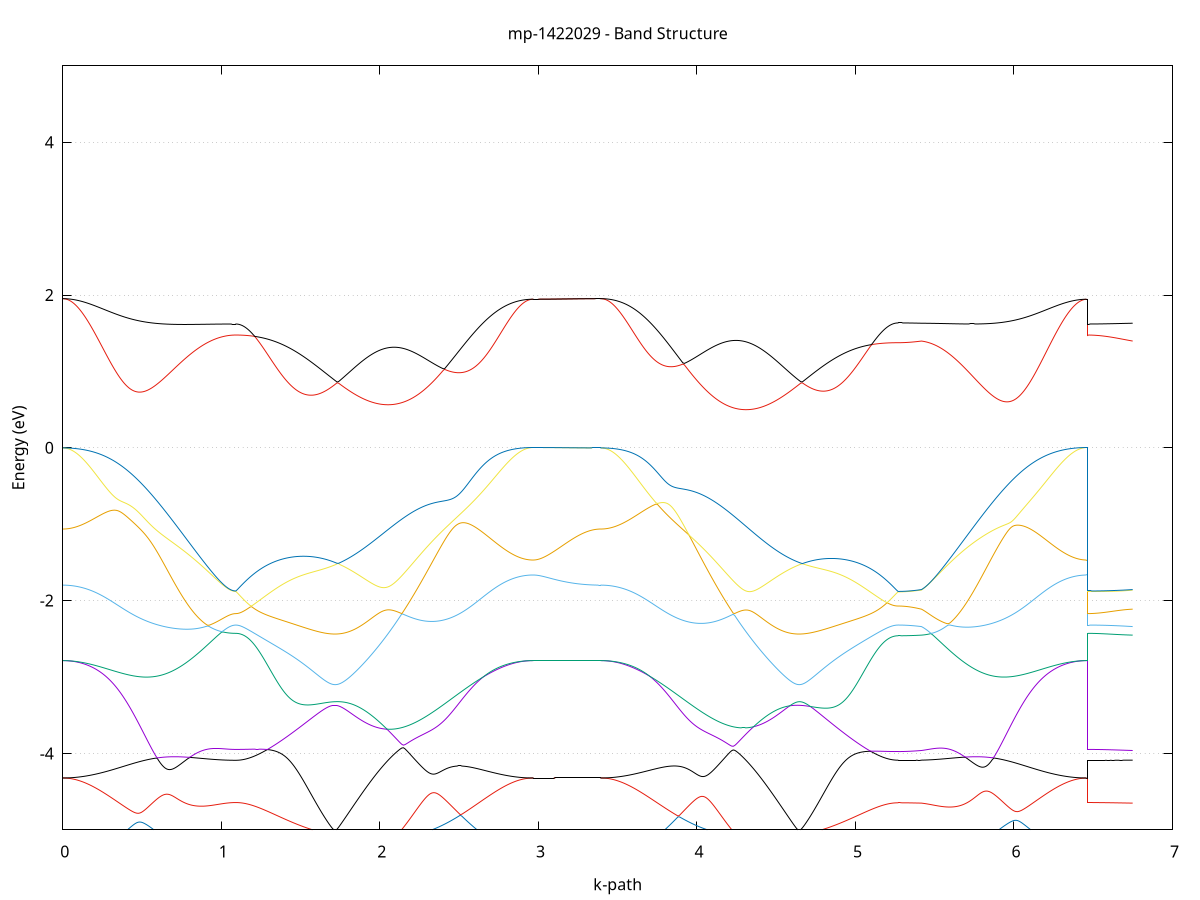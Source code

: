 set title 'mp-1422029 - Band Structure'
set xlabel 'k-path'
set ylabel 'Energy (eV)'
set grid y
set yrange [-5:5]
set terminal png size 800,600
set output 'mp-1422029_bands_gnuplot.png'
plot '-' using 1:2 with lines notitle, '-' using 1:2 with lines notitle, '-' using 1:2 with lines notitle, '-' using 1:2 with lines notitle, '-' using 1:2 with lines notitle, '-' using 1:2 with lines notitle, '-' using 1:2 with lines notitle, '-' using 1:2 with lines notitle, '-' using 1:2 with lines notitle, '-' using 1:2 with lines notitle, '-' using 1:2 with lines notitle, '-' using 1:2 with lines notitle, '-' using 1:2 with lines notitle, '-' using 1:2 with lines notitle, '-' using 1:2 with lines notitle, '-' using 1:2 with lines notitle, '-' using 1:2 with lines notitle, '-' using 1:2 with lines notitle, '-' using 1:2 with lines notitle, '-' using 1:2 with lines notitle, '-' using 1:2 with lines notitle, '-' using 1:2 with lines notitle, '-' using 1:2 with lines notitle, '-' using 1:2 with lines notitle, '-' using 1:2 with lines notitle, '-' using 1:2 with lines notitle, '-' using 1:2 with lines notitle, '-' using 1:2 with lines notitle, '-' using 1:2 with lines notitle, '-' using 1:2 with lines notitle, '-' using 1:2 with lines notitle, '-' using 1:2 with lines notitle, '-' using 1:2 with lines notitle, '-' using 1:2 with lines notitle, '-' using 1:2 with lines notitle, '-' using 1:2 with lines notitle, '-' using 1:2 with lines notitle, '-' using 1:2 with lines notitle, '-' using 1:2 with lines notitle, '-' using 1:2 with lines notitle, '-' using 1:2 with lines notitle, '-' using 1:2 with lines notitle, '-' using 1:2 with lines notitle, '-' using 1:2 with lines notitle, '-' using 1:2 with lines notitle, '-' using 1:2 with lines notitle, '-' using 1:2 with lines notitle, '-' using 1:2 with lines notitle, '-' using 1:2 with lines notitle, '-' using 1:2 with lines notitle, '-' using 1:2 with lines notitle, '-' using 1:2 with lines notitle, '-' using 1:2 with lines notitle, '-' using 1:2 with lines notitle, '-' using 1:2 with lines notitle, '-' using 1:2 with lines notitle, '-' using 1:2 with lines notitle, '-' using 1:2 with lines notitle, '-' using 1:2 with lines notitle, '-' using 1:2 with lines notitle, '-' using 1:2 with lines notitle, '-' using 1:2 with lines notitle, '-' using 1:2 with lines notitle, '-' using 1:2 with lines notitle
0.000000 -50.257542
0.009924 -50.257542
0.019848 -50.257542
0.029772 -50.257542
0.039696 -50.257542
0.049621 -50.257542
0.059545 -50.257542
0.069469 -50.257442
0.079393 -50.257442
0.089317 -50.257442
0.099241 -50.257442
0.109165 -50.257442
0.119089 -50.257442
0.129013 -50.257442
0.138937 -50.257342
0.148862 -50.257342
0.158786 -50.257342
0.168710 -50.257342
0.178634 -50.257342
0.188558 -50.257242
0.198482 -50.257242
0.208406 -50.257242
0.218330 -50.257242
0.228254 -50.257142
0.238179 -50.257142
0.248103 -50.257142
0.258027 -50.257042
0.267951 -50.257042
0.277875 -50.257042
0.287799 -50.256942
0.297723 -50.256942
0.307647 -50.256942
0.317571 -50.256842
0.327495 -50.256842
0.337420 -50.256842
0.347344 -50.256742
0.357268 -50.256742
0.367192 -50.256642
0.377116 -50.256642
0.387040 -50.256542
0.396964 -50.256542
0.406888 -50.256542
0.416812 -50.256442
0.426737 -50.256442
0.436661 -50.256342
0.446585 -50.256342
0.456509 -50.256242
0.466433 -50.256242
0.476357 -50.256142
0.486281 -50.256142
0.496205 -50.256142
0.506129 -50.256042
0.516053 -50.256042
0.525978 -50.255942
0.535902 -50.255942
0.545826 -50.255842
0.555750 -50.255842
0.565674 -50.255742
0.575598 -50.255742
0.585522 -50.255642
0.595446 -50.255642
0.605370 -50.255642
0.615295 -50.255542
0.625219 -50.255542
0.635143 -50.255442
0.645067 -50.255442
0.654991 -50.255442
0.664915 -50.255442
0.674839 -50.255542
0.684763 -50.255742
0.694687 -50.256042
0.704611 -50.256342
0.714536 -50.256542
0.724460 -50.256842
0.734384 -50.257142
0.744308 -50.257442
0.754232 -50.257742
0.764156 -50.257942
0.774080 -50.258242
0.784004 -50.258542
0.793928 -50.258742
0.803853 -50.259042
0.813777 -50.259242
0.823701 -50.259442
0.833625 -50.259742
0.843549 -50.259942
0.853473 -50.260142
0.863397 -50.260342
0.873321 -50.260542
0.883245 -50.260742
0.893169 -50.260942
0.903094 -50.261142
0.913018 -50.261242
0.922942 -50.261442
0.932866 -50.261542
0.942790 -50.261742
0.952714 -50.261842
0.962638 -50.261942
0.972562 -50.262142
0.982486 -50.262242
0.992411 -50.262342
1.002335 -50.262442
1.012259 -50.262442
1.022183 -50.262542
1.032107 -50.262642
1.042031 -50.262642
1.051955 -50.262742
1.061879 -50.262742
1.071803 -50.262742
1.081727 -50.262742
1.091652 -50.262742
1.091652 -50.262742
1.101626 -50.262742
1.111600 -50.262742
1.121575 -50.262742
1.131549 -50.262742
1.141524 -50.262742
1.151498 -50.262742
1.161472 -50.262642
1.171447 -50.262642
1.181421 -50.262642
1.191396 -50.262542
1.201370 -50.262542
1.211345 -50.262442
1.221319 -50.262442
1.231293 -50.262342
1.241268 -50.262342
1.251242 -50.262242
1.261217 -50.262242
1.271191 -50.262142
1.281165 -50.262042
1.291140 -50.261942
1.301114 -50.261842
1.311089 -50.261842
1.321063 -50.261742
1.331037 -50.261642
1.341012 -50.261542
1.350986 -50.261442
1.360961 -50.261342
1.370935 -50.261242
1.380910 -50.261142
1.390884 -50.260942
1.400858 -50.260842
1.410833 -50.260742
1.420807 -50.260642
1.430782 -50.260542
1.440756 -50.260342
1.450730 -50.260242
1.460705 -50.260142
1.470679 -50.259942
1.480654 -50.259842
1.490628 -50.259742
1.500602 -50.259542
1.510577 -50.259442
1.520551 -50.259242
1.530526 -50.259042
1.540500 -50.258942
1.550475 -50.258742
1.560449 -50.258642
1.570423 -50.258442
1.580398 -50.258242
1.590372 -50.258142
1.600347 -50.257942
1.610321 -50.257742
1.620295 -50.257642
1.630270 -50.257442
1.640244 -50.257242
1.650219 -50.257042
1.660193 -50.256842
1.670168 -50.256742
1.680142 -50.256542
1.690116 -50.256342
1.700091 -50.256142
1.710065 -50.255942
1.720040 -50.255942
1.730014 -50.256042
1.739988 -50.256242
1.749963 -50.256442
1.759937 -50.256642
1.759937 -50.256642
1.769907 -50.256742
1.779876 -50.256942
1.789845 -50.257042
1.799815 -50.257242
1.809784 -50.257342
1.819754 -50.257442
1.829723 -50.257642
1.839692 -50.257742
1.849662 -50.257842
1.859631 -50.257942
1.869600 -50.258042
1.879570 -50.258142
1.889539 -50.258242
1.899509 -50.258242
1.909478 -50.258342
1.919447 -50.258342
1.929417 -50.258442
1.939386 -50.258442
1.949356 -50.258442
1.959325 -50.258542
1.969294 -50.258542
1.979264 -50.258542
1.989233 -50.258542
1.999203 -50.258442
2.009172 -50.258442
2.019141 -50.258442
2.029111 -50.258342
2.039080 -50.258342
2.049050 -50.258242
2.059019 -50.258142
2.068988 -50.258142
2.078958 -50.258042
2.088927 -50.257942
2.098897 -50.257842
2.108866 -50.257742
2.118835 -50.257542
2.128805 -50.257442
2.138774 -50.257342
2.148743 -50.257142
2.158713 -50.257042
2.168682 -50.256842
2.178652 -50.256642
2.188621 -50.256442
2.198590 -50.256342
2.208560 -50.256142
2.218529 -50.255942
2.228499 -50.255642
2.238468 -50.255442
2.248437 -50.255242
2.258407 -50.255042
2.268376 -50.255142
2.278346 -50.255142
2.288315 -50.255242
2.298284 -50.255242
2.308254 -50.255242
2.318223 -50.255342
2.328193 -50.255342
2.338162 -50.255442
2.348131 -50.255442
2.358101 -50.255542
2.368070 -50.255542
2.378039 -50.255642
2.388009 -50.255642
2.397978 -50.255742
2.407948 -50.255742
2.417917 -50.255842
2.427886 -50.255842
2.437856 -50.255942
2.447825 -50.255942
2.457795 -50.256042
2.467764 -50.256042
2.477733 -50.256142
2.487703 -50.256142
2.497672 -50.256242
2.507642 -50.256242
2.517611 -50.256342
2.527580 -50.256342
2.537550 -50.256342
2.547519 -50.256442
2.557489 -50.256442
2.567458 -50.256542
2.577427 -50.256542
2.587397 -50.256642
2.597366 -50.256642
2.607336 -50.256742
2.617305 -50.256742
2.627274 -50.256742
2.637244 -50.256842
2.647213 -50.256842
2.657182 -50.256942
2.667152 -50.256942
2.677121 -50.256942
2.687091 -50.257042
2.697060 -50.257042
2.707029 -50.257042
2.716999 -50.257142
2.726968 -50.257142
2.736938 -50.257142
2.746907 -50.257242
2.756876 -50.257242
2.766846 -50.257242
2.776815 -50.257242
2.786785 -50.257342
2.796754 -50.257342
2.806723 -50.257342
2.816693 -50.257342
2.826662 -50.257342
2.836632 -50.257442
2.846601 -50.257442
2.856570 -50.257442
2.866540 -50.257442
2.876509 -50.257442
2.886478 -50.257442
2.896448 -50.257442
2.906417 -50.257442
2.916387 -50.257542
2.926356 -50.257542
2.936325 -50.257542
2.946295 -50.257542
2.956264 -50.257542
2.966234 -50.257542
2.966234 -50.257542
2.976186 -50.257542
2.986139 -50.257542
2.996092 -50.257542
3.006045 -50.257542
3.015998 -50.257542
3.025950 -50.257542
3.035903 -50.257542
3.045856 -50.257542
3.055809 -50.257542
3.065761 -50.257542
3.075714 -50.257542
3.085667 -50.257542
3.095620 -50.257542
3.105573 -50.257542
3.115525 -50.257542
3.125478 -50.257542
3.135431 -50.257542
3.145384 -50.257542
3.155337 -50.257542
3.165289 -50.257542
3.175242 -50.257542
3.185195 -50.257542
3.195148 -50.257542
3.205100 -50.257542
3.215053 -50.257542
3.225006 -50.257542
3.234959 -50.257542
3.244912 -50.257542
3.254864 -50.257542
3.264817 -50.257542
3.274770 -50.257542
3.284723 -50.257542
3.294676 -50.257542
3.304628 -50.257542
3.314581 -50.257542
3.324534 -50.257542
3.334487 -50.257542
3.344439 -50.257542
3.354392 -50.257542
3.364345 -50.257542
3.374298 -50.257542
3.384251 -50.257542
3.394203 -50.257542
3.394203 -50.257542
3.404136 -50.257542
3.414070 -50.257542
3.424003 -50.257542
3.433936 -50.257542
3.443869 -50.257542
3.453802 -50.257542
3.463735 -50.257442
3.473668 -50.257442
3.483601 -50.257442
3.493534 -50.257442
3.503467 -50.257442
3.513400 -50.257442
3.523333 -50.257442
3.533266 -50.257342
3.543200 -50.257342
3.553133 -50.257342
3.563066 -50.257342
3.572999 -50.257342
3.582932 -50.257242
3.592865 -50.257242
3.602798 -50.257242
3.612731 -50.257242
3.622664 -50.257142
3.632597 -50.257142
3.642530 -50.257142
3.652463 -50.257042
3.662396 -50.257042
3.672330 -50.257042
3.682263 -50.256942
3.692196 -50.256942
3.702129 -50.256942
3.712062 -50.256842
3.721995 -50.256842
3.731928 -50.256742
3.741861 -50.256742
3.751794 -50.256742
3.761727 -50.256642
3.771660 -50.256642
3.781593 -50.256542
3.791526 -50.256542
3.801459 -50.256442
3.811393 -50.256442
3.821326 -50.256442
3.831259 -50.256342
3.841192 -50.256342
3.851125 -50.256242
3.861058 -50.256242
3.870991 -50.256142
3.880924 -50.256142
3.890857 -50.256042
3.900790 -50.256042
3.910723 -50.255942
3.920656 -50.255942
3.930590 -50.255842
3.940523 -50.255842
3.950456 -50.255742
3.960389 -50.255742
3.970322 -50.255642
3.980255 -50.255642
3.990188 -50.255542
4.000121 -50.255542
4.010054 -50.255442
4.019987 -50.255442
4.029920 -50.255342
4.039853 -50.255342
4.049786 -50.255342
4.059719 -50.255242
4.069653 -50.255242
4.079586 -50.255142
4.089519 -50.255142
4.099452 -50.255042
4.109385 -50.255242
4.119318 -50.255442
4.129251 -50.255642
4.139184 -50.255842
4.149117 -50.256042
4.159050 -50.256242
4.168983 -50.256442
4.178916 -50.256642
4.188850 -50.256742
4.198783 -50.256942
4.208716 -50.257142
4.218649 -50.257242
4.228582 -50.257442
4.238515 -50.257542
4.248448 -50.257642
4.258381 -50.257742
4.268314 -50.257942
4.278247 -50.258042
4.288180 -50.258042
4.298113 -50.258142
4.308046 -50.258242
4.317979 -50.258342
4.327913 -50.258342
4.337846 -50.258442
4.347779 -50.258442
4.357712 -50.258442
4.367645 -50.258542
4.377578 -50.258542
4.387511 -50.258542
4.397444 -50.258542
4.407377 -50.258442
4.417310 -50.258442
4.427243 -50.258442
4.437176 -50.258442
4.447109 -50.258342
4.457043 -50.258242
4.466976 -50.258242
4.476909 -50.258142
4.486842 -50.258042
4.496775 -50.257942
4.506708 -50.257842
4.516641 -50.257742
4.526574 -50.257642
4.536507 -50.257542
4.546440 -50.257442
4.556373 -50.257242
4.566306 -50.257142
4.576239 -50.257042
4.586173 -50.256842
4.596106 -50.256642
4.606039 -50.256542
4.615972 -50.256342
4.625905 -50.256142
4.635838 -50.255942
4.645771 -50.255842
4.655704 -50.256042
4.665637 -50.256242
4.665637 -50.256242
4.675525 -50.256442
4.685413 -50.256642
4.695300 -50.256842
4.705188 -50.256942
4.715076 -50.257142
4.724963 -50.257342
4.734851 -50.257542
4.744739 -50.257642
4.754626 -50.257842
4.764514 -50.258042
4.774402 -50.258142
4.784289 -50.258342
4.794177 -50.258542
4.804065 -50.258642
4.813952 -50.258842
4.823840 -50.259042
4.833728 -50.259142
4.843615 -50.259342
4.853503 -50.259442
4.863391 -50.259642
4.873278 -50.259742
4.883166 -50.259842
4.893054 -50.260042
4.902941 -50.260142
4.912829 -50.260342
4.922717 -50.260442
4.932604 -50.260542
4.942492 -50.260642
4.952380 -50.260842
4.962267 -50.260942
4.972155 -50.261042
4.982043 -50.261142
4.991930 -50.261242
5.001818 -50.261342
5.011706 -50.261442
5.021593 -50.261542
5.031481 -50.261642
5.041369 -50.261742
5.051256 -50.261842
5.061144 -50.261942
5.071032 -50.261942
5.080919 -50.262042
5.090807 -50.262142
5.100695 -50.262242
5.110582 -50.262242
5.120470 -50.262342
5.130358 -50.262442
5.140245 -50.262442
5.150133 -50.262542
5.160021 -50.262542
5.169909 -50.262542
5.179796 -50.262642
5.189684 -50.262642
5.199572 -50.262642
5.209459 -50.262742
5.219347 -50.262742
5.229235 -50.262742
5.239122 -50.262742
5.249010 -50.262742
5.258898 -50.262742
5.268785 -50.262742
5.268785 -50.262742
5.278621 -50.262742
5.288456 -50.262742
5.298291 -50.262742
5.308127 -50.262742
5.317962 -50.262742
5.327797 -50.262742
5.337633 -50.262742
5.347468 -50.262742
5.357303 -50.262742
5.367139 -50.262742
5.376974 -50.262742
5.386810 -50.262742
5.396645 -50.262742
5.406480 -50.262742
5.416316 -50.262742
5.416316 -50.262742
5.426265 -50.262642
5.436214 -50.262642
5.446164 -50.262542
5.456113 -50.262442
5.466062 -50.262442
5.476012 -50.262342
5.485961 -50.262242
5.495911 -50.262142
5.505860 -50.262042
5.515809 -50.261842
5.525759 -50.261742
5.535708 -50.261542
5.545657 -50.261442
5.555607 -50.261242
5.565556 -50.261142
5.575505 -50.260942
5.585455 -50.260742
5.595404 -50.260542
5.605354 -50.260342
5.615303 -50.260142
5.625252 -50.259942
5.635202 -50.259742
5.645151 -50.259442
5.655100 -50.259242
5.665050 -50.258942
5.674999 -50.258742
5.684948 -50.258442
5.694898 -50.258242
5.704847 -50.257942
5.714797 -50.257642
5.724746 -50.257342
5.734695 -50.257142
5.744645 -50.256842
5.754594 -50.256542
5.764543 -50.256242
5.774493 -50.255942
5.784442 -50.255742
5.794391 -50.255542
5.804341 -50.255442
5.814290 -50.255442
5.824240 -50.255442
5.834189 -50.255442
5.844138 -50.255542
5.854088 -50.255542
5.864037 -50.255642
5.873986 -50.255642
5.883936 -50.255742
5.893885 -50.255742
5.903835 -50.255742
5.913784 -50.255842
5.923733 -50.255842
5.933683 -50.255942
5.943632 -50.255942
5.953581 -50.256042
5.963531 -50.256042
5.973480 -50.256142
5.983429 -50.256142
5.993379 -50.256242
6.003328 -50.256242
6.013278 -50.256342
6.023227 -50.256342
6.033176 -50.256442
6.043126 -50.256442
6.053075 -50.256442
6.063024 -50.256542
6.072974 -50.256542
6.082923 -50.256642
6.092872 -50.256642
6.102822 -50.256742
6.112771 -50.256742
6.122721 -50.256742
6.132670 -50.256842
6.142619 -50.256842
6.152569 -50.256942
6.162518 -50.256942
6.172467 -50.256942
6.182417 -50.257042
6.192366 -50.257042
6.202315 -50.257042
6.212265 -50.257142
6.222214 -50.257142
6.232164 -50.257142
6.242113 -50.257242
6.252062 -50.257242
6.262012 -50.257242
6.271961 -50.257242
6.281910 -50.257342
6.291860 -50.257342
6.301809 -50.257342
6.311758 -50.257342
6.321708 -50.257342
6.331657 -50.257442
6.341607 -50.257442
6.351556 -50.257442
6.361505 -50.257442
6.371455 -50.257442
6.381404 -50.257442
6.391353 -50.257442
6.401303 -50.257442
6.411252 -50.257542
6.421202 -50.257542
6.431151 -50.257542
6.441100 -50.257542
6.451050 -50.257542
6.460999 -50.257542
6.460999 -50.262742
6.470922 -50.262742
6.480846 -50.262742
6.490769 -50.262742
6.500693 -50.262742
6.510616 -50.262742
6.520540 -50.262742
6.530463 -50.262742
6.540387 -50.262742
6.550310 -50.262742
6.560234 -50.262742
6.570157 -50.262742
6.580081 -50.262742
6.590004 -50.262742
6.599928 -50.262742
6.609851 -50.262742
6.619775 -50.262742
6.629698 -50.262742
6.639622 -50.262742
6.649545 -50.262742
6.659469 -50.262742
6.669392 -50.262742
6.679316 -50.262742
6.689239 -50.262742
6.699163 -50.262742
6.709086 -50.262742
6.719010 -50.262742
6.728933 -50.262742
6.738856 -50.262742
6.748780 -50.262742
e
0.000000 -50.239342
0.009924 -50.239342
0.019848 -50.239342
0.029772 -50.239442
0.039696 -50.239442
0.049621 -50.239442
0.059545 -50.239542
0.069469 -50.239642
0.079393 -50.239642
0.089317 -50.239742
0.099241 -50.239842
0.109165 -50.239942
0.119089 -50.240042
0.129013 -50.240142
0.138937 -50.240242
0.148862 -50.240442
0.158786 -50.240542
0.168710 -50.240742
0.178634 -50.240842
0.188558 -50.241042
0.198482 -50.241242
0.208406 -50.241442
0.218330 -50.241642
0.228254 -50.241842
0.238179 -50.242042
0.248103 -50.242242
0.258027 -50.242442
0.267951 -50.242642
0.277875 -50.242942
0.287799 -50.243142
0.297723 -50.243442
0.307647 -50.243642
0.317571 -50.243942
0.327495 -50.244142
0.337420 -50.244442
0.347344 -50.244742
0.357268 -50.245042
0.367192 -50.245342
0.377116 -50.245642
0.387040 -50.245942
0.396964 -50.246242
0.406888 -50.246542
0.416812 -50.246842
0.426737 -50.247142
0.436661 -50.247442
0.446585 -50.247742
0.456509 -50.248042
0.466433 -50.248442
0.476357 -50.248742
0.486281 -50.249042
0.496205 -50.249442
0.506129 -50.249742
0.516053 -50.250042
0.525978 -50.250442
0.535902 -50.250742
0.545826 -50.251042
0.555750 -50.251442
0.565674 -50.251742
0.575598 -50.252042
0.585522 -50.252342
0.595446 -50.252742
0.605370 -50.253042
0.615295 -50.253342
0.625219 -50.253642
0.635143 -50.254042
0.645067 -50.254342
0.654991 -50.254642
0.664915 -50.254842
0.674839 -50.255042
0.684763 -50.255042
0.694687 -50.255042
0.704611 -50.255042
0.714536 -50.255042
0.724460 -50.254942
0.734384 -50.254942
0.744308 -50.254942
0.754232 -50.254842
0.764156 -50.254842
0.774080 -50.254842
0.784004 -50.254742
0.793928 -50.254742
0.803853 -50.254742
0.813777 -50.254642
0.823701 -50.254642
0.833625 -50.254642
0.843549 -50.254542
0.853473 -50.254542
0.863397 -50.254542
0.873321 -50.254442
0.883245 -50.254442
0.893169 -50.254442
0.903094 -50.254442
0.913018 -50.254342
0.922942 -50.254342
0.932866 -50.254342
0.942790 -50.254342
0.952714 -50.254342
0.962638 -50.254242
0.972562 -50.254242
0.982486 -50.254242
0.992411 -50.254242
1.002335 -50.254242
1.012259 -50.254242
1.022183 -50.254242
1.032107 -50.254242
1.042031 -50.254142
1.051955 -50.254142
1.061879 -50.254142
1.071803 -50.254142
1.081727 -50.254142
1.091652 -50.254142
1.091652 -50.254142
1.101626 -50.254142
1.111600 -50.254142
1.121575 -50.254142
1.131549 -50.254142
1.141524 -50.254142
1.151498 -50.254142
1.161472 -50.254142
1.171447 -50.254142
1.181421 -50.254142
1.191396 -50.254142
1.201370 -50.254142
1.211345 -50.254142
1.221319 -50.254142
1.231293 -50.254142
1.241268 -50.254142
1.251242 -50.254142
1.261217 -50.254142
1.271191 -50.254142
1.281165 -50.254142
1.291140 -50.254042
1.301114 -50.254042
1.311089 -50.254042
1.321063 -50.254042
1.331037 -50.254042
1.341012 -50.254042
1.350986 -50.254042
1.360961 -50.254042
1.370935 -50.254042
1.380910 -50.254042
1.390884 -50.254042
1.400858 -50.253942
1.410833 -50.253942
1.420807 -50.253942
1.430782 -50.253942
1.440756 -50.253942
1.450730 -50.253942
1.460705 -50.253942
1.470679 -50.253942
1.480654 -50.253942
1.490628 -50.253942
1.500602 -50.253842
1.510577 -50.253842
1.520551 -50.253842
1.530526 -50.253842
1.540500 -50.253842
1.550475 -50.253842
1.560449 -50.253842
1.570423 -50.253842
1.580398 -50.253842
1.590372 -50.253842
1.600347 -50.253842
1.610321 -50.253842
1.620295 -50.253842
1.630270 -50.254042
1.640244 -50.254242
1.650219 -50.254442
1.660193 -50.254642
1.670168 -50.254942
1.680142 -50.255142
1.690116 -50.255342
1.700091 -50.255542
1.710065 -50.255742
1.720040 -50.255742
1.730014 -50.255542
1.739988 -50.255342
1.749963 -50.255142
1.759937 -50.254942
1.759937 -50.254942
1.769907 -50.254742
1.779876 -50.254642
1.789845 -50.254442
1.799815 -50.254242
1.809784 -50.254042
1.819754 -50.253842
1.829723 -50.253842
1.839692 -50.253842
1.849662 -50.253842
1.859631 -50.253842
1.869600 -50.253842
1.879570 -50.253942
1.889539 -50.253942
1.899509 -50.253942
1.909478 -50.253942
1.919447 -50.253942
1.929417 -50.253942
1.939386 -50.253942
1.949356 -50.254042
1.959325 -50.254042
1.969294 -50.254042
1.979264 -50.254042
1.989233 -50.254142
1.999203 -50.254142
2.009172 -50.254142
2.019141 -50.254142
2.029111 -50.254242
2.039080 -50.254242
2.049050 -50.254242
2.059019 -50.254242
2.068988 -50.254342
2.078958 -50.254342
2.088927 -50.254342
2.098897 -50.254442
2.108866 -50.254442
2.118835 -50.254442
2.128805 -50.254542
2.138774 -50.254542
2.148743 -50.254642
2.158713 -50.254642
2.168682 -50.254642
2.178652 -50.254742
2.188621 -50.254742
2.198590 -50.254842
2.208560 -50.254842
2.218529 -50.254842
2.228499 -50.254942
2.238468 -50.254942
2.248437 -50.255042
2.258407 -50.255042
2.268376 -50.254742
2.278346 -50.254542
2.288315 -50.254342
2.298284 -50.254042
2.308254 -50.253842
2.318223 -50.253542
2.328193 -50.253242
2.338162 -50.252942
2.348131 -50.252742
2.358101 -50.252442
2.368070 -50.252142
2.378039 -50.251842
2.388009 -50.251542
2.397978 -50.251242
2.407948 -50.250942
2.417917 -50.250642
2.427886 -50.250342
2.437856 -50.250042
2.447825 -50.249742
2.457795 -50.249442
2.467764 -50.249142
2.477733 -50.248842
2.487703 -50.248542
2.497672 -50.248242
2.507642 -50.247942
2.517611 -50.247642
2.527580 -50.247342
2.537550 -50.247042
2.547519 -50.246742
2.557489 -50.246442
2.567458 -50.246142
2.577427 -50.245842
2.587397 -50.245542
2.597366 -50.245342
2.607336 -50.245042
2.617305 -50.244742
2.627274 -50.244442
2.637244 -50.244242
2.647213 -50.243942
2.657182 -50.243742
2.667152 -50.243442
2.677121 -50.243242
2.687091 -50.242942
2.697060 -50.242742
2.707029 -50.242442
2.716999 -50.242242
2.726968 -50.242042
2.736938 -50.241842
2.746907 -50.241642
2.756876 -50.241442
2.766846 -50.241242
2.776815 -50.241042
2.786785 -50.240942
2.796754 -50.240742
2.806723 -50.240542
2.816693 -50.240442
2.826662 -50.240342
2.836632 -50.240142
2.846601 -50.240042
2.856570 -50.239942
2.866540 -50.239842
2.876509 -50.239742
2.886478 -50.239642
2.896448 -50.239642
2.906417 -50.239542
2.916387 -50.239442
2.926356 -50.239442
2.936325 -50.239442
2.946295 -50.239342
2.956264 -50.239342
2.966234 -50.239342
2.966234 -50.239342
2.976186 -50.239342
2.986139 -50.239342
2.996092 -50.239342
3.006045 -50.239342
3.015998 -50.239342
3.025950 -50.239342
3.035903 -50.239342
3.045856 -50.239342
3.055809 -50.239342
3.065761 -50.239342
3.075714 -50.239342
3.085667 -50.239342
3.095620 -50.239342
3.105573 -50.239342
3.115525 -50.239342
3.125478 -50.239342
3.135431 -50.239342
3.145384 -50.239342
3.155337 -50.239342
3.165289 -50.239342
3.175242 -50.239342
3.185195 -50.239342
3.195148 -50.239342
3.205100 -50.239342
3.215053 -50.239342
3.225006 -50.239342
3.234959 -50.239342
3.244912 -50.239342
3.254864 -50.239342
3.264817 -50.239342
3.274770 -50.239342
3.284723 -50.239342
3.294676 -50.239342
3.304628 -50.239342
3.314581 -50.239342
3.324534 -50.239342
3.334487 -50.239342
3.344439 -50.239342
3.354392 -50.239342
3.364345 -50.239342
3.374298 -50.239342
3.384251 -50.239342
3.394203 -50.239342
3.394203 -50.239342
3.404136 -50.239342
3.414070 -50.239342
3.424003 -50.239442
3.433936 -50.239442
3.443869 -50.239442
3.453802 -50.239542
3.463735 -50.239642
3.473668 -50.239642
3.483601 -50.239742
3.493534 -50.239842
3.503467 -50.239942
3.513400 -50.240042
3.523333 -50.240142
3.533266 -50.240342
3.543200 -50.240442
3.553133 -50.240542
3.563066 -50.240742
3.572999 -50.240842
3.582932 -50.241042
3.592865 -50.241242
3.602798 -50.241442
3.612731 -50.241642
3.622664 -50.241842
3.632597 -50.242042
3.642530 -50.242242
3.652463 -50.242442
3.662396 -50.242642
3.672330 -50.242942
3.682263 -50.243142
3.692196 -50.243442
3.702129 -50.243642
3.712062 -50.243942
3.721995 -50.244142
3.731928 -50.244442
3.741861 -50.244742
3.751794 -50.244942
3.761727 -50.245242
3.771660 -50.245542
3.781593 -50.245842
3.791526 -50.246142
3.801459 -50.246442
3.811393 -50.246742
3.821326 -50.247042
3.831259 -50.247342
3.841192 -50.247642
3.851125 -50.247942
3.861058 -50.248242
3.870991 -50.248542
3.880924 -50.248842
3.890857 -50.249142
3.900790 -50.249442
3.910723 -50.249742
3.920656 -50.250042
3.930590 -50.250342
3.940523 -50.250642
3.950456 -50.250942
3.960389 -50.251242
3.970322 -50.251542
3.980255 -50.251842
3.990188 -50.252042
4.000121 -50.252342
4.010054 -50.252642
4.019987 -50.252942
4.029920 -50.253242
4.039853 -50.253442
4.049786 -50.253742
4.059719 -50.253942
4.069653 -50.254242
4.079586 -50.254442
4.089519 -50.254742
4.099452 -50.254942
4.109385 -50.255042
4.119318 -50.254942
4.129251 -50.254942
4.139184 -50.254942
4.149117 -50.254842
4.159050 -50.254842
4.168983 -50.254742
4.178916 -50.254742
4.188850 -50.254642
4.198783 -50.254642
4.208716 -50.254642
4.218649 -50.254542
4.228582 -50.254542
4.238515 -50.254442
4.248448 -50.254442
4.258381 -50.254442
4.268314 -50.254342
4.278247 -50.254342
4.288180 -50.254342
4.298113 -50.254242
4.308046 -50.254242
4.317979 -50.254242
4.327913 -50.254242
4.337846 -50.254142
4.347779 -50.254142
4.357712 -50.254142
4.367645 -50.254142
4.377578 -50.254042
4.387511 -50.254042
4.397444 -50.254042
4.407377 -50.254042
4.417310 -50.253942
4.427243 -50.253942
4.437176 -50.253942
4.447109 -50.253942
4.457043 -50.253942
4.466976 -50.253942
4.476909 -50.253842
4.486842 -50.253842
4.496775 -50.253842
4.506708 -50.253842
4.516641 -50.253842
4.526574 -50.253842
4.536507 -50.253842
4.546440 -50.253942
4.556373 -50.254142
4.566306 -50.254342
4.576239 -50.254542
4.586173 -50.254742
4.596106 -50.254942
4.606039 -50.255142
4.615972 -50.255242
4.625905 -50.255442
4.635838 -50.255642
4.645771 -50.255842
4.655704 -50.255642
4.665637 -50.255442
4.665637 -50.255442
4.675525 -50.255242
4.685413 -50.255042
4.695300 -50.254742
4.705188 -50.254542
4.715076 -50.254342
4.724963 -50.254142
4.734851 -50.253942
4.744739 -50.253842
4.754626 -50.253842
4.764514 -50.253842
4.774402 -50.253842
4.784289 -50.253842
4.794177 -50.253842
4.804065 -50.253842
4.813952 -50.253842
4.823840 -50.253842
4.833728 -50.253842
4.843615 -50.253842
4.853503 -50.253942
4.863391 -50.253942
4.873278 -50.253942
4.883166 -50.253942
4.893054 -50.253942
4.902941 -50.253942
4.912829 -50.253942
4.922717 -50.253942
4.932604 -50.253942
4.942492 -50.253942
4.952380 -50.253942
4.962267 -50.254042
4.972155 -50.254042
4.982043 -50.254042
4.991930 -50.254042
5.001818 -50.254042
5.011706 -50.254042
5.021593 -50.254042
5.031481 -50.254042
5.041369 -50.254042
5.051256 -50.254042
5.061144 -50.254042
5.071032 -50.254142
5.080919 -50.254142
5.090807 -50.254142
5.100695 -50.254142
5.110582 -50.254142
5.120470 -50.254142
5.130358 -50.254142
5.140245 -50.254142
5.150133 -50.254142
5.160021 -50.254142
5.169909 -50.254142
5.179796 -50.254142
5.189684 -50.254142
5.199572 -50.254142
5.209459 -50.254142
5.219347 -50.254142
5.229235 -50.254142
5.239122 -50.254142
5.249010 -50.254142
5.258898 -50.254142
5.268785 -50.254142
5.268785 -50.254142
5.278621 -50.254142
5.288456 -50.254142
5.298291 -50.254142
5.308127 -50.254142
5.317962 -50.254142
5.327797 -50.254142
5.337633 -50.254142
5.347468 -50.254142
5.357303 -50.254142
5.367139 -50.254142
5.376974 -50.254142
5.386810 -50.254142
5.396645 -50.254142
5.406480 -50.254142
5.416316 -50.254142
5.416316 -50.254142
5.426265 -50.254142
5.436214 -50.254242
5.446164 -50.254242
5.456113 -50.254242
5.466062 -50.254242
5.476012 -50.254242
5.485961 -50.254242
5.495911 -50.254242
5.505860 -50.254242
5.515809 -50.254342
5.525759 -50.254342
5.535708 -50.254342
5.545657 -50.254342
5.555607 -50.254442
5.565556 -50.254442
5.575505 -50.254442
5.585455 -50.254442
5.595404 -50.254542
5.605354 -50.254542
5.615303 -50.254542
5.625252 -50.254542
5.635202 -50.254642
5.645151 -50.254642
5.655100 -50.254642
5.665050 -50.254742
5.674999 -50.254742
5.684948 -50.254742
5.694898 -50.254842
5.704847 -50.254842
5.714797 -50.254942
5.724746 -50.254942
5.734695 -50.254942
5.744645 -50.255042
5.754594 -50.255042
5.764543 -50.255042
5.774493 -50.255042
5.784442 -50.255042
5.794391 -50.254942
5.804341 -50.254742
5.814290 -50.254542
5.824240 -50.254242
5.834189 -50.253942
5.844138 -50.253542
5.854088 -50.253242
5.864037 -50.252942
5.873986 -50.252642
5.883936 -50.252242
5.893885 -50.251942
5.903835 -50.251642
5.913784 -50.251242
5.923733 -50.250942
5.933683 -50.250642
5.943632 -50.250242
5.953581 -50.249942
5.963531 -50.249542
5.973480 -50.249242
5.983429 -50.248942
5.993379 -50.248542
6.003328 -50.248242
6.013278 -50.247942
6.023227 -50.247642
6.033176 -50.247242
6.043126 -50.246942
6.053075 -50.246642
6.063024 -50.246342
6.072974 -50.246042
6.082923 -50.245742
6.092872 -50.245442
6.102822 -50.245142
6.112771 -50.244842
6.122721 -50.244542
6.132670 -50.244242
6.142619 -50.244042
6.152569 -50.243742
6.162518 -50.243442
6.172467 -50.243242
6.182417 -50.242942
6.192366 -50.242742
6.202315 -50.242542
6.212265 -50.242242
6.222214 -50.242042
6.232164 -50.241842
6.242113 -50.241642
6.252062 -50.241442
6.262012 -50.241242
6.271961 -50.241042
6.281910 -50.240942
6.291860 -50.240742
6.301809 -50.240542
6.311758 -50.240442
6.321708 -50.240342
6.331657 -50.240142
6.341607 -50.240042
6.351556 -50.239942
6.361505 -50.239842
6.371455 -50.239742
6.381404 -50.239642
6.391353 -50.239642
6.401303 -50.239542
6.411252 -50.239442
6.421202 -50.239442
6.431151 -50.239442
6.441100 -50.239342
6.451050 -50.239342
6.460999 -50.239342
6.460999 -50.254142
6.470922 -50.254142
6.480846 -50.254142
6.490769 -50.254142
6.500693 -50.254142
6.510616 -50.254142
6.520540 -50.254142
6.530463 -50.254142
6.540387 -50.254142
6.550310 -50.254142
6.560234 -50.254142
6.570157 -50.254142
6.580081 -50.254142
6.590004 -50.254142
6.599928 -50.254142
6.609851 -50.254142
6.619775 -50.254142
6.629698 -50.254142
6.639622 -50.254142
6.649545 -50.254142
6.659469 -50.254142
6.669392 -50.254142
6.679316 -50.254142
6.689239 -50.254142
6.699163 -50.254142
6.709086 -50.254142
6.719010 -50.254142
6.728933 -50.254142
6.738856 -50.254142
6.748780 -50.254142
e
0.000000 -50.239342
0.009924 -50.239342
0.019848 -50.239342
0.029772 -50.239342
0.039696 -50.239342
0.049621 -50.239442
0.059545 -50.239442
0.069469 -50.239442
0.079393 -50.239442
0.089317 -50.239442
0.099241 -50.239442
0.109165 -50.239542
0.119089 -50.239542
0.129013 -50.239542
0.138937 -50.239642
0.148862 -50.239642
0.158786 -50.239642
0.168710 -50.239742
0.178634 -50.239742
0.188558 -50.239742
0.198482 -50.239842
0.208406 -50.239842
0.218330 -50.239942
0.228254 -50.239942
0.238179 -50.240042
0.248103 -50.240042
0.258027 -50.240142
0.267951 -50.240142
0.277875 -50.240242
0.287799 -50.240342
0.297723 -50.240342
0.307647 -50.240442
0.317571 -50.240542
0.327495 -50.240542
0.337420 -50.240642
0.347344 -50.240742
0.357268 -50.240742
0.367192 -50.240842
0.377116 -50.240942
0.387040 -50.241042
0.396964 -50.241042
0.406888 -50.241142
0.416812 -50.241242
0.426737 -50.241342
0.436661 -50.241342
0.446585 -50.241442
0.456509 -50.241542
0.466433 -50.241642
0.476357 -50.241742
0.486281 -50.241742
0.496205 -50.241842
0.506129 -50.241942
0.516053 -50.242042
0.525978 -50.242142
0.535902 -50.242242
0.545826 -50.242342
0.555750 -50.242342
0.565674 -50.242442
0.575598 -50.242542
0.585522 -50.242642
0.595446 -50.242742
0.605370 -50.242742
0.615295 -50.242842
0.625219 -50.242942
0.635143 -50.243042
0.645067 -50.243142
0.654991 -50.243242
0.664915 -50.243242
0.674839 -50.243342
0.684763 -50.243442
0.694687 -50.243542
0.704611 -50.243542
0.714536 -50.243642
0.724460 -50.243742
0.734384 -50.243842
0.744308 -50.243842
0.754232 -50.243942
0.764156 -50.244042
0.774080 -50.244042
0.784004 -50.244142
0.793928 -50.244242
0.803853 -50.244242
0.813777 -50.244342
0.823701 -50.244442
0.833625 -50.244442
0.843549 -50.244542
0.853473 -50.244542
0.863397 -50.244642
0.873321 -50.244642
0.883245 -50.244742
0.893169 -50.244742
0.903094 -50.244842
0.913018 -50.244842
0.922942 -50.244842
0.932866 -50.244942
0.942790 -50.244942
0.952714 -50.245042
0.962638 -50.245042
0.972562 -50.245042
0.982486 -50.245042
0.992411 -50.245142
1.002335 -50.245142
1.012259 -50.245142
1.022183 -50.245142
1.032107 -50.245142
1.042031 -50.245242
1.051955 -50.245242
1.061879 -50.245242
1.071803 -50.245242
1.081727 -50.245242
1.091652 -50.245242
1.091652 -50.245242
1.101626 -50.245242
1.111600 -50.245242
1.121575 -50.245242
1.131549 -50.245342
1.141524 -50.245342
1.151498 -50.245342
1.161472 -50.245442
1.171447 -50.245442
1.181421 -50.245542
1.191396 -50.245642
1.201370 -50.245742
1.211345 -50.245842
1.221319 -50.245942
1.231293 -50.246042
1.241268 -50.246142
1.251242 -50.246242
1.261217 -50.246342
1.271191 -50.246542
1.281165 -50.246642
1.291140 -50.246842
1.301114 -50.246942
1.311089 -50.247142
1.321063 -50.247242
1.331037 -50.247442
1.341012 -50.247642
1.350986 -50.247842
1.360961 -50.248042
1.370935 -50.248142
1.380910 -50.248342
1.390884 -50.248542
1.400858 -50.248742
1.410833 -50.249042
1.420807 -50.249242
1.430782 -50.249442
1.440756 -50.249642
1.450730 -50.249842
1.460705 -50.250042
1.470679 -50.250342
1.480654 -50.250542
1.490628 -50.250742
1.500602 -50.251042
1.510577 -50.251242
1.520551 -50.251442
1.530526 -50.251742
1.540500 -50.251942
1.550475 -50.252142
1.560449 -50.252442
1.570423 -50.252642
1.580398 -50.252942
1.590372 -50.253142
1.600347 -50.253342
1.610321 -50.253542
1.620295 -50.253842
1.630270 -50.253842
1.640244 -50.253842
1.650219 -50.253742
1.660193 -50.253742
1.670168 -50.253742
1.680142 -50.253742
1.690116 -50.253742
1.700091 -50.253742
1.710065 -50.253742
1.720040 -50.253742
1.730014 -50.253742
1.739988 -50.253742
1.749963 -50.253742
1.759937 -50.253742
1.759937 -50.253742
1.769907 -50.253742
1.779876 -50.253742
1.789845 -50.253742
1.799815 -50.253742
1.809784 -50.253742
1.819754 -50.253742
1.829723 -50.253542
1.839692 -50.253342
1.849662 -50.253142
1.859631 -50.252942
1.869600 -50.252742
1.879570 -50.252542
1.889539 -50.252342
1.899509 -50.252142
1.909478 -50.251942
1.919447 -50.251742
1.929417 -50.251542
1.939386 -50.251342
1.949356 -50.251142
1.959325 -50.250942
1.969294 -50.250742
1.979264 -50.250542
1.989233 -50.250342
1.999203 -50.250142
2.009172 -50.250042
2.019141 -50.249842
2.029111 -50.249642
2.039080 -50.249442
2.049050 -50.249242
2.059019 -50.249042
2.068988 -50.248842
2.078958 -50.248642
2.088927 -50.248442
2.098897 -50.248242
2.108866 -50.248042
2.118835 -50.247842
2.128805 -50.247742
2.138774 -50.247542
2.148743 -50.247342
2.158713 -50.247142
2.168682 -50.246942
2.178652 -50.246742
2.188621 -50.246642
2.198590 -50.246442
2.208560 -50.246242
2.218529 -50.246042
2.228499 -50.245942
2.238468 -50.245742
2.248437 -50.245542
2.258407 -50.245442
2.268376 -50.245242
2.278346 -50.245142
2.288315 -50.244942
2.298284 -50.244742
2.308254 -50.244642
2.318223 -50.244442
2.328193 -50.244342
2.338162 -50.244142
2.348131 -50.244042
2.358101 -50.243842
2.368070 -50.243742
2.378039 -50.243542
2.388009 -50.243442
2.397978 -50.243342
2.407948 -50.243142
2.417917 -50.243042
2.427886 -50.242942
2.437856 -50.242742
2.447825 -50.242642
2.457795 -50.242542
2.467764 -50.242442
2.477733 -50.242242
2.487703 -50.242142
2.497672 -50.242042
2.507642 -50.241942
2.517611 -50.241842
2.527580 -50.241742
2.537550 -50.241642
2.547519 -50.241542
2.557489 -50.241442
2.567458 -50.241342
2.577427 -50.241242
2.587397 -50.241142
2.597366 -50.241042
2.607336 -50.240942
2.617305 -50.240842
2.627274 -50.240742
2.637244 -50.240642
2.647213 -50.240642
2.657182 -50.240542
2.667152 -50.240442
2.677121 -50.240342
2.687091 -50.240342
2.697060 -50.240242
2.707029 -50.240142
2.716999 -50.240142
2.726968 -50.240042
2.736938 -50.240042
2.746907 -50.239942
2.756876 -50.239942
2.766846 -50.239842
2.776815 -50.239842
2.786785 -50.239742
2.796754 -50.239742
2.806723 -50.239642
2.816693 -50.239642
2.826662 -50.239642
2.836632 -50.239542
2.846601 -50.239542
2.856570 -50.239542
2.866540 -50.239442
2.876509 -50.239442
2.886478 -50.239442
2.896448 -50.239442
2.906417 -50.239442
2.916387 -50.239342
2.926356 -50.239342
2.936325 -50.239342
2.946295 -50.239342
2.956264 -50.239342
2.966234 -50.239342
2.966234 -50.239342
2.976186 -50.239342
2.986139 -50.239342
2.996092 -50.239342
3.006045 -50.239342
3.015998 -50.239342
3.025950 -50.239342
3.035903 -50.239342
3.045856 -50.239342
3.055809 -50.239342
3.065761 -50.239342
3.075714 -50.239342
3.085667 -50.239342
3.095620 -50.239342
3.105573 -50.239342
3.115525 -50.239342
3.125478 -50.239342
3.135431 -50.239342
3.145384 -50.239342
3.155337 -50.239342
3.165289 -50.239342
3.175242 -50.239342
3.185195 -50.239342
3.195148 -50.239342
3.205100 -50.239342
3.215053 -50.239342
3.225006 -50.239342
3.234959 -50.239342
3.244912 -50.239342
3.254864 -50.239342
3.264817 -50.239342
3.274770 -50.239342
3.284723 -50.239342
3.294676 -50.239342
3.304628 -50.239342
3.314581 -50.239342
3.324534 -50.239342
3.334487 -50.239342
3.344439 -50.239342
3.354392 -50.239342
3.364345 -50.239342
3.374298 -50.239342
3.384251 -50.239342
3.394203 -50.239342
3.394203 -50.239342
3.404136 -50.239342
3.414070 -50.239342
3.424003 -50.239342
3.433936 -50.239342
3.443869 -50.239442
3.453802 -50.239442
3.463735 -50.239442
3.473668 -50.239442
3.483601 -50.239442
3.493534 -50.239442
3.503467 -50.239542
3.513400 -50.239542
3.523333 -50.239542
3.533266 -50.239642
3.543200 -50.239642
3.553133 -50.239642
3.563066 -50.239742
3.572999 -50.239742
3.582932 -50.239842
3.592865 -50.239842
3.602798 -50.239942
3.612731 -50.239942
3.622664 -50.240042
3.632597 -50.240042
3.642530 -50.240142
3.652463 -50.240142
3.662396 -50.240242
3.672330 -50.240342
3.682263 -50.240342
3.692196 -50.240442
3.702129 -50.240542
3.712062 -50.240642
3.721995 -50.240642
3.731928 -50.240742
3.741861 -50.240842
3.751794 -50.240942
3.761727 -50.241042
3.771660 -50.241142
3.781593 -50.241242
3.791526 -50.241342
3.801459 -50.241442
3.811393 -50.241542
3.821326 -50.241642
3.831259 -50.241742
3.841192 -50.241842
3.851125 -50.241942
3.861058 -50.242042
3.870991 -50.242142
3.880924 -50.242242
3.890857 -50.242342
3.900790 -50.242542
3.910723 -50.242642
3.920656 -50.242742
3.930590 -50.242842
3.940523 -50.243042
3.950456 -50.243142
3.960389 -50.243242
3.970322 -50.243442
3.980255 -50.243542
3.990188 -50.243742
4.000121 -50.243842
4.010054 -50.243942
4.019987 -50.244142
4.029920 -50.244242
4.039853 -50.244442
4.049786 -50.244542
4.059719 -50.244742
4.069653 -50.244942
4.079586 -50.245042
4.089519 -50.245242
4.099452 -50.245342
4.109385 -50.245542
4.119318 -50.245742
4.129251 -50.245842
4.139184 -50.246042
4.149117 -50.246242
4.159050 -50.246342
4.168983 -50.246542
4.178916 -50.246742
4.188850 -50.246942
4.198783 -50.247142
4.208716 -50.247242
4.218649 -50.247442
4.228582 -50.247642
4.238515 -50.247842
4.248448 -50.248042
4.258381 -50.248242
4.268314 -50.248342
4.278247 -50.248542
4.288180 -50.248742
4.298113 -50.248942
4.308046 -50.249142
4.317979 -50.249342
4.327913 -50.249542
4.337846 -50.249742
4.347779 -50.249942
4.357712 -50.250142
4.367645 -50.250342
4.377578 -50.250542
4.387511 -50.250742
4.397444 -50.250942
4.407377 -50.251142
4.417310 -50.251342
4.427243 -50.251542
4.437176 -50.251742
4.447109 -50.251942
4.457043 -50.252142
4.466976 -50.252342
4.476909 -50.252542
4.486842 -50.252742
4.496775 -50.252942
4.506708 -50.253142
4.516641 -50.253342
4.526574 -50.253542
4.536507 -50.253642
4.546440 -50.253742
4.556373 -50.253742
4.566306 -50.253742
4.576239 -50.253742
4.586173 -50.253742
4.596106 -50.253742
4.606039 -50.253742
4.615972 -50.253742
4.625905 -50.253742
4.635838 -50.253742
4.645771 -50.253742
4.655704 -50.253742
4.665637 -50.253742
4.665637 -50.253742
4.675525 -50.253742
4.685413 -50.253742
4.695300 -50.253742
4.705188 -50.253742
4.715076 -50.253742
4.724963 -50.253842
4.734851 -50.253842
4.744739 -50.253742
4.754626 -50.253442
4.764514 -50.253242
4.774402 -50.253042
4.784289 -50.252742
4.794177 -50.252542
4.804065 -50.252342
4.813952 -50.252042
4.823840 -50.251842
4.833728 -50.251642
4.843615 -50.251342
4.853503 -50.251142
4.863391 -50.250942
4.873278 -50.250742
4.883166 -50.250442
4.893054 -50.250242
4.902941 -50.250042
4.912829 -50.249842
4.922717 -50.249542
4.932604 -50.249342
4.942492 -50.249142
4.952380 -50.248942
4.962267 -50.248742
4.972155 -50.248542
4.982043 -50.248342
4.991930 -50.248142
5.001818 -50.247942
5.011706 -50.247742
5.021593 -50.247542
5.031481 -50.247442
5.041369 -50.247242
5.051256 -50.247042
5.061144 -50.246942
5.071032 -50.246742
5.080919 -50.246642
5.090807 -50.246442
5.100695 -50.246342
5.110582 -50.246242
5.120470 -50.246142
5.130358 -50.246042
5.140245 -50.245842
5.150133 -50.245842
5.160021 -50.245742
5.169909 -50.245642
5.179796 -50.245542
5.189684 -50.245442
5.199572 -50.245442
5.209459 -50.245342
5.219347 -50.245342
5.229235 -50.245242
5.239122 -50.245242
5.249010 -50.245242
5.258898 -50.245242
5.268785 -50.245242
5.268785 -50.245242
5.278621 -50.245242
5.288456 -50.245242
5.298291 -50.245242
5.308127 -50.245242
5.317962 -50.245242
5.327797 -50.245242
5.337633 -50.245242
5.347468 -50.245242
5.357303 -50.245242
5.367139 -50.245242
5.376974 -50.245242
5.386810 -50.245242
5.396645 -50.245242
5.406480 -50.245242
5.416316 -50.245242
5.416316 -50.245242
5.426265 -50.245142
5.436214 -50.245142
5.446164 -50.245142
5.456113 -50.245142
5.466062 -50.245142
5.476012 -50.245142
5.485961 -50.245042
5.495911 -50.245042
5.505860 -50.245042
5.515809 -50.245042
5.525759 -50.244942
5.535708 -50.244942
5.545657 -50.244842
5.555607 -50.244842
5.565556 -50.244842
5.575505 -50.244742
5.585455 -50.244742
5.595404 -50.244642
5.605354 -50.244642
5.615303 -50.244542
5.625252 -50.244542
5.635202 -50.244442
5.645151 -50.244442
5.655100 -50.244342
5.665050 -50.244242
5.674999 -50.244242
5.684948 -50.244142
5.694898 -50.244042
5.704847 -50.244042
5.714797 -50.243942
5.724746 -50.243842
5.734695 -50.243842
5.744645 -50.243742
5.754594 -50.243642
5.764543 -50.243542
5.774493 -50.243542
5.784442 -50.243442
5.794391 -50.243342
5.804341 -50.243242
5.814290 -50.243142
5.824240 -50.243142
5.834189 -50.243042
5.844138 -50.242942
5.854088 -50.242842
5.864037 -50.242742
5.873986 -50.242642
5.883936 -50.242642
5.893885 -50.242542
5.903835 -50.242442
5.913784 -50.242342
5.923733 -50.242242
5.933683 -50.242142
5.943632 -50.242042
5.953581 -50.242042
5.963531 -50.241942
5.973480 -50.241842
5.983429 -50.241742
5.993379 -50.241642
6.003328 -50.241542
6.013278 -50.241542
6.023227 -50.241442
6.033176 -50.241342
6.043126 -50.241242
6.053075 -50.241142
6.063024 -50.241142
6.072974 -50.241042
6.082923 -50.240942
6.092872 -50.240842
6.102822 -50.240842
6.112771 -50.240742
6.122721 -50.240642
6.132670 -50.240542
6.142619 -50.240542
6.152569 -50.240442
6.162518 -50.240342
6.172467 -50.240342
6.182417 -50.240242
6.192366 -50.240242
6.202315 -50.240142
6.212265 -50.240042
6.222214 -50.240042
6.232164 -50.239942
6.242113 -50.239942
6.252062 -50.239842
6.262012 -50.239842
6.271961 -50.239742
6.281910 -50.239742
6.291860 -50.239742
6.301809 -50.239642
6.311758 -50.239642
6.321708 -50.239542
6.331657 -50.239542
6.341607 -50.239542
6.351556 -50.239542
6.361505 -50.239442
6.371455 -50.239442
6.381404 -50.239442
6.391353 -50.239442
6.401303 -50.239442
6.411252 -50.239342
6.421202 -50.239342
6.431151 -50.239342
6.441100 -50.239342
6.451050 -50.239342
6.460999 -50.239342
6.460999 -50.245242
6.470922 -50.245242
6.480846 -50.245242
6.490769 -50.245242
6.500693 -50.245242
6.510616 -50.245242
6.520540 -50.245242
6.530463 -50.245242
6.540387 -50.245242
6.550310 -50.245242
6.560234 -50.245242
6.570157 -50.245242
6.580081 -50.245242
6.590004 -50.245242
6.599928 -50.245242
6.609851 -50.245242
6.619775 -50.245242
6.629698 -50.245242
6.639622 -50.245242
6.649545 -50.245242
6.659469 -50.245242
6.669392 -50.245242
6.679316 -50.245242
6.689239 -50.245242
6.699163 -50.245242
6.709086 -50.245242
6.719010 -50.245242
6.728933 -50.245242
6.738856 -50.245242
6.748780 -50.245242
e
0.000000 -14.227542
0.009924 -14.227342
0.019848 -14.226542
0.029772 -14.225242
0.039696 -14.223442
0.049621 -14.221042
0.059545 -14.218242
0.069469 -14.214842
0.079393 -14.210942
0.089317 -14.206542
0.099241 -14.201642
0.109165 -14.196142
0.119089 -14.190242
0.129013 -14.183742
0.138937 -14.176842
0.148862 -14.169342
0.158786 -14.161342
0.168710 -14.152842
0.178634 -14.143942
0.188558 -14.134442
0.198482 -14.124442
0.208406 -14.114042
0.218330 -14.103042
0.228254 -14.091642
0.238179 -14.079742
0.248103 -14.067442
0.258027 -14.054542
0.267951 -14.041242
0.277875 -14.027442
0.287799 -14.013242
0.297723 -13.998542
0.307647 -13.983442
0.317571 -13.967842
0.327495 -13.951842
0.337420 -13.935342
0.347344 -13.918542
0.357268 -13.901242
0.367192 -13.883542
0.377116 -13.865342
0.387040 -13.846842
0.396964 -13.827942
0.406888 -13.808642
0.416812 -13.789042
0.426737 -13.768942
0.436661 -13.748542
0.446585 -13.727842
0.456509 -13.706742
0.466433 -13.685242
0.476357 -13.663542
0.486281 -13.641442
0.496205 -13.619042
0.506129 -13.596342
0.516053 -13.573342
0.525978 -13.550142
0.535902 -13.526642
0.545826 -13.502842
0.555750 -13.478842
0.565674 -13.454642
0.575598 -13.430142
0.585522 -13.405542
0.595446 -13.380642
0.605370 -13.355642
0.615295 -13.330442
0.625219 -13.305142
0.635143 -13.279642
0.645067 -13.254142
0.654991 -13.228442
0.664915 -13.202642
0.674839 -13.176842
0.684763 -13.150942
0.694687 -13.125042
0.704611 -13.099142
0.714536 -13.073242
0.724460 -13.047342
0.734384 -13.021442
0.744308 -12.995642
0.754232 -12.969942
0.764156 -12.944242
0.774080 -12.918742
0.784004 -12.893342
0.793928 -12.868142
0.803853 -12.843042
0.813777 -12.818242
0.823701 -12.793542
0.833625 -12.769142
0.843549 -12.745042
0.853473 -12.721142
0.863397 -12.697642
0.873321 -12.674342
0.883245 -12.651442
0.893169 -12.628942
0.903094 -12.606842
0.913018 -12.585042
0.922942 -12.563742
0.932866 -12.542842
0.942790 -12.522442
0.952714 -12.502442
0.962638 -12.483042
0.972562 -12.464042
0.982486 -12.445642
0.992411 -12.427742
1.002335 -12.410442
1.012259 -12.393842
1.022183 -12.377742
1.032107 -12.362342
1.042031 -12.347642
1.051955 -12.333742
1.061879 -12.320842
1.071803 -12.309442
1.081727 -12.300542
1.091652 -12.296942
1.091652 -12.296942
1.101626 -12.296842
1.111600 -12.296642
1.121575 -12.296242
1.131549 -12.295742
1.141524 -12.295042
1.151498 -12.294242
1.161472 -12.293242
1.171447 -12.292142
1.181421 -12.290942
1.191396 -12.289542
1.201370 -12.288042
1.211345 -12.286342
1.221319 -12.284542
1.231293 -12.282642
1.241268 -12.280542
1.251242 -12.278342
1.261217 -12.276042
1.271191 -12.273642
1.281165 -12.271042
1.291140 -12.268342
1.301114 -12.265542
1.311089 -12.262642
1.321063 -12.259542
1.331037 -12.256442
1.341012 -12.253142
1.350986 -12.249842
1.360961 -12.246442
1.370935 -12.242842
1.380910 -12.239242
1.390884 -12.235542
1.400858 -12.231842
1.410833 -12.227942
1.420807 -12.224042
1.430782 -12.220042
1.440756 -12.216042
1.450730 -12.211942
1.460705 -12.207842
1.470679 -12.203642
1.480654 -12.199442
1.490628 -12.195142
1.500602 -12.190942
1.510577 -12.186642
1.520551 -12.182342
1.530526 -12.177942
1.540500 -12.173642
1.550475 -12.169342
1.560449 -12.165042
1.570423 -12.160742
1.580398 -12.156542
1.590372 -12.152242
1.600347 -12.148042
1.610321 -12.143942
1.620295 -12.139842
1.630270 -12.135742
1.640244 -12.131742
1.650219 -12.127842
1.660193 -12.123942
1.670168 -12.120242
1.680142 -12.116542
1.690116 -12.112942
1.700091 -12.109442
1.710065 -12.106042
1.720040 -12.102742
1.730014 -12.101642
1.739988 -12.105942
1.749963 -12.110842
1.759937 -12.116242
1.759937 -12.116242
1.769907 -12.122242
1.779876 -12.128742
1.789845 -12.135942
1.799815 -12.143742
1.809784 -12.152242
1.819754 -12.161242
1.829723 -12.170942
1.839692 -12.181242
1.849662 -12.192142
1.859631 -12.203742
1.869600 -12.215942
1.879570 -12.228742
1.889539 -12.242242
1.899509 -12.256342
1.909478 -12.271042
1.919447 -12.286342
1.929417 -12.302242
1.939386 -12.318742
1.949356 -12.335842
1.959325 -12.353442
1.969294 -12.371642
1.979264 -12.390442
1.989233 -12.409742
1.999203 -12.429542
2.009172 -12.449842
2.019141 -12.470642
2.029111 -12.491842
2.039080 -12.513542
2.049050 -12.535642
2.059019 -12.558242
2.068988 -12.581142
2.078958 -12.604442
2.088927 -12.628142
2.098897 -12.652142
2.108866 -12.676442
2.118835 -12.701042
2.128805 -12.725842
2.138774 -12.750942
2.148743 -12.776342
2.158713 -12.801842
2.168682 -12.827642
2.178652 -12.853542
2.188621 -12.879542
2.198590 -12.905742
2.208560 -12.932042
2.218529 -12.958442
2.228499 -12.984942
2.238468 -13.011442
2.248437 -13.037942
2.258407 -13.064542
2.268376 -13.091042
2.278346 -13.117642
2.288315 -13.144042
2.298284 -13.170542
2.308254 -13.196842
2.318223 -13.223142
2.328193 -13.249342
2.338162 -13.275342
2.348131 -13.301242
2.358101 -13.327042
2.368070 -13.352642
2.378039 -13.378042
2.388009 -13.403242
2.397978 -13.428242
2.407948 -13.453042
2.417917 -13.477542
2.427886 -13.501942
2.437856 -13.525942
2.447825 -13.549742
2.457795 -13.573242
2.467764 -13.596442
2.477733 -13.619342
2.487703 -13.641942
2.497672 -13.664242
2.507642 -13.686142
2.517611 -13.707742
2.527580 -13.729042
2.537550 -13.749842
2.547519 -13.770442
2.557489 -13.790542
2.567458 -13.810242
2.577427 -13.829642
2.587397 -13.848642
2.597366 -13.867142
2.607336 -13.885242
2.617305 -13.903042
2.627274 -13.920242
2.637244 -13.937142
2.647213 -13.953542
2.657182 -13.969542
2.667152 -13.985042
2.677121 -14.000042
2.687091 -14.014642
2.697060 -14.028742
2.707029 -14.042342
2.716999 -14.055542
2.726968 -14.068242
2.736938 -14.080442
2.746907 -14.092142
2.756876 -14.103342
2.766846 -14.114042
2.776815 -14.124242
2.786785 -14.133942
2.796754 -14.143142
2.806723 -14.151842
2.816693 -14.160042
2.826662 -14.167742
2.836632 -14.174842
2.846601 -14.181442
2.856570 -14.187542
2.866540 -14.193142
2.876509 -14.198242
2.886478 -14.202742
2.896448 -14.206742
2.906417 -14.210142
2.916387 -14.213142
2.926356 -14.215542
2.936325 -14.217342
2.946295 -14.218742
2.956264 -14.219542
2.966234 -14.219742
2.966234 -14.219742
2.976186 -14.219742
2.986139 -14.219842
2.996092 -14.219842
3.006045 -14.219942
3.015998 -14.220042
3.025950 -14.220142
3.035903 -14.220242
3.045856 -14.220442
3.055809 -14.220642
3.065761 -14.220742
3.075714 -14.220942
3.085667 -14.221142
3.095620 -14.221442
3.105573 -14.221642
3.115525 -14.221942
3.125478 -14.222142
3.135431 -14.222442
3.145384 -14.222742
3.155337 -14.222942
3.165289 -14.223242
3.175242 -14.223542
3.185195 -14.223842
3.195148 -14.224142
3.205100 -14.224342
3.215053 -14.224642
3.225006 -14.224942
3.234959 -14.225242
3.244912 -14.225442
3.254864 -14.225742
3.264817 -14.225942
3.274770 -14.226142
3.284723 -14.226342
3.294676 -14.226542
3.304628 -14.226742
3.314581 -14.226942
3.324534 -14.227042
3.334487 -14.227242
3.344439 -14.227342
3.354392 -14.227442
3.364345 -14.227442
3.374298 -14.227542
3.384251 -14.227542
3.394203 -14.227542
3.394203 -14.227542
3.404136 -14.227342
3.414070 -14.226542
3.424003 -14.225142
3.433936 -14.223342
3.443869 -14.220942
3.453802 -14.218042
3.463735 -14.214542
3.473668 -14.210642
3.483601 -14.206142
3.493534 -14.201142
3.503467 -14.195542
3.513400 -14.189542
3.523333 -14.182942
3.533266 -14.175842
3.543200 -14.168242
3.553133 -14.160142
3.563066 -14.151542
3.572999 -14.142342
3.582932 -14.132742
3.592865 -14.122542
3.602798 -14.111942
3.612731 -14.100842
3.622664 -14.089142
3.632597 -14.077042
3.642530 -14.064442
3.652463 -14.051442
3.662396 -14.037842
3.672330 -14.023842
3.682263 -14.009342
3.692196 -13.994442
3.702129 -13.979042
3.712062 -13.963142
3.721995 -13.946842
3.731928 -13.930142
3.741861 -13.912942
3.751794 -13.895342
3.761727 -13.877342
3.771660 -13.858942
3.781593 -13.840042
3.791526 -13.820842
3.801459 -13.801242
3.811393 -13.781242
3.821326 -13.760842
3.831259 -13.740042
3.841192 -13.718942
3.851125 -13.697442
3.861058 -13.675642
3.870991 -13.653542
3.880924 -13.631042
3.890857 -13.608242
3.900790 -13.585242
3.910723 -13.561842
3.920656 -13.538142
3.930590 -13.514242
3.940523 -13.490042
3.950456 -13.465642
3.960389 -13.441042
3.970322 -13.416142
3.980255 -13.391042
3.990188 -13.365742
4.000121 -13.340242
4.010054 -13.314642
4.019987 -13.288842
4.029920 -13.262942
4.039853 -13.236842
4.049786 -13.210742
4.059719 -13.184442
4.069653 -13.158142
4.079586 -13.131742
4.089519 -13.105242
4.099452 -13.078842
4.109385 -13.052342
4.119318 -13.025942
4.129251 -12.999442
4.139184 -12.973042
4.149117 -12.946742
4.159050 -12.920542
4.168983 -12.894342
4.178916 -12.868342
4.188850 -12.842442
4.198783 -12.816742
4.208716 -12.791242
4.218649 -12.765942
4.228582 -12.740842
4.238515 -12.715942
4.248448 -12.691342
4.258381 -12.667042
4.268314 -12.643042
4.278247 -12.619342
4.288180 -12.595942
4.298113 -12.572942
4.308046 -12.550342
4.317979 -12.528142
4.327913 -12.506442
4.337846 -12.485042
4.347779 -12.464142
4.357712 -12.443742
4.367645 -12.423842
4.377578 -12.404442
4.387511 -12.385542
4.397444 -12.367142
4.407377 -12.349342
4.417310 -12.332142
4.427243 -12.315442
4.437176 -12.299442
4.447109 -12.283942
4.457043 -12.269042
4.466976 -12.254742
4.476909 -12.241142
4.486842 -12.228042
4.496775 -12.215642
4.506708 -12.203842
4.516641 -12.192742
4.526574 -12.182242
4.536507 -12.172342
4.546440 -12.163042
4.556373 -12.154342
4.566306 -12.146342
4.576239 -12.138942
4.586173 -12.132142
4.596106 -12.125842
4.606039 -12.120242
4.615972 -12.115242
4.625905 -12.110742
4.635838 -12.106742
4.645771 -12.103342
4.655704 -12.100742
4.665637 -12.104142
4.665637 -12.104142
4.675525 -12.107642
4.685413 -12.111242
4.695300 -12.114942
4.705188 -12.118742
4.715076 -12.122642
4.724963 -12.126542
4.734851 -12.130542
4.744739 -12.134542
4.754626 -12.138642
4.764514 -12.142742
4.774402 -12.146942
4.784289 -12.151142
4.794177 -12.155342
4.804065 -12.159642
4.813952 -12.163942
4.823840 -12.168142
4.833728 -12.172442
4.843615 -12.176742
4.853503 -12.180942
4.863391 -12.185142
4.873278 -12.189442
4.883166 -12.193542
4.893054 -12.197742
4.902941 -12.201842
4.912829 -12.205942
4.922717 -12.209942
4.932604 -12.213942
4.942492 -12.217842
4.952380 -12.221642
4.962267 -12.225442
4.972155 -12.229142
4.982043 -12.232742
4.991930 -12.236342
5.001818 -12.239742
5.011706 -12.243142
5.021593 -12.246442
5.031481 -12.249642
5.041369 -12.252642
5.051256 -12.255642
5.061144 -12.258542
5.071032 -12.261242
5.080919 -12.263942
5.090807 -12.266442
5.100695 -12.268842
5.110582 -12.271142
5.120470 -12.273242
5.130358 -12.275342
5.140245 -12.277142
5.150133 -12.278942
5.160021 -12.280542
5.169909 -12.282042
5.179796 -12.283442
5.189684 -12.284642
5.199572 -12.285742
5.209459 -12.286642
5.219347 -12.287442
5.229235 -12.288142
5.239122 -12.288642
5.249010 -12.288942
5.258898 -12.289142
5.268785 -12.289242
5.268785 -12.289242
5.278621 -12.289642
5.288456 -12.290542
5.298291 -12.292142
5.308127 -12.294042
5.317962 -12.296242
5.327797 -12.298642
5.337633 -12.301242
5.347468 -12.304042
5.357303 -12.306842
5.367139 -12.309842
5.376974 -12.312942
5.386810 -12.316042
5.396645 -12.319242
5.406480 -12.322542
5.416316 -12.325942
5.416316 -12.325942
5.426265 -12.340042
5.436214 -12.354942
5.446164 -12.370542
5.456113 -12.386742
5.466062 -12.403542
5.476012 -12.420942
5.485961 -12.438942
5.495911 -12.457442
5.505860 -12.476542
5.515809 -12.496142
5.525759 -12.516242
5.535708 -12.536842
5.545657 -12.557842
5.555607 -12.579342
5.565556 -12.601342
5.575505 -12.623642
5.585455 -12.646342
5.595404 -12.669442
5.605354 -12.692942
5.615303 -12.716742
5.625252 -12.740742
5.635202 -12.765142
5.645151 -12.789742
5.655100 -12.814642
5.665050 -12.839742
5.674999 -12.865042
5.684948 -12.890542
5.694898 -12.916142
5.704847 -12.941942
5.714797 -12.967842
5.724746 -12.993842
5.734695 -13.019842
5.744645 -13.046042
5.754594 -13.072142
5.764543 -13.098342
5.774493 -13.124442
5.784442 -13.150642
5.794391 -13.176742
5.804341 -13.202842
5.814290 -13.228742
5.824240 -13.254642
5.834189 -13.280442
5.844138 -13.306142
5.854088 -13.331642
5.864037 -13.357042
5.873986 -13.382242
5.883936 -13.407242
5.893885 -13.432042
5.903835 -13.456642
5.913784 -13.481042
5.923733 -13.505242
5.933683 -13.529142
5.943632 -13.552742
5.953581 -13.576142
5.963531 -13.599242
5.973480 -13.621942
5.983429 -13.644442
5.993379 -13.666642
6.003328 -13.688442
6.013278 -13.709942
6.023227 -13.731042
6.033176 -13.751842
6.043126 -13.772242
6.053075 -13.792342
6.063024 -13.811942
6.072974 -13.831242
6.082923 -13.850142
6.092872 -13.868542
6.102822 -13.886642
6.112771 -13.904242
6.122721 -13.921442
6.132670 -13.938242
6.142619 -13.954642
6.152569 -13.970542
6.162518 -13.985942
6.172467 -14.000942
6.182417 -14.015442
6.192366 -14.029542
6.202315 -14.043142
6.212265 -14.056242
6.222214 -14.068842
6.232164 -14.080942
6.242113 -14.092642
6.252062 -14.103842
6.262012 -14.114442
6.271961 -14.124642
6.281910 -14.134342
6.291860 -14.143442
6.301809 -14.152142
6.311758 -14.160242
6.321708 -14.167942
6.331657 -14.175042
6.341607 -14.181642
6.351556 -14.187742
6.361505 -14.193242
6.371455 -14.198242
6.381404 -14.202742
6.391353 -14.206742
6.401303 -14.210242
6.411252 -14.213142
6.421202 -14.215542
6.431151 -14.217342
6.441100 -14.218742
6.451050 -14.219542
6.460999 -14.219742
6.460999 -12.296942
6.470922 -12.296942
6.480846 -12.297042
6.490769 -12.297242
6.500693 -12.297542
6.510616 -12.297842
6.520540 -12.298242
6.530463 -12.298742
6.540387 -12.299342
6.550310 -12.299942
6.560234 -12.300642
6.570157 -12.301442
6.580081 -12.302342
6.590004 -12.303242
6.599928 -12.304242
6.609851 -12.305242
6.619775 -12.306342
6.629698 -12.307542
6.639622 -12.308742
6.649545 -12.310042
6.659469 -12.311442
6.669392 -12.312842
6.679316 -12.314342
6.689239 -12.315842
6.699163 -12.317342
6.709086 -12.319042
6.719010 -12.320642
6.728933 -12.322342
6.738856 -12.324142
6.748780 -12.325942
e
0.000000 -12.575942
0.009924 -12.575842
0.019848 -12.575542
0.029772 -12.575042
0.039696 -12.574242
0.049621 -12.573342
0.059545 -12.572142
0.069469 -12.570742
0.079393 -12.569142
0.089317 -12.567342
0.099241 -12.565342
0.109165 -12.563142
0.119089 -12.560742
0.129013 -12.558042
0.138937 -12.555242
0.148862 -12.552242
0.158786 -12.549042
0.168710 -12.545542
0.178634 -12.541942
0.188558 -12.538142
0.198482 -12.534142
0.208406 -12.530042
0.218330 -12.525642
0.228254 -12.521142
0.238179 -12.516442
0.248103 -12.511642
0.258027 -12.506542
0.267951 -12.501342
0.277875 -12.496042
0.287799 -12.490542
0.297723 -12.484942
0.307647 -12.479142
0.317571 -12.473142
0.327495 -12.467142
0.337420 -12.460942
0.347344 -12.454642
0.357268 -12.448242
0.367192 -12.441642
0.377116 -12.435042
0.387040 -12.428242
0.396964 -12.421442
0.406888 -12.414542
0.416812 -12.407542
0.426737 -12.400442
0.436661 -12.393342
0.446585 -12.386142
0.456509 -12.378842
0.466433 -12.371542
0.476357 -12.364242
0.486281 -12.356942
0.496205 -12.349542
0.506129 -12.342142
0.516053 -12.334742
0.525978 -12.327442
0.535902 -12.320042
0.545826 -12.312742
0.555750 -12.305442
0.565674 -12.298142
0.575598 -12.290942
0.585522 -12.283842
0.595446 -12.276742
0.605370 -12.269742
0.615295 -12.262842
0.625219 -12.256042
0.635143 -12.249342
0.645067 -12.242842
0.654991 -12.236442
0.664915 -12.230142
0.674839 -12.224042
0.684763 -12.218042
0.694687 -12.212342
0.704611 -12.206742
0.714536 -12.201442
0.724460 -12.196242
0.734384 -12.191342
0.744308 -12.186742
0.754232 -12.182342
0.764156 -12.178142
0.774080 -12.174342
0.784004 -12.170742
0.793928 -12.167442
0.803853 -12.164542
0.813777 -12.161942
0.823701 -12.159742
0.833625 -12.157842
0.843549 -12.156342
0.853473 -12.155142
0.863397 -12.154442
0.873321 -12.154142
0.883245 -12.154242
0.893169 -12.154842
0.903094 -12.155842
0.913018 -12.157242
0.922942 -12.159242
0.932866 -12.161642
0.942790 -12.164542
0.952714 -12.167942
0.962638 -12.171942
0.972562 -12.176442
0.982486 -12.181442
0.992411 -12.186942
1.002335 -12.193042
1.012259 -12.199642
1.022183 -12.206742
1.032107 -12.214342
1.042031 -12.222442
1.051955 -12.230842
1.061879 -12.239542
1.071803 -12.247942
1.081727 -12.254942
1.091652 -12.258042
1.091652 -12.258042
1.101626 -12.257942
1.111600 -12.257542
1.121575 -12.257042
1.131549 -12.256242
1.141524 -12.255242
1.151498 -12.254042
1.161472 -12.252642
1.171447 -12.250942
1.181421 -12.249142
1.191396 -12.247042
1.201370 -12.244842
1.211345 -12.242342
1.221319 -12.239742
1.231293 -12.236942
1.241268 -12.233842
1.251242 -12.230742
1.261217 -12.227342
1.271191 -12.223842
1.281165 -12.220142
1.291140 -12.216342
1.301114 -12.212442
1.311089 -12.208342
1.321063 -12.204142
1.331037 -12.199842
1.341012 -12.195442
1.350986 -12.190942
1.360961 -12.186442
1.370935 -12.181742
1.380910 -12.177042
1.390884 -12.172342
1.400858 -12.167642
1.410833 -12.162842
1.420807 -12.158042
1.430782 -12.153342
1.440756 -12.148642
1.450730 -12.143942
1.460705 -12.139342
1.470679 -12.134742
1.480654 -12.130342
1.490628 -12.126042
1.500602 -12.121742
1.510577 -12.117742
1.520551 -12.113842
1.530526 -12.110042
1.540500 -12.106542
1.550475 -12.103242
1.560449 -12.100142
1.570423 -12.097342
1.580398 -12.094742
1.590372 -12.092542
1.600347 -12.090542
1.610321 -12.088942
1.620295 -12.087642
1.630270 -12.086742
1.640244 -12.086142
1.650219 -12.086042
1.660193 -12.086342
1.670168 -12.087042
1.680142 -12.088242
1.690116 -12.089942
1.700091 -12.092142
1.710065 -12.094742
1.720040 -12.097942
1.730014 -12.099642
1.739988 -12.096642
1.749963 -12.093742
1.759937 -12.090942
1.759937 -12.090942
1.769907 -12.088342
1.779876 -12.085842
1.789845 -12.083542
1.799815 -12.081442
1.809784 -12.079442
1.819754 -12.077542
1.829723 -12.075942
1.839692 -12.074442
1.849662 -12.073142
1.859631 -12.072042
1.869600 -12.071142
1.879570 -12.070442
1.889539 -12.069942
1.899509 -12.069642
1.909478 -12.069542
1.919447 -12.069642
1.929417 -12.069942
1.939386 -12.070442
1.949356 -12.071142
1.959325 -12.072142
1.969294 -12.073242
1.979264 -12.074642
1.989233 -12.076242
1.999203 -12.078142
2.009172 -12.080142
2.019141 -12.082442
2.029111 -12.084942
2.039080 -12.087642
2.049050 -12.090542
2.059019 -12.093642
2.068988 -12.097042
2.078958 -12.100542
2.088927 -12.104342
2.098897 -12.108342
2.108866 -12.112542
2.118835 -12.116942
2.128805 -12.121442
2.138774 -12.126242
2.148743 -12.131242
2.158713 -12.136342
2.168682 -12.141742
2.178652 -12.147242
2.188621 -12.152942
2.198590 -12.158742
2.208560 -12.164742
2.218529 -12.170942
2.228499 -12.177242
2.238468 -12.183742
2.248437 -12.190342
2.258407 -12.197042
2.268376 -12.203942
2.278346 -12.210842
2.288315 -12.217942
2.298284 -12.225142
2.308254 -12.232442
2.318223 -12.239842
2.328193 -12.247242
2.338162 -12.254842
2.348131 -12.262442
2.358101 -12.270042
2.368070 -12.277742
2.378039 -12.285542
2.388009 -12.293342
2.397978 -12.301142
2.407948 -12.309042
2.417917 -12.316942
2.427886 -12.324742
2.437856 -12.332642
2.447825 -12.340542
2.457795 -12.348442
2.467764 -12.356242
2.477733 -12.364042
2.487703 -12.371842
2.497672 -12.379642
2.507642 -12.387242
2.517611 -12.394942
2.527580 -12.402542
2.537550 -12.410042
2.547519 -12.417442
2.557489 -12.424742
2.567458 -12.432042
2.577427 -12.439242
2.587397 -12.446242
2.597366 -12.453242
2.607336 -12.460042
2.617305 -12.466742
2.627274 -12.473342
2.637244 -12.479842
2.647213 -12.486242
2.657182 -12.492342
2.667152 -12.498442
2.677121 -12.504342
2.687091 -12.510042
2.697060 -12.515642
2.707029 -12.521042
2.716999 -12.526342
2.726968 -12.531442
2.736938 -12.536342
2.746907 -12.541042
2.756876 -12.545542
2.766846 -12.549942
2.776815 -12.554142
2.786785 -12.558042
2.796754 -12.561842
2.806723 -12.565442
2.816693 -12.568742
2.826662 -12.571942
2.836632 -12.574842
2.846601 -12.577642
2.856570 -12.580142
2.866540 -12.582442
2.876509 -12.584542
2.886478 -12.586442
2.896448 -12.588142
2.906417 -12.589542
2.916387 -12.590842
2.926356 -12.591842
2.936325 -12.592542
2.946295 -12.593142
2.956264 -12.593442
2.966234 -12.593542
2.966234 -12.593542
2.976186 -12.593542
2.986139 -12.593542
2.996092 -12.593342
3.006045 -12.593242
3.015998 -12.593042
3.025950 -12.592742
3.035903 -12.592442
3.045856 -12.592142
3.055809 -12.591742
3.065761 -12.591342
3.075714 -12.590942
3.085667 -12.590442
3.095620 -12.589942
3.105573 -12.589342
3.115525 -12.588842
3.125478 -12.588242
3.135431 -12.587642
3.145384 -12.587042
3.155337 -12.586342
3.165289 -12.585742
3.175242 -12.585142
3.185195 -12.584442
3.195148 -12.583842
3.205100 -12.583142
3.215053 -12.582542
3.225006 -12.581942
3.234959 -12.581342
3.244912 -12.580742
3.254864 -12.580242
3.264817 -12.579642
3.274770 -12.579142
3.284723 -12.578642
3.294676 -12.578242
3.304628 -12.577842
3.314581 -12.577442
3.324534 -12.577142
3.334487 -12.576842
3.344439 -12.576542
3.354392 -12.576342
3.364345 -12.576142
3.374298 -12.576042
3.384251 -12.576042
3.394203 -12.575942
3.394203 -12.575942
3.404136 -12.575842
3.414070 -12.575542
3.424003 -12.574942
3.433936 -12.574242
3.443869 -12.573242
3.453802 -12.572042
3.463735 -12.570642
3.473668 -12.569042
3.483601 -12.567142
3.493534 -12.565142
3.503467 -12.562842
3.513400 -12.560342
3.523333 -12.557642
3.533266 -12.554742
3.543200 -12.551642
3.553133 -12.548342
3.563066 -12.544842
3.572999 -12.541242
3.582932 -12.537342
3.592865 -12.533242
3.602798 -12.528942
3.612731 -12.524542
3.622664 -12.519942
3.632597 -12.515142
3.642530 -12.510142
3.652463 -12.505042
3.662396 -12.499742
3.672330 -12.494242
3.682263 -12.488642
3.692196 -12.482842
3.702129 -12.476942
3.712062 -12.470842
3.721995 -12.464642
3.731928 -12.458342
3.741861 -12.451842
3.751794 -12.445242
3.761727 -12.438542
3.771660 -12.431742
3.781593 -12.424842
3.791526 -12.417842
3.801459 -12.410742
3.811393 -12.403542
3.821326 -12.396242
3.831259 -12.388942
3.841192 -12.381442
3.851125 -12.374042
3.861058 -12.366442
3.870991 -12.358942
3.880924 -12.351242
3.890857 -12.343642
3.900790 -12.335942
3.910723 -12.328242
3.920656 -12.320542
3.930590 -12.312742
3.940523 -12.305042
3.950456 -12.297342
3.960389 -12.289642
3.970322 -12.281942
3.980255 -12.274342
3.990188 -12.266742
4.000121 -12.259142
4.010054 -12.251642
4.019987 -12.244242
4.029920 -12.236842
4.039853 -12.229542
4.049786 -12.222242
4.059719 -12.215142
4.069653 -12.208042
4.079586 -12.201142
4.089519 -12.194242
4.099452 -12.187542
4.109385 -12.180942
4.119318 -12.174442
4.129251 -12.168142
4.139184 -12.161942
4.149117 -12.155842
4.159050 -12.149942
4.168983 -12.144142
4.178916 -12.138642
4.188850 -12.133142
4.198783 -12.127942
4.208716 -12.122842
4.218649 -12.117942
4.228582 -12.113242
4.238515 -12.108742
4.248448 -12.104442
4.258381 -12.100242
4.268314 -12.096342
4.278247 -12.092642
4.288180 -12.089142
4.298113 -12.085842
4.308046 -12.082742
4.317979 -12.079842
4.327913 -12.077142
4.337846 -12.074642
4.347779 -12.072442
4.357712 -12.070442
4.367645 -12.068542
4.377578 -12.066942
4.387511 -12.065642
4.397444 -12.064442
4.407377 -12.063442
4.417310 -12.062742
4.427243 -12.062142
4.437176 -12.061842
4.447109 -12.061742
4.457043 -12.061842
4.466976 -12.062142
4.476909 -12.062542
4.486842 -12.063242
4.496775 -12.064142
4.506708 -12.065242
4.516641 -12.066442
4.526574 -12.067842
4.536507 -12.069442
4.546440 -12.071242
4.556373 -12.073242
4.566306 -12.075342
4.576239 -12.077542
4.586173 -12.080042
4.596106 -12.082542
4.606039 -12.085242
4.615972 -12.088142
4.625905 -12.091042
4.635838 -12.094142
4.645771 -12.097342
4.655704 -12.100442
4.665637 -12.098042
4.665637 -12.098042
4.675525 -12.096242
4.685413 -12.094842
4.695300 -12.093842
4.705188 -12.093342
4.715076 -12.093342
4.724963 -12.093642
4.734851 -12.094342
4.744739 -12.095442
4.754626 -12.096842
4.764514 -12.098642
4.774402 -12.100742
4.784289 -12.103142
4.794177 -12.105842
4.804065 -12.108742
4.813952 -12.111942
4.823840 -12.115342
4.833728 -12.118842
4.843615 -12.122642
4.853503 -12.126642
4.863391 -12.130742
4.873278 -12.134942
4.883166 -12.139342
4.893054 -12.143742
4.902941 -12.148342
4.912829 -12.152942
4.922717 -12.157542
4.932604 -12.162242
4.942492 -12.167042
4.952380 -12.171742
4.962267 -12.176442
4.972155 -12.181142
4.982043 -12.185842
4.991930 -12.190542
5.001818 -12.195042
5.011706 -12.199642
5.021593 -12.204042
5.031481 -12.208442
5.041369 -12.212642
5.051256 -12.216742
5.061144 -12.220842
5.071032 -12.224742
5.080919 -12.228442
5.090807 -12.232042
5.100695 -12.235542
5.110582 -12.238842
5.120470 -12.241942
5.130358 -12.244942
5.140245 -12.247742
5.150133 -12.250342
5.160021 -12.252742
5.169909 -12.254942
5.179796 -12.257042
5.189684 -12.258842
5.199572 -12.260442
5.209459 -12.261842
5.219347 -12.263042
5.229235 -12.264042
5.239122 -12.264742
5.249010 -12.265342
5.258898 -12.265642
5.268785 -12.265742
5.268785 -12.265742
5.278621 -12.265442
5.288456 -12.264542
5.298291 -12.263242
5.308127 -12.261642
5.317962 -12.259842
5.327797 -12.257842
5.337633 -12.255742
5.347468 -12.253542
5.357303 -12.251342
5.367139 -12.249142
5.376974 -12.246942
5.386810 -12.244742
5.396645 -12.242442
5.406480 -12.240242
5.416316 -12.238042
5.416316 -12.238042
5.426265 -12.229242
5.436214 -12.220942
5.446164 -12.213142
5.456113 -12.205842
5.466062 -12.199142
5.476012 -12.193042
5.485961 -12.187442
5.495911 -12.182442
5.505860 -12.177942
5.515809 -12.174042
5.525759 -12.170642
5.535708 -12.167842
5.545657 -12.165442
5.555607 -12.163642
5.565556 -12.162242
5.575505 -12.161442
5.585455 -12.160942
5.595404 -12.161042
5.605354 -12.161542
5.615303 -12.162442
5.625252 -12.163742
5.635202 -12.165442
5.645151 -12.167542
5.655100 -12.170042
5.665050 -12.172842
5.674999 -12.176042
5.684948 -12.179542
5.694898 -12.183342
5.704847 -12.187442
5.714797 -12.191842
5.724746 -12.196442
5.734695 -12.201442
5.744645 -12.206642
5.754594 -12.212042
5.764543 -12.217642
5.774493 -12.223442
5.784442 -12.229542
5.794391 -12.235742
5.804341 -12.242142
5.814290 -12.248742
5.824240 -12.255442
5.834189 -12.262242
5.844138 -12.269242
5.854088 -12.276242
5.864037 -12.283442
5.873986 -12.290742
5.883936 -12.298042
5.893885 -12.305542
5.903835 -12.312942
5.913784 -12.320542
5.923733 -12.328042
5.933683 -12.335642
5.943632 -12.343242
5.953581 -12.350942
5.963531 -12.358542
5.973480 -12.366142
5.983429 -12.373742
5.993379 -12.381342
6.003328 -12.388842
6.013278 -12.396342
6.023227 -12.403842
6.033176 -12.411242
6.043126 -12.418542
6.053075 -12.425842
6.063024 -12.432942
6.072974 -12.440042
6.082923 -12.447042
6.092872 -12.453942
6.102822 -12.460742
6.112771 -12.467442
6.122721 -12.473942
6.132670 -12.480442
6.142619 -12.486642
6.152569 -12.492842
6.162518 -12.498842
6.172467 -12.504742
6.182417 -12.510442
6.192366 -12.516042
6.202315 -12.521342
6.212265 -12.526642
6.222214 -12.531642
6.232164 -12.536542
6.242113 -12.541242
6.252062 -12.545742
6.262012 -12.550142
6.271961 -12.554242
6.281910 -12.558242
6.291860 -12.561942
6.301809 -12.565542
6.311758 -12.568842
6.321708 -12.572042
6.331657 -12.574942
6.341607 -12.577642
6.351556 -12.580242
6.361505 -12.582542
6.371455 -12.584642
6.381404 -12.586442
6.391353 -12.588142
6.401303 -12.589542
6.411252 -12.590842
6.421202 -12.591842
6.431151 -12.592542
6.441100 -12.593142
6.451050 -12.593442
6.460999 -12.593542
6.460999 -12.258042
6.470922 -12.257942
6.480846 -12.257942
6.490769 -12.257742
6.500693 -12.257542
6.510616 -12.257342
6.520540 -12.257042
6.530463 -12.256642
6.540387 -12.256242
6.550310 -12.255842
6.560234 -12.255342
6.570157 -12.254742
6.580081 -12.254142
6.590004 -12.253542
6.599928 -12.252842
6.609851 -12.252142
6.619775 -12.251342
6.629698 -12.250542
6.639622 -12.249642
6.649545 -12.248742
6.659469 -12.247842
6.669392 -12.246842
6.679316 -12.245842
6.689239 -12.244842
6.699163 -12.243742
6.709086 -12.242642
6.719010 -12.241542
6.728933 -12.240442
6.738856 -12.239242
6.748780 -12.238042
e
0.000000 -5.414242
0.009924 -5.413942
0.019848 -5.413142
0.029772 -5.411842
0.039696 -5.410042
0.049621 -5.407642
0.059545 -5.404742
0.069469 -5.401342
0.079393 -5.397442
0.089317 -5.392942
0.099241 -5.388042
0.109165 -5.382542
0.119089 -5.376542
0.129013 -5.370042
0.138937 -5.362942
0.148862 -5.355442
0.158786 -5.347442
0.168710 -5.338842
0.178634 -5.329842
0.188558 -5.320342
0.198482 -5.310342
0.208406 -5.299842
0.218330 -5.288842
0.228254 -5.277442
0.238179 -5.265542
0.248103 -5.253142
0.258027 -5.240342
0.267951 -5.227042
0.277875 -5.213342
0.287799 -5.199242
0.297723 -5.184642
0.307647 -5.169742
0.317571 -5.154342
0.327495 -5.138642
0.337420 -5.122542
0.347344 -5.106142
0.357268 -5.089342
0.367192 -5.072342
0.377116 -5.054942
0.387040 -5.037442
0.396964 -5.019842
0.406888 -5.002042
0.416812 -4.984342
0.426737 -4.966842
0.436661 -4.949942
0.446585 -4.933842
0.456509 -4.919442
0.466433 -4.907842
0.476357 -4.900442
0.486281 -4.898342
0.496205 -4.901442
0.506129 -4.908542
0.516053 -4.918442
0.525978 -4.930142
0.535902 -4.942942
0.545826 -4.956742
0.555750 -4.971242
0.565674 -4.986242
0.575598 -5.001942
0.585522 -5.018242
0.595446 -5.035042
0.605370 -5.052542
0.615295 -5.070742
0.625219 -5.089742
0.635143 -5.109442
0.645067 -5.130042
0.654991 -5.151542
0.664915 -5.173942
0.674839 -5.197342
0.684763 -5.221742
0.694687 -5.247242
0.704611 -5.273642
0.714536 -5.300942
0.724460 -5.329142
0.734384 -5.358142
0.744308 -5.387942
0.754232 -5.418242
0.764156 -5.449142
0.774080 -5.480342
0.784004 -5.511842
0.793928 -5.543442
0.803853 -5.575042
0.813777 -5.606542
0.823701 -5.637942
0.833625 -5.668942
0.843549 -5.699542
0.853473 -5.729742
0.863397 -5.759242
0.873321 -5.788042
0.883245 -5.816142
0.893169 -5.843342
0.903094 -5.869742
0.913018 -5.895042
0.922942 -5.919442
0.932866 -5.942642
0.942790 -5.964742
0.952714 -5.985642
0.962638 -6.005242
0.972562 -6.023642
0.982486 -6.040742
0.992411 -6.056442
1.002335 -6.070742
1.012259 -6.083542
1.022183 -6.095042
1.032107 -6.104942
1.042031 -6.113442
1.051955 -6.120342
1.061879 -6.125742
1.071803 -6.129642
1.081727 -6.131942
1.091652 -6.132742
1.091652 -6.132742
1.101626 -6.132442
1.111600 -6.131442
1.121575 -6.129942
1.131549 -6.127742
1.141524 -6.124942
1.151498 -6.121542
1.161472 -6.117542
1.171447 -6.112942
1.181421 -6.107742
1.191396 -6.101842
1.201370 -6.095342
1.211345 -6.088342
1.221319 -6.080642
1.231293 -6.072342
1.241268 -6.063442
1.251242 -6.053942
1.261217 -6.043842
1.271191 -6.033242
1.281165 -6.021942
1.291140 -6.010142
1.301114 -5.997642
1.311089 -5.984642
1.321063 -5.971042
1.331037 -5.956942
1.341012 -5.942142
1.350986 -5.926842
1.360961 -5.911042
1.370935 -5.894642
1.380910 -5.877742
1.390884 -5.860242
1.400858 -5.842242
1.410833 -5.823642
1.420807 -5.804642
1.430782 -5.785042
1.440756 -5.764942
1.450730 -5.744342
1.460705 -5.723342
1.470679 -5.701742
1.480654 -5.679742
1.490628 -5.657242
1.500602 -5.634242
1.510577 -5.610842
1.520551 -5.586942
1.530526 -5.562742
1.540500 -5.538042
1.550475 -5.512942
1.560449 -5.487442
1.570423 -5.461542
1.580398 -5.435342
1.590372 -5.408742
1.600347 -5.381842
1.610321 -5.354542
1.620295 -5.327042
1.630270 -5.299242
1.640244 -5.271142
1.650219 -5.242842
1.660193 -5.214342
1.670168 -5.185842
1.680142 -5.157342
1.690116 -5.129142
1.700091 -5.101942
1.710065 -5.078442
1.720040 -5.073242
1.730014 -5.080142
1.739988 -5.099942
1.749963 -5.121142
1.759937 -5.142142
1.759937 -5.142142
1.769907 -5.162242
1.779876 -5.181242
1.789845 -5.199142
1.799815 -5.215742
1.809784 -5.231042
1.819754 -5.245042
1.829723 -5.257742
1.839692 -5.269042
1.849662 -5.278942
1.859631 -5.287542
1.869600 -5.294642
1.879570 -5.300442
1.889539 -5.304742
1.899509 -5.307742
1.909478 -5.309242
1.919447 -5.309442
1.929417 -5.308242
1.939386 -5.305642
1.949356 -5.301642
1.959325 -5.296242
1.969294 -5.289642
1.979264 -5.281642
1.989233 -5.272342
1.999203 -5.261742
2.009172 -5.249942
2.019141 -5.236842
2.029111 -5.222642
2.039080 -5.207142
2.049050 -5.190542
2.059019 -5.172842
2.068988 -5.154042
2.078958 -5.134142
2.088927 -5.113342
2.098897 -5.104942
2.108866 -5.103142
2.118835 -5.101242
2.128805 -5.099042
2.138774 -5.096742
2.148743 -5.094142
2.158713 -5.091342
2.168682 -5.088242
2.178652 -5.084942
2.188621 -5.081442
2.198590 -5.077542
2.208560 -5.073442
2.218529 -5.069142
2.228499 -5.064442
2.238468 -5.059442
2.248437 -5.054242
2.258407 -5.048642
2.268376 -5.042742
2.278346 -5.036542
2.288315 -5.030042
2.298284 -5.023142
2.308254 -5.016042
2.318223 -5.008542
2.328193 -5.000742
2.338162 -4.992642
2.348131 -4.984142
2.358101 -4.975442
2.368070 -4.966342
2.378039 -4.956942
2.388009 -4.947242
2.397978 -4.937242
2.407948 -4.926942
2.417917 -4.916342
2.427886 -4.905442
2.437856 -4.894242
2.447825 -4.882742
2.457795 -4.871042
2.467764 -4.859042
2.477733 -4.846842
2.487703 -4.834342
2.497672 -4.821742
2.507642 -4.808842
2.517611 -4.822542
2.527580 -4.842342
2.537550 -4.861842
2.547519 -4.881142
2.557489 -4.900042
2.567458 -4.918742
2.577427 -4.937042
2.587397 -4.955042
2.597366 -4.972742
2.607336 -4.990042
2.617305 -5.007042
2.627274 -5.023542
2.637244 -5.039742
2.647213 -5.055542
2.657182 -5.070942
2.667152 -5.085942
2.677121 -5.100442
2.687091 -5.114542
2.697060 -5.128242
2.707029 -5.141442
2.716999 -5.154242
2.726968 -5.166642
2.736938 -5.178442
2.746907 -5.189842
2.756876 -5.200842
2.766846 -5.211242
2.776815 -5.221242
2.786785 -5.230742
2.796754 -5.239742
2.806723 -5.248242
2.816693 -5.256242
2.826662 -5.263742
2.836632 -5.270742
2.846601 -5.277242
2.856570 -5.283242
2.866540 -5.288742
2.876509 -5.293642
2.886478 -5.298142
2.896448 -5.302042
2.906417 -5.305442
2.916387 -5.308342
2.926356 -5.310742
2.936325 -5.312542
2.946295 -5.313842
2.956264 -5.314642
2.966234 -5.314842
2.966234 -5.314842
2.976186 -5.315042
2.986139 -5.315442
2.996092 -5.316142
3.006045 -5.317042
3.015998 -5.318342
3.025950 -5.319742
3.035903 -5.321442
3.045856 -5.323442
3.055809 -5.325642
3.065761 -5.327942
3.075714 -5.330542
3.085667 -5.333342
3.095620 -5.336242
3.105573 -5.339342
3.115525 -5.342542
3.125478 -5.345942
3.135431 -5.349342
3.145384 -5.352842
3.155337 -5.356442
3.165289 -5.360042
3.175242 -5.363642
3.185195 -5.367242
3.195148 -5.370842
3.205100 -5.374442
3.215053 -5.377942
3.225006 -5.381342
3.234959 -5.384742
3.244912 -5.387942
3.254864 -5.391042
3.264817 -5.394042
3.274770 -5.396842
3.284723 -5.399442
3.294676 -5.401942
3.304628 -5.404142
3.314581 -5.406242
3.324534 -5.408042
3.334487 -5.409642
3.344439 -5.411042
3.354392 -5.412142
3.364345 -5.413042
3.374298 -5.413742
3.384251 -5.414042
3.394203 -5.414242
3.394203 -5.414242
3.404136 -5.413942
3.414070 -5.413142
3.424003 -5.411842
3.433936 -5.409942
3.443869 -5.407542
3.453802 -5.404642
3.463735 -5.401242
3.473668 -5.397242
3.483601 -5.392742
3.493534 -5.387742
3.503467 -5.382142
3.513400 -5.376142
3.523333 -5.369542
3.533266 -5.362442
3.543200 -5.354842
3.553133 -5.346742
3.563066 -5.338042
3.572999 -5.328942
3.582932 -5.319342
3.592865 -5.309242
3.602798 -5.298642
3.612731 -5.287542
3.622664 -5.275942
3.632597 -5.263942
3.642530 -5.251442
3.652463 -5.238442
3.662396 -5.225042
3.672330 -5.211142
3.682263 -5.196742
3.692196 -5.181942
3.702129 -5.166742
3.712062 -5.151142
3.721995 -5.135142
3.731928 -5.118642
3.741861 -5.101742
3.751794 -5.084542
3.761727 -5.066942
3.771660 -5.048942
3.781593 -5.030542
3.791526 -5.011842
3.801459 -4.992842
3.811393 -4.973442
3.821326 -4.953742
3.831259 -4.933842
3.841192 -4.913642
3.851125 -4.893142
3.861058 -4.872442
3.870991 -4.851542
3.880924 -4.830442
3.890857 -4.832142
3.900790 -4.843842
3.910723 -4.855342
3.920656 -4.866642
3.930590 -4.877742
3.940523 -4.888442
3.950456 -4.898942
3.960389 -4.909242
3.970322 -4.919142
3.980255 -4.928842
3.990188 -4.938242
4.000121 -4.947342
4.010054 -4.956142
4.019987 -4.964642
4.029920 -4.972842
4.039853 -4.980742
4.049786 -4.988342
4.059719 -4.995642
4.069653 -5.002642
4.079586 -5.009342
4.089519 -5.015842
4.099452 -5.021942
4.109385 -5.027742
4.119318 -5.033242
4.129251 -5.038542
4.139184 -5.043542
4.149117 -5.048242
4.159050 -5.052642
4.168983 -5.056842
4.178916 -5.060842
4.188850 -5.064542
4.198783 -5.067942
4.208716 -5.071242
4.218649 -5.074242
4.228582 -5.077042
4.238515 -5.079642
4.248448 -5.082042
4.258381 -5.092842
4.268314 -5.114942
4.278247 -5.136042
4.288180 -5.156142
4.298113 -5.175342
4.308046 -5.193342
4.317979 -5.210342
4.327913 -5.226142
4.337846 -5.240842
4.347779 -5.254342
4.357712 -5.266542
4.367645 -5.277642
4.377578 -5.287342
4.387511 -5.295842
4.397444 -5.302942
4.407377 -5.308842
4.417310 -5.313342
4.427243 -5.316442
4.437176 -5.318242
4.447109 -5.318642
4.457043 -5.317642
4.466976 -5.315342
4.476909 -5.311542
4.486842 -5.306342
4.496775 -5.299842
4.506708 -5.291942
4.516641 -5.282542
4.526574 -5.271942
4.536507 -5.259842
4.546440 -5.246442
4.556373 -5.231742
4.566306 -5.215742
4.576239 -5.198442
4.586173 -5.179942
4.596106 -5.160342
4.606039 -5.139842
4.615972 -5.118642
4.625905 -5.097442
4.635838 -5.079042
4.645771 -5.072642
4.655704 -5.087042
4.665637 -5.111442
4.665637 -5.111442
4.675525 -5.138442
4.685413 -5.166342
4.695300 -5.194442
4.705188 -5.222642
4.715076 -5.250642
4.724963 -5.278542
4.734851 -5.306242
4.744739 -5.333742
4.754626 -5.360842
4.764514 -5.387742
4.774402 -5.414242
4.784289 -5.440542
4.794177 -5.466342
4.804065 -5.491842
4.813952 -5.516942
4.823840 -5.541742
4.833728 -5.566042
4.843615 -5.589942
4.853503 -5.613442
4.863391 -5.636542
4.873278 -5.659142
4.883166 -5.681342
4.893054 -5.703042
4.902941 -5.724242
4.912829 -5.745042
4.922717 -5.765342
4.932604 -5.785142
4.942492 -5.804442
4.952380 -5.823142
4.962267 -5.841442
4.972155 -5.859142
4.982043 -5.876442
4.991930 -5.893042
5.001818 -5.909242
5.011706 -5.924842
5.021593 -5.939842
5.031481 -5.954342
5.041369 -5.968342
5.051256 -5.981642
5.061144 -5.994542
5.071032 -6.006742
5.080919 -6.018442
5.090807 -6.029542
5.100695 -6.040042
5.110582 -6.049942
5.120470 -6.059242
5.130358 -6.068042
5.140245 -6.076142
5.150133 -6.083742
5.160021 -6.090742
5.169909 -6.097042
5.179796 -6.102842
5.189684 -6.108042
5.199572 -6.112542
5.209459 -6.116542
5.219347 -6.119842
5.229235 -6.122642
5.239122 -6.124742
5.249010 -6.126242
5.258898 -6.127142
5.268785 -6.127442
5.268785 -6.127442
5.278621 -6.127442
5.288456 -6.127342
5.298291 -6.127142
5.308127 -6.126842
5.317962 -6.126442
5.327797 -6.125942
5.337633 -6.125442
5.347468 -6.124742
5.357303 -6.124042
5.367139 -6.123242
5.376974 -6.122342
5.386810 -6.121342
5.396645 -6.120242
5.406480 -6.119042
5.416316 -6.117842
5.416316 -6.117842
5.426265 -6.111142
5.436214 -6.102942
5.446164 -6.093242
5.456113 -6.082042
5.466062 -6.069442
5.476012 -6.055342
5.485961 -6.039742
5.495911 -6.022842
5.505860 -6.004642
5.515809 -5.985042
5.525759 -5.964242
5.535708 -5.942242
5.545657 -5.919142
5.555607 -5.894842
5.565556 -5.869542
5.575505 -5.843342
5.585455 -5.816142
5.595404 -5.788242
5.605354 -5.759542
5.615303 -5.730142
5.625252 -5.700142
5.635202 -5.669742
5.645151 -5.638942
5.655100 -5.607942
5.665050 -5.576742
5.674999 -5.545442
5.684948 -5.514342
5.694898 -5.483342
5.704847 -5.452742
5.714797 -5.422542
5.724746 -5.392942
5.734695 -5.364042
5.744645 -5.335842
5.754594 -5.308442
5.764543 -5.282042
5.774493 -5.256542
5.784442 -5.231942
5.794391 -5.208442
5.804341 -5.185842
5.814290 -5.164142
5.824240 -5.143342
5.834189 -5.123442
5.844138 -5.104242
5.854088 -5.085742
5.864037 -5.067842
5.873986 -5.050542
5.883936 -5.033742
5.893885 -5.017442
5.903835 -5.001542
5.913784 -4.986042
5.923733 -4.970942
5.933683 -4.956242
5.943632 -4.941942
5.953581 -4.928142
5.963531 -4.914942
5.973480 -4.902742
5.983429 -4.891742
5.993379 -4.882842
6.003328 -4.877142
6.013278 -4.875942
6.023227 -4.879842
6.033176 -4.888542
6.043126 -4.900642
6.053075 -4.914742
6.063024 -4.930042
6.072974 -4.945942
6.082923 -4.962142
6.092872 -4.978542
6.102822 -4.994842
6.112771 -5.010942
6.122721 -5.026842
6.132670 -5.042542
6.142619 -5.057942
6.152569 -5.072942
6.162518 -5.087642
6.172467 -5.101942
6.182417 -5.115842
6.192366 -5.129342
6.202315 -5.142442
6.212265 -5.155142
6.222214 -5.167342
6.232164 -5.179142
6.242113 -5.190442
6.252062 -5.201342
6.262012 -5.211742
6.271961 -5.221642
6.281910 -5.231142
6.291860 -5.240042
6.301809 -5.248542
6.311758 -5.256542
6.321708 -5.263942
6.331657 -5.270942
6.341607 -5.277442
6.351556 -5.283342
6.361505 -5.288842
6.371455 -5.293742
6.381404 -5.298242
6.391353 -5.302142
6.401303 -5.305442
6.411252 -5.308342
6.421202 -5.310742
6.431151 -5.312542
6.441100 -5.313842
6.451050 -5.314642
6.460999 -5.314842
6.460999 -6.132742
6.470922 -6.132742
6.480846 -6.132642
6.490769 -6.132542
6.500693 -6.132442
6.510616 -6.132242
6.520540 -6.132042
6.530463 -6.131742
6.540387 -6.131442
6.550310 -6.131142
6.560234 -6.130742
6.570157 -6.130342
6.580081 -6.129942
6.590004 -6.129442
6.599928 -6.128942
6.609851 -6.128442
6.619775 -6.127842
6.629698 -6.127242
6.639622 -6.126642
6.649545 -6.125942
6.659469 -6.125242
6.669392 -6.124542
6.679316 -6.123742
6.689239 -6.123042
6.699163 -6.122242
6.709086 -6.121342
6.719010 -6.120542
6.728933 -6.119642
6.738856 -6.118742
6.748780 -6.117842
e
0.000000 -4.321942
0.009924 -4.322242
0.019848 -4.323242
0.029772 -4.324842
0.039696 -4.327142
0.049621 -4.330042
0.059545 -4.333642
0.069469 -4.337842
0.079393 -4.342642
0.089317 -4.348042
0.099241 -4.354042
0.109165 -4.360642
0.119089 -4.367742
0.129013 -4.375442
0.138937 -4.383642
0.148862 -4.392342
0.158786 -4.401542
0.168710 -4.411142
0.178634 -4.421142
0.188558 -4.431642
0.198482 -4.442542
0.208406 -4.453742
0.218330 -4.465342
0.228254 -4.477242
0.238179 -4.489442
0.248103 -4.501942
0.258027 -4.514642
0.267951 -4.527642
0.277875 -4.540742
0.287799 -4.554142
0.297723 -4.567642
0.307647 -4.581342
0.317571 -4.595042
0.327495 -4.608942
0.337420 -4.622842
0.347344 -4.636842
0.357268 -4.650842
0.367192 -4.664842
0.377116 -4.678742
0.387040 -4.692542
0.396964 -4.706242
0.406888 -4.719742
0.416812 -4.732842
0.426737 -4.745442
0.436661 -4.757342
0.446585 -4.768042
0.456509 -4.776942
0.466433 -4.782842
0.476357 -4.784442
0.486281 -4.780542
0.496205 -4.771442
0.506129 -4.758242
0.516053 -4.742442
0.525978 -4.725042
0.535902 -4.706742
0.545826 -4.687842
0.555750 -4.668742
0.565674 -4.649742
0.575598 -4.631042
0.585522 -4.612842
0.595446 -4.595542
0.605370 -4.579442
0.615295 -4.564942
0.625219 -4.552642
0.635143 -4.542942
0.645067 -4.536642
0.654991 -4.534042
0.664915 -4.535342
0.674839 -4.540342
0.684763 -4.548542
0.694687 -4.558942
0.704611 -4.570942
0.714536 -4.583542
0.724460 -4.596342
0.734384 -4.608842
0.744308 -4.620842
0.754232 -4.631942
0.764156 -4.642142
0.774080 -4.651342
0.784004 -4.659542
0.793928 -4.666742
0.803853 -4.672942
0.813777 -4.678142
0.823701 -4.682342
0.833625 -4.685742
0.843549 -4.688242
0.853473 -4.690042
0.863397 -4.691042
0.873321 -4.691342
0.883245 -4.691042
0.893169 -4.690242
0.903094 -4.688842
0.913018 -4.687042
0.922942 -4.684842
0.932866 -4.682242
0.942790 -4.679442
0.952714 -4.676342
0.962638 -4.673142
0.972562 -4.669842
0.982486 -4.666542
0.992411 -4.663242
1.002335 -4.660042
1.012259 -4.656942
1.022183 -4.654042
1.032107 -4.651442
1.042031 -4.649142
1.051955 -4.647142
1.061879 -4.645642
1.071803 -4.644442
1.081727 -4.643842
1.091652 -4.643542
1.091652 -4.643542
1.101626 -4.643942
1.111600 -4.645042
1.121575 -4.646842
1.131549 -4.649342
1.141524 -4.652642
1.151498 -4.656442
1.161472 -4.660942
1.171447 -4.665942
1.181421 -4.671542
1.191396 -4.677642
1.201370 -4.684242
1.211345 -4.691242
1.221319 -4.698542
1.231293 -4.706242
1.241268 -4.714242
1.251242 -4.722542
1.261217 -4.731042
1.271191 -4.739742
1.281165 -4.748642
1.291140 -4.757642
1.301114 -4.766742
1.311089 -4.776042
1.321063 -4.785342
1.331037 -4.794642
1.341012 -4.804042
1.350986 -4.813442
1.360961 -4.822842
1.370935 -4.832242
1.380910 -4.841542
1.390884 -4.850842
1.400858 -4.860042
1.410833 -4.869242
1.420807 -4.878242
1.430782 -4.887242
1.440756 -4.896042
1.450730 -4.904742
1.460705 -4.913342
1.470679 -4.921842
1.480654 -4.930142
1.490628 -4.938242
1.500602 -4.946242
1.510577 -4.954042
1.520551 -4.961742
1.530526 -4.969142
1.540500 -4.976442
1.550475 -4.983542
1.560449 -4.990442
1.570423 -4.997142
1.580398 -5.003642
1.590372 -5.010042
1.600347 -5.016142
1.610321 -5.022042
1.620295 -5.027642
1.630270 -5.033142
1.640244 -5.038442
1.650219 -5.043542
1.660193 -5.048342
1.670168 -5.053042
1.680142 -5.057442
1.690116 -5.061742
1.700091 -5.065742
1.710065 -5.069642
1.720040 -5.068642
1.730014 -5.076742
1.739988 -5.080042
1.749963 -5.083042
1.759937 -5.085942
1.759937 -5.085942
1.769907 -5.088742
1.779876 -5.091242
1.789845 -5.093642
1.799815 -5.095842
1.809784 -5.097942
1.819754 -5.099842
1.829723 -5.101642
1.839692 -5.103342
1.849662 -5.104842
1.859631 -5.106142
1.869600 -5.107442
1.879570 -5.108542
1.889539 -5.109542
1.899509 -5.110442
1.909478 -5.111242
1.919447 -5.111942
1.929417 -5.112442
1.939386 -5.112942
1.949356 -5.113342
1.959325 -5.113642
1.969294 -5.113742
1.979264 -5.113842
1.989233 -5.113742
1.999203 -5.113642
2.009172 -5.113342
2.019141 -5.112942
2.029111 -5.112442
2.039080 -5.111842
2.049050 -5.111042
2.059019 -5.110142
2.068988 -5.109042
2.078958 -5.107842
2.088927 -5.106442
2.098897 -5.091442
2.108866 -5.068742
2.118835 -5.045142
2.128805 -5.020642
2.138774 -4.995442
2.148743 -4.969442
2.158713 -4.942842
2.168682 -4.915642
2.178652 -4.887942
2.188621 -4.859842
2.198590 -4.831342
2.208560 -4.802542
2.218529 -4.773742
2.228499 -4.744842
2.238468 -4.716142
2.248437 -4.687842
2.258407 -4.660042
2.268376 -4.633042
2.278346 -4.607342
2.288315 -4.583342
2.298284 -4.561642
2.308254 -4.542942
2.318223 -4.528242
2.328193 -4.518442
2.338162 -4.514242
2.348131 -4.515742
2.358101 -4.522342
2.368070 -4.533042
2.378039 -4.546942
2.388009 -4.563042
2.397978 -4.580642
2.407948 -4.599342
2.417917 -4.618842
2.427886 -4.638842
2.437856 -4.659242
2.447825 -4.679742
2.457795 -4.700342
2.467764 -4.720942
2.477733 -4.741542
2.487703 -4.762042
2.497672 -4.782442
2.507642 -4.802642
2.517611 -4.795742
2.527580 -4.782442
2.537550 -4.768942
2.547519 -4.755342
2.557489 -4.741542
2.567458 -4.727742
2.577427 -4.713742
2.587397 -4.699642
2.597366 -4.685442
2.607336 -4.671242
2.617305 -4.656942
2.627274 -4.642642
2.637244 -4.628442
2.647213 -4.614142
2.657182 -4.599942
2.667152 -4.585842
2.677121 -4.571842
2.687091 -4.557842
2.697060 -4.544142
2.707029 -4.530542
2.716999 -4.517142
2.726968 -4.503942
2.736938 -4.490942
2.746907 -4.478342
2.756876 -4.465942
2.766846 -4.453942
2.776815 -4.442242
2.786785 -4.430942
2.796754 -4.420142
2.806723 -4.409642
2.816693 -4.399742
2.826662 -4.390242
2.836632 -4.381342
2.846601 -4.372942
2.856570 -4.365042
2.866540 -4.357842
2.876509 -4.351242
2.886478 -4.345242
2.896448 -4.339942
2.906417 -4.335342
2.916387 -4.331342
2.926356 -4.328142
2.936325 -4.325542
2.946295 -4.323742
2.956264 -4.322642
2.966234 -4.322242
2.966234 -4.322242
2.976186 -4.322242
2.986139 -4.322242
2.996092 -4.322242
3.006045 -4.322242
3.015998 -4.322242
3.025950 -4.322242
3.035903 -4.322242
3.045856 -4.322242
3.055809 -4.322242
3.065761 -4.322242
3.075714 -4.322242
3.085667 -4.322242
3.095620 -4.322242
3.105573 -4.322142
3.115525 -4.322142
3.125478 -4.322142
3.135431 -4.322142
3.145384 -4.322142
3.155337 -4.322142
3.165289 -4.322142
3.175242 -4.322042
3.185195 -4.322042
3.195148 -4.322042
3.205100 -4.322042
3.215053 -4.322042
3.225006 -4.322042
3.234959 -4.322042
3.244912 -4.322042
3.254864 -4.321942
3.264817 -4.321942
3.274770 -4.321942
3.284723 -4.321942
3.294676 -4.321942
3.304628 -4.321942
3.314581 -4.321942
3.324534 -4.321942
3.334487 -4.321942
3.344439 -4.321942
3.354392 -4.321942
3.364345 -4.321942
3.374298 -4.321942
3.384251 -4.321942
3.394203 -4.321942
3.394203 -4.321942
3.404136 -4.322242
3.414070 -4.323242
3.424003 -4.324942
3.433936 -4.327242
3.443869 -4.330242
3.453802 -4.333842
3.463735 -4.338142
3.473668 -4.343042
3.483601 -4.348542
3.493534 -4.354642
3.503467 -4.361342
3.513400 -4.368542
3.523333 -4.376342
3.533266 -4.384542
3.543200 -4.393342
3.553133 -4.402642
3.563066 -4.412342
3.572999 -4.422442
3.582932 -4.432942
3.592865 -4.443942
3.602798 -4.455142
3.612731 -4.466742
3.622664 -4.478642
3.632597 -4.490842
3.642530 -4.503242
3.652463 -4.515942
3.662396 -4.528742
3.672330 -4.541842
3.682263 -4.555042
3.692196 -4.568342
3.702129 -4.581842
3.712062 -4.595342
3.721995 -4.608942
3.731928 -4.622542
3.741861 -4.636242
3.751794 -4.649942
3.761727 -4.663542
3.771660 -4.677242
3.781593 -4.690742
3.791526 -4.704242
3.801459 -4.717742
3.811393 -4.731042
3.821326 -4.744242
3.831259 -4.757242
3.841192 -4.770242
3.851125 -4.782942
3.861058 -4.795542
3.870991 -4.807942
3.880924 -4.820142
3.890857 -4.809242
3.900790 -4.787942
3.910723 -4.766542
3.920656 -4.745142
3.930590 -4.723842
3.940523 -4.702742
3.950456 -4.681842
3.960389 -4.661442
3.970322 -4.641642
3.980255 -4.622842
3.990188 -4.605342
4.000121 -4.589742
4.010054 -4.576842
4.019987 -4.567542
4.029920 -4.562842
4.039853 -4.563642
4.049786 -4.570242
4.059719 -4.582142
4.069653 -4.598742
4.079586 -4.618842
4.089519 -4.641642
4.099452 -4.666342
4.109385 -4.692542
4.119318 -4.719742
4.129251 -4.747442
4.139184 -4.775642
4.149117 -4.804042
4.159050 -4.832442
4.168983 -4.860642
4.178916 -4.888642
4.188850 -4.916242
4.198783 -4.943442
4.208716 -4.970042
4.218649 -4.996142
4.228582 -5.021442
4.238515 -5.046042
4.248448 -5.069842
4.258381 -5.084242
4.268314 -5.086342
4.278247 -5.088242
4.288180 -5.089942
4.298113 -5.091542
4.308046 -5.092942
4.317979 -5.094342
4.327913 -5.095442
4.337846 -5.096542
4.347779 -5.097442
4.357712 -5.098242
4.367645 -5.098942
4.377578 -5.099542
4.387511 -5.100042
4.397444 -5.100442
4.407377 -5.100642
4.417310 -5.100842
4.427243 -5.100942
4.437176 -5.100842
4.447109 -5.100742
4.457043 -5.100442
4.466976 -5.100142
4.476909 -5.099642
4.486842 -5.098942
4.496775 -5.098242
4.506708 -5.097342
4.516641 -5.096342
4.526574 -5.095242
4.536507 -5.093942
4.546440 -5.092442
4.556373 -5.090842
4.566306 -5.089142
4.576239 -5.087242
4.586173 -5.085142
4.596106 -5.082842
4.606039 -5.080342
4.615972 -5.077742
4.625905 -5.074942
4.635838 -5.071842
4.645771 -5.068642
4.655704 -5.065242
4.665637 -5.061642
4.665637 -5.061642
4.675525 -5.057742
4.685413 -5.053742
4.695300 -5.049542
4.705188 -5.045142
4.715076 -5.040442
4.724963 -5.035642
4.734851 -5.030542
4.744739 -5.025242
4.754626 -5.019742
4.764514 -5.014042
4.774402 -5.008142
4.784289 -5.002042
4.794177 -4.995742
4.804065 -4.989242
4.813952 -4.982542
4.823840 -4.975542
4.833728 -4.968442
4.843615 -4.961242
4.853503 -4.953742
4.863391 -4.946142
4.873278 -4.938242
4.883166 -4.930342
4.893054 -4.922142
4.902941 -4.913942
4.912829 -4.905442
4.922717 -4.896942
4.932604 -4.888242
4.942492 -4.879442
4.952380 -4.870542
4.962267 -4.861542
4.972155 -4.852542
4.982043 -4.843342
4.991930 -4.834142
5.001818 -4.824942
5.011706 -4.815642
5.021593 -4.806342
5.031481 -4.797142
5.041369 -4.787842
5.051256 -4.778642
5.061144 -4.769442
5.071032 -4.760442
5.080919 -4.751442
5.090807 -4.742642
5.100695 -4.734042
5.110582 -4.725542
5.120470 -4.717342
5.130358 -4.709442
5.140245 -4.701742
5.150133 -4.694442
5.160021 -4.687442
5.169909 -4.680942
5.179796 -4.674842
5.189684 -4.669242
5.199572 -4.664142
5.209459 -4.659642
5.219347 -4.655842
5.229235 -4.652642
5.239122 -4.650042
5.249010 -4.648242
5.258898 -4.647142
5.268785 -4.646742
5.268785 -4.646742
5.278621 -4.646742
5.288456 -4.646842
5.298291 -4.646942
5.308127 -4.647142
5.317962 -4.647242
5.327797 -4.647542
5.337633 -4.647742
5.347468 -4.648042
5.357303 -4.648442
5.367139 -4.648842
5.376974 -4.649242
5.386810 -4.649642
5.396645 -4.650042
5.406480 -4.650542
5.416316 -4.651042
5.416316 -4.651042
5.426265 -4.653542
5.436214 -4.656442
5.446164 -4.659542
5.456113 -4.663042
5.466062 -4.666642
5.476012 -4.670442
5.485961 -4.674342
5.495911 -4.678242
5.505860 -4.682042
5.515809 -4.685642
5.525759 -4.689142
5.535708 -4.692342
5.545657 -4.695242
5.555607 -4.697742
5.565556 -4.699742
5.575505 -4.701242
5.585455 -4.702142
5.595404 -4.702342
5.605354 -4.701942
5.615303 -4.700742
5.625252 -4.698642
5.635202 -4.695742
5.645151 -4.691842
5.655100 -4.686842
5.665050 -4.680842
5.674999 -4.673742
5.684948 -4.665442
5.694898 -4.655942
5.704847 -4.645242
5.714797 -4.633242
5.724746 -4.620142
5.734695 -4.605842
5.744645 -4.590742
5.754594 -4.574842
5.764543 -4.558642
5.774493 -4.542542
5.784442 -4.527442
5.794391 -4.513942
5.804341 -4.503142
5.814290 -4.495942
5.824240 -4.493042
5.834189 -4.494542
5.844138 -4.500242
5.854088 -4.509442
5.864037 -4.521442
5.873986 -4.535642
5.883936 -4.551442
5.893885 -4.568442
5.903835 -4.586242
5.913784 -4.604742
5.923733 -4.623442
5.933683 -4.642442
5.943632 -4.661342
5.953581 -4.679942
5.963531 -4.698142
5.973480 -4.715442
5.983429 -4.731442
5.993379 -4.745342
6.003328 -4.755942
6.013278 -4.761842
6.023227 -4.762342
6.033176 -4.757942
6.043126 -4.749942
6.053075 -4.739542
6.063024 -4.727742
6.072974 -4.714942
6.082923 -4.701542
6.092872 -4.687742
6.102822 -4.673642
6.112771 -4.659342
6.122721 -4.644942
6.132670 -4.630542
6.142619 -4.616142
6.152569 -4.601742
6.162518 -4.587442
6.172467 -4.573242
6.182417 -4.559142
6.192366 -4.545142
6.202315 -4.531342
6.212265 -4.517842
6.222214 -4.504442
6.232164 -4.491442
6.242113 -4.478642
6.252062 -4.466142
6.262012 -4.454042
6.271961 -4.442342
6.281910 -4.430942
6.291860 -4.420042
6.301809 -4.409642
6.311758 -4.399642
6.321708 -4.390142
6.331657 -4.381242
6.341607 -4.372842
6.351556 -4.364942
6.361505 -4.357742
6.371455 -4.351142
6.381404 -4.345242
6.391353 -4.339942
6.401303 -4.335242
6.411252 -4.331342
6.421202 -4.328042
6.431151 -4.325542
6.441100 -4.323742
6.451050 -4.322642
6.460999 -4.322242
6.460999 -4.643542
6.470922 -4.643542
6.480846 -4.643642
6.490769 -4.643642
6.500693 -4.643742
6.510616 -4.643842
6.520540 -4.644042
6.530463 -4.644142
6.540387 -4.644342
6.550310 -4.644542
6.560234 -4.644742
6.570157 -4.645042
6.580081 -4.645242
6.590004 -4.645542
6.599928 -4.645842
6.609851 -4.646142
6.619775 -4.646442
6.629698 -4.646742
6.639622 -4.647142
6.649545 -4.647442
6.659469 -4.647842
6.669392 -4.648142
6.679316 -4.648542
6.689239 -4.648942
6.699163 -4.649242
6.709086 -4.649642
6.719010 -4.650042
6.728933 -4.650342
6.738856 -4.650742
6.748780 -4.651042
e
0.000000 -4.321942
0.009924 -4.321742
0.019848 -4.321442
0.029772 -4.320842
0.039696 -4.319942
0.049621 -4.318942
0.059545 -4.317642
0.069469 -4.316042
0.079393 -4.314242
0.089317 -4.312242
0.099241 -4.310042
0.109165 -4.307542
0.119089 -4.304842
0.129013 -4.301942
0.138937 -4.298842
0.148862 -4.295542
0.158786 -4.291942
0.168710 -4.288242
0.178634 -4.284242
0.188558 -4.280142
0.198482 -4.275742
0.208406 -4.271242
0.218330 -4.266542
0.228254 -4.261742
0.238179 -4.256642
0.248103 -4.251442
0.258027 -4.246142
0.267951 -4.240642
0.277875 -4.235042
0.287799 -4.229342
0.297723 -4.223442
0.307647 -4.217542
0.317571 -4.211442
0.327495 -4.205342
0.337420 -4.199142
0.347344 -4.192842
0.357268 -4.186542
0.367192 -4.180242
0.377116 -4.173842
0.387040 -4.167542
0.396964 -4.161142
0.406888 -4.154842
0.416812 -4.148542
0.426737 -4.142342
0.436661 -4.136142
0.446585 -4.130042
0.456509 -4.124042
0.466433 -4.118242
0.476357 -4.112542
0.486281 -4.106942
0.496205 -4.101542
0.506129 -4.096242
0.516053 -4.091242
0.525978 -4.086442
0.535902 -4.081842
0.545826 -4.077442
0.555750 -4.073342
0.565674 -4.069442
0.575598 -4.065842
0.585522 -4.062442
0.595446 -4.063842
0.605370 -4.095842
0.615295 -4.125242
0.625219 -4.151342
0.635143 -4.173542
0.645067 -4.191142
0.654991 -4.203642
0.664915 -4.210742
0.674839 -4.212542
0.684763 -4.209742
0.694687 -4.203142
0.704611 -4.193542
0.714536 -4.181642
0.724460 -4.168242
0.734384 -4.153642
0.744308 -4.138542
0.754232 -4.122942
0.764156 -4.107342
0.774080 -4.091842
0.784004 -4.076542
0.793928 -4.061742
0.803853 -4.052942
0.813777 -4.054542
0.823701 -4.056142
0.833625 -4.057942
0.843549 -4.059742
0.853473 -4.061542
0.863397 -4.063342
0.873321 -4.065242
0.883245 -4.067042
0.893169 -4.068842
0.903094 -4.070642
0.913018 -4.072442
0.922942 -4.074142
0.932866 -4.075842
0.942790 -4.077442
0.952714 -4.078942
0.962638 -4.080442
0.972562 -4.081842
0.982486 -4.083142
0.992411 -4.084342
1.002335 -4.085442
1.012259 -4.086442
1.022183 -4.087342
1.032107 -4.088142
1.042031 -4.088742
1.051955 -4.089342
1.061879 -4.089742
1.071803 -4.090042
1.081727 -4.090242
1.091652 -4.090342
1.091652 -4.090342
1.101626 -4.089842
1.111600 -4.088542
1.121575 -4.086442
1.131549 -4.083442
1.141524 -4.079642
1.151498 -4.075142
1.161472 -4.069742
1.171447 -4.063742
1.181421 -4.057042
1.191396 -4.049642
1.201370 -4.041742
1.211345 -4.033142
1.221319 -4.024142
1.231293 -4.014542
1.241268 -4.004542
1.251242 -3.994042
1.261217 -3.983242
1.271191 -3.971942
1.281165 -3.960342
1.291140 -3.949842
1.301114 -3.952442
1.311089 -3.955542
1.321063 -3.959542
1.331037 -3.964542
1.341012 -3.970542
1.350986 -3.977742
1.360961 -3.986242
1.370935 -3.996342
1.380910 -4.008042
1.390884 -4.021542
1.400858 -4.036942
1.410833 -4.054342
1.420807 -4.073842
1.430782 -4.095342
1.440756 -4.118942
1.450730 -4.144542
1.460705 -4.172042
1.470679 -4.201242
1.480654 -4.231942
1.490628 -4.264142
1.500602 -4.297542
1.510577 -4.331842
1.520551 -4.367042
1.530526 -4.402942
1.540500 -4.439242
1.550475 -4.475842
1.560449 -4.512642
1.570423 -4.549442
1.580398 -4.586142
1.590372 -4.622642
1.600347 -4.658842
1.610321 -4.694642
1.620295 -4.729842
1.630270 -4.764542
1.640244 -4.798442
1.650219 -4.831642
1.660193 -4.863842
1.670168 -4.895142
1.680142 -4.925242
1.690116 -4.953842
1.700091 -4.980142
1.710065 -5.001542
1.720040 -5.008142
1.730014 -4.992042
1.739988 -4.966342
1.749963 -4.937942
1.759937 -4.908542
1.759937 -4.908542
1.769907 -4.878642
1.779876 -4.848542
1.789845 -4.818242
1.799815 -4.787842
1.809784 -4.757442
1.819754 -4.727042
1.829723 -4.696642
1.839692 -4.666342
1.849662 -4.636142
1.859631 -4.606142
1.869600 -4.576242
1.879570 -4.546542
1.889539 -4.517042
1.899509 -4.487842
1.909478 -4.458942
1.919447 -4.430242
1.929417 -4.401942
1.939386 -4.373942
1.949356 -4.346342
1.959325 -4.319142
1.969294 -4.292342
1.979264 -4.266042
1.989233 -4.240242
1.999203 -4.214942
2.009172 -4.190142
2.019141 -4.165842
2.029111 -4.142142
2.039080 -4.119142
2.049050 -4.096642
2.059019 -4.074842
2.068988 -4.053642
2.078958 -4.033142
2.088927 -4.013342
2.098897 -3.994242
2.108866 -3.976042
2.118835 -3.958742
2.128805 -3.942642
2.138774 -3.929442
2.148743 -3.926242
2.158713 -3.940642
2.168682 -3.961242
2.178652 -3.983342
2.188621 -4.005842
2.198590 -4.028642
2.208560 -4.051442
2.218529 -4.074142
2.228499 -4.096642
2.238468 -4.118942
2.248437 -4.140942
2.258407 -4.162342
2.268376 -4.183042
2.278346 -4.202742
2.288315 -4.221242
2.298284 -4.237842
2.308254 -4.251942
2.318223 -4.262842
2.328193 -4.269642
2.338162 -4.271942
2.348131 -4.269742
2.358101 -4.263642
2.368070 -4.254742
2.378039 -4.244342
2.388009 -4.233242
2.397978 -4.222142
2.407948 -4.211542
2.417917 -4.201842
2.427886 -4.193242
2.437856 -4.185742
2.447825 -4.179442
2.457795 -4.174442
2.467764 -4.170542
2.477733 -4.167642
2.487703 -4.165942
2.497672 -4.165042
2.507642 -4.165042
2.517611 -4.165842
2.527580 -4.167342
2.537550 -4.169442
2.547519 -4.172042
2.557489 -4.175142
2.567458 -4.178642
2.577427 -4.182542
2.587397 -4.186742
2.597366 -4.191242
2.607336 -4.195942
2.617305 -4.200742
2.627274 -4.205742
2.637244 -4.210842
2.647213 -4.216042
2.657182 -4.221242
2.667152 -4.226542
2.677121 -4.231742
2.687091 -4.237042
2.697060 -4.242142
2.707029 -4.247342
2.716999 -4.252342
2.726968 -4.257242
2.736938 -4.262142
2.746907 -4.266842
2.756876 -4.271442
2.766846 -4.275842
2.776815 -4.280142
2.786785 -4.284242
2.796754 -4.288142
2.806723 -4.291942
2.816693 -4.295442
2.826662 -4.298842
2.836632 -4.301942
2.846601 -4.304942
2.856570 -4.307642
2.866540 -4.310142
2.876509 -4.312442
2.886478 -4.314442
2.896448 -4.316342
2.906417 -4.317842
2.916387 -4.319242
2.926356 -4.320342
2.936325 -4.321142
2.946295 -4.321742
2.956264 -4.322142
2.966234 -4.322242
2.966234 -4.322242
2.976186 -4.322242
2.986139 -4.322242
2.996092 -4.322242
3.006045 -4.322242
3.015998 -4.322242
3.025950 -4.322242
3.035903 -4.322242
3.045856 -4.322242
3.055809 -4.322242
3.065761 -4.322242
3.075714 -4.322242
3.085667 -4.322242
3.095620 -4.322242
3.105573 -4.322142
3.115525 -4.322142
3.125478 -4.322142
3.135431 -4.322142
3.145384 -4.322142
3.155337 -4.322142
3.165289 -4.322142
3.175242 -4.322042
3.185195 -4.322042
3.195148 -4.322042
3.205100 -4.322042
3.215053 -4.322042
3.225006 -4.322042
3.234959 -4.322042
3.244912 -4.322042
3.254864 -4.321942
3.264817 -4.321942
3.274770 -4.321942
3.284723 -4.321942
3.294676 -4.321942
3.304628 -4.321942
3.314581 -4.321942
3.324534 -4.321942
3.334487 -4.321942
3.344439 -4.321942
3.354392 -4.321942
3.364345 -4.321942
3.374298 -4.321942
3.384251 -4.321942
3.394203 -4.321942
3.394203 -4.321942
3.404136 -4.321742
3.414070 -4.321442
3.424003 -4.320842
3.433936 -4.319942
3.443869 -4.318842
3.453802 -4.317542
3.463735 -4.315942
3.473668 -4.314142
3.483601 -4.312142
3.493534 -4.309842
3.503467 -4.307342
3.513400 -4.304642
3.523333 -4.301742
3.533266 -4.298642
3.543200 -4.295242
3.553133 -4.291742
3.563066 -4.288042
3.572999 -4.284042
3.582932 -4.280042
3.592865 -4.275742
3.602798 -4.271342
3.612731 -4.266742
3.622664 -4.262142
3.632597 -4.257242
3.642530 -4.252342
3.652463 -4.247342
3.662396 -4.242242
3.672330 -4.237042
3.682263 -4.231842
3.692196 -4.226642
3.702129 -4.221442
3.712062 -4.216142
3.721995 -4.211042
3.731928 -4.205942
3.741861 -4.200942
3.751794 -4.196042
3.761727 -4.191342
3.771660 -4.186942
3.781593 -4.182642
3.791526 -4.178742
3.801459 -4.175242
3.811393 -4.172042
3.821326 -4.169342
3.831259 -4.167242
3.841192 -4.165742
3.851125 -4.164842
3.861058 -4.164742
3.870991 -4.165542
3.880924 -4.167342
3.890857 -4.170042
3.900790 -4.173942
3.910723 -4.179042
3.920656 -4.185442
3.930590 -4.193142
3.940523 -4.202142
3.950456 -4.212342
3.960389 -4.223742
3.970322 -4.236142
3.980255 -4.249242
3.990188 -4.262542
4.000121 -4.275442
4.010054 -4.287042
4.019987 -4.296342
4.029920 -4.302242
4.039853 -4.303642
4.049786 -4.300142
4.059719 -4.292042
4.069653 -4.279942
4.079586 -4.264842
4.089519 -4.247442
4.099452 -4.228242
4.109385 -4.207842
4.119318 -4.186542
4.129251 -4.164642
4.139184 -4.142242
4.149117 -4.119542
4.159050 -4.096642
4.168983 -4.073642
4.178916 -4.050642
4.188850 -4.027842
4.198783 -4.005542
4.208716 -3.984242
4.218649 -3.965642
4.228582 -3.955442
4.238515 -3.959842
4.248448 -3.972742
4.258381 -3.988942
4.268314 -4.006642
4.278247 -4.025442
4.288180 -4.045142
4.298113 -4.065642
4.308046 -4.086842
4.317979 -4.108742
4.327913 -4.131242
4.337846 -4.154342
4.347779 -4.178142
4.357712 -4.202442
4.367645 -4.227242
4.377578 -4.252642
4.387511 -4.278542
4.397444 -4.304842
4.407377 -4.331642
4.417310 -4.358842
4.427243 -4.386442
4.437176 -4.414342
4.447109 -4.442642
4.457043 -4.471342
4.466976 -4.500242
4.476909 -4.529342
4.486842 -4.558742
4.496775 -4.588342
4.506708 -4.618142
4.516641 -4.648142
4.526574 -4.678142
4.536507 -4.708342
4.546440 -4.738542
4.556373 -4.768742
4.566306 -4.798942
4.576239 -4.829142
4.586173 -4.859242
4.596106 -4.889142
4.606039 -4.918642
4.615972 -4.947542
4.625905 -4.975042
4.635838 -4.998542
4.645771 -5.008742
4.655704 -4.996942
4.665637 -4.973942
4.665637 -4.973942
4.675525 -4.947042
4.685413 -4.918142
4.695300 -4.887842
4.705188 -4.856442
4.715076 -4.824042
4.724963 -4.790842
4.734851 -4.756842
4.744739 -4.722242
4.754626 -4.687142
4.764514 -4.651542
4.774402 -4.615542
4.784289 -4.579342
4.794177 -4.542942
4.804065 -4.506542
4.813952 -4.470242
4.823840 -4.434142
4.833728 -4.398542
4.843615 -4.363442
4.853503 -4.329142
4.863391 -4.295742
4.873278 -4.263542
4.883166 -4.232642
4.893054 -4.203142
4.902941 -4.175442
4.912829 -4.149442
4.922717 -4.125442
4.932604 -4.103542
4.942492 -4.083642
4.952380 -4.065742
4.962267 -4.049942
4.972155 -4.036142
4.982043 -4.024042
4.991930 -4.013742
5.001818 -4.004942
5.011706 -3.997542
5.021593 -3.991342
5.031481 -3.986242
5.041369 -3.982142
5.051256 -3.978942
5.061144 -3.976342
5.071032 -3.974442
5.080919 -3.972942
5.090807 -3.971942
5.100695 -3.977742
5.110582 -3.989042
5.120470 -3.999842
5.130358 -4.010342
5.140245 -4.020242
5.150133 -4.029642
5.160021 -4.038542
5.169909 -4.046842
5.179796 -4.054442
5.189684 -4.061442
5.199572 -4.067742
5.209459 -4.073242
5.219347 -4.078042
5.229235 -4.081942
5.239122 -4.085042
5.249010 -4.087342
5.258898 -4.088642
5.268785 -4.089142
5.268785 -4.089142
5.278621 -4.089142
5.288456 -4.089142
5.298291 -4.089042
5.308127 -4.089042
5.317962 -4.089042
5.327797 -4.089042
5.337633 -4.088942
5.347468 -4.088942
5.357303 -4.088942
5.367139 -4.088842
5.376974 -4.088842
5.386810 -4.088742
5.396645 -4.088642
5.406480 -4.088642
5.416316 -4.088542
5.416316 -4.088542
5.426265 -4.088042
5.436214 -4.087342
5.446164 -4.086642
5.456113 -4.085742
5.466062 -4.084742
5.476012 -4.083642
5.485961 -4.082542
5.495911 -4.081242
5.505860 -4.079842
5.515809 -4.078342
5.525759 -4.076842
5.535708 -4.075242
5.545657 -4.073542
5.555607 -4.071842
5.565556 -4.070042
5.575505 -4.068242
5.585455 -4.066442
5.595404 -4.064642
5.605354 -4.062742
5.615303 -4.060942
5.625252 -4.059142
5.635202 -4.057342
5.645151 -4.055642
5.655100 -4.053942
5.665050 -4.052342
5.674999 -4.050842
5.684948 -4.049542
5.694898 -4.052842
5.704847 -4.067442
5.714797 -4.082342
5.724746 -4.097442
5.734695 -4.112442
5.744645 -4.127042
5.754594 -4.140942
5.764543 -4.153842
5.774493 -4.165042
5.784442 -4.173942
5.794391 -4.179542
5.804341 -4.181042
5.814290 -4.177542
5.824240 -4.168342
5.834189 -4.153442
5.844138 -4.133242
5.854088 -4.108342
5.864037 -4.079642
5.873986 -4.060642
5.883936 -4.063842
5.893885 -4.067342
5.903835 -4.071142
5.913784 -4.075142
5.923733 -4.079442
5.933683 -4.083942
5.943632 -4.088742
5.953581 -4.093742
5.963531 -4.098942
5.973480 -4.104342
5.983429 -4.109842
5.993379 -4.115542
6.003328 -4.121442
6.013278 -4.127442
6.023227 -4.133542
6.033176 -4.139742
6.043126 -4.146042
6.053075 -4.152342
6.063024 -4.158742
6.072974 -4.165142
6.082923 -4.171542
6.092872 -4.178042
6.102822 -4.184442
6.112771 -4.190842
6.122721 -4.197142
6.132670 -4.203442
6.142619 -4.209642
6.152569 -4.215842
6.162518 -4.221842
6.172467 -4.227842
6.182417 -4.233642
6.192366 -4.239342
6.202315 -4.244942
6.212265 -4.250442
6.222214 -4.255742
6.232164 -4.260842
6.242113 -4.265742
6.252062 -4.270542
6.262012 -4.275242
6.271961 -4.279642
6.281910 -4.283842
6.291860 -4.287842
6.301809 -4.291742
6.311758 -4.295342
6.321708 -4.298742
6.331657 -4.301942
6.341607 -4.304942
6.351556 -4.307642
6.361505 -4.310142
6.371455 -4.312442
6.381404 -4.314442
6.391353 -4.316342
6.401303 -4.317842
6.411252 -4.319242
6.421202 -4.320342
6.431151 -4.321142
6.441100 -4.321742
6.451050 -4.322142
6.460999 -4.322242
6.460999 -4.090342
6.470922 -4.090342
6.480846 -4.090242
6.490769 -4.090242
6.500693 -4.090242
6.510616 -4.090242
6.520540 -4.090242
6.530463 -4.090142
6.540387 -4.090142
6.550310 -4.090142
6.560234 -4.090042
6.570157 -4.090042
6.580081 -4.089942
6.590004 -4.089842
6.599928 -4.089842
6.609851 -4.089742
6.619775 -4.089642
6.629698 -4.089642
6.639622 -4.089542
6.649545 -4.089442
6.659469 -4.089342
6.669392 -4.089242
6.679316 -4.089242
6.689239 -4.089142
6.699163 -4.089042
6.709086 -4.088942
6.719010 -4.088842
6.728933 -4.088742
6.738856 -4.088642
6.748780 -4.088542
e
0.000000 -2.785342
0.009924 -2.785542
0.019848 -2.786242
0.029772 -2.787342
0.039696 -2.788942
0.049621 -2.791042
0.059545 -2.793542
0.069469 -2.796542
0.079393 -2.800042
0.089317 -2.804042
0.099241 -2.808542
0.109165 -2.813542
0.119089 -2.819142
0.129013 -2.825242
0.138937 -2.832042
0.148862 -2.839342
0.158786 -2.847342
0.168710 -2.855942
0.178634 -2.865242
0.188558 -2.875242
0.198482 -2.885942
0.208406 -2.897442
0.218330 -2.909842
0.228254 -2.922942
0.238179 -2.937042
0.248103 -2.952042
0.258027 -2.967942
0.267951 -2.984942
0.277875 -3.002942
0.287799 -3.021942
0.297723 -3.042142
0.307647 -3.063442
0.317571 -3.085842
0.327495 -3.109442
0.337420 -3.134342
0.347344 -3.160342
0.357268 -3.187542
0.367192 -3.216042
0.377116 -3.245742
0.387040 -3.276542
0.396964 -3.308542
0.406888 -3.341642
0.416812 -3.375742
0.426737 -3.410942
0.436661 -3.447042
0.446585 -3.484042
0.456509 -3.521742
0.466433 -3.560242
0.476357 -3.599242
0.486281 -3.638742
0.496205 -3.678642
0.506129 -3.718842
0.516053 -3.759142
0.525978 -3.799342
0.535902 -3.839442
0.545826 -3.879042
0.555750 -3.918142
0.565674 -3.956542
0.575598 -3.993742
0.585522 -4.029642
0.595446 -4.059442
0.605370 -4.056642
0.615295 -4.054142
0.625219 -4.051942
0.635143 -4.049942
0.645067 -4.048342
0.654991 -4.046942
0.664915 -4.045842
0.674839 -4.044942
0.684763 -4.044342
0.694687 -4.044042
0.704611 -4.043942
0.714536 -4.044042
0.724460 -4.044342
0.734384 -4.044842
0.744308 -4.045542
0.754232 -4.046442
0.764156 -4.047442
0.774080 -4.048642
0.784004 -4.049942
0.793928 -4.051342
0.803853 -4.047442
0.813777 -4.033742
0.823701 -4.020742
0.833625 -4.008642
0.843549 -3.997342
0.853473 -3.986942
0.863397 -3.977542
0.873321 -3.969042
0.883245 -3.961642
0.893169 -3.955142
0.903094 -3.949742
0.913018 -3.945242
0.922942 -3.941642
0.932866 -3.938942
0.942790 -3.937042
0.952714 -3.935842
0.962638 -3.935442
0.972562 -3.935442
0.982486 -3.936042
0.992411 -3.937042
1.002335 -3.938242
1.012259 -3.939742
1.022183 -3.941242
1.032107 -3.942742
1.042031 -3.944242
1.051955 -3.945542
1.061879 -3.946642
1.071803 -3.947442
1.081727 -3.947942
1.091652 -3.948142
1.091652 -3.948142
1.101626 -3.948042
1.111600 -3.947942
1.121575 -3.947742
1.131549 -3.947542
1.141524 -3.947242
1.151498 -3.946842
1.161472 -3.946542
1.171447 -3.946042
1.181421 -3.945642
1.191396 -3.945242
1.201370 -3.944942
1.211345 -3.944642
1.221319 -3.944442
1.231293 -3.944442
1.241268 -3.944542
1.251242 -3.944942
1.261217 -3.945542
1.271191 -3.946542
1.281165 -3.947942
1.291140 -3.948442
1.301114 -3.936242
1.311089 -3.923742
1.321063 -3.910942
1.331037 -3.897842
1.341012 -3.884642
1.350986 -3.871142
1.360961 -3.857342
1.370935 -3.843442
1.380910 -3.829342
1.390884 -3.815042
1.400858 -3.800642
1.410833 -3.786042
1.420807 -3.771242
1.430782 -3.756342
1.440756 -3.741342
1.450730 -3.726142
1.460705 -3.710842
1.470679 -3.695442
1.480654 -3.679942
1.490628 -3.664342
1.500602 -3.648742
1.510577 -3.633042
1.520551 -3.617242
1.530526 -3.601342
1.540500 -3.585542
1.550475 -3.569642
1.560449 -3.553842
1.570423 -3.538042
1.580398 -3.522342
1.590372 -3.506742
1.600347 -3.491342
1.610321 -3.476142
1.620295 -3.461242
1.630270 -3.446742
1.640244 -3.432842
1.650219 -3.419642
1.660193 -3.407342
1.670168 -3.396242
1.680142 -3.386642
1.690116 -3.378942
1.700091 -3.373542
1.710065 -3.370742
1.720040 -3.370742
1.730014 -3.373642
1.739988 -3.379242
1.749963 -3.387142
1.759937 -3.397042
1.759937 -3.397042
1.769907 -3.408442
1.779876 -3.421042
1.789845 -3.434442
1.799815 -3.448442
1.809784 -3.462742
1.819754 -3.477242
1.829723 -3.491742
1.839692 -3.506242
1.849662 -3.520342
1.859631 -3.534242
1.869600 -3.547842
1.879570 -3.560842
1.889539 -3.573442
1.899509 -3.585542
1.909478 -3.597042
1.919447 -3.607842
1.929417 -3.618142
1.939386 -3.627642
1.949356 -3.636542
1.959325 -3.644642
1.969294 -3.652042
1.979264 -3.658642
1.989233 -3.664542
1.999203 -3.669742
2.009172 -3.674042
2.019141 -3.677642
2.029111 -3.680442
2.039080 -3.682542
2.049050 -3.691342
2.059019 -3.712142
2.068988 -3.733142
2.078958 -3.754442
2.088927 -3.775942
2.098897 -3.797642
2.108866 -3.819342
2.118835 -3.841142
2.128805 -3.862442
2.138774 -3.881742
2.148743 -3.891842
2.158713 -3.885142
2.168682 -3.872942
2.178652 -3.859842
2.188621 -3.846942
2.198590 -3.834442
2.208560 -3.822242
2.218529 -3.810542
2.228499 -3.799242
2.238468 -3.788242
2.248437 -3.777542
2.258407 -3.767042
2.268376 -3.756742
2.278346 -3.746442
2.288315 -3.736042
2.298284 -3.725542
2.308254 -3.714742
2.318223 -3.703642
2.328193 -3.691842
2.338162 -3.679442
2.348131 -3.666342
2.358101 -3.652242
2.368070 -3.637142
2.378039 -3.620942
2.388009 -3.603542
2.397978 -3.584942
2.407948 -3.565242
2.417917 -3.544242
2.427886 -3.522242
2.437856 -3.499242
2.447825 -3.475342
2.457795 -3.450742
2.467764 -3.425542
2.477733 -3.399842
2.487703 -3.373842
2.497672 -3.347642
2.507642 -3.321442
2.517611 -3.295342
2.527580 -3.269542
2.537550 -3.244042
2.547519 -3.219042
2.557489 -3.194442
2.567458 -3.170642
2.577427 -3.147442
2.587397 -3.124942
2.597366 -3.103242
2.607336 -3.082342
2.617305 -3.062342
2.627274 -3.043242
2.637244 -3.024942
2.647213 -3.007442
2.657182 -2.993142
2.667152 -2.980942
2.677121 -2.969042
2.687091 -2.957442
2.697060 -2.946142
2.707029 -2.935142
2.716999 -2.924442
2.726968 -2.914042
2.736938 -2.904042
2.746907 -2.894342
2.756876 -2.885042
2.766846 -2.876142
2.776815 -2.867542
2.786785 -2.859342
2.796754 -2.851542
2.806723 -2.844142
2.816693 -2.837242
2.826662 -2.830642
2.836632 -2.824442
2.846601 -2.818742
2.856570 -2.813442
2.866540 -2.808642
2.876509 -2.804242
2.886478 -2.800242
2.896448 -2.796742
2.906417 -2.793742
2.916387 -2.791142
2.926356 -2.789042
2.936325 -2.787442
2.946295 -2.786242
2.956264 -2.785542
2.966234 -2.785342
2.966234 -2.785342
2.976186 -2.785342
2.986139 -2.785342
2.996092 -2.785342
3.006045 -2.785342
3.015998 -2.785342
3.025950 -2.785342
3.035903 -2.785342
3.045856 -2.785342
3.055809 -2.785342
3.065761 -2.785342
3.075714 -2.785342
3.085667 -2.785342
3.095620 -2.785342
3.105573 -2.785342
3.115525 -2.785342
3.125478 -2.785342
3.135431 -2.785342
3.145384 -2.785342
3.155337 -2.785342
3.165289 -2.785342
3.175242 -2.785342
3.185195 -2.785342
3.195148 -2.785342
3.205100 -2.785342
3.215053 -2.785342
3.225006 -2.785342
3.234959 -2.785342
3.244912 -2.785342
3.254864 -2.785342
3.264817 -2.785342
3.274770 -2.785342
3.284723 -2.785342
3.294676 -2.785342
3.304628 -2.785342
3.314581 -2.785342
3.324534 -2.785342
3.334487 -2.785342
3.344439 -2.785342
3.354392 -2.785342
3.364345 -2.785342
3.374298 -2.785342
3.384251 -2.785342
3.394203 -2.785342
3.394203 -2.785342
3.404136 -2.785542
3.414070 -2.786242
3.424003 -2.787342
3.433936 -2.788942
3.443869 -2.791042
3.453802 -2.793542
3.463735 -2.796542
3.473668 -2.799942
3.483601 -2.803842
3.493534 -2.808142
3.503467 -2.812942
3.513400 -2.818042
3.523333 -2.823642
3.533266 -2.829742
3.543200 -2.836142
3.553133 -2.843042
3.563066 -2.850242
3.572999 -2.857942
3.582932 -2.865942
3.592865 -2.874342
3.602798 -2.883142
3.612731 -2.892342
3.622664 -2.901842
3.632597 -2.911642
3.642530 -2.921842
3.652463 -2.932342
3.662396 -2.943242
3.672330 -2.954342
3.682263 -2.965742
3.692196 -2.977542
3.702129 -2.989942
3.712062 -3.006442
3.721995 -3.023842
3.731928 -3.042042
3.741861 -3.061142
3.751794 -3.081142
3.761727 -3.101942
3.771660 -3.123542
3.781593 -3.145942
3.791526 -3.169042
3.801459 -3.192942
3.811393 -3.217342
3.821326 -3.242342
3.831259 -3.267842
3.841192 -3.293642
3.851125 -3.319742
3.861058 -3.345842
3.870991 -3.372042
3.880924 -3.398142
3.890857 -3.423842
3.900790 -3.449142
3.910723 -3.473842
3.920656 -3.497842
3.930590 -3.520942
3.940523 -3.543042
3.950456 -3.564042
3.960389 -3.583942
3.970322 -3.602542
3.980255 -3.620042
3.990188 -3.636242
4.000121 -3.651442
4.010054 -3.665442
4.019987 -3.678642
4.029920 -3.690942
4.039853 -3.702542
4.049786 -3.713542
4.059719 -3.724142
4.069653 -3.734442
4.079586 -3.744542
4.089519 -3.754542
4.099452 -3.764642
4.109385 -3.774742
4.119318 -3.785142
4.129251 -3.795742
4.139184 -3.806642
4.149117 -3.817942
4.159050 -3.829642
4.168983 -3.841842
4.178916 -3.854442
4.188850 -3.867342
4.198783 -3.880442
4.208716 -3.893242
4.218649 -3.903942
4.228582 -3.907042
4.238515 -3.896442
4.248448 -3.878142
4.258381 -3.857442
4.268314 -3.836042
4.278247 -3.814542
4.288180 -3.793042
4.298113 -3.771742
4.308046 -3.750642
4.317979 -3.729842
4.327913 -3.709442
4.337846 -3.689342
4.347779 -3.669642
4.357712 -3.650942
4.367645 -3.645642
4.377578 -3.639642
4.387511 -3.632742
4.397444 -3.625242
4.407377 -3.616942
4.417310 -3.607842
4.427243 -3.598142
4.437176 -3.587742
4.447109 -3.576642
4.457043 -3.564842
4.466976 -3.552542
4.476909 -3.539642
4.486842 -3.526242
4.496775 -3.512242
4.506708 -3.497842
4.516641 -3.483142
4.526574 -3.468042
4.536507 -3.452742
4.546440 -3.437242
4.556373 -3.421742
4.566306 -3.406342
4.576239 -3.391242
4.586173 -3.377042
4.596106 -3.374242
4.606039 -3.372142
4.615972 -3.370842
4.625905 -3.370142
4.635838 -3.370042
4.645771 -3.370542
4.655704 -3.371642
4.665637 -3.373142
4.665637 -3.373142
4.675525 -3.375142
4.685413 -3.377442
4.695300 -3.380142
4.705188 -3.382942
4.715076 -3.386042
4.724963 -3.400142
4.734851 -3.415542
4.744739 -3.431442
4.754626 -3.447542
4.764514 -3.463842
4.774402 -3.480342
4.784289 -3.496942
4.794177 -3.513542
4.804065 -3.530242
4.813952 -3.546842
4.823840 -3.563542
4.833728 -3.580142
4.843615 -3.596642
4.853503 -3.613142
4.863391 -3.629642
4.873278 -3.645942
4.883166 -3.662142
4.893054 -3.678342
4.902941 -3.694342
4.912829 -3.710242
4.922717 -3.726042
4.932604 -3.741742
4.942492 -3.757242
4.952380 -3.772642
4.962267 -3.787842
4.972155 -3.802842
4.982043 -3.817742
4.991930 -3.832342
5.001818 -3.846842
5.011706 -3.861142
5.021593 -3.875142
5.031481 -3.888942
5.041369 -3.902542
5.051256 -3.915842
5.061144 -3.928842
5.071032 -3.941542
5.080919 -3.953942
5.090807 -3.966042
5.100695 -3.971342
5.110582 -3.971042
5.120470 -3.970942
5.130358 -3.971042
5.140245 -3.971342
5.150133 -3.971742
5.160021 -3.972142
5.169909 -3.972642
5.179796 -3.973142
5.189684 -3.973642
5.199572 -3.974142
5.209459 -3.974642
5.219347 -3.975042
5.229235 -3.975442
5.239122 -3.975642
5.249010 -3.975842
5.258898 -3.976042
5.268785 -3.976042
5.268785 -3.976042
5.278621 -3.975942
5.288456 -3.975742
5.298291 -3.975442
5.308127 -3.974942
5.317962 -3.974342
5.327797 -3.973542
5.337633 -3.972742
5.347468 -3.971742
5.357303 -3.970642
5.367139 -3.969442
5.376974 -3.968142
5.386810 -3.966742
5.396645 -3.965242
5.406480 -3.963742
5.416316 -3.962142
5.416316 -3.962142
5.426265 -3.959342
5.436214 -3.956242
5.446164 -3.952842
5.456113 -3.949442
5.466062 -3.946042
5.476012 -3.942642
5.485961 -3.939542
5.495911 -3.936742
5.505860 -3.934342
5.515809 -3.932442
5.525759 -3.931242
5.535708 -3.930742
5.545657 -3.931042
5.555607 -3.932242
5.565556 -3.934342
5.575505 -3.937542
5.585455 -3.941742
5.595404 -3.946942
5.605354 -3.953242
5.615303 -3.960542
5.625252 -3.968942
5.635202 -3.978342
5.645151 -3.988742
5.655100 -4.000042
5.665050 -4.012242
5.674999 -4.025142
5.684948 -4.038742
5.694898 -4.048242
5.704847 -4.047042
5.714797 -4.046042
5.724746 -4.045242
5.734695 -4.044642
5.744645 -4.044142
5.754594 -4.043942
5.764543 -4.043842
5.774493 -4.044042
5.784442 -4.044542
5.794391 -4.045142
5.804341 -4.046142
5.814290 -4.047342
5.824240 -4.048842
5.834189 -4.050642
5.844138 -4.052742
5.854088 -4.055042
5.864037 -4.057742
5.873986 -4.047942
5.883936 -4.013742
5.893885 -3.977642
5.903835 -3.940142
5.913784 -3.901442
5.923733 -3.862042
5.933683 -3.821942
5.943632 -3.781542
5.953581 -3.741042
5.963531 -3.700542
5.973480 -3.660142
5.983429 -3.620042
5.993379 -3.580442
6.003328 -3.541342
6.013278 -3.502942
6.023227 -3.465242
6.033176 -3.428442
6.043126 -3.392542
6.053075 -3.357642
6.063024 -3.323742
6.072974 -3.290942
6.082923 -3.259342
6.092872 -3.228942
6.102822 -3.199742
6.112771 -3.171742
6.122721 -3.145042
6.132670 -3.119542
6.142619 -3.095242
6.152569 -3.072142
6.162518 -3.050242
6.172467 -3.029542
6.182417 -3.009942
6.192366 -2.991442
6.202315 -2.973942
6.212265 -2.957542
6.222214 -2.942142
6.232164 -2.927642
6.242113 -2.914042
6.252062 -2.901242
6.262012 -2.889442
6.271961 -2.878342
6.281910 -2.867942
6.291860 -2.858342
6.301809 -2.849442
6.311758 -2.841242
6.321708 -2.833642
6.331657 -2.826742
6.341607 -2.820342
6.351556 -2.814542
6.361505 -2.809342
6.371455 -2.804742
6.381404 -2.800542
6.391353 -2.796942
6.401303 -2.793842
6.411252 -2.791242
6.421202 -2.789042
6.431151 -2.787442
6.441100 -2.786242
6.451050 -2.785542
6.460999 -2.785342
6.460999 -3.948142
6.470922 -3.948142
6.480846 -3.948242
6.490769 -3.948342
6.500693 -3.948442
6.510616 -3.948742
6.520540 -3.948942
6.530463 -3.949242
6.540387 -3.949542
6.550310 -3.949942
6.560234 -3.950342
6.570157 -3.950842
6.580081 -3.951342
6.590004 -3.951842
6.599928 -3.952342
6.609851 -3.952942
6.619775 -3.953542
6.629698 -3.954142
6.639622 -3.954742
6.649545 -3.955442
6.659469 -3.956142
6.669392 -3.956742
6.679316 -3.957442
6.689239 -3.958142
6.699163 -3.958842
6.709086 -3.959542
6.719010 -3.960142
6.728933 -3.960842
6.738856 -3.961542
6.748780 -3.962142
e
0.000000 -2.785342
0.009924 -2.785442
0.019848 -2.785942
0.029772 -2.786742
0.039696 -2.787942
0.049621 -2.789342
0.059545 -2.791142
0.069469 -2.793142
0.079393 -2.795542
0.089317 -2.798242
0.099241 -2.801242
0.109165 -2.804442
0.119089 -2.807942
0.129013 -2.811742
0.138937 -2.815842
0.148862 -2.820142
0.158786 -2.824642
0.168710 -2.829442
0.178634 -2.834342
0.188558 -2.839542
0.198482 -2.844842
0.208406 -2.850342
0.218330 -2.856042
0.228254 -2.861842
0.238179 -2.867742
0.248103 -2.873742
0.258027 -2.879842
0.267951 -2.886042
0.277875 -2.892242
0.287799 -2.898442
0.297723 -2.904742
0.307647 -2.910942
0.317571 -2.917242
0.327495 -2.923342
0.337420 -2.929442
0.347344 -2.935442
0.357268 -2.941342
0.367192 -2.947142
0.377116 -2.952742
0.387040 -2.958142
0.396964 -2.963342
0.406888 -2.968342
0.416812 -2.973042
0.426737 -2.977442
0.436661 -2.981642
0.446585 -2.985442
0.456509 -2.988842
0.466433 -2.991942
0.476357 -2.994642
0.486281 -2.996942
0.496205 -2.998742
0.506129 -3.000142
0.516053 -3.001042
0.525978 -3.001342
0.535902 -3.001242
0.545826 -3.000542
0.555750 -2.999242
0.565674 -2.997442
0.575598 -2.995042
0.585522 -2.992042
0.595446 -2.988442
0.605370 -2.984142
0.615295 -2.979342
0.625219 -2.973842
0.635143 -2.967742
0.645067 -2.961042
0.654991 -2.953642
0.664915 -2.945642
0.674839 -2.937042
0.684763 -2.927842
0.694687 -2.917942
0.704611 -2.907542
0.714536 -2.896542
0.724460 -2.884942
0.734384 -2.872842
0.744308 -2.860142
0.754232 -2.846942
0.764156 -2.833242
0.774080 -2.819042
0.784004 -2.804342
0.793928 -2.789142
0.803853 -2.773542
0.813777 -2.757542
0.823701 -2.741142
0.833625 -2.724342
0.843549 -2.707242
0.853473 -2.689742
0.863397 -2.672042
0.873321 -2.653942
0.883245 -2.635642
0.893169 -2.617142
0.903094 -2.598442
0.913018 -2.579542
0.922942 -2.560642
0.932866 -2.541642
0.942790 -2.522542
0.952714 -2.503642
0.962638 -2.484742
0.972562 -2.466142
0.982486 -2.447842
0.992411 -2.429942
1.002335 -2.412642
1.012259 -2.411542
1.022183 -2.415642
1.032107 -2.419242
1.042031 -2.422142
1.051955 -2.424442
1.061879 -2.426242
1.071803 -2.427542
1.081727 -2.428342
1.091652 -2.428542
1.091652 -2.428542
1.101626 -2.429542
1.111600 -2.432642
1.121575 -2.437742
1.131549 -2.444942
1.141524 -2.454342
1.151498 -2.465942
1.161472 -2.479942
1.171447 -2.496242
1.181421 -2.514942
1.191396 -2.535942
1.201370 -2.559242
1.211345 -2.584642
1.221319 -2.612142
1.231293 -2.641442
1.241268 -2.672242
1.251242 -2.704642
1.261217 -2.738142
1.271191 -2.772542
1.281165 -2.807742
1.291140 -2.843542
1.301114 -2.879542
1.311089 -2.915742
1.321063 -2.951742
1.331037 -2.987342
1.341012 -3.022342
1.350986 -3.056542
1.360961 -3.089642
1.370935 -3.121442
1.380910 -3.151742
1.390884 -3.180342
1.400858 -3.207042
1.410833 -3.231642
1.420807 -3.254042
1.430782 -3.274242
1.440756 -3.292142
1.450730 -3.307842
1.460705 -3.321342
1.470679 -3.332742
1.480654 -3.342142
1.490628 -3.349742
1.500602 -3.355742
1.510577 -3.360142
1.520551 -3.363242
1.530526 -3.365042
1.540500 -3.365942
1.550475 -3.365842
1.560449 -3.364942
1.570423 -3.363342
1.580398 -3.361242
1.590372 -3.358642
1.600347 -3.355742
1.610321 -3.352542
1.620295 -3.349242
1.630270 -3.345842
1.640244 -3.342342
1.650219 -3.338942
1.660193 -3.335742
1.670168 -3.332742
1.680142 -3.329942
1.690116 -3.327542
1.700091 -3.325542
1.710065 -3.324042
1.720040 -3.323142
1.730014 -3.322742
1.739988 -3.322942
1.749963 -3.323942
1.759937 -3.325542
1.759937 -3.325542
1.769907 -3.327942
1.779876 -3.331142
1.789845 -3.335142
1.799815 -3.339942
1.809784 -3.345542
1.819754 -3.351942
1.829723 -3.359242
1.839692 -3.367342
1.849662 -3.376242
1.859631 -3.385942
1.869600 -3.396442
1.879570 -3.407642
1.889539 -3.419642
1.899509 -3.432342
1.909478 -3.445742
1.919447 -3.459742
1.929417 -3.474442
1.939386 -3.489742
1.949356 -3.505642
1.959325 -3.522042
1.969294 -3.539042
1.979264 -3.556542
1.989233 -3.574542
1.999203 -3.592942
2.009172 -3.611842
2.019141 -3.631142
2.029111 -3.650842
2.039080 -3.670942
2.049050 -3.683842
2.059019 -3.684342
2.068988 -3.684142
2.078958 -3.683142
2.088927 -3.681442
2.098897 -3.679042
2.108866 -3.675842
2.118835 -3.672042
2.128805 -3.667542
2.138774 -3.662442
2.148743 -3.656642
2.158713 -3.650242
2.168682 -3.643242
2.178652 -3.635742
2.188621 -3.627642
2.198590 -3.618942
2.208560 -3.609842
2.218529 -3.600142
2.228499 -3.590042
2.238468 -3.579442
2.248437 -3.568442
2.258407 -3.557042
2.268376 -3.545342
2.278346 -3.533142
2.288315 -3.520742
2.298284 -3.507942
2.308254 -3.494842
2.318223 -3.481542
2.328193 -3.467942
2.338162 -3.454142
2.348131 -3.440042
2.358101 -3.425842
2.368070 -3.411442
2.378039 -3.396842
2.388009 -3.382142
2.397978 -3.367342
2.407948 -3.352442
2.417917 -3.337442
2.427886 -3.322342
2.437856 -3.307242
2.447825 -3.292042
2.457795 -3.276942
2.467764 -3.261742
2.477733 -3.246642
2.487703 -3.231442
2.497672 -3.216442
2.507642 -3.201442
2.517611 -3.186542
2.527580 -3.171642
2.537550 -3.156942
2.547519 -3.142342
2.557489 -3.127842
2.567458 -3.113542
2.577427 -3.099342
2.587397 -3.085342
2.597366 -3.071542
2.607336 -3.057942
2.617305 -3.044442
2.627274 -3.031342
2.637244 -3.018342
2.647213 -3.005642
2.657182 -2.990942
2.667152 -2.975142
2.677121 -2.960242
2.687091 -2.946142
2.697060 -2.932842
2.707029 -2.920342
2.716999 -2.908542
2.726968 -2.897442
2.736938 -2.887042
2.746907 -2.877242
2.756876 -2.868142
2.766846 -2.859642
2.776815 -2.851642
2.786785 -2.844242
2.796754 -2.837442
2.806723 -2.831042
2.816693 -2.825142
2.826662 -2.819742
2.836632 -2.814742
2.846601 -2.810242
2.856570 -2.806142
2.866540 -2.802442
2.876509 -2.799042
2.886478 -2.796142
2.896448 -2.793542
2.906417 -2.791342
2.916387 -2.789442
2.926356 -2.787942
2.936325 -2.786842
2.946295 -2.785942
2.956264 -2.785442
2.966234 -2.785342
2.966234 -2.785342
2.976186 -2.785342
2.986139 -2.785342
2.996092 -2.785342
3.006045 -2.785342
3.015998 -2.785342
3.025950 -2.785342
3.035903 -2.785342
3.045856 -2.785342
3.055809 -2.785342
3.065761 -2.785342
3.075714 -2.785342
3.085667 -2.785342
3.095620 -2.785342
3.105573 -2.785342
3.115525 -2.785342
3.125478 -2.785342
3.135431 -2.785342
3.145384 -2.785342
3.155337 -2.785342
3.165289 -2.785342
3.175242 -2.785342
3.185195 -2.785342
3.195148 -2.785342
3.205100 -2.785342
3.215053 -2.785342
3.225006 -2.785342
3.234959 -2.785342
3.244912 -2.785342
3.254864 -2.785342
3.264817 -2.785342
3.274770 -2.785342
3.284723 -2.785342
3.294676 -2.785342
3.304628 -2.785342
3.314581 -2.785342
3.324534 -2.785342
3.334487 -2.785342
3.344439 -2.785342
3.354392 -2.785342
3.364345 -2.785342
3.374298 -2.785342
3.384251 -2.785342
3.394203 -2.785342
3.394203 -2.785342
3.404136 -2.785442
3.414070 -2.785942
3.424003 -2.786842
3.433936 -2.787942
3.443869 -2.789442
3.453802 -2.791342
3.463735 -2.793542
3.473668 -2.796142
3.483601 -2.799042
3.493534 -2.802342
3.503467 -2.806042
3.513400 -2.810142
3.523333 -2.814642
3.533266 -2.819542
3.543200 -2.824942
3.553133 -2.830842
3.563066 -2.837142
3.572999 -2.843942
3.582932 -2.851342
3.592865 -2.859242
3.602798 -2.867742
3.612731 -2.876842
3.622664 -2.886542
3.632597 -2.896942
3.642530 -2.907942
3.652463 -2.919742
3.662396 -2.932242
3.672330 -2.945442
3.682263 -2.959442
3.692196 -2.974342
3.702129 -2.989542
3.712062 -3.001742
3.721995 -3.014242
3.731928 -3.027042
3.741861 -3.040042
3.751794 -3.053242
3.761727 -3.066642
3.771660 -3.080242
3.781593 -3.094042
3.791526 -3.108042
3.801459 -3.122142
3.811393 -3.136342
3.821326 -3.150742
3.831259 -3.165242
3.841192 -3.179842
3.851125 -3.194542
3.861058 -3.209342
3.870991 -3.224242
3.880924 -3.239042
3.890857 -3.253942
3.900790 -3.268942
3.910723 -3.283842
3.920656 -3.298742
3.930590 -3.313642
3.940523 -3.328442
3.950456 -3.343242
3.960389 -3.357842
3.970322 -3.372442
3.980255 -3.386942
3.990188 -3.401242
4.000121 -3.415442
4.010054 -3.429342
4.019987 -3.443142
4.029920 -3.456742
4.039853 -3.470142
4.049786 -3.483142
4.059719 -3.496042
4.069653 -3.508542
4.079586 -3.520742
4.089519 -3.532642
4.099452 -3.544142
4.109385 -3.555242
4.119318 -3.566042
4.129251 -3.576342
4.139184 -3.586142
4.149117 -3.595542
4.159050 -3.604442
4.168983 -3.612842
4.178916 -3.620742
4.188850 -3.628042
4.198783 -3.634842
4.208716 -3.640942
4.218649 -3.646542
4.228582 -3.651442
4.238515 -3.655642
4.248448 -3.659242
4.258381 -3.662142
4.268314 -3.664342
4.278247 -3.665842
4.288180 -3.666642
4.298113 -3.666642
4.308046 -3.665942
4.317979 -3.664442
4.327913 -3.662242
4.337846 -3.659242
4.347779 -3.655542
4.357712 -3.650342
4.367645 -3.631442
4.377578 -3.613042
4.387511 -3.595142
4.397444 -3.577842
4.407377 -3.561042
4.417310 -3.544742
4.427243 -3.529142
4.437176 -3.514042
4.447109 -3.499642
4.457043 -3.485942
4.466976 -3.472942
4.476909 -3.460642
4.486842 -3.449042
4.496775 -3.438242
4.506708 -3.428242
4.516641 -3.419042
4.526574 -3.410542
4.536507 -3.402942
4.546440 -3.396142
4.556373 -3.390142
4.566306 -3.385042
4.576239 -3.380642
4.586173 -3.376742
4.596106 -3.362942
4.606039 -3.350442
4.615972 -3.339742
4.625905 -3.331242
4.635838 -3.325542
4.645771 -3.323242
4.655704 -3.324442
4.665637 -3.329042
4.665637 -3.329042
4.675525 -3.336542
4.685413 -3.346442
4.695300 -3.358142
4.705188 -3.371142
4.715076 -3.385242
4.724963 -3.389142
4.734851 -3.392342
4.744739 -3.395442
4.754626 -3.398342
4.764514 -3.401142
4.774402 -3.403542
4.784289 -3.405642
4.794177 -3.407142
4.804065 -3.408142
4.813952 -3.408342
4.823840 -3.407742
4.833728 -3.406042
4.843615 -3.403342
4.853503 -3.399342
4.863391 -3.393942
4.873278 -3.386842
4.883166 -3.378142
4.893054 -3.367442
4.902941 -3.354742
4.912829 -3.339842
4.922717 -3.322842
4.932604 -3.303442
4.942492 -3.281942
4.952380 -3.258142
4.962267 -3.232242
4.972155 -3.204442
4.982043 -3.174842
4.991930 -3.143742
5.001818 -3.111142
5.011706 -3.077542
5.021593 -3.042942
5.031481 -3.007642
5.041369 -2.971942
5.051256 -2.936042
5.061144 -2.900142
5.071032 -2.864442
5.080919 -2.829142
5.090807 -2.794442
5.100695 -2.760642
5.110582 -2.727942
5.120470 -2.696442
5.130358 -2.666442
5.140245 -2.638042
5.150133 -2.611442
5.160021 -2.586842
5.169909 -2.564342
5.179796 -2.544042
5.189684 -2.526042
5.199572 -2.510242
5.209459 -2.496642
5.219347 -2.485342
5.229235 -2.476242
5.239122 -2.469242
5.249010 -2.464242
5.258898 -2.461242
5.268785 -2.460242
5.268785 -2.460242
5.278621 -2.460242
5.288456 -2.460142
5.298291 -2.459942
5.308127 -2.459642
5.317962 -2.459342
5.327797 -2.458942
5.337633 -2.458442
5.347468 -2.457842
5.357303 -2.457242
5.367139 -2.456542
5.376974 -2.455742
5.386810 -2.454942
5.396645 -2.453942
5.406480 -2.452942
5.416316 -2.451842
5.416316 -2.451842
5.426265 -2.450042
5.436214 -2.447742
5.446164 -2.444742
5.456113 -2.441142
5.466062 -2.436942
5.476012 -2.431942
5.485961 -2.446442
5.495911 -2.464942
5.505860 -2.483742
5.515809 -2.502842
5.525759 -2.522042
5.535708 -2.541242
5.545657 -2.560442
5.555607 -2.579642
5.565556 -2.598642
5.575505 -2.617542
5.585455 -2.636242
5.595404 -2.654742
5.605354 -2.673042
5.615303 -2.690942
5.625252 -2.708542
5.635202 -2.725842
5.645151 -2.742742
5.655100 -2.759242
5.665050 -2.775442
5.674999 -2.791142
5.684948 -2.806342
5.694898 -2.821142
5.704847 -2.835342
5.714797 -2.849142
5.724746 -2.862342
5.734695 -2.875042
5.744645 -2.887242
5.754594 -2.898742
5.764543 -2.909742
5.774493 -2.920142
5.784442 -2.929942
5.794391 -2.939042
5.804341 -2.947542
5.814290 -2.955442
5.824240 -2.962742
5.834189 -2.969342
5.844138 -2.975342
5.854088 -2.980642
5.864037 -2.985342
5.873986 -2.989342
5.883936 -2.992842
5.893885 -2.995642
5.903835 -2.997842
5.913784 -2.999442
5.923733 -3.000442
5.933683 -3.000942
5.943632 -3.000842
5.953581 -3.000242
5.963531 -2.999142
5.973480 -2.997542
5.983429 -2.995542
5.993379 -2.993042
6.003328 -2.990142
6.013278 -2.986742
6.023227 -2.983142
6.033176 -2.979042
6.043126 -2.974742
6.053075 -2.970142
6.063024 -2.965242
6.072974 -2.960042
6.082923 -2.954642
6.092872 -2.949142
6.102822 -2.943342
6.112771 -2.937442
6.122721 -2.931442
6.132670 -2.925342
6.142619 -2.919142
6.152569 -2.912842
6.162518 -2.906542
6.172467 -2.900242
6.182417 -2.893942
6.192366 -2.887642
6.202315 -2.881442
6.212265 -2.875242
6.222214 -2.869142
6.232164 -2.863142
6.242113 -2.857242
6.252062 -2.851542
6.262012 -2.845942
6.271961 -2.840542
6.281910 -2.835242
6.291860 -2.830242
6.301809 -2.825342
6.311758 -2.820742
6.321708 -2.816442
6.331657 -2.812242
6.341607 -2.808442
6.351556 -2.804842
6.361505 -2.801542
6.371455 -2.798442
6.381404 -2.795742
6.391353 -2.793342
6.401303 -2.791242
6.411252 -2.789442
6.421202 -2.787942
6.431151 -2.786742
6.441100 -2.785942
6.451050 -2.785442
6.460999 -2.785342
6.460999 -2.428542
6.470922 -2.428642
6.480846 -2.428842
6.490769 -2.429042
6.500693 -2.429442
6.510616 -2.429942
6.520540 -2.430542
6.530463 -2.431242
6.540387 -2.432042
6.550310 -2.432942
6.560234 -2.433842
6.570157 -2.434842
6.580081 -2.435842
6.590004 -2.436842
6.599928 -2.437942
6.609851 -2.439042
6.619775 -2.440142
6.629698 -2.441242
6.639622 -2.442342
6.649545 -2.443442
6.659469 -2.444442
6.669392 -2.445442
6.679316 -2.446442
6.689239 -2.447342
6.699163 -2.448242
6.709086 -2.449142
6.719010 -2.449842
6.728933 -2.450642
6.738856 -2.451242
6.748780 -2.451842
e
0.000000 -1.797342
0.009924 -1.797542
0.019848 -1.798242
0.029772 -1.799242
0.039696 -1.800742
0.049621 -1.802642
0.059545 -1.805042
0.069469 -1.807742
0.079393 -1.810942
0.089317 -1.814642
0.099241 -1.818742
0.109165 -1.823242
0.119089 -1.828242
0.129013 -1.833742
0.138937 -1.839642
0.148862 -1.846042
0.158786 -1.852942
0.168710 -1.860242
0.178634 -1.868142
0.188558 -1.876442
0.198482 -1.885142
0.208406 -1.894442
0.218330 -1.904042
0.228254 -1.914242
0.238179 -1.924742
0.248103 -1.935742
0.258027 -1.947042
0.267951 -1.958842
0.277875 -1.970842
0.287799 -1.983242
0.297723 -1.995842
0.307647 -2.008642
0.317571 -2.021642
0.327495 -2.034742
0.337420 -2.047942
0.347344 -2.061242
0.357268 -2.074442
0.367192 -2.087642
0.377116 -2.100742
0.387040 -2.113642
0.396964 -2.126442
0.406888 -2.138942
0.416812 -2.151242
0.426737 -2.163342
0.436661 -2.175042
0.446585 -2.186442
0.456509 -2.197542
0.466433 -2.208242
0.476357 -2.218642
0.486281 -2.228642
0.496205 -2.238242
0.506129 -2.247542
0.516053 -2.256542
0.525978 -2.265042
0.535902 -2.273242
0.545826 -2.281142
0.555750 -2.288642
0.565674 -2.295842
0.575598 -2.302742
0.585522 -2.309242
0.595446 -2.315442
0.605370 -2.321342
0.615295 -2.326842
0.625219 -2.332142
0.635143 -2.337142
0.645067 -2.341742
0.654991 -2.346142
0.664915 -2.350242
0.674839 -2.354042
0.684763 -2.357442
0.694687 -2.360642
0.704611 -2.363542
0.714536 -2.366142
0.724460 -2.368342
0.734384 -2.370242
0.744308 -2.371842
0.754232 -2.373142
0.764156 -2.374042
0.774080 -2.374542
0.784004 -2.374642
0.793928 -2.374342
0.803853 -2.373642
0.813777 -2.372542
0.823701 -2.370942
0.833625 -2.368842
0.843549 -2.366142
0.853473 -2.362942
0.863397 -2.359242
0.873321 -2.354842
0.883245 -2.349942
0.893169 -2.344442
0.903094 -2.338442
0.913018 -2.333142
0.922942 -2.338942
0.932866 -2.350342
0.942790 -2.361042
0.952714 -2.370842
0.962638 -2.379742
0.972562 -2.387742
0.982486 -2.394842
0.992411 -2.401142
1.002335 -2.406642
1.012259 -2.396042
1.022183 -2.380442
1.032107 -2.366042
1.042031 -2.353042
1.051955 -2.341742
1.061879 -2.332642
1.071803 -2.325742
1.081727 -2.321542
1.091652 -2.320142
1.091652 -2.320142
1.101626 -2.321542
1.111600 -2.325742
1.121575 -2.332142
1.131549 -2.340442
1.141524 -2.349942
1.151498 -2.360342
1.161472 -2.371442
1.171447 -2.382942
1.181421 -2.394742
1.191396 -2.406742
1.201370 -2.418942
1.211345 -2.431142
1.221319 -2.443342
1.231293 -2.455642
1.241268 -2.467842
1.251242 -2.480042
1.261217 -2.492342
1.271191 -2.504442
1.281165 -2.516642
1.291140 -2.528842
1.301114 -2.540942
1.311089 -2.553042
1.321063 -2.565242
1.331037 -2.577342
1.341012 -2.589542
1.350986 -2.601842
1.360961 -2.614142
1.370935 -2.626542
1.380910 -2.639042
1.390884 -2.651542
1.400858 -2.664342
1.410833 -2.677142
1.420807 -2.690142
1.430782 -2.703342
1.440756 -2.716742
1.450730 -2.730342
1.460705 -2.744242
1.470679 -2.758242
1.480654 -2.772542
1.490628 -2.787142
1.500602 -2.801942
1.510577 -2.816942
1.520551 -2.832242
1.530526 -2.847842
1.540500 -2.863642
1.550475 -2.879642
1.560449 -2.895842
1.570423 -2.912242
1.580398 -2.928742
1.590372 -2.945342
1.600347 -2.961842
1.610321 -2.978342
1.620295 -2.994642
1.630270 -3.010642
1.640244 -3.026242
1.650219 -3.041142
1.660193 -3.055142
1.670168 -3.067842
1.680142 -3.079042
1.690116 -3.088342
1.700091 -3.095142
1.710065 -3.099242
1.720040 -3.100242
1.730014 -3.098142
1.739988 -3.093042
1.749963 -3.085242
1.759937 -3.075142
1.759937 -3.075142
1.769907 -3.063042
1.779876 -3.049242
1.789845 -3.034142
1.799815 -3.017942
1.809784 -3.000742
1.819754 -2.982742
1.829723 -2.964042
1.839692 -2.944642
1.849662 -2.924742
1.859631 -2.904342
1.869600 -2.883442
1.879570 -2.862142
1.889539 -2.840442
1.899509 -2.818242
1.909478 -2.795742
1.919447 -2.772842
1.929417 -2.749542
1.939386 -2.725842
1.949356 -2.701742
1.959325 -2.677342
1.969294 -2.652642
1.979264 -2.627442
1.989233 -2.601942
1.999203 -2.576042
2.009172 -2.549742
2.019141 -2.523042
2.029111 -2.496042
2.039080 -2.468642
2.049050 -2.440842
2.059019 -2.412542
2.068988 -2.383942
2.078958 -2.354942
2.088927 -2.325542
2.098897 -2.295742
2.108866 -2.265442
2.118835 -2.234842
2.128805 -2.203742
2.138774 -2.172342
2.148743 -2.179442
2.158713 -2.188242
2.168682 -2.196942
2.178652 -2.205342
2.188621 -2.213442
2.198590 -2.221242
2.208560 -2.228542
2.218529 -2.235442
2.228499 -2.241742
2.238468 -2.247542
2.248437 -2.252842
2.258407 -2.257542
2.268376 -2.261642
2.278346 -2.265142
2.288315 -2.267942
2.298284 -2.270142
2.308254 -2.271742
2.318223 -2.272642
2.328193 -2.272942
2.338162 -2.272542
2.348131 -2.271442
2.358101 -2.269742
2.368070 -2.267342
2.378039 -2.264342
2.388009 -2.260642
2.397978 -2.256242
2.407948 -2.251242
2.417917 -2.245542
2.427886 -2.239242
2.437856 -2.232242
2.447825 -2.224642
2.457795 -2.216342
2.467764 -2.207442
2.477733 -2.197842
2.487703 -2.187642
2.497672 -2.176842
2.507642 -2.165442
2.517611 -2.153442
2.527580 -2.140842
2.537550 -2.127642
2.547519 -2.113942
2.557489 -2.099842
2.567458 -2.085242
2.577427 -2.070142
2.587397 -2.054842
2.597366 -2.039142
2.607336 -2.023142
2.617305 -2.007042
2.627274 -1.990742
2.637244 -1.974442
2.647213 -1.958142
2.657182 -1.941842
2.667152 -1.925742
2.677121 -1.909742
2.687091 -1.894042
2.697060 -1.878642
2.707029 -1.863542
2.716999 -1.848842
2.726968 -1.834642
2.736938 -1.820842
2.746907 -1.807542
2.756876 -1.794842
2.766846 -1.782642
2.776815 -1.771042
2.786785 -1.760042
2.796754 -1.749642
2.806723 -1.739842
2.816693 -1.730642
2.826662 -1.722042
2.836632 -1.714042
2.846601 -1.706742
2.856570 -1.699942
2.866540 -1.693842
2.876509 -1.688242
2.886478 -1.683342
2.896448 -1.678942
2.906417 -1.675242
2.916387 -1.672042
2.926356 -1.669442
2.936325 -1.667442
2.946295 -1.666042
2.956264 -1.665142
2.966234 -1.664842
2.966234 -1.664842
2.976186 -1.665442
2.986139 -1.666942
2.996092 -1.669442
3.006045 -1.672842
3.015998 -1.676842
3.025950 -1.681342
3.035903 -1.686242
3.045856 -1.691442
3.055809 -1.696842
3.065761 -1.702242
3.075714 -1.707742
3.085667 -1.713242
3.095620 -1.718542
3.105573 -1.723842
3.115525 -1.728942
3.125478 -1.733942
3.135431 -1.738742
3.145384 -1.743342
3.155337 -1.747742
3.165289 -1.751942
3.175242 -1.756042
3.185195 -1.759842
3.195148 -1.763442
3.205100 -1.766942
3.215053 -1.770142
3.225006 -1.773242
3.234959 -1.776042
3.244912 -1.778742
3.254864 -1.781142
3.264817 -1.783442
3.274770 -1.785542
3.284723 -1.787442
3.294676 -1.789242
3.304628 -1.790742
3.314581 -1.792142
3.324534 -1.793442
3.334487 -1.794442
3.344439 -1.795342
3.354392 -1.796042
3.364345 -1.796642
3.374298 -1.797042
3.384251 -1.797342
3.394203 -1.797342
3.394203 -1.797342
3.404136 -1.797642
3.414070 -1.798242
3.424003 -1.799342
3.433936 -1.800842
3.443869 -1.802842
3.453802 -1.805242
3.463735 -1.808042
3.473668 -1.811342
3.483601 -1.815142
3.493534 -1.819342
3.503467 -1.824042
3.513400 -1.829142
3.523333 -1.834842
3.533266 -1.840942
3.543200 -1.847542
3.553133 -1.854642
3.563066 -1.862242
3.572999 -1.870342
3.582932 -1.878842
3.592865 -1.887942
3.602798 -1.897542
3.612731 -1.907542
3.622664 -1.918042
3.632597 -1.928942
3.642530 -1.940242
3.652463 -1.952042
3.662396 -1.964142
3.672330 -1.976642
3.682263 -1.989342
3.692196 -2.002442
3.702129 -2.015642
3.712062 -2.029042
3.721995 -2.042542
3.731928 -2.056142
3.741861 -2.069742
3.751794 -2.083242
3.761727 -2.096642
3.771660 -2.109942
3.781593 -2.123042
3.791526 -2.135842
3.801459 -2.148342
3.811393 -2.160542
3.821326 -2.172342
3.831259 -2.183742
3.841192 -2.194742
3.851125 -2.205142
3.861058 -2.215142
3.870991 -2.224642
3.880924 -2.233642
3.890857 -2.242042
3.900790 -2.249842
3.910723 -2.257142
3.920656 -2.263842
3.930590 -2.270042
3.940523 -2.275542
3.950456 -2.280542
3.960389 -2.284942
3.970322 -2.288642
3.980255 -2.291842
3.990188 -2.294342
4.000121 -2.296242
4.010054 -2.297542
4.019987 -2.298242
4.029920 -2.298342
4.039853 -2.297742
4.049786 -2.296542
4.059719 -2.294642
4.069653 -2.292242
4.079586 -2.289142
4.089519 -2.285342
4.099452 -2.281042
4.109385 -2.276142
4.119318 -2.270542
4.129251 -2.264442
4.139184 -2.257742
4.149117 -2.250542
4.159050 -2.242842
4.168983 -2.234642
4.178916 -2.226042
4.188850 -2.217042
4.198783 -2.207742
4.208716 -2.198142
4.218649 -2.188442
4.228582 -2.178642
4.238515 -2.195142
4.248448 -2.225942
4.258381 -2.256342
4.268314 -2.286342
4.278247 -2.315942
4.288180 -2.345042
4.298113 -2.373842
4.308046 -2.402242
4.317979 -2.430242
4.327913 -2.457842
4.337846 -2.485142
4.347779 -2.511942
4.357712 -2.538442
4.367645 -2.564642
4.377578 -2.590342
4.387511 -2.615842
4.397444 -2.640842
4.407377 -2.665642
4.417310 -2.690042
4.427243 -2.714042
4.437176 -2.737742
4.447109 -2.761142
4.457043 -2.784242
4.466976 -2.806942
4.476909 -2.829242
4.486842 -2.851242
4.496775 -2.872942
4.506708 -2.894142
4.516641 -2.915042
4.526574 -2.935442
4.536507 -2.955442
4.546440 -2.974842
4.556373 -2.993642
4.566306 -3.011742
4.576239 -3.029042
4.586173 -3.045242
4.596106 -3.060142
4.606039 -3.073342
4.615972 -3.084542
4.625905 -3.093042
4.635838 -3.098442
4.645771 -3.100242
4.655704 -3.098342
4.665637 -3.092842
4.665637 -3.092842
4.675525 -3.084342
4.685413 -3.073342
4.695300 -3.060442
4.705188 -3.046142
4.715076 -3.030842
4.724963 -3.014842
4.734851 -2.998342
4.744739 -2.981542
4.754626 -2.964542
4.764514 -2.947542
4.774402 -2.930442
4.784289 -2.913442
4.794177 -2.896642
4.804065 -2.879942
4.813952 -2.863442
4.823840 -2.847142
4.833728 -2.831042
4.843615 -2.815242
4.853503 -2.799742
4.863391 -2.784342
4.873278 -2.769342
4.883166 -2.754542
4.893054 -2.739942
4.902941 -2.725642
4.912829 -2.711442
4.922717 -2.697542
4.932604 -2.683842
4.942492 -2.670342
4.952380 -2.657042
4.962267 -2.643842
4.972155 -2.630842
4.982043 -2.617942
4.991930 -2.605142
5.001818 -2.592442
5.011706 -2.579842
5.021593 -2.567342
5.031481 -2.554942
5.041369 -2.542542
5.051256 -2.530242
5.061144 -2.517942
5.071032 -2.505742
5.080919 -2.493642
5.090807 -2.481542
5.100695 -2.469442
5.110582 -2.457442
5.120470 -2.445542
5.130358 -2.433742
5.140245 -2.422142
5.150133 -2.410642
5.160021 -2.399342
5.169909 -2.388342
5.179796 -2.377742
5.189684 -2.367442
5.199572 -2.357842
5.209459 -2.348842
5.219347 -2.340842
5.229235 -2.333742
5.239122 -2.328042
5.249010 -2.323642
5.258898 -2.321042
5.268785 -2.320142
5.268785 -2.320142
5.278621 -2.320242
5.288456 -2.320442
5.298291 -2.320942
5.308127 -2.321642
5.317962 -2.322442
5.327797 -2.323442
5.337633 -2.324642
5.347468 -2.326042
5.357303 -2.327542
5.367139 -2.329242
5.376974 -2.331142
5.386810 -2.333142
5.396645 -2.335342
5.406480 -2.337642
5.416316 -2.340042
5.416316 -2.340042
5.426265 -2.351142
5.436214 -2.364142
5.446164 -2.378542
5.456113 -2.394242
5.466062 -2.410942
5.476012 -2.428342
5.485961 -2.426242
5.495911 -2.419642
5.505860 -2.412242
5.515809 -2.403942
5.525759 -2.394542
5.535708 -2.384242
5.545657 -2.372842
5.555607 -2.360342
5.565556 -2.346842
5.575505 -2.332642
5.585455 -2.320442
5.595404 -2.319342
5.605354 -2.323642
5.615303 -2.328342
5.625252 -2.332542
5.635202 -2.336342
5.645151 -2.339542
5.655100 -2.342142
5.665050 -2.344342
5.674999 -2.345942
5.684948 -2.347042
5.694898 -2.347642
5.704847 -2.347742
5.714797 -2.347542
5.724746 -2.346842
5.734695 -2.345642
5.744645 -2.344142
5.754594 -2.342242
5.764543 -2.339942
5.774493 -2.337242
5.784442 -2.334142
5.794391 -2.330742
5.804341 -2.326942
5.814290 -2.322742
5.824240 -2.318242
5.834189 -2.313342
5.844138 -2.308042
5.854088 -2.302442
5.864037 -2.296342
5.873986 -2.289942
5.883936 -2.283142
5.893885 -2.275942
5.903835 -2.268242
5.913784 -2.260242
5.923733 -2.251742
5.933683 -2.242842
5.943632 -2.233442
5.953581 -2.223542
5.963531 -2.213342
5.973480 -2.202542
5.983429 -2.191342
5.993379 -2.179542
6.003328 -2.167442
6.013278 -2.154742
6.023227 -2.141642
6.033176 -2.128042
6.043126 -2.114042
6.053075 -2.099642
6.063024 -2.084842
6.072974 -2.069642
6.082923 -2.054242
6.092872 -2.038442
6.102822 -2.022542
6.112771 -2.006342
6.122721 -1.990142
6.132670 -1.973842
6.142619 -1.957542
6.152569 -1.941242
6.162518 -1.925142
6.172467 -1.909242
6.182417 -1.893542
6.192366 -1.878142
6.202315 -1.863142
6.212265 -1.848442
6.222214 -1.834242
6.232164 -1.820442
6.242113 -1.807242
6.252062 -1.794542
6.262012 -1.782342
6.271961 -1.770742
6.281910 -1.759742
6.291860 -1.749342
6.301809 -1.739542
6.311758 -1.730442
6.321708 -1.721842
6.331657 -1.713842
6.341607 -1.706542
6.351556 -1.699842
6.361505 -1.693742
6.371455 -1.688142
6.381404 -1.683242
6.391353 -1.678942
6.401303 -1.675142
6.411252 -1.672042
6.421202 -1.669442
6.431151 -1.667442
6.441100 -1.666042
6.451050 -1.665142
6.460999 -1.664842
6.460999 -2.320142
6.470922 -2.320142
6.480846 -2.320242
6.490769 -2.320342
6.500693 -2.320542
6.510616 -2.320742
6.520540 -2.321042
6.530463 -2.321342
6.540387 -2.321742
6.550310 -2.322142
6.560234 -2.322542
6.570157 -2.323142
6.580081 -2.323642
6.590004 -2.324242
6.599928 -2.324942
6.609851 -2.325642
6.619775 -2.326342
6.629698 -2.327142
6.639622 -2.328042
6.649545 -2.328942
6.659469 -2.329842
6.669392 -2.330842
6.679316 -2.331842
6.689239 -2.332842
6.699163 -2.333942
6.709086 -2.335142
6.719010 -2.336342
6.728933 -2.337542
6.738856 -2.338742
6.748780 -2.340042
e
0.000000 -1.062942
0.009924 -1.062542
0.019848 -1.061342
0.029772 -1.059342
0.039696 -1.056642
0.049621 -1.053042
0.059545 -1.048742
0.069469 -1.043642
0.079393 -1.037942
0.089317 -1.031442
0.099241 -1.024342
0.109165 -1.016542
0.119089 -1.008242
0.129013 -0.999242
0.138937 -0.989842
0.148862 -0.979942
0.158786 -0.969642
0.168710 -0.958942
0.178634 -0.947942
0.188558 -0.936642
0.198482 -0.925242
0.208406 -0.913742
0.218330 -0.902342
0.228254 -0.890942
0.238179 -0.879742
0.248103 -0.868842
0.258027 -0.858442
0.267951 -0.848642
0.277875 -0.839642
0.287799 -0.831642
0.297723 -0.824942
0.307647 -0.819842
0.317571 -0.816742
0.327495 -0.816142
0.337420 -0.818242
0.347344 -0.823542
0.357268 -0.831942
0.367192 -0.843242
0.377116 -0.856842
0.387040 -0.872142
0.396964 -0.888742
0.406888 -0.906142
0.416812 -0.924142
0.426737 -0.942442
0.436661 -0.961142
0.446585 -0.980042
0.456509 -0.999242
0.466433 -1.018742
0.476357 -1.038742
0.486281 -1.059342
0.496205 -1.080642
0.506129 -1.102842
0.516053 -1.126142
0.525978 -1.150742
0.535902 -1.176742
0.545826 -1.204242
0.555750 -1.233242
0.565674 -1.263842
0.575598 -1.295742
0.585522 -1.329042
0.595446 -1.363342
0.605370 -1.398642
0.615295 -1.434742
0.625219 -1.471542
0.635143 -1.508642
0.645067 -1.546142
0.654991 -1.583742
0.664915 -1.621442
0.674839 -1.658942
0.684763 -1.696342
0.694687 -1.733442
0.704611 -1.770042
0.714536 -1.806242
0.724460 -1.841842
0.734384 -1.876742
0.744308 -1.910842
0.754232 -1.944242
0.764156 -1.976642
0.774080 -2.008142
0.784004 -2.038642
0.793928 -2.068042
0.803853 -2.096342
0.813777 -2.123442
0.823701 -2.149242
0.833625 -2.173942
0.843549 -2.197242
0.853473 -2.219242
0.863397 -2.239942
0.873321 -2.259342
0.883245 -2.277442
0.893169 -2.294142
0.903094 -2.309442
0.913018 -2.322242
0.922942 -2.322042
0.932866 -2.314442
0.942790 -2.305742
0.952714 -2.296342
0.962638 -2.286342
0.972562 -2.275842
0.982486 -2.264842
0.992411 -2.253642
1.002335 -2.242142
1.012259 -2.230642
1.022183 -2.219242
1.032107 -2.208342
1.042031 -2.198142
1.051955 -2.188942
1.061879 -2.181142
1.071803 -2.175242
1.081727 -2.171442
1.091652 -2.170242
1.091652 -2.170242
1.101626 -2.168642
1.111600 -2.164042
1.121575 -2.156942
1.131549 -2.147742
1.141524 -2.136942
1.151498 -2.125042
1.161472 -2.112242
1.171447 -2.098742
1.181421 -2.084842
1.191396 -2.079842
1.201370 -2.095142
1.211345 -2.109342
1.221319 -2.122442
1.231293 -2.134642
1.241268 -2.145842
1.251242 -2.156242
1.261217 -2.165942
1.271191 -2.175042
1.281165 -2.183642
1.291140 -2.191842
1.301114 -2.199742
1.311089 -2.207242
1.321063 -2.214642
1.331037 -2.221842
1.341012 -2.228842
1.350986 -2.235742
1.360961 -2.242542
1.370935 -2.249342
1.380910 -2.256142
1.390884 -2.262842
1.400858 -2.269542
1.410833 -2.276242
1.420807 -2.283042
1.430782 -2.289742
1.440756 -2.296542
1.450730 -2.303242
1.460705 -2.310042
1.470679 -2.316842
1.480654 -2.323642
1.490628 -2.330342
1.500602 -2.337142
1.510577 -2.343842
1.520551 -2.350542
1.530526 -2.357142
1.540500 -2.363742
1.550475 -2.370242
1.560449 -2.376542
1.570423 -2.382742
1.580398 -2.388842
1.590372 -2.394642
1.600347 -2.400342
1.610321 -2.405642
1.620295 -2.410742
1.630270 -2.415542
1.640244 -2.419942
1.650219 -2.424042
1.660193 -2.427642
1.670168 -2.430742
1.680142 -2.433342
1.690116 -2.435342
1.700091 -2.436742
1.710065 -2.437542
1.720040 -2.437642
1.730014 -2.437042
1.739988 -2.435642
1.749963 -2.433542
1.759937 -2.430542
1.759937 -2.430542
1.769907 -2.426742
1.779876 -2.422142
1.789845 -2.416642
1.799815 -2.410342
1.809784 -2.403142
1.819754 -2.395042
1.829723 -2.386142
1.839692 -2.376542
1.849662 -2.366042
1.859631 -2.354842
1.869600 -2.342842
1.879570 -2.330242
1.889539 -2.317042
1.899509 -2.303242
1.909478 -2.289042
1.919447 -2.274342
1.929417 -2.259342
1.939386 -2.244142
1.949356 -2.228842
1.959325 -2.213642
1.969294 -2.198642
1.979264 -2.184242
1.989233 -2.170442
1.999203 -2.157742
2.009172 -2.146342
2.019141 -2.136742
2.029111 -2.129242
2.039080 -2.124042
2.049050 -2.121242
2.059019 -2.120842
2.068988 -2.122542
2.078958 -2.126242
2.088927 -2.131542
2.098897 -2.137942
2.108866 -2.145342
2.118835 -2.153442
2.128805 -2.161942
2.138774 -2.170642
2.148743 -2.140442
2.158713 -2.108142
2.168682 -2.075542
2.178652 -2.042442
2.188621 -2.008942
2.198590 -1.975042
2.208560 -1.940842
2.218529 -1.906142
2.228499 -1.871142
2.238468 -1.835842
2.248437 -1.800142
2.258407 -1.764142
2.268376 -1.727842
2.278346 -1.691242
2.288315 -1.654442
2.298284 -1.617342
2.308254 -1.580142
2.318223 -1.542742
2.328193 -1.505342
2.338162 -1.467842
2.348131 -1.430442
2.358101 -1.393042
2.368070 -1.355942
2.378039 -1.319242
2.388009 -1.282942
2.397978 -1.247342
2.407948 -1.212542
2.417917 -1.178842
2.427886 -1.146542
2.437856 -1.116042
2.447825 -1.087742
2.457795 -1.061942
2.467764 -1.039342
2.477733 -1.020042
2.487703 -1.004642
2.497672 -0.992942
2.507642 -0.985142
2.517611 -0.980842
2.527580 -0.979742
2.537550 -0.981542
2.547519 -0.985642
2.557489 -0.991942
2.567458 -1.000042
2.577427 -1.009642
2.587397 -1.020542
2.597366 -1.032542
2.607336 -1.045442
2.617305 -1.059142
2.627274 -1.073642
2.637244 -1.088542
2.647213 -1.104042
2.657182 -1.119842
2.667152 -1.135942
2.677121 -1.152342
2.687091 -1.168742
2.697060 -1.185342
2.707029 -1.201842
2.716999 -1.218342
2.726968 -1.234742
2.736938 -1.250942
2.746907 -1.266842
2.756876 -1.282542
2.766846 -1.297942
2.776815 -1.312842
2.786785 -1.327342
2.796754 -1.341342
2.806723 -1.354842
2.816693 -1.367842
2.826662 -1.380142
2.836632 -1.391742
2.846601 -1.402642
2.856570 -1.412942
2.866540 -1.422342
2.876509 -1.430942
2.886478 -1.438842
2.896448 -1.445742
2.906417 -1.451842
2.916387 -1.457042
2.926356 -1.461342
2.936325 -1.464642
2.946295 -1.467042
2.956264 -1.468442
2.966234 -1.468942
2.966234 -1.468942
2.976186 -1.468042
2.986139 -1.465442
2.996092 -1.461142
3.006045 -1.455342
3.015998 -1.448242
3.025950 -1.439842
3.035903 -1.430442
3.045856 -1.420242
3.055809 -1.409142
3.065761 -1.397442
3.075714 -1.385142
3.085667 -1.372442
3.095620 -1.359242
3.105573 -1.345842
3.115525 -1.332142
3.125478 -1.318242
3.135431 -1.304142
3.145384 -1.290142
3.155337 -1.276042
3.165289 -1.261942
3.175242 -1.247942
3.185195 -1.234142
3.195148 -1.220542
3.205100 -1.207242
3.215053 -1.194142
3.225006 -1.181542
3.234959 -1.169242
3.244912 -1.157442
3.254864 -1.146142
3.264817 -1.135442
3.274770 -1.125242
3.284723 -1.115742
3.294676 -1.106942
3.304628 -1.098842
3.314581 -1.091542
3.324534 -1.084942
3.334487 -1.079142
3.344439 -1.074242
3.354392 -1.070242
3.364345 -1.067042
3.374298 -1.064842
3.384251 -1.063442
3.394203 -1.062942
3.394203 -1.062942
3.404136 -1.062542
3.414070 -1.061342
3.424003 -1.059242
3.433936 -1.056342
3.443869 -1.052642
3.453802 -1.048142
3.463735 -1.042942
3.473668 -1.036942
3.483601 -1.030142
3.493534 -1.022742
3.503467 -1.014542
3.513400 -1.005842
3.523333 -0.996442
3.533266 -0.986442
3.543200 -0.975942
3.553133 -0.964942
3.563066 -0.953542
3.572999 -0.941742
3.582932 -0.929542
3.592865 -0.917042
3.602798 -0.904242
3.612731 -0.891342
3.622664 -0.878242
3.632597 -0.865042
3.642530 -0.851942
3.652463 -0.838742
3.662396 -0.825742
3.672330 -0.812942
3.682263 -0.800442
3.692196 -0.788242
3.702129 -0.776542
3.712062 -0.765342
3.721995 -0.754842
3.731928 -0.745242
3.741861 -0.736542
3.751794 -0.742342
3.761727 -0.765542
3.771660 -0.788242
3.781593 -0.810442
3.791526 -0.832242
3.801459 -0.853642
3.811393 -0.874542
3.821326 -0.895042
3.831259 -0.915142
3.841192 -0.935042
3.851125 -0.954542
3.861058 -0.973842
3.870991 -0.992942
3.880924 -1.011842
3.890857 -1.030542
3.900790 -1.049242
3.910723 -1.067742
3.920656 -1.086342
3.930590 -1.104942
3.940523 -1.123542
3.950456 -1.143342
3.960389 -1.182342
3.970322 -1.221542
3.980255 -1.260742
3.990188 -1.299942
4.000121 -1.339242
4.010054 -1.378342
4.019987 -1.417342
4.029920 -1.456142
4.039853 -1.494742
4.049786 -1.533142
4.059719 -1.571242
4.069653 -1.609042
4.079586 -1.646542
4.089519 -1.683742
4.099452 -1.720542
4.109385 -1.757042
4.119318 -1.793142
4.129251 -1.828942
4.139184 -1.864242
4.149117 -1.899242
4.159050 -1.933742
4.168983 -1.967842
4.178916 -2.001542
4.188850 -2.034842
4.198783 -2.067742
4.208716 -2.100242
4.218649 -2.132242
4.228582 -2.163942
4.238515 -2.168842
4.248448 -2.159342
4.258381 -2.150342
4.268314 -2.141942
4.278247 -2.134642
4.288180 -2.128742
4.298113 -2.124642
4.308046 -2.122942
4.317979 -2.123742
4.327913 -2.127542
4.337846 -2.134042
4.347779 -2.143042
4.357712 -2.154142
4.367645 -2.166842
4.377578 -2.180642
4.387511 -2.195342
4.397444 -2.210442
4.407377 -2.225842
4.417310 -2.241342
4.427243 -2.256642
4.437176 -2.271742
4.447109 -2.286442
4.457043 -2.300742
4.466976 -2.314642
4.476909 -2.327842
4.486842 -2.340442
4.496775 -2.352442
4.506708 -2.363642
4.516641 -2.374142
4.526574 -2.383942
4.536507 -2.392842
4.546440 -2.401042
4.556373 -2.408342
4.566306 -2.414842
4.576239 -2.420442
4.586173 -2.425342
4.596106 -2.429342
4.606039 -2.432542
4.615972 -2.434942
4.625905 -2.436542
4.635838 -2.437542
4.645771 -2.437742
4.655704 -2.437242
4.665637 -2.436142
4.665637 -2.436142
4.675525 -2.434542
4.685413 -2.432242
4.695300 -2.429542
4.705188 -2.426342
4.715076 -2.422742
4.724963 -2.418642
4.734851 -2.414242
4.744739 -2.409542
4.754626 -2.404542
4.764514 -2.399242
4.774402 -2.393742
4.784289 -2.388042
4.794177 -2.382142
4.804065 -2.376142
4.813952 -2.370042
4.823840 -2.363742
4.833728 -2.357442
4.843615 -2.351042
4.853503 -2.344542
4.863391 -2.338042
4.873278 -2.331442
4.883166 -2.324942
4.893054 -2.318342
4.902941 -2.311742
4.912829 -2.305142
4.922717 -2.298542
4.932604 -2.292042
4.942492 -2.285442
4.952380 -2.278842
4.962267 -2.272242
4.972155 -2.265642
4.982043 -2.258942
4.991930 -2.252242
5.001818 -2.245542
5.011706 -2.238742
5.021593 -2.231742
5.031481 -2.224742
5.041369 -2.217442
5.051256 -2.210042
5.061144 -2.202342
5.071032 -2.194242
5.080919 -2.185842
5.090807 -2.177042
5.100695 -2.167642
5.110582 -2.157642
5.120470 -2.146942
5.130358 -2.135442
5.140245 -2.123042
5.150133 -2.109742
5.160021 -2.095442
5.169909 -2.080042
5.179796 -2.063642
5.189684 -2.046242
5.199572 -2.028042
5.209459 -2.038342
5.219347 -2.047642
5.229235 -2.055642
5.239122 -2.062142
5.249010 -2.067042
5.258898 -2.069942
5.268785 -2.071042
5.268785 -2.071042
5.278621 -2.071242
5.288456 -2.071842
5.298291 -2.072842
5.308127 -2.074342
5.317962 -2.076142
5.327797 -2.078342
5.337633 -2.080942
5.347468 -2.083842
5.357303 -2.087042
5.367139 -2.090642
5.376974 -2.094342
5.386810 -2.098442
5.396645 -2.102742
5.406480 -2.107242
5.416316 -2.111942
5.416316 -2.111942
5.426265 -2.123142
5.436214 -2.135842
5.446164 -2.149342
5.456113 -2.163342
5.466062 -2.177442
5.476012 -2.191342
5.485961 -2.205042
5.495911 -2.218342
5.505860 -2.231042
5.515809 -2.243242
5.525759 -2.254742
5.535708 -2.265442
5.545657 -2.275542
5.555607 -2.284742
5.565556 -2.293042
5.575505 -2.300042
5.585455 -2.303042
5.595404 -2.292942
5.605354 -2.275442
5.615303 -2.255442
5.625252 -2.233942
5.635202 -2.210942
5.645151 -2.186542
5.655100 -2.160942
5.665050 -2.133942
5.674999 -2.105742
5.684948 -2.076342
5.694898 -2.045842
5.704847 -2.014342
5.714797 -1.981742
5.724746 -1.948242
5.734695 -1.913942
5.744645 -1.878842
5.754594 -1.842942
5.764543 -1.806442
5.774493 -1.769442
5.784442 -1.731942
5.794391 -1.693942
5.804341 -1.655742
5.814290 -1.617342
5.824240 -1.578742
5.834189 -1.540142
5.844138 -1.501542
5.854088 -1.463142
5.864037 -1.425042
5.873986 -1.387242
5.883936 -1.349942
5.893885 -1.313142
5.903835 -1.277042
5.913784 -1.241742
5.923733 -1.207342
5.933683 -1.174042
5.943632 -1.142042
5.953581 -1.111842
5.963531 -1.083742
5.973480 -1.059042
5.983429 -1.039242
5.993379 -1.025442
6.003328 -1.017242
6.013278 -1.013142
6.023227 -1.011942
6.033176 -1.012942
6.043126 -1.015842
6.053075 -1.020242
6.063024 -1.026142
6.072974 -1.033442
6.082923 -1.041842
6.092872 -1.051442
6.102822 -1.062142
6.112771 -1.073742
6.122721 -1.086142
6.132670 -1.099342
6.142619 -1.113242
6.152569 -1.127642
6.162518 -1.142542
6.172467 -1.157842
6.182417 -1.173442
6.192366 -1.189142
6.202315 -1.205042
6.212265 -1.221042
6.222214 -1.236942
6.232164 -1.252742
6.242113 -1.268442
6.252062 -1.283842
6.262012 -1.298942
6.271961 -1.313742
6.281910 -1.328142
6.291860 -1.342042
6.301809 -1.355442
6.311758 -1.368242
6.321708 -1.380442
6.331657 -1.392042
6.341607 -1.402942
6.351556 -1.413142
6.361505 -1.422542
6.371455 -1.431142
6.381404 -1.438942
6.391353 -1.445842
6.401303 -1.451942
6.411252 -1.457042
6.421202 -1.461342
6.431151 -1.464642
6.441100 -1.467042
6.451050 -1.468442
6.460999 -1.468942
6.460999 -2.170242
6.470922 -2.170042
6.480846 -2.169642
6.490769 -2.168942
6.500693 -2.167942
6.510616 -2.166742
6.520540 -2.165242
6.530463 -2.163442
6.540387 -2.161542
6.550310 -2.159342
6.560234 -2.157042
6.570157 -2.154542
6.580081 -2.151942
6.590004 -2.149242
6.599928 -2.146442
6.609851 -2.143542
6.619775 -2.140642
6.629698 -2.137742
6.639622 -2.134842
6.649545 -2.132042
6.659469 -2.129342
6.669392 -2.126642
6.679316 -2.124142
6.689239 -2.121742
6.699163 -2.119542
6.709086 -2.117542
6.719010 -2.115842
6.728933 -2.114242
6.738856 -2.112942
6.748780 -2.111942
e
0.000000 -0.001142
0.009924 -0.002142
0.019848 -0.004942
0.029772 -0.009642
0.039696 -0.016242
0.049621 -0.024642
0.059545 -0.034742
0.069469 -0.046642
0.079393 -0.060142
0.089317 -0.075242
0.099241 -0.091842
0.109165 -0.109942
0.119089 -0.129342
0.129013 -0.149942
0.138937 -0.171742
0.148862 -0.194542
0.158786 -0.218342
0.168710 -0.242842
0.178634 -0.268142
0.188558 -0.293942
0.198482 -0.320342
0.208406 -0.346942
0.218330 -0.373842
0.228254 -0.400842
0.238179 -0.427842
0.248103 -0.454642
0.258027 -0.481242
0.267951 -0.507342
0.277875 -0.532742
0.287799 -0.557542
0.297723 -0.581242
0.307647 -0.603742
0.317571 -0.624642
0.327495 -0.643742
0.337420 -0.660642
0.347344 -0.675142
0.357268 -0.687542
0.367192 -0.697942
0.377116 -0.707342
0.387040 -0.716142
0.396964 -0.725242
0.406888 -0.734942
0.416812 -0.745842
0.426737 -0.757942
0.436661 -0.771642
0.446585 -0.786742
0.456509 -0.803342
0.466433 -0.821442
0.476357 -0.840742
0.486281 -0.861042
0.496205 -0.882242
0.506129 -0.903942
0.516053 -0.925942
0.525978 -0.947842
0.535902 -0.969442
0.545826 -0.990542
0.555750 -1.011042
0.565674 -1.030842
0.575598 -1.049842
0.585522 -1.068042
0.595446 -1.085642
0.605370 -1.102642
0.615295 -1.119142
0.625219 -1.135142
0.635143 -1.150842
0.645067 -1.166342
0.654991 -1.181542
0.664915 -1.196742
0.674839 -1.211742
0.684763 -1.226742
0.694687 -1.241742
0.704611 -1.256742
0.714536 -1.271842
0.724460 -1.287042
0.734384 -1.302342
0.744308 -1.317842
0.754232 -1.333542
0.764156 -1.349342
0.774080 -1.365442
0.784004 -1.381642
0.793928 -1.398142
0.803853 -1.414842
0.813777 -1.431742
0.823701 -1.448942
0.833625 -1.466342
0.843549 -1.483942
0.853473 -1.501842
0.863397 -1.519842
0.873321 -1.538142
0.883245 -1.556642
0.893169 -1.575342
0.903094 -1.594142
0.913018 -1.613042
0.922942 -1.632142
0.932866 -1.651242
0.942790 -1.670342
0.952714 -1.689442
0.962638 -1.708442
0.972562 -1.727342
0.982486 -1.745942
0.992411 -1.764142
1.002335 -1.781842
1.012259 -1.798942
1.022183 -1.815242
1.032107 -1.830342
1.042031 -1.844142
1.051955 -1.856242
1.061879 -1.866342
1.071803 -1.873842
1.081727 -1.878542
1.091652 -1.880142
1.091652 -1.880142
1.101626 -1.899642
1.111600 -1.921842
1.121575 -1.943942
1.131549 -1.965642
1.141524 -1.986842
1.151498 -2.007342
1.161472 -2.027042
1.171447 -2.045742
1.181421 -2.063342
1.191396 -2.070442
1.201370 -2.055742
1.211345 -2.040942
1.221319 -2.025842
1.231293 -2.010742
1.241268 -1.995542
1.251242 -1.980242
1.261217 -1.965042
1.271191 -1.949842
1.281165 -1.934742
1.291140 -1.919742
1.301114 -1.904942
1.311089 -1.890242
1.321063 -1.875842
1.331037 -1.861642
1.341012 -1.847642
1.350986 -1.833942
1.360961 -1.820642
1.370935 -1.807642
1.380910 -1.794942
1.390884 -1.782742
1.400858 -1.770842
1.410833 -1.759342
1.420807 -1.748342
1.430782 -1.737742
1.440756 -1.727542
1.450730 -1.717842
1.460705 -1.708542
1.470679 -1.699742
1.480654 -1.691242
1.490628 -1.683142
1.500602 -1.675542
1.510577 -1.668142
1.520551 -1.661142
1.530526 -1.654442
1.540500 -1.647942
1.550475 -1.641742
1.560449 -1.635642
1.570423 -1.629742
1.580398 -1.623842
1.590372 -1.618042
1.600347 -1.612242
1.610321 -1.606342
1.620295 -1.600442
1.630270 -1.594442
1.640244 -1.588242
1.650219 -1.581842
1.660193 -1.575242
1.670168 -1.568342
1.680142 -1.561242
1.690116 -1.553842
1.700091 -1.546042
1.710065 -1.537942
1.720040 -1.529542
1.730014 -1.520642
1.739988 -1.520642
1.749963 -1.530042
1.759937 -1.539842
1.759937 -1.539842
1.769907 -1.549942
1.779876 -1.560442
1.789845 -1.571342
1.799815 -1.582542
1.809784 -1.594142
1.819754 -1.606042
1.829723 -1.618242
1.839692 -1.630642
1.849662 -1.643342
1.859631 -1.656242
1.869600 -1.669342
1.879570 -1.682542
1.889539 -1.695842
1.899509 -1.709142
1.909478 -1.722442
1.919447 -1.735642
1.929417 -1.748642
1.939386 -1.761342
1.949356 -1.773542
1.959325 -1.785242
1.969294 -1.796142
1.979264 -1.806042
1.989233 -1.814742
1.999203 -1.821842
2.009172 -1.827042
2.019141 -1.829942
2.029111 -1.830242
2.039080 -1.827742
2.049050 -1.822242
2.059019 -1.813942
2.068988 -1.802742
2.078958 -1.789242
2.088927 -1.773542
2.098897 -1.756042
2.108866 -1.737142
2.118835 -1.716942
2.128805 -1.695842
2.138774 -1.673942
2.148743 -1.651442
2.158713 -1.628342
2.168682 -1.604942
2.178652 -1.581242
2.188621 -1.557242
2.198590 -1.533242
2.208560 -1.509142
2.218529 -1.484942
2.228499 -1.460842
2.238468 -1.436742
2.248437 -1.412842
2.258407 -1.389042
2.268376 -1.365442
2.278346 -1.342042
2.288315 -1.318842
2.298284 -1.295942
2.308254 -1.273242
2.318223 -1.250742
2.328193 -1.228642
2.338162 -1.206742
2.348131 -1.185142
2.358101 -1.163742
2.368070 -1.142742
2.378039 -1.121942
2.388009 -1.101342
2.397978 -1.081042
2.407948 -1.060942
2.417917 -1.041042
2.427886 -1.021242
2.437856 -1.001642
2.447825 -0.982142
2.457795 -0.962842
2.467764 -0.943542
2.477733 -0.924242
2.487703 -0.904942
2.497672 -0.885642
2.507642 -0.866242
2.517611 -0.846842
2.527580 -0.827242
2.537550 -0.807542
2.547519 -0.787542
2.557489 -0.767442
2.567458 -0.747042
2.577427 -0.726442
2.587397 -0.705442
2.597366 -0.684242
2.607336 -0.662642
2.617305 -0.640742
2.627274 -0.618542
2.637244 -0.595942
2.647213 -0.573042
2.657182 -0.549742
2.667152 -0.526242
2.677121 -0.502442
2.687091 -0.478442
2.697060 -0.454142
2.707029 -0.429842
2.716999 -0.405342
2.726968 -0.380742
2.736938 -0.356242
2.746907 -0.331842
2.756876 -0.307642
2.766846 -0.283642
2.776815 -0.260042
2.786785 -0.236842
2.796754 -0.214142
2.806723 -0.192142
2.816693 -0.170842
2.826662 -0.150242
2.836632 -0.130642
2.846601 -0.112042
2.856570 -0.094542
2.866540 -0.078242
2.876509 -0.063242
2.886478 -0.049542
2.896448 -0.037242
2.906417 -0.026442
2.916387 -0.017242
2.926356 -0.009542
2.936325 -0.003642
2.946295 0.000658
2.956264 0.003258
2.966234 0.004158
2.966234 0.004158
2.976186 0.004158
2.986139 0.004158
2.996092 0.004058
3.006045 0.004058
3.015998 0.003958
3.025950 0.003858
3.035903 0.003758
3.045856 0.003658
3.055809 0.003558
3.065761 0.003458
3.075714 0.003358
3.085667 0.003158
3.095620 0.003058
3.105573 0.002858
3.115525 0.002658
3.125478 0.002558
3.135431 0.002358
3.145384 0.002158
3.155337 0.001958
3.165289 0.001758
3.175242 0.001558
3.185195 0.001358
3.195148 0.001158
3.205100 0.000958
3.215053 0.000758
3.225006 0.000658
3.234959 0.000458
3.244912 0.000258
3.254864 0.000058
3.264817 -0.000042
3.274770 -0.000242
3.284723 -0.000342
3.294676 -0.000542
3.304628 -0.000642
3.314581 -0.000742
3.324534 -0.000842
3.334487 -0.000942
3.344439 -0.001042
3.354392 -0.001042
3.364345 -0.001142
3.374298 -0.001142
3.384251 -0.001142
3.394203 -0.001142
3.394203 -0.001142
3.404136 -0.002142
3.414070 -0.005042
3.424003 -0.009842
3.433936 -0.016542
3.443869 -0.025042
3.453802 -0.035342
3.463735 -0.047342
3.473668 -0.061042
3.483601 -0.076342
3.493534 -0.093142
3.503467 -0.111442
3.513400 -0.130942
3.523333 -0.151742
3.533266 -0.173642
3.543200 -0.196542
3.553133 -0.220342
3.563066 -0.245042
3.572999 -0.270342
3.582932 -0.296242
3.592865 -0.322642
3.602798 -0.349442
3.612731 -0.376542
3.622664 -0.403842
3.632597 -0.431242
3.642530 -0.458542
3.652463 -0.485942
3.662396 -0.513042
3.672330 -0.540042
3.682263 -0.566742
3.692196 -0.593042
3.702129 -0.619042
3.712062 -0.644642
3.721995 -0.669742
3.731928 -0.694442
3.741861 -0.718642
3.751794 -0.729042
3.761727 -0.722942
3.771660 -0.718542
3.781593 -0.716242
3.791526 -0.716542
3.801459 -0.720042
3.811393 -0.727042
3.821326 -0.738142
3.831259 -0.753642
3.841192 -0.773342
3.851125 -0.797042
3.861058 -0.824042
3.870991 -0.853842
3.880924 -0.885842
3.890857 -0.919742
3.900790 -0.954942
3.910723 -0.991242
3.920656 -1.028442
3.930590 -1.066342
3.940523 -1.104642
3.950456 -1.142142
3.960389 -1.160942
3.970322 -1.179842
3.980255 -1.198942
3.990188 -1.218242
4.000121 -1.237742
4.010054 -1.257342
4.019987 -1.277342
4.029920 -1.297542
4.039853 -1.317942
4.049786 -1.338642
4.059719 -1.359642
4.069653 -1.380842
4.079586 -1.402342
4.089519 -1.424042
4.099452 -1.446042
4.109385 -1.468242
4.119318 -1.490642
4.129251 -1.513242
4.139184 -1.535942
4.149117 -1.558842
4.159050 -1.581742
4.168983 -1.604642
4.178916 -1.627642
4.188850 -1.650442
4.198783 -1.673142
4.208716 -1.695642
4.218649 -1.717842
4.228582 -1.739542
4.238515 -1.760742
4.248448 -1.781242
4.258381 -1.800642
4.268314 -1.818942
4.278247 -1.835742
4.288180 -1.850542
4.298113 -1.863042
4.308046 -1.872742
4.317979 -1.879242
4.327913 -1.882342
4.337846 -1.882242
4.347779 -1.879042
4.357712 -1.873342
4.367645 -1.865542
4.377578 -1.856042
4.387511 -1.845242
4.397444 -1.833542
4.407377 -1.820942
4.417310 -1.807942
4.427243 -1.794542
4.437176 -1.780842
4.447109 -1.767042
4.457043 -1.753142
4.466976 -1.739142
4.476909 -1.725342
4.486842 -1.711642
4.496775 -1.698042
4.506708 -1.684642
4.516641 -1.671542
4.526574 -1.658642
4.536507 -1.646042
4.546440 -1.633742
4.556373 -1.621742
4.566306 -1.610142
4.576239 -1.598842
4.586173 -1.587942
4.596106 -1.577442
4.606039 -1.567342
4.615972 -1.557642
4.625905 -1.548342
4.635838 -1.539442
4.645771 -1.531042
4.655704 -1.522942
4.665637 -1.516842
4.665637 -1.516842
4.675525 -1.523842
4.685413 -1.530442
4.695300 -1.536842
4.705188 -1.542842
4.715076 -1.548642
4.724963 -1.554142
4.734851 -1.559542
4.744739 -1.564642
4.754626 -1.569742
4.764514 -1.574742
4.774402 -1.579642
4.784289 -1.584542
4.794177 -1.589542
4.804065 -1.594642
4.813952 -1.599742
4.823840 -1.605142
4.833728 -1.610742
4.843615 -1.616542
4.853503 -1.622642
4.863391 -1.629142
4.873278 -1.635942
4.883166 -1.643042
4.893054 -1.650642
4.902941 -1.658642
4.912829 -1.667042
4.922717 -1.675842
4.932604 -1.685142
4.942492 -1.694842
4.952380 -1.705042
4.962267 -1.715642
4.972155 -1.726642
4.982043 -1.737942
4.991930 -1.749742
5.001818 -1.761842
5.011706 -1.774342
5.021593 -1.787142
5.031481 -1.800142
5.041369 -1.813542
5.051256 -1.827042
5.061144 -1.840742
5.071032 -1.854642
5.080919 -1.868642
5.090807 -1.882742
5.100695 -1.896842
5.110582 -1.910942
5.120470 -1.925042
5.130358 -1.938942
5.140245 -1.952742
5.150133 -1.966342
5.160021 -1.979642
5.169909 -1.992642
5.179796 -2.005042
5.189684 -2.016942
5.199572 -2.027842
5.209459 -2.008542
5.219347 -1.988642
5.229235 -1.968042
5.239122 -1.947042
5.249010 -1.925842
5.258898 -1.904542
5.268785 -1.886042
5.268785 -1.886042
5.278621 -1.885842
5.288456 -1.885542
5.298291 -1.884842
5.308127 -1.883942
5.317962 -1.882842
5.327797 -1.881542
5.337633 -1.880042
5.347468 -1.878242
5.357303 -1.876342
5.367139 -1.874342
5.376974 -1.872042
5.386810 -1.869642
5.396645 -1.867142
5.406480 -1.864542
5.416316 -1.861842
5.416316 -1.861842
5.426265 -1.847642
5.436214 -1.831342
5.446164 -1.813642
5.456113 -1.794742
5.466062 -1.775142
5.476012 -1.754942
5.485961 -1.734342
5.495911 -1.713542
5.505860 -1.692542
5.515809 -1.671542
5.525759 -1.650442
5.535708 -1.629442
5.545657 -1.608442
5.555607 -1.587642
5.565556 -1.567042
5.575505 -1.546542
5.585455 -1.526342
5.595404 -1.506342
5.605354 -1.486642
5.615303 -1.467142
5.625252 -1.447942
5.635202 -1.429042
5.645151 -1.410542
5.655100 -1.392242
5.665050 -1.374242
5.674999 -1.356642
5.684948 -1.339342
5.694898 -1.322442
5.704847 -1.305742
5.714797 -1.289442
5.724746 -1.273442
5.734695 -1.257842
5.744645 -1.242542
5.754594 -1.227542
5.764543 -1.212842
5.774493 -1.198542
5.784442 -1.184542
5.794391 -1.170842
5.804341 -1.157442
5.814290 -1.144442
5.824240 -1.131742
5.834189 -1.119342
5.844138 -1.107342
5.854088 -1.095742
5.864037 -1.084442
5.873986 -1.073442
5.883936 -1.062942
5.893885 -1.052842
5.903835 -1.043142
5.913784 -1.033842
5.923733 -1.024942
5.933683 -1.016442
5.943632 -1.008242
5.953581 -0.999942
5.963531 -0.991242
5.973480 -0.981042
5.983429 -0.967842
5.993379 -0.950542
6.003328 -0.929642
6.013278 -0.906642
6.023227 -0.882642
6.033176 -0.858242
6.043126 -0.833842
6.053075 -0.809542
6.063024 -0.785242
6.072974 -0.761142
6.082923 -0.737042
6.092872 -0.712842
6.102822 -0.688742
6.112771 -0.664542
6.122721 -0.640142
6.132670 -0.615642
6.142619 -0.591042
6.152569 -0.566142
6.162518 -0.541142
6.172467 -0.515942
6.182417 -0.490542
6.192366 -0.465042
6.202315 -0.439542
6.212265 -0.413942
6.222214 -0.388342
6.232164 -0.362842
6.242113 -0.337542
6.252062 -0.312542
6.262012 -0.287742
6.271961 -0.263442
6.281910 -0.239642
6.291860 -0.216442
6.301809 -0.193842
6.311758 -0.172142
6.321708 -0.151242
6.331657 -0.131342
6.341607 -0.112542
6.351556 -0.094842
6.361505 -0.078442
6.371455 -0.063242
6.381404 -0.049442
6.391353 -0.037142
6.401303 -0.026342
6.411252 -0.017142
6.421202 -0.009542
6.431151 -0.003542
6.441100 0.000658
6.451050 0.003258
6.460999 0.004158
6.460999 -1.880142
6.470922 -1.880142
6.480846 -1.880142
6.490769 -1.880142
6.500693 -1.880142
6.510616 -1.880042
6.520540 -1.880042
6.530463 -1.879942
6.540387 -1.879942
6.550310 -1.879842
6.560234 -1.879642
6.570157 -1.879542
6.580081 -1.879342
6.590004 -1.879042
6.599928 -1.878742
6.609851 -1.878442
6.619775 -1.877942
6.629698 -1.877442
6.639622 -1.876842
6.649545 -1.876142
6.659469 -1.875342
6.669392 -1.874342
6.679316 -1.873342
6.689239 -1.872142
6.699163 -1.870742
6.709086 -1.869242
6.719010 -1.867642
6.728933 -1.865842
6.738856 -1.863942
6.748780 -1.861842
e
0.000000 -0.001142
0.009924 -0.001342
0.019848 -0.001642
0.029772 -0.002342
0.039696 -0.003142
0.049621 -0.004342
0.059545 -0.005642
0.069469 -0.007342
0.079393 -0.009242
0.089317 -0.011442
0.099241 -0.013942
0.109165 -0.016742
0.119089 -0.019842
0.129013 -0.023342
0.138937 -0.027042
0.148862 -0.031142
0.158786 -0.035542
0.168710 -0.040442
0.178634 -0.045542
0.188558 -0.051142
0.198482 -0.057142
0.208406 -0.063542
0.218330 -0.070342
0.228254 -0.077642
0.238179 -0.085342
0.248103 -0.093542
0.258027 -0.102242
0.267951 -0.111442
0.277875 -0.121042
0.287799 -0.131242
0.297723 -0.141942
0.307647 -0.153142
0.317571 -0.164842
0.327495 -0.177142
0.337420 -0.189942
0.347344 -0.203342
0.357268 -0.217242
0.367192 -0.231642
0.377116 -0.246642
0.387040 -0.262142
0.396964 -0.278242
0.406888 -0.294842
0.416812 -0.311942
0.426737 -0.329642
0.436661 -0.347842
0.446585 -0.366442
0.456509 -0.385642
0.466433 -0.405242
0.476357 -0.425342
0.486281 -0.445942
0.496205 -0.467042
0.506129 -0.488442
0.516053 -0.510342
0.525978 -0.532642
0.535902 -0.555242
0.545826 -0.578342
0.555750 -0.601742
0.565674 -0.625442
0.575598 -0.649542
0.585522 -0.673942
0.595446 -0.698642
0.605370 -0.723642
0.615295 -0.748842
0.625219 -0.774342
0.635143 -0.800042
0.645067 -0.826042
0.654991 -0.852142
0.664915 -0.878442
0.674839 -0.904942
0.684763 -0.931642
0.694687 -0.958442
0.704611 -0.985342
0.714536 -1.012442
0.724460 -1.039542
0.734384 -1.066742
0.744308 -1.094042
0.754232 -1.121442
0.764156 -1.148842
0.774080 -1.176242
0.784004 -1.203742
0.793928 -1.231142
0.803853 -1.258542
0.813777 -1.285942
0.823701 -1.313242
0.833625 -1.340542
0.843549 -1.367742
0.853473 -1.394742
0.863397 -1.421742
0.873321 -1.448542
0.883245 -1.475142
0.893169 -1.501542
0.903094 -1.527742
0.913018 -1.553742
0.922942 -1.579342
0.932866 -1.604642
0.942790 -1.629542
0.952714 -1.654042
0.962638 -1.677942
0.972562 -1.701242
0.982486 -1.723942
0.992411 -1.745742
1.002335 -1.766542
1.012259 -1.786342
1.022183 -1.804742
1.032107 -1.821542
1.042031 -1.836642
1.051955 -1.849542
1.061879 -1.860042
1.071803 -1.867842
1.081727 -1.872542
1.091652 -1.874142
1.091652 -1.874142
1.101626 -1.854742
1.111600 -1.832842
1.121575 -1.811142
1.131549 -1.789942
1.141524 -1.769142
1.151498 -1.748842
1.161472 -1.729142
1.171447 -1.710042
1.181421 -1.691642
1.191396 -1.673942
1.201370 -1.656842
1.211345 -1.640442
1.221319 -1.624742
1.231293 -1.609742
1.241268 -1.595342
1.251242 -1.581742
1.261217 -1.568742
1.271191 -1.556342
1.281165 -1.544642
1.291140 -1.533542
1.301114 -1.523042
1.311089 -1.513142
1.321063 -1.503742
1.331037 -1.495042
1.341012 -1.486742
1.350986 -1.479042
1.360961 -1.471942
1.370935 -1.465242
1.380910 -1.459042
1.390884 -1.453442
1.400858 -1.448142
1.410833 -1.443442
1.420807 -1.439142
1.430782 -1.435242
1.440756 -1.431842
1.450730 -1.428842
1.460705 -1.426242
1.470679 -1.424042
1.480654 -1.422342
1.490628 -1.421042
1.500602 -1.420042
1.510577 -1.419542
1.520551 -1.419442
1.530526 -1.419742
1.540500 -1.420442
1.550475 -1.421542
1.560449 -1.423042
1.570423 -1.424942
1.580398 -1.427242
1.590372 -1.429942
1.600347 -1.433142
1.610321 -1.436642
1.620295 -1.440642
1.630270 -1.444942
1.640244 -1.449742
1.650219 -1.454942
1.660193 -1.460542
1.670168 -1.466642
1.680142 -1.473042
1.690116 -1.479942
1.700091 -1.487242
1.710065 -1.495042
1.720040 -1.503142
1.730014 -1.511742
1.739988 -1.511542
1.749963 -1.501942
1.759937 -1.491942
1.759937 -1.491942
1.769907 -1.481642
1.779876 -1.470942
1.789845 -1.459842
1.799815 -1.448342
1.809784 -1.436442
1.819754 -1.424242
1.829723 -1.411642
1.839692 -1.398742
1.849662 -1.385442
1.859631 -1.371842
1.869600 -1.357942
1.879570 -1.343742
1.889539 -1.329242
1.899509 -1.314542
1.909478 -1.299542
1.919447 -1.284342
1.929417 -1.268842
1.939386 -1.253242
1.949356 -1.237442
1.959325 -1.221542
1.969294 -1.205442
1.979264 -1.189242
1.989233 -1.172942
1.999203 -1.156642
2.009172 -1.140242
2.019141 -1.123842
2.029111 -1.107342
2.039080 -1.090942
2.049050 -1.074642
2.059019 -1.058342
2.068988 -1.042142
2.078958 -1.026042
2.088927 -1.010142
2.098897 -0.994342
2.108866 -0.978742
2.118835 -0.963442
2.128805 -0.948242
2.138774 -0.933342
2.148743 -0.918742
2.158713 -0.904442
2.168682 -0.890542
2.178652 -0.876842
2.188621 -0.863642
2.198590 -0.850842
2.208560 -0.838342
2.218529 -0.826442
2.228499 -0.814942
2.238468 -0.803842
2.248437 -0.793342
2.258407 -0.783342
2.268376 -0.773842
2.278346 -0.764942
2.288315 -0.756542
2.298284 -0.748642
2.308254 -0.741442
2.318223 -0.734642
2.328193 -0.728542
2.338162 -0.722842
2.348131 -0.717642
2.358101 -0.712942
2.368070 -0.708642
2.378039 -0.704742
2.388009 -0.700942
2.397978 -0.697342
2.407948 -0.693642
2.417917 -0.689742
2.427886 -0.685242
2.437856 -0.679942
2.447825 -0.673442
2.457795 -0.665442
2.467764 -0.655342
2.477733 -0.643042
2.487703 -0.628042
2.497672 -0.610542
2.507642 -0.590442
2.517611 -0.568142
2.527580 -0.544042
2.537550 -0.518542
2.547519 -0.492042
2.557489 -0.464942
2.567458 -0.437642
2.577427 -0.410342
2.587397 -0.383342
2.597366 -0.356942
2.607336 -0.331242
2.617305 -0.306342
2.627274 -0.282442
2.637244 -0.259542
2.647213 -0.237842
2.657182 -0.217242
2.667152 -0.197742
2.677121 -0.179542
2.687091 -0.162442
2.697060 -0.146542
2.707029 -0.131742
2.716999 -0.118042
2.726968 -0.105342
2.736938 -0.093742
2.746907 -0.082942
2.756876 -0.073142
2.766846 -0.064142
2.776815 -0.055942
2.786785 -0.048542
2.796754 -0.041742
2.806723 -0.035542
2.816693 -0.030042
2.826662 -0.025042
2.836632 -0.020542
2.846601 -0.016542
2.856570 -0.012942
2.866540 -0.009742
2.876509 -0.006942
2.886478 -0.004542
2.896448 -0.002442
2.906417 -0.000642
2.916387 0.000858
2.926356 0.002058
2.936325 0.002958
2.946295 0.003658
2.956264 0.004058
2.966234 0.004158
2.966234 0.004158
2.976186 0.004158
2.986139 0.004158
2.996092 0.004058
3.006045 0.004058
3.015998 0.003958
3.025950 0.003858
3.035903 0.003758
3.045856 0.003658
3.055809 0.003558
3.065761 0.003458
3.075714 0.003358
3.085667 0.003158
3.095620 0.003058
3.105573 0.002858
3.115525 0.002658
3.125478 0.002558
3.135431 0.002358
3.145384 0.002158
3.155337 0.001958
3.165289 0.001758
3.175242 0.001558
3.185195 0.001358
3.195148 0.001158
3.205100 0.000958
3.215053 0.000758
3.225006 0.000658
3.234959 0.000458
3.244912 0.000258
3.254864 0.000058
3.264817 -0.000042
3.274770 -0.000242
3.284723 -0.000342
3.294676 -0.000542
3.304628 -0.000642
3.314581 -0.000742
3.324534 -0.000842
3.334487 -0.000942
3.344439 -0.001042
3.354392 -0.001042
3.364345 -0.001142
3.374298 -0.001142
3.384251 -0.001142
3.394203 -0.001142
3.394203 -0.001142
3.404136 -0.001342
3.414070 -0.001642
3.424003 -0.002342
3.433936 -0.003242
3.443869 -0.004442
3.453802 -0.005842
3.463735 -0.007642
3.473668 -0.009642
3.483601 -0.012042
3.493534 -0.014842
3.503467 -0.017942
3.513400 -0.021442
3.523333 -0.025342
3.533266 -0.029742
3.543200 -0.034642
3.553133 -0.040142
3.563066 -0.046142
3.572999 -0.052742
3.582932 -0.060042
3.592865 -0.068042
3.602798 -0.076842
3.612731 -0.086342
3.622664 -0.096842
3.632597 -0.108242
3.642530 -0.120542
3.652463 -0.133942
3.662396 -0.148342
3.672330 -0.163842
3.682263 -0.180442
3.692196 -0.198142
3.702129 -0.216942
3.712062 -0.236942
3.721995 -0.257842
3.731928 -0.279642
3.741861 -0.302342
3.751794 -0.325642
3.761727 -0.349342
3.771660 -0.373042
3.781593 -0.396542
3.791526 -0.419142
3.801459 -0.440442
3.811393 -0.459742
3.821326 -0.476542
3.831259 -0.490642
3.841192 -0.502042
3.851125 -0.510942
3.861058 -0.517842
3.870991 -0.523242
3.880924 -0.527742
3.890857 -0.531542
3.900790 -0.535042
3.910723 -0.538542
3.920656 -0.542242
3.930590 -0.546142
3.940523 -0.550342
3.950456 -0.555042
3.960389 -0.560142
3.970322 -0.565842
3.980255 -0.572042
3.990188 -0.578842
4.000121 -0.586142
4.010054 -0.594042
4.019987 -0.602442
4.029920 -0.611542
4.039853 -0.621042
4.049786 -0.631142
4.059719 -0.641742
4.069653 -0.652842
4.079586 -0.664542
4.089519 -0.676642
4.099452 -0.689142
4.109385 -0.702142
4.119318 -0.715642
4.129251 -0.729442
4.139184 -0.743642
4.149117 -0.758242
4.159050 -0.773142
4.168983 -0.788442
4.178916 -0.804042
4.188850 -0.819842
4.198783 -0.835942
4.208716 -0.852242
4.218649 -0.868842
4.228582 -0.885642
4.238515 -0.902542
4.248448 -0.919642
4.258381 -0.936842
4.268314 -0.954142
4.278247 -0.971642
4.288180 -0.989042
4.298113 -1.006642
4.308046 -1.024242
4.317979 -1.041742
4.327913 -1.059342
4.337846 -1.076842
4.347779 -1.094242
4.357712 -1.111642
4.367645 -1.128942
4.377578 -1.146042
4.387511 -1.163142
4.397444 -1.179942
4.407377 -1.196642
4.417310 -1.213042
4.427243 -1.229342
4.437176 -1.245342
4.447109 -1.261142
4.457043 -1.276642
4.466976 -1.291842
4.476909 -1.306742
4.486842 -1.321242
4.496775 -1.335542
4.506708 -1.349342
4.516641 -1.362942
4.526574 -1.376042
4.536507 -1.388842
4.546440 -1.401142
4.556373 -1.413142
4.566306 -1.424642
4.576239 -1.435742
4.586173 -1.446442
4.596106 -1.456742
4.606039 -1.466542
4.615972 -1.475942
4.625905 -1.484942
4.635838 -1.493542
4.645771 -1.501642
4.655704 -1.509442
4.665637 -1.515342
4.665637 -1.515342
4.675525 -1.508142
4.685413 -1.501342
4.695300 -1.495042
4.705188 -1.489042
4.715076 -1.483542
4.724963 -1.478442
4.734851 -1.473742
4.744739 -1.469442
4.754626 -1.465542
4.764514 -1.462042
4.774402 -1.458942
4.784289 -1.456242
4.794177 -1.453942
4.804065 -1.452042
4.813952 -1.450542
4.823840 -1.449342
4.833728 -1.448642
4.843615 -1.448242
4.853503 -1.448242
4.863391 -1.448742
4.873278 -1.449442
4.883166 -1.450642
4.893054 -1.452242
4.902941 -1.454242
4.912829 -1.456542
4.922717 -1.459342
4.932604 -1.462542
4.942492 -1.466142
4.952380 -1.470142
4.962267 -1.474642
4.972155 -1.479542
4.982043 -1.484842
4.991930 -1.490642
5.001818 -1.496942
5.011706 -1.503642
5.021593 -1.510942
5.031481 -1.518642
5.041369 -1.526942
5.051256 -1.535742
5.061144 -1.545142
5.071032 -1.555042
5.080919 -1.565542
5.090807 -1.576642
5.100695 -1.588442
5.110582 -1.600742
5.120470 -1.613742
5.130358 -1.627342
5.140245 -1.641642
5.150133 -1.656642
5.160021 -1.672242
5.169909 -1.688542
5.179796 -1.705442
5.189684 -1.723042
5.199572 -1.741242
5.209459 -1.760042
5.219347 -1.779342
5.229235 -1.799242
5.239122 -1.819642
5.249010 -1.840342
5.258898 -1.861342
5.268785 -1.879742
5.268785 -1.879742
5.278621 -1.879542
5.288456 -1.879242
5.298291 -1.878642
5.308127 -1.877942
5.317962 -1.876942
5.327797 -1.875642
5.337633 -1.874242
5.347468 -1.872542
5.357303 -1.870742
5.367139 -1.868642
5.376974 -1.866342
5.386810 -1.863942
5.396645 -1.861342
5.406480 -1.858442
5.416316 -1.855542
5.416316 -1.855542
5.426265 -1.842742
5.436214 -1.827742
5.446164 -1.810842
5.456113 -1.792342
5.466062 -1.772542
5.476012 -1.751442
5.485961 -1.729442
5.495911 -1.706542
5.505860 -1.682942
5.515809 -1.658742
5.525759 -1.634042
5.535708 -1.608742
5.545657 -1.583142
5.555607 -1.557242
5.565556 -1.530942
5.575505 -1.504442
5.585455 -1.477642
5.595404 -1.450642
5.605354 -1.423542
5.615303 -1.396242
5.625252 -1.368742
5.635202 -1.341242
5.645151 -1.313642
5.655100 -1.285942
5.665050 -1.258142
5.674999 -1.230442
5.684948 -1.202642
5.694898 -1.174842
5.704847 -1.147042
5.714797 -1.119242
5.724746 -1.091542
5.734695 -1.063842
5.744645 -1.036242
5.754594 -1.008742
5.764543 -0.981342
5.774493 -0.954042
5.784442 -0.926942
5.794391 -0.899842
5.804341 -0.873042
5.814290 -0.846342
5.824240 -0.819842
5.834189 -0.793642
5.844138 -0.767542
5.854088 -0.741742
5.864037 -0.716242
5.873986 -0.690942
5.883936 -0.665942
5.893885 -0.641242
5.903835 -0.616942
5.913784 -0.592842
5.923733 -0.569242
5.933683 -0.545942
5.943632 -0.523042
5.953581 -0.500542
5.963531 -0.478442
5.973480 -0.456742
5.983429 -0.435542
5.993379 -0.414842
6.003328 -0.394542
6.013278 -0.374742
6.023227 -0.355442
6.033176 -0.336742
6.043126 -0.318442
6.053075 -0.300742
6.063024 -0.283542
6.072974 -0.266942
6.082923 -0.250842
6.092872 -0.235242
6.102822 -0.220342
6.112771 -0.205842
6.122721 -0.192042
6.132670 -0.178742
6.142619 -0.165942
6.152569 -0.153742
6.162518 -0.142142
6.172467 -0.131042
6.182417 -0.120442
6.192366 -0.110442
6.202315 -0.100842
6.212265 -0.091842
6.222214 -0.083342
6.232164 -0.075242
6.242113 -0.067742
6.252062 -0.060642
6.262012 -0.053942
6.271961 -0.047742
6.281910 -0.041942
6.291860 -0.036542
6.301809 -0.031542
6.311758 -0.026942
6.321708 -0.022742
6.331657 -0.018842
6.341607 -0.015242
6.351556 -0.012042
6.361505 -0.009142
6.371455 -0.006542
6.381404 -0.004242
6.391353 -0.002242
6.401303 -0.000542
6.411252 0.000858
6.421202 0.002058
6.431151 0.002958
6.441100 0.003658
6.451050 0.004058
6.460999 0.004158
6.460999 -1.874142
6.470922 -1.874142
6.480846 -1.874142
6.490769 -1.874042
6.500693 -1.873842
6.510616 -1.873642
6.520540 -1.873442
6.530463 -1.873142
6.540387 -1.872842
6.550310 -1.872442
6.560234 -1.872042
6.570157 -1.871642
6.580081 -1.871142
6.590004 -1.870542
6.599928 -1.869942
6.609851 -1.869342
6.619775 -1.868642
6.629698 -1.867942
6.639622 -1.867142
6.649545 -1.866342
6.659469 -1.865442
6.669392 -1.864542
6.679316 -1.863642
6.689239 -1.862642
6.699163 -1.861542
6.709086 -1.860442
6.719010 -1.859242
6.728933 -1.858042
6.738856 -1.856842
6.748780 -1.855542
e
0.000000 1.952758
0.009924 1.951458
0.019848 1.947558
0.029772 1.941058
0.039696 1.932158
0.049621 1.920758
0.059545 1.906858
0.069469 1.890658
0.079393 1.872258
0.089317 1.851658
0.099241 1.828958
0.109165 1.804358
0.119089 1.777858
0.129013 1.749658
0.138937 1.719858
0.148862 1.688558
0.158786 1.655958
0.168710 1.622058
0.178634 1.587158
0.188558 1.551258
0.198482 1.514458
0.208406 1.477058
0.218330 1.438958
0.228254 1.400558
0.238179 1.361758
0.248103 1.322858
0.258027 1.283858
0.267951 1.245058
0.277875 1.206558
0.287799 1.168458
0.297723 1.130858
0.307647 1.094058
0.317571 1.058158
0.327495 1.023358
0.337420 0.989858
0.347344 0.957658
0.357268 0.927058
0.367192 0.898258
0.377116 0.871358
0.387040 0.846458
0.396964 0.823758
0.406888 0.803458
0.416812 0.785458
0.426737 0.769958
0.436661 0.756958
0.446585 0.746558
0.456509 0.738558
0.466433 0.733058
0.476357 0.729958
0.486281 0.729158
0.496205 0.730558
0.506129 0.733958
0.516053 0.739358
0.525978 0.746558
0.535902 0.755358
0.545826 0.765658
0.555750 0.777258
0.565674 0.790158
0.575598 0.804158
0.585522 0.819158
0.595446 0.835058
0.605370 0.851658
0.615295 0.868858
0.625219 0.886758
0.635143 0.905058
0.645067 0.923658
0.654991 0.942658
0.664915 0.961858
0.674839 0.981258
0.684763 1.000658
0.694687 1.020158
0.704611 1.039658
0.714536 1.059158
0.724460 1.078458
0.734384 1.097558
0.744308 1.116558
0.754232 1.135258
0.764156 1.153658
0.774080 1.171758
0.784004 1.189458
0.793928 1.206858
0.803853 1.223858
0.813777 1.240358
0.823701 1.256458
0.833625 1.272058
0.843549 1.287158
0.853473 1.301758
0.863397 1.315858
0.873321 1.329358
0.883245 1.342358
0.893169 1.354758
0.903094 1.366658
0.913018 1.377858
0.922942 1.388458
0.932866 1.398558
0.942790 1.408058
0.952714 1.416858
0.962638 1.425058
0.972562 1.432758
0.982486 1.439758
0.992411 1.446158
1.002335 1.451958
1.012259 1.457058
1.022183 1.461658
1.032107 1.465658
1.042031 1.468958
1.051955 1.471758
1.061879 1.473858
1.071803 1.475358
1.081727 1.476258
1.091652 1.476558
1.091652 1.476558
1.101626 1.476458
1.111600 1.476058
1.121575 1.475558
1.131549 1.474658
1.141524 1.473558
1.151498 1.472258
1.161472 1.470658
1.171447 1.468858
1.181421 1.466758
1.191396 1.464358
1.201370 1.461758
1.211345 1.456758
1.221319 1.431058
1.231293 1.404058
1.241268 1.376058
1.251242 1.347158
1.261217 1.317558
1.271191 1.287258
1.281165 1.256558
1.291140 1.225558
1.301114 1.194458
1.311089 1.163258
1.321063 1.132158
1.331037 1.101458
1.341012 1.071058
1.350986 1.041158
1.360961 1.011958
1.370935 0.983458
1.380910 0.955858
1.390884 0.929258
1.400858 0.903658
1.410833 0.879258
1.420807 0.856058
1.430782 0.834158
1.440756 0.813658
1.450730 0.794558
1.460705 0.777058
1.470679 0.760958
1.480654 0.746558
1.490628 0.733658
1.500602 0.722458
1.510577 0.712858
1.520551 0.704858
1.530526 0.698458
1.540500 0.693758
1.550475 0.690658
1.560449 0.689058
1.570423 0.688958
1.580398 0.690358
1.590372 0.693258
1.600347 0.697458
1.610321 0.703058
1.620295 0.709958
1.630270 0.717958
1.640244 0.727258
1.650219 0.737558
1.660193 0.748858
1.670168 0.761158
1.680142 0.774258
1.690116 0.788258
1.700091 0.802958
1.710065 0.818258
1.720040 0.834258
1.730014 0.850758
1.739988 0.846058
1.749963 0.830658
1.759937 0.815458
1.759937 0.815458
1.769907 0.800458
1.779876 0.785758
1.789845 0.771458
1.799815 0.757358
1.809784 0.743658
1.819754 0.730258
1.829723 0.717358
1.839692 0.704758
1.849662 0.692658
1.859631 0.680958
1.869600 0.669758
1.879570 0.659058
1.889539 0.648758
1.899509 0.639058
1.909478 0.629858
1.919447 0.621258
1.929417 0.613158
1.939386 0.605658
1.949356 0.598758
1.959325 0.592458
1.969294 0.586658
1.979264 0.581558
1.989233 0.577158
1.999203 0.573258
2.009172 0.570058
2.019141 0.567558
2.029111 0.565658
2.039080 0.564458
2.049050 0.563958
2.059019 0.564158
2.068988 0.565058
2.078958 0.566658
2.088927 0.568958
2.098897 0.572058
2.108866 0.575858
2.118835 0.580358
2.128805 0.585658
2.138774 0.591658
2.148743 0.598458
2.158713 0.605958
2.168682 0.614258
2.178652 0.623358
2.188621 0.633258
2.198590 0.643958
2.208560 0.655358
2.218529 0.667658
2.228499 0.680658
2.238468 0.694458
2.248437 0.708958
2.258407 0.724258
2.268376 0.740358
2.278346 0.757158
2.288315 0.774658
2.298284 0.792958
2.308254 0.811858
2.318223 0.831558
2.328193 0.851758
2.338162 0.872658
2.348131 0.894158
2.358101 0.916258
2.368070 0.938858
2.378039 0.961958
2.388009 0.985558
2.397978 1.009558
2.407948 1.027758
2.417917 1.019158
2.427886 1.011358
2.437856 1.004258
2.447825 0.998158
2.457795 0.992958
2.467764 0.988858
2.477733 0.985758
2.487703 0.983858
2.497672 0.983158
2.507642 0.983758
2.517611 0.985658
2.527580 0.989058
2.537550 0.993758
2.547519 1.000158
2.557489 1.007958
2.567458 1.017458
2.577427 1.028658
2.587397 1.041458
2.597366 1.055958
2.607336 1.072158
2.617305 1.090058
2.627274 1.109658
2.637244 1.130958
2.647213 1.153758
2.657182 1.178158
2.667152 1.203958
2.677121 1.231158
2.687091 1.259658
2.697060 1.289258
2.707029 1.319958
2.716999 1.351458
2.726968 1.383658
2.736938 1.416458
2.746907 1.449658
2.756876 1.483158
2.766846 1.516758
2.776815 1.550158
2.786785 1.583358
2.796754 1.616158
2.806723 1.648258
2.816693 1.679658
2.826662 1.709958
2.836632 1.739158
2.846601 1.767158
2.856570 1.793558
2.866540 1.818258
2.876509 1.841258
2.886478 1.862258
2.896448 1.881158
2.906417 1.897758
2.916387 1.912158
2.926356 1.923958
2.936325 1.933258
2.946295 1.939958
2.956264 1.944058
2.966234 1.945358
2.966234 1.945358
2.976186 1.945358
2.986139 1.945458
2.996092 1.945458
3.006045 1.945558
3.015998 1.945658
3.025950 1.945758
3.035903 1.945858
3.045856 1.945958
3.055809 1.946158
3.065761 1.946358
3.075714 1.946458
3.085667 1.946658
3.095620 1.946858
3.105573 1.947158
3.115525 1.947358
3.125478 1.947558
3.135431 1.947858
3.145384 1.948158
3.155337 1.948358
3.165289 1.948658
3.175242 1.948958
3.185195 1.949158
3.195148 1.949458
3.205100 1.949758
3.215053 1.949958
3.225006 1.950258
3.234959 1.950458
3.244912 1.950758
3.254864 1.950958
3.264817 1.951158
3.274770 1.951358
3.284723 1.951558
3.294676 1.951758
3.304628 1.951958
3.314581 1.952058
3.324534 1.952258
3.334487 1.952358
3.344439 1.952458
3.354392 1.952558
3.364345 1.952658
3.374298 1.952658
3.384251 1.952658
3.394203 1.952758
3.394203 1.952758
3.404136 1.951358
3.414070 1.947458
3.424003 1.940858
3.433936 1.931758
3.443869 1.920258
3.453802 1.906258
3.463735 1.889958
3.473668 1.871558
3.483601 1.851058
3.493534 1.828658
3.503467 1.804458
3.513400 1.778758
3.523333 1.751558
3.533266 1.723058
3.543200 1.693558
3.553133 1.663058
3.563066 1.631858
3.572999 1.600058
3.582932 1.567958
3.592865 1.535558
3.602798 1.503158
3.612731 1.470958
3.622664 1.439058
3.632597 1.407658
3.642530 1.376858
3.652463 1.346958
3.662396 1.317958
3.672330 1.290058
3.682263 1.263458
3.692196 1.238158
3.702129 1.214458
3.712062 1.192258
3.721995 1.171658
3.731928 1.152858
3.741861 1.135758
3.751794 1.120458
3.761727 1.106958
3.771660 1.095358
3.781593 1.085458
3.791526 1.077358
3.801459 1.070958
3.811393 1.066258
3.821326 1.063158
3.831259 1.061658
3.841192 1.061558
3.851125 1.062958
3.861058 1.065558
3.870991 1.069458
3.880924 1.074558
3.890857 1.080758
3.900790 1.087858
3.910723 1.095958
3.920656 1.086758
3.930590 1.060058
3.940523 1.033658
3.950456 1.007458
3.960389 0.981658
3.970322 0.956258
3.980255 0.931258
3.990188 0.906658
4.000121 0.882558
4.010054 0.859058
4.019987 0.836058
4.029920 0.813758
4.039853 0.792058
4.049786 0.770958
4.059719 0.750558
4.069653 0.730958
4.079586 0.712058
4.089519 0.693858
4.099452 0.676458
4.109385 0.659858
4.119318 0.644058
4.129251 0.629158
4.139184 0.614958
4.149117 0.601658
4.159050 0.589158
4.168983 0.577458
4.178916 0.566558
4.188850 0.556558
4.198783 0.547458
4.208716 0.539058
4.218649 0.531558
4.228582 0.524758
4.238515 0.518858
4.248448 0.513758
4.258381 0.509458
4.268314 0.505858
4.278247 0.503158
4.288180 0.501158
4.298113 0.499858
4.308046 0.499358
4.317979 0.499658
4.327913 0.500558
4.337846 0.502258
4.347779 0.504658
4.357712 0.507658
4.367645 0.511458
4.377578 0.515858
4.387511 0.520958
4.397444 0.526658
4.407377 0.533058
4.417310 0.540058
4.427243 0.547658
4.437176 0.555758
4.447109 0.564558
4.457043 0.573858
4.466976 0.583758
4.476909 0.594158
4.486842 0.605058
4.496775 0.616458
4.506708 0.628258
4.516641 0.640658
4.526574 0.653358
4.536507 0.666558
4.546440 0.680058
4.556373 0.694058
4.566306 0.708258
4.576239 0.722858
4.586173 0.737658
4.596106 0.752858
4.606039 0.768158
4.615972 0.783758
4.625905 0.799458
4.635838 0.815358
4.645771 0.831458
4.655704 0.847558
4.665637 0.849858
4.665637 0.849858
4.675525 0.835658
4.685413 0.822258
4.695300 0.809558
4.705188 0.797858
4.715076 0.787058
4.724963 0.777258
4.734851 0.768558
4.744739 0.760958
4.754626 0.754558
4.764514 0.749358
4.774402 0.745458
4.784289 0.742958
4.794177 0.741858
4.804065 0.742058
4.813952 0.743858
4.823840 0.747158
4.833728 0.751958
4.843615 0.758258
4.853503 0.766158
4.863391 0.775558
4.873278 0.786558
4.883166 0.799158
4.893054 0.813258
4.902941 0.828858
4.912829 0.845858
4.922717 0.864358
4.932604 0.884258
4.942492 0.905358
4.952380 0.927758
4.962267 0.951258
4.972155 0.975958
4.982043 1.001558
4.991930 1.028158
5.001818 1.055458
5.011706 1.083558
5.021593 1.112158
5.031481 1.141258
5.041369 1.170758
5.051256 1.200458
5.061144 1.230258
5.071032 1.259958
5.080919 1.289558
5.090807 1.318858
5.100695 1.347658
5.110582 1.354158
5.120470 1.357158
5.130358 1.359958
5.140245 1.362458
5.150133 1.364658
5.160021 1.366658
5.169909 1.368458
5.179796 1.369958
5.189684 1.371358
5.199572 1.372558
5.209459 1.373558
5.219347 1.374358
5.229235 1.374958
5.239122 1.375458
5.249010 1.375858
5.258898 1.376058
5.268785 1.376158
5.268785 1.376158
5.278621 1.376258
5.288456 1.376558
5.298291 1.377158
5.308127 1.377858
5.317962 1.378758
5.327797 1.379958
5.337633 1.381258
5.347468 1.382758
5.357303 1.384458
5.367139 1.386358
5.376974 1.388358
5.386810 1.390458
5.396645 1.392758
5.406480 1.395158
5.416316 1.397658
5.416316 1.397658
5.426265 1.394658
5.436214 1.390858
5.446164 1.386258
5.456113 1.380858
5.466062 1.374658
5.476012 1.367758
5.485961 1.359958
5.495911 1.351358
5.505860 1.342058
5.515809 1.331958
5.525759 1.321058
5.535708 1.309358
5.545657 1.296958
5.555607 1.283758
5.565556 1.269858
5.575505 1.255258
5.585455 1.239958
5.595404 1.223958
5.605354 1.207358
5.615303 1.190158
5.625252 1.172358
5.635202 1.153958
5.645151 1.135058
5.655100 1.115558
5.665050 1.095758
5.674999 1.075458
5.684948 1.054758
5.694898 1.033658
5.704847 1.012358
5.714797 0.990858
5.724746 0.969158
5.734695 0.947258
5.744645 0.925358
5.754594 0.903458
5.764543 0.881558
5.774493 0.859858
5.784442 0.838358
5.794391 0.817158
5.804341 0.796258
5.814290 0.775858
5.824240 0.756058
5.834189 0.736858
5.844138 0.718458
5.854088 0.700858
5.864037 0.684358
5.873986 0.668958
5.883936 0.654758
5.893885 0.641958
5.903835 0.630658
5.913784 0.621058
5.923733 0.613158
5.933683 0.607258
5.943632 0.603458
5.953581 0.601758
5.963531 0.602458
5.973480 0.605458
5.983429 0.610958
5.993379 0.618958
6.003328 0.629558
6.013278 0.642758
6.023227 0.658458
6.033176 0.676658
6.043126 0.697358
6.053075 0.720358
6.063024 0.745558
6.072974 0.772858
6.082923 0.802158
6.092872 0.833258
6.102822 0.865958
6.112771 0.900258
6.122721 0.935858
6.132670 0.972558
6.142619 1.010358
6.152569 1.049058
6.162518 1.088358
6.172467 1.128358
6.182417 1.168758
6.192366 1.209358
6.202315 1.250158
6.212265 1.290958
6.222214 1.331658
6.232164 1.372158
6.242113 1.412258
6.252062 1.451758
6.262012 1.490658
6.271961 1.528858
6.281910 1.566158
6.291860 1.602358
6.301809 1.637458
6.311758 1.671358
6.321708 1.703758
6.331657 1.734658
6.341607 1.763858
6.351556 1.791258
6.361505 1.816858
6.371455 1.840358
6.381404 1.861758
6.391353 1.880958
6.401303 1.897758
6.411252 1.912158
6.421202 1.923958
6.431151 1.933358
6.441100 1.940058
6.451050 1.944058
6.460999 1.945358
6.460999 1.476558
6.470922 1.476458
6.480846 1.476058
6.490769 1.475458
6.500693 1.474558
6.510616 1.473458
6.520540 1.472058
6.530463 1.470458
6.540387 1.468658
6.550310 1.466558
6.560234 1.464258
6.570157 1.461858
6.580081 1.459158
6.590004 1.456258
6.599928 1.453258
6.609851 1.450058
6.619775 1.446758
6.629698 1.443258
6.639622 1.439758
6.649545 1.436058
6.659469 1.432258
6.669392 1.428458
6.679316 1.424558
6.689239 1.420658
6.699163 1.416758
6.709086 1.412858
6.719010 1.408958
6.728933 1.405158
6.738856 1.401358
6.748780 1.397658
e
0.000000 1.952758
0.009924 1.952458
0.019848 1.951658
0.029772 1.950358
0.039696 1.948558
0.049621 1.946358
0.059545 1.943558
0.069469 1.940258
0.079393 1.936558
0.089317 1.932358
0.099241 1.927758
0.109165 1.922758
0.119089 1.917358
0.129013 1.911558
0.138937 1.905358
0.148862 1.898958
0.158786 1.892158
0.168710 1.885158
0.178634 1.877858
0.188558 1.870358
0.198482 1.862658
0.208406 1.854758
0.218330 1.846758
0.228254 1.838658
0.238179 1.830458
0.248103 1.822258
0.258027 1.813958
0.267951 1.805658
0.277875 1.797458
0.287799 1.789258
0.297723 1.781058
0.307647 1.773058
0.317571 1.765058
0.327495 1.757258
0.337420 1.749658
0.347344 1.742158
0.357268 1.734858
0.367192 1.727658
0.377116 1.720758
0.387040 1.714058
0.396964 1.707558
0.406888 1.701358
0.416812 1.695358
0.426737 1.689558
0.436661 1.684058
0.446585 1.678758
0.456509 1.673758
0.466433 1.669058
0.476357 1.664458
0.486281 1.660158
0.496205 1.656158
0.506129 1.652358
0.516053 1.648758
0.525978 1.645458
0.535902 1.642358
0.545826 1.639458
0.555750 1.636758
0.565674 1.634258
0.575598 1.631958
0.585522 1.629858
0.595446 1.627958
0.605370 1.626158
0.615295 1.624558
0.625219 1.623058
0.635143 1.621758
0.645067 1.620658
0.654991 1.619558
0.664915 1.618658
0.674839 1.617958
0.684763 1.617258
0.694687 1.616658
0.704611 1.616158
0.714536 1.615758
0.724460 1.615458
0.734384 1.615258
0.744308 1.615058
0.754232 1.614958
0.764156 1.614858
0.774080 1.614858
0.784004 1.614958
0.793928 1.615058
0.803853 1.615158
0.813777 1.615358
0.823701 1.615458
0.833625 1.615758
0.843549 1.615958
0.853473 1.616158
0.863397 1.616458
0.873321 1.616758
0.883245 1.617058
0.893169 1.617258
0.903094 1.617558
0.913018 1.617858
0.922942 1.618158
0.932866 1.618458
0.942790 1.618758
0.952714 1.618958
0.962638 1.619258
0.972562 1.619458
0.982486 1.619658
0.992411 1.619958
1.002335 1.620058
1.012259 1.620258
1.022183 1.620458
1.032107 1.620558
1.042031 1.620658
1.051955 1.620758
1.061879 1.620858
1.071803 1.620958
1.081727 1.620958
1.091652 1.620958
1.091652 1.620958
1.101626 1.619758
1.111600 1.615958
1.121575 1.609858
1.131549 1.601258
1.141524 1.590258
1.151498 1.577158
1.161472 1.561758
1.171447 1.544358
1.181421 1.525058
1.191396 1.503858
1.201370 1.481058
1.211345 1.458758
1.221319 1.455558
1.231293 1.451958
1.241268 1.448058
1.251242 1.443858
1.261217 1.439358
1.271191 1.434458
1.281165 1.429258
1.291140 1.423658
1.301114 1.417758
1.311089 1.411458
1.321063 1.404758
1.331037 1.397658
1.341012 1.390258
1.350986 1.382458
1.360961 1.374258
1.370935 1.365658
1.380910 1.356658
1.390884 1.347358
1.400858 1.337558
1.410833 1.327458
1.420807 1.316858
1.430782 1.306058
1.440756 1.294758
1.450730 1.283158
1.460705 1.271158
1.470679 1.258758
1.480654 1.246058
1.490628 1.233058
1.500602 1.219758
1.510577 1.206058
1.520551 1.192158
1.530526 1.177858
1.540500 1.163358
1.550475 1.148558
1.560449 1.133558
1.570423 1.118358
1.580398 1.102858
1.590372 1.087258
1.600347 1.071558
1.610321 1.055558
1.620295 1.039558
1.630270 1.023358
1.640244 1.007158
1.650219 0.990858
1.660193 0.974558
1.670168 0.958258
1.680142 0.941958
1.690116 0.925758
1.700091 0.909558
1.710065 0.893458
1.720040 0.877458
1.730014 0.861658
1.739988 0.867758
1.749963 0.885158
1.759937 0.902958
1.759937 0.902958
1.769907 0.920958
1.779876 0.939158
1.789845 0.957458
1.799815 0.975858
1.809784 0.994358
1.819754 1.012758
1.829723 1.031158
1.839692 1.049258
1.849662 1.067258
1.859631 1.084958
1.869600 1.102358
1.879570 1.119358
1.889539 1.135958
1.899509 1.152058
1.909478 1.167658
1.919447 1.182658
1.929417 1.197058
1.939386 1.210858
1.949356 1.223858
1.959325 1.236158
1.969294 1.247758
1.979264 1.258458
1.989233 1.268358
1.999203 1.277458
2.009172 1.285558
2.019141 1.292858
2.029111 1.299158
2.039080 1.304558
2.049050 1.308958
2.059019 1.312358
2.068988 1.314858
2.078958 1.316458
2.088927 1.316958
2.098897 1.316558
2.108866 1.315258
2.118835 1.313058
2.128805 1.309858
2.138774 1.305858
2.148743 1.300958
2.158713 1.295258
2.168682 1.288758
2.178652 1.281458
2.188621 1.273458
2.198590 1.264858
2.208560 1.255558
2.218529 1.245758
2.228499 1.235458
2.238468 1.224558
2.248437 1.213358
2.258407 1.201758
2.268376 1.189858
2.278346 1.177758
2.288315 1.165458
2.298284 1.152958
2.308254 1.140558
2.318223 1.128058
2.328193 1.115758
2.338162 1.103458
2.348131 1.091458
2.358101 1.079758
2.368070 1.068358
2.378039 1.057458
2.388009 1.046958
2.397978 1.037058
2.407948 1.033958
2.417917 1.058658
2.427886 1.083758
2.437856 1.109058
2.447825 1.134658
2.457795 1.160358
2.467764 1.186258
2.477733 1.212158
2.487703 1.238158
2.497672 1.264158
2.507642 1.290158
2.517611 1.316058
2.527580 1.341758
2.537550 1.367358
2.547519 1.392658
2.557489 1.417758
2.567458 1.442558
2.577427 1.467058
2.587397 1.491158
2.597366 1.514758
2.607336 1.538058
2.617305 1.560758
2.627274 1.583058
2.637244 1.604758
2.647213 1.625858
2.657182 1.646358
2.667152 1.666358
2.677121 1.685658
2.687091 1.704258
2.697060 1.722258
2.707029 1.739458
2.716999 1.756058
2.726968 1.771858
2.736938 1.787058
2.746907 1.801458
2.756876 1.815058
2.766846 1.828058
2.776815 1.840258
2.786785 1.851658
2.796754 1.862458
2.806723 1.872458
2.816693 1.881758
2.826662 1.890358
2.836632 1.898258
2.846601 1.905558
2.856570 1.912158
2.866540 1.918058
2.876509 1.923458
2.886478 1.928158
2.896448 1.932258
2.906417 1.935758
2.916387 1.938758
2.926356 1.941158
2.936325 1.943058
2.946295 1.944358
2.956264 1.945158
2.966234 1.945358
2.966234 1.945358
2.976186 1.945358
2.986139 1.945458
2.996092 1.945458
3.006045 1.945558
3.015998 1.945658
3.025950 1.945758
3.035903 1.945858
3.045856 1.945958
3.055809 1.946158
3.065761 1.946358
3.075714 1.946458
3.085667 1.946658
3.095620 1.946858
3.105573 1.947158
3.115525 1.947358
3.125478 1.947558
3.135431 1.947858
3.145384 1.948158
3.155337 1.948358
3.165289 1.948658
3.175242 1.948958
3.185195 1.949158
3.195148 1.949458
3.205100 1.949758
3.215053 1.949958
3.225006 1.950258
3.234959 1.950458
3.244912 1.950758
3.254864 1.950958
3.264817 1.951158
3.274770 1.951358
3.284723 1.951558
3.294676 1.951758
3.304628 1.951958
3.314581 1.952058
3.324534 1.952258
3.334487 1.952358
3.344439 1.952458
3.354392 1.952558
3.364345 1.952658
3.374298 1.952658
3.384251 1.952658
3.394203 1.952758
3.394203 1.952758
3.404136 1.952458
3.414070 1.951658
3.424003 1.950358
3.433936 1.948458
3.443869 1.946058
3.453802 1.943158
3.463735 1.939558
3.473668 1.935458
3.483601 1.930658
3.493534 1.925358
3.503467 1.919258
3.513400 1.912658
3.523333 1.905258
3.533266 1.897258
3.543200 1.888458
3.553133 1.878958
3.563066 1.868758
3.572999 1.857758
3.582932 1.845958
3.592865 1.833458
3.602798 1.820258
3.612731 1.806158
3.622664 1.791358
3.632597 1.775858
3.642530 1.759458
3.652463 1.742458
3.662396 1.724658
3.672330 1.706158
3.682263 1.686858
3.692196 1.666958
3.702129 1.646358
3.712062 1.625158
3.721995 1.603258
3.731928 1.580858
3.741861 1.557858
3.751794 1.534258
3.761727 1.510158
3.771660 1.485658
3.781593 1.460658
3.791526 1.435258
3.801459 1.409458
3.811393 1.383358
3.821326 1.357058
3.831259 1.330358
3.841192 1.303558
3.851125 1.276558
3.861058 1.249458
3.870991 1.222258
3.880924 1.195058
3.890857 1.167758
3.900790 1.140658
3.910723 1.113658
3.920656 1.104858
3.930590 1.114458
3.940523 1.124758
3.950456 1.135658
3.960389 1.146958
3.970322 1.158758
3.980255 1.170958
3.990188 1.183358
4.000121 1.195958
4.010054 1.208658
4.019987 1.221458
4.029920 1.234258
4.039853 1.246958
4.049786 1.259558
4.059719 1.271958
4.069653 1.284058
4.079586 1.295858
4.089519 1.307358
4.099452 1.318358
4.109385 1.328958
4.119318 1.338958
4.129251 1.348458
4.139184 1.357358
4.149117 1.365658
4.159050 1.373258
4.168983 1.380058
4.178916 1.386158
4.188850 1.391558
4.198783 1.396058
4.208716 1.399758
4.218649 1.402658
4.228582 1.404658
4.238515 1.405758
4.248448 1.405958
4.258381 1.405358
4.268314 1.403758
4.278247 1.401258
4.288180 1.397958
4.298113 1.393658
4.308046 1.388458
4.317979 1.382458
4.327913 1.375458
4.337846 1.367658
4.347779 1.359058
4.357712 1.349658
4.367645 1.339358
4.377578 1.328358
4.387511 1.316658
4.397444 1.304158
4.407377 1.290958
4.417310 1.277158
4.427243 1.262758
4.437176 1.247758
4.447109 1.232258
4.457043 1.216258
4.466976 1.199758
4.476909 1.182858
4.486842 1.165558
4.496775 1.147958
4.506708 1.130058
4.516641 1.112058
4.526574 1.093758
4.536507 1.075358
4.546440 1.056858
4.556373 1.038358
4.566306 1.019958
4.576239 1.001558
4.586173 0.983358
4.596106 0.965358
4.606039 0.947558
4.615972 0.930158
4.625905 0.913058
4.635838 0.896458
4.645771 0.880258
4.655704 0.864758
4.665637 0.863758
4.665637 0.863758
4.675525 0.879958
4.685413 0.896058
4.695300 0.912258
4.705188 0.928458
4.715076 0.944458
4.724963 0.960458
4.734851 0.976358
4.744739 0.992058
4.754626 1.007658
4.764514 1.023058
4.774402 1.038258
4.784289 1.053258
4.794177 1.067958
4.804065 1.082458
4.813952 1.096658
4.823840 1.110558
4.833728 1.124158
4.843615 1.137458
4.853503 1.150358
4.863391 1.163058
4.873278 1.175258
4.883166 1.187158
4.893054 1.198658
4.902941 1.209758
4.912829 1.220558
4.922717 1.230858
4.932604 1.240858
4.942492 1.250458
4.952380 1.259558
4.962267 1.268358
4.972155 1.276658
4.982043 1.284658
4.991930 1.292258
5.001818 1.299358
5.011706 1.306158
5.021593 1.312558
5.031481 1.318658
5.041369 1.324258
5.051256 1.329558
5.061144 1.334458
5.071032 1.339058
5.080919 1.343358
5.090807 1.347258
5.100695 1.350858
5.110582 1.375858
5.120470 1.403358
5.130358 1.429958
5.140245 1.455458
5.150133 1.479858
5.160021 1.502858
5.169909 1.524458
5.179796 1.544458
5.189684 1.562758
5.199572 1.579158
5.209459 1.593658
5.219347 1.606158
5.229235 1.616458
5.239122 1.624458
5.249010 1.630358
5.258898 1.633858
5.268785 1.634958
5.268785 1.634958
5.278621 1.634958
5.288456 1.634958
5.298291 1.634858
5.308127 1.634658
5.317962 1.634558
5.327797 1.634358
5.337633 1.634058
5.347468 1.633858
5.357303 1.633558
5.367139 1.633158
5.376974 1.632858
5.386810 1.632458
5.396645 1.631958
5.406480 1.631558
5.416316 1.631158
5.416316 1.631158
5.426265 1.630958
5.436214 1.630758
5.446164 1.630558
5.456113 1.630258
5.466062 1.630058
5.476012 1.629758
5.485961 1.629458
5.495911 1.629158
5.505860 1.628758
5.515809 1.628358
5.525759 1.628058
5.535708 1.627658
5.545657 1.627258
5.555607 1.626758
5.565556 1.626358
5.575505 1.625958
5.585455 1.625458
5.595404 1.625058
5.605354 1.624658
5.615303 1.624158
5.625252 1.623758
5.635202 1.623358
5.645151 1.622958
5.655100 1.622658
5.665050 1.622258
5.674999 1.621958
5.684948 1.621758
5.694898 1.621458
5.704847 1.621258
5.714797 1.621158
5.724746 1.621058
5.734695 1.621058
5.744645 1.621058
5.754594 1.621158
5.764543 1.621358
5.774493 1.621658
5.784442 1.622058
5.794391 1.622558
5.804341 1.623158
5.814290 1.623858
5.824240 1.624658
5.834189 1.625658
5.844138 1.626758
5.854088 1.627958
5.864037 1.629458
5.873986 1.630958
5.883936 1.632758
5.893885 1.634658
5.903835 1.636858
5.913784 1.639158
5.923733 1.641658
5.933683 1.644458
5.943632 1.647458
5.953581 1.650658
5.963531 1.654058
5.973480 1.657758
5.983429 1.661658
5.993379 1.665858
6.003328 1.670258
6.013278 1.674958
6.023227 1.679858
6.033176 1.685058
6.043126 1.690558
6.053075 1.696258
6.063024 1.702158
6.072974 1.708358
6.082923 1.714858
6.092872 1.721458
6.102822 1.728358
6.112771 1.735458
6.122721 1.742758
6.132670 1.750258
6.142619 1.757858
6.152569 1.765658
6.162518 1.773558
6.172467 1.781558
6.182417 1.789658
6.192366 1.797858
6.202315 1.806058
6.212265 1.814258
6.222214 1.822458
6.232164 1.830658
6.242113 1.838758
6.252062 1.846758
6.262012 1.854558
6.271961 1.862258
6.281910 1.869858
6.291860 1.877158
6.301809 1.884258
6.311758 1.891058
6.321708 1.897558
6.331657 1.903758
6.341607 1.909558
6.351556 1.915058
6.361505 1.920158
6.371455 1.924758
6.381404 1.928958
6.391353 1.932758
6.401303 1.936058
6.411252 1.938858
6.421202 1.941258
6.431151 1.943058
6.441100 1.944358
6.451050 1.945158
6.460999 1.945358
6.460999 1.620958
6.470922 1.620958
6.480846 1.621058
6.490769 1.621158
6.500693 1.621258
6.510616 1.621358
6.520540 1.621558
6.530463 1.621758
6.540387 1.622058
6.550310 1.622358
6.560234 1.622658
6.570157 1.622958
6.580081 1.623358
6.590004 1.623758
6.599928 1.624158
6.609851 1.624558
6.619775 1.624958
6.629698 1.625458
6.639622 1.625858
6.649545 1.626358
6.659469 1.626858
6.669392 1.627358
6.679316 1.627858
6.689239 1.628358
6.699163 1.628858
6.709086 1.629258
6.719010 1.629758
6.728933 1.630258
6.738856 1.630658
6.748780 1.631158
e
0.000000 5.278158
0.009924 5.278758
0.019848 5.280758
0.029772 5.284058
0.039696 5.288558
0.049621 5.294358
0.059545 5.301458
0.069469 5.309758
0.079393 5.319258
0.089317 5.329858
0.099241 5.341658
0.109165 5.354458
0.119089 5.368258
0.129013 5.383158
0.138937 5.398858
0.148862 5.415558
0.158786 5.432958
0.168710 5.451258
0.178634 5.470158
0.188558 5.489758
0.198482 5.509958
0.208406 5.530658
0.218330 5.551858
0.228254 5.573458
0.238179 5.595458
0.248103 5.617758
0.258027 5.640358
0.267951 5.663158
0.277875 5.686058
0.287799 5.709058
0.297723 5.732058
0.307647 5.755058
0.317571 5.777958
0.327495 5.800758
0.337420 5.823258
0.347344 5.845558
0.357268 5.867458
0.367192 5.888958
0.377116 5.909858
0.387040 5.930258
0.396964 5.949958
0.406888 5.968858
0.416812 5.986858
0.426737 6.003858
0.436661 6.019758
0.446585 6.034458
0.456509 6.047658
0.466433 6.059458
0.476357 6.069558
0.486281 6.077958
0.496205 6.084458
0.506129 6.088958
0.516053 6.091458
0.525978 6.091758
0.535902 6.089958
0.545826 6.085958
0.555750 6.079858
0.565674 6.071758
0.575598 6.061758
0.585522 6.049858
0.595446 6.036358
0.605370 6.021358
0.615295 6.004958
0.625219 5.987458
0.635143 5.969058
0.645067 5.949758
0.654991 5.929758
0.664915 5.909258
0.674839 5.888458
0.684763 5.867358
0.694687 5.846258
0.704611 5.825058
0.714536 5.803958
0.724460 5.783058
0.734384 5.762358
0.744308 5.742058
0.754232 5.722158
0.764156 5.702758
0.774080 5.683858
0.784004 5.665558
0.793928 5.647758
0.803853 5.630658
0.813777 5.614258
0.823701 5.598558
0.833625 5.583458
0.843549 5.569158
0.853473 5.555658
0.863397 5.542858
0.873321 5.530758
0.883245 5.519458
0.893169 5.508858
0.903094 5.499058
0.913018 5.489958
0.922942 5.481458
0.932866 5.473758
0.942790 5.466658
0.952714 5.460158
0.962638 5.454358
0.972562 5.449058
0.982486 5.444358
0.992411 5.440258
1.002335 5.436558
1.012259 5.433358
1.022183 5.430658
1.032107 5.428358
1.042031 5.426358
1.051955 5.424858
1.061879 5.423658
1.071803 5.422858
1.081727 5.422358
1.091652 5.422158
1.091652 5.422158
1.101626 5.423258
1.111600 5.426558
1.121575 5.431958
1.131549 5.439458
1.141524 5.449058
1.151498 5.460758
1.161472 5.474458
1.171447 5.489958
1.181421 5.507358
1.191396 5.526558
1.201370 5.547358
1.211345 5.569658
1.221319 5.593458
1.231293 5.618658
1.241268 5.644958
1.251242 5.672358
1.261217 5.700758
1.271191 5.729858
1.281165 5.759758
1.291140 5.790258
1.301114 5.821058
1.311089 5.852258
1.321063 5.883658
1.331037 5.915058
1.341012 5.946558
1.350986 5.977758
1.360961 6.008858
1.370935 6.039658
1.380910 6.069958
1.390884 6.099858
1.400858 6.129358
1.410833 6.158158
1.420807 6.186458
1.430782 6.214158
1.440756 6.241158
1.450730 6.267458
1.460705 6.293158
1.470679 6.318158
1.480654 6.342458
1.490628 6.366158
1.500602 6.389058
1.510577 6.411358
1.520551 6.433058
1.530526 6.454058
1.540500 6.474358
1.550475 6.494158
1.560449 6.513258
1.570423 6.531858
1.580398 6.549858
1.590372 6.567258
1.600347 6.584258
1.610321 6.600658
1.620295 6.616658
1.630270 6.632158
1.640244 6.647258
1.650219 6.661958
1.660193 6.676258
1.670168 6.690358
1.680142 6.704058
1.690116 6.717558
1.700091 6.730858
1.710065 6.743958
1.720040 6.756958
1.730014 6.769858
1.739988 6.782758
1.749963 6.795558
1.759937 6.808358
1.759937 6.808358
1.769907 6.821258
1.779876 6.834258
1.789845 6.847358
1.799815 6.860658
1.809784 6.874158
1.819754 6.887858
1.829723 6.901758
1.839692 6.916058
1.849662 6.930558
1.859631 6.945358
1.869600 6.960558
1.879570 6.976058
1.889539 6.991858
1.899509 7.008058
1.909478 6.997258
1.919447 6.958958
1.929417 6.921758
1.939386 6.885958
1.949356 6.851358
1.959325 6.818158
1.969294 6.786358
1.979264 6.755858
1.989233 6.726858
1.999203 6.699158
2.009172 6.672958
2.019141 6.648158
2.029111 6.624758
2.039080 6.602858
2.049050 6.582258
2.059019 6.563158
2.068988 6.545358
2.078958 6.528858
2.088927 6.513758
2.098897 6.499958
2.108866 6.487458
2.118835 6.476158
2.128805 6.465958
2.138774 6.457058
2.148743 6.449058
2.158713 6.442258
2.168682 6.436358
2.178652 6.431358
2.188621 6.427258
2.198590 6.423958
2.208560 6.421458
2.218529 6.419558
2.228499 6.418258
2.238468 6.417558
2.248437 6.417358
2.258407 6.417558
2.268376 6.418158
2.278346 6.419058
2.288315 6.420158
2.298284 6.421458
2.308254 6.422858
2.318223 6.424358
2.328193 6.425858
2.338162 6.427358
2.348131 6.428758
2.358101 6.429958
2.368070 6.431058
2.378039 6.431958
2.388009 6.432558
2.397978 6.432958
2.407948 6.433058
2.417917 6.432758
2.427886 6.432158
2.437856 6.431058
2.447825 6.429658
2.457795 6.427858
2.467764 6.425658
2.477733 6.422958
2.487703 6.419758
2.497672 6.416258
2.507642 6.412158
2.517611 6.407658
2.527580 6.402758
2.537550 6.397358
2.547519 6.391458
2.557489 6.385258
2.567458 6.378458
2.577427 6.371358
2.587397 6.363758
2.597366 6.355758
2.607336 6.347358
2.617305 6.338558
2.627274 6.329258
2.637244 6.319658
2.647213 6.309758
2.657182 6.299358
2.667152 6.288658
2.677121 6.277558
2.687091 6.266058
2.697060 6.254158
2.707029 6.241958
2.716999 6.229358
2.726968 6.216458
2.736938 6.203158
2.746907 6.189458
2.756876 6.175458
2.766846 6.161158
2.776815 6.146558
2.786785 6.131658
2.796754 6.116458
2.806723 6.101158
2.816693 6.085758
2.826662 6.070358
2.836632 6.055058
2.846601 6.040058
2.856570 6.025358
2.866540 6.011158
2.876509 5.997758
2.886478 5.985058
2.896448 5.973458
2.906417 5.963058
2.916387 5.953958
2.926356 5.946258
2.936325 5.940258
2.946295 5.935758
2.956264 5.933158
2.966234 5.932258
2.966234 5.932258
2.976186 5.931758
2.986139 5.930158
2.996092 5.927658
3.006045 5.924058
3.015998 5.919258
3.025950 5.913358
3.035903 5.906058
3.045856 5.897458
3.055809 5.887458
3.065761 5.875858
3.075714 5.862658
3.085667 5.847758
3.095620 5.831258
3.105573 5.813058
3.115525 5.793358
3.125478 5.772058
3.135431 5.749458
3.145384 5.725658
3.155337 5.700958
3.165289 5.675558
3.175242 5.649558
3.185195 5.623258
3.195148 5.596858
3.205100 5.570658
3.215053 5.544758
3.225006 5.519358
3.234959 5.494558
3.244912 5.470658
3.254864 5.447658
3.264817 5.425758
3.274770 5.405058
3.284723 5.385658
3.294676 5.367658
3.304628 5.351158
3.314581 5.336158
3.324534 5.322758
3.334487 5.311058
3.344439 5.301158
3.354392 5.292858
3.364345 5.286458
3.374298 5.281858
3.384251 5.279058
3.394203 5.278158
3.394203 5.278158
3.404136 5.278758
3.414070 5.280758
3.424003 5.283958
3.433936 5.288558
3.443869 5.294358
3.453802 5.301358
3.463735 5.309558
3.473668 5.319058
3.483601 5.329658
3.493534 5.341358
3.503467 5.354158
3.513400 5.368058
3.523333 5.382958
3.533266 5.398758
3.543200 5.415458
3.553133 5.433158
3.563066 5.451558
3.572999 5.470758
3.582932 5.490758
3.592865 5.511458
3.602798 5.532858
3.612731 5.554758
3.622664 5.577358
3.632597 5.600358
3.642530 5.623958
3.652463 5.648058
3.662396 5.672558
3.672330 5.697558
3.682263 5.722858
3.692196 5.748558
3.702129 5.774558
3.712062 5.800858
3.721995 5.827458
3.731928 5.854358
3.741861 5.881458
3.751794 5.908758
3.761727 5.936358
3.771660 5.964058
3.781593 5.991958
3.791526 6.020058
3.801459 6.048258
3.811393 6.076558
3.821326 6.104958
3.831259 6.133458
3.841192 6.161958
3.851125 6.190558
3.861058 6.219158
3.870991 6.247658
3.880924 6.276158
3.890857 6.304558
3.900790 6.332858
3.910723 6.361058
3.920656 6.388958
3.930590 6.416658
3.940523 6.444058
3.950456 6.471158
3.960389 6.497858
3.970322 6.524158
3.980255 6.549858
3.990188 6.575058
4.000121 6.599558
4.010054 6.623358
4.019987 6.646358
4.029920 6.668458
4.039853 6.689558
4.049786 6.709758
4.059719 6.728758
4.069653 6.746558
4.079586 6.763158
4.089519 6.778458
4.099452 6.792458
4.109385 6.804958
4.119318 6.816058
4.129251 6.825658
4.139184 6.833858
4.149117 6.840658
4.159050 6.845958
4.168983 6.849858
4.178916 6.852458
4.188850 6.853758
4.198783 6.853758
4.208716 6.852658
4.218649 6.850458
4.228582 6.847158
4.238515 6.843058
4.248448 6.838058
4.258381 6.832358
4.268314 6.825958
4.278247 6.819058
4.288180 6.811658
4.298113 6.803858
4.308046 6.795758
4.317979 6.787458
4.327913 6.778958
4.337846 6.770458
4.347779 6.761958
4.357712 6.753558
4.367645 6.745258
4.377578 6.737258
4.387511 6.729458
4.397444 6.722058
4.407377 6.714958
4.417310 6.708358
4.427243 6.702158
4.437176 6.696558
4.447109 6.691458
4.457043 6.686958
4.466976 6.683158
4.476909 6.680058
4.486842 6.677658
4.496775 6.675958
4.506708 6.674958
4.516641 6.674858
4.526574 6.675558
4.536507 6.677058
4.546440 6.679358
4.556373 6.682558
4.566306 6.686558
4.576239 6.691458
4.586173 6.697258
4.596106 6.703958
4.606039 6.711458
4.615972 6.719758
4.625905 6.728958
4.635838 6.738958
4.645771 6.749758
4.655704 6.761358
4.665637 6.773558
4.665637 6.773558
4.675525 6.786358
4.685413 6.799658
4.695300 6.813558
4.705188 6.827758
4.715076 6.842158
4.724963 6.856758
4.734851 6.871258
4.744739 6.885458
4.754626 6.899158
4.764514 6.912158
4.774402 6.924158
4.784289 6.934758
4.794177 6.943658
4.804065 6.950458
4.813952 6.954858
4.823840 6.956458
4.833728 6.955058
4.843615 6.950358
4.853503 6.942258
4.863391 6.930658
4.873278 6.915758
4.883166 6.897358
4.893054 6.875958
4.902941 6.851458
4.912829 6.824158
4.922717 6.794258
4.932604 6.762058
4.942492 6.727758
4.952380 6.691558
4.962267 6.653758
4.972155 6.614558
4.982043 6.574158
4.991930 6.532758
5.001818 6.490558
5.011706 6.447958
5.021593 6.404958
5.031481 6.361958
5.041369 6.318958
5.051256 6.276358
5.061144 6.234158
5.071032 6.192758
5.080919 6.152158
5.090807 6.112658
5.100695 6.074258
5.110582 6.037358
5.120470 6.001858
5.130358 5.967958
5.140245 5.935958
5.150133 5.905758
5.160021 5.877558
5.169909 5.851458
5.179796 5.827558
5.189684 5.805958
5.199572 5.786758
5.209459 5.769858
5.219347 5.755558
5.229235 5.743758
5.239122 5.734558
5.249010 5.727958
5.258898 5.723958
5.268785 5.722658
5.268785 5.722658
5.278621 5.721858
5.288456 5.719358
5.298291 5.715258
5.308127 5.709658
5.317962 5.702558
5.327797 5.694158
5.337633 5.684558
5.347468 5.673758
5.357303 5.662058
5.367139 5.649658
5.376974 5.636458
5.386810 5.622758
5.396645 5.608758
5.406480 5.594458
5.416316 5.580058
5.416316 5.580058
5.426265 5.572758
5.436214 5.565958
5.446164 5.559658
5.456113 5.554058
5.466062 5.549158
5.476012 5.544958
5.485961 5.541558
5.495911 5.538858
5.505860 5.537158
5.515809 5.536258
5.525759 5.536358
5.535708 5.537458
5.545657 5.539458
5.555607 5.542558
5.565556 5.546758
5.575505 5.551958
5.585455 5.558258
5.595404 5.565658
5.605354 5.574258
5.615303 5.583858
5.625252 5.594558
5.635202 5.606458
5.645151 5.619458
5.655100 5.633458
5.665050 5.648558
5.674999 5.664758
5.684948 5.681958
5.694898 5.700158
5.704847 5.719258
5.714797 5.739358
5.724746 5.760358
5.734695 5.782158
5.744645 5.804758
5.754594 5.828058
5.764543 5.852158
5.774493 5.876758
5.784442 5.901958
5.794391 5.927558
5.804341 5.953658
5.814290 5.979958
5.824240 6.006558
5.834189 6.033158
5.844138 6.059758
5.854088 6.086158
5.864037 6.112258
5.873986 6.137958
5.883936 6.163058
5.893885 6.187358
5.903835 6.210658
5.913784 6.232858
5.923733 6.253758
5.933683 6.273158
5.943632 6.290958
5.953581 6.306958
5.963531 6.321058
5.973480 6.333258
5.983429 6.343458
5.993379 6.351758
6.003328 6.358158
6.013278 6.362758
6.023227 6.365558
6.033176 6.366858
6.043126 6.366558
6.053075 6.364958
6.063024 6.362158
6.072974 6.358158
6.082923 6.353158
6.092872 6.347258
6.102822 6.340458
6.112771 6.332958
6.122721 6.324758
6.132670 6.315958
6.142619 6.306558
6.152569 6.296658
6.162518 6.286258
6.172467 6.275358
6.182417 6.264058
6.192366 6.252358
6.202315 6.240258
6.212265 6.227758
6.222214 6.214858
6.232164 6.201658
6.242113 6.188058
6.252062 6.174158
6.262012 6.159958
6.271961 6.145358
6.281910 6.130558
6.291860 6.115558
6.301809 6.100358
6.311758 6.085058
6.321708 6.069758
6.331657 6.054558
6.341607 6.039558
6.351556 6.024958
6.361505 6.010858
6.371455 5.997458
6.381404 5.984858
6.391353 5.973358
6.401303 5.962958
6.411252 5.953858
6.421202 5.946258
6.431151 5.940158
6.441100 5.935758
6.451050 5.933158
6.460999 5.932258
6.460999 5.422158
6.470922 5.422258
6.480846 5.422558
6.490769 5.423158
6.500693 5.423958
6.510616 5.424958
6.520540 5.426258
6.530463 5.427858
6.540387 5.429758
6.550310 5.432058
6.560234 5.434658
6.570157 5.437758
6.580081 5.441258
6.590004 5.445158
6.599928 5.449658
6.609851 5.454658
6.619775 5.460158
6.629698 5.466158
6.639622 5.472758
6.649545 5.479958
6.659469 5.487758
6.669392 5.496058
6.679316 5.504958
6.689239 5.514358
6.699163 5.524258
6.709086 5.534658
6.719010 5.545458
6.728933 5.556658
6.738856 5.568258
6.748780 5.580058
e
0.000000 6.228658
0.009924 6.230158
0.019848 6.234958
0.029772 6.242758
0.039696 6.253658
0.049621 6.267558
0.059545 6.284458
0.069469 6.304058
0.079393 6.326458
0.089317 6.351458
0.099241 6.378858
0.109165 6.408558
0.119089 6.440358
0.129013 6.474158
0.138937 6.509758
0.148862 6.546958
0.158786 6.585558
0.168710 6.625358
0.178634 6.666058
0.188558 6.707458
0.198482 6.749358
0.208406 6.791458
0.218330 6.833558
0.228254 6.875158
0.238179 6.916158
0.248103 6.955958
0.258027 6.994458
0.267951 7.031158
0.277875 7.065558
0.287799 7.097458
0.297723 7.126358
0.307647 7.151958
0.317571 7.173958
0.327495 7.192058
0.337420 7.206158
0.347344 7.216358
0.357268 7.222558
0.367192 7.225058
0.377116 7.224058
0.387040 7.219958
0.396964 7.213058
0.406888 7.203758
0.416812 7.192558
0.426737 7.179758
0.436661 7.165858
0.446585 7.151158
0.456509 7.135958
0.466433 7.120658
0.476357 7.105558
0.486281 7.090958
0.496205 7.076958
0.506129 7.063958
0.516053 7.051958
0.525978 7.041258
0.535902 7.031758
0.545826 7.023558
0.555750 7.016758
0.565674 7.011058
0.575598 7.006658
0.585522 7.003158
0.595446 7.000558
0.605370 6.998658
0.615295 6.997158
0.625219 6.995958
0.635143 6.994858
0.645067 6.993558
0.654991 6.991858
0.664915 6.989658
0.674839 6.986658
0.684763 6.982758
0.694687 6.977658
0.704611 6.971358
0.714536 6.963558
0.724460 6.954258
0.734384 6.943358
0.744308 6.930858
0.754232 6.916658
0.764156 6.900958
0.774080 6.883658
0.784004 6.864958
0.793928 6.844958
0.803853 6.823958
0.813777 6.802158
0.823701 6.779558
0.833625 6.756458
0.843549 6.733058
0.853473 6.709458
0.863397 6.685958
0.873321 6.662558
0.883245 6.639458
0.893169 6.616758
0.903094 6.594558
0.913018 6.573058
0.922942 6.552158
0.932866 6.532058
0.942790 6.512858
0.952714 6.494558
0.962638 6.477358
0.972562 6.461058
0.982486 6.445958
0.992411 6.431958
1.002335 6.419158
1.012259 6.407558
1.022183 6.397358
1.032107 6.388358
1.042031 6.380658
1.051955 6.374358
1.061879 6.369458
1.071803 6.365958
1.081727 6.363858
1.091652 6.363158
1.091652 6.363158
1.101626 6.364958
1.111600 6.370458
1.121575 6.379658
1.131549 6.392458
1.141524 6.408758
1.151498 6.428458
1.161472 6.451458
1.171447 6.477658
1.181421 6.506958
1.191396 6.539058
1.201370 6.573958
1.211345 6.611258
1.221319 6.650958
1.231293 6.692858
1.241268 6.736658
1.251242 6.782158
1.261217 6.829258
1.271191 6.877658
1.281165 6.927158
1.291140 6.977558
1.301114 7.028658
1.311089 7.080358
1.321063 7.132258
1.331037 7.184258
1.341012 7.236258
1.350986 7.287958
1.360961 7.339258
1.370935 7.390158
1.380910 7.440258
1.390884 7.489658
1.400858 7.538158
1.410833 7.585658
1.420807 7.632058
1.430782 7.677458
1.440756 7.721558
1.450730 7.764458
1.460705 7.806058
1.470679 7.846258
1.480654 7.885058
1.490628 7.922258
1.500602 7.957758
1.510577 7.991458
1.520551 8.023158
1.530526 8.052658
1.540500 8.079658
1.550475 8.104058
1.560449 8.125358
1.570423 8.143158
1.580398 8.157158
1.590372 8.166958
1.600347 8.172058
1.610321 8.172158
1.620295 8.167158
1.630270 8.156758
1.640244 8.141158
1.650219 8.120458
1.660193 8.095058
1.670168 8.065258
1.680142 8.031658
1.690116 7.994758
1.700091 7.954958
1.710065 7.912758
1.720040 7.868658
1.730014 7.823058
1.739988 7.776258
1.749963 7.728658
1.759937 7.680458
1.759937 7.680458
1.769907 7.631858
1.779876 7.583158
1.789845 7.534458
1.799815 7.485958
1.809784 7.437858
1.819754 7.390158
1.829723 7.343058
1.839692 7.296658
1.849662 7.250958
1.859631 7.206158
1.869600 7.162358
1.879570 7.119458
1.889539 7.077558
1.899509 7.036858
1.909478 7.024658
1.919447 7.041558
1.929417 7.058858
1.939386 7.076458
1.949356 7.094458
1.959325 7.112758
1.969294 7.131358
1.979264 7.150258
1.989233 7.169358
1.999203 7.188758
2.009172 7.208358
2.019141 7.228158
2.029111 7.248058
2.039080 7.268058
2.049050 7.288158
2.059019 7.308258
2.068988 7.328358
2.078958 7.348358
2.088927 7.368258
2.098897 7.387958
2.108866 7.407458
2.118835 7.426758
2.128805 7.445658
2.138774 7.464258
2.148743 7.482458
2.158713 7.500258
2.168682 7.517558
2.178652 7.534458
2.188621 7.550758
2.198590 7.566658
2.208560 7.581958
2.218529 7.596758
2.228499 7.611158
2.238468 7.625058
2.248437 7.638458
2.258407 7.651458
2.268376 7.664058
2.278346 7.676358
2.288315 7.688458
2.298284 7.700158
2.308254 7.711758
2.318223 7.723258
2.328193 7.734658
2.338162 7.745958
2.348131 7.757358
2.358101 7.768858
2.368070 7.780458
2.378039 7.792258
2.388009 7.804358
2.397978 7.816658
2.407948 7.829258
2.417917 7.842158
2.427886 7.855558
2.437856 7.869358
2.447825 7.883558
2.457795 7.898258
2.467764 7.913458
2.477733 7.929258
2.487703 7.945458
2.497672 7.962358
2.507642 7.979658
2.517611 7.997658
2.527580 8.016158
2.537550 7.980858
2.547519 7.935758
2.557489 7.890758
2.567458 7.845758
2.577427 7.800958
2.587397 7.756058
2.597366 7.711358
2.607336 7.666658
2.617305 7.622058
2.627274 7.577558
2.637244 7.533258
2.647213 7.489058
2.657182 7.445058
2.667152 7.401258
2.677121 7.357858
2.687091 7.314758
2.697060 7.272158
2.707029 7.230058
2.716999 7.188558
2.726968 7.147758
2.736938 7.107858
2.746907 7.068858
2.756876 7.030958
2.766846 6.994158
2.776815 6.958658
2.786785 6.924558
2.796754 6.892058
2.806723 6.861158
2.816693 6.831958
2.826662 6.804558
2.836632 6.778958
2.846601 6.755358
2.856570 6.733658
2.866540 6.713858
2.876509 6.696058
2.886478 6.680258
2.896448 6.666358
2.906417 6.654458
2.916387 6.644358
2.926356 6.636158
2.936325 6.629858
2.946295 6.625358
2.956264 6.622658
2.966234 6.621758
2.966234 6.621758
2.976186 6.619658
2.986139 6.613358
2.996092 6.603258
3.006045 6.589758
3.015998 6.573358
3.025950 6.554558
3.035903 6.533958
3.045856 6.512158
3.055809 6.489758
3.065761 6.467158
3.075714 6.444858
3.085667 6.423258
3.095620 6.402658
3.105573 6.383258
3.115525 6.365158
3.125478 6.348558
3.135431 6.333558
3.145384 6.320058
3.155337 6.307858
3.165289 6.297158
3.175242 6.287658
3.185195 6.279358
3.195148 6.271958
3.205100 6.265558
3.215053 6.260058
3.225006 6.255158
3.234959 6.250958
3.244912 6.247358
3.254864 6.244158
3.264817 6.241458
3.274770 6.239058
3.284723 6.237058
3.294676 6.235358
3.304628 6.233858
3.314581 6.232658
3.324534 6.231658
3.334487 6.230758
3.344439 6.230058
3.354392 6.229558
3.364345 6.229158
3.374298 6.228858
3.384251 6.228658
3.394203 6.228658
3.394203 6.228658
3.404136 6.230258
3.414070 6.235058
3.424003 6.243058
3.433936 6.254158
3.443869 6.268358
3.453802 6.285458
3.463735 6.305458
3.473668 6.328358
3.483601 6.353758
3.493534 6.381758
3.503467 6.412158
3.513400 6.444758
3.523333 6.479558
3.533266 6.516258
3.543200 6.554758
3.553133 6.594858
3.563066 6.636558
3.572999 6.679658
3.582932 6.724058
3.592865 6.769458
3.602798 6.815958
3.612731 6.863358
3.622664 6.911558
3.632597 6.960458
3.642530 7.009858
3.652463 7.059858
3.662396 7.110258
3.672330 7.161058
3.682263 7.212158
3.692196 7.263458
3.702129 7.315058
3.712062 7.366758
3.721995 7.418558
3.731928 7.470458
3.741861 7.522458
3.751794 7.574458
3.761727 7.626558
3.771660 7.678658
3.781593 7.730658
3.791526 7.782758
3.801459 7.834858
3.811393 7.886858
3.821326 7.938858
3.831259 7.990858
3.841192 8.034558
3.851125 8.020658
3.861058 8.007658
3.870991 7.995458
3.880924 7.984158
3.890857 7.973758
3.900790 7.964258
3.910723 7.955658
3.920656 7.948158
3.930590 7.941558
3.940523 7.935958
3.950456 7.931358
3.960389 7.927858
3.970322 7.925458
3.980255 7.924158
3.990188 7.923958
4.000121 7.924958
4.010054 7.927158
4.019987 7.930558
4.029920 7.935158
4.039853 7.941058
4.049786 7.948358
4.059719 7.956858
4.069653 7.966858
4.079586 7.978158
4.089519 7.990758
4.099452 8.004858
4.109385 8.020258
4.119318 8.036958
4.129251 8.054958
4.139184 8.074158
4.149117 8.094558
4.159050 8.095358
4.168983 8.080558
4.178916 8.066858
4.188850 8.054358
4.198783 8.042958
4.208716 8.032858
4.218649 8.023958
4.228582 8.016258
4.238515 8.009958
4.248448 8.004858
4.258381 8.001058
4.268314 7.998558
4.278247 7.997458
4.288180 7.997558
4.298113 7.998858
4.308046 8.001558
4.317979 8.005358
4.327913 8.010358
4.337846 8.016558
4.347779 8.023758
4.357712 8.032058
4.367645 8.041258
4.377578 8.051358
4.387511 8.062258
4.397444 8.073858
4.407377 8.086058
4.417310 8.098658
4.427243 8.111658
4.437176 8.124858
4.447109 8.138058
4.457043 8.151158
4.466976 8.163858
4.476909 8.176058
4.486842 8.187558
4.496775 8.198158
4.506708 8.207558
4.516641 8.215658
4.526574 8.222058
4.536507 8.226758
4.546440 8.229558
4.556373 8.227458
4.566306 8.205958
4.576239 8.184258
4.586173 8.162358
4.596106 8.140358
4.606039 8.118358
4.615972 8.096258
4.625905 8.074158
4.635838 8.052158
4.645771 8.030358
4.655704 8.008758
4.665637 7.987258
4.665637 7.987258
4.675525 7.966258
4.685413 7.945658
4.695300 7.925458
4.705188 7.905858
4.715076 7.886858
4.724963 7.868658
4.734851 7.851358
4.744739 7.835058
4.754626 7.820058
4.764514 7.806558
4.774402 7.794758
4.784289 7.765658
4.794177 7.735858
4.804065 7.706058
4.813952 7.676258
4.823840 7.646558
4.833728 7.616858
4.843615 7.587358
4.853503 7.558058
4.863391 7.528858
4.873278 7.499858
4.883166 7.471058
4.893054 7.442458
4.902941 7.414058
4.912829 7.385958
4.922717 7.358058
4.932604 7.330258
4.942492 7.302758
4.952380 7.275358
4.962267 7.248158
4.972155 7.221058
4.982043 7.194058
4.991930 7.167158
5.001818 7.140158
5.011706 7.113258
5.021593 7.086158
5.031481 7.058958
5.041369 7.031658
5.051256 7.004058
5.061144 6.976258
5.071032 6.948258
5.080919 6.920058
5.090807 6.891558
5.100695 6.862958
5.110582 6.834358
5.120470 6.805758
5.130358 6.777558
5.140245 6.749758
5.150133 6.722658
5.160021 6.696558
5.169909 6.671558
5.179796 6.648158
5.189684 6.626358
5.199572 6.606558
5.209459 6.588858
5.219347 6.573558
5.229235 6.560858
5.239122 6.550758
5.249010 6.543458
5.258898 6.539058
5.268785 6.537558
5.268785 6.537558
5.278621 6.537658
5.288456 6.538058
5.298291 6.538458
5.308127 6.539158
5.317962 6.539858
5.327797 6.540658
5.337633 6.541458
5.347468 6.542158
5.357303 6.542758
5.367139 6.543158
5.376974 6.543358
5.386810 6.543258
5.396645 6.542758
5.406480 6.542058
5.416316 6.540958
5.416316 6.540958
5.426265 6.547658
5.436214 6.555558
5.446164 6.564658
5.456113 6.574758
5.466062 6.585758
5.476012 6.597758
5.485961 6.610558
5.495911 6.624058
5.505860 6.638258
5.515809 6.652958
5.525759 6.668058
5.535708 6.683458
5.545657 6.698958
5.555607 6.714458
5.565556 6.729858
5.575505 6.744858
5.585455 6.759358
5.595404 6.773258
5.605354 6.786358
5.615303 6.798558
5.625252 6.809858
5.635202 6.820058
5.645151 6.829358
5.655100 6.837758
5.665050 6.845158
5.674999 6.851758
5.684948 6.857558
5.694898 6.862558
5.704847 6.867058
5.714797 6.870958
5.724746 6.874458
5.734695 6.877358
5.744645 6.880058
5.754594 6.882358
5.764543 6.884358
5.774493 6.886258
5.784442 6.887858
5.794391 6.889458
5.804341 6.890958
5.814290 6.892358
5.824240 6.893958
5.834189 6.895658
5.844138 6.897558
5.854088 6.899658
5.864037 6.902258
5.873986 6.905358
5.883936 6.909058
5.893885 6.913558
5.903835 6.918858
5.913784 6.925058
5.923733 6.932558
5.933683 6.941158
5.943632 6.951058
5.953581 6.962358
5.963531 6.975058
5.973480 6.989158
5.983429 7.004558
5.993379 7.021158
6.003328 7.038658
6.013278 7.057158
6.023227 7.076058
6.033176 7.095358
6.043126 7.114658
6.053075 7.133558
6.063024 7.151758
6.072974 7.168858
6.082923 7.184558
6.092872 7.198458
6.102822 7.210058
6.112771 7.219058
6.122721 7.225158
6.132670 7.227958
6.142619 7.227158
6.152569 7.222758
6.162518 7.214458
6.172467 7.202558
6.182417 7.187058
6.192366 7.168158
6.202315 7.146258
6.212265 7.121858
6.222214 7.095158
6.232164 7.066858
6.242113 7.037158
6.252062 7.006758
6.262012 6.975958
6.271961 6.945058
6.281910 6.914658
6.291860 6.884758
6.301809 6.855958
6.311758 6.828258
6.321708 6.801858
6.331657 6.777158
6.341607 6.754058
6.351556 6.732758
6.361505 6.713258
6.371455 6.695658
6.381404 6.679958
6.391353 6.666158
6.401303 6.654258
6.411252 6.644258
6.421202 6.636158
6.431151 6.629758
6.441100 6.625258
6.451050 6.622658
6.460999 6.621758
6.460999 6.363158
6.470922 6.363558
6.480846 6.364858
6.490769 6.366958
6.500693 6.369958
6.510616 6.373658
6.520540 6.378158
6.530463 6.383358
6.540387 6.389158
6.550310 6.395658
6.560234 6.402658
6.570157 6.410058
6.580081 6.417858
6.590004 6.426058
6.599928 6.434458
6.609851 6.442958
6.619775 6.451558
6.629698 6.460258
6.639622 6.468858
6.649545 6.477258
6.659469 6.485558
6.669392 6.493458
6.679316 6.501058
6.689239 6.508258
6.699163 6.515058
6.709086 6.521358
6.719010 6.527058
6.728933 6.532258
6.738856 6.536858
6.748780 6.540958
e
0.000000 8.626158
0.009924 8.626758
0.019848 8.628358
0.029772 8.631058
0.039696 8.634658
0.049621 8.638858
0.059545 8.643558
0.069469 8.648358
0.079393 8.652758
0.089317 8.656258
0.099241 8.658158
0.109165 8.658058
0.119089 8.655358
0.129013 8.650058
0.138937 8.642058
0.148862 8.631558
0.158786 8.618958
0.168710 8.604658
0.178634 8.588958
0.188558 8.572258
0.198482 8.554958
0.208406 8.537358
0.218330 8.519658
0.228254 8.502458
0.238179 8.485758
0.248103 8.470158
0.258027 8.455858
0.267951 8.443158
0.277875 8.432558
0.287799 8.424258
0.297723 8.418658
0.307647 8.416058
0.317571 8.416458
0.327495 8.420258
0.337420 8.427258
0.347344 8.437558
0.357268 8.450758
0.367192 8.466658
0.377116 8.484758
0.387040 8.504458
0.396964 8.525258
0.406888 8.546558
0.416812 8.567458
0.426737 8.587258
0.436661 8.605058
0.446585 8.619558
0.456509 8.628958
0.466433 8.630658
0.476357 8.621858
0.486281 8.601358
0.496205 8.571258
0.506129 8.534858
0.516053 8.494858
0.525978 8.452558
0.535902 8.408958
0.545826 8.364358
0.555750 8.319258
0.565674 8.273758
0.575598 8.228258
0.585522 8.182758
0.595446 8.137358
0.605370 8.092358
0.615295 8.047758
0.625219 8.003858
0.635143 7.960558
0.645067 7.918258
0.654991 7.876858
0.664915 7.836658
0.674839 7.797758
0.684763 7.760358
0.694687 7.724558
0.704611 7.690458
0.714536 7.658358
0.724460 7.628158
0.734384 7.600058
0.744308 7.574158
0.754232 7.550458
0.764156 7.528858
0.774080 7.509458
0.784004 7.492158
0.793928 7.476858
0.803853 7.463358
0.813777 7.451558
0.823701 7.441358
0.833625 7.432658
0.843549 7.425258
0.853473 7.418958
0.863397 7.413858
0.873321 7.409658
0.883245 7.406358
0.893169 7.403858
0.903094 7.402058
0.913018 7.400858
0.922942 7.400358
0.932866 7.400258
0.942790 7.400758
0.952714 7.401558
0.962638 7.402658
0.972562 7.404158
0.982486 7.405758
0.992411 7.407558
1.002335 7.409458
1.012259 7.411358
1.022183 7.413258
1.032107 7.415058
1.042031 7.416758
1.051955 7.418158
1.061879 7.419258
1.071803 7.420158
1.081727 7.420658
1.091652 7.420858
1.091652 7.420858
1.101626 7.421658
1.111600 7.423958
1.121575 7.427858
1.131549 7.433258
1.141524 7.440258
1.151498 7.448958
1.161472 7.459158
1.171447 7.471058
1.181421 7.484658
1.191396 7.499958
1.201370 7.517058
1.211345 7.535858
1.221319 7.556558
1.231293 7.579158
1.241268 7.603658
1.251242 7.630158
1.261217 7.658658
1.271191 7.689258
1.281165 7.721958
1.291140 7.756758
1.301114 7.793758
1.311089 7.832858
1.321063 7.874258
1.331037 7.917858
1.341012 7.963658
1.350986 8.011558
1.360961 8.061558
1.370935 8.113658
1.380910 8.167558
1.390884 8.223258
1.400858 8.280258
1.410833 8.338258
1.420807 8.396558
1.430782 8.453758
1.440756 8.507758
1.450730 8.554258
1.460705 8.586958
1.470679 8.601158
1.480654 8.598758
1.490628 8.585958
1.500602 8.567858
1.510577 8.547358
1.520551 8.525958
1.530526 8.504758
1.540500 8.484058
1.550475 8.464358
1.560449 8.445758
1.570423 8.428458
1.580398 8.412558
1.590372 8.398158
1.600347 8.385258
1.610321 8.373958
1.620295 8.364258
1.630270 8.356258
1.640244 8.349758
1.650219 8.345058
1.660193 8.341858
1.670168 8.340358
1.680142 8.340558
1.690116 8.342258
1.700091 8.345658
1.710065 8.350558
1.720040 8.356958
1.730014 8.364858
1.739988 8.374258
1.749963 8.385058
1.759937 8.397258
1.759937 8.397258
1.769907 8.410858
1.779876 8.425658
1.789845 8.441758
1.799815 8.458958
1.809784 8.477458
1.819754 8.497058
1.829723 8.517658
1.839692 8.539358
1.849662 8.562058
1.859631 8.585658
1.869600 8.610158
1.879570 8.635458
1.889539 8.661658
1.899509 8.688558
1.909478 8.716258
1.919447 8.744558
1.929417 8.773558
1.939386 8.803058
1.949356 8.833158
1.959325 8.863758
1.969294 8.894658
1.979264 8.926058
1.989233 8.957658
1.999203 8.989458
2.009172 9.021358
2.019141 9.053058
2.029111 9.084258
2.039080 9.114458
2.049050 9.141758
2.059019 9.162358
2.068988 9.171758
2.078958 9.172058
2.088927 9.168958
2.098897 9.165458
2.108866 9.162758
2.118835 9.161358
2.128805 9.161658
2.138774 9.163758
2.148743 9.167758
2.158713 9.173658
2.168682 9.181658
2.178652 9.191758
2.188621 9.203858
2.198590 9.200258
2.208560 9.191658
2.218529 9.183858
2.228499 9.176258
2.238468 9.168558
2.248437 9.159958
2.258407 9.149258
2.268376 9.135158
2.278346 9.115958
2.288315 9.090658
2.298284 9.059258
2.308254 9.023058
2.318223 8.983258
2.328193 8.940958
2.338162 8.897058
2.348131 8.852258
2.358101 8.806658
2.368070 8.760658
2.378039 8.714458
2.388009 8.668158
2.397978 8.621758
2.407948 8.575358
2.417917 8.528958
2.427886 8.482758
2.437856 8.436558
2.447825 8.390458
2.457795 8.344558
2.467764 8.298658
2.477733 8.252958
2.487703 8.207358
2.497672 8.161858
2.507642 8.116458
2.517611 8.071158
2.527580 8.025958
2.537550 8.035158
2.547519 8.054758
2.557489 8.074858
2.567458 8.095558
2.577427 8.116658
2.587397 8.138158
2.597366 8.160158
2.607336 8.182358
2.617305 8.204858
2.627274 8.227458
2.637244 8.249958
2.647213 8.272058
2.657182 8.293258
2.667152 8.312758
2.677121 8.328858
2.687091 8.338458
2.697060 8.336958
2.707029 8.321158
2.716999 8.293358
2.726968 8.258358
2.736938 8.219958
2.746907 8.180158
2.756876 8.140058
2.766846 8.100158
2.776815 8.060958
2.786785 8.022658
2.796754 7.985658
2.806723 7.949958
2.816693 7.915858
2.826662 7.883258
2.836632 7.852558
2.846601 7.823558
2.856570 7.796658
2.866540 7.771758
2.876509 7.748958
2.886478 7.728358
2.896448 7.710058
2.906417 7.694058
2.916387 7.680458
2.926356 7.669258
2.936325 7.660558
2.946295 7.654258
2.956264 7.650458
2.966234 7.649258
2.966234 7.649258
2.976186 7.651858
2.986139 7.659558
2.996092 7.672058
3.006045 7.689158
3.015998 7.710158
3.025950 7.734758
3.035903 7.762358
3.045856 7.792358
3.055809 7.824458
3.065761 7.858158
3.075714 7.893058
3.085667 7.928858
3.095620 7.965158
3.105573 8.001758
3.115525 8.038458
3.125478 8.075058
3.135431 8.111258
3.145384 8.146958
3.155337 8.181958
3.165289 8.216158
3.175242 8.249458
3.185195 8.281658
3.195148 8.312758
3.205100 8.342658
3.215053 8.371258
3.225006 8.398458
3.234959 8.424258
3.244912 8.448558
3.254864 8.471458
3.264817 8.492758
3.274770 8.512558
3.284723 8.530758
3.294676 8.547358
3.304628 8.562358
3.314581 8.575758
3.324534 8.587658
3.334487 8.597858
3.344439 8.606558
3.354392 8.613658
3.364345 8.619158
3.374298 8.623058
3.384251 8.625358
3.394203 8.626158
3.394203 8.626158
3.404136 8.626758
3.414070 8.628458
3.424003 8.631258
3.433936 8.635058
3.443869 8.639458
3.453802 8.644458
3.463735 8.649558
3.473668 8.654158
3.483601 8.657958
3.493534 8.660158
3.503467 8.660258
3.513400 8.657658
3.523333 8.652258
3.533266 8.644058
3.543200 8.633158
3.553133 8.619858
3.563066 8.604558
3.572999 8.587558
3.582932 8.569058
3.592865 8.549458
3.602798 8.528858
3.612731 8.507458
3.622664 8.485458
3.632597 8.463058
3.642530 8.440258
3.652463 8.417258
3.662396 8.394158
3.672330 8.370958
3.682263 8.347858
3.692196 8.324858
3.702129 8.302158
3.712062 8.279658
3.721995 8.257458
3.731928 8.235658
3.741861 8.214358
3.751794 8.193558
3.761727 8.173258
3.771660 8.153458
3.781593 8.134358
3.791526 8.115958
3.801459 8.098158
3.811393 8.081158
3.821326 8.064858
3.831259 8.049358
3.841192 8.042858
3.851125 8.094758
3.861058 8.146658
3.870991 8.198458
3.880924 8.250258
3.890857 8.301958
3.900790 8.353458
3.910723 8.404758
3.920656 8.455758
3.930590 8.505858
3.940523 8.553058
3.950456 8.577558
3.960389 8.558358
3.970322 8.531258
3.980255 8.503258
3.990188 8.475558
4.000121 8.448158
4.010054 8.421258
4.019987 8.394758
4.029920 8.368958
4.039853 8.343558
4.049786 8.318858
4.059719 8.294758
4.069653 8.271258
4.079586 8.248458
4.089519 8.226358
4.099452 8.205058
4.109385 8.184458
4.119318 8.164758
4.129251 8.145958
4.139184 8.128158
4.149117 8.111258
4.159050 8.116058
4.168983 8.138458
4.178916 8.161758
4.188850 8.185658
4.198783 8.210058
4.208716 8.234858
4.218649 8.259758
4.228582 8.284458
4.238515 8.308858
4.248448 8.332658
4.258381 8.355458
4.268314 8.377058
4.278247 8.397158
4.288180 8.415658
4.298113 8.432158
4.308046 8.446558
4.317979 8.458858
4.327913 8.468758
4.337846 8.476458
4.347779 8.481858
4.357712 8.485058
4.367645 8.486058
4.377578 8.484958
4.387511 8.481958
4.397444 8.477058
4.407377 8.470358
4.417310 8.461958
4.427243 8.452058
4.437176 8.440658
4.447109 8.427958
4.457043 8.413958
4.466976 8.398858
4.476909 8.382758
4.486842 8.365658
4.496775 8.347758
4.506708 8.329058
4.516641 8.309758
4.526574 8.289858
4.536507 8.269458
4.546440 8.248658
4.556373 8.230158
4.566306 8.228658
4.576239 8.224858
4.586173 8.218758
4.596106 8.210358
4.606039 8.199658
4.615972 8.186758
4.625905 8.171758
4.635838 8.154858
4.645771 8.136158
4.655704 8.115758
4.665637 8.093958
4.665637 8.093958
4.675525 8.070858
4.685413 8.046558
4.695300 8.021158
4.705188 7.994958
4.715076 7.967858
4.724963 7.940258
4.734851 7.911958
4.744739 7.883258
4.754626 7.854258
4.764514 7.824858
4.774402 7.795358
4.784289 7.784958
4.794177 7.777458
4.804065 7.772558
4.813952 7.770458
4.823840 7.771558
4.833728 7.776058
4.843615 7.784058
4.853503 7.795558
4.863391 7.810758
4.873278 7.829458
4.883166 7.851558
4.893054 7.876758
4.902941 7.905058
4.912829 7.936058
4.922717 7.969558
4.932604 8.005358
4.942492 8.043358
4.952380 8.083258
4.962267 8.124958
4.972155 8.168258
4.982043 8.213058
4.991930 8.258758
5.001818 8.240258
5.011706 8.168658
5.021593 8.098958
5.031481 8.031558
5.041369 7.966558
5.051256 7.904358
5.061144 7.844958
5.071032 7.788458
5.080919 7.735158
5.090807 7.684958
5.100695 7.638158
5.110582 7.594558
5.120470 7.554458
5.130358 7.517558
5.140245 7.483858
5.150133 7.453458
5.160021 7.425958
5.169909 7.401558
5.179796 7.379858
5.189684 7.360758
5.199572 7.344358
5.209459 7.330358
5.219347 7.318658
5.229235 7.309258
5.239122 7.301958
5.249010 7.296758
5.258898 7.293758
5.268785 7.292658
5.268785 7.292658
5.278621 7.292258
5.288456 7.290958
5.298291 7.288858
5.308127 7.286158
5.317962 7.282758
5.327797 7.279058
5.337633 7.274958
5.347468 7.270758
5.357303 7.266558
5.367139 7.262458
5.376974 7.258558
5.386810 7.254858
5.396645 7.251558
5.406480 7.248558
5.416316 7.246058
5.416316 7.246058
5.426265 7.232558
5.436214 7.220058
5.446164 7.208558
5.456113 7.197958
5.466062 7.188558
5.476012 7.180158
5.485961 7.172958
5.495911 7.166858
5.505860 7.162158
5.515809 7.158658
5.525759 7.156458
5.535708 7.155858
5.545657 7.156658
5.555607 7.159258
5.565556 7.163558
5.575505 7.169658
5.585455 7.177758
5.595404 7.187958
5.605354 7.200358
5.615303 7.214858
5.625252 7.231658
5.635202 7.250658
5.645151 7.271758
5.655100 7.294958
5.665050 7.320158
5.674999 7.347158
5.684948 7.375858
5.694898 7.406158
5.704847 7.437958
5.714797 7.471058
5.724746 7.505358
5.734695 7.540858
5.744645 7.577258
5.754594 7.614658
5.764543 7.652758
5.774493 7.691558
5.784442 7.731058
5.794391 7.771058
5.804341 7.811458
5.814290 7.852258
5.824240 7.893358
5.834189 7.934558
5.844138 7.975858
5.854088 8.017258
5.864037 8.058458
5.873986 8.099458
5.883936 8.140058
5.893885 8.180358
5.903835 8.220058
5.913784 8.259058
5.923733 8.297158
5.933683 8.334258
5.943632 8.370158
5.953581 8.404658
5.963531 8.437458
5.973480 8.468458
5.983429 8.497158
5.993379 8.523358
6.003328 8.546758
6.013278 8.566858
6.023227 8.583358
6.033176 8.595858
6.043126 8.604058
6.053075 8.607658
6.063024 8.606758
6.072974 8.601158
6.082923 8.591358
6.092872 8.577658
6.102822 8.560958
6.112771 8.541758
6.122721 8.520958
6.132670 8.499158
6.142619 8.476658
6.152569 8.453658
6.162518 8.429858
6.172467 8.404858
6.182417 8.377958
6.192366 8.348758
6.202315 8.317058
6.212265 8.282958
6.222214 8.247058
6.232164 8.209658
6.242113 8.171558
6.252062 8.132958
6.262012 8.094558
6.271961 8.056558
6.281910 8.019258
6.291860 7.982958
6.301809 7.947858
6.311758 7.914158
6.321708 7.881958
6.331657 7.851458
6.341607 7.822758
6.351556 7.795958
6.361505 7.771258
6.371455 7.748558
6.381404 7.728058
6.391353 7.709858
6.401303 7.693858
6.411252 7.680358
6.421202 7.669158
6.431151 7.660458
6.441100 7.654258
6.451050 7.650458
6.460999 7.649258
6.460999 7.420858
6.470922 7.420358
6.480846 7.418958
6.490769 7.416558
6.500693 7.413358
6.510616 7.409258
6.520540 7.404358
6.530463 7.398858
6.540387 7.392658
6.550310 7.385858
6.560234 7.378558
6.570157 7.370958
6.580081 7.362958
6.590004 7.354758
6.599928 7.346458
6.609851 7.338058
6.619775 7.329558
6.629698 7.321158
6.639622 7.312958
6.649545 7.304858
6.659469 7.297058
6.669392 7.289558
6.679316 7.282358
6.689239 7.275558
6.699163 7.269258
6.709086 7.263458
6.719010 7.258258
6.728933 7.253558
6.738856 7.249458
6.748780 7.246058
e
0.000000 8.921558
0.009924 8.921158
0.019848 8.919958
0.029772 8.918058
0.039696 8.915658
0.049621 8.912858
0.059545 8.910058
0.069469 8.907658
0.079393 8.906058
0.089317 8.905858
0.099241 8.907758
0.109165 8.912258
0.119089 8.919958
0.129013 8.931058
0.138937 8.945458
0.148862 8.963158
0.158786 8.983758
0.168710 9.006858
0.178634 9.032258
0.188558 9.059358
0.198482 9.087858
0.208406 9.117358
0.218330 9.147458
0.228254 9.177458
0.238179 9.206858
0.248103 9.234858
0.258027 9.260458
0.267951 9.282758
0.277875 9.300358
0.287799 9.312358
0.297723 9.317758
0.307647 9.316058
0.317571 9.307258
0.327495 9.291758
0.337420 9.270358
0.347344 9.244258
0.357268 9.214158
0.367192 9.180958
0.377116 9.145458
0.387040 9.108258
0.396964 9.069758
0.406888 9.030358
0.416812 8.990658
0.426737 8.950858
0.436661 8.911758
0.446585 8.874158
0.456509 8.839558
0.466433 8.810258
0.476357 8.789158
0.486281 8.777058
0.496205 8.772058
0.506129 8.770758
0.516053 8.770958
0.525978 8.771358
0.535902 8.771558
0.545826 8.771258
0.555750 8.770558
0.565674 8.769558
0.575598 8.768558
0.585522 8.767758
0.595446 8.767358
0.605370 8.767558
0.615295 8.768558
0.625219 8.770458
0.635143 8.773558
0.645067 8.777858
0.654991 8.783458
0.664915 8.790458
0.674839 8.798958
0.684763 8.808858
0.694687 8.820258
0.704611 8.832958
0.714536 8.846858
0.724460 8.861958
0.734384 8.877658
0.744308 8.893758
0.754232 8.909458
0.764156 8.923758
0.774080 8.935058
0.784004 8.941158
0.793928 8.939758
0.803853 8.929458
0.813777 8.910958
0.823701 8.886058
0.833625 8.856858
0.843549 8.825158
0.853473 8.791958
0.863397 8.757958
0.873321 8.723858
0.883245 8.689958
0.893169 8.656458
0.903094 8.623558
0.913018 8.591458
0.922942 8.560258
0.932866 8.530158
0.942790 8.501158
0.952714 8.473458
0.962638 8.447158
0.972562 8.422158
0.982486 8.398858
0.992411 8.377058
1.002335 8.357058
1.012259 8.338858
1.022183 8.322558
1.032107 8.308258
1.042031 8.295958
1.051955 8.285858
1.061879 8.277958
1.071803 8.272158
1.081727 8.268758
1.091652 8.267558
1.091652 8.267558
1.101626 8.268258
1.111600 8.270358
1.121575 8.273958
1.131549 8.278858
1.141524 8.285158
1.151498 8.292958
1.161472 8.302258
1.171447 8.312958
1.181421 8.325158
1.191396 8.338858
1.201370 8.354158
1.211345 8.371058
1.221319 8.389558
1.231293 8.409658
1.241268 8.431458
1.251242 8.454958
1.261217 8.480258
1.271191 8.507358
1.281165 8.536258
1.291140 8.567058
1.301114 8.599658
1.311089 8.634258
1.321063 8.670658
1.331037 8.708958
1.341012 8.749058
1.350986 8.790858
1.360961 8.834458
1.370935 8.879558
1.380910 8.925958
1.390884 8.973558
1.400858 8.986158
1.410833 8.951358
1.420807 8.919258
1.430782 8.891058
1.440756 8.869158
1.450730 8.857458
1.460705 8.862458
1.470679 8.888758
1.480654 8.934458
1.490628 8.993258
1.500602 9.059958
1.510577 9.131558
1.520551 9.206358
1.530526 9.283458
1.540500 9.362158
1.550475 9.427658
1.560449 9.412658
1.570423 9.395458
1.580398 9.377558
1.590372 9.360158
1.600347 9.344458
1.610321 9.331458
1.620295 9.321858
1.630270 9.316358
1.640244 9.315158
1.650219 9.318458
1.660193 9.326058
1.670168 9.337958
1.680142 9.353658
1.690116 9.372958
1.700091 9.395358
1.710065 9.420558
1.720040 9.448058
1.730014 9.477658
1.739988 9.508958
1.749963 9.541658
1.759937 9.575558
1.759937 9.575558
1.769907 9.610158
1.779876 9.645258
1.789845 9.680658
1.799815 9.715758
1.809784 9.750358
1.819754 9.783658
1.829723 9.803258
1.839692 9.768358
1.849662 9.733958
1.859631 9.700158
1.869600 9.666858
1.879570 9.634358
1.889539 9.602558
1.899509 9.571458
1.909478 9.541158
1.919447 9.511658
1.929417 9.483158
1.939386 9.455558
1.949356 9.428958
1.959325 9.403358
1.969294 9.378958
1.979264 9.355658
1.989233 9.333658
1.999203 9.313058
2.009172 9.293858
2.019141 9.276458
2.029111 9.261058
2.039080 9.248258
2.049050 9.239958
2.059019 9.239758
2.068988 9.252458
2.078958 9.275758
2.088927 9.303958
2.098897 9.334058
2.108866 9.326058
2.118835 9.307258
2.128805 9.289658
2.138774 9.273258
2.148743 9.258158
2.158713 9.244258
2.168682 9.231558
2.178652 9.220058
2.188621 9.209658
2.198590 9.218158
2.208560 9.234458
2.218529 9.252958
2.228499 9.273558
2.238468 9.296058
2.248437 9.320658
2.258407 9.347058
2.268376 9.365158
2.278346 9.338458
2.288315 9.319458
2.298284 9.308058
2.308254 9.303158
2.318223 9.303358
2.328193 9.307458
2.338162 9.314758
2.348131 9.324558
2.358101 9.336458
2.368070 9.350258
2.378039 9.365658
2.388009 9.382658
2.397978 9.400958
2.407948 9.420558
2.417917 9.441358
2.427886 9.463358
2.437856 9.486558
2.447825 9.510658
2.457795 9.485558
2.467764 9.454358
2.477733 9.421358
2.487703 9.386758
2.497672 9.350658
2.507642 9.313158
2.517611 9.274258
2.527580 9.234158
2.537550 9.192958
2.547519 9.150658
2.557489 9.107458
2.567458 9.063358
2.577427 9.018458
2.587397 8.972958
2.597366 8.926958
2.607336 8.880658
2.617305 8.834058
2.627274 8.787458
2.637244 8.741058
2.647213 8.695358
2.657182 8.650758
2.667152 8.608258
2.677121 8.569558
2.687091 8.537758
2.697060 8.517558
2.707029 8.512358
2.716999 8.519658
2.726968 8.534758
2.736938 8.554058
2.746907 8.575458
2.756876 8.598058
2.766846 8.621058
2.776815 8.644258
2.786785 8.667258
2.796754 8.690058
2.806723 8.712258
2.816693 8.733858
2.826662 8.754658
2.836632 8.774558
2.846601 8.793458
2.856570 8.811358
2.866540 8.827958
2.876509 8.843358
2.886478 8.857258
2.896448 8.869858
2.906417 8.880858
2.916387 8.890258
2.926356 8.898058
2.936325 8.904258
2.946295 8.908658
2.956264 8.911258
2.966234 8.912158
2.966234 8.912158
2.976186 8.912158
2.986139 8.912158
2.996092 8.912258
3.006045 8.912358
3.015998 8.912458
3.025950 8.912558
3.035903 8.912758
3.045856 8.912958
3.055809 8.913058
3.065761 8.913358
3.075714 8.913558
3.085667 8.913858
3.095620 8.914058
3.105573 8.914358
3.115525 8.914658
3.125478 8.914958
3.135431 8.915258
3.145384 8.915558
3.155337 8.915958
3.165289 8.916258
3.175242 8.916658
3.185195 8.916958
3.195148 8.917358
3.205100 8.917658
3.215053 8.917958
3.225006 8.918358
3.234959 8.918658
3.244912 8.918958
3.254864 8.919258
3.264817 8.919558
3.274770 8.919858
3.284723 8.920058
3.294676 8.920358
3.304628 8.920558
3.314581 8.920758
3.324534 8.920958
3.334487 8.921058
3.344439 8.921258
3.354392 8.921358
3.364345 8.921458
3.374298 8.921458
3.384251 8.921458
3.394203 8.921558
3.394203 8.921558
3.404136 8.921158
3.414070 8.919958
3.424003 8.917958
3.433936 8.915558
3.443869 8.912658
3.453802 8.909758
3.463735 8.907158
3.473668 8.905458
3.483601 8.905158
3.493534 8.906858
3.503467 8.911258
3.513400 8.918958
3.523333 8.930058
3.533266 8.944658
3.543200 8.962558
3.553133 8.983558
3.563066 9.007358
3.572999 9.033558
3.582932 9.062058
3.592865 9.092358
3.602798 9.124458
3.612731 9.158058
3.622664 9.193058
3.632597 9.229358
3.642530 9.266558
3.652463 9.304858
3.662396 9.343858
3.672330 9.383558
3.682263 9.423758
3.692196 9.430558
3.702129 9.420458
3.712062 9.403958
3.721995 9.381958
3.731928 9.355458
3.741861 9.325458
3.751794 9.292858
3.761727 9.258358
3.771660 9.222558
3.781593 9.185858
3.791526 9.148658
3.801459 9.111258
3.811393 9.073758
3.821326 9.036458
3.831259 8.999458
3.841192 8.962758
3.851125 8.926458
3.861058 8.890758
3.870991 8.855558
3.880924 8.820958
3.890857 8.786958
3.900790 8.753658
3.910723 8.721058
3.920656 8.689258
3.930590 8.658858
3.940523 8.631758
3.950456 8.627558
3.960389 8.667358
3.970322 8.715158
3.980255 8.763558
3.990188 8.811358
4.000121 8.857858
4.010054 8.902358
4.019987 8.944058
4.029920 8.981458
4.039853 9.013258
4.049786 9.037758
4.059719 9.054658
4.069653 9.064558
4.079586 9.069058
4.089519 9.070258
4.099452 9.069558
4.109385 9.068058
4.119318 9.066558
4.129251 9.056658
4.139184 9.037558
4.149117 9.020558
4.159050 9.005458
4.168983 8.992458
4.178916 8.981558
4.188850 8.972758
4.198783 8.966158
4.208716 8.961758
4.218649 8.959658
4.228582 8.959858
4.238515 8.962658
4.248448 8.967858
4.258381 8.975758
4.268314 8.986358
4.278247 8.999758
4.288180 9.015958
4.298113 9.035058
4.308046 9.056958
4.317979 9.081558
4.327913 9.108858
4.337846 9.138558
4.347779 9.170458
4.357712 9.204358
4.367645 9.240058
4.377578 9.277358
4.387511 9.315858
4.397444 9.355558
4.407377 9.396058
4.417310 9.423158
4.427243 9.436458
4.437176 9.448358
4.447109 9.459058
4.457043 9.468558
4.466976 9.476758
4.476909 9.483858
4.486842 9.490158
4.496775 9.495758
4.506708 9.501058
4.516641 9.506358
4.526574 9.512058
4.536507 9.518458
4.546440 9.525858
4.556373 9.534658
4.566306 9.544958
4.576239 9.557158
4.586173 9.571258
4.596106 9.587358
4.606039 9.605558
4.615972 9.625758
4.625905 9.647958
4.635838 9.671958
4.645771 9.697658
4.655704 9.724658
4.665637 9.752958
4.665637 9.752958
4.675525 9.781858
4.685413 9.811258
4.695300 9.840758
4.705188 9.818758
4.715076 9.774758
4.724963 9.727358
4.734851 9.676958
4.744739 9.623758
4.754626 9.568358
4.764514 9.510958
4.774402 9.451958
4.784289 9.391758
4.794177 9.330558
4.804065 9.268758
4.813952 9.206658
4.823840 9.144558
4.833728 9.082558
4.843615 9.021158
4.853503 8.960458
4.863391 8.900658
4.873278 8.842058
4.883166 8.784758
4.893054 8.728958
4.902941 8.674758
4.912829 8.622358
4.922717 8.571858
4.932604 8.523258
4.942492 8.476658
4.952380 8.432158
4.962267 8.389658
4.972155 8.349358
4.982043 8.311058
4.991930 8.275258
5.001818 8.240458
5.011706 8.207958
5.021593 8.177458
5.031481 8.148858
5.041369 8.121958
5.051256 8.096758
5.061144 8.073158
5.071032 8.051158
5.080919 8.030558
5.090807 8.011458
5.100695 7.993658
5.110582 7.977258
5.120470 7.962058
5.130358 7.948058
5.140245 7.935158
5.150133 7.923458
5.160021 7.912758
5.169909 7.903158
5.179796 7.894458
5.189684 7.886858
5.199572 7.880158
5.209459 7.874358
5.219347 7.869558
5.229235 7.865658
5.239122 7.862558
5.249010 7.860358
5.258898 7.859058
5.268785 7.858658
5.268785 7.858658
5.278621 7.860458
5.288456 7.865758
5.298291 7.874458
5.308127 7.886358
5.317962 7.901358
5.327797 7.919158
5.337633 7.939558
5.347468 7.962158
5.357303 7.986758
5.367139 8.012958
5.376974 8.040558
5.386810 8.069158
5.396645 8.098558
5.406480 8.128358
5.416316 8.158158
5.416316 8.158158
5.426265 8.183858
5.436214 8.210558
5.446164 8.238158
5.456113 8.266558
5.466062 8.295958
5.476012 8.326158
5.485961 8.357158
5.495911 8.388958
5.505860 8.421358
5.515809 8.454558
5.525759 8.488358
5.535708 8.522658
5.545657 8.557558
5.555607 8.592958
5.565556 8.628758
5.575505 8.664958
5.585455 8.701458
5.595404 8.738158
5.605354 8.775058
5.615303 8.812058
5.625252 8.849158
5.635202 8.886258
5.645151 8.923258
5.655100 8.960058
5.665050 8.996758
5.674999 9.033158
5.684948 9.069258
5.694898 9.104958
5.704847 9.140358
5.714797 9.175258
5.724746 9.209758
5.734695 9.243758
5.744645 9.277258
5.754594 9.310258
5.764543 9.342858
5.774493 9.374858
5.784442 9.406458
5.794391 9.437458
5.804341 9.467858
5.814290 9.497758
5.824240 9.526858
5.834189 9.555058
5.844138 9.582058
5.854088 9.607658
5.864037 9.631258
5.873986 9.652258
5.883936 9.669958
5.893885 9.683158
5.903835 9.690958
5.913784 9.692058
5.923733 9.685658
5.933683 9.671158
5.943632 9.648558
5.953581 9.618658
5.963531 9.582258
5.973480 9.540858
5.983429 9.495458
5.993379 9.447158
6.003328 9.397158
6.013278 9.346058
6.023227 9.294658
6.033176 9.243558
6.043126 9.193258
6.053075 9.144158
6.063024 9.096558
6.072974 9.050658
6.082923 9.006358
6.092872 8.963758
6.102822 8.922458
6.112771 8.882658
6.122721 8.843958
6.132670 8.806658
6.142619 8.771058
6.152569 8.737558
6.162518 8.707058
6.172467 8.680458
6.182417 8.658658
6.192366 8.642258
6.202315 8.631558
6.212265 8.626358
6.222214 8.626158
6.232164 8.630258
6.242113 8.638058
6.252062 8.648658
6.262012 8.661658
6.271961 8.676458
6.281910 8.692658
6.291860 8.709758
6.301809 8.727358
6.311758 8.745358
6.321708 8.763258
6.331657 8.780858
6.341607 8.798058
6.351556 8.814558
6.361505 8.830158
6.371455 8.844858
6.381404 8.858258
6.391353 8.870458
6.401303 8.881258
6.411252 8.890458
6.421202 8.898158
6.431151 8.904258
6.441100 8.908658
6.451050 8.911258
6.460999 8.912158
6.460999 8.267558
6.470922 8.268158
6.480846 8.269658
6.490769 8.272158
6.500693 8.275658
6.510616 8.279858
6.520540 8.284758
6.530463 8.290058
6.540387 8.295758
6.550310 8.301558
6.560234 8.307258
6.570157 8.312558
6.580081 8.317258
6.590004 8.321058
6.599928 8.323758
6.609851 8.325158
6.619775 8.324958
6.629698 8.322958
6.639622 8.319058
6.649545 8.313158
6.659469 8.305158
6.669392 8.295158
6.679316 8.283158
6.689239 8.269358
6.699163 8.253758
6.709086 8.236758
6.719010 8.218358
6.728933 8.199058
6.738856 8.178858
6.748780 8.158158
e
0.000000 8.921558
0.009924 8.922458
0.019848 8.925058
0.029772 8.929558
0.039696 8.935658
0.049621 8.943658
0.059545 8.953358
0.069469 8.964758
0.079393 8.977858
0.089317 8.992658
0.099241 9.009158
0.109165 9.027258
0.119089 9.047058
0.129013 9.068358
0.138937 9.091258
0.148862 9.115658
0.158786 9.141558
0.168710 9.168858
0.178634 9.197558
0.188558 9.227658
0.198482 9.259058
0.208406 9.291658
0.218330 9.325458
0.228254 9.360458
0.238179 9.396458
0.248103 9.433458
0.258027 9.471458
0.267951 9.510258
0.277875 9.549858
0.287799 9.590158
0.297723 9.630958
0.307647 9.672358
0.317571 9.714058
0.327495 9.756058
0.337420 9.798158
0.347344 9.840358
0.357268 9.882358
0.367192 9.924058
0.377116 9.965358
0.387040 10.005958
0.396964 10.045758
0.406888 10.084558
0.416812 10.122258
0.426737 10.158458
0.436661 10.193158
0.446585 10.226058
0.456509 10.257058
0.466433 10.285858
0.476357 10.293958
0.486281 10.274958
0.496205 10.255958
0.506129 10.236558
0.516053 10.216158
0.525978 10.194258
0.535902 10.170458
0.545826 10.144558
0.555750 10.116258
0.565674 10.085658
0.575598 10.052858
0.585522 10.017958
0.595446 9.981158
0.605370 9.942858
0.615295 9.903158
0.625219 9.862358
0.635143 9.820458
0.645067 9.777958
0.654991 9.734858
0.664915 9.691358
0.674839 9.647558
0.684763 9.603758
0.694687 9.560058
0.704611 9.516658
0.714536 9.473758
0.724460 9.431658
0.734384 9.390758
0.744308 9.351358
0.754232 9.314458
0.764156 9.280858
0.774080 9.252358
0.784004 9.231058
0.793928 9.219358
0.803853 9.218358
0.813777 9.227658
0.823701 9.245358
0.833625 9.269158
0.843549 9.297558
0.853473 9.329358
0.863397 9.363658
0.873321 9.399958
0.883245 9.437958
0.893169 9.477158
0.903094 9.517458
0.913018 9.558658
0.922942 9.600458
0.932866 9.642758
0.942790 9.685258
0.952714 9.727758
0.962638 9.770158
0.972562 9.812158
0.982486 9.853358
0.992411 9.893558
1.002335 9.932458
1.012259 9.969158
1.022183 9.964558
1.032107 9.960558
1.042031 9.957258
1.051955 9.954458
1.061879 9.952358
1.071803 9.950758
1.081727 9.949858
1.091652 9.949558
1.091652 9.949558
1.101626 9.947858
1.111600 9.943058
1.121575 9.934858
1.131549 9.923658
1.141524 9.909258
1.151498 9.892058
1.161472 9.871958
1.171447 9.849158
1.181421 9.823858
1.191396 9.796258
1.201370 9.766458
1.211345 9.734758
1.221319 9.701158
1.231293 9.666058
1.241268 9.629458
1.251242 9.591658
1.261217 9.552758
1.271191 9.512958
1.281165 9.472458
1.291140 9.431258
1.301114 9.389758
1.311089 9.347958
1.321063 9.306058
1.331037 9.264258
1.341012 9.222558
1.350986 9.181258
1.360961 9.140458
1.370935 9.100258
1.380910 9.060958
1.390884 9.022858
1.400858 9.021958
1.410833 9.070858
1.420807 9.119758
1.430782 9.168258
1.440756 9.215558
1.450730 9.260858
1.460705 9.303458
1.470679 9.342158
1.480654 9.375958
1.490628 9.403958
1.500602 9.425258
1.510577 9.439258
1.520551 9.445858
1.530526 9.445558
1.540500 9.439058
1.550475 9.442058
1.560449 9.522758
1.570423 9.603958
1.580398 9.685358
1.590372 9.766758
1.600347 9.847658
1.610321 9.927858
1.620295 10.006658
1.630270 10.083258
1.640244 10.156458
1.650219 10.223058
1.660193 10.277058
1.670168 10.307858
1.680142 10.310358
1.690116 10.293258
1.700091 10.266658
1.710065 10.235258
1.720040 10.201458
1.730014 10.166158
1.739988 10.130158
1.749963 10.093758
1.759937 10.056958
1.759937 10.056958
1.769907 10.020258
1.779876 9.983458
1.789845 9.946858
1.799815 9.910458
1.809784 9.874358
1.819754 9.838558
1.829723 9.815158
1.839692 9.843858
1.849662 9.868458
1.859631 9.887458
1.869600 9.899558
1.879570 9.903358
1.889539 9.898758
1.899509 9.886558
1.909478 9.868058
1.919447 9.844858
1.929417 9.818358
1.939386 9.789758
1.949356 9.759758
1.959325 9.728958
1.969294 9.697858
1.979264 9.666758
1.989233 9.635858
1.999203 9.605358
2.009172 9.575358
2.019141 9.546158
2.029111 9.517658
2.039080 9.490058
2.049050 9.463458
2.059019 9.437758
2.068988 9.413158
2.078958 9.389658
2.088927 9.367258
2.098897 9.346058
2.108866 9.364858
2.118835 9.395758
2.128805 9.426458
2.138774 9.456658
2.148743 9.486358
2.158713 9.515258
2.168682 9.543358
2.178652 9.570358
2.188621 9.596358
2.198590 9.620958
2.208560 9.616658
2.218529 9.569458
2.228499 9.523358
2.238468 9.478958
2.248437 9.436958
2.258407 9.398558
2.268376 9.375258
2.278346 9.405058
2.288315 9.436358
2.298284 9.468858
2.308254 9.501958
2.318223 9.535258
2.328193 9.567558
2.338162 9.597258
2.348131 9.621958
2.358101 9.638958
2.368070 9.646858
2.378039 9.646358
2.388009 9.639058
2.397978 9.626558
2.407948 9.609958
2.417917 9.590158
2.427886 9.567458
2.437856 9.542358
2.447825 9.514958
2.457795 9.535958
2.467764 9.562158
2.477733 9.589258
2.487703 9.617358
2.497672 9.646458
2.507642 9.676358
2.517611 9.707158
2.527580 9.738858
2.537550 9.771258
2.547519 9.804558
2.557489 9.838458
2.567458 9.872958
2.577427 9.907658
2.587397 9.941958
2.597366 9.973658
2.607336 9.993858
2.617305 9.980558
2.627274 9.940158
2.637244 9.891858
2.647213 9.841158
2.657182 9.789858
2.667152 9.738658
2.677121 9.687858
2.687091 9.637858
2.697060 9.588958
2.707029 9.541158
2.716999 9.494658
2.726968 9.449658
2.736938 9.406158
2.746907 9.364358
2.756876 9.324158
2.766846 9.285858
2.776815 9.249258
2.786785 9.214458
2.796754 9.181658
2.806723 9.150658
2.816693 9.121558
2.826662 9.094358
2.836632 9.069058
2.846601 9.045658
2.856570 9.024258
2.866540 9.004658
2.876509 8.987058
2.886478 8.971258
2.896448 8.957358
2.906417 8.945358
2.916387 8.935158
2.926356 8.926858
2.936325 8.920458
2.946295 8.915858
2.956264 8.913058
2.966234 8.912158
2.966234 8.912158
2.976186 8.912158
2.986139 8.912158
2.996092 8.912258
3.006045 8.912358
3.015998 8.912458
3.025950 8.912558
3.035903 8.912758
3.045856 8.912958
3.055809 8.913158
3.065761 8.913358
3.075714 8.913558
3.085667 8.913858
3.095620 8.914058
3.105573 8.914358
3.115525 8.914658
3.125478 8.914958
3.135431 8.915258
3.145384 8.915658
3.155337 8.915958
3.165289 8.916258
3.175242 8.916658
3.185195 8.916958
3.195148 8.917358
3.205100 8.917658
3.215053 8.917958
3.225006 8.918358
3.234959 8.918658
3.244912 8.918958
3.254864 8.919258
3.264817 8.919558
3.274770 8.919858
3.284723 8.920058
3.294676 8.920358
3.304628 8.920558
3.314581 8.920758
3.324534 8.920958
3.334487 8.921058
3.344439 8.921258
3.354392 8.921358
3.364345 8.921458
3.374298 8.921458
3.384251 8.921558
3.394203 8.921558
3.394203 8.921558
3.404136 8.922458
3.414070 8.925158
3.424003 8.929658
3.433936 8.935958
3.443869 8.944058
3.453802 8.953958
3.463735 8.965558
3.473668 8.978958
3.483601 8.994058
3.493534 9.010758
3.503467 9.029158
3.513400 9.049058
3.523333 9.070558
3.533266 9.093358
3.543200 9.117658
3.553133 9.143058
3.563066 9.169458
3.572999 9.196858
3.582932 9.224858
3.592865 9.253258
3.602798 9.281658
3.612731 9.309658
3.622664 9.336758
3.632597 9.362258
3.642530 9.385258
3.652463 9.404958
3.662396 9.420358
3.672330 9.430258
3.682263 9.433758
3.692196 9.464458
3.702129 9.505458
3.712062 9.546558
3.721995 9.587858
3.731928 9.628958
3.741861 9.669858
3.751794 9.710358
3.761727 9.750358
3.771660 9.789658
3.781593 9.827958
3.791526 9.864958
3.801459 9.900358
3.811393 9.933558
3.821326 9.936358
3.831259 9.910358
3.841192 9.881858
3.851125 9.851258
3.861058 9.818958
3.870991 9.785358
3.880924 9.750958
3.890857 9.715858
3.900790 9.680558
3.910723 9.645358
3.920656 9.610458
3.930590 9.576258
3.940523 9.542858
3.950456 9.510558
3.960389 9.479758
3.970322 9.450658
3.980255 9.423458
3.990188 9.398858
4.000121 9.377158
4.010054 9.359158
4.019987 9.345758
4.029920 9.338458
4.039853 9.310458
4.049786 9.275458
4.059719 9.242058
4.069653 9.210258
4.079586 9.180158
4.089519 9.151758
4.099452 9.125158
4.109385 9.100458
4.119318 9.077558
4.129251 9.065558
4.139184 9.065358
4.149117 9.066158
4.159050 9.068058
4.168983 9.071258
4.178916 9.075558
4.188850 9.081158
4.198783 9.088058
4.208716 9.096158
4.218649 9.105458
4.228582 9.115858
4.238515 9.127458
4.248448 9.140058
4.258381 9.153658
4.268314 9.168158
4.278247 9.183458
4.288180 9.199558
4.298113 9.216258
4.308046 9.233558
4.317979 9.251358
4.327913 9.269458
4.337846 9.287758
4.347779 9.306058
4.357712 9.324358
4.367645 9.342358
4.377578 9.359958
4.387511 9.377058
4.397444 9.393358
4.407377 9.408758
4.417310 9.437158
4.427243 9.478658
4.437176 9.520258
4.447109 9.561858
4.457043 9.603158
4.466976 9.643858
4.476909 9.683858
4.486842 9.722658
4.496775 9.760258
4.506708 9.796258
4.516641 9.830358
4.526574 9.862458
4.536507 9.892258
4.546440 9.919458
4.556373 9.943858
4.566306 9.965258
4.576239 9.983358
4.586173 9.997758
4.596106 10.008358
4.606039 10.014758
4.615972 10.016758
4.625905 10.014058
4.635838 10.006558
4.645771 9.994058
4.655704 9.976558
4.665637 9.954058
4.665637 9.954058
4.675525 9.926958
4.685413 9.895158
4.695300 9.858958
4.705188 9.869558
4.715076 9.896958
4.724963 9.921858
4.734851 9.942858
4.744739 9.957858
4.754626 9.964258
4.764514 9.959158
4.774402 9.940358
4.784289 9.907558
4.794177 9.862058
4.804065 9.806458
4.813952 9.743058
4.823840 9.674058
4.833728 9.600758
4.843615 9.524458
4.853503 9.445758
4.863391 9.365458
4.873278 9.283958
4.883166 9.201558
4.893054 9.118758
4.902941 9.035658
4.912829 8.952658
4.922717 8.869858
4.932604 8.787558
4.942492 8.705958
4.952380 8.625158
4.962267 8.545458
4.972155 8.466958
4.982043 8.389858
4.991930 8.314258
5.001818 8.306758
5.011706 8.355158
5.021593 8.404658
5.031481 8.455058
5.041369 8.506358
5.051256 8.558458
5.061144 8.611158
5.071032 8.664458
5.080919 8.718258
5.090807 8.772658
5.100695 8.827358
5.110582 8.882358
5.120470 8.937758
5.130358 8.993258
5.140245 9.048958
5.150133 9.104758
5.160021 9.160558
5.169909 9.216358
5.179796 9.272058
5.189684 9.327658
5.199572 9.383158
5.209459 9.438358
5.219347 9.493258
5.229235 9.547758
5.239122 9.601958
5.249010 9.655558
5.258898 9.708358
5.268785 9.750258
5.268785 9.750258
5.278621 9.749658
5.288456 9.747658
5.298291 9.744458
5.308127 9.740058
5.317962 9.734658
5.327797 9.728558
5.337633 9.721858
5.347468 9.714858
5.357303 9.707658
5.367139 9.700758
5.376974 9.694358
5.386810 9.688658
5.396645 9.683958
5.406480 9.680758
5.416316 9.679158
5.416316 9.679158
5.426265 9.711858
5.436214 9.743858
5.446164 9.774958
5.456113 9.805158
5.466062 9.834258
5.476012 9.848658
5.485961 9.855458
5.495911 9.862858
5.505860 9.870858
5.515809 9.879558
5.525759 9.888758
5.535708 9.898558
5.545657 9.908958
5.555607 9.919958
5.565556 9.931458
5.575505 9.943458
5.585455 9.956058
5.595404 9.969158
5.605354 9.982658
5.615303 9.996658
5.625252 10.011058
5.635202 10.025958
5.645151 10.041158
5.655100 10.056758
5.665050 10.072658
5.674999 10.088758
5.684948 10.105258
5.694898 10.121858
5.704847 10.138658
5.714797 10.155558
5.724746 10.172558
5.734695 10.189558
5.744645 10.206558
5.754594 10.223358
5.764543 10.239958
5.774493 10.256358
5.784442 10.272358
5.794391 10.287858
5.804341 10.302858
5.814290 10.317158
5.824240 10.330558
5.834189 10.343158
5.844138 10.354658
5.854088 10.364858
5.864037 10.373758
5.873986 10.381058
5.883936 10.386558
5.893885 10.390158
5.903835 10.391758
5.913784 10.390958
5.923733 10.387858
5.933683 10.382058
5.943632 10.373558
5.953581 10.362258
5.963531 10.348058
5.973480 10.330958
5.983429 10.310958
5.993379 10.288158
6.003328 10.262558
6.013278 10.234458
6.023227 10.203958
6.033176 10.171258
6.043126 10.136458
6.053075 10.099958
6.063024 10.061858
6.072974 10.022558
6.082923 9.982058
6.092872 9.940758
6.102822 9.898758
6.112771 9.856358
6.122721 9.813558
6.132670 9.770758
6.142619 9.727958
6.152569 9.685258
6.162518 9.642958
6.172467 9.601058
6.182417 9.559758
6.192366 9.519058
6.202315 9.479158
6.212265 9.440158
6.222214 9.402058
6.232164 9.364958
6.242113 9.328958
6.252062 9.294058
6.262012 9.260458
6.271961 9.228058
6.281910 9.197058
6.291860 9.167458
6.301809 9.139258
6.311758 9.112558
6.321708 9.087358
6.331657 9.063758
6.341607 9.041758
6.351556 9.021358
6.361505 9.002658
6.371455 8.985658
6.381404 8.970358
6.391353 8.956758
6.401303 8.944958
6.411252 8.934958
6.421202 8.926758
6.431151 8.920358
6.441100 8.915758
6.451050 8.913058
6.460999 8.912158
6.460999 9.949558
6.470922 9.949258
6.480846 9.948558
6.490769 9.947358
6.500693 9.945758
6.510616 9.943658
6.520540 9.941058
6.530463 9.938158
6.540387 9.934758
6.550310 9.919458
6.560234 9.883758
6.570157 9.848758
6.580081 9.815058
6.590004 9.782958
6.599928 9.753158
6.609851 9.725958
6.619775 9.701658
6.629698 9.680558
6.639622 9.662858
6.649545 9.648658
6.659469 9.638058
6.669392 9.631058
6.679316 9.627458
6.689239 9.627258
6.699163 9.630058
6.709086 9.635758
6.719010 9.643858
6.728933 9.654058
6.738856 9.665958
6.748780 9.679158
e
0.000000 11.308658
0.009924 11.299258
0.019848 11.274158
0.029772 11.238958
0.039696 11.197758
0.049621 11.152858
0.059545 11.105458
0.069469 11.056258
0.079393 11.005758
0.089317 10.954258
0.099241 10.902058
0.109165 10.849358
0.119089 10.796358
0.129013 10.743158
0.138937 10.690058
0.148862 10.637158
0.158786 10.584658
0.168710 10.532658
0.178634 10.481458
0.188558 10.431258
0.198482 10.382258
0.208406 10.334758
0.218330 10.289258
0.228254 10.246058
0.238179 10.205858
0.248103 10.169358
0.258027 10.137358
0.267951 10.110758
0.277875 10.090858
0.287799 10.078458
0.297723 10.074558
0.307647 10.079458
0.317571 10.092958
0.327495 10.114458
0.337420 10.142658
0.347344 10.176458
0.357268 10.214158
0.367192 10.253958
0.377116 10.293958
0.387040 10.331358
0.396964 10.362358
0.406888 10.382558
0.416812 10.389258
0.426737 10.383658
0.436661 10.370058
0.446585 10.352258
0.456509 10.332958
0.466433 10.313358
0.476357 10.312358
0.486281 10.336558
0.496205 10.358158
0.506129 10.377258
0.516053 10.393658
0.525978 10.407558
0.535902 10.418858
0.545826 10.427658
0.555750 10.433958
0.565674 10.438058
0.575598 10.439858
0.585522 10.439658
0.595446 10.437658
0.605370 10.433758
0.615295 10.428358
0.625219 10.421558
0.635143 10.413358
0.645067 10.404058
0.654991 10.393758
0.664915 10.382458
0.674839 10.370458
0.684763 10.357858
0.694687 10.344558
0.704611 10.330858
0.714536 10.316858
0.724460 10.302458
0.734384 10.287858
0.744308 10.273058
0.754232 10.258258
0.764156 10.243358
0.774080 10.228558
0.784004 10.213758
0.793928 10.199158
0.803853 10.184658
0.813777 10.170458
0.823701 10.156458
0.833625 10.142658
0.843549 10.129258
0.853473 10.116158
0.863397 10.103358
0.873321 10.091058
0.883245 10.079158
0.893169 10.067658
0.903094 10.056558
0.913018 10.045958
0.922942 10.035858
0.932866 10.026258
0.942790 10.017258
0.952714 10.008658
0.962638 10.000658
0.972562 9.993258
0.982486 9.986358
0.992411 9.980058
1.002335 9.974258
1.012259 9.969458
1.022183 10.004158
1.032107 10.036158
1.042031 10.064658
1.051955 10.089258
1.061879 10.109158
1.071803 10.123858
1.081727 10.132958
1.091652 10.135958
1.091652 10.135958
1.101626 10.136258
1.111600 10.137158
1.121575 10.138558
1.131549 10.140558
1.141524 10.143058
1.151498 10.146158
1.161472 10.149758
1.171447 10.153958
1.181421 10.158758
1.191396 10.163958
1.201370 10.169758
1.211345 10.176158
1.221319 10.182958
1.231293 10.190258
1.241268 10.198058
1.251242 10.206358
1.261217 10.215058
1.271191 10.224158
1.281165 10.233758
1.291140 10.243758
1.301114 10.254058
1.311089 10.264658
1.321063 10.275658
1.331037 10.286858
1.341012 10.298358
1.350986 10.309958
1.360961 10.321758
1.370935 10.333558
1.380910 10.345458
1.390884 10.357258
1.400858 10.368858
1.410833 10.380358
1.420807 10.391558
1.430782 10.402458
1.440756 10.413058
1.450730 10.423558
1.460705 10.434158
1.470679 10.445358
1.480654 10.457858
1.490628 10.472558
1.500602 10.490558
1.510577 10.512858
1.520551 10.540158
1.530526 10.572558
1.540500 10.609758
1.550475 10.650458
1.560449 10.691958
1.570423 10.729858
1.580398 10.741058
1.590372 10.710058
1.600347 10.678558
1.610321 10.647058
1.620295 10.615758
1.630270 10.585358
1.640244 10.557158
1.650219 10.534058
1.660193 10.521958
1.670168 10.531358
1.680142 10.567158
1.690116 10.620558
1.700091 10.681558
1.710065 10.744258
1.720040 10.724458
1.730014 10.701958
1.739988 10.676958
1.749963 10.649858
1.759937 10.620758
1.759937 10.620758
1.769907 10.590058
1.779876 10.558258
1.789845 10.525658
1.799815 10.492758
1.809784 10.460058
1.819754 10.428258
1.829723 10.398058
1.839692 10.370558
1.849662 10.346858
1.859631 10.328558
1.869600 10.317058
1.879570 10.313358
1.889539 10.317758
1.899509 10.329058
1.909478 10.345858
1.919447 10.365958
1.929417 10.387758
1.939386 10.409458
1.949356 10.429758
1.959325 10.447158
1.969294 10.460458
1.979264 10.468558
1.989233 10.470458
1.999203 10.465758
2.009172 10.454258
2.019141 10.436358
2.029111 10.412758
2.039080 10.384058
2.049050 10.351258
2.059019 10.314858
2.068988 10.275758
2.078958 10.234358
2.088927 10.191058
2.098897 10.146358
2.108866 10.100358
2.118835 10.053458
2.128805 10.005858
2.138774 9.957558
2.148743 9.908958
2.158713 9.860058
2.168682 9.811058
2.178652 9.762058
2.188621 9.713258
2.198590 9.664658
2.208560 9.644258
2.218529 9.666058
2.228499 9.686258
2.238468 9.704758
2.248437 9.721458
2.258407 9.736258
2.268376 9.749258
2.278346 9.760258
2.288315 9.769558
2.298284 9.777158
2.308254 9.783358
2.318223 9.788958
2.328193 9.794758
2.338162 9.802358
2.348131 9.814158
2.358101 9.832758
2.368070 9.859658
2.378039 9.894058
2.388009 9.934458
2.397978 9.979158
2.407948 10.027058
2.417917 10.077458
2.427886 10.129758
2.437856 10.183658
2.447825 10.238958
2.457795 10.295358
2.467764 10.352658
2.477733 10.410858
2.487703 10.469458
2.497672 10.506258
2.507642 10.480858
2.517611 10.452158
2.527580 10.420158
2.537550 10.384958
2.547519 10.346658
2.557489 10.305658
2.567458 10.262258
2.577427 10.217158
2.587397 10.171458
2.597366 10.127558
2.607336 10.094658
2.617305 10.095358
2.627274 10.123358
2.637244 10.159858
2.647213 10.199358
2.657182 10.240558
2.667152 10.282858
2.677121 10.326058
2.687091 10.369958
2.697060 10.414358
2.707029 10.459358
2.716999 10.504658
2.726968 10.550258
2.736938 10.596058
2.746907 10.641958
2.756876 10.687858
2.766846 10.733458
2.776815 10.778858
2.786785 10.823858
2.796754 10.868158
2.806723 10.911658
2.816693 10.954258
2.826662 10.995758
2.836632 11.035858
2.846601 11.056258
2.856570 11.051058
2.866540 11.046158
2.876509 11.041658
2.886478 11.037658
2.896448 11.034058
2.906417 11.030858
2.916387 11.028158
2.926356 11.025858
2.936325 11.024158
2.946295 11.022858
2.956264 11.022058
2.966234 11.021858
2.966234 11.021858
2.976186 11.022058
2.986139 11.022658
2.996092 11.023658
3.006045 11.025058
3.015998 11.026958
3.025950 11.029358
3.035903 11.032158
3.045856 11.035558
3.055809 11.039458
3.065761 11.044058
3.075714 11.049258
3.085667 11.055158
3.095620 11.061858
3.105573 11.069358
3.115525 11.077658
3.125478 11.086858
3.135431 11.097058
3.145384 11.108158
3.155337 11.120258
3.165289 11.133458
3.175242 11.147658
3.185195 11.162858
3.195148 11.179258
3.205100 11.196558
3.215053 11.214858
3.225006 11.234158
3.234959 11.254358
3.244912 11.275358
3.254864 11.297058
3.264817 11.313058
3.274770 11.312458
3.284723 11.311858
3.294676 11.311358
3.304628 11.310858
3.314581 11.310458
3.324534 11.310058
3.334487 11.309658
3.344439 11.309358
3.354392 11.309158
3.364345 11.308958
3.374298 11.308758
3.384251 11.308658
3.394203 11.308658
3.394203 11.308658
3.404136 11.299058
3.414070 11.273558
3.424003 11.237858
3.433936 11.196158
3.443869 11.150658
3.453802 11.102558
3.463735 11.052758
3.473668 11.001558
3.483601 10.949458
3.493534 10.896558
3.503467 10.843058
3.513400 10.789358
3.523333 10.735458
3.533266 10.681458
3.543200 10.627758
3.553133 10.574258
3.563066 10.521258
3.572999 10.469058
3.582932 10.417658
3.592865 10.367358
3.602798 10.318558
3.612731 10.271558
3.622664 10.226758
3.632597 10.184558
3.642530 10.145758
3.652463 10.110958
3.662396 10.080858
3.672330 10.056258
3.682263 10.037658
3.692196 10.025158
3.702129 10.018158
3.712062 10.015658
3.721995 10.016358
3.731928 10.018558
3.741861 10.020758
3.751794 10.021658
3.761727 10.020158
3.771660 10.015458
3.781593 10.007158
3.791526 9.995058
3.801459 9.979058
3.811393 9.959358
3.821326 9.963658
3.831259 9.989358
3.841192 10.009058
3.851125 10.020058
3.861058 10.019758
3.870991 10.006958
3.880924 9.982558
3.890857 9.949258
3.900790 9.910158
3.910723 9.867458
3.920656 9.822658
3.930590 9.776858
3.940523 9.730758
3.950456 9.684658
3.960389 9.639158
3.970322 9.594158
3.980255 9.550158
3.990188 9.507058
4.000121 9.465158
4.010054 9.424458
4.019987 9.385058
4.029920 9.347058
4.039853 9.338658
4.049786 9.347858
4.059719 9.366658
4.069653 9.394358
4.079586 9.429258
4.089519 9.469458
4.099452 9.513358
4.109385 9.559858
4.119318 9.608158
4.129251 9.657758
4.139184 9.708258
4.149117 9.759358
4.159050 9.810858
4.168983 9.862658
4.178916 9.914658
4.188850 9.966658
4.198783 10.018658
4.208716 10.070458
4.218649 10.122058
4.228582 10.173358
4.238515 10.165358
4.248448 10.138758
4.258381 10.113358
4.268314 10.089258
4.278247 10.066558
4.288180 10.045358
4.298113 10.025858
4.308046 10.008158
4.317979 9.992358
4.327913 9.978458
4.337846 9.966758
4.347779 9.957258
4.357712 9.950058
4.367645 9.945158
4.377578 9.942658
4.387511 9.942558
4.397444 9.944958
4.407377 9.949858
4.417310 9.957158
4.427243 9.966858
4.437176 9.979058
4.447109 9.993558
4.457043 10.010458
4.466976 10.029758
4.476909 10.051158
4.486842 10.074858
4.496775 10.100758
4.506708 10.128658
4.516641 10.158558
4.526574 10.190258
4.536507 10.223558
4.546440 10.258458
4.556373 10.294658
4.566306 10.331958
4.576239 10.370158
4.586173 10.409158
4.596106 10.448858
4.606039 10.489058
4.615972 10.529658
4.625905 10.570558
4.635838 10.611658
4.645771 10.652858
4.655704 10.694058
4.665637 10.735258
4.665637 10.735258
4.675525 10.775958
4.685413 10.789058
4.695300 10.750758
4.705188 10.708858
4.715076 10.664558
4.724963 10.619258
4.734851 10.574658
4.744739 10.533158
4.754626 10.497458
4.764514 10.470758
4.774402 10.455258
4.784289 10.451558
4.794177 10.458458
4.804065 10.473458
4.813952 10.494358
4.823840 10.519158
4.833728 10.546458
4.843615 10.575158
4.853503 10.604758
4.863391 10.634558
4.873278 10.664158
4.883166 10.693358
4.893054 10.721858
4.902941 10.749458
4.912829 10.776158
4.922717 10.801758
4.932604 10.826158
4.942492 10.849358
4.952380 10.871258
4.962267 10.891958
4.972155 10.911458
4.982043 10.929558
4.991930 10.946558
5.001818 10.920658
5.011706 10.889158
5.021593 10.856558
5.031481 10.822958
5.041369 10.788358
5.051256 10.752858
5.061144 10.716458
5.071032 10.679058
5.080919 10.640858
5.090807 10.601758
5.100695 10.561858
5.110582 10.521058
5.120470 10.479358
5.130358 10.436858
5.140245 10.393558
5.150133 10.349458
5.160021 10.304558
5.169909 10.258858
5.179796 10.212458
5.189684 10.165258
5.199572 10.117358
5.209459 10.068658
5.219347 10.019358
5.229235 9.969358
5.239122 9.918858
5.249010 9.867758
5.258898 9.816658
5.268785 9.775158
5.268785 9.775158
5.278621 9.775358
5.288456 9.776058
5.298291 9.777158
5.308127 9.778658
5.317962 9.780658
5.327797 9.782958
5.337633 9.785758
5.347468 9.788958
5.357303 9.792558
5.367139 9.796558
5.376974 9.800858
5.386810 9.805558
5.396645 9.810558
5.406480 9.815858
5.416316 9.821358
5.416316 9.821358
5.426265 9.824358
5.436214 9.827858
5.446164 9.832158
5.456113 9.836958
5.466062 9.842458
5.476012 9.862258
5.485961 9.889058
5.495911 9.914558
5.505860 9.938958
5.515809 9.961958
5.525759 9.983758
5.535708 10.004258
5.545657 10.023658
5.555607 10.041858
5.565556 10.059058
5.575505 10.075458
5.585455 10.090958
5.595404 10.105858
5.605354 10.120358
5.615303 10.134458
5.625252 10.148458
5.635202 10.162458
5.645151 10.176658
5.655100 10.191258
5.665050 10.206358
5.674999 10.222058
5.684948 10.238558
5.694898 10.255958
5.704847 10.274458
5.714797 10.293858
5.724746 10.314458
5.734695 10.336158
5.744645 10.358958
5.754594 10.382758
5.764543 10.407458
5.774493 10.432958
5.784442 10.459058
5.794391 10.485158
5.804341 10.510958
5.814290 10.535558
5.824240 10.557758
5.834189 10.575358
5.844138 10.585158
5.854088 10.583758
5.864037 10.569858
5.873986 10.546458
5.883936 10.518358
5.893885 10.489558
5.903835 10.462958
5.913784 10.440958
5.923733 10.424958
5.933683 10.415558
5.943632 10.412558
5.953581 10.414658
5.963531 10.419858
5.973480 10.425058
5.983429 10.427458
5.993379 10.424258
6.003328 10.414558
6.013278 10.399058
6.023227 10.379558
6.033176 10.358458
6.043126 10.337358
6.053075 10.317758
6.063024 10.300958
6.072974 10.287658
6.082923 10.278558
6.092872 10.273958
6.102822 10.274158
6.112771 10.279158
6.122721 10.288858
6.132670 10.302958
6.142619 10.321258
6.152569 10.343458
6.162518 10.369158
6.172467 10.397958
6.182417 10.429458
6.192366 10.463458
6.202315 10.499558
6.212265 10.537458
6.222214 10.576858
6.232164 10.617458
6.242113 10.658958
6.252062 10.701258
6.262012 10.743958
6.271961 10.786858
6.281910 10.829858
6.291860 10.872458
6.301809 10.914558
6.311758 10.955758
6.321708 10.995658
6.331657 11.032258
6.341607 11.051258
6.351556 11.049758
6.361505 11.045658
6.371455 11.041458
6.381404 11.037558
6.391353 11.033958
6.401303 11.030758
6.411252 11.028058
6.421202 11.025858
6.431151 11.024158
6.441100 11.022858
6.451050 11.022058
6.460999 11.021858
6.460999 10.135958
6.470922 10.132358
6.480846 10.121658
6.490769 10.104458
6.500693 10.081658
6.510616 10.054258
6.520540 10.023358
6.530463 9.989958
6.540387 9.955058
6.550310 9.930958
6.560234 9.926858
6.570157 9.922458
6.580081 9.917658
6.590004 9.912658
6.599928 9.907358
6.609851 9.901958
6.619775 9.896258
6.629698 9.890458
6.639622 9.884558
6.649545 9.878558
6.659469 9.872558
6.669392 9.866458
6.679316 9.860458
6.689239 9.854458
6.699163 9.848558
6.709086 9.842758
6.719010 9.837158
6.728933 9.831658
6.738856 9.826458
6.748780 9.821458
e
0.000000 11.308658
0.009924 11.309058
0.019848 11.310358
0.029772 11.312558
0.039696 11.315558
0.049621 11.319358
0.059545 11.324058
0.069469 11.329558
0.079393 11.335958
0.089317 11.343158
0.099241 11.351058
0.109165 11.359858
0.119089 11.369358
0.129013 11.379658
0.138937 11.390658
0.148862 11.402458
0.158786 11.414858
0.168710 11.427958
0.178634 11.441658
0.188558 11.456058
0.198482 11.470958
0.208406 11.486458
0.218330 11.502458
0.228254 11.518858
0.238179 11.501958
0.248103 11.446958
0.258027 11.390358
0.267951 11.332758
0.277875 11.274458
0.287799 11.215958
0.297723 11.157558
0.307647 11.099858
0.317571 11.042958
0.327495 10.987358
0.337420 10.933458
0.347344 10.881858
0.357268 10.833158
0.367192 10.788258
0.377116 10.748558
0.387040 10.716158
0.396964 10.694058
0.406888 10.686158
0.416812 10.694258
0.426737 10.715958
0.436661 10.745958
0.446585 10.778758
0.456509 10.810158
0.466433 10.837558
0.476357 10.859958
0.486281 10.877458
0.496205 10.891558
0.506129 10.903958
0.516053 10.916658
0.525978 10.931058
0.535902 10.948458
0.545826 10.969558
0.555750 10.994658
0.565674 11.023858
0.575598 11.056958
0.585522 11.093658
0.595446 11.133658
0.605370 11.176458
0.615295 11.221558
0.625219 11.268758
0.635143 11.317258
0.645067 11.366958
0.654991 11.417258
0.664915 11.467858
0.674839 11.518358
0.684763 11.568358
0.694687 11.617458
0.704611 11.665258
0.714536 11.711458
0.724460 11.755758
0.734384 11.797558
0.744308 11.836658
0.754232 11.872658
0.764156 11.905058
0.774080 11.933758
0.784004 11.958158
0.793928 11.978158
0.803853 11.993458
0.813777 12.003958
0.823701 12.009458
0.833625 12.009858
0.843549 12.005358
0.853473 11.996058
0.863397 11.982058
0.873321 11.963758
0.883245 11.941458
0.893169 11.915458
0.903094 11.886158
0.913018 11.853958
0.922942 11.819258
0.932866 11.782558
0.942790 11.744158
0.952714 11.704558
0.962638 11.664158
0.972562 11.623358
0.982486 11.582658
0.992411 11.542458
1.002335 11.503358
1.012259 11.465658
1.022183 11.430258
1.032107 11.397458
1.042031 11.368158
1.051955 11.342858
1.061879 11.322258
1.071803 11.307058
1.081727 11.297758
1.091652 11.294658
1.091652 11.294658
1.101626 11.294558
1.111600 11.294258
1.121575 11.293858
1.131549 11.293358
1.141524 11.292558
1.151498 11.291658
1.161472 11.290458
1.171447 11.289158
1.181421 11.287558
1.191396 11.285758
1.201370 11.283658
1.211345 11.281258
1.221319 11.278558
1.231293 11.275558
1.241268 11.272258
1.251242 11.268458
1.261217 11.264358
1.271191 11.259758
1.281165 11.254758
1.291140 11.249258
1.301114 11.243258
1.311089 11.236658
1.321063 11.229558
1.331037 11.221758
1.341012 11.213358
1.350986 11.204258
1.360961 11.194358
1.370935 11.183758
1.380910 11.172358
1.390884 11.160158
1.400858 11.146958
1.410833 11.132958
1.420807 11.117958
1.430782 11.079658
1.440756 11.025858
1.450730 10.977158
1.460705 10.934158
1.470679 10.897458
1.480654 10.867258
1.490628 10.843458
1.500602 10.825858
1.510577 10.814058
1.520551 10.807358
1.530526 10.805058
1.540500 10.806958
1.550475 10.813058
1.560449 10.801358
1.570423 10.771558
1.580398 10.758658
1.590372 10.777258
1.600347 10.789258
1.610321 10.797258
1.620295 10.802558
1.630270 10.805658
1.640244 10.806658
1.650219 10.805458
1.660193 10.801858
1.670168 10.795758
1.680142 10.787058
1.690116 10.775658
1.700091 10.761358
1.710065 10.744958
1.720040 10.808658
1.730014 10.871158
1.739988 10.932058
1.749963 10.990858
1.759937 11.047258
1.759937 11.047258
1.769907 11.101058
1.779876 11.152058
1.789845 11.200258
1.799815 11.245458
1.809784 11.287758
1.819754 11.326958
1.829723 11.363258
1.839692 11.396558
1.849662 11.398358
1.859631 11.374558
1.869600 11.349658
1.879570 11.323858
1.889539 11.297358
1.899509 11.270358
1.909478 11.242958
1.919447 11.215658
1.929417 11.188858
1.939386 11.163058
1.949356 11.138758
1.959325 11.116758
1.969294 11.097758
1.979264 11.082458
1.989233 11.071258
1.999203 11.064258
2.009172 11.061258
2.019141 11.061258
2.029111 11.063458
2.039080 11.066558
2.049050 11.069458
2.059019 11.071358
2.068988 11.071358
2.078958 11.069058
2.088927 11.064358
2.098897 11.057058
2.108866 11.047358
2.118835 11.035558
2.128805 11.021958
2.138774 11.006658
2.148743 10.990158
2.158713 10.972658
2.168682 10.954458
2.178652 10.935758
2.188621 10.916858
2.198590 10.897758
2.208560 10.878758
2.218529 10.860058
2.228499 10.841558
2.238468 10.823658
2.248437 10.806158
2.258407 10.789358
2.268376 10.773358
2.278346 10.757958
2.288315 10.743458
2.298284 10.729758
2.308254 10.716858
2.318223 10.704858
2.328193 10.693758
2.338162 10.683358
2.348131 10.673758
2.358101 10.664958
2.368070 10.656658
2.378039 10.648758
2.388009 10.641258
2.397978 10.633958
2.407948 10.626458
2.417917 10.618758
2.427886 10.610358
2.437856 10.601058
2.447825 10.590558
2.457795 10.578358
2.467764 10.564158
2.477733 10.547658
2.487703 10.528458
2.497672 10.528558
2.507642 10.587858
2.517611 10.646958
2.527580 10.705658
2.537550 10.763658
2.547519 10.820258
2.557489 10.875058
2.567458 10.927158
2.577427 10.975758
2.587397 11.019758
2.597366 11.058158
2.607336 11.090258
2.617305 11.115658
2.627274 11.134558
2.637244 11.147658
2.647213 11.155858
2.657182 11.160058
2.667152 11.161258
2.677121 11.160158
2.687091 11.157258
2.697060 11.153158
2.707029 11.147958
2.716999 11.142158
2.726968 11.135758
2.736938 11.129058
2.746907 11.122158
2.756876 11.115058
2.766846 11.107958
2.776815 11.100858
2.786785 11.093858
2.796754 11.087058
2.806723 11.080358
2.816693 11.073958
2.826662 11.067758
2.836632 11.061858
2.846601 11.074358
2.856570 11.111058
2.866540 11.145658
2.876509 11.178058
2.886478 11.207858
2.896448 11.234858
2.906417 11.258858
2.916387 11.279558
2.926356 11.296858
2.936325 11.310558
2.946295 11.320358
2.956264 11.326358
2.966234 11.328358
2.966234 11.328358
2.976186 11.328358
2.986139 11.328258
2.996092 11.328158
3.006045 11.327958
3.015998 11.327758
3.025950 11.327458
3.035903 11.327158
3.045856 11.326858
3.055809 11.326458
3.065761 11.325958
3.075714 11.325558
3.085667 11.325058
3.095620 11.324458
3.105573 11.323858
3.115525 11.323258
3.125478 11.322658
3.135431 11.321958
3.145384 11.321358
3.155337 11.320658
3.165289 11.319958
3.175242 11.319258
3.185195 11.318458
3.195148 11.317758
3.205100 11.317058
3.215053 11.316358
3.225006 11.315658
3.234959 11.314958
3.244912 11.314258
3.254864 11.313658
3.264817 11.313058
3.274770 11.312458
3.284723 11.311858
3.294676 11.311358
3.304628 11.310858
3.314581 11.310458
3.324534 11.310058
3.334487 11.309658
3.344439 11.309358
3.354392 11.309158
3.364345 11.308958
3.374298 11.308758
3.384251 11.308658
3.394203 11.308658
3.394203 11.308658
3.404136 11.309158
3.414070 11.310458
3.424003 11.312658
3.433936 11.315758
3.443869 11.319758
3.453802 11.324658
3.463735 11.330358
3.473668 11.337058
3.483601 11.344558
3.493534 11.353058
3.503467 11.362358
3.513400 11.372458
3.523333 11.383558
3.533266 11.395458
3.543200 11.408258
3.553133 11.421958
3.563066 11.436358
3.572999 11.451658
3.582932 11.467658
3.592865 11.484458
3.602798 11.501858
3.612731 11.519858
3.622664 11.538258
3.632597 11.556458
3.642530 11.571058
3.652463 11.546158
3.662396 11.487858
3.672330 11.426058
3.682263 11.363358
3.692196 11.300258
3.702129 11.236958
3.712062 11.173658
3.721995 11.110458
3.731928 11.047458
3.741861 10.984758
3.751794 10.922558
3.761727 10.860958
3.771660 10.800158
3.781593 10.740358
3.791526 10.681858
3.801459 10.625058
3.811393 10.570458
3.821326 10.518958
3.831259 10.471758
3.841192 10.430758
3.851125 10.398358
3.861058 10.377158
3.870991 10.368558
3.880924 10.371458
3.890857 10.383158
3.900790 10.400758
3.910723 10.421758
3.920656 10.444658
3.930590 10.468358
3.940523 10.492158
3.950456 10.515458
3.960389 10.537758
3.970322 10.558658
3.980255 10.577858
3.990188 10.594858
4.000121 10.609358
4.010054 10.621058
4.019987 10.629358
4.029920 10.634158
4.039853 10.635158
4.049786 10.632158
4.059719 10.625258
4.069653 10.614458
4.079586 10.600058
4.089519 10.582458
4.099452 10.561858
4.109385 10.538858
4.119318 10.513858
4.129251 10.487158
4.139184 10.459158
4.149117 10.430258
4.159050 10.400558
4.168983 10.370458
4.178916 10.340258
4.188850 10.309958
4.198783 10.279958
4.208716 10.250358
4.218649 10.221258
4.228582 10.192858
4.238515 10.224258
4.248448 10.274558
4.258381 10.324258
4.268314 10.373158
4.278247 10.421158
4.288180 10.467858
4.298113 10.513058
4.308046 10.556458
4.317979 10.597358
4.327913 10.634958
4.337846 10.668558
4.347779 10.696558
4.357712 10.717658
4.367645 10.730858
4.377578 10.735758
4.387511 10.733658
4.397444 10.726558
4.407377 10.716558
4.417310 10.705558
4.427243 10.695058
4.437176 10.686158
4.447109 10.679458
4.457043 10.675458
4.466976 10.674458
4.476909 10.676758
4.486842 10.682258
4.496775 10.690858
4.506708 10.702458
4.516641 10.716758
4.526574 10.733458
4.536507 10.752158
4.546440 10.772358
4.556373 10.793358
4.566306 10.814758
4.576239 10.835658
4.586173 10.855258
4.596106 10.872558
4.606039 10.886558
4.615972 10.896058
4.625905 10.900158
4.635838 10.898058
4.645771 10.889158
4.655704 10.873458
4.665637 10.851058
4.665637 10.851058
4.675525 10.822758
4.685413 10.816258
4.695300 10.856058
4.705188 10.895158
4.715076 10.933258
4.724963 10.970158
4.734851 11.005658
4.744739 11.039258
4.754626 11.070758
4.764514 11.099858
4.774402 11.126158
4.784289 11.149458
4.794177 11.169358
4.804065 11.185858
4.813952 11.198758
4.823840 11.208058
4.833728 11.213658
4.843615 11.215758
4.853503 11.214558
4.863391 11.210158
4.873278 11.202758
4.883166 11.192658
4.893054 11.179958
4.902941 11.164958
4.912829 11.147858
4.922717 11.128758
4.932604 11.107858
4.942492 11.085258
4.952380 11.061058
4.962267 11.035558
4.972155 11.008658
4.982043 10.980458
4.991930 10.951158
5.001818 10.962258
5.011706 10.976858
5.021593 10.990358
5.031481 11.002758
5.041369 11.014058
5.051256 11.024458
5.061144 11.033958
5.071032 11.042658
5.080919 11.050458
5.090807 11.057558
5.100695 11.063958
5.110582 11.069758
5.120470 11.074958
5.130358 11.079558
5.140245 11.083658
5.150133 11.087258
5.160021 11.090558
5.169909 11.093358
5.179796 11.095858
5.189684 11.097958
5.199572 11.099758
5.209459 11.101258
5.219347 11.102558
5.229235 11.103558
5.239122 11.104358
5.249010 11.104858
5.258898 11.105258
5.268785 11.105358
5.268785 11.105358
5.278621 11.107058
5.288456 11.112358
5.298291 11.121058
5.308127 11.133158
5.317962 11.148458
5.327797 11.166858
5.337633 11.188158
5.347468 11.212158
5.357303 11.238658
5.367139 11.267458
5.376974 11.298358
5.386810 11.331058
5.396645 11.365258
5.406480 11.400958
5.416316 11.437658
5.416316 11.437658
5.426265 11.418958
5.436214 11.401258
5.446164 11.384758
5.456113 11.369458
5.466062 11.355358
5.476012 11.342558
5.485961 11.331058
5.495911 11.320858
5.505860 11.311858
5.515809 11.304158
5.525759 11.297558
5.535708 11.292058
5.545657 11.287558
5.555607 11.283858
5.565556 11.280858
5.575505 11.278458
5.585455 11.276358
5.595404 11.274458
5.605354 11.272558
5.615303 11.270358
5.625252 11.267658
5.635202 11.264258
5.645151 11.259958
5.655100 11.254558
5.665050 11.247858
5.674999 11.239658
5.684948 11.229658
5.694898 11.217858
5.704847 11.204058
5.714797 11.188058
5.724746 11.169858
5.734695 11.149258
5.744645 11.126258
5.754594 11.100858
5.764543 11.073058
5.774493 11.042958
5.784442 11.010858
5.794391 10.976958
5.804341 10.941958
5.814290 10.906558
5.824240 10.872258
5.834189 10.841158
5.844138 10.816558
5.854088 10.802258
5.864037 10.799458
5.873986 10.805558
5.883936 10.816058
5.893885 10.827058
5.903835 10.835858
5.913784 10.840458
5.923733 10.839758
5.933683 10.833458
5.943632 10.822458
5.953581 10.808458
5.963531 10.794258
5.973480 10.782958
5.983429 10.778058
5.993379 10.782458
6.003328 10.797258
6.013278 10.822058
6.023227 10.854858
6.033176 10.893858
6.043126 10.937058
6.053075 10.982458
6.063024 11.028358
6.072974 11.072658
6.082923 11.112658
6.092872 11.146058
6.102822 11.171058
6.112771 11.187558
6.122721 11.196758
6.132670 11.200558
6.142619 11.200458
6.152569 11.197558
6.162518 11.192858
6.172467 11.186758
6.182417 11.179758
6.192366 11.172158
6.202315 11.164158
6.212265 11.155858
6.222214 11.147458
6.232164 11.138958
6.242113 11.130558
6.252062 11.122258
6.262012 11.114158
6.271961 11.106258
6.281910 11.098558
6.291860 11.091158
6.301809 11.084158
6.311758 11.077658
6.321708 11.071858
6.331657 11.068458
6.341607 11.081658
6.351556 11.114058
6.361505 11.147458
6.371455 11.179258
6.381404 11.208658
6.391353 11.235458
6.401303 11.259258
6.411252 11.279858
6.421202 11.297058
6.431151 11.310658
6.441100 11.320458
6.451050 11.326358
6.460999 11.328358
6.460999 11.294658
6.470922 11.299358
6.480846 11.313358
6.490769 11.335958
6.500693 11.366158
6.510616 11.403058
6.520540 11.445358
6.530463 11.491858
6.540387 11.541458
6.550310 11.592958
6.560234 11.645158
6.570157 11.696558
6.580081 11.745758
6.590004 11.790858
6.599928 11.829558
6.609851 11.859658
6.619775 11.878958
6.629698 11.886058
6.639622 11.880658
6.649545 11.863758
6.659469 11.837458
6.669392 11.803558
6.679316 11.764258
6.689239 11.721058
6.699163 11.675258
6.709086 11.627958
6.719010 11.579958
6.728933 11.531858
6.738856 11.484258
6.748780 11.437658
e
0.000000 11.531858
0.009924 11.539658
0.019848 11.559958
0.029772 11.586958
0.039696 11.616758
0.049621 11.646858
0.059545 11.676158
0.069469 11.703758
0.079393 11.729058
0.089317 11.751558
0.099241 11.770958
0.109165 11.786758
0.119089 11.798558
0.129013 11.805958
0.138937 11.808258
0.148862 11.805158
0.158786 11.795858
0.168710 11.779958
0.178634 11.757258
0.188558 11.727758
0.198482 11.691958
0.208406 11.650558
0.218330 11.604558
0.228254 11.554658
0.238179 11.535758
0.248103 11.553058
0.258027 11.570658
0.267951 11.588558
0.277875 11.606658
0.287799 11.625058
0.297723 11.643658
0.307647 11.662358
0.317571 11.681258
0.327495 11.695258
0.337420 11.662158
0.347344 11.628958
0.357268 11.595858
0.367192 11.563158
0.377116 11.531258
0.387040 11.500658
0.396964 11.471858
0.406888 11.445458
0.416812 11.422658
0.426737 11.404258
0.436661 11.391958
0.446585 11.387158
0.456509 11.391758
0.466433 11.406958
0.476357 11.433458
0.486281 11.470858
0.496205 11.517958
0.506129 11.573158
0.516053 11.634758
0.525978 11.701458
0.535902 11.771958
0.545826 11.845358
0.555750 11.921058
0.565674 11.998458
0.575598 12.077158
0.585522 12.156558
0.595446 12.236458
0.605370 12.316458
0.615295 12.396258
0.625219 12.475458
0.635143 12.553858
0.645067 12.631058
0.654991 12.706658
0.664915 12.780258
0.674839 12.851358
0.684763 12.919458
0.694687 12.983958
0.704611 13.044358
0.714536 13.099958
0.724460 13.150258
0.734384 13.194558
0.744308 13.232558
0.754232 13.264358
0.764156 13.289958
0.774080 13.310258
0.784004 13.325858
0.793928 13.337758
0.803853 13.346858
0.813777 13.353858
0.823701 13.359358
0.833625 13.363958
0.843549 13.367958
0.853473 13.371658
0.863397 13.375158
0.873321 13.378658
0.883245 13.382158
0.893169 13.385758
0.903094 13.389358
0.913018 13.393058
0.922942 13.396658
0.932866 13.400158
0.942790 13.403658
0.952714 13.407058
0.962638 13.410258
0.972562 13.413358
0.982486 13.416258
0.992411 13.418858
1.002335 13.421358
1.012259 13.423558
1.022183 13.425458
1.032107 13.427158
1.042031 13.428658
1.051955 13.429858
1.061879 13.430758
1.071803 13.431458
1.081727 13.431858
1.091652 13.431958
1.091652 13.431958
1.101626 13.424558
1.111600 13.403058
1.121575 13.368858
1.131549 13.324358
1.141524 13.271358
1.151498 13.211758
1.161472 13.146958
1.171447 13.078058
1.181421 13.005858
1.191396 12.931058
1.201370 12.854058
1.211345 12.775558
1.221319 12.695658
1.231293 12.614658
1.241268 12.532858
1.251242 12.450558
1.261217 12.367858
1.271191 12.284858
1.281165 12.201958
1.291140 12.119058
1.301114 12.036558
1.311089 11.954358
1.321063 11.872858
1.331037 11.792158
1.341012 11.712358
1.350986 11.633658
1.360961 11.556458
1.370935 11.480758
1.380910 11.407058
1.390884 11.335558
1.400858 11.266558
1.410833 11.200658
1.420807 11.138158
1.430782 11.102058
1.440756 11.085158
1.450730 11.067158
1.460705 11.048158
1.470679 11.028158
1.480654 11.007058
1.490628 10.984858
1.500602 10.961658
1.510577 10.937358
1.520551 10.912058
1.530526 10.885758
1.540500 10.858558
1.550475 10.830358
1.560449 10.824658
1.570423 10.845158
1.580398 10.878458
1.590372 10.924358
1.600347 10.978358
1.610321 11.036658
1.620295 11.097058
1.630270 11.157958
1.640244 11.218558
1.650219 11.277958
1.660193 11.335358
1.670168 11.390058
1.680142 11.440858
1.690116 11.486658
1.700091 11.525758
1.710065 11.556258
1.720040 11.576358
1.730014 11.585458
1.739988 11.585258
1.749963 11.578258
1.759937 11.567058
1.759937 11.567058
1.769907 11.553058
1.779876 11.537358
1.789845 11.520458
1.799815 11.502558
1.809784 11.483758
1.819754 11.463858
1.829723 11.443058
1.839692 11.421258
1.849662 11.426858
1.859631 11.454358
1.869600 11.479058
1.879570 11.500958
1.889539 11.520258
1.899509 11.536958
1.909478 11.551358
1.919447 11.563358
1.929417 11.573058
1.939386 11.580758
1.949356 11.586458
1.959325 11.590358
1.969294 11.592358
1.979264 11.592858
1.989233 11.591758
1.999203 11.589258
2.009172 11.585458
2.019141 11.580558
2.029111 11.574458
2.039080 11.567458
2.049050 11.559558
2.059019 11.550958
2.068988 11.541658
2.078958 11.531758
2.088927 11.521558
2.098897 11.510858
2.108866 11.500058
2.118835 11.489058
2.128805 11.477958
2.138774 11.467058
2.148743 11.456258
2.158713 11.445858
2.168682 11.435758
2.178652 11.426158
2.188621 11.417258
2.198590 11.408958
2.208560 11.401558
2.218529 11.395058
2.228499 11.389558
2.238468 11.385158
2.248437 11.381858
2.258407 11.379758
2.268376 11.378858
2.278346 11.379158
2.288315 11.380658
2.298284 11.383358
2.308254 11.387258
2.318223 11.392058
2.328193 11.397858
2.338162 11.404458
2.348131 11.411658
2.358101 11.419258
2.368070 11.427158
2.378039 11.435158
2.388009 11.442958
2.397978 11.450558
2.407948 11.457558
2.417917 11.463958
2.427886 11.469558
2.437856 11.474258
2.447825 11.478058
2.457795 11.480858
2.467764 11.482658
2.477733 11.483658
2.487703 11.483758
2.497672 11.483158
2.507642 11.482058
2.517611 11.480758
2.527580 11.479458
2.537550 11.478458
2.547519 11.478158
2.557489 11.479058
2.567458 11.481758
2.577427 11.486758
2.587397 11.494658
2.597366 11.505958
2.607336 11.520358
2.617305 11.537358
2.627274 11.555358
2.637244 11.572258
2.647213 11.586058
2.657182 11.595258
2.667152 11.599158
2.677121 11.598158
2.687091 11.592858
2.697060 11.584358
2.707029 11.573458
2.716999 11.560758
2.726968 11.546958
2.736938 11.532558
2.746907 11.517758
2.756876 11.502858
2.766846 11.488058
2.776815 11.473658
2.786785 11.459558
2.796754 11.445958
2.806723 11.433058
2.816693 11.420658
2.826662 11.409058
2.836632 11.398058
2.846601 11.387858
2.856570 11.378458
2.866540 11.369858
2.876509 11.361958
2.886478 11.354958
2.896448 11.348758
2.906417 11.343358
2.916387 11.338758
2.926356 11.335058
2.936325 11.332058
2.946295 11.330058
2.956264 11.328758
2.966234 11.328358
2.966234 11.328358
2.976186 11.328358
2.986139 11.328258
2.996092 11.328158
3.006045 11.327958
3.015998 11.327758
3.025950 11.327458
3.035903 11.327158
3.045856 11.326858
3.055809 11.326458
3.065761 11.325958
3.075714 11.325558
3.085667 11.325058
3.095620 11.324458
3.105573 11.323858
3.115525 11.323258
3.125478 11.322658
3.135431 11.321958
3.145384 11.321358
3.155337 11.320658
3.165289 11.319958
3.175242 11.319258
3.185195 11.318458
3.195148 11.317758
3.205100 11.317058
3.215053 11.316358
3.225006 11.315658
3.234959 11.314958
3.244912 11.314258
3.254864 11.313658
3.264817 11.319258
3.274770 11.341858
3.284723 11.364558
3.294676 11.387258
3.304628 11.409558
3.314581 11.431158
3.324534 11.451758
3.334487 11.470958
3.344439 11.488258
3.354392 11.503158
3.364345 11.515358
3.374298 11.524458
3.384251 11.529958
3.394203 11.531858
3.394203 11.531858
3.404136 11.539858
3.414070 11.560558
3.424003 11.588058
3.433936 11.618458
3.443869 11.649158
3.453802 11.679158
3.463735 11.707458
3.473668 11.733658
3.483601 11.757458
3.493534 11.778358
3.503467 11.796258
3.513400 11.810858
3.523333 11.822058
3.533266 11.829758
3.543200 11.833758
3.553133 11.834158
3.563066 11.830858
3.572999 11.823958
3.582932 11.813658
3.592865 11.800058
3.602798 11.783558
3.612731 11.764358
3.622664 11.738758
3.632597 11.679458
3.642530 11.623358
3.652463 11.606558
3.662396 11.622958
3.672330 11.619058
3.682263 11.595058
3.692196 11.572758
3.702129 11.552958
3.712062 11.536458
3.721995 11.523958
3.731928 11.516158
3.741861 11.513858
3.751794 11.517558
3.761727 11.527658
3.771660 11.544458
3.781593 11.568058
3.791526 11.598258
3.801459 11.635058
3.811393 11.677758
3.821326 11.726058
3.831259 11.779358
3.841192 11.799358
3.851125 11.786658
3.861058 11.771458
3.870991 11.753958
3.880924 11.734258
3.890857 11.712758
3.900790 11.689658
3.910723 11.665158
3.920656 11.639658
3.930590 11.613458
3.940523 11.586858
3.950456 11.560158
3.960389 11.533558
3.970322 11.507658
3.980255 11.482758
3.990188 11.459258
4.000121 11.437558
4.010054 11.418058
4.019987 11.401358
4.029920 11.387658
4.039853 11.377458
4.049786 11.370858
4.059719 11.367858
4.069653 11.368558
4.079586 11.372658
4.089519 11.379958
4.099452 11.390058
4.109385 11.402658
4.119318 11.417358
4.129251 11.433858
4.139184 11.451858
4.149117 11.471058
4.159050 11.491258
4.168983 11.512158
4.178916 11.533658
4.188850 11.555558
4.198783 11.577658
4.208716 11.600058
4.218649 11.622358
4.228582 11.644658
4.238515 11.602958
4.248448 11.549158
4.258381 11.496458
4.268314 11.445058
4.278247 11.395158
4.288180 11.347058
4.298113 11.301158
4.308046 11.257958
4.317979 11.218058
4.327913 11.182158
4.337846 11.151558
4.347779 11.127458
4.357712 11.111558
4.367645 11.104858
4.377578 11.107858
4.387511 11.119458
4.397444 11.137858
4.407377 11.160858
4.417310 11.186758
4.427243 11.214158
4.437176 11.242058
4.447109 11.269758
4.457043 11.296758
4.466976 11.322758
4.476909 11.347258
4.486842 11.370058
4.496775 11.391158
4.506708 11.410258
4.516641 11.427358
4.526574 11.442358
4.536507 11.455358
4.546440 11.466458
4.556373 11.475758
4.566306 11.483758
4.576239 11.490758
4.586173 11.497358
4.596106 11.504258
4.606039 11.512458
4.615972 11.522758
4.625905 11.536158
4.635838 11.553358
4.645771 11.574858
4.655704 11.600858
4.665637 11.631258
4.665637 11.631258
4.675525 11.665558
4.685413 11.703458
4.695300 11.744558
4.705188 11.788358
4.715076 11.834558
4.724963 11.882758
4.734851 11.932658
4.744739 11.967358
4.754626 11.987658
4.764514 12.009758
4.774402 12.033658
4.784289 12.059758
4.794177 12.088158
4.804065 12.119058
4.813952 12.152558
4.823840 12.188658
4.833728 12.227458
4.843615 12.268958
4.853503 12.312858
4.863391 12.359258
4.873278 12.407858
4.883166 12.458458
4.893054 12.510958
4.902941 12.565158
4.912829 12.620958
4.922717 12.678058
4.932604 12.736458
4.942492 12.795958
4.952380 12.856358
4.962267 12.917658
4.972155 12.979658
4.982043 13.042258
4.991930 13.105458
5.001818 13.168958
5.011706 13.232858
5.021593 13.296858
5.031481 13.360958
5.041369 13.425058
5.051256 13.489058
5.061144 13.552858
5.071032 13.616158
5.080919 13.679058
5.090807 13.741358
5.100695 13.802758
5.110582 13.863258
5.120470 13.922558
5.130358 13.980558
5.140245 14.036858
5.150133 14.091358
5.160021 14.143758
5.169909 14.193658
5.179796 14.240758
5.189684 14.284558
5.199572 14.324858
5.209459 14.361058
5.219347 14.392658
5.229235 14.419358
5.239122 14.440658
5.249010 14.456158
5.258898 14.465558
5.268785 14.468758
5.268785 14.468758
5.278621 14.460758
5.288456 14.437558
5.298291 14.400858
5.308127 14.352758
5.317962 14.295458
5.327797 14.230758
5.337633 14.160258
5.347468 14.085158
5.357303 14.006258
5.367139 13.924558
5.376974 13.840558
5.386810 13.754758
5.396645 13.667658
5.406480 13.579758
5.416316 13.491458
5.416316 13.491458
5.426265 13.466658
5.436214 13.440458
5.446164 13.412858
5.456113 13.384058
5.466062 13.353958
5.476012 13.322758
5.485961 13.290358
5.495911 13.256858
5.505860 13.222358
5.515809 13.186758
5.525759 13.150058
5.535708 13.112358
5.545657 13.073558
5.555607 13.033758
5.565556 12.992858
5.575505 12.950858
5.585455 12.907858
5.595404 12.863758
5.605354 12.818658
5.615303 12.772358
5.625252 12.725058
5.635202 12.676758
5.645151 12.627358
5.655100 12.577058
5.665050 12.525858
5.674999 12.473858
5.684948 12.421158
5.694898 12.367958
5.704847 12.314158
5.714797 12.260158
5.724746 12.205958
5.734695 12.151758
5.744645 12.097658
5.754594 12.043958
5.764543 11.990758
5.774493 11.938158
5.784442 11.886258
5.794391 11.835358
5.804341 11.785258
5.814290 11.736358
5.824240 11.688558
5.834189 11.641958
5.844138 11.596858
5.854088 11.553258
5.864037 11.511658
5.873986 11.472358
5.883936 11.436058
5.893885 11.403558
5.903835 11.375758
5.913784 11.353458
5.923733 11.337558
5.933683 11.328058
5.943632 11.324558
5.953581 11.326058
5.963531 11.331158
5.973480 11.338558
5.983429 11.347058
5.993379 11.355858
6.003328 11.364258
6.013278 11.371958
6.023227 11.378858
6.033176 11.385258
6.043126 11.391458
6.053075 11.398458
6.063024 11.407258
6.072974 11.419658
6.082923 11.437858
6.092872 11.464258
6.102822 11.500358
6.112771 11.546258
6.122721 11.600658
6.132670 11.661858
6.142619 11.661958
6.152569 11.646758
6.162518 11.631458
6.172467 11.616058
6.182417 11.600658
6.192366 11.585158
6.202315 11.569858
6.212265 11.554558
6.222214 11.539358
6.232164 11.524358
6.242113 11.509658
6.252062 11.495258
6.262012 11.481158
6.271961 11.467458
6.281910 11.454258
6.291860 11.441558
6.301809 11.429258
6.311758 11.417658
6.321708 11.406658
6.331657 11.396258
6.341607 11.386458
6.351556 11.377358
6.361505 11.369058
6.371455 11.361458
6.381404 11.354558
6.391353 11.348458
6.401303 11.343158
6.411252 11.338658
6.421202 11.334958
6.431151 11.332058
6.441100 11.330058
6.451050 11.328758
6.460999 11.328358
6.460999 13.431958
6.470922 13.420258
6.480846 13.388158
6.490769 13.342258
6.500693 13.288158
6.510616 13.229758
6.520540 13.169258
6.530463 13.108258
6.540387 13.048058
6.550310 12.989358
6.560234 12.933458
6.570157 12.881258
6.580081 12.834158
6.590004 12.793758
6.599928 12.762158
6.609851 12.741358
6.619775 12.733558
6.629698 12.740058
6.639622 12.760958
6.649545 12.795058
6.659469 12.840558
6.669392 12.895358
6.679316 12.957358
6.689239 13.024858
6.699163 13.096758
6.709086 13.171858
6.719010 13.249458
6.728933 13.328958
6.738856 13.409758
6.748780 13.491458
e
0.000000 12.578158
0.009924 12.576358
0.019848 12.570758
0.029772 12.561458
0.039696 12.548658
0.049621 12.532258
0.059545 12.512458
0.069469 12.489458
0.079393 12.463458
0.089317 12.434758
0.099241 12.403558
0.109165 12.370158
0.119089 12.335158
0.129013 12.299058
0.138937 12.262358
0.148862 12.225758
0.158786 12.190058
0.168710 12.155858
0.178634 12.123558
0.188558 12.093458
0.198482 12.065358
0.208406 12.038658
0.218330 12.012858
0.228254 11.987458
0.238179 11.961858
0.248103 11.935658
0.258027 11.908758
0.267951 11.880958
0.277875 11.852158
0.287799 11.822358
0.297723 11.791658
0.307647 11.760158
0.317571 11.727958
0.327495 11.700158
0.337420 11.719158
0.347344 11.738358
0.357268 11.757558
0.367192 11.776958
0.377116 11.796558
0.387040 11.816458
0.396964 11.836658
0.406888 11.857458
0.416812 11.878958
0.426737 11.901158
0.436661 11.924458
0.446585 11.948958
0.456509 11.974958
0.466433 12.002458
0.476357 12.031758
0.486281 12.063058
0.496205 12.096458
0.506129 12.132058
0.516053 12.170058
0.525978 12.210358
0.535902 12.253058
0.545826 12.298158
0.555750 12.345558
0.565674 12.395158
0.575598 12.446958
0.585522 12.500658
0.595446 12.556258
0.605370 12.613658
0.615295 12.672458
0.625219 12.732558
0.635143 12.793958
0.645067 12.856158
0.654991 12.919258
0.664915 12.982758
0.674839 13.046658
0.684763 13.110658
0.694687 13.174458
0.704611 13.237858
0.714536 13.300658
0.724460 13.362558
0.734384 13.423158
0.744308 13.482358
0.754232 13.539858
0.764156 13.595358
0.774080 13.617458
0.784004 13.634358
0.793928 13.651258
0.803853 13.667958
0.813777 13.683958
0.823701 13.699458
0.833625 13.714258
0.843549 13.728358
0.853473 13.742058
0.863397 13.755158
0.873321 13.767858
0.883245 13.780058
0.893169 13.791858
0.903094 13.803258
0.913018 13.814058
0.922942 13.824458
0.932866 13.834258
0.942790 13.843458
0.952714 13.852158
0.962638 13.860158
0.972562 13.867458
0.982486 13.874258
0.992411 13.880258
1.002335 13.885758
1.012259 13.890558
1.022183 13.894658
1.032107 13.898258
1.042031 13.901258
1.051955 13.903758
1.061879 13.905558
1.071803 13.906958
1.081727 13.907658
1.091652 13.907958
1.091652 13.907958
1.101626 13.909758
1.111600 13.915058
1.121575 13.923758
1.131549 13.935958
1.141524 13.951358
1.151498 13.969858
1.161472 13.991458
1.171447 14.015758
1.181421 14.042658
1.191396 14.071858
1.201370 14.103258
1.211345 14.136358
1.221319 14.171058
1.231293 14.206858
1.241268 14.243558
1.251242 14.280658
1.261217 14.317658
1.271191 14.353958
1.281165 14.322958
1.291140 14.281858
1.301114 14.236258
1.311089 14.186558
1.321063 14.133358
1.331037 14.077058
1.341012 14.018058
1.350986 13.956858
1.360961 13.893658
1.370935 13.828958
1.380910 13.762858
1.390884 13.695658
1.400858 13.627558
1.410833 13.558858
1.420807 13.489658
1.430782 13.420058
1.440756 13.350258
1.450730 13.280358
1.460705 13.210458
1.470679 13.140758
1.480654 13.071358
1.490628 13.002258
1.500602 12.933658
1.510577 12.865558
1.520551 12.798258
1.530526 12.731558
1.540500 12.665858
1.550475 12.601058
1.560449 12.537458
1.570423 12.475058
1.580398 12.414058
1.590372 12.354458
1.600347 12.296658
1.610321 12.240758
1.620295 12.186958
1.630270 12.135458
1.640244 12.086658
1.650219 12.040658
1.660193 11.998058
1.670168 11.959258
1.680142 11.924858
1.690116 11.895958
1.700091 11.873858
1.710065 11.859958
1.720040 11.855958
1.730014 11.861758
1.739988 11.875558
1.749963 11.894258
1.759937 11.914958
1.759937 11.914958
1.769907 11.935758
1.779876 11.955358
1.789845 11.972858
1.799815 11.987958
1.809784 12.000358
1.819754 12.010058
1.829723 12.016858
1.839692 12.020958
1.849662 12.022458
1.859631 12.021558
1.869600 12.018258
1.879570 12.012758
1.889539 12.005458
1.899509 11.996358
1.909478 11.985758
1.919447 11.973958
1.929417 11.961158
1.939386 11.947558
1.949356 11.933658
1.959325 11.919558
1.969294 11.905858
1.979264 11.892658
1.989233 11.880558
1.999203 11.869958
2.009172 11.861258
2.019141 11.855058
2.029111 11.851858
2.039080 11.852058
2.049050 11.856158
2.059019 11.864258
2.068988 11.876758
2.078958 11.893458
2.088927 11.914258
2.098897 11.938958
2.108866 11.967158
2.118835 11.998458
2.128805 12.032258
2.138774 12.068258
2.148743 12.105958
2.158713 12.144858
2.168682 12.184758
2.178652 12.225158
2.188621 12.265658
2.198590 12.306058
2.208560 12.345858
2.218529 12.384758
2.228499 12.422458
2.238468 12.458458
2.248437 12.492558
2.258407 12.524158
2.268376 12.532358
2.278346 12.505458
2.288315 12.479258
2.298284 12.453958
2.308254 12.429458
2.318223 12.405858
2.328193 12.383158
2.338162 12.361458
2.348131 12.340858
2.358101 12.321358
2.368070 12.302858
2.378039 12.285558
2.388009 12.269458
2.397978 12.254458
2.407948 12.240558
2.417917 12.227758
2.427886 12.216058
2.437856 12.205258
2.447825 12.195158
2.457795 12.185758
2.467764 12.176758
2.477733 12.168058
2.487703 12.159458
2.497672 12.150658
2.507642 12.141558
2.517611 12.132058
2.527580 12.122058
2.537550 12.111558
2.547519 12.100558
2.557489 12.089358
2.567458 12.078058
2.577427 12.067258
2.587397 12.057358
2.597366 12.049258
2.607336 12.043958
2.617305 12.042658
2.627274 12.046958
2.637244 12.058358
2.647213 12.078158
2.657182 12.107158
2.667152 12.145058
2.677121 12.191058
2.687091 12.243958
2.697060 12.302558
2.707029 12.365658
2.716999 12.432358
2.726968 12.501858
2.736938 12.573758
2.746907 12.647458
2.756876 12.722758
2.766846 12.799158
2.776815 12.876558
2.786785 12.954758
2.796754 13.033558
2.806723 13.112758
2.816693 13.192258
2.826662 13.271858
2.836632 13.351258
2.846601 13.430458
2.856570 13.509158
2.866540 13.587058
2.876509 13.663758
2.886478 13.738958
2.896448 13.812058
2.906417 13.882158
2.916387 13.947958
2.926356 14.007958
2.936325 14.059558
2.946295 14.099058
2.956264 14.122958
2.966234 14.130458
2.966234 14.130458
2.976186 14.126958
2.986139 14.116858
2.996092 14.100558
3.006045 14.078858
3.015998 14.052458
3.025950 14.022158
3.035903 13.988658
3.045856 13.952458
3.055809 13.913958
3.065761 13.873658
3.075714 13.831758
3.085667 13.788558
3.095620 13.744258
3.105573 13.698958
3.115525 13.652758
3.125478 13.605958
3.135431 13.558558
3.145384 13.510658
3.155337 13.462458
3.165289 13.413858
3.175242 13.365158
3.185195 13.316358
3.195148 13.267458
3.205100 13.218858
3.215053 13.170358
3.225006 13.122258
3.234959 13.074658
3.244912 13.027758
3.254864 12.981658
3.264817 12.936558
3.274770 12.892658
3.284723 12.850158
3.294676 12.809458
3.304628 12.770758
3.314581 12.734458
3.324534 12.700858
3.334487 12.670358
3.344439 12.643558
3.354392 12.620758
3.364345 12.602558
3.374298 12.589158
3.384251 12.580958
3.394203 12.578158
3.394203 12.578158
3.404136 12.576258
3.414070 12.570458
3.424003 12.560758
3.433936 12.547158
3.443869 12.529958
3.453802 12.509058
3.463735 12.484558
3.473668 12.456758
3.483601 12.425558
3.493534 12.391358
3.503467 12.354058
3.513400 12.314058
3.523333 12.271358
3.533266 12.226158
3.543200 12.178758
3.553133 12.129258
3.563066 12.077858
3.572999 12.024658
3.582932 11.969958
3.592865 11.913758
3.602798 11.856358
3.612731 11.797958
3.622664 11.742958
3.632597 11.719658
3.642530 11.695158
3.652463 11.669758
3.662396 11.644258
3.672330 11.642558
3.682263 11.662658
3.692196 11.682658
3.702129 11.702458
3.712062 11.721558
3.721995 11.739858
3.731928 11.756958
3.741861 11.772658
3.751794 11.786558
3.761727 11.798558
3.771660 11.808258
3.781593 11.815458
3.791526 11.820058
3.801459 11.821758
3.811393 11.820558
3.821326 11.816358
3.831259 11.809258
3.841192 11.836958
3.851125 11.898458
3.861058 11.962958
3.870991 12.030058
3.880924 12.098858
3.890857 12.168858
3.900790 12.239258
3.910723 12.309058
3.920656 12.377358
3.930590 12.442958
3.940523 12.504558
3.950456 12.560658
3.960389 12.609458
3.970322 12.649458
3.980255 12.679158
3.990188 12.697858
4.000121 12.705358
4.010054 12.702258
4.019987 12.689558
4.029920 12.668558
4.039853 12.640658
4.049786 12.606958
4.059719 12.568458
4.069653 12.526058
4.079586 12.480458
4.089519 12.432158
4.099452 12.381858
4.109385 12.329758
4.119318 12.276258
4.129251 12.221658
4.139184 12.166158
4.149117 12.110058
4.159050 12.053458
4.168983 11.996558
4.178916 11.939558
4.188850 11.882558
4.198783 11.825758
4.208716 11.769258
4.218649 11.713158
4.228582 11.657658
4.238515 11.666758
4.248448 11.688558
4.258381 11.710058
4.268314 11.731158
4.278247 11.751758
4.288180 11.771758
4.298113 11.791058
4.308046 11.809658
4.317979 11.827458
4.327913 11.844358
4.337846 11.860258
4.347779 11.875158
4.357712 11.888958
4.367645 11.901658
4.377578 11.913158
4.387511 11.923258
4.397444 11.932058
4.407377 11.939558
4.417310 11.945558
4.427243 11.950158
4.437176 11.953358
4.447109 11.954958
4.457043 11.955158
4.466976 11.953958
4.476909 11.951358
4.486842 11.947458
4.496775 11.942258
4.506708 11.936058
4.516641 11.928758
4.526574 11.920758
4.536507 11.912158
4.546440 11.903058
4.556373 11.893958
4.566306 11.884958
4.576239 11.876358
4.586173 11.868558
4.596106 11.861658
4.606039 11.856158
4.615972 11.852058
4.625905 11.849858
4.635838 11.849458
4.645771 11.851058
4.655704 11.854758
4.665637 11.860358
4.665637 11.860358
4.675525 11.867958
4.685413 11.877458
4.695300 11.888658
4.705188 11.901358
4.715076 11.915658
4.724963 11.931458
4.734851 11.948658
4.744739 11.983858
4.754626 12.036358
4.764514 12.089858
4.774402 12.144258
4.784289 12.199358
4.794177 12.255058
4.804065 12.311258
4.813952 12.368058
4.823840 12.425158
4.833728 12.482658
4.843615 12.540558
4.853503 12.598858
4.863391 12.657458
4.873278 12.716458
4.883166 12.775858
4.893054 12.835758
4.902941 12.896158
4.912829 12.957058
4.922717 13.018558
4.932604 13.080758
4.942492 13.143558
4.952380 13.207158
4.962267 13.271458
4.972155 13.336558
4.982043 13.402458
4.991930 13.469158
5.001818 13.536658
5.011706 13.604858
5.021593 13.673858
5.031481 13.743558
5.041369 13.813858
5.051256 13.884758
5.061144 13.956158
5.071032 14.027858
5.080919 14.099858
5.090807 14.172058
5.100695 14.244158
5.110582 14.316158
5.120470 14.387758
5.130358 14.458858
5.140245 14.529058
5.150133 14.598158
5.160021 14.665958
5.169909 14.731958
5.179796 14.795958
5.189684 14.857358
5.199572 14.915758
5.209459 14.970758
5.219347 15.021758
5.229235 15.067858
5.239122 15.108458
5.249010 15.141758
5.258898 15.165058
5.268785 15.173758
5.268785 15.173758
5.278621 15.172058
5.288456 15.166858
5.298291 15.158358
5.308127 15.146558
5.317962 15.131658
5.327797 15.113858
5.337633 15.093458
5.347468 15.070558
5.357303 15.045458
5.367139 15.018458
5.376974 14.989758
5.386810 14.959558
5.396645 14.928258
5.406480 14.895958
5.416316 14.862858
5.416316 14.862858
5.426265 14.858858
5.436214 14.853258
5.446164 14.846158
5.456113 14.837158
5.466062 14.826258
5.476012 14.813258
5.485961 14.797858
5.495911 14.779958
5.505860 14.759258
5.515809 14.735558
5.525759 14.708658
5.535708 14.678458
5.545657 14.644758
5.555607 14.607358
5.565556 14.566458
5.575505 14.521858
5.585455 14.473758
5.595404 14.422258
5.605354 14.367458
5.615303 14.309758
5.625252 14.249258
5.635202 14.186158
5.645151 14.120858
5.655100 14.053558
5.665050 13.984458
5.674999 13.913858
5.684948 13.841958
5.694898 13.769058
5.704847 13.695358
5.714797 13.620958
5.724746 13.546158
5.734695 13.471058
5.744645 13.395858
5.754594 13.320758
5.764543 13.245858
5.774493 13.171358
5.784442 13.097358
5.794391 13.024158
5.804341 12.951758
5.814290 12.880358
5.824240 12.810058
5.834189 12.741158
5.844138 12.673658
5.854088 12.607858
5.864037 12.543758
5.873986 12.481758
5.883936 12.421758
5.893885 12.364058
5.903835 12.308858
5.913784 12.256258
5.923733 12.206258
5.933683 12.159158
5.943632 12.114958
5.953581 12.073758
5.963531 12.035358
5.973480 11.999958
5.983429 11.967358
5.993379 11.937458
6.003328 11.910058
6.013278 11.884958
6.023227 11.861958
6.033176 11.840658
6.043126 11.821058
6.053075 11.802658
6.063024 11.785358
6.072974 11.768858
6.082923 11.752958
6.092872 11.737558
6.102822 11.722258
6.112771 11.707258
6.122721 11.692158
6.132670 11.677158
6.142619 11.728158
6.152569 11.798358
6.162518 11.871658
6.172467 11.947358
6.182417 12.025158
6.192366 12.104558
6.202315 12.185458
6.212265 12.267658
6.222214 12.350858
6.232164 12.434958
6.242113 12.519958
6.252062 12.605458
6.262012 12.691658
6.271961 12.778158
6.281910 12.865058
6.291860 12.952058
6.301809 13.039258
6.311758 13.126258
6.321708 13.213058
6.331657 13.299558
6.341607 13.385358
6.351556 13.470458
6.361505 13.554358
6.371455 13.636858
6.381404 13.717358
6.391353 13.795358
6.401303 13.870058
6.411252 13.939958
6.421202 14.003358
6.431151 14.057658
6.441100 14.098758
6.451050 14.122958
6.460999 14.130458
6.460999 13.907958
6.470922 13.920558
6.480846 13.955258
6.490769 14.005458
6.500693 14.065758
6.510616 14.132358
6.520540 14.203158
6.530463 14.251558
6.540387 14.265858
6.550310 14.281958
6.560234 14.299858
6.570157 14.319358
6.580081 14.340558
6.590004 14.363258
6.599928 14.387458
6.609851 14.413158
6.619775 14.440058
6.629698 14.468358
6.639622 14.497758
6.649545 14.528158
6.659469 14.559558
6.669392 14.591858
6.679316 14.624758
6.689239 14.658358
6.699163 14.692358
6.709086 14.726558
6.719010 14.760958
6.728933 14.795258
6.738856 14.829258
6.748780 14.862858
e
0.000000 14.323358
0.009924 14.316158
0.019848 14.296058
0.029772 14.266658
0.039696 14.231258
0.049621 14.192358
0.059545 14.151458
0.069469 14.109758
0.079393 14.067858
0.089317 14.026558
0.099241 13.986058
0.109165 13.946858
0.119089 13.909158
0.129013 13.873158
0.138937 13.838958
0.148862 13.806758
0.158786 13.776558
0.168710 13.748458
0.178634 13.722458
0.188558 13.698558
0.198482 13.666458
0.208406 13.631858
0.218330 13.598158
0.228254 13.565458
0.238179 13.533958
0.248103 13.503658
0.258027 13.474658
0.267951 13.447058
0.277875 13.421158
0.287799 13.396758
0.297723 13.374258
0.307647 13.353658
0.317571 13.335058
0.327495 13.318658
0.337420 13.304458
0.347344 13.292658
0.357268 13.283258
0.367192 13.276558
0.377116 13.272358
0.387040 13.270958
0.396964 13.272258
0.406888 13.276358
0.416812 13.283258
0.426737 13.292858
0.436661 13.305358
0.446585 13.320458
0.456509 13.338258
0.466433 13.358658
0.476357 13.381658
0.486281 13.406958
0.496205 13.434558
0.506129 13.464358
0.516053 13.496258
0.525978 13.502458
0.535902 13.502558
0.545826 13.502758
0.555750 13.503058
0.565674 13.503558
0.575598 13.504058
0.585522 13.504758
0.595446 13.505658
0.605370 13.506658
0.615295 13.507858
0.625219 13.509258
0.635143 13.510858
0.645067 13.512858
0.654991 13.515058
0.664915 13.517758
0.674839 13.520958
0.684763 13.524758
0.694687 13.529458
0.704611 13.535058
0.714536 13.541958
0.724460 13.550258
0.734384 13.560358
0.744308 13.572258
0.754232 13.585958
0.764156 13.601158
0.774080 13.648558
0.784004 13.699258
0.793928 13.747258
0.803853 13.792458
0.813777 13.834658
0.823701 13.873958
0.833625 13.910058
0.843549 13.943258
0.853473 13.973558
0.863397 14.001158
0.873321 14.025958
0.883245 14.048358
0.893169 14.068458
0.903094 14.086458
0.913018 14.102558
0.922942 14.116758
0.932866 14.129458
0.942790 14.140758
0.952714 14.150658
0.962638 14.159358
0.972562 14.167058
0.982486 14.173758
0.992411 14.179658
1.002335 14.184758
1.012259 14.189058
1.022183 14.192758
1.032107 14.195858
1.042031 14.198458
1.051955 14.200558
1.061879 14.202058
1.071803 14.203158
1.081727 14.203858
1.091652 14.204058
1.091652 14.204058
1.101626 14.208858
1.111600 14.222658
1.121575 14.243658
1.131549 14.269758
1.141524 14.298658
1.151498 14.328258
1.161472 14.357058
1.171447 14.383658
1.181421 14.406758
1.191396 14.425558
1.201370 14.439058
1.211345 14.446858
1.221319 14.448458
1.231293 14.443558
1.241268 14.431958
1.251242 14.413858
1.261217 14.389358
1.271191 14.358958
1.281165 14.388558
1.291140 14.420258
1.301114 14.447058
1.311089 14.465758
1.321063 14.472358
1.331037 14.463258
1.341012 14.438758
1.350986 14.402558
1.360961 14.359258
1.370935 14.312158
1.380910 14.263358
1.390884 14.214058
1.400858 14.165158
1.410833 14.117058
1.420807 14.070158
1.430782 14.024658
1.440756 13.980758
1.450730 13.938658
1.460705 13.898458
1.470679 13.860158
1.480654 13.823958
1.490628 13.789858
1.500602 13.757858
1.510577 13.728058
1.520551 13.700458
1.530526 13.675158
1.540500 13.652058
1.550475 13.631258
1.560449 13.612658
1.570423 13.596358
1.580398 13.582258
1.590372 13.570458
1.600347 13.560858
1.610321 13.553358
1.620295 13.548058
1.630270 13.544958
1.640244 13.543758
1.650219 13.544658
1.660193 13.547558
1.670168 13.552358
1.680142 13.558858
1.690116 13.567158
1.700091 13.577158
1.710065 13.588558
1.720040 13.601358
1.730014 13.615258
1.739988 13.630158
1.749963 13.645758
1.759937 13.661858
1.759937 13.661858
1.769907 13.677958
1.779876 13.693758
1.789845 13.708858
1.799815 13.722658
1.809784 13.734758
1.819754 13.744558
1.829723 13.751558
1.839692 13.755258
1.849662 13.755458
1.859631 13.751758
1.869600 13.744258
1.879570 13.733058
1.889539 13.718358
1.899509 13.700458
1.909478 13.679758
1.919447 13.656558
1.929417 13.631258
1.939386 13.604258
1.949356 13.575658
1.959325 13.545758
1.969294 13.514758
1.979264 13.482958
1.989233 13.450358
1.999203 13.417258
2.009172 13.383558
2.019141 13.349558
2.029111 13.315158
2.039080 13.280658
2.049050 13.245858
2.059019 13.211058
2.068988 13.176258
2.078958 13.141358
2.088927 13.106658
2.098897 13.071958
2.108866 13.037458
2.118835 13.003058
2.128805 12.968958
2.138774 12.935058
2.148743 12.901458
2.158713 12.868158
2.168682 12.835258
2.178652 12.802758
2.188621 12.770658
2.198590 12.738958
2.208560 12.707758
2.218529 12.677058
2.228499 12.646858
2.238468 12.617258
2.248437 12.588358
2.258407 12.559958
2.268376 12.553058
2.278346 12.578558
2.288315 12.600458
2.298284 12.618158
2.308254 12.631358
2.318223 12.639558
2.328193 12.642558
2.338162 12.640058
2.348131 12.632058
2.358101 12.618558
2.368070 12.599858
2.378039 12.576258
2.388009 12.548358
2.397978 12.516758
2.407948 12.482158
2.417917 12.445558
2.427886 12.407658
2.437856 12.369358
2.447825 12.331558
2.457795 12.295158
2.467764 12.260958
2.477733 12.229758
2.487703 12.202158
2.497672 12.178858
2.507642 12.160458
2.517611 12.147158
2.527580 12.139258
2.537550 12.136958
2.547519 12.140158
2.557489 12.148958
2.567458 12.162958
2.577427 12.182058
2.587397 12.205958
2.597366 12.234358
2.607336 12.266958
2.617305 12.303458
2.627274 12.343458
2.637244 12.386858
2.647213 12.433258
2.657182 12.482358
2.667152 12.534058
2.677121 12.588058
2.687091 12.644058
2.697060 12.702058
2.707029 12.761758
2.716999 12.822958
2.726968 12.885458
2.736938 12.949158
2.746907 13.013758
2.756876 13.079258
2.766846 13.145458
2.776815 13.212058
2.786785 13.278958
2.796754 13.345958
2.806723 13.412858
2.816693 13.479458
2.826662 13.545558
2.836632 13.610858
2.846601 13.674958
2.856570 13.737758
2.866540 13.798758
2.876509 13.857658
2.886478 13.913758
2.896448 13.966658
2.906417 14.015658
2.916387 14.059758
2.926356 14.098258
2.936325 14.129858
2.946295 14.153558
2.956264 14.168258
2.966234 14.173258
2.966234 14.173258
2.976186 14.173358
2.986139 14.173658
2.996092 14.174058
3.006045 14.174658
3.015998 14.175458
3.025950 14.176458
3.035903 14.177658
3.045856 14.179058
3.055809 14.180658
3.065761 14.182458
3.075714 14.184458
3.085667 14.186658
3.095620 14.189158
3.105573 14.191958
3.115525 14.194858
3.125478 14.198158
3.135431 14.201658
3.145384 14.205358
3.155337 14.209358
3.165289 14.213658
3.175242 14.218258
3.185195 14.222958
3.195148 14.228058
3.205100 14.233258
3.215053 14.238758
3.225006 14.244458
3.234959 14.250258
3.244912 14.256258
3.254864 14.262358
3.264817 14.268458
3.274770 14.274658
3.284723 14.280758
3.294676 14.286858
3.304628 14.292658
3.314581 14.298258
3.324534 14.303558
3.334487 14.308358
3.344439 14.312758
3.354392 14.316458
3.364345 14.319358
3.374298 14.321558
3.384251 14.322958
3.394203 14.323358
3.394203 14.323358
3.404136 14.316258
3.414070 14.296458
3.424003 14.266858
3.433936 14.230658
3.443869 14.190158
3.453802 14.147158
3.463735 14.102658
3.473668 14.057658
3.483601 14.012758
3.493534 13.968658
3.503467 13.925758
3.513400 13.884558
3.523333 13.845258
3.533266 13.808358
3.543200 13.774058
3.553133 13.742558
3.563066 13.713958
3.572999 13.688558
3.582932 13.666158
3.592865 13.646958
3.602798 13.630758
3.612731 13.617558
3.622664 13.607158
3.632597 13.599458
3.642530 13.594058
3.652463 13.590958
3.662396 13.589858
3.672330 13.574058
3.682263 13.555358
3.692196 13.538358
3.702129 13.523258
3.712062 13.510358
3.721995 13.500058
3.731928 13.492458
3.741861 13.487958
3.751794 13.486858
3.761727 13.489458
3.771660 13.496158
3.781593 13.507058
3.791526 13.522558
3.801459 13.542658
3.811393 13.567458
3.821326 13.597158
3.831259 13.631758
3.841192 13.670958
3.851125 13.673058
3.861058 13.670658
3.870991 13.666858
3.880924 13.661758
3.890857 13.655758
3.900790 13.648958
3.910723 13.642158
3.920656 13.635858
3.930590 13.631058
3.940523 13.628858
3.950456 13.630858
3.960389 13.638558
3.970322 13.653358
3.980255 13.676858
3.990188 13.709658
4.000121 13.751958
4.010054 13.803058
4.019987 13.861858
4.029920 13.927158
4.039853 13.997558
4.049786 14.071758
4.059719 14.148558
4.069653 14.227058
4.079586 14.306358
4.089519 14.385658
4.099452 14.464358
4.109385 14.541858
4.119318 14.617458
4.129251 14.690758
4.139184 14.761258
4.149117 14.828258
4.159050 14.891658
4.168983 14.950758
4.178916 15.005258
4.188850 15.054958
4.198783 15.099458
4.208716 15.138558
4.218649 15.172258
4.228582 15.200358
4.238515 15.223058
4.248448 15.240558
4.258381 15.252958
4.268314 15.260558
4.278247 15.258958
4.288180 15.221558
4.298113 15.183658
4.308046 15.145458
4.317979 15.107058
4.327913 15.068558
4.337846 15.029958
4.347779 14.991358
4.357712 14.952758
4.367645 14.914158
4.377578 14.875658
4.387511 14.837058
4.397444 14.798458
4.407377 14.759658
4.417310 14.720758
4.427243 14.681558
4.437176 14.642158
4.447109 14.602258
4.457043 14.561858
4.466976 14.520958
4.476909 14.479458
4.486842 14.437358
4.496775 14.394658
4.506708 14.351458
4.516641 14.307758
4.526574 14.263758
4.536507 14.219558
4.546440 14.175358
4.556373 14.131558
4.566306 14.088158
4.576239 14.045558
4.586173 14.004058
4.596106 13.964058
4.606039 13.925658
4.615972 13.889358
4.625905 13.855358
4.635838 13.823958
4.645771 13.795558
4.655704 13.770258
4.665637 13.748558
4.665637 13.748558
4.675525 13.730558
4.685413 13.716458
4.695300 13.706558
4.705188 13.700858
4.715076 13.699658
4.724963 13.702958
4.734851 13.710758
4.744739 13.723158
4.754626 13.740158
4.764514 13.761658
4.774402 13.787558
4.784289 13.817758
4.794177 13.851958
4.804065 13.890058
4.813952 13.931758
4.823840 13.977058
4.833728 14.025458
4.843615 14.076858
4.853503 14.131058
4.863391 14.187758
4.873278 14.246758
4.883166 14.288858
4.893054 14.327658
4.902941 14.369658
4.912829 14.414658
4.922717 14.462558
4.932604 14.513358
4.942492 14.566858
4.952380 14.622958
4.962267 14.681558
4.972155 14.742358
4.982043 14.805458
4.991930 14.870658
5.001818 14.937758
5.011706 15.006558
5.021593 15.077058
5.031481 15.148958
5.041369 15.221958
5.051256 15.295158
5.061144 15.365358
5.071032 15.413858
5.080919 15.425458
5.090807 15.426558
5.100695 15.425358
5.110582 15.423058
5.120470 15.420158
5.130358 15.416658
5.140245 15.412858
5.150133 15.408458
5.160021 15.403558
5.169909 15.397958
5.179796 15.391758
5.189684 15.384658
5.199572 15.376458
5.209459 15.367158
5.219347 15.356658
5.229235 15.344658
5.239122 15.331658
5.249010 15.318458
5.258898 15.307458
5.268785 15.302958
5.268785 15.302958
5.278621 15.308258
5.288456 15.323558
5.298291 15.347158
5.308127 15.376958
5.317962 15.410958
5.327797 15.447358
5.337633 15.484658
5.347468 15.521858
5.357303 15.558058
5.367139 15.592158
5.376974 15.623558
5.386810 15.651158
5.396645 15.673658
5.406480 15.689358
5.416316 15.696458
5.416316 15.696458
5.426265 15.685558
5.436214 15.671758
5.446164 15.654858
5.456113 15.634558
5.466062 15.610958
5.476012 15.583858
5.485961 15.553358
5.495911 15.519558
5.505860 15.482558
5.515809 15.442358
5.525759 15.399058
5.535708 15.352758
5.545657 15.303258
5.555607 15.250658
5.565556 15.194658
5.575505 15.135358
5.585455 15.072458
5.595404 15.006158
5.605354 14.936558
5.615303 14.863658
5.625252 14.787958
5.635202 14.709758
5.645151 14.629358
5.655100 14.547158
5.665050 14.463358
5.674999 14.378458
5.684948 14.292658
5.694898 14.206258
5.704847 14.119558
5.714797 14.032658
5.724746 13.945858
5.734695 13.859358
5.744645 13.773458
5.754594 13.688258
5.764543 13.603958
5.774493 13.520858
5.784442 13.439158
5.794391 13.358958
5.804341 13.280558
5.814290 13.204258
5.824240 13.130158
5.834189 13.058558
5.844138 12.989658
5.854088 12.923758
5.864037 12.861058
5.873986 12.801858
5.883936 12.746358
5.893885 12.694858
5.903835 12.647458
5.913784 12.604558
5.923733 12.566258
5.933683 12.532758
5.943632 12.504458
5.953581 12.481358
5.963531 12.463658
5.973480 12.451458
5.983429 12.444858
5.993379 12.443858
6.003328 12.448358
6.013278 12.458258
6.023227 12.473158
6.033176 12.492858
6.043126 12.517058
6.053075 12.545258
6.063024 12.577158
6.072974 12.612258
6.082923 12.650258
6.092872 12.690758
6.102822 12.733558
6.112771 12.778158
6.122721 12.824458
6.132670 12.872058
6.142619 12.920958
6.152569 12.970658
6.162518 13.021258
6.172467 13.072458
6.182417 13.124058
6.192366 13.175958
6.202315 13.228058
6.212265 13.280258
6.222214 13.332358
6.232164 13.384158
6.242113 13.435658
6.252062 13.486658
6.262012 13.537158
6.271961 13.586758
6.281910 13.635558
6.291860 13.683358
6.301809 13.729858
6.311758 13.775058
6.321708 13.813458
6.331657 13.849758
6.341607 13.885758
6.351556 13.921358
6.361505 13.956158
6.371455 13.990058
6.381404 14.022558
6.391353 14.053258
6.401303 14.081758
6.411252 14.107558
6.421202 14.129758
6.431151 14.145058
6.441100 14.158058
6.451050 14.168658
6.460999 14.173258
6.460999 14.204058
6.470922 14.205058
6.480846 14.207958
6.490769 14.212858
6.500693 14.219658
6.510616 14.228458
6.520540 14.239058
6.530463 14.276658
6.540387 14.352158
6.550310 14.429158
6.560234 14.507058
6.570157 14.585758
6.580081 14.664858
6.590004 14.744258
6.599928 14.823658
6.609851 14.902858
6.619775 14.981658
6.629698 15.059858
6.639622 15.137158
6.649545 15.213158
6.659469 15.287458
6.669392 15.359458
6.679316 15.428458
6.689239 15.493458
6.699163 15.553058
6.709086 15.605358
6.719010 15.648158
6.728933 15.678758
6.738856 15.695058
6.748780 15.696458
e
0.000000 14.323358
0.009924 14.318258
0.019848 14.303558
0.029772 14.281458
0.039696 14.254058
0.049621 14.222858
0.059545 14.189158
0.069469 14.153658
0.079393 14.117058
0.089317 14.079558
0.099241 14.041558
0.109165 14.003258
0.119089 13.964758
0.129013 13.926358
0.138937 13.887958
0.148862 13.849858
0.158786 13.812158
0.168710 13.774758
0.178634 13.738058
0.188558 13.701858
0.198482 13.676658
0.208406 13.656658
0.218330 13.638558
0.228254 13.622258
0.238179 13.607658
0.248103 13.594558
0.258027 13.582858
0.267951 13.572558
0.277875 13.563358
0.287799 13.555358
0.297723 13.548258
0.307647 13.541958
0.317571 13.536558
0.327495 13.531758
0.337420 13.527558
0.347344 13.523958
0.357268 13.520758
0.367192 13.517958
0.377116 13.515458
0.387040 13.513358
0.396964 13.511558
0.406888 13.509958
0.416812 13.508558
0.426737 13.507258
0.436661 13.506258
0.446585 13.505358
0.456509 13.504558
0.466433 13.503958
0.476357 13.503458
0.486281 13.503058
0.496205 13.502758
0.506129 13.502558
0.516053 13.502458
0.525978 13.530058
0.535902 13.565758
0.545826 13.603158
0.555750 13.642158
0.565674 13.682658
0.575598 13.724558
0.585522 13.767658
0.595446 13.811858
0.605370 13.857058
0.615295 13.903258
0.625219 13.950158
0.635143 13.997758
0.645067 14.045958
0.654991 14.094558
0.664915 14.143558
0.674839 14.192858
0.684763 14.242358
0.694687 14.292058
0.704611 14.341758
0.714536 14.391658
0.724460 14.441558
0.734384 14.491458
0.744308 14.541658
0.754232 14.591958
0.764156 14.642558
0.774080 14.693558
0.784004 14.745158
0.793928 14.797258
0.803853 14.850158
0.813777 14.903858
0.823701 14.958258
0.833625 15.013458
0.843549 15.069258
0.853473 15.125658
0.863397 15.182558
0.873321 15.239558
0.883245 15.296558
0.893169 15.353258
0.903094 15.409458
0.913018 15.464758
0.922942 15.519058
0.932866 15.571958
0.942790 15.623258
0.952714 15.672558
0.962638 15.719758
0.972562 15.764558
0.982486 15.806758
0.992411 15.846058
1.002335 15.882258
1.012259 15.915258
1.022183 15.944758
1.032107 15.970658
1.042031 15.992858
1.051955 16.011158
1.061879 16.025558
1.071803 16.035858
1.081727 16.042058
1.091652 16.044158
1.091652 16.044158
1.101626 16.037758
1.111600 16.019158
1.121575 15.989358
1.131549 15.950058
1.141524 15.902858
1.151498 15.849258
1.161472 15.790958
1.171447 15.728858
1.181421 15.664058
1.191396 15.597358
1.201370 15.529358
1.211345 15.460558
1.221319 15.391358
1.231293 15.322358
1.241268 15.253758
1.251242 15.186058
1.261217 15.119658
1.271191 15.055258
1.281165 14.993358
1.291140 14.935458
1.301114 14.883258
1.311089 14.839858
1.321063 14.809058
1.331037 14.794458
1.341012 14.795658
1.350986 14.808658
1.360961 14.828858
1.370935 14.852758
1.380910 14.878358
1.390884 14.904158
1.400858 14.929358
1.410833 14.953258
1.420807 14.975658
1.430782 14.996158
1.440756 15.014558
1.450730 15.030658
1.460705 15.044458
1.470679 15.055858
1.480654 15.064758
1.490628 15.071158
1.500602 15.075058
1.510577 15.076458
1.520551 15.075558
1.530526 15.072258
1.540500 15.066758
1.550475 15.058958
1.560449 15.049158
1.570423 15.037358
1.580398 15.023758
1.590372 15.008258
1.600347 14.991258
1.610321 14.972758
1.620295 14.952758
1.630270 14.931558
1.640244 14.909258
1.650219 14.885958
1.660193 14.861758
1.670168 14.836758
1.680142 14.811158
1.690116 14.785158
1.700091 14.758758
1.710065 14.732258
1.720040 14.705658
1.730014 14.679358
1.739988 14.653258
1.749963 14.627858
1.759937 14.603258
1.759937 14.603258
1.769907 14.579758
1.779876 14.557758
1.789845 14.537458
1.799815 14.519458
1.809784 14.503958
1.819754 14.491558
1.829723 14.482558
1.839692 14.477258
1.849662 14.476058
1.859631 14.465758
1.869600 14.455858
1.879570 14.449158
1.889539 14.445458
1.899509 14.444758
1.909478 14.446958
1.919447 14.452058
1.929417 14.459758
1.939386 14.470158
1.949356 14.482858
1.959325 14.497958
1.969294 14.515258
1.979264 14.534458
1.989233 14.555558
1.999203 14.578258
2.009172 14.602458
2.019141 14.627958
2.029111 14.654558
2.039080 14.681958
2.049050 14.710158
2.059019 14.738758
2.068988 14.767558
2.078958 14.796258
2.088927 14.824558
2.098897 14.852258
2.108866 14.878958
2.118835 14.904258
2.128805 14.927758
2.138774 14.948958
2.148743 14.967558
2.158713 14.982758
2.168682 14.994358
2.178652 15.001658
2.188621 15.004258
2.198590 15.001858
2.208560 14.994158
2.218529 14.980958
2.228499 14.962558
2.238468 14.939158
2.248437 14.911458
2.258407 14.879958
2.268376 14.845758
2.278346 14.809758
2.288315 14.772958
2.298284 14.736558
2.308254 14.701358
2.318223 14.668458
2.328193 14.638758
2.338162 14.612758
2.348131 14.591158
2.358101 14.574258
2.368070 14.562358
2.378039 14.555258
2.388009 14.553058
2.397978 14.528558
2.407948 14.458958
2.417917 14.391258
2.427886 14.325758
2.437856 14.262858
2.447825 14.202758
2.457795 14.145958
2.467764 14.092458
2.477733 14.042558
2.487703 13.996558
2.497672 13.954458
2.507642 13.916558
2.517611 13.882958
2.527580 13.853558
2.537550 13.828358
2.547519 13.807458
2.557489 13.790658
2.567458 13.777858
2.577427 13.768758
2.587397 13.763258
2.597366 13.761058
2.607336 13.761758
2.617305 13.765258
2.627274 13.771258
2.637244 13.779358
2.647213 13.789358
2.657182 13.801058
2.667152 13.814158
2.677121 13.828358
2.687091 13.843458
2.697060 13.859358
2.707029 13.875758
2.716999 13.892558
2.726968 13.909658
2.736938 13.926758
2.746907 13.943858
2.756876 13.960858
2.766846 13.977558
2.776815 13.993858
2.786785 14.009758
2.796754 14.025158
2.806723 14.039958
2.816693 14.054058
2.826662 14.067558
2.836632 14.080158
2.846601 14.092158
2.856570 14.103158
2.866540 14.113458
2.876509 14.122758
2.886478 14.131258
2.896448 14.138858
2.906417 14.145558
2.916387 14.151358
2.926356 14.156558
2.936325 14.161158
2.946295 14.165858
2.956264 14.170758
2.966234 14.173258
2.966234 14.173258
2.976186 14.173358
2.986139 14.173658
2.996092 14.174058
3.006045 14.174658
3.015998 14.175458
3.025950 14.176458
3.035903 14.177658
3.045856 14.179058
3.055809 14.180658
3.065761 14.182458
3.075714 14.184458
3.085667 14.186658
3.095620 14.189158
3.105573 14.191958
3.115525 14.194858
3.125478 14.198158
3.135431 14.201658
3.145384 14.205358
3.155337 14.209358
3.165289 14.213658
3.175242 14.218258
3.185195 14.222958
3.195148 14.228058
3.205100 14.233258
3.215053 14.238758
3.225006 14.244458
3.234959 14.250258
3.244912 14.256258
3.254864 14.262358
3.264817 14.268458
3.274770 14.274658
3.284723 14.280758
3.294676 14.286858
3.304628 14.292658
3.314581 14.298258
3.324534 14.303558
3.334487 14.308458
3.344439 14.312758
3.354392 14.316458
3.364345 14.319458
3.374298 14.321558
3.384251 14.322958
3.394203 14.323358
3.394203 14.323358
3.404136 14.317858
3.414070 14.302458
3.424003 14.279758
3.433936 14.252358
3.443869 14.222158
3.453802 14.190458
3.463735 14.158058
3.473668 14.125458
3.483601 14.092858
3.493534 14.060558
3.503467 14.028558
3.513400 13.997158
3.523333 13.966158
3.533266 13.935758
3.543200 13.905858
3.553133 13.876458
3.563066 13.847558
3.572999 13.819258
3.582932 13.791558
3.592865 13.764358
3.602798 13.737758
3.612731 13.711758
3.622664 13.686458
3.632597 13.661958
3.642530 13.638358
3.652463 13.615758
3.662396 13.594258
3.672330 13.590558
3.682263 13.592758
3.692196 13.596358
3.702129 13.600958
3.712062 13.606558
3.721995 13.612758
3.731928 13.619558
3.741861 13.626558
3.751794 13.633758
3.761727 13.640758
3.771660 13.647658
3.781593 13.653958
3.791526 13.659758
3.801459 13.664758
3.811393 13.668858
3.821326 13.671858
3.831259 13.673558
3.841192 13.673958
3.851125 13.714758
3.861058 13.763058
3.870991 13.815558
3.880924 13.872058
3.890857 13.932258
3.900790 13.995958
3.910723 14.062858
3.920656 14.132758
3.930590 14.205158
3.940523 14.279958
3.950456 14.356858
3.960389 14.435358
3.970322 14.515358
3.980255 14.596258
3.990188 14.677958
4.000121 14.759758
4.010054 14.841358
4.019987 14.922258
4.029920 15.001858
4.039853 15.079358
4.049786 15.154158
4.059719 15.225358
4.069653 15.274058
4.079586 15.298358
4.089519 15.323058
4.099452 15.348058
4.109385 15.373158
4.119318 15.398258
4.129251 15.423258
4.139184 15.447958
4.149117 15.472358
4.159050 15.496258
4.168983 15.519558
4.178916 15.542258
4.188850 15.535958
4.198783 15.514758
4.208716 15.490058
4.218649 15.462458
4.228582 15.432358
4.238515 15.400358
4.248448 15.366658
4.258381 15.331758
4.268314 15.295758
4.278247 15.263858
4.288180 15.263158
4.298113 15.258858
4.308046 15.251458
4.317979 15.241158
4.327913 15.228558
4.337846 15.213758
4.347779 15.197158
4.357712 15.179158
4.367645 15.159758
4.377578 15.139358
4.387511 15.118158
4.397444 15.096158
4.407377 15.073758
4.417310 15.050858
4.427243 15.027658
4.437176 15.004258
4.447109 14.980558
4.457043 14.956758
4.466976 14.932658
4.476909 14.908258
4.486842 14.883458
4.496775 14.857958
4.506708 14.831658
4.516641 14.804158
4.526574 14.775458
4.536507 14.745058
4.546440 14.712858
4.556373 14.678858
4.566306 14.643058
4.576239 14.605758
4.586173 14.567258
4.596106 14.527958
4.606039 14.488358
4.615972 14.448858
4.625905 14.410058
4.635838 14.372158
4.645771 14.335758
4.655704 14.300958
4.665637 14.268058
4.665637 14.268058
4.675525 14.237558
4.685413 14.209358
4.695300 14.183758
4.705188 14.160758
4.715076 14.140558
4.724963 14.123358
4.734851 14.109058
4.744739 14.097858
4.754626 14.089758
4.764514 14.084958
4.774402 14.083358
4.784289 14.085058
4.794177 14.090058
4.804065 14.098458
4.813952 14.110358
4.823840 14.125558
4.833728 14.144258
4.843615 14.166458
4.853503 14.191958
4.863391 14.220958
4.873278 14.253258
4.883166 14.307858
4.893054 14.370858
4.902941 14.435558
4.912829 14.501758
4.922717 14.569258
4.932604 14.637858
4.942492 14.707358
4.952380 14.777758
4.962267 14.848758
4.972155 14.920158
4.982043 14.991858
4.991930 15.063558
5.001818 15.135358
5.011706 15.206758
5.021593 15.277858
5.031481 15.348258
5.041369 15.417758
5.051256 15.446858
5.061144 15.451758
5.071032 15.479258
5.080919 15.544558
5.090807 15.620958
5.100695 15.700458
5.110582 15.781458
5.120470 15.863458
5.130358 15.946158
5.140245 16.001258
5.150133 16.037858
5.160021 16.067158
5.169909 16.088058
5.179796 16.099958
5.189684 16.103258
5.199572 16.099758
5.209459 16.091658
5.219347 16.081358
5.229235 16.070558
5.239122 16.060758
5.249010 16.053158
5.258898 16.048258
5.268785 16.046658
5.268785 16.046658
5.278621 16.046458
5.288456 16.046058
5.298291 16.045458
5.308127 16.044458
5.317962 16.043258
5.327797 16.041858
5.337633 16.040058
5.347468 16.038058
5.357303 16.035758
5.367139 16.033258
5.376974 16.030458
5.386810 16.027358
5.396645 16.023958
5.406480 16.020358
5.416316 16.016458
5.416316 16.016458
5.426265 16.000758
5.436214 15.982258
5.446164 15.961058
5.456113 15.937558
5.466062 15.912058
5.476012 15.884858
5.485961 15.856258
5.495911 15.826558
5.505860 15.796058
5.515809 15.765158
5.525759 15.734058
5.535708 15.703058
5.545657 15.672158
5.555607 15.641558
5.565556 15.595158
5.575505 15.545158
5.585455 15.497558
5.595404 15.452758
5.605354 15.411458
5.615303 15.373858
5.625252 15.340158
5.635202 15.310558
5.645151 15.285158
5.655100 15.264058
5.665050 15.208758
5.674999 15.150658
5.684948 15.090158
5.694898 15.028058
5.704847 14.964858
5.714797 14.900858
5.724746 14.836458
5.734695 14.771858
5.744645 14.707358
5.754594 14.643058
5.764543 14.579158
5.774493 14.515758
5.784442 14.452958
5.794391 14.390958
5.804341 14.329658
5.814290 14.269358
5.824240 14.209958
5.834189 14.151558
5.844138 14.094358
5.854088 14.038258
5.864037 13.983458
5.873986 13.930058
5.883936 13.877958
5.893885 13.827458
5.903835 13.778458
5.913784 13.731058
5.923733 13.685458
5.933683 13.641758
5.943632 13.599858
5.953581 13.560058
5.963531 13.522358
5.973480 13.486858
5.983429 13.453758
5.993379 13.422958
6.003328 13.394758
6.013278 13.369258
6.023227 13.346358
6.033176 13.326358
6.043126 13.309158
6.053075 13.294858
6.063024 13.283558
6.072974 13.275258
6.082923 13.270058
6.092872 13.267758
6.102822 13.268458
6.112771 13.271958
6.122721 13.278458
6.132670 13.287558
6.142619 13.299458
6.152569 13.313758
6.162518 13.330558
6.172467 13.349558
6.182417 13.370758
6.192366 13.393958
6.202315 13.418958
6.212265 13.445758
6.222214 13.474158
6.232164 13.503858
6.242113 13.534958
6.252062 13.567258
6.262012 13.600458
6.271961 13.634558
6.281910 13.669458
6.291860 13.704958
6.301809 13.740858
6.311758 13.777058
6.321708 13.818758
6.331657 13.860658
6.341607 13.900758
6.351556 13.938658
6.361505 13.974358
6.371455 14.007558
6.381404 14.037958
6.391353 14.065558
6.401303 14.090058
6.411252 14.111458
6.421202 14.129858
6.431151 14.148258
6.441100 14.161958
6.451050 14.170458
6.460999 14.173258
6.460999 16.044158
6.470922 16.044058
6.480846 16.043958
6.490769 16.043758
6.500693 16.043558
6.510616 16.043158
6.520540 16.042758
6.530463 16.042258
6.540387 16.041658
6.550310 16.041058
6.560234 16.040358
6.570157 16.039558
6.580081 16.038758
6.590004 16.037758
6.599928 16.036758
6.609851 16.035758
6.619775 16.034658
6.629698 16.033458
6.639622 16.032258
6.649545 16.030958
6.659469 16.029558
6.669392 16.028158
6.679316 16.026758
6.689239 16.025358
6.699163 16.023858
6.709086 16.022358
6.719010 16.020858
6.728933 16.019358
6.738856 16.017958
6.748780 16.016458
e
0.000000 14.637158
0.009924 14.641958
0.019848 14.655458
0.029772 14.675658
0.039696 14.700458
0.049621 14.728258
0.059545 14.757858
0.069469 14.788458
0.079393 14.819558
0.089317 14.850758
0.099241 14.881758
0.109165 14.912458
0.119089 14.942558
0.129013 14.972058
0.138937 15.000858
0.148862 15.028858
0.158786 15.055958
0.168710 15.082058
0.178634 15.107258
0.188558 15.131358
0.198482 15.154458
0.208406 15.176458
0.218330 15.197358
0.228254 15.217158
0.238179 15.235758
0.248103 15.253258
0.258027 15.269558
0.267951 15.284758
0.277875 15.298858
0.287799 15.311758
0.297723 15.323658
0.307647 15.334458
0.317571 15.344158
0.327495 15.352858
0.337420 15.360558
0.347344 15.367358
0.357268 15.373158
0.367192 15.378158
0.377116 15.382258
0.387040 15.385658
0.396964 15.388258
0.406888 15.390258
0.416812 15.391558
0.426737 15.392358
0.436661 15.392658
0.446585 15.392458
0.456509 15.391858
0.466433 15.390958
0.476357 15.389858
0.486281 15.388458
0.496205 15.386958
0.506129 15.385458
0.516053 15.383958
0.525978 15.382658
0.535902 15.381458
0.545826 15.380458
0.555750 15.379958
0.565674 15.379758
0.575598 15.380158
0.585522 15.381258
0.595446 15.383058
0.605370 15.385758
0.615295 15.389458
0.625219 15.394158
0.635143 15.400258
0.645067 15.407658
0.654991 15.398558
0.664915 15.361258
0.674839 15.326958
0.684763 15.296258
0.694687 15.269658
0.704611 15.247758
0.714536 15.231058
0.724460 15.220258
0.734384 15.215558
0.744308 15.217658
0.754232 15.226558
0.764156 15.242658
0.774080 15.265758
0.784004 15.295758
0.793928 15.332258
0.803853 15.374958
0.813777 15.423158
0.823701 15.476358
0.833625 15.533758
0.843549 15.594858
0.853473 15.658858
0.863397 15.725158
0.873321 15.793058
0.883245 15.861958
0.893169 15.931358
0.903094 16.000558
0.913018 16.068958
0.922942 16.136058
0.932866 16.201258
0.942790 16.264158
0.952714 16.324258
0.962638 16.381258
0.972562 16.434858
0.982486 16.484858
0.992411 16.531258
1.002335 16.573858
1.012259 16.612458
1.022183 16.647058
1.032107 16.677558
1.042031 16.703758
1.051955 16.725458
1.061879 16.742558
1.071803 16.754858
1.081727 16.762358
1.091652 16.764758
1.091652 16.764758
1.101626 16.756858
1.111600 16.734358
1.121575 16.700658
1.131549 16.659658
1.141524 16.614458
1.151498 16.567458
1.161472 16.520458
1.171447 16.474858
1.181421 16.431558
1.191396 16.391558
1.201370 16.355358
1.211345 16.323458
1.221319 16.296258
1.231293 16.273858
1.241268 16.256258
1.251242 16.243358
1.261217 16.234758
1.271191 16.229958
1.281165 16.228558
1.291140 16.229958
1.301114 16.233558
1.311089 16.238758
1.321063 16.244958
1.331037 16.251758
1.341012 16.258558
1.350986 16.265058
1.360961 16.270758
1.370935 16.275458
1.380910 16.278758
1.390884 16.280658
1.400858 16.280758
1.410833 16.279158
1.420807 16.275558
1.430782 16.270058
1.440756 16.262558
1.450730 16.253158
1.460705 16.241858
1.470679 16.228658
1.480654 16.213758
1.490628 16.197058
1.500602 16.178558
1.510577 16.158058
1.520551 16.135258
1.530526 16.108558
1.540500 16.074758
1.550475 16.028658
1.560449 15.969058
1.570423 15.901258
1.580398 15.830158
1.590372 15.758058
1.600347 15.686058
1.610321 15.614658
1.620295 15.544158
1.630270 15.474758
1.640244 15.406758
1.650219 15.340158
1.660193 15.275158
1.670168 15.211858
1.680142 15.150358
1.690116 15.090858
1.700091 15.033258
1.710065 14.977758
1.720040 14.924558
1.730014 14.873758
1.739988 14.825258
1.749963 14.779358
1.759937 14.736158
1.759937 14.736158
1.769907 14.695558
1.779876 14.657858
1.789845 14.623158
1.799815 14.591258
1.809784 14.562558
1.819754 14.536858
1.829723 14.514358
1.839692 14.494958
1.849662 14.478758
1.859631 14.478958
1.869600 14.485858
1.879570 14.496658
1.889539 14.510858
1.899509 14.528358
1.909478 14.548558
1.919447 14.571058
1.929417 14.595658
1.939386 14.621858
1.949356 14.649458
1.959325 14.678158
1.969294 14.707958
1.979264 14.738458
1.989233 14.769658
1.999203 14.801458
2.009172 14.833758
2.019141 14.866458
2.029111 14.899458
2.039080 14.932758
2.049050 14.966258
2.059019 14.999858
2.068988 15.033558
2.078958 15.067258
2.088927 15.100858
2.098897 15.134258
2.108866 15.167358
2.118835 15.199958
2.128805 15.231858
2.138774 15.262958
2.148743 15.292858
2.158713 15.321258
2.168682 15.347858
2.178652 15.372158
2.188621 15.393458
2.198590 15.411258
2.208560 15.424558
2.218529 15.432658
2.228499 15.434458
2.238468 15.429058
2.248437 15.415658
2.258407 15.393758
2.268376 15.363258
2.278346 15.324258
2.288315 15.277558
2.298284 15.224058
2.308254 15.164758
2.318223 15.100858
2.328193 15.033358
2.338162 14.963158
2.348131 14.891358
2.358101 14.818458
2.368070 14.745158
2.378039 14.672158
2.388009 14.599758
2.397978 14.555258
2.407948 14.561758
2.417917 14.571858
2.427886 14.585258
2.437856 14.601458
2.447825 14.620058
2.457795 14.640458
2.467764 14.662458
2.477733 14.685558
2.487703 14.709558
2.497672 14.733958
2.507642 14.758658
2.517611 14.783258
2.527580 14.807758
2.537550 14.831858
2.547519 14.855358
2.557489 14.878158
2.567458 14.900258
2.577427 14.921358
2.587397 14.941558
2.597366 14.960658
2.607336 14.978658
2.617305 14.995458
2.627274 15.011158
2.637244 15.025558
2.647213 15.038758
2.657182 15.050658
2.667152 15.061358
2.677121 15.070858
2.687091 15.078958
2.697060 15.085858
2.707029 15.091358
2.716999 15.095658
2.726968 15.098658
2.736938 15.100358
2.746907 15.100758
2.756876 15.099758
2.766846 15.097458
2.776815 15.093758
2.786785 15.088558
2.796754 15.081958
2.806723 15.073858
2.816693 15.064158
2.826662 15.052658
2.836632 15.039358
2.846601 15.023858
2.856570 15.005258
2.866540 14.982058
2.876509 14.952558
2.886478 14.918158
2.896448 14.883058
2.906417 14.850358
2.916387 14.821558
2.926356 14.797358
2.936325 14.778058
2.946295 14.764158
2.956264 14.755758
2.966234 14.752958
2.966234 14.752958
2.976186 14.755858
2.986139 14.764358
2.996092 14.777858
3.006045 14.795758
3.015998 14.817158
3.025950 14.841258
3.035903 14.858458
3.045856 14.855758
3.055809 14.852758
3.065761 14.849358
3.075714 14.845558
3.085667 14.841358
3.095620 14.836758
3.105573 14.831758
3.115525 14.826458
3.125478 14.820758
3.135431 14.814758
3.145384 14.808258
3.155337 14.801558
3.165289 14.794458
3.175242 14.786958
3.185195 14.779258
3.195148 14.771258
3.205100 14.763058
3.215053 14.754658
3.225006 14.746058
3.234959 14.737258
3.244912 14.728458
3.254864 14.719658
3.264817 14.710858
3.274770 14.702158
3.284723 14.693558
3.294676 14.685258
3.304628 14.677358
3.314581 14.669858
3.324534 14.662858
3.334487 14.656458
3.344439 14.650858
3.354392 14.646058
3.364345 14.642258
3.374298 14.639458
3.384251 14.637758
3.394203 14.637158
3.394203 14.637158
3.404136 14.642258
3.414070 14.656358
3.424003 14.676558
3.433936 14.700058
3.443869 14.725158
3.453802 14.750458
3.463735 14.775658
3.473668 14.800258
3.483601 14.824358
3.493534 14.847758
3.503467 14.870558
3.513400 14.892958
3.523333 14.914758
3.533266 14.936058
3.543200 14.956858
3.553133 14.977158
3.563066 14.996858
3.572999 15.015858
3.582932 15.034258
3.592865 15.051758
3.602798 15.068358
3.612731 15.084058
3.622664 15.098558
3.632597 15.111958
3.642530 15.124058
3.652463 15.134858
3.662396 15.144258
3.672330 15.152058
3.682263 15.158458
3.692196 15.163258
3.702129 15.166358
3.712062 15.167958
3.721995 15.167958
3.731928 15.166358
3.741861 15.163258
3.751794 15.158858
3.761727 15.153058
3.771660 15.146058
3.781593 15.138058
3.791526 15.129258
3.801459 15.119758
3.811393 15.109858
3.821326 15.099758
3.831259 15.089758
3.841192 15.080158
3.851125 15.071158
3.861058 15.062958
3.870991 15.055958
3.880924 15.050258
3.890857 15.046158
3.900790 15.043858
3.910723 15.043358
3.920656 15.044758
3.930590 15.048158
3.940523 15.053658
3.950456 15.061158
3.960389 15.070558
3.970322 15.081958
3.980255 15.095058
3.990188 15.109858
4.000121 15.126258
4.010054 15.144058
4.019987 15.163158
4.029920 15.183558
4.039853 15.204858
4.049786 15.227158
4.059719 15.250258
4.069653 15.292058
4.079586 15.353358
4.089519 15.408358
4.099452 15.456058
4.109385 15.495858
4.119318 15.527358
4.129251 15.550358
4.139184 15.565158
4.149117 15.572158
4.159050 15.571958
4.168983 15.565358
4.178916 15.553058
4.188850 15.564258
4.198783 15.585458
4.208716 15.605858
4.218649 15.625458
4.228582 15.644158
4.238515 15.661958
4.248448 15.678658
4.258381 15.694258
4.268314 15.708558
4.278247 15.721358
4.288180 15.732458
4.298113 15.741658
4.308046 15.748658
4.317979 15.753358
4.327913 15.755558
4.337846 15.755058
4.347779 15.751658
4.357712 15.745358
4.367645 15.735958
4.377578 15.723458
4.387511 15.707758
4.397444 15.688958
4.407377 15.666958
4.417310 15.642058
4.427243 15.614258
4.437176 15.583758
4.447109 15.550858
4.457043 15.515858
4.466976 15.479158
4.476909 15.441158
4.486842 15.402558
4.496775 15.363658
4.506708 15.325358
4.516641 15.288158
4.526574 15.252758
4.536507 15.219958
4.546440 15.190158
4.556373 15.163858
4.566306 15.141258
4.576239 15.122658
4.586173 15.107858
4.596106 15.096858
4.606039 15.089258
4.615972 15.084958
4.625905 15.083558
4.635838 15.084858
4.645771 15.088558
4.655704 15.094358
4.665637 15.102158
4.665637 15.102158
4.675525 15.111658
4.685413 15.122458
4.695300 15.134658
4.705188 15.147858
4.715076 15.161858
4.724963 15.176558
4.734851 15.191758
4.744739 15.207358
4.754626 15.223058
4.764514 15.238858
4.774402 15.254558
4.784289 15.269958
4.794177 15.285158
4.804065 15.299858
4.813952 15.313958
4.823840 15.327558
4.833728 15.340458
4.843615 15.352658
4.853503 15.364058
4.863391 15.374758
4.873278 15.384558
4.883166 15.393558
4.893054 15.401858
4.902941 15.409258
4.912829 15.415858
4.922717 15.421758
4.932604 15.426858
4.942492 15.431258
4.952380 15.434958
4.962267 15.438058
4.972155 15.440558
4.982043 15.442458
4.991930 15.443858
5.001818 15.444858
5.011706 15.445458
5.021593 15.445658
5.031481 15.445758
5.041369 15.445858
5.051256 15.486258
5.061144 15.553358
5.071032 15.618958
5.080919 15.682558
5.090807 15.744058
5.100695 15.802858
5.110582 15.858558
5.120470 15.910658
5.130358 15.958558
5.140245 16.029358
5.150133 16.112758
5.160021 16.196358
5.169909 16.279658
5.179796 16.362358
5.189684 16.422258
5.199572 16.426558
5.209459 16.434058
5.219347 16.442758
5.229235 16.451358
5.239122 16.458758
5.249010 16.464458
5.258898 16.468058
5.268785 16.469258
5.268785 16.469258
5.278621 16.470258
5.288456 16.473158
5.298291 16.477758
5.308127 16.483358
5.317962 16.488858
5.327797 16.492858
5.337633 16.493058
5.347468 16.486458
5.357303 16.470958
5.367139 16.445958
5.376974 16.413358
5.386810 16.376158
5.396645 16.337558
5.406480 16.300758
5.416316 16.268958
5.416316 16.268958
5.426265 16.235458
5.436214 16.200358
5.446164 16.163758
5.456113 16.125358
5.466062 16.085158
5.476012 16.043058
5.485961 15.999058
5.495911 15.952958
5.505860 15.905058
5.515809 15.855358
5.525759 15.804158
5.535708 15.751958
5.545657 15.699258
5.555607 15.646758
5.565556 15.611058
5.575505 15.580558
5.585455 15.549458
5.595404 15.517358
5.605354 15.483558
5.615303 15.447058
5.625252 15.407258
5.635202 15.363658
5.645151 15.315858
5.655100 15.264058
5.665050 15.247158
5.674999 15.234558
5.684948 15.226158
5.694898 15.222058
5.704847 15.222058
5.714797 15.226258
5.724746 15.234558
5.734695 15.246758
5.744645 15.262958
5.754594 15.282858
5.764543 15.306458
5.774493 15.333658
5.784442 15.364258
5.794391 15.398158
5.804341 15.435258
5.814290 15.475258
5.824240 15.518158
5.834189 15.563858
5.844138 15.612058
5.854088 15.648458
5.864037 15.650958
5.873986 15.653458
5.883936 15.655958
5.893885 15.658358
5.903835 15.660558
5.913784 15.662658
5.923733 15.664458
5.933683 15.665958
5.943632 15.667258
5.953581 15.668158
5.963531 15.668658
5.973480 15.668658
5.983429 15.668258
5.993379 15.667358
6.003328 15.665858
6.013278 15.663758
6.023227 15.661158
6.033176 15.657758
6.043126 15.653758
6.053075 15.648958
6.063024 15.643358
6.072974 15.637058
6.082923 15.629858
6.092872 15.621858
6.102822 15.612858
6.112771 15.603058
6.122721 15.592158
6.132670 15.580458
6.142619 15.567658
6.152569 15.553858
6.162518 15.539058
6.172467 15.523258
6.182417 15.506358
6.192366 15.488458
6.202315 15.469558
6.212265 15.449658
6.222214 15.428658
6.232164 15.406658
6.242113 15.383758
6.252062 15.359958
6.262012 15.335158
6.271961 15.309558
6.281910 15.283158
6.291860 15.256058
6.301809 15.228258
6.311758 15.199958
6.321708 15.171158
6.331657 15.142158
6.341607 15.112958
6.351556 15.064158
6.361505 15.013758
6.371455 14.966958
6.381404 14.924058
6.391353 14.885358
6.401303 14.851158
6.411252 14.821758
6.421202 14.797258
6.431151 14.778058
6.441100 14.764158
6.451050 14.755758
6.460999 14.752958
6.460999 16.764758
6.470922 16.764458
6.480846 16.763258
6.490769 16.761258
6.500693 16.758358
6.510616 16.754558
6.520540 16.749658
6.530463 16.743458
6.540387 16.735858
6.550310 16.726658
6.560234 16.715458
6.570157 16.702158
6.580081 16.686458
6.590004 16.667958
6.599928 16.646558
6.609851 16.622158
6.619775 16.594758
6.629698 16.564658
6.639622 16.531958
6.649545 16.497258
6.659469 16.461158
6.669392 16.424358
6.679316 16.387758
6.689239 16.352358
6.699163 16.319658
6.709086 16.291558
6.719010 16.270258
6.728933 16.258358
6.738856 16.257758
6.748780 16.268958
e
0.000000 14.637158
0.009924 14.643558
0.019848 14.661158
0.029772 14.686658
0.039696 14.716858
0.049621 14.749858
0.059545 14.784358
0.069469 14.819758
0.079393 14.855758
0.089317 14.892258
0.099241 14.929158
0.109165 14.966558
0.119089 15.004558
0.129013 15.043158
0.138937 15.082358
0.148862 15.122158
0.158786 15.162658
0.168710 15.203758
0.178634 15.245458
0.188558 15.287658
0.198482 15.330258
0.208406 15.373158
0.218330 15.416358
0.228254 15.459658
0.238179 15.503058
0.248103 15.546258
0.258027 15.589158
0.267951 15.631758
0.277875 15.673858
0.287799 15.715158
0.297723 15.755658
0.307647 15.795158
0.317571 15.833358
0.327495 15.870258
0.337420 15.905458
0.347344 15.938958
0.357268 15.970258
0.367192 15.999358
0.377116 16.025758
0.387040 16.049458
0.396964 16.069958
0.406888 16.086958
0.416812 16.100258
0.426737 16.109658
0.436661 16.114758
0.446585 16.115358
0.456509 16.111358
0.466433 16.102658
0.476357 16.089358
0.486281 16.071358
0.496205 16.048958
0.506129 16.022458
0.516053 15.992058
0.525978 15.958158
0.535902 15.921258
0.545826 15.881858
0.555750 15.840158
0.565674 15.796858
0.575598 15.752158
0.585522 15.706658
0.595446 15.660658
0.605370 15.614658
0.615295 15.569058
0.625219 15.524158
0.635143 15.480558
0.645067 15.438558
0.654991 15.416558
0.664915 15.427258
0.674839 15.439758
0.684763 15.454258
0.694687 15.470858
0.704611 15.489858
0.714536 15.511258
0.724460 15.535358
0.734384 15.562058
0.744308 15.591558
0.754232 15.623958
0.764156 15.659258
0.774080 15.697458
0.784004 15.738558
0.793928 15.782358
0.803853 15.828958
0.813777 15.878258
0.823701 15.929958
0.833625 15.984058
0.843549 16.040358
0.853473 16.098658
0.863397 16.158958
0.873321 16.220858
0.883245 16.284258
0.893169 16.349058
0.903094 16.414958
0.913018 16.481758
0.922942 16.549258
0.932866 16.617158
0.942790 16.685258
0.952714 16.753158
0.962638 16.820558
0.972562 16.887158
0.982486 16.952258
0.992411 17.012158
1.002335 17.059858
1.012259 17.105758
1.022183 17.149158
1.032107 17.188958
1.042031 17.224358
1.051955 17.254558
1.061879 17.278758
1.071803 17.296558
1.081727 17.307358
1.091652 17.310958
1.091652 17.310958
1.101626 17.317958
1.111600 17.338458
1.121575 17.371258
1.131549 17.414858
1.141524 17.467558
1.151498 17.527658
1.161472 17.593858
1.171447 17.664758
1.181421 17.739558
1.191396 17.817158
1.201370 17.897058
1.211345 17.978358
1.221319 18.023358
1.231293 18.057958
1.241268 18.082358
1.251242 18.095558
1.261217 18.096758
1.271191 18.086158
1.281165 18.064258
1.291140 18.032058
1.301114 17.990858
1.311089 17.941858
1.321063 17.886458
1.331037 17.825558
1.341012 17.760158
1.350986 17.691058
1.360961 17.618858
1.370935 17.544158
1.380910 17.467458
1.390884 17.389158
1.400858 17.309558
1.410833 17.228958
1.420807 17.147558
1.430782 17.065658
1.440756 16.983358
1.450730 16.900958
1.460705 16.818558
1.470679 16.736258
1.480654 16.654358
1.490628 16.573058
1.500602 16.492658
1.510577 16.413458
1.520551 16.336458
1.530526 16.263158
1.540500 16.197258
1.550475 16.144158
1.560449 16.105558
1.570423 16.076358
1.580398 16.052058
1.590372 16.030658
1.600347 16.011458
1.610321 15.994258
1.620295 15.979158
1.630270 15.966258
1.640244 15.955658
1.650219 15.947758
1.660193 15.942758
1.670168 15.940858
1.680142 15.942458
1.690116 15.947558
1.700091 15.956658
1.710065 15.969858
1.720040 15.987258
1.730014 16.009158
1.739988 16.035658
1.749963 16.066858
1.759937 16.102858
1.759937 16.102858
1.769907 16.143558
1.779876 16.189058
1.789845 16.239358
1.799815 16.294158
1.809784 16.353458
1.819754 16.417058
1.829723 16.484858
1.839692 16.556458
1.849662 16.631758
1.859631 16.710458
1.869600 16.792258
1.879570 16.876858
1.889539 16.963958
1.899509 17.053058
1.909478 17.143958
1.919447 17.236258
1.929417 17.329358
1.939386 17.422858
1.949356 17.516158
1.959325 17.608458
1.969294 17.698758
1.979264 17.785958
1.989233 17.868258
1.999203 17.943158
2.009172 18.007458
2.019141 18.032358
2.029111 18.029158
2.039080 18.015358
2.049050 17.991258
2.059019 17.957458
2.068988 17.914658
2.078958 17.863758
2.088927 17.805958
2.098897 17.725758
2.108866 17.641458
2.118835 17.556958
2.128805 17.473458
2.138774 17.391958
2.148743 17.313558
2.158713 17.239058
2.168682 17.169358
2.178652 17.105258
2.188621 17.047458
2.198590 16.979858
2.208560 16.910358
2.218529 16.846058
2.228499 16.788158
2.238468 16.737758
2.248437 16.695858
2.258407 16.663158
2.268376 16.639858
2.278346 16.626058
2.288315 16.621158
2.298284 16.624258
2.308254 16.634658
2.318223 16.651158
2.328193 16.672858
2.338162 16.699058
2.348131 16.728958
2.358101 16.761958
2.368070 16.797458
2.378039 16.835158
2.388009 16.874658
2.397978 16.915658
2.407948 16.957858
2.417917 17.001058
2.427886 17.045058
2.437856 17.089758
2.447825 17.134858
2.457795 17.180158
2.467764 17.225658
2.477733 17.271058
2.487703 17.316158
2.497672 17.360658
2.507642 17.404158
2.517611 17.446058
2.527580 17.485458
2.537550 17.520658
2.547519 17.523658
2.557489 17.448358
2.567458 17.371058
2.577427 17.291958
2.587397 17.211458
2.597366 17.129658
2.607336 17.046758
2.617305 16.962858
2.627274 16.878158
2.637244 16.792858
2.647213 16.707058
2.657182 16.620958
2.667152 16.534658
2.677121 16.448358
2.687091 16.362258
2.697060 16.276358
2.707029 16.191058
2.716999 16.106258
2.726968 16.022358
2.736938 15.939358
2.746907 15.857558
2.756876 15.777058
2.766846 15.698058
2.776815 15.620758
2.786785 15.545358
2.796754 15.472158
2.806723 15.401258
2.816693 15.333058
2.826662 15.267858
2.836632 15.206058
2.846601 15.148258
2.856570 15.095658
2.866540 15.050058
2.876509 15.013758
2.886478 14.985758
2.896448 14.962358
2.906417 14.941158
2.916387 14.921658
2.926356 14.904058
2.936325 14.888958
2.946295 14.877158
2.956264 14.869758
2.966234 14.867158
2.966234 14.867158
2.976186 14.866958
2.986139 14.866458
2.996092 14.865558
3.006045 14.864358
3.015998 14.862758
3.025950 14.860758
3.035903 14.858458
3.045856 14.855858
3.055809 14.852758
3.065761 14.849358
3.075714 14.845558
3.085667 14.841358
3.095620 14.836758
3.105573 14.831858
3.115525 14.826458
3.125478 14.820758
3.135431 14.814758
3.145384 14.808258
3.155337 14.801558
3.165289 14.794458
3.175242 14.786958
3.185195 14.779258
3.195148 14.771258
3.205100 14.763058
3.215053 14.754658
3.225006 14.746058
3.234959 14.737258
3.244912 14.728458
3.254864 14.719658
3.264817 14.710858
3.274770 14.702158
3.284723 14.693558
3.294676 14.685258
3.304628 14.677358
3.314581 14.669858
3.324534 14.662858
3.334487 14.656458
3.344439 14.650858
3.354392 14.646058
3.364345 14.642258
3.374298 14.639458
3.384251 14.637758
3.394203 14.637158
3.394203 14.637158
3.404136 14.643358
3.414070 14.660958
3.424003 14.687158
3.433936 14.719358
3.443869 14.755658
3.453802 14.794758
3.463735 14.835658
3.473668 14.877958
3.483601 14.921058
3.493534 14.964758
3.503467 15.008858
3.513400 15.053158
3.523333 15.097358
3.533266 15.141558
3.543200 15.185458
3.553133 15.229058
3.563066 15.272258
3.572999 15.314958
3.582932 15.357158
3.592865 15.398658
3.602798 15.439558
3.612731 15.479758
3.622664 15.519258
3.632597 15.558058
3.642530 15.596058
3.652463 15.633258
3.662396 15.669758
3.672330 15.705358
3.682263 15.740258
3.692196 15.774358
3.702129 15.807658
3.712062 15.840258
3.721995 15.872058
3.731928 15.903058
3.741861 15.933458
3.751794 15.963058
3.761727 15.991958
3.771660 16.020158
3.781593 16.047658
3.791526 16.074558
3.801459 16.100758
3.811393 16.126258
3.821326 16.151158
3.831259 16.175458
3.841192 16.199058
3.851125 16.221958
3.861058 16.244258
3.870991 16.265958
3.880924 16.286958
3.890857 16.307258
3.900790 16.326958
3.910723 16.345958
3.920656 16.364258
3.930590 16.381858
3.940523 16.398758
3.950456 16.414958
3.960389 16.430458
3.970322 16.445258
3.980255 16.459358
3.990188 16.472858
4.000121 16.485858
4.010054 16.498458
4.019987 16.510658
4.029920 16.522758
4.039853 16.534958
4.049786 16.547558
4.059719 16.560958
4.069653 16.575458
4.079586 16.591558
4.089519 16.609358
4.099452 16.629158
4.109385 16.650758
4.119318 16.673758
4.129251 16.697458
4.139184 16.720758
4.149117 16.742558
4.159050 16.761858
4.168983 16.777958
4.178916 16.790358
4.188850 16.798958
4.198783 16.803858
4.208716 16.805258
4.218649 16.803258
4.228582 16.798258
4.238515 16.790458
4.248448 16.779858
4.258381 16.766758
4.268314 16.751158
4.278247 16.733058
4.288180 16.712758
4.298113 16.690058
4.308046 16.665158
4.317979 16.637958
4.327913 16.608658
4.337846 16.577358
4.347779 16.544058
4.357712 16.508958
4.367645 16.472158
4.377578 16.433958
4.387511 16.394658
4.397444 16.354358
4.407377 16.313458
4.417310 16.272358
4.427243 16.231458
4.437176 16.190958
4.447109 16.151458
4.457043 16.113258
4.466976 16.076758
4.476909 16.042358
4.486842 16.010458
4.496775 15.981258
4.506708 15.955058
4.516641 15.932158
4.526574 15.912558
4.536507 15.896558
4.546440 15.884158
4.556373 15.875358
4.566306 15.870058
4.576239 15.868358
4.586173 15.870158
4.596106 15.875258
4.606039 15.883558
4.615972 15.895058
4.625905 15.909458
4.635838 15.926658
4.645771 15.946558
4.655704 15.968958
4.665637 15.993758
4.665637 15.993758
4.675525 16.020658
4.685413 16.049658
4.695300 16.080658
4.705188 16.113458
4.715076 16.147958
4.724963 16.184158
4.734851 16.221858
4.744739 16.260858
4.754626 16.301258
4.764514 16.342758
4.774402 16.385458
4.784289 16.429158
4.794177 16.473758
4.804065 16.519158
4.813952 16.565358
4.823840 16.612258
4.833728 16.659658
4.843615 16.707558
4.853503 16.755858
4.863391 16.804458
4.873278 16.853158
4.883166 16.901858
4.893054 16.950458
4.902941 16.998458
4.912829 17.044958
4.922717 17.087658
4.932604 17.116158
4.942492 17.113758
4.952380 17.093158
4.962267 17.067358
4.972155 17.039258
4.982043 17.009958
4.991930 16.979658
5.001818 16.948558
5.011706 16.916758
5.021593 16.884358
5.031481 16.851358
5.041369 16.817758
5.051256 16.783858
5.061144 16.749558
5.071032 16.715058
5.080919 16.680458
5.090807 16.645958
5.100695 16.611958
5.110582 16.578558
5.120470 16.546458
5.130358 16.515958
5.140245 16.488058
5.150133 16.463558
5.160021 16.443858
5.169909 16.430058
5.179796 16.422958
5.189684 16.444058
5.199572 16.523958
5.209459 16.601158
5.219347 16.674158
5.229235 16.740858
5.239122 16.798358
5.249010 16.843158
5.258898 16.871658
5.268785 16.881358
5.268785 16.881358
5.278621 16.878558
5.288456 16.870058
5.298291 16.856258
5.308127 16.838058
5.317962 16.816658
5.327797 16.793958
5.337633 16.772758
5.347468 16.756158
5.357303 16.747358
5.367139 16.747358
5.376974 16.755058
5.386810 16.768558
5.396645 16.785658
5.406480 16.804758
5.416316 16.824658
5.416316 16.824658
5.426265 16.813958
5.436214 16.801658
5.446164 16.787858
5.456113 16.772858
5.466062 16.756758
5.476012 16.739958
5.485961 16.722658
5.495911 16.705058
5.505860 16.647358
5.515809 16.572058
5.525759 16.497158
5.535708 16.422858
5.545657 16.349358
5.555607 16.277158
5.565556 16.206558
5.575505 16.138058
5.585455 16.072158
5.595404 16.009558
5.605354 15.951058
5.615303 15.897358
5.625252 15.849258
5.635202 15.807158
5.645151 15.771358
5.655100 15.741358
5.665050 15.716858
5.674999 15.696958
5.684948 15.681058
5.694898 15.668458
5.704847 15.658558
5.714797 15.650858
5.724746 15.645058
5.734695 15.640858
5.744645 15.637858
5.754594 15.635958
5.764543 15.634958
5.774493 15.634758
5.784442 15.635158
5.794391 15.636158
5.804341 15.637558
5.814290 15.639258
5.824240 15.641258
5.834189 15.643558
5.844138 15.645958
5.854088 15.662658
5.864037 15.715558
5.873986 15.770558
5.883936 15.827558
5.893885 15.886258
5.903835 15.946658
5.913784 16.008358
5.923733 16.071158
5.933683 16.134858
5.943632 16.198858
5.953581 16.262458
5.963531 16.324558
5.973480 16.383258
5.983429 16.435458
5.993379 16.476758
6.003328 16.504258
6.013278 16.519158
6.023227 16.524558
6.033176 16.523458
6.043126 16.517458
6.053075 16.507558
6.063024 16.494158
6.072974 16.477658
6.082923 16.458058
6.092872 16.435558
6.102822 16.409958
6.112771 16.381458
6.122721 16.349958
6.132670 16.315458
6.142619 16.277958
6.152569 16.237558
6.162518 16.194058
6.172467 16.147658
6.182417 16.098458
6.192366 16.046358
6.202315 15.991558
6.212265 15.934258
6.222214 15.874658
6.232164 15.812958
6.242113 15.749558
6.252062 15.684958
6.262012 15.619358
6.271961 15.553458
6.281910 15.487558
6.291860 15.422158
6.301809 15.357758
6.311758 15.294758
6.321708 15.233458
6.331657 15.174358
6.341607 15.117758
6.351556 15.083758
6.361505 15.054858
6.371455 15.026458
6.381404 14.998858
6.391353 14.972558
6.401303 14.947858
6.411252 14.925458
6.421202 14.905758
6.431151 14.889458
6.441100 14.877258
6.451050 14.869758
6.460999 14.867158
6.460999 17.310958
6.470922 17.309358
6.480846 17.304658
6.490769 17.296758
6.500693 17.285958
6.510616 17.272358
6.520540 17.256358
6.530463 17.238158
6.540387 17.218158
6.550310 17.196858
6.560234 17.174558
6.570157 17.151758
6.580081 17.129058
6.590004 17.106958
6.599928 17.085758
6.609851 17.065758
6.619775 17.047258
6.629698 17.030158
6.639622 17.014358
6.649545 16.999658
6.659469 16.985758
6.669392 16.972058
6.679316 16.958258
6.689239 16.943758
6.699163 16.928158
6.709086 16.910958
6.719010 16.891958
6.728933 16.871158
6.738856 16.848558
6.748780 16.824658
e
0.000000 15.556058
0.009924 15.559758
0.019848 15.570958
0.029772 15.589358
0.039696 15.614658
0.049621 15.646558
0.059545 15.684658
0.069469 15.728358
0.079393 15.777158
0.089317 15.830658
0.099241 15.888358
0.109165 15.949758
0.119089 16.014358
0.129013 16.081958
0.138937 16.152158
0.148862 16.224658
0.158786 16.299358
0.168710 16.375758
0.178634 16.453958
0.188558 16.533658
0.198482 16.614858
0.208406 16.697158
0.218330 16.780758
0.228254 16.865358
0.238179 16.950858
0.248103 17.037258
0.258027 17.124458
0.267951 17.212258
0.277875 17.300458
0.287799 17.389058
0.297723 17.477758
0.307647 17.566258
0.317571 17.654258
0.327495 17.741058
0.337420 17.825858
0.347344 17.905758
0.357268 17.966658
0.367192 17.966858
0.377116 17.930158
0.387040 17.882258
0.396964 17.830158
0.406888 17.776758
0.416812 17.723658
0.426737 17.671858
0.436661 17.621758
0.446585 17.573758
0.456509 17.528058
0.466433 17.484758
0.476357 17.443658
0.486281 17.404658
0.496205 17.367558
0.506129 17.331958
0.516053 17.297458
0.525978 17.263858
0.535902 17.230758
0.545826 17.197858
0.555750 17.164858
0.565674 17.131658
0.575598 17.098158
0.585522 17.064258
0.595446 17.029958
0.605370 16.995458
0.615295 16.960758
0.625219 16.925958
0.635143 16.891458
0.645067 16.857158
0.654991 16.823558
0.664915 16.790558
0.674839 16.758558
0.684763 16.727558
0.694687 16.697958
0.704611 16.669858
0.714536 16.643458
0.724460 16.618758
0.734384 16.596158
0.744308 16.575658
0.754232 16.557458
0.764156 16.541658
0.774080 16.528458
0.784004 16.517858
0.793928 16.510158
0.803853 16.505358
0.813777 16.503458
0.823701 16.504758
0.833625 16.509258
0.843549 16.516958
0.853473 16.527958
0.863397 16.542358
0.873321 16.560158
0.883245 16.581358
0.893169 16.605958
0.903094 16.634058
0.913018 16.665558
0.922942 16.700258
0.932866 16.738158
0.942790 16.779058
0.952714 16.822558
0.962638 16.868258
0.972562 16.915558
0.982486 16.963758
0.992411 17.015558
1.002335 17.076358
1.012259 17.134058
1.022183 17.187958
1.032107 17.237158
1.042031 17.280858
1.051955 17.318158
1.061879 17.348258
1.071803 17.370358
1.081727 17.383858
1.091652 17.388458
1.091652 17.388458
1.101626 17.397658
1.111600 17.423758
1.121575 17.463458
1.131549 17.512858
1.141524 17.568758
1.151498 17.628758
1.161472 17.690758
1.171447 17.753358
1.181421 17.814958
1.191396 17.874358
1.201370 17.929858
1.211345 17.980058
1.221319 18.060358
1.231293 18.142258
1.241268 18.222958
1.251242 18.300758
1.261217 18.372458
1.271191 18.433558
1.281165 18.478158
1.291140 18.504658
1.301114 18.517358
1.311089 18.521458
1.321063 18.520058
1.331037 18.514658
1.341012 18.505858
1.350986 18.493758
1.360961 18.478258
1.370935 18.459158
1.380910 18.436458
1.390884 18.410058
1.400858 18.380358
1.410833 18.347658
1.420807 18.312358
1.430782 18.274758
1.440756 18.235558
1.450730 18.194858
1.460705 18.153058
1.470679 18.110558
1.480654 18.067558
1.490628 18.024158
1.500602 17.980658
1.510577 17.937158
1.520551 17.893758
1.530526 17.850758
1.540500 17.808158
1.550475 17.766158
1.560449 17.724858
1.570423 17.684258
1.580398 17.644658
1.590372 17.606058
1.600347 17.568658
1.610321 17.532458
1.620295 17.497658
1.630270 17.464358
1.640244 17.432758
1.650219 17.402858
1.660193 17.374858
1.670168 17.348858
1.680142 17.325058
1.690116 17.303558
1.700091 17.284458
1.710065 17.268058
1.720040 17.254258
1.730014 17.243358
1.739988 17.235458
1.749963 17.230758
1.759937 17.229258
1.759937 17.229258
1.769907 17.231058
1.779876 17.236458
1.789845 17.245358
1.799815 17.257958
1.809784 17.274158
1.819754 17.294158
1.829723 17.317858
1.839692 17.345158
1.849662 17.376158
1.859631 17.410558
1.869600 17.448158
1.879570 17.488858
1.889539 17.532358
1.899509 17.578158
1.909478 17.625858
1.919447 17.674858
1.929417 17.724558
1.939386 17.774158
1.949356 17.822758
1.959325 17.869158
1.969294 17.912358
1.979264 17.950958
1.989233 17.983458
1.999203 18.008758
2.009172 18.025358
2.019141 18.056158
2.029111 18.084058
2.039080 18.086758
2.049050 18.063858
2.059019 18.019158
2.068988 17.958358
2.078958 17.886658
2.088927 17.808158
2.098897 17.742258
2.108866 17.673558
2.118835 17.600958
2.128805 17.525258
2.138774 17.447358
2.148743 17.368058
2.158713 17.288158
2.168682 17.208458
2.178652 17.129958
2.188621 17.053358
2.198590 16.996558
2.208560 16.953258
2.218529 16.917758
2.228499 16.890258
2.238468 16.870858
2.248437 16.859158
2.258407 16.854958
2.268376 16.857758
2.278346 16.866958
2.288315 16.881858
2.298284 16.902058
2.308254 16.926758
2.318223 16.955558
2.328193 16.987858
2.338162 17.023358
2.348131 17.061458
2.358101 17.101958
2.368070 17.144658
2.378039 17.189058
2.388009 17.235058
2.397978 17.282558
2.407948 17.331258
2.417917 17.381158
2.427886 17.431958
2.437856 17.483658
2.447825 17.536058
2.457795 17.588858
2.467764 17.641858
2.477733 17.693958
2.487703 17.742858
2.497672 17.778958
2.507642 17.775358
2.517611 17.728958
2.527580 17.665858
2.537550 17.596558
2.547519 17.548358
2.557489 17.562158
2.567458 17.553058
2.577427 17.518258
2.587397 17.465358
2.597366 17.402658
2.607336 17.334658
2.617305 17.263658
2.627274 17.190658
2.637244 17.116258
2.647213 17.040958
2.657182 16.964858
2.667152 16.888358
2.677121 16.811458
2.687091 16.734258
2.697060 16.657058
2.707029 16.579758
2.716999 16.502558
2.726968 16.425458
2.736938 16.348558
2.746907 16.271958
2.756876 16.195658
2.766846 16.119658
2.776815 16.044058
2.786785 15.968858
2.796754 15.893958
2.806723 15.819558
2.816693 15.745558
2.826662 15.672058
2.836632 15.598858
2.846601 15.526258
2.856570 15.454158
2.866540 15.382858
2.876509 15.312358
2.886478 15.243058
2.896448 15.175458
2.906417 15.110258
2.916387 15.048458
2.926356 14.991558
2.936325 14.941758
2.946295 14.902158
2.956264 14.876258
2.966234 14.867158
2.966234 14.867158
2.976186 14.866958
2.986139 14.866458
2.996092 14.865558
3.006045 14.864358
3.015998 14.862758
3.025950 14.860758
3.035903 14.867558
3.045856 14.895358
3.055809 14.924158
3.065761 14.953658
3.075714 14.983558
3.085667 15.013558
3.095620 15.043358
3.105573 15.073058
3.115525 15.102358
3.125478 15.131058
3.135431 15.159258
3.145384 15.186658
3.155337 15.213458
3.165289 15.239358
3.175242 15.264458
3.185195 15.288758
3.195148 15.312058
3.205100 15.334458
3.215053 15.355958
3.225006 15.376358
3.234959 15.395858
3.244912 15.414358
3.254864 15.431858
3.264817 15.448258
3.274770 15.463658
3.284723 15.477958
3.294676 15.491158
3.304628 15.503158
3.314581 15.514058
3.324534 15.523758
3.334487 15.532158
3.344439 15.539458
3.354392 15.545358
3.364345 15.550058
3.374298 15.553358
3.384251 15.555358
3.394203 15.556058
3.394203 15.556058
3.404136 15.559858
3.414070 15.571258
3.424003 15.589958
3.433936 15.615758
3.443869 15.648158
3.453802 15.686758
3.463735 15.730858
3.473668 15.779958
3.483601 15.833658
3.493534 15.891358
3.503467 15.952658
3.513400 16.017158
3.523333 16.084458
3.533266 16.154358
3.543200 16.226658
3.553133 16.300958
3.563066 16.377358
3.572999 16.455458
3.582932 16.535258
3.592865 16.616758
3.602798 16.699658
3.612731 16.783958
3.622664 16.869658
3.632597 16.956658
3.642530 17.044858
3.652463 17.134158
3.662396 17.224458
3.672330 17.315758
3.682263 17.407858
3.692196 17.500558
3.702129 17.593858
3.712062 17.687158
3.721995 17.780358
3.731928 17.872558
3.741861 17.962558
3.751794 18.047958
3.761727 18.123458
3.771660 18.178858
3.781593 18.203058
3.791526 18.198158
3.801459 18.177158
3.811393 18.149058
3.821326 18.118358
3.831259 18.087158
3.841192 18.056358
3.851125 18.026258
3.861058 17.997258
3.870991 17.969358
3.880924 17.942658
3.890857 17.916958
3.900790 17.892258
3.910723 17.868558
3.920656 17.845858
3.930590 17.823858
3.940523 17.802658
3.950456 17.782058
3.960389 17.762158
3.970322 17.742858
3.980255 17.724058
3.990188 17.705858
4.000121 17.688258
4.010054 17.671258
4.019987 17.654858
4.029920 17.628558
4.039853 17.596158
4.049786 17.566958
4.059719 17.541458
4.069653 17.520058
4.079586 17.503158
4.089519 17.491458
4.099452 17.485558
4.109385 17.486058
4.119318 17.493858
4.129251 17.509658
4.139184 17.534158
4.149117 17.567958
4.159050 17.589658
4.168983 17.606758
4.178916 17.628058
4.188850 17.653858
4.198783 17.684058
4.208716 17.718758
4.218649 17.757558
4.228582 17.800358
4.238515 17.846858
4.248448 17.896658
4.258381 17.949158
4.268314 18.003758
4.278247 18.060058
4.288180 18.117158
4.298113 18.174658
4.308046 18.231558
4.317979 18.287358
4.327913 18.341158
4.337846 18.392258
4.347779 18.439658
4.357712 18.482758
4.367645 18.520458
4.377578 18.552058
4.387511 18.576658
4.397444 18.593758
4.407377 18.602958
4.417310 18.600658
4.427243 18.551858
4.437176 18.504658
4.447109 18.459258
4.457043 18.415658
4.466976 18.373858
4.476909 18.333858
4.486842 18.295458
4.496775 18.258658
4.506708 18.223358
4.516641 18.189458
4.526574 18.156858
4.536507 18.125558
4.546440 18.095258
4.556373 18.066058
4.566306 18.037858
4.576239 18.010458
4.586173 17.983758
4.596106 17.957858
4.606039 17.932558
4.615972 17.907858
4.625905 17.883658
4.635838 17.859858
4.645771 17.836558
4.655704 17.813458
4.665637 17.790758
4.665637 17.790758
4.675525 17.768358
4.685413 17.746158
4.695300 17.724158
4.705188 17.702358
4.715076 17.680558
4.724963 17.658858
4.734851 17.637158
4.744739 17.615458
4.754626 17.593658
4.764514 17.571858
4.774402 17.550058
4.784289 17.527958
4.794177 17.505858
4.804065 17.483558
4.813952 17.460958
4.823840 17.438258
4.833728 17.415258
4.843615 17.391958
4.853503 17.368458
4.863391 17.344558
4.873278 17.320458
4.883166 17.296158
4.893054 17.271658
4.902941 17.247358
4.912829 17.223858
4.922717 17.203458
4.932604 17.196558
4.942492 17.219658
4.952380 17.259758
4.962267 17.304058
4.972155 17.349158
4.982043 17.394058
4.991930 17.438358
5.001818 17.481558
5.011706 17.523558
5.021593 17.564058
5.031481 17.602758
5.041369 17.639158
5.051256 17.673058
5.061144 17.703658
5.071032 17.730458
5.080919 17.752558
5.090807 17.768858
5.100695 17.778458
5.110582 17.780658
5.120470 17.775858
5.130358 17.765058
5.140245 17.750258
5.150133 17.733158
5.160021 17.715458
5.169909 17.685758
5.179796 17.620258
5.189684 17.559858
5.199572 17.505358
5.209459 17.458058
5.219347 17.419358
5.229235 17.390858
5.239122 17.374158
5.249010 17.369958
5.258898 17.375058
5.268785 17.379458
5.268785 17.379458
5.278621 17.378058
5.288456 17.373958
5.298291 17.367858
5.308127 17.360458
5.317962 17.352158
5.327797 17.343658
5.337633 17.334958
5.347468 17.326258
5.357303 17.317758
5.367139 17.309358
5.376974 17.301058
5.386810 17.292858
5.396645 17.284658
5.406480 17.276458
5.416316 17.268158
5.416316 17.268158
5.426265 17.212658
5.436214 17.151158
5.446164 17.085258
5.456113 17.016158
5.466062 16.944658
5.476012 16.871658
5.485961 16.797458
5.495911 16.722558
5.505860 16.687558
5.515809 16.670258
5.525759 16.653458
5.535708 16.637358
5.545657 16.622158
5.555607 16.607758
5.565556 16.594258
5.575505 16.581858
5.585455 16.570458
5.595404 16.560058
5.605354 16.550558
5.615303 16.542158
5.625252 16.534558
5.635202 16.527958
5.645151 16.522258
5.655100 16.517358
5.665050 16.513358
5.674999 16.510158
5.684948 16.507758
5.694898 16.506158
5.704847 16.505258
5.714797 16.505058
5.724746 16.505658
5.734695 16.506758
5.744645 16.508558
5.754594 16.511058
5.764543 16.513958
5.774493 16.517558
5.784442 16.521558
5.794391 16.525958
5.804341 16.530858
5.814290 16.536158
5.824240 16.541758
5.834189 16.547558
5.844138 16.553658
5.854088 16.559958
5.864037 16.566358
5.873986 16.572858
5.883936 16.579358
5.893885 16.585858
5.903835 16.592358
5.913784 16.598758
5.923733 16.605158
5.933683 16.611658
5.943632 16.618458
5.953581 16.625958
5.963531 16.635158
5.973480 16.647558
5.983429 16.666158
5.993379 16.694958
6.003328 16.736258
6.013278 16.788958
6.023227 16.849258
6.033176 16.913658
6.043126 16.980058
6.053075 17.046458
6.063024 17.111158
6.072974 17.171758
6.082923 17.224158
6.092872 17.260158
6.102822 17.266358
6.112771 17.233658
6.122721 17.171558
6.132670 17.094358
6.142619 17.010458
6.152569 16.923758
6.162518 16.836258
6.172467 16.749058
6.182417 16.662858
6.192366 16.578058
6.202315 16.494858
6.212265 16.413558
6.222214 16.334258
6.232164 16.256858
6.242113 16.181458
6.252062 16.107758
6.262012 16.035658
6.271961 15.964958
6.281910 15.895458
6.291860 15.826958
6.301809 15.759158
6.311758 15.691958
6.321708 15.625158
6.331657 15.558658
6.341607 15.492358
6.351556 15.426258
6.361505 15.360458
6.371455 15.294958
6.381404 15.230158
6.391353 15.166258
6.401303 15.104158
6.411252 15.044758
6.421202 14.989558
6.431151 14.940958
6.441100 14.901858
6.451050 14.876158
6.460999 14.867158
6.460999 17.388458
6.470922 17.388358
6.480846 17.388058
6.490769 17.387558
6.500693 17.386858
6.510616 17.385958
6.520540 17.384858
6.530463 17.383558
6.540387 17.382058
6.550310 17.380358
6.560234 17.378358
6.570157 17.376158
6.580081 17.373658
6.590004 17.370958
6.599928 17.367858
6.609851 17.364558
6.619775 17.360958
6.629698 17.356958
6.639622 17.352558
6.649545 17.347758
6.659469 17.342558
6.669392 17.336858
6.679316 17.330658
6.689239 17.323858
6.699163 17.316458
6.709086 17.308358
6.719010 17.299558
6.728933 17.289958
6.738856 17.279458
6.748780 17.268158
e
0.000000 16.284858
0.009924 16.286758
0.019848 16.292558
0.029772 16.302258
0.039696 16.315758
0.049621 16.333058
0.059545 16.354158
0.069469 16.378958
0.079393 16.407358
0.089317 16.439358
0.099241 16.474858
0.109165 16.513858
0.119089 16.556058
0.129013 16.601658
0.138937 16.650358
0.148862 16.702058
0.158786 16.756758
0.168710 16.814358
0.178634 16.874658
0.188558 16.937658
0.198482 17.003058
0.208406 17.070858
0.218330 17.140758
0.228254 17.212758
0.238179 17.286558
0.248103 17.361958
0.258027 17.438658
0.267951 17.516258
0.277875 17.594458
0.287799 17.672558
0.297723 17.749758
0.307647 17.824658
0.317571 17.895058
0.327495 17.957058
0.337420 18.004158
0.347344 18.030058
0.357268 18.044558
0.367192 18.094158
0.377116 18.163158
0.387040 18.231758
0.396964 18.296158
0.406888 18.355058
0.416812 18.407758
0.426737 18.454158
0.436661 18.494058
0.446585 18.527858
0.456509 18.555958
0.466433 18.578958
0.476357 18.597458
0.486281 18.612058
0.496205 18.623758
0.506129 18.632958
0.516053 18.640558
0.525978 18.647058
0.535902 18.652958
0.545826 18.658758
0.555750 18.664658
0.565674 18.670858
0.575598 18.677558
0.585522 18.684558
0.595446 18.691758
0.605370 18.698758
0.615295 18.705058
0.625219 18.710358
0.635143 18.714058
0.645067 18.715958
0.654991 18.715858
0.664915 18.713758
0.674839 18.709858
0.684763 18.704558
0.694687 18.698158
0.704611 18.690858
0.714536 18.682958
0.724460 18.674758
0.734384 18.666258
0.744308 18.657758
0.754232 18.649258
0.764156 18.640858
0.774080 18.632558
0.784004 18.624458
0.793928 18.616658
0.803853 18.609058
0.813777 18.601658
0.823701 18.594658
0.833625 18.587958
0.843549 18.581658
0.853473 18.575558
0.863397 18.569958
0.873321 18.564658
0.883245 18.559858
0.893169 18.555458
0.903094 18.551458
0.913018 18.548058
0.922942 18.545258
0.932866 18.542958
0.942790 18.541558
0.952714 18.540858
0.962638 18.541058
0.972562 18.542358
0.982486 18.544758
0.992411 18.548558
1.002335 18.553758
1.012259 18.560558
1.022183 18.568958
1.032107 18.578858
1.042031 18.589958
1.051955 18.601858
1.061879 18.613658
1.071803 18.623858
1.081727 18.631058
1.091652 18.633658
1.091652 18.633658
1.101626 18.633558
1.111600 18.633358
1.121575 18.633058
1.131549 18.632558
1.141524 18.631958
1.151498 18.631258
1.161472 18.630558
1.171447 18.629758
1.181421 18.628858
1.191396 18.628058
1.201370 18.627358
1.211345 18.626958
1.221319 18.626958
1.231293 18.627758
1.241268 18.630058
1.251242 18.634858
1.261217 18.644458
1.271191 18.662458
1.281165 18.693158
1.291140 18.735558
1.301114 18.781958
1.311089 18.822658
1.321063 18.807758
1.331037 18.792258
1.341012 18.777258
1.350986 18.762858
1.360961 18.749458
1.370935 18.737158
1.380910 18.726158
1.390884 18.716558
1.400858 18.708458
1.410833 18.702058
1.420807 18.697458
1.430782 18.694658
1.440756 18.693658
1.450730 18.694658
1.460705 18.697458
1.470679 18.702158
1.480654 18.708658
1.490628 18.717058
1.500602 18.727158
1.510577 18.738958
1.520551 18.752458
1.530526 18.767458
1.540500 18.783958
1.550475 18.801958
1.560449 18.821158
1.570423 18.841558
1.580398 18.863158
1.590372 18.885858
1.600347 18.909558
1.610321 18.934058
1.620295 18.959358
1.630270 18.985458
1.640244 19.012058
1.650219 19.039358
1.660193 19.067058
1.670168 19.095058
1.680142 19.123358
1.690116 19.151858
1.700091 19.180458
1.710065 19.209058
1.720040 19.237358
1.730014 19.265458
1.739988 19.293158
1.749963 19.320158
1.759937 19.346458
1.759937 19.346458
1.769907 19.371858
1.779876 19.395958
1.789845 19.418658
1.799815 19.439758
1.809784 19.458758
1.819754 19.475358
1.829723 19.489258
1.839692 19.499958
1.849662 19.507058
1.859631 19.509958
1.869600 19.508158
1.879570 19.501158
1.889539 19.488458
1.899509 19.469658
1.909478 19.444358
1.919447 19.412358
1.929417 19.373658
1.939386 19.328658
1.949356 19.277758
1.959325 19.221658
1.969294 19.161458
1.979264 19.098658
1.989233 19.035358
1.999203 18.974058
2.009172 18.918458
2.019141 18.873358
2.029111 18.844358
2.039080 18.835558
2.049050 18.847558
2.059019 18.876158
2.068988 18.915658
2.078958 18.960358
2.088927 19.006058
2.098897 19.049758
2.108866 19.089258
2.118835 19.123358
2.128805 19.150958
2.138774 19.171958
2.148743 19.186258
2.158713 19.194058
2.168682 19.195758
2.178652 19.192058
2.188621 19.183358
2.198590 19.170358
2.208560 19.153658
2.218529 19.133558
2.228499 19.110658
2.238468 19.085158
2.248437 19.057558
2.258407 19.028058
2.268376 18.996758
2.278346 18.963958
2.288315 18.929758
2.298284 18.894258
2.308254 18.857458
2.318223 18.819558
2.328193 18.780458
2.338162 18.740158
2.348131 18.698658
2.358101 18.655958
2.368070 18.612058
2.378039 18.566858
2.388009 18.520258
2.397978 18.472258
2.407948 18.422858
2.417917 18.371958
2.427886 18.319458
2.437856 18.265458
2.447825 18.209958
2.457795 18.152958
2.467764 18.095058
2.477733 18.036858
2.487703 17.980858
2.497672 17.936658
2.507642 17.930958
2.517611 17.967258
2.527580 17.983758
2.537550 17.922658
2.547519 17.867058
2.557489 17.823158
2.567458 17.799458
2.577427 17.798158
2.587397 17.810958
2.597366 17.828858
2.607336 17.846058
2.617305 17.859058
2.627274 17.865558
2.637244 17.863358
2.647213 17.851058
2.657182 17.827958
2.667152 17.794358
2.677121 17.751058
2.687091 17.699458
2.697060 17.641358
2.707029 17.578258
2.716999 17.511558
2.726968 17.442358
2.736938 17.371558
2.746907 17.300058
2.756876 17.228358
2.766846 17.157058
2.776815 17.086658
2.786785 17.017458
2.796754 16.949958
2.806723 16.884258
2.816693 16.820858
2.826662 16.760058
2.836632 16.702058
2.846601 16.647158
2.856570 16.595558
2.866540 16.547658
2.876509 16.503458
2.886478 16.463458
2.896448 16.427658
2.906417 16.396258
2.916387 16.369458
2.926356 16.347358
2.936325 16.330058
2.946295 16.317558
2.956264 16.310158
2.966234 16.307658
2.966234 16.307658
2.976186 16.307858
2.986139 16.308458
2.996092 16.309458
3.006045 16.310958
3.015998 16.312658
3.025950 16.314758
3.035903 16.317058
3.045856 16.319658
3.055809 16.322258
3.065761 16.325058
3.075714 16.327858
3.085667 16.330558
3.095620 16.333158
3.105573 16.335558
3.115525 16.337758
3.125478 16.339558
3.135431 16.341058
3.145384 16.342058
3.155337 16.342658
3.165289 16.342758
3.175242 16.342358
3.185195 16.341458
3.195148 16.340058
3.205100 16.338258
3.215053 16.336058
3.225006 16.333358
3.234959 16.330358
3.244912 16.327058
3.254864 16.323458
3.264817 16.319658
3.274770 16.315858
3.284723 16.311958
3.294676 16.308058
3.304628 16.304258
3.314581 16.300658
3.324534 16.297258
3.334487 16.294158
3.344439 16.291458
3.354392 16.289158
3.364345 16.287258
3.374298 16.285958
3.384251 16.285058
3.394203 16.284858
3.394203 16.284858
3.404136 16.286758
3.414070 16.292758
3.424003 16.302558
3.433936 16.316258
3.443869 16.333958
3.453802 16.355358
3.463735 16.380558
3.473668 16.409558
3.483601 16.442158
3.493534 16.478358
3.503467 16.518158
3.513400 16.561358
3.523333 16.607958
3.533266 16.657858
3.543200 16.710958
3.553133 16.767158
3.563066 16.826458
3.572999 16.888758
3.582932 16.953858
3.592865 17.021658
3.602798 17.092158
3.612731 17.165158
3.622664 17.240558
3.632597 17.318258
3.642530 17.398058
3.652463 17.479758
3.662396 17.563158
3.672330 17.647958
3.682263 17.734058
3.692196 17.821058
3.702129 17.908358
3.712062 17.995458
3.721995 18.081658
3.731928 18.165858
3.741861 18.246658
3.751794 18.321958
3.761727 18.389058
3.771660 18.445058
3.781593 18.486858
3.791526 18.512558
3.801459 18.522358
3.811393 18.518158
3.821326 18.502858
3.831259 18.478958
3.841192 18.448758
3.851125 18.413758
3.861058 18.375258
3.870991 18.334058
3.880924 18.290858
3.890857 18.246158
3.900790 18.200158
3.910723 18.153458
3.920656 18.106258
3.930590 18.058858
3.940523 18.011458
3.950456 17.964258
3.960389 17.917658
3.970322 17.871858
3.980255 17.827058
3.990188 17.783558
4.000121 17.741658
4.010054 17.701658
4.019987 17.663858
4.029920 17.639258
4.039853 17.624558
4.049786 17.610858
4.059719 17.598258
4.069653 17.587058
4.079586 17.577458
4.089519 17.569658
4.099452 17.563858
4.109385 17.560458
4.119318 17.559758
4.129251 17.561958
4.139184 17.567558
4.149117 17.576658
4.159050 17.611258
4.168983 17.663858
4.178916 17.725458
4.188850 17.795058
4.198783 17.871858
4.208716 17.954758
4.218649 18.042858
4.228582 18.135058
4.238515 18.230658
4.248448 18.328758
4.258381 18.428558
4.268314 18.529358
4.278247 18.630358
4.288180 18.730158
4.298113 18.827058
4.308046 18.916858
4.317979 18.988558
4.327913 19.019758
4.337846 19.004458
4.347779 18.964858
4.357712 18.916058
4.367645 18.863658
4.377578 18.809958
4.387511 18.756158
4.397444 18.703158
4.407377 18.651258
4.417310 18.604258
4.427243 18.598158
4.437176 18.585658
4.447109 18.567658
4.457043 18.545458
4.466976 18.520158
4.476909 18.492858
4.486842 18.464258
4.496775 18.435058
4.506708 18.405958
4.516641 18.377258
4.526574 18.349358
4.536507 18.322358
4.546440 18.296458
4.556373 18.271758
4.566306 18.248458
4.576239 18.226558
4.586173 18.206058
4.596106 18.187058
4.606039 18.169558
4.615972 18.153558
4.625905 18.139158
4.635838 18.126458
4.645771 18.115258
4.655704 18.105858
4.665637 18.098158
4.665637 18.098158
4.675525 18.092158
4.685413 18.087958
4.695300 18.085658
4.705188 18.085158
4.715076 18.086658
4.724963 18.090058
4.734851 18.095358
4.744739 18.102758
4.754626 18.112258
4.764514 18.123758
4.774402 18.137358
4.784289 18.153158
4.794177 18.170958
4.804065 18.190758
4.813952 18.212658
4.823840 18.236658
4.833728 18.262458
4.843615 18.290158
4.853503 18.319658
4.863391 18.350858
4.873278 18.383458
4.883166 18.417458
4.893054 18.452558
4.902941 18.488558
4.912829 18.525058
4.922717 18.561858
4.932604 18.598258
4.942492 18.633958
4.952380 18.668058
4.962267 18.699758
4.972155 18.727758
4.982043 18.750458
4.991930 18.766058
5.001818 18.754658
5.011706 18.677458
5.021593 18.603558
5.031481 18.533158
5.041369 18.466558
5.051256 18.404358
5.061144 18.346858
5.071032 18.294858
5.080919 18.249258
5.090807 18.210958
5.100695 18.181058
5.110582 18.143158
5.120470 18.062258
5.130358 17.982558
5.140245 17.904458
5.150133 17.828558
5.160021 17.755458
5.169909 17.698158
5.179796 17.682158
5.189684 17.667858
5.199572 17.655558
5.209459 17.645258
5.219347 17.636858
5.229235 17.630358
5.239122 17.625558
5.249010 17.618358
5.258898 17.570058
5.268785 17.550858
5.268785 17.550858
5.278621 17.547858
5.288456 17.539358
5.298291 17.526558
5.308127 17.511058
5.317962 17.494158
5.327797 17.477158
5.337633 17.460658
5.347468 17.445358
5.357303 17.431258
5.367139 17.418658
5.376974 17.407658
5.386810 17.398058
5.396645 17.390158
5.406480 17.383958
5.416316 17.379558
5.416316 17.379558
5.426265 17.368658
5.436214 17.355558
5.446164 17.341158
5.456113 17.326558
5.466062 17.312658
5.476012 17.300258
5.485961 17.290058
5.495911 17.282458
5.505860 17.277958
5.515809 17.276658
5.525759 17.278658
5.535708 17.284058
5.545657 17.292658
5.555607 17.304458
5.565556 17.319258
5.575505 17.336858
5.585455 17.357058
5.595404 17.379758
5.605354 17.404858
5.615303 17.432058
5.625252 17.461258
5.635202 17.492358
5.645151 17.525158
5.655100 17.559658
5.665050 17.595558
5.674999 17.632858
5.684948 17.671458
5.694898 17.711158
5.704847 17.751958
5.714797 17.793658
5.724746 17.836258
5.734695 17.879658
5.744645 17.923658
5.754594 17.968158
5.764543 18.013158
5.774493 18.058458
5.784442 18.103858
5.794391 18.149358
5.804341 18.194658
5.814290 18.239758
5.824240 18.284258
5.834189 18.328158
5.844138 18.371058
5.854088 18.412758
5.864037 18.452958
5.873986 18.491158
5.883936 18.527058
5.893885 18.560058
5.903835 18.589458
5.913784 18.614358
5.923733 18.633658
5.933683 18.645858
5.943632 18.648858
5.953581 18.640458
5.963531 18.618558
5.973480 18.581958
5.983429 18.531258
5.993379 18.468358
6.003328 18.395858
6.013278 18.316358
6.023227 18.231858
6.033176 18.143858
6.043126 18.053958
6.053075 17.963258
6.063024 17.873358
6.072974 17.786258
6.082923 17.705858
6.092872 17.639658
6.102822 17.600558
6.112771 17.596458
6.122721 17.616358
6.132670 17.644058
6.142619 17.668658
6.152569 17.683558
6.162518 17.684858
6.172467 17.670758
6.182417 17.641758
6.192366 17.599958
6.202315 17.548258
6.212265 17.489258
6.222214 17.425358
6.232164 17.358258
6.242113 17.289358
6.252062 17.219658
6.262012 17.149758
6.271961 17.080558
6.281910 17.012258
6.291860 16.945558
6.301809 16.880558
6.311758 16.817758
6.321708 16.757458
6.331657 16.699958
6.341607 16.645358
6.351556 16.594158
6.361505 16.546458
6.371455 16.502658
6.381404 16.462758
6.391353 16.427158
6.401303 16.395858
6.411252 16.369158
6.421202 16.347158
6.431151 16.329958
6.441100 16.317558
6.451050 16.310158
6.460999 16.307658
6.460999 18.633658
6.470922 18.624758
6.480846 18.599858
6.490769 18.562658
6.500693 18.516858
6.510616 18.465258
6.520540 18.409558
6.530463 18.351158
6.540387 18.291058
6.550310 18.229958
6.560234 18.168358
6.570157 18.106658
6.580081 18.045458
6.590004 17.984858
6.599928 17.925258
6.609851 17.866958
6.619775 17.810258
6.629698 17.755258
6.639622 17.702458
6.649545 17.652158
6.659469 17.604658
6.669392 17.560458
6.679316 17.519958
6.689239 17.483758
6.699163 17.452358
6.709086 17.426258
6.719010 17.405858
6.728933 17.391258
6.738856 17.382558
6.748780 17.379558
e
0.000000 19.573858
0.009924 19.573758
0.019848 19.573658
0.029772 19.573758
0.039696 19.574558
0.049621 19.576358
0.059545 19.579458
0.069469 19.584258
0.079393 19.590658
0.089317 19.598958
0.099241 19.609058
0.109165 19.621158
0.119089 19.635058
0.129013 19.650758
0.138937 19.667958
0.148862 19.685558
0.158786 19.689158
0.168710 19.642558
0.178634 19.580458
0.188558 19.512558
0.198482 19.440858
0.208406 19.366458
0.218330 19.290158
0.228254 19.212558
0.238179 19.134258
0.248103 19.055858
0.258027 18.977558
0.267951 18.900158
0.277875 18.823858
0.287799 18.749558
0.297723 18.678058
0.307647 18.610958
0.317571 18.550458
0.327495 18.500758
0.337420 18.469058
0.347344 18.463958
0.357268 18.489458
0.367192 18.540458
0.377116 18.608158
0.387040 18.686458
0.396964 18.771758
0.406888 18.862058
0.416812 18.956458
0.426737 19.054258
0.436661 19.154958
0.446585 19.258158
0.456509 19.363358
0.466433 19.468558
0.476357 19.452958
0.486281 19.402858
0.496205 19.355358
0.506129 19.310958
0.516053 19.269658
0.525978 19.231358
0.535902 19.196258
0.545826 19.164158
0.555750 19.135058
0.565674 19.108858
0.575598 19.085758
0.585522 19.065658
0.595446 19.048658
0.605370 19.035158
0.615295 19.025258
0.625219 19.019258
0.635143 19.017458
0.645067 19.019958
0.654991 19.026558
0.664915 19.037058
0.674839 19.050958
0.684763 19.067858
0.694687 19.087058
0.704611 19.108158
0.714536 19.130658
0.724460 19.154158
0.734384 19.178158
0.744308 19.202458
0.754232 19.226758
0.764156 19.250658
0.774080 19.274058
0.784004 19.296658
0.793928 19.318258
0.803853 19.338558
0.813777 19.357358
0.823701 19.374558
0.833625 19.389858
0.843549 19.403158
0.853473 19.414158
0.863397 19.422758
0.873321 19.428658
0.883245 19.431858
0.893169 19.432158
0.903094 19.429358
0.913018 19.423458
0.922942 19.414258
0.932866 19.401658
0.942790 19.385658
0.952714 19.366358
0.962638 19.343758
0.972562 19.317958
0.982486 19.289258
0.992411 19.258058
1.002335 19.224558
1.012259 19.189458
1.022183 19.153458
1.032107 19.117458
1.042031 19.082458
1.051955 19.049658
1.061879 19.020958
1.071803 18.998058
1.081727 18.983058
1.091652 18.977858
1.091652 18.977858
1.101626 18.977458
1.111600 18.976358
1.121575 18.974458
1.131549 18.971758
1.141524 18.968258
1.151498 18.964158
1.161472 18.959358
1.171447 18.953958
1.181421 18.947958
1.191396 18.941658
1.201370 18.935058
1.211345 18.928258
1.221319 18.921458
1.231293 18.914458
1.241268 18.907158
1.251242 18.899158
1.261217 18.889958
1.271191 18.879258
1.281165 18.867058
1.291140 18.853358
1.301114 18.838658
1.311089 18.823358
1.321063 18.850258
1.331037 18.862958
1.341012 18.863358
1.350986 18.856158
1.360961 18.845358
1.370935 18.833858
1.380910 18.823358
1.390884 18.815158
1.400858 18.809658
1.410833 18.807158
1.420807 18.807658
1.430782 18.811058
1.440756 18.817058
1.450730 18.825558
1.460705 18.836458
1.470679 18.849458
1.480654 18.864458
1.490628 18.881358
1.500602 18.900058
1.510577 18.920358
1.520551 18.942158
1.530526 18.965358
1.540500 18.989758
1.550475 19.015358
1.560449 19.042058
1.570423 19.069558
1.580398 19.097958
1.590372 19.127058
1.600347 19.156658
1.610321 19.186758
1.620295 19.217258
1.630270 19.247958
1.640244 19.278858
1.650219 19.309758
1.660193 19.340658
1.670168 19.371358
1.680142 19.401758
1.690116 19.431858
1.700091 19.461458
1.710065 19.490558
1.720040 19.518958
1.730014 19.546558
1.739988 19.573258
1.749963 19.598958
1.759937 19.623658
1.759937 19.623658
1.769907 19.646958
1.779876 19.668958
1.789845 19.689458
1.799815 19.708258
1.809784 19.725358
1.819754 19.740558
1.829723 19.753758
1.839692 19.764758
1.849662 19.773458
1.859631 19.779858
1.869600 19.783858
1.879570 19.785358
1.889539 19.784458
1.899509 19.781158
1.909478 19.775658
1.919447 19.768258
1.929417 19.759258
1.939386 19.749258
1.949356 19.738758
1.959325 19.728758
1.969294 19.720058
1.979264 19.713758
1.989233 19.711158
1.999203 19.713358
2.009172 19.721258
2.019141 19.735758
2.029111 19.757158
2.039080 19.785158
2.049050 19.818958
2.059019 19.857358
2.068988 19.898458
2.078958 19.939858
2.088927 19.978958
2.098897 20.012758
2.108866 20.038258
2.118835 20.053358
2.128805 20.056858
2.138774 20.049158
2.148743 20.031758
2.158713 20.006358
2.168682 19.974858
2.178652 19.938758
2.188621 19.899058
2.198590 19.856758
2.208560 19.812458
2.218529 19.766458
2.228499 19.719158
2.238468 19.670658
2.248437 19.621358
2.258407 19.571158
2.268376 19.520258
2.278346 19.468758
2.288315 19.416558
2.298284 19.363758
2.308254 19.310358
2.318223 19.256358
2.328193 19.201758
2.338162 19.146558
2.348131 19.090858
2.358101 19.034458
2.368070 18.977458
2.378039 18.919758
2.388009 18.861558
2.397978 18.802558
2.407948 18.742958
2.417917 18.682658
2.427886 18.621758
2.437856 18.560058
2.447825 18.497758
2.457795 18.434758
2.467764 18.371158
2.477733 18.306958
2.487703 18.242358
2.497672 18.177358
2.507642 18.112258
2.517611 18.047458
2.527580 18.019258
2.537550 18.076658
2.547519 18.136758
2.557489 18.198758
2.567458 18.262058
2.577427 18.326758
2.587397 18.392458
2.597366 18.459358
2.607336 18.527158
2.617305 18.595958
2.627274 18.665558
2.637244 18.735758
2.647213 18.806258
2.657182 18.876358
2.667152 18.884158
2.677121 18.887758
2.687091 18.901658
2.697060 18.882258
2.707029 18.811358
2.716999 18.738958
2.726968 18.665758
2.736938 18.592358
2.746907 18.518958
2.756876 18.445858
2.766846 18.373258
2.776815 18.301458
2.786785 18.230658
2.796754 18.161158
2.806723 18.093258
2.816693 18.027258
2.826662 17.963358
2.836632 17.901958
2.846601 17.843458
2.856570 17.787958
2.866540 17.735958
2.876509 17.687758
2.886478 17.643558
2.896448 17.603758
2.906417 17.568658
2.916387 17.538458
2.926356 17.513458
2.936325 17.493758
2.946295 17.479558
2.956264 17.470958
2.966234 17.468158
2.966234 17.468158
2.976186 17.468958
2.986139 17.471458
2.996092 17.475758
3.006045 17.481658
3.015998 17.489458
3.025950 17.499058
3.035903 17.510558
3.045856 17.524058
3.055809 17.539758
3.065761 17.557558
3.075714 17.577658
3.085667 17.600158
3.095620 17.625258
3.105573 17.652858
3.115525 17.683258
3.125478 17.716458
3.135431 17.752458
3.145384 17.791358
3.155337 17.833358
3.165289 17.878258
3.175242 17.926258
3.185195 17.977358
3.195148 18.031358
3.205100 18.088458
3.215053 18.148458
3.225006 18.211358
3.234959 18.277058
3.244912 18.345658
3.254864 18.416858
3.264817 18.490658
3.274770 18.566958
3.284723 18.645758
3.294676 18.726758
3.304628 18.809958
3.314581 18.895158
3.324534 18.982258
3.334487 19.071158
3.344439 19.161458
3.354392 19.253058
3.364345 19.345258
3.374298 19.436958
3.384251 19.523458
3.394203 19.573858
3.394203 19.573858
3.404136 19.574958
3.414070 19.578258
3.424003 19.583658
3.433936 19.591158
3.443869 19.600758
3.453802 19.612158
3.463735 19.625358
3.473668 19.640258
3.483601 19.656358
3.493534 19.673458
3.503467 19.691158
3.513400 19.708658
3.523333 19.725258
3.533266 19.739658
3.543200 19.750558
3.553133 19.740058
3.563066 19.698458
3.572999 19.647758
3.582932 19.589958
3.592865 19.526858
3.602798 19.460258
3.612731 19.391358
3.622664 19.321158
3.632597 19.250458
3.642530 19.179858
3.652463 19.109758
3.662396 19.040758
3.672330 18.972958
3.682263 18.906858
3.692196 18.842558
3.702129 18.780558
3.712062 18.721158
3.721995 18.664858
3.731928 18.612258
3.741861 18.564658
3.751794 18.524458
3.761727 18.496758
3.771660 18.491758
3.781593 18.520358
3.791526 18.580358
3.801459 18.658558
3.811393 18.745658
3.821326 18.836858
3.831259 18.929858
3.841192 19.023258
3.851125 19.116358
3.861058 19.208258
3.870991 19.298458
3.880924 19.386258
3.890857 19.470958
3.900790 19.551658
3.910723 19.627558
3.920656 19.697658
3.930590 19.761058
3.940523 19.816858
3.950456 19.814758
3.960389 19.795658
3.970322 19.777658
3.980255 19.760858
3.990188 19.745258
4.000121 19.730958
4.010054 19.717858
4.019987 19.705958
4.029920 19.695158
4.039853 19.685558
4.049786 19.676858
4.059719 19.669158
4.069653 19.662358
4.079586 19.656258
4.089519 19.650758
4.099452 19.645858
4.109385 19.641358
4.119318 19.637058
4.129251 19.632858
4.139184 19.628558
4.149117 19.623858
4.159050 19.618558
4.168983 19.612358
4.178916 19.605058
4.188850 19.596158
4.198783 19.585258
4.208716 19.572058
4.218649 19.556158
4.228582 19.537158
4.238515 19.514658
4.248448 19.488458
4.258381 19.458458
4.268314 19.424658
4.278247 19.387558
4.288180 19.347958
4.298113 19.307758
4.308046 19.271158
4.317979 19.249258
4.327913 19.264658
4.337846 19.323658
4.347779 19.404058
4.357712 19.491358
4.367645 19.579758
4.377578 19.667358
4.387511 19.752858
4.397444 19.726958
4.407377 19.701658
4.417310 19.686258
4.427243 19.680458
4.437176 19.683658
4.447109 19.694858
4.457043 19.712958
4.466976 19.737158
4.476909 19.766258
4.486842 19.799658
4.496775 19.836458
4.506708 19.876358
4.516641 19.918858
4.526574 19.963658
4.536507 20.010358
4.546440 20.058958
4.556373 20.109058
4.566306 20.160658
4.576239 20.213558
4.586173 20.267758
4.596106 20.322958
4.606039 20.379158
4.615972 20.436158
4.625905 20.493958
4.635838 20.552358
4.645771 20.611158
4.655704 20.670258
4.665637 20.729358
4.665637 20.729358
4.675525 20.788058
4.685413 20.846158
4.695300 20.903258
4.705188 20.958758
4.715076 21.011958
4.724963 21.061658
4.734851 21.106558
4.744739 21.144558
4.754626 21.096758
4.764514 21.032758
4.774402 20.958558
4.784289 20.875758
4.794177 20.786258
4.804065 20.691658
4.813952 20.593158
4.823840 20.492058
4.833728 20.389158
4.843615 20.285158
4.853503 20.180758
4.863391 20.076258
4.873278 19.972158
4.883166 19.868758
4.893054 19.766258
4.902941 19.664858
4.912829 19.564958
4.922717 19.466558
4.932604 19.369958
4.942492 19.275158
4.952380 19.182458
4.962267 19.091858
4.972155 19.003658
4.982043 18.917958
4.991930 18.834958
5.001818 18.772158
5.011706 18.766258
5.021593 18.746358
5.031481 18.711758
5.041369 18.663558
5.051256 18.604158
5.061144 18.536358
5.071032 18.462758
5.080919 18.385258
5.090807 18.305358
5.100695 18.224358
5.110582 18.160058
5.120470 18.147858
5.130358 18.143058
5.140245 18.143958
5.150133 18.148758
5.160021 18.155758
5.169909 18.163758
5.179796 18.171958
5.189684 18.091158
5.199572 18.004558
5.209459 17.919258
5.219347 17.836358
5.229235 17.756858
5.239122 17.682958
5.249010 17.622258
5.258898 17.620258
5.268785 17.619658
5.268785 17.619658
5.278621 17.623558
5.288456 17.634758
5.298291 17.652858
5.308127 17.676858
5.317962 17.706058
5.327797 17.739858
5.337633 17.777858
5.347468 17.819558
5.357303 17.864758
5.367139 17.913158
5.376974 17.964458
5.386810 18.018558
5.396645 18.075158
5.406480 18.134158
5.416316 18.195358
5.416316 18.195358
5.426265 18.241658
5.436214 18.291858
5.446164 18.344258
5.456113 18.397658
5.466062 18.451358
5.476012 18.504658
5.485961 18.557158
5.495911 18.608658
5.505860 18.658758
5.515809 18.707458
5.525759 18.754558
5.535708 18.800158
5.545657 18.844158
5.555607 18.886658
5.565556 18.927558
5.575505 18.967058
5.585455 19.005258
5.595404 19.042058
5.605354 19.077758
5.615303 19.112358
5.625252 19.145858
5.635202 19.178458
5.645151 19.210258
5.655100 19.241258
5.665050 19.271658
5.674999 19.301458
5.684948 19.330658
5.694898 19.359458
5.704847 19.387858
5.714797 19.415958
5.724746 19.443658
5.734695 19.471158
5.744645 19.498458
5.754594 19.525558
5.764543 19.552558
5.774493 19.579358
5.784442 19.605958
5.794391 19.632558
5.804341 19.659058
5.814290 19.685458
5.824240 19.711758
5.834189 19.737958
5.844138 19.742158
5.854088 19.705158
5.864037 19.664358
5.873986 19.619658
5.883936 19.571258
5.893885 19.519358
5.903835 19.464458
5.913784 19.407358
5.923733 19.349258
5.933683 19.291658
5.943632 19.236758
5.953581 19.186958
5.963531 19.144558
5.973480 19.110958
5.983429 19.086058
5.993379 19.068058
6.003328 19.054558
6.013278 19.043458
6.023227 19.032758
6.033176 19.021058
6.043126 19.006958
6.053075 18.989158
6.063024 18.966658
6.072974 18.938458
6.082923 18.903658
6.092872 18.862258
6.102822 18.815458
6.112771 18.765158
6.122721 18.714458
6.132670 18.667058
6.142619 18.626858
6.152569 18.597458
6.162518 18.581658
6.172467 18.580058
6.182417 18.590958
6.192366 18.608958
6.202315 18.625258
6.212265 18.626758
6.222214 18.603258
6.232164 18.558158
6.242113 18.500258
6.252062 18.435758
6.262012 18.368058
6.271961 18.298958
6.281910 18.229558
6.291860 18.160758
6.301809 18.093058
6.311758 18.026958
6.321708 17.962958
6.331657 17.901458
6.341607 17.842758
6.351556 17.787258
6.361505 17.735258
6.371455 17.687058
6.381404 17.642958
6.391353 17.603358
6.401303 17.568258
6.411252 17.538258
6.421202 17.513258
6.431151 17.493658
6.441100 17.479558
6.451050 17.470958
6.460999 17.468158
6.460999 18.977858
6.470922 18.983558
6.480846 18.998758
6.490769 19.020258
6.500693 19.044958
6.510616 19.070658
6.520540 19.096358
6.530463 19.121458
6.540387 19.145658
6.550310 19.168658
6.560234 19.190458
6.570157 19.210658
6.580081 19.221858
6.590004 19.160058
6.599928 19.097058
6.609851 19.033158
6.619775 18.968658
6.629698 18.903858
6.639622 18.839058
6.649545 18.774558
6.659469 18.710458
6.669392 18.647058
6.679316 18.584658
6.689239 18.523458
6.699163 18.463658
6.709086 18.405658
6.719010 18.349458
6.728933 18.295558
6.738856 18.244158
6.748780 18.195358
e
0.000000 19.712358
0.009924 19.714558
0.019848 19.720758
0.029772 19.730658
0.039696 19.743658
0.049621 19.759058
0.059545 19.776158
0.069469 19.794058
0.079393 19.811558
0.089317 19.827158
0.099241 19.838758
0.109165 19.843958
0.119089 19.839758
0.129013 19.824158
0.138937 19.796558
0.148862 19.758858
0.158786 19.726958
0.168710 19.739058
0.178634 19.762158
0.188558 19.787758
0.198482 19.814958
0.208406 19.843258
0.218330 19.872258
0.228254 19.901658
0.238179 19.930758
0.248103 19.959058
0.258027 19.985558
0.267951 20.009558
0.277875 20.029958
0.287799 20.045958
0.297723 20.057258
0.307647 20.063858
0.317571 20.066458
0.327495 20.065558
0.337420 20.061558
0.347344 20.054058
0.357268 20.041858
0.367192 20.022858
0.377116 19.995158
0.387040 19.957458
0.396964 19.910858
0.406888 19.857458
0.416812 19.799958
0.426737 19.740458
0.436661 19.680458
0.446585 19.621158
0.456509 19.563458
0.466433 19.509958
0.476357 19.581358
0.486281 19.691558
0.496205 19.803258
0.506129 19.916158
0.516053 20.029858
0.525978 20.144358
0.535902 20.259258
0.545826 20.374358
0.555750 20.489258
0.565674 20.603658
0.575598 20.712158
0.585522 20.725458
0.595446 20.738358
0.605370 20.750658
0.615295 20.762558
0.625219 20.773958
0.635143 20.784858
0.645067 20.795158
0.654991 20.805058
0.664915 20.814358
0.674839 20.823158
0.684763 20.831358
0.694687 20.839058
0.704611 20.846158
0.714536 20.852758
0.724460 20.858758
0.734384 20.864158
0.744308 20.868958
0.754232 20.873158
0.764156 20.855258
0.774080 20.821658
0.784004 20.787458
0.793928 20.752558
0.803853 20.717158
0.813777 20.681058
0.823701 20.644458
0.833625 20.607158
0.843549 20.569258
0.853473 20.530758
0.863397 20.491658
0.873321 20.452158
0.883245 20.412058
0.893169 20.371658
0.903094 20.331058
0.913018 20.290358
0.922942 20.249758
0.932866 20.209458
0.942790 20.169658
0.952714 20.130758
0.962638 20.093058
0.972562 20.056658
0.982486 20.022058
0.992411 19.989458
1.002335 19.959058
1.012259 19.931258
1.022183 19.906158
1.032107 19.851458
1.042031 19.801958
1.051955 19.759858
1.061879 19.725958
1.071803 19.701058
1.081727 19.685858
1.091652 19.680758
1.091652 19.680758
1.101626 19.679258
1.111600 19.674758
1.121575 19.667258
1.131549 19.656858
1.141524 19.643758
1.151498 19.627858
1.161472 19.609458
1.171447 19.588758
1.181421 19.565858
1.191396 19.541058
1.201370 19.514558
1.211345 19.486558
1.221319 19.457458
1.231293 19.427558
1.241268 19.397358
1.251242 19.367458
1.261217 19.338558
1.271191 19.311758
1.281165 19.288658
1.291140 19.271858
1.301114 19.264958
1.311089 19.272558
1.321063 19.298858
1.331037 19.344458
1.341012 19.406058
1.350986 19.479058
1.360961 19.559658
1.370935 19.645158
1.380910 19.734058
1.390884 19.825158
1.400858 19.917658
1.410833 20.011258
1.420807 20.105458
1.430782 20.199958
1.440756 20.294558
1.450730 20.389058
1.460705 20.483358
1.470679 20.577258
1.480654 20.670458
1.490628 20.763058
1.500602 20.854758
1.510577 20.945358
1.520551 21.034658
1.530526 21.122658
1.540500 21.209058
1.550475 21.293558
1.560449 21.376058
1.570423 21.456358
1.580398 21.534058
1.590372 21.609058
1.600347 21.680858
1.610321 21.749458
1.620295 21.814458
1.630270 21.875558
1.640244 21.932458
1.650219 21.984958
1.660193 22.032758
1.670168 22.075758
1.680142 22.113658
1.690116 22.146258
1.700091 22.146358
1.710065 22.114258
1.720040 22.079958
1.730014 22.043558
1.739988 22.004958
1.749963 21.964158
1.759937 21.921158
1.759937 21.921158
1.769907 21.876058
1.779876 21.828758
1.789845 21.779258
1.799815 21.727858
1.809784 21.674458
1.819754 21.619258
1.829723 21.562558
1.839692 21.504758
1.849662 21.446058
1.859631 21.387058
1.869600 21.328358
1.879570 21.270458
1.889539 21.213958
1.899509 21.159458
1.909478 21.107558
1.919447 21.058558
1.929417 21.012858
1.939386 20.970558
1.949356 20.931558
1.959325 20.895958
1.969294 20.863358
1.979264 20.833558
1.989233 20.806558
1.999203 20.781958
2.009172 20.759858
2.019141 20.740258
2.029111 20.723258
2.039080 20.709258
2.049050 20.698558
2.059019 20.691658
2.068988 20.689058
2.078958 20.691458
2.088927 20.699158
2.098897 20.712858
2.108866 20.704458
2.118835 20.699658
2.128805 20.703458
2.138774 20.714658
2.148743 20.730558
2.158713 20.748858
2.168682 20.767358
2.178652 20.784758
2.188621 20.800058
2.198590 20.812858
2.208560 20.823358
2.218529 20.831458
2.228499 20.837458
2.238468 20.841658
2.248437 20.844358
2.258407 20.845858
2.268376 20.846358
2.278346 20.846058
2.288315 20.845058
2.298284 20.843658
2.308254 20.841858
2.318223 20.839658
2.328193 20.837158
2.338162 20.834158
2.348131 20.830758
2.358101 20.826458
2.368070 20.821158
2.378039 20.814258
2.388009 20.804958
2.397978 20.792258
2.407948 20.774658
2.417917 20.750158
2.427886 20.716158
2.437856 20.670558
2.447825 20.611858
2.457795 20.540358
2.467764 20.457658
2.477733 20.366558
2.487703 20.269458
2.497672 20.168458
2.507642 20.065258
2.517611 19.961258
2.527580 19.857258
2.537550 19.754058
2.547519 19.652558
2.557489 19.553258
2.567458 19.456858
2.577427 19.364158
2.587397 19.276058
2.597366 19.193658
2.607336 19.117958
2.617305 19.050658
2.627274 18.993058
2.637244 18.946858
2.647213 18.913058
2.657182 18.892158
2.667152 18.942958
2.677121 18.984258
2.687091 18.948058
2.697060 18.924158
2.707029 18.953758
2.716999 18.988858
2.726968 19.028558
2.736938 19.071858
2.746907 19.117858
2.756876 19.166058
2.766846 19.215958
2.776815 19.267058
2.786785 19.318958
2.796754 19.371358
2.806723 19.423958
2.816693 19.476258
2.826662 19.528158
2.836632 19.579158
2.846601 19.628858
2.856570 19.677058
2.866540 19.723158
2.876509 19.766958
2.886478 19.807858
2.896448 19.845458
2.906417 19.879258
2.916387 19.908858
2.926356 19.933758
2.936325 19.953558
2.946295 19.968058
2.956264 19.976758
2.966234 19.979758
2.966234 19.979758
2.976186 19.979658
2.986139 19.979458
2.996092 19.979258
3.006045 19.978958
3.015998 19.978758
3.025950 19.978658
3.035903 19.978758
3.045856 19.979158
3.055809 19.979858
3.065761 19.981158
3.075714 19.983058
3.085667 19.985658
3.095620 19.989158
3.105573 19.993458
3.115525 19.998758
3.125478 20.005158
3.135431 20.012758
3.145384 20.021458
3.155337 20.031458
3.165289 20.042758
3.175242 20.055358
3.185195 20.069158
3.195148 20.084358
3.205100 20.100858
3.215053 20.118458
3.225006 20.137358
3.234959 20.157358
3.244912 20.178358
3.254864 20.200258
3.264817 20.222958
3.274770 20.246158
3.284723 20.269658
3.294676 20.293358
3.304628 20.316858
3.314581 20.339758
3.324534 20.337258
3.334487 20.240458
3.344439 20.142858
3.354392 20.045058
3.364345 19.947758
3.374298 19.852358
3.384251 19.763558
3.394203 19.712358
3.394203 19.712358
3.404136 19.713358
3.414070 19.716258
3.424003 19.721058
3.433936 19.727558
3.443869 19.735758
3.453802 19.745258
3.463735 19.755758
3.473668 19.766958
3.483601 19.778058
3.493534 19.788258
3.503467 19.796458
3.513400 19.800958
3.523333 19.799658
3.533266 19.790358
3.543200 19.770758
3.553133 19.756358
3.563066 19.755558
3.572999 19.747558
3.582932 19.732658
3.592865 19.711658
3.602798 19.685858
3.612731 19.656358
3.622664 19.624258
3.632597 19.590258
3.642530 19.555058
3.652463 19.519058
3.662396 19.482758
3.672330 19.446258
3.682263 19.410158
3.692196 19.374658
3.702129 19.340258
3.712062 19.307358
3.721995 19.276658
3.731928 19.249258
3.741861 19.226358
3.751794 19.209958
3.761727 19.202258
3.771660 19.206558
3.781593 19.225358
3.791526 19.260558
3.801459 19.311558
3.811393 19.376058
3.821326 19.450958
3.831259 19.532758
3.841192 19.618258
3.851125 19.703758
3.861058 19.784058
3.870991 19.851058
3.880924 19.894358
3.890857 19.910458
3.900790 19.906958
3.910723 19.893258
3.920656 19.874958
3.930590 19.854958
3.940523 19.834558
3.950456 19.864458
3.960389 19.903658
3.970322 19.934858
3.980255 19.958558
3.990188 19.976058
4.000121 19.988358
4.010054 19.996558
4.019987 20.001858
4.029920 20.005058
4.039853 20.006858
4.049786 20.007958
4.059719 20.008858
4.069653 20.009758
4.079586 20.011158
4.089519 20.013158
4.099452 20.015958
4.109385 20.019758
4.119318 20.024558
4.129251 20.030558
4.139184 20.037758
4.149117 20.046258
4.159050 20.056058
4.168983 20.067258
4.178916 20.079758
4.188850 20.093658
4.198783 20.108958
4.208716 20.125658
4.218649 20.143658
4.228582 20.162858
4.238515 20.182958
4.248448 20.203758
4.258381 20.224258
4.268314 20.243358
4.278247 20.258258
4.288180 20.264458
4.298113 20.255558
4.308046 20.225958
4.317979 20.176858
4.327913 20.115358
4.337846 20.048558
4.347779 19.981558
4.357712 19.917358
4.367645 19.858358
4.377578 19.806158
4.387511 19.762058
4.397444 19.835658
4.407377 19.915558
4.417310 19.992258
4.427243 20.065758
4.437176 20.136158
4.447109 20.203458
4.457043 20.267858
4.466976 20.329658
4.476909 20.388958
4.486842 20.445958
4.496775 20.500958
4.506708 20.554058
4.516641 20.605358
4.526574 20.655158
4.536507 20.703458
4.546440 20.750358
4.556373 20.795958
4.566306 20.840258
4.576239 20.883158
4.586173 20.924858
4.596106 20.965058
4.606039 21.003758
4.615972 21.040858
4.625905 21.076058
4.635838 21.109158
4.645771 21.139858
4.655704 21.167758
4.665637 21.192258
4.665637 21.192258
4.675525 21.212558
4.685413 21.228058
4.695300 21.237558
4.705188 21.239858
4.715076 21.233558
4.724963 21.217158
4.734851 21.189258
4.744739 21.149158
4.754626 21.173058
4.764514 21.189258
4.774402 21.190358
4.784289 21.174658
4.794177 21.142658
4.804065 21.096258
4.813952 21.038058
4.823840 20.970958
4.833728 20.897058
4.843615 20.818158
4.853503 20.735458
4.863391 20.649958
4.873278 20.562358
4.883166 20.473158
4.893054 20.382758
4.902941 20.291558
4.912829 20.199958
4.922717 20.108158
4.932604 20.016558
4.942492 19.925558
4.952380 19.835558
4.962267 19.747158
4.972155 19.660858
4.982043 19.577758
4.991930 19.498958
5.001818 19.425658
5.011706 19.359058
5.021593 19.299958
5.031481 19.247258
5.041369 19.198658
5.051256 19.150858
5.061144 19.100558
5.071032 19.045558
5.080919 18.985058
5.090807 18.918958
5.100695 18.847658
5.110582 18.772058
5.120470 18.692858
5.130358 18.610758
5.140245 18.526558
5.150133 18.440758
5.160021 18.353858
5.169909 18.266358
5.179796 18.178658
5.189684 18.179958
5.199572 18.187158
5.209459 18.193558
5.219347 18.199058
5.229235 18.203458
5.239122 18.206858
5.249010 18.209258
5.258898 18.210658
5.268785 18.211158
5.268785 18.211158
5.278621 18.217358
5.288456 18.235458
5.298291 18.264258
5.308127 18.301958
5.317962 18.346658
5.327797 18.396958
5.337633 18.451458
5.347468 18.509158
5.357303 18.569158
5.367139 18.630858
5.376974 18.693758
5.386810 18.757358
5.396645 18.821158
5.406480 18.885058
5.416316 18.948458
5.416316 18.948458
5.426265 18.978758
5.436214 19.013358
5.446164 19.051858
5.456113 19.093358
5.466062 19.137158
5.476012 19.182658
5.485961 19.229258
5.495911 19.276358
5.505860 19.323558
5.515809 19.370358
5.525759 19.416458
5.535708 19.461458
5.545657 19.505158
5.555607 19.547358
5.565556 19.587758
5.575505 19.626258
5.585455 19.662658
5.595404 19.696958
5.605354 19.728958
5.615303 19.758758
5.625252 19.786058
5.635202 19.810958
5.645151 19.833458
5.655100 19.853558
5.665050 19.871258
5.674999 19.886458
5.684948 19.899158
5.694898 19.909458
5.704847 19.917358
5.714797 19.922658
5.724746 19.925558
5.734695 19.925958
5.744645 19.923758
5.754594 19.918958
5.764543 19.911458
5.774493 19.901258
5.784442 19.888158
5.794391 19.872058
5.804341 19.852958
5.814290 19.830458
5.824240 19.804658
5.834189 19.775258
5.844138 19.764058
5.854088 19.789958
5.864037 19.815758
5.873986 19.841458
5.883936 19.866858
5.893885 19.892058
5.903835 19.917058
5.913784 19.941658
5.923733 19.965958
5.933683 19.989758
5.943632 20.013158
5.953581 20.035958
5.963531 20.058158
5.973480 20.079658
5.983429 20.100258
5.993379 20.120058
6.003328 20.138858
6.013278 20.156558
6.023227 20.055858
6.033176 19.947358
6.043126 19.843558
6.053075 19.745658
6.063024 19.654558
6.072974 19.571358
6.082923 19.496858
6.092872 19.431458
6.102822 19.374458
6.112771 19.324158
6.122721 19.278658
6.132670 19.235558
6.142619 19.192758
6.152569 19.148958
6.162518 19.103058
6.172467 19.055158
6.182417 19.006558
6.192366 18.960258
6.202315 18.922958
6.212265 18.905758
6.222214 18.916858
6.232164 18.952058
6.242113 19.001558
6.252062 19.058658
6.262012 19.119858
6.271961 19.183058
6.281910 19.247058
6.291860 19.310858
6.301809 19.374058
6.311758 19.435958
6.321708 19.496158
6.331657 19.554458
6.341607 19.610358
6.351556 19.663558
6.361505 19.713758
6.371455 19.760658
6.381404 19.803958
6.391353 19.843158
6.401303 19.878058
6.411252 19.908358
6.421202 19.933558
6.431151 19.953558
6.441100 19.968058
6.451050 19.976758
6.460999 19.979758
6.460999 19.680758
6.470922 19.676558
6.480846 19.664158
6.490769 19.643958
6.500693 19.616458
6.510616 19.582358
6.520540 19.542558
6.530463 19.497758
6.540387 19.448658
6.550310 19.395958
6.560234 19.340258
6.570157 19.282058
6.580081 19.229258
6.590004 19.245858
6.599928 19.260158
6.609851 19.271658
6.619775 19.279958
6.629698 19.284458
6.639622 19.284658
6.649545 19.280158
6.659469 19.270558
6.669392 19.255458
6.679316 19.234758
6.689239 19.208358
6.699163 19.176558
6.709086 19.139458
6.719010 19.097658
6.728933 19.051558
6.738856 19.001658
6.748780 18.948458
e
0.000000 20.448358
0.009924 20.446858
0.019848 20.442158
0.029772 20.434458
0.039696 20.423758
0.049621 20.410158
0.059545 20.394058
0.069469 20.375858
0.079393 20.356358
0.089317 20.336658
0.099241 20.318558
0.109165 20.304558
0.119089 20.297258
0.129013 20.299058
0.138937 20.310958
0.148862 20.328658
0.158786 20.320258
0.168710 20.312558
0.178634 20.305858
0.188558 20.300158
0.198482 20.295458
0.208406 20.291958
0.218330 20.289458
0.228254 20.288258
0.238179 20.288158
0.248103 20.289258
0.258027 20.291558
0.267951 20.294958
0.277875 20.299558
0.287799 20.305358
0.297723 20.312158
0.307647 20.320058
0.317571 20.328958
0.327495 20.338858
0.337420 20.349558
0.347344 20.361158
0.357268 20.373558
0.367192 20.386658
0.377116 20.393658
0.387040 20.387258
0.396964 20.394258
0.406888 20.414458
0.416812 20.446658
0.426737 20.476658
0.436661 20.492858
0.446585 20.509258
0.456509 20.525758
0.466433 20.542258
0.476357 20.558858
0.486281 20.575258
0.496205 20.591558
0.506129 20.607658
0.516053 20.623558
0.525978 20.639258
0.535902 20.654558
0.545826 20.669558
0.555750 20.684158
0.565674 20.698358
0.575598 20.716758
0.585522 20.827458
0.595446 20.933658
0.605370 21.030958
0.615295 21.110458
0.625219 21.160458
0.635143 21.179058
0.645067 21.177158
0.654991 21.164258
0.664915 21.145458
0.674839 21.122858
0.684763 21.097858
0.694687 21.071058
0.704611 21.042958
0.714536 21.013658
0.724460 20.983458
0.734384 20.952458
0.744308 20.920758
0.754232 20.888358
0.764156 20.876658
0.774080 20.879358
0.784004 20.881358
0.793928 20.882358
0.803853 20.882258
0.813777 20.880958
0.823701 20.878158
0.833625 20.873558
0.843549 20.866558
0.853473 20.856458
0.863397 20.842358
0.873321 20.823158
0.883245 20.797258
0.893169 20.763258
0.903094 20.720358
0.913018 20.668558
0.922942 20.608858
0.932866 20.542858
0.942790 20.472458
0.952714 20.399258
0.962638 20.324658
0.972562 20.249858
0.982486 20.175958
0.992411 20.103858
1.002335 20.034358
1.012259 19.968558
1.022183 19.907258
1.032107 19.883958
1.042031 19.864958
1.051955 19.849058
1.061879 19.836658
1.071803 19.827758
1.081727 19.822258
1.091652 19.820458
1.091652 19.820458
1.101626 19.817658
1.111600 19.809158
1.121575 19.795358
1.131549 19.776558
1.141524 19.753258
1.151498 19.726058
1.161472 19.695858
1.171447 19.663558
1.181421 19.630058
1.191396 19.596658
1.201370 19.564658
1.211345 19.535558
1.221319 19.511258
1.231293 19.493558
1.241268 19.484458
1.251242 19.485858
1.261217 19.498858
1.271191 19.524058
1.281165 19.561358
1.291140 19.609658
1.301114 19.667658
1.311089 19.733958
1.321063 19.807158
1.331037 19.885958
1.341012 19.969558
1.350986 20.056858
1.360961 20.147358
1.370935 20.240258
1.380910 20.335358
1.390884 20.431958
1.400858 20.529858
1.410833 20.628758
1.420807 20.728358
1.430782 20.828458
1.440756 20.928658
1.450730 21.028958
1.460705 21.129058
1.470679 21.228758
1.480654 21.327958
1.490628 21.426458
1.500602 21.523958
1.510577 21.620358
1.520551 21.715458
1.530526 21.808858
1.540500 21.900058
1.550475 21.988658
1.560449 22.073258
1.570423 22.151858
1.580398 22.220358
1.590372 22.272358
1.600347 22.302758
1.610321 22.314058
1.620295 22.312758
1.630270 22.303958
1.640244 22.290158
1.650219 22.272658
1.660193 22.252258
1.670168 22.229258
1.680142 22.203858
1.690116 22.176258
1.700091 22.173558
1.710065 22.195358
1.720040 22.211758
1.730014 22.222558
1.739988 22.227858
1.749963 22.227658
1.759937 22.222058
1.759937 22.222058
1.769907 22.210958
1.779876 22.194658
1.789845 22.173258
1.799815 22.146958
1.809784 22.116158
1.819754 22.081058
1.829723 22.042058
1.839692 21.999658
1.849662 21.954358
1.859631 21.906558
1.869600 21.856558
1.879570 21.804758
1.889539 21.751558
1.899509 21.697158
1.909478 21.641858
1.919447 21.585958
1.929417 21.529558
1.939386 21.472958
1.949356 21.416258
1.959325 21.359758
1.969294 21.303558
1.979264 21.247858
1.989233 21.192858
1.999203 21.138658
2.009172 21.085658
2.019141 21.033758
2.029111 20.983458
2.039080 20.935058
2.049050 20.888858
2.059019 20.845558
2.068988 20.805758
2.078958 20.770458
2.088927 20.740958
2.098897 20.718558
2.108866 20.732958
2.118835 20.759458
2.128805 20.792458
2.138774 20.831558
2.148743 20.876258
2.158713 20.925958
2.168682 20.979658
2.178652 21.036458
2.188621 21.095458
2.198590 21.155658
2.208560 21.216258
2.218529 21.276158
2.228499 21.334458
2.238468 21.389658
2.248437 21.439458
2.258407 21.475658
2.268376 21.478458
2.278346 21.450958
2.288315 21.413358
2.298284 21.372758
2.308254 21.330858
2.318223 21.288058
2.328193 21.244558
2.338162 21.200158
2.348131 21.154758
2.358101 21.108258
2.368070 21.060458
2.378039 21.011058
2.388009 20.959958
2.397978 20.906958
2.407948 20.852158
2.417917 20.795358
2.427886 20.736758
2.437856 20.676358
2.447825 20.614358
2.457795 20.550858
2.467764 20.486158
2.477733 20.420458
2.487703 20.353858
2.497672 20.286758
2.507642 20.219058
2.517611 20.151158
2.527580 20.083058
2.537550 20.014758
2.547519 19.946458
2.557489 19.878058
2.567458 19.809658
2.577427 19.741158
2.587397 19.672558
2.597366 19.603858
2.607336 19.534958
2.617305 19.465858
2.627274 19.396558
2.637244 19.327058
2.647213 19.257558
2.657182 19.188858
2.667152 19.123858
2.677121 19.084158
2.687091 19.121958
2.697060 19.189258
2.707029 19.261258
2.716999 19.334458
2.726968 19.407758
2.736938 19.480458
2.746907 19.551958
2.756876 19.621558
2.766846 19.688258
2.776815 19.751158
2.786785 19.808958
2.796754 19.860158
2.806723 19.903458
2.816693 19.938158
2.826662 19.963958
2.836632 19.981758
2.846601 19.992858
2.856570 19.998658
2.866540 20.000658
2.876509 20.000258
2.886478 19.998158
2.896448 19.995158
2.906417 19.991858
2.916387 19.988658
2.926356 19.985658
2.936325 19.983158
2.946295 19.981258
2.956264 19.980158
2.966234 19.979758
2.966234 19.979758
2.976186 19.979658
2.986139 19.979558
2.996092 19.979258
3.006045 19.979058
3.015998 19.978758
3.025950 19.978658
3.035903 19.978758
3.045856 19.979158
3.055809 19.979858
3.065761 19.981158
3.075714 19.983058
3.085667 19.985658
3.095620 19.989158
3.105573 19.993458
3.115525 19.998758
3.125478 20.005258
3.135431 20.012758
3.145384 20.021458
3.155337 20.031458
3.165289 20.042758
3.175242 20.055358
3.185195 20.069158
3.195148 20.084358
3.205100 20.100858
3.215053 20.118458
3.225006 20.137358
3.234959 20.157358
3.244912 20.178358
3.254864 20.200258
3.264817 20.222958
3.274770 20.246158
3.284723 20.269758
3.294676 20.293358
3.304628 20.316858
3.314581 20.339758
3.324534 20.361658
3.334487 20.382158
3.344439 20.400858
3.354392 20.417058
3.364345 20.430358
3.374298 20.440258
3.384251 20.446358
3.394203 20.448358
3.394203 20.448358
3.404136 20.446358
3.414070 20.440458
3.424003 20.430758
3.433936 20.417558
3.443869 20.401158
3.453802 20.381858
3.463735 20.360058
3.473668 20.336358
3.483601 20.311258
3.493534 20.285358
3.503467 20.259158
3.513400 20.233758
3.523333 20.209958
3.533266 20.189258
3.543200 20.172958
3.553133 20.162758
3.563066 20.160158
3.572999 20.165858
3.582932 20.179558
3.592865 20.200358
3.602798 20.226858
3.612731 20.257858
3.622664 20.292158
3.632597 20.328858
3.642530 20.366958
3.652463 20.405758
3.662396 20.444458
3.672330 20.482158
3.682263 20.517758
3.692196 20.550058
3.702129 20.577558
3.712062 20.598258
3.721995 20.610558
3.731928 20.612758
3.741861 20.604458
3.751794 20.586258
3.761727 20.559458
3.771660 20.526358
3.781593 20.488858
3.791526 20.448658
3.801459 20.407358
3.811393 20.366058
3.821326 20.325858
3.831259 20.287858
3.841192 20.253458
3.851125 20.225058
3.861058 20.206558
3.870991 20.205258
3.880924 20.231058
3.890857 20.286858
3.900790 20.364458
3.910723 20.454258
3.920656 20.550058
3.930590 20.648758
3.940523 20.748558
3.950456 20.778158
3.960389 20.811058
3.970322 20.851058
3.980255 20.897458
3.990188 20.949258
4.000121 21.005358
4.010054 21.064558
4.019987 21.125958
4.029920 21.188458
4.039853 21.251558
4.049786 21.314358
4.059719 21.376658
4.069653 21.437858
4.079586 21.497658
4.089519 21.555958
4.099452 21.612458
4.109385 21.667158
4.119318 21.719758
4.129251 21.770158
4.139184 21.818458
4.149117 21.864358
4.159050 21.881958
4.168983 21.809558
4.178916 21.733558
4.188850 21.656158
4.198783 21.579358
4.208716 21.504558
4.218649 21.433058
4.228582 21.320858
4.238515 21.207758
4.248448 21.097858
4.258381 20.992458
4.268314 20.893458
4.278247 20.803858
4.288180 20.728858
4.298113 20.675558
4.308046 20.649958
4.317979 20.651458
4.327913 20.673858
4.337846 20.710558
4.347779 20.757358
4.357712 20.811858
4.367645 20.872658
4.377578 20.938858
4.387511 21.009958
4.397444 21.085458
4.407377 21.164958
4.417310 21.248058
4.427243 21.334358
4.437176 21.423558
4.447109 21.515258
4.457043 21.609158
4.466976 21.704758
4.476909 21.801658
4.486842 21.899458
4.496775 21.997758
4.506708 22.096058
4.516641 22.193858
4.526574 22.290658
4.536507 22.386058
4.546440 22.479258
4.556373 22.569658
4.566306 22.656358
4.576239 22.738358
4.586173 22.813758
4.596106 22.878458
4.606039 22.919258
4.615972 22.913558
4.625905 22.875858
4.635838 22.825558
4.645771 22.768258
4.655704 22.706358
4.665637 22.640958
4.665637 22.640958
4.675525 22.573458
4.685413 22.504358
4.695300 22.434458
4.705188 22.364558
4.715076 22.295658
4.724963 22.229158
4.734851 22.166558
4.744739 22.109858
4.754626 22.061758
4.764514 22.025258
4.774402 22.003058
4.784289 21.996658
4.794177 22.005458
4.804065 22.026758
4.813952 22.054058
4.823840 22.053758
4.833728 21.981658
4.843615 21.891158
4.853503 21.797258
4.863391 21.701958
4.873278 21.606158
4.883166 21.509958
4.893054 21.413758
4.902941 21.317858
4.912829 21.222358
4.922717 21.127558
4.932604 21.033658
4.942492 20.941058
4.952380 20.850158
4.962267 20.761258
4.972155 20.675158
4.982043 20.592258
4.991930 20.513758
5.001818 20.440458
5.011706 20.373758
5.021593 20.315058
5.031481 20.265958
5.041369 20.227858
5.051256 20.201658
5.061144 20.187958
5.071032 20.186158
5.080919 20.195458
5.090807 20.214258
5.100695 20.241158
5.110582 20.274458
5.120470 20.312858
5.130358 20.355058
5.140245 20.399858
5.150133 20.446458
5.160021 20.493958
5.169909 20.498058
5.179796 20.473158
5.189684 20.450858
5.199572 20.431158
5.209459 20.414158
5.219347 20.399658
5.229235 20.387858
5.239122 20.378658
5.249010 20.372058
5.258898 20.368158
5.268785 20.366858
5.268785 20.366858
5.278621 20.366958
5.288456 20.367358
5.298291 20.368058
5.308127 20.369058
5.317962 20.370258
5.327797 20.371758
5.337633 20.373458
5.347468 20.375358
5.357303 20.377558
5.367139 20.379958
5.376974 20.382658
5.386810 20.385658
5.396645 20.388958
5.406480 20.392458
5.416316 20.396458
5.416316 20.396458
5.426265 20.473658
5.436214 20.552858
5.446164 20.633558
5.456113 20.714858
5.466062 20.795558
5.476012 20.874358
5.485961 20.949358
5.495911 21.018458
5.505860 21.079958
5.515809 21.133558
5.525759 21.180458
5.535708 21.222658
5.545657 21.262158
5.555607 21.300458
5.565556 21.338558
5.575505 21.377058
5.585455 21.416358
5.595404 21.456458
5.605354 21.497458
5.615303 21.539358
5.625252 21.581958
5.635202 21.625058
5.645151 21.668358
5.655100 21.711558
5.665050 21.754158
5.674999 21.795658
5.684948 21.835358
5.694898 21.872358
5.704847 21.905758
5.714797 21.934258
5.724746 21.956258
5.734695 21.969958
5.744645 21.973658
5.754594 21.965758
5.764543 21.945058
5.774493 21.911758
5.784442 21.866558
5.794391 21.811458
5.804341 21.748658
5.814290 21.680358
5.824240 21.608658
5.834189 21.535458
5.844138 21.462158
5.854088 21.390158
5.864037 21.320558
5.873986 21.254158
5.883936 21.191558
5.893885 21.133358
5.903835 21.079658
5.913784 21.030558
5.923733 20.985358
5.933683 20.942558
5.943632 20.897858
5.953581 20.838858
5.963531 20.749658
5.973480 20.638758
5.983429 20.520858
5.993379 20.401758
6.003328 20.283858
6.013278 20.168258
6.023227 20.173058
6.033176 20.188358
6.043126 20.202158
6.053075 20.214458
6.063024 20.225158
6.072974 20.234158
6.082923 20.241458
6.092872 20.246958
6.102822 20.250558
6.112771 20.252458
6.122721 20.241958
6.132670 20.193558
6.142619 20.151658
6.152569 20.117258
6.162518 20.091258
6.172467 20.073858
6.182417 20.065158
6.192366 20.064758
6.202315 20.072258
6.212265 20.086958
6.222214 20.108358
6.232164 20.135758
6.242113 20.149558
6.252062 20.136858
6.262012 20.124158
6.271961 20.111658
6.281910 20.099358
6.291860 20.087358
6.301809 20.075758
6.311758 20.064758
6.321708 20.054158
6.331657 20.044258
6.341607 20.034858
6.351556 20.026258
6.361505 20.018258
6.371455 20.011058
6.381404 20.004458
6.391353 19.998758
6.401303 19.993658
6.411252 19.989458
6.421202 19.985958
6.431151 19.983258
6.441100 19.981258
6.451050 19.980158
6.460999 19.979758
6.460999 19.820458
6.470922 19.824058
6.480846 19.834458
6.490769 19.851258
6.500693 19.873658
6.510616 19.900358
6.520540 19.930458
6.530463 19.962458
6.540387 19.995258
6.550310 20.027658
6.560234 20.058658
6.570157 20.087458
6.580081 20.113458
6.590004 20.136458
6.599928 20.156158
6.609851 20.172858
6.619775 20.186858
6.629698 20.198958
6.639622 20.209658
6.649545 20.219858
6.659469 20.230258
6.669392 20.241558
6.679316 20.254358
6.689239 20.268958
6.699163 20.285558
6.709086 20.304258
6.719010 20.324958
6.728933 20.347458
6.738856 20.371458
6.748780 20.396458
e
0.000000 20.448358
0.009924 20.447458
0.019848 20.444858
0.029772 20.440558
0.039696 20.434758
0.049621 20.427658
0.059545 20.419358
0.069469 20.410158
0.079393 20.400258
0.089317 20.389858
0.099241 20.379158
0.109165 20.368458
0.119089 20.357958
0.129013 20.347658
0.138937 20.337858
0.148862 20.332158
0.158786 20.361158
0.168710 20.395958
0.178634 20.434458
0.188558 20.473058
0.198482 20.503558
0.208406 20.511258
0.218330 20.498258
0.228254 20.478858
0.238179 20.459358
0.248103 20.442258
0.258027 20.428858
0.267951 20.420058
0.277875 20.416658
0.287799 20.419158
0.297723 20.427058
0.307647 20.438858
0.317571 20.451958
0.327495 20.461958
0.337420 20.463958
0.347344 20.454058
0.357268 20.434058
0.367192 20.411158
0.377116 20.400458
0.387040 20.414858
0.396964 20.429658
0.406888 20.444958
0.416812 20.460658
0.426737 20.489558
0.436661 20.542158
0.446585 20.603358
0.456509 20.672258
0.466433 20.747858
0.476357 20.829058
0.486281 20.914658
0.496205 21.002958
0.506129 21.091458
0.516053 21.175958
0.525978 21.250158
0.535902 21.307258
0.545826 21.344858
0.555750 21.366358
0.565674 21.377058
0.575598 21.380958
0.585522 21.381258
0.595446 21.381358
0.605370 21.386458
0.615295 21.405758
0.625219 21.451558
0.635143 21.525558
0.645067 21.616958
0.654991 21.716058
0.664915 21.817758
0.674839 21.919158
0.684763 22.018758
0.694687 22.115058
0.704611 22.206858
0.714536 22.292758
0.724460 22.371458
0.734384 22.399658
0.744308 22.329958
0.754232 22.258758
0.764156 22.186258
0.774080 22.112358
0.784004 22.037258
0.793928 21.961058
0.803853 21.884158
0.813777 21.806658
0.823701 21.729058
0.833625 21.651658
0.843549 21.575258
0.853473 21.500558
0.863397 21.428658
0.873321 21.361058
0.883245 21.299258
0.893169 21.244958
0.903094 21.199258
0.913018 21.162258
0.922942 21.133358
0.932866 21.111158
0.942790 21.094158
0.952714 21.081158
0.962638 21.070958
0.972562 21.062958
0.982486 21.056458
0.992411 21.051258
1.002335 21.047058
1.012259 21.043558
1.022183 21.040658
1.032107 21.038258
1.042031 21.036358
1.051955 21.034758
1.061879 21.033658
1.071803 21.032758
1.081727 21.032358
1.091652 21.032158
1.091652 21.032158
1.101626 21.032858
1.111600 21.035058
1.121575 21.038658
1.131549 21.043758
1.141524 21.050358
1.151498 21.058558
1.161472 21.068258
1.171447 21.079658
1.181421 21.092758
1.191396 21.107758
1.201370 21.124658
1.211345 21.143758
1.221319 21.165058
1.231293 21.188658
1.241268 21.214758
1.251242 21.243458
1.261217 21.274758
1.271191 21.308758
1.281165 21.345658
1.291140 21.385358
1.301114 21.427858
1.311089 21.473358
1.321063 21.521658
1.331037 21.572958
1.341012 21.626958
1.350986 21.683758
1.360961 21.743258
1.370935 21.761058
1.380910 21.780758
1.390884 21.802458
1.400858 21.826158
1.410833 21.851958
1.420807 21.879958
1.430782 21.910158
1.440756 21.942758
1.450730 21.977658
1.460705 22.014958
1.470679 22.054658
1.480654 22.096758
1.490628 22.141258
1.500602 22.188158
1.510577 22.237558
1.520551 22.289258
1.530526 22.343258
1.540500 22.399458
1.550475 22.457958
1.560449 22.471258
1.570423 22.474958
1.580398 22.485558
1.590372 22.509358
1.600347 22.550958
1.610321 22.607858
1.620295 22.672958
1.630270 22.740858
1.640244 22.808158
1.650219 22.872758
1.660193 22.932958
1.670168 22.986958
1.680142 23.032858
1.690116 23.068858
1.700091 23.092858
1.710065 23.103458
1.720040 23.099958
1.730014 23.082858
1.739988 23.048058
1.749963 22.990358
1.759937 22.934258
1.759937 22.934258
1.769907 22.879858
1.779876 22.827458
1.789845 22.777058
1.799815 22.726258
1.809784 22.661558
1.819754 22.596958
1.829723 22.533358
1.839692 22.471358
1.849662 22.411558
1.859631 22.354358
1.869600 22.300258
1.879570 22.249558
1.889539 22.202458
1.899509 22.159358
1.909478 22.120458
1.919447 22.085758
1.929417 22.055658
1.939386 22.030158
1.949356 22.009358
1.959325 21.993458
1.969294 21.982358
1.979264 21.976158
1.989233 21.974758
1.999203 21.956258
2.009172 21.931158
2.019141 21.908658
2.029111 21.889058
2.039080 21.872658
2.049050 21.859758
2.059019 21.850758
2.068988 21.846058
2.078958 21.846058
2.088927 21.851558
2.098897 21.863258
2.108866 21.881658
2.118835 21.907758
2.128805 21.942158
2.138774 21.985358
2.148743 22.037858
2.158713 22.020158
2.168682 21.972858
2.178652 21.925758
2.188621 21.879058
2.198590 21.832758
2.208560 21.787058
2.218529 21.742258
2.228499 21.698458
2.238468 21.656358
2.248437 21.617958
2.258407 21.590658
2.268376 21.593658
2.278346 21.623658
2.288315 21.659758
2.298284 21.694558
2.308254 21.725958
2.318223 21.753158
2.328193 21.775858
2.338162 21.793858
2.348131 21.807358
2.358101 21.816458
2.368070 21.821658
2.378039 21.823558
2.388009 21.820858
2.397978 21.709858
2.407948 21.605158
2.417917 21.508858
2.427886 21.423658
2.437856 21.352058
2.447825 21.295658
2.457795 21.254258
2.467764 21.226458
2.477733 21.209658
2.487703 21.201558
2.497672 21.200158
2.507642 21.203958
2.517611 21.211858
2.527580 21.222958
2.537550 21.236858
2.547519 21.253058
2.557489 21.271158
2.567458 21.291058
2.577427 21.312358
2.587397 21.334858
2.597366 21.358558
2.607336 21.383158
2.617305 21.379758
2.627274 21.308758
2.637244 21.239258
2.647213 21.171658
2.657182 21.106258
2.667152 21.043358
2.677121 20.983058
2.687091 20.925758
2.697060 20.871458
2.707029 20.820558
2.716999 20.773258
2.726968 20.729758
2.736938 20.690558
2.746907 20.655858
2.756876 20.626358
2.766846 20.602758
2.776815 20.585958
2.786785 20.576958
2.796754 20.577158
2.806723 20.587458
2.816693 20.608658
2.826662 20.640658
2.836632 20.682358
2.846601 20.732258
2.856570 20.788458
2.866540 20.849258
2.876509 20.912858
2.886478 20.978058
2.896448 21.043358
2.906417 21.107458
2.916387 21.168758
2.926356 21.225658
2.936325 21.275458
2.946295 21.315358
2.956264 21.341458
2.966234 21.350658
2.966234 21.350658
2.976186 21.350658
2.986139 21.350758
2.996092 21.350858
3.006045 21.350958
3.015998 21.351258
3.025950 21.351558
3.035903 21.351958
3.045856 21.352358
3.055809 21.352958
3.065761 21.353358
3.075714 21.353758
3.085667 21.353958
3.095620 21.353658
3.105573 21.352758
3.115525 21.350958
3.125478 21.347958
3.135431 21.343258
3.145384 21.336358
3.155337 21.326858
3.165289 21.313858
3.175242 21.296758
3.185195 21.274958
3.195148 21.247558
3.205100 21.213958
3.215053 21.173658
3.225006 21.126358
3.234959 21.071858
3.244912 21.010458
3.254864 20.942458
3.264817 20.868458
3.274770 20.789058
3.284723 20.705058
3.294676 20.617258
3.304628 20.526158
3.314581 20.432658
3.324534 20.361658
3.334487 20.382158
3.344439 20.400858
3.354392 20.417058
3.364345 20.430358
3.374298 20.440258
3.384251 20.446358
3.394203 20.448358
3.394203 20.448358
3.404136 20.447958
3.414070 20.446558
3.424003 20.444158
3.433936 20.440558
3.443869 20.435358
3.453802 20.428058
3.463735 20.418358
3.473668 20.405758
3.483601 20.389658
3.493534 20.370258
3.503467 20.347758
3.513400 20.323558
3.523333 20.299758
3.533266 20.279158
3.543200 20.264658
3.553133 20.257958
3.563066 20.259558
3.572999 20.268458
3.582932 20.283358
3.592865 20.302658
3.602798 20.324958
3.612731 20.349458
3.622664 20.375158
3.632597 20.401658
3.642530 20.428258
3.652463 20.454858
3.662396 20.481158
3.672330 20.506758
3.682263 20.531658
3.692196 20.555658
3.702129 20.578658
3.712062 20.600558
3.721995 20.621158
3.731928 20.640458
3.741861 20.658158
3.751794 20.674258
3.761727 20.688658
3.771660 20.701058
3.781593 20.711558
3.791526 20.719858
3.801459 20.726058
3.811393 20.730058
3.821326 20.732058
3.831259 20.732058
3.841192 20.730358
3.851125 20.727358
3.861058 20.723458
3.870991 20.719258
3.880924 20.715458
3.890857 20.712758
3.900790 20.712258
3.910723 20.714958
3.920656 20.721858
3.930590 20.734058
3.940523 20.752658
3.950456 20.848158
3.960389 20.947058
3.970322 21.044558
3.980255 21.140258
3.990188 21.233758
4.000121 21.324758
4.010054 21.413158
4.019987 21.498558
4.029920 21.580858
4.039853 21.659658
4.049786 21.734758
4.059719 21.805658
4.069653 21.871658
4.079586 21.931658
4.089519 21.983558
4.099452 22.024658
4.109385 22.050558
4.119318 22.056558
4.129251 22.039858
4.139184 22.001858
4.149117 21.947458
4.159050 21.907258
4.168983 21.942658
4.178916 21.901858
4.188850 21.789358
4.198783 21.671658
4.208716 21.553558
4.218649 21.436458
4.228582 21.366158
4.238515 21.304658
4.248448 21.249658
4.258381 21.201758
4.268314 21.161558
4.278247 21.129558
4.288180 21.105958
4.298113 21.090758
4.308046 21.083958
4.317979 21.085358
4.327913 21.094758
4.337846 21.111758
4.347779 21.136358
4.357712 21.167958
4.367645 21.206558
4.377578 21.251858
4.387511 21.303558
4.397444 21.361258
4.407377 21.424858
4.417310 21.493758
4.427243 21.567858
4.437176 21.646458
4.447109 21.729158
4.457043 21.815458
4.466976 21.904858
4.476909 21.996858
4.486842 22.090958
4.496775 22.186558
4.506708 22.283158
4.516641 22.380258
4.526574 22.477558
4.536507 22.574358
4.546440 22.670258
4.556373 22.764758
4.566306 22.857358
4.576239 22.947558
4.586173 23.034758
4.596106 23.046458
4.606039 23.035158
4.615972 23.055558
4.625905 23.092658
4.635838 23.126858
4.645771 23.131258
4.655704 23.032658
4.665637 22.930158
4.665637 22.930158
4.675525 22.826958
4.685413 22.725058
4.695300 22.626358
4.705188 22.532758
4.715076 22.446258
4.724963 22.368458
4.734851 22.300958
4.744739 22.244758
4.754626 22.199758
4.764514 22.165458
4.774402 22.140258
4.784289 22.122358
4.794177 22.109758
4.804065 22.100558
4.813952 22.093058
4.823840 22.085558
4.833728 22.076658
4.843615 22.064958
4.853503 22.048958
4.863391 22.027658
4.873278 22.000258
4.883166 21.966158
4.893054 21.925658
4.902941 21.879158
4.912829 21.827658
4.922717 21.772058
4.932604 21.713458
4.942492 21.652658
4.952380 21.590458
4.962267 21.527358
4.972155 21.464058
4.982043 21.400958
4.991930 21.338258
5.001818 21.276358
5.011706 21.215558
5.021593 21.156058
5.031481 21.097958
5.041369 21.041358
5.051256 20.986558
5.061144 20.933658
5.071032 20.882658
5.080919 20.833758
5.090807 20.787058
5.100695 20.742458
5.110582 20.700258
5.120470 20.660458
5.130358 20.622958
5.140245 20.587958
5.150133 20.555458
5.160021 20.525458
5.169909 20.541458
5.179796 20.588158
5.189684 20.633358
5.199572 20.676258
5.209459 20.715958
5.219347 20.751558
5.229235 20.782358
5.239122 20.807358
5.249010 20.825858
5.258898 20.837258
5.268785 20.841058
5.268785 20.841058
5.278621 20.843258
5.288456 20.849758
5.298291 20.860558
5.308127 20.875658
5.317962 20.894958
5.327797 20.918658
5.337633 20.946458
5.347468 20.978558
5.357303 21.014658
5.367139 21.054758
5.376974 21.098758
5.386810 21.146458
5.396645 21.197758
5.406480 21.252358
5.416316 21.310158
5.416316 21.310158
5.426265 21.297758
5.436214 21.290458
5.446164 21.288558
5.456113 21.292558
5.466062 21.303258
5.476012 21.321658
5.485961 21.349358
5.495911 21.388058
5.505860 21.439058
5.515809 21.502358
5.525759 21.576558
5.535708 21.659058
5.545657 21.747658
5.555607 21.840358
5.565556 21.935858
5.575505 22.033058
5.585455 22.131258
5.595404 22.229658
5.605354 22.327758
5.615303 22.424958
5.625252 22.520758
5.635202 22.614558
5.645151 22.705658
5.655100 22.793358
5.665050 22.876858
5.674999 22.955358
5.684948 23.027458
5.694898 23.091758
5.704847 23.145558
5.714797 23.183558
5.724746 23.192458
5.734695 23.162158
5.744645 23.113858
5.754594 23.067258
5.764543 23.028858
5.774493 22.999958
5.784442 22.978358
5.794391 22.956558
5.804341 22.906858
5.814290 22.807258
5.824240 22.686258
5.834189 22.557058
5.844138 22.423758
5.854088 22.288058
5.864037 22.151158
5.873986 22.013758
5.883936 21.876458
5.893885 21.739658
5.903835 21.603758
5.913784 21.469458
5.923733 21.337358
5.933683 21.209258
5.943632 21.089358
5.953581 20.989558
5.963531 20.925458
5.973480 20.887658
5.983429 20.860758
5.993379 20.837658
6.003328 20.814858
6.013278 20.789958
6.023227 20.761058
6.033176 20.726658
6.043126 20.686158
6.053075 20.639458
6.063024 20.587458
6.072974 20.531258
6.082923 20.472358
6.092872 20.412358
6.102822 20.352958
6.112771 20.295558
6.122721 20.252458
6.132670 20.250658
6.142619 20.247258
6.152569 20.242258
6.162518 20.235758
6.172467 20.227958
6.182417 20.219058
6.192366 20.209058
6.202315 20.198258
6.212265 20.186658
6.222214 20.174658
6.232164 20.162258
6.242113 20.168558
6.252062 20.206358
6.262012 20.248758
6.271961 20.295158
6.281910 20.345358
6.291860 20.398958
6.301809 20.455658
6.311758 20.515058
6.321708 20.576858
6.331657 20.640658
6.341607 20.706258
6.351556 20.773058
6.361505 20.840658
6.371455 20.908558
6.381404 20.976258
6.391353 21.042858
6.401303 21.107558
6.411252 21.169158
6.421202 21.225958
6.431151 21.275758
6.441100 21.315458
6.451050 21.341558
6.460999 21.350658
6.460999 21.032158
6.470922 21.035258
6.480846 21.044658
6.490769 21.059658
6.500693 21.080058
6.510616 21.104858
6.520540 21.133458
6.530463 21.165158
6.540387 21.199158
6.550310 21.235058
6.560234 21.272058
6.570157 21.309858
6.580081 21.348158
6.590004 21.386358
6.599928 21.424458
6.609851 21.462058
6.619775 21.499158
6.629698 21.535458
6.639622 21.570858
6.649545 21.605358
6.659469 21.638958
6.669392 21.671358
6.679316 21.702758
6.689239 21.718658
6.699163 21.653058
6.709086 21.585058
6.719010 21.516058
6.728933 21.446758
6.738856 21.377958
6.748780 21.310158
e
0.000000 21.615658
0.009924 21.605858
0.019848 21.577658
0.029772 21.534358
0.039696 21.479858
0.049621 21.417858
0.059545 21.351258
0.069469 21.282458
0.079393 21.213258
0.089317 21.144858
0.099241 21.078358
0.109165 21.014558
0.119089 20.953858
0.129013 20.896758
0.138937 20.843358
0.148862 20.793758
0.158786 20.748058
0.168710 20.706458
0.178634 20.669558
0.188558 20.639758
0.198482 20.624158
0.208406 20.636958
0.218330 20.675358
0.228254 20.724958
0.238179 20.778858
0.248103 20.834558
0.258027 20.890158
0.267951 20.943258
0.277875 20.989258
0.287799 21.018558
0.297723 21.016158
0.307647 20.980658
0.317571 20.930158
0.327495 20.881258
0.337420 20.845058
0.347344 20.828458
0.357268 20.832458
0.367192 20.853158
0.377116 20.885058
0.387040 20.924158
0.396964 20.967758
0.406888 21.014158
0.416812 21.061958
0.426737 21.110258
0.436661 21.158358
0.446585 21.205658
0.456509 21.251358
0.466433 21.295158
0.476357 21.336758
0.486281 21.376058
0.496205 21.413658
0.506129 21.451058
0.516053 21.491658
0.525978 21.541158
0.535902 21.606258
0.545826 21.689158
0.555750 21.786358
0.565674 21.892858
0.575598 22.004958
0.585522 22.119958
0.595446 22.236058
0.605370 22.351158
0.615295 22.463258
0.625219 22.569958
0.635143 22.668558
0.645067 22.756558
0.654991 22.832558
0.664915 22.841658
0.674839 22.783558
0.684763 22.723758
0.694687 22.662258
0.704611 22.599058
0.714536 22.534158
0.724460 22.467758
0.734384 22.441058
0.744308 22.499858
0.754232 22.546158
0.764156 22.578658
0.774080 22.596858
0.784004 22.601258
0.793928 22.593358
0.803853 22.574958
0.813777 22.548258
0.823701 22.514858
0.833625 22.476258
0.843549 22.433758
0.853473 22.388358
0.863397 22.340758
0.873321 22.291858
0.883245 22.242158
0.893169 22.192258
0.903094 22.142458
0.913018 22.093358
0.922942 22.045258
0.932866 21.998458
0.942790 21.953258
0.952714 21.910058
0.962638 21.868958
0.972562 21.830158
0.982486 21.794058
0.992411 21.760658
1.002335 21.730058
1.012259 21.702458
1.022183 21.677958
1.032107 21.656658
1.042031 21.638458
1.051955 21.623558
1.061879 21.611958
1.071803 21.603658
1.081727 21.598658
1.091652 21.597058
1.091652 21.597058
1.101626 21.597258
1.111600 21.597758
1.121575 21.598758
1.131549 21.600058
1.141524 21.601658
1.151498 21.603558
1.161472 21.605758
1.171447 21.608258
1.181421 21.610858
1.191396 21.613758
1.201370 21.616858
1.211345 21.620158
1.221319 21.623758
1.231293 21.627558
1.241268 21.631758
1.251242 21.636358
1.261217 21.641458
1.271191 21.647158
1.281165 21.653558
1.291140 21.660758
1.301114 21.668858
1.311089 21.677958
1.321063 21.688158
1.331037 21.699758
1.341012 21.712658
1.350986 21.727158
1.360961 21.743358
1.370935 21.805458
1.380910 21.869958
1.390884 21.936658
1.400858 22.005158
1.410833 22.074958
1.420807 22.145158
1.430782 22.214158
1.440756 22.279558
1.450730 22.337458
1.460705 22.383858
1.470679 22.417158
1.480654 22.439158
1.490628 22.453058
1.500602 22.461658
1.510577 22.466758
1.520551 22.469358
1.530526 22.470458
1.540500 22.470558
1.550475 22.470458
1.560449 22.518558
1.570423 22.581158
1.580398 22.645558
1.590372 22.711758
1.600347 22.779558
1.610321 22.848658
1.620295 22.918758
1.630270 22.989658
1.640244 23.060758
1.650219 23.131358
1.660193 23.200058
1.670168 23.263658
1.680142 23.312058
1.690116 23.318158
1.700091 23.279558
1.710065 23.225058
1.720040 23.166358
1.730014 23.106958
1.739988 23.053558
1.749963 23.013758
1.759937 22.965658
1.759937 22.965658
1.769907 22.911258
1.779876 22.852258
1.789845 22.790158
1.799815 22.728758
1.809784 22.682258
1.819754 22.637458
1.829723 22.594058
1.839692 22.551858
1.849662 22.510558
1.859631 22.469658
1.869600 22.429158
1.879570 22.388858
1.889539 22.348558
1.899509 22.308458
1.909478 22.268558
1.919447 22.228958
1.929417 22.190058
1.939386 22.152058
1.949356 22.115158
1.959325 22.079658
1.969294 22.045858
1.979264 22.013858
1.989233 21.983958
1.999203 21.978058
2.009172 21.985858
2.019141 21.997958
2.029111 22.014158
2.039080 22.034158
2.049050 22.057558
2.059019 22.084058
2.068988 22.112858
2.078958 22.143258
2.088927 22.173258
2.098897 22.198458
2.108866 22.208058
2.118835 22.191458
2.128805 22.156058
2.138774 22.112958
2.148743 22.067058
2.158713 22.099558
2.168682 22.170058
2.178652 22.248958
2.188621 22.335058
2.198590 22.427258
2.208560 22.523658
2.218529 22.622358
2.228499 22.720458
2.238468 22.813658
2.248437 22.895658
2.258407 22.956958
2.268376 22.986058
2.278346 22.975258
2.288315 22.926458
2.298284 22.849358
2.308254 22.753658
2.318223 22.646558
2.328193 22.532658
2.338162 22.414758
2.348131 22.294858
2.358101 22.174358
2.368070 22.054358
2.378039 21.936158
2.388009 21.822758
2.397978 21.820158
2.407948 21.816658
2.417917 21.812958
2.427886 21.809858
2.437856 21.808258
2.447825 21.808458
2.457795 21.811158
2.467764 21.816558
2.477733 21.824958
2.487703 21.836358
2.497672 21.850758
2.507642 21.867758
2.517611 21.886358
2.527580 21.902958
2.537550 21.905358
2.547519 21.871858
2.557489 21.812258
2.567458 21.743658
2.577427 21.671758
2.587397 21.598658
2.597366 21.525158
2.607336 21.452058
2.617305 21.408558
2.627274 21.434558
2.637244 21.461158
2.647213 21.488058
2.657182 21.515158
2.667152 21.542358
2.677121 21.569558
2.687091 21.596458
2.697060 21.623058
2.707029 21.649158
2.716999 21.674558
2.726968 21.699358
2.736938 21.723258
2.746907 21.746158
2.756876 21.767958
2.766846 21.788658
2.776815 21.808258
2.786785 21.826458
2.796754 21.843458
2.806723 21.859158
2.816693 21.873558
2.826662 21.886658
2.836632 21.898558
2.846601 21.909258
2.856570 21.918658
2.866540 21.927058
2.876509 21.934358
2.886478 21.940658
2.896448 21.945958
2.906417 21.950458
2.916387 21.954058
2.926356 21.956958
2.936325 21.959158
2.946295 21.960658
2.956264 21.961558
2.966234 21.961858
2.966234 21.961858
2.976186 21.963858
2.986139 21.970058
2.996092 21.980158
3.006045 21.994358
3.015998 22.012258
3.025950 22.034058
3.035903 22.059358
3.045856 22.088058
3.055809 22.119958
3.065761 22.154858
3.075714 22.192358
3.085667 22.232158
3.095620 22.273858
3.105573 22.316858
3.115525 22.360358
3.125478 22.403258
3.135431 22.444158
3.145384 22.480758
3.155337 22.509958
3.165289 22.527958
3.175242 22.530958
3.185195 22.516858
3.195148 22.486858
3.205100 22.444458
3.215053 22.393458
3.225006 22.337158
3.234959 22.277758
3.244912 22.216958
3.254864 22.155958
3.264817 22.095658
3.274770 22.036458
3.284723 21.979258
3.294676 21.924358
3.304628 21.872258
3.314581 21.823458
3.324534 21.778558
3.334487 21.737958
3.344439 21.702258
3.354392 21.672058
3.364345 21.647858
3.374298 21.630058
3.384251 21.619258
3.394203 21.615658
3.394203 21.615658
3.404136 21.606058
3.414070 21.578358
3.424003 21.536258
3.433936 21.483958
3.443869 21.425458
3.453802 21.364258
3.463735 21.303258
3.473668 21.244858
3.483601 21.191358
3.493534 21.144458
3.503467 21.105358
3.513400 21.074958
3.523333 21.053558
3.533266 21.040858
3.543200 21.036258
3.553133 21.039158
3.563066 21.048858
3.572999 21.064658
3.582932 21.086058
3.592865 21.112558
3.602798 21.143958
3.612731 21.179858
3.622664 21.220058
3.632597 21.264358
3.642530 21.312458
3.652463 21.364258
3.662396 21.419258
3.672330 21.477358
3.682263 21.510958
3.692196 21.457458
3.702129 21.410358
3.712062 21.371858
3.721995 21.343758
3.731928 21.327758
3.741861 21.324558
3.751794 21.333758
3.761727 21.353858
3.771660 21.382958
3.781593 21.419358
3.791526 21.461358
3.801459 21.507758
3.811393 21.557658
3.821326 21.610358
3.831259 21.665558
3.841192 21.722858
3.851125 21.782158
3.861058 21.843158
3.870991 21.905958
3.880924 21.970558
3.890857 22.036958
3.900790 22.105258
3.910723 22.175558
3.920656 22.247858
3.930590 22.322358
3.940523 22.399158
3.950456 22.465158
3.960389 22.504458
3.970322 22.545058
3.980255 22.586458
3.990188 22.628058
4.000121 22.669158
4.010054 22.709058
4.019987 22.746658
4.029920 22.780658
4.039853 22.809658
4.049786 22.831658
4.059719 22.843958
4.069653 22.826158
4.079586 22.770058
4.089519 22.716358
4.099452 22.668358
4.109385 22.630758
4.119318 22.578758
4.129251 22.481358
4.139184 22.376258
4.149117 22.265958
4.159050 22.152858
4.168983 22.042858
4.178916 22.005758
4.188850 22.037858
4.198783 22.073458
4.208716 22.108458
4.218649 22.142358
4.228582 22.175158
4.238515 22.206958
4.248448 22.237958
4.258381 22.268258
4.268314 22.298058
4.278247 22.327458
4.288180 22.356658
4.298113 22.385758
4.308046 22.414958
4.317979 22.444258
4.327913 22.473958
4.337846 22.503858
4.347779 22.534258
4.357712 22.565058
4.367645 22.596258
4.377578 22.628058
4.387511 22.660258
4.397444 22.692858
4.407377 22.725858
4.417310 22.759158
4.427243 22.792658
4.437176 22.826158
4.447109 22.859458
4.457043 22.892458
4.466976 22.924758
4.476909 22.955958
4.486842 22.985858
4.496775 23.013758
4.506708 23.039258
4.516641 23.061558
4.526574 23.079858
4.536507 23.093458
4.546440 23.101458
4.556373 23.103158
4.566306 23.097958
4.576239 23.085858
4.586173 23.067658
4.596106 23.118458
4.606039 23.197558
4.615972 23.269858
4.625905 23.294358
4.635838 23.221958
4.645771 23.151758
4.655704 23.165058
4.665637 23.165558
4.665637 23.165558
4.675525 23.153158
4.685413 23.128358
4.695300 23.092158
4.705188 23.045958
4.715076 22.990958
4.724963 22.928658
4.734851 22.860258
4.744739 22.786658
4.754626 22.708858
4.764514 22.627558
4.774402 22.543458
4.784289 22.457058
4.794177 22.369158
4.804065 22.280758
4.813952 22.195958
4.823840 22.145958
4.833728 22.172758
4.843615 22.221358
4.853503 22.275758
4.863391 22.333058
4.873278 22.391858
4.883166 22.451358
4.893054 22.510958
4.902941 22.570058
4.912829 22.560258
4.922717 22.544858
4.932604 22.532358
4.942492 22.521658
4.952380 22.512258
4.962267 22.503458
4.972155 22.494758
4.982043 22.485958
4.991930 22.476658
5.001818 22.466758
5.011706 22.456058
5.021593 22.444458
5.031481 22.431858
5.041369 22.418258
5.051256 22.403758
5.061144 22.388258
5.071032 22.371858
5.080919 22.354658
5.090807 22.336658
5.100695 22.318058
5.110582 22.298858
5.120470 22.279358
5.130358 22.259558
5.140245 22.239858
5.150133 22.220158
5.160021 22.200958
5.169909 22.182258
5.179796 22.164458
5.189684 22.147658
5.199572 22.132158
5.209459 22.118158
5.219347 22.105958
5.229235 22.095658
5.239122 22.087458
5.249010 22.081558
5.258898 22.077958
5.268785 22.076758
5.268785 22.076758
5.278621 22.075658
5.288456 22.072258
5.298291 22.066858
5.308127 22.059558
5.317962 22.050458
5.327797 22.039758
5.337633 22.027658
5.347468 22.014358
5.357303 21.999858
5.367139 21.984258
5.376974 21.967658
5.386810 21.950158
5.396645 21.931658
5.406480 21.912358
5.416316 21.892058
5.416316 21.892058
5.426265 21.899258
5.436214 21.911058
5.446164 21.927458
5.456113 21.948458
5.466062 21.974158
5.476012 22.004458
5.485961 22.039158
5.495911 22.078258
5.505860 22.121558
5.515809 22.168858
5.525759 22.219958
5.535708 22.274458
5.545657 22.332258
5.555607 22.392958
5.565556 22.456158
5.575505 22.521358
5.585455 22.588158
5.595404 22.656158
5.605354 22.724758
5.615303 22.793258
5.625252 22.861158
5.635202 22.927758
5.645151 22.992158
5.655100 23.053858
5.665050 23.111858
5.674999 23.165458
5.684948 23.213858
5.694898 23.256358
5.704847 23.292358
5.714797 23.321358
5.724746 23.342958
5.734695 23.328858
5.744645 23.325358
5.754594 23.313358
5.764543 23.283858
5.774493 23.233058
5.784442 23.161858
5.794391 23.078658
5.804341 23.012858
5.814290 22.987358
5.824240 22.973858
5.834189 22.958158
5.844138 22.935558
5.854088 22.903558
5.864037 22.861358
5.873986 22.809458
5.883936 22.749058
5.893885 22.681458
5.903835 22.608258
5.913784 22.530958
5.923733 22.450958
5.933683 22.369258
5.943632 22.287158
5.953581 22.205558
5.963531 22.125858
5.973480 22.049058
5.983429 21.976458
5.993379 21.909658
6.003328 21.850258
6.013278 21.799958
6.023227 21.760158
6.033176 21.732258
6.043126 21.716658
6.053075 21.713458
6.063024 21.721958
6.072974 21.741058
6.082923 21.769558
6.092872 21.806058
6.102822 21.849358
6.112771 21.886358
6.122721 21.869058
6.132670 21.854658
6.142619 21.842958
6.152569 21.833958
6.162518 21.827458
6.172467 21.823258
6.182417 21.821158
6.192366 21.821058
6.202315 21.822658
6.212265 21.825858
6.222214 21.830258
6.232164 21.835758
6.242113 21.842158
6.252062 21.849358
6.262012 21.856958
6.271961 21.864958
6.281910 21.873158
6.291860 21.881458
6.301809 21.889658
6.311758 21.897658
6.321708 21.905458
6.331657 21.912858
6.341607 21.919958
6.351556 21.926458
6.361505 21.932558
6.371455 21.938058
6.381404 21.943058
6.391353 21.947458
6.401303 21.951258
6.411252 21.954558
6.421202 21.957158
6.431151 21.959258
6.441100 21.960658
6.451050 21.961558
6.460999 21.961858
6.460999 21.597058
6.470922 21.597458
6.480846 21.598658
6.490769 21.600958
6.500693 21.604358
6.510616 21.609258
6.520540 21.615858
6.530463 21.624658
6.540387 21.635858
6.550310 21.650058
6.560234 21.667358
6.570157 21.688158
6.580081 21.712558
6.590004 21.740258
6.599928 21.770858
6.609851 21.803258
6.619775 21.835858
6.629698 21.865258
6.639622 21.886158
6.649545 21.890558
6.659469 21.872358
6.669392 21.833158
6.679316 21.779858
6.689239 21.733058
6.699163 21.762258
6.709086 21.790358
6.719010 21.817358
6.728933 21.843258
6.738856 21.868158
6.748780 21.892058
e
0.000000 21.615658
0.009924 21.617858
0.019848 21.624358
0.029772 21.635158
0.039696 21.650158
0.049621 21.668958
0.059545 21.691558
0.069469 21.717658
0.079393 21.747058
0.089317 21.779358
0.099241 21.814558
0.109165 21.852258
0.119089 21.892358
0.129013 21.934558
0.138937 21.978658
0.148862 22.024658
0.158786 22.072158
0.168710 22.121258
0.178634 22.171558
0.188558 22.223158
0.198482 22.161258
0.208406 22.055358
0.218330 21.950658
0.228254 21.847358
0.238179 21.746158
0.248103 21.647558
0.258027 21.552858
0.267951 21.464158
0.277875 21.386358
0.287799 21.329358
0.297723 21.308858
0.307647 21.327558
0.317571 21.369958
0.327495 21.422858
0.337420 21.480258
0.347344 21.539458
0.357268 21.598958
0.367192 21.657858
0.377116 21.715558
0.387040 21.771458
0.396964 21.825458
0.406888 21.877058
0.416812 21.926258
0.426737 21.972958
0.436661 22.017358
0.446585 22.059758
0.456509 22.100558
0.466433 22.140358
0.476357 22.179958
0.486281 22.220058
0.496205 22.261358
0.506129 22.304458
0.516053 22.349858
0.525978 22.397858
0.535902 22.448558
0.545826 22.502058
0.555750 22.558158
0.565674 22.616658
0.575598 22.677458
0.585522 22.740558
0.595446 22.806058
0.605370 22.874458
0.615295 22.946558
0.625219 23.023758
0.635143 23.005858
0.645067 22.952858
0.654991 22.898158
0.664915 22.896358
0.674839 22.948858
0.684763 22.991258
0.694687 23.024858
0.704611 23.050958
0.714536 23.070758
0.724460 23.085458
0.734384 23.096558
0.744308 23.105558
0.754232 23.113958
0.764156 23.123058
0.774080 23.133158
0.784004 23.143958
0.793928 23.154458
0.803853 23.163458
0.813777 23.169958
0.823701 23.173058
0.833625 23.172858
0.843549 23.169258
0.853473 23.162658
0.863397 23.153558
0.873321 23.142558
0.883245 23.130158
0.893169 23.116958
0.903094 23.103358
0.913018 23.089958
0.922942 23.076858
0.932866 23.064558
0.942790 22.999858
0.952714 22.935358
0.962638 22.874658
0.972562 22.817758
0.982486 22.764958
0.992411 22.716158
1.002335 22.671658
1.012259 22.631458
1.022183 22.595758
1.032107 22.564558
1.042031 22.538058
1.051955 22.516258
1.061879 22.499158
1.071803 22.486958
1.081727 22.479658
1.091652 22.477158
1.091652 22.477158
1.101626 22.476458
1.111600 22.474558
1.121575 22.471558
1.131549 22.468058
1.141524 22.464158
1.151498 22.460458
1.161472 22.457058
1.171447 22.454258
1.181421 22.452058
1.191396 22.450658
1.201370 22.450058
1.211345 22.450158
1.221319 22.451058
1.231293 22.452558
1.241268 22.454658
1.251242 22.457358
1.261217 22.460458
1.271191 22.464058
1.281165 22.468058
1.291140 22.472358
1.301114 22.476958
1.311089 22.481758
1.321063 22.486758
1.331037 22.492058
1.341012 22.497458
1.350986 22.503058
1.360961 22.508858
1.370935 22.514958
1.380910 22.521458
1.390884 22.528458
1.400858 22.536358
1.410833 22.545458
1.420807 22.556758
1.430782 22.571658
1.440756 22.592558
1.450730 22.623158
1.460705 22.667358
1.470679 22.726858
1.480654 22.799758
1.490628 22.882458
1.500602 22.972158
1.510577 23.067158
1.520551 23.165958
1.530526 23.267758
1.540500 23.372058
1.550475 23.477958
1.560449 23.584858
1.570423 23.691758
1.580398 23.797358
1.590372 23.899258
1.600347 23.985958
1.610321 23.921758
1.620295 23.856158
1.630270 23.789858
1.640244 23.723458
1.650219 23.657758
1.660193 23.594058
1.670168 23.535158
1.680142 23.491058
1.690116 23.488258
1.700091 23.528358
1.710065 23.581558
1.720040 23.634558
1.730014 23.681758
1.739988 23.719558
1.749963 23.744458
1.759937 23.754058
1.759937 23.754058
1.769907 23.748058
1.779876 23.727958
1.789845 23.696358
1.799815 23.656358
1.809784 23.610458
1.819754 23.560958
1.829723 23.509558
1.839692 23.457558
1.849662 23.406358
1.859631 23.356658
1.869600 23.309558
1.879570 23.265458
1.889539 23.225058
1.899509 23.188658
1.909478 23.156558
1.919447 23.128858
1.929417 23.105758
1.939386 23.087058
1.949356 23.072758
1.959325 23.062858
1.969294 23.057158
1.979264 23.008158
1.989233 22.951158
1.999203 22.894458
2.009172 22.838258
2.019141 22.782458
2.029111 22.727158
2.039080 22.672458
2.049050 22.618458
2.059019 22.565458
2.068988 22.513658
2.078958 22.463758
2.088927 22.417558
2.098897 22.379158
2.108866 22.359258
2.118835 22.368358
2.128805 22.398758
2.138774 22.439158
2.148743 22.484558
2.158713 22.533158
2.168682 22.583958
2.178652 22.636458
2.188621 22.690258
2.198590 22.745058
2.208560 22.800458
2.218529 22.856258
2.228499 22.912058
2.238468 22.967258
2.248437 23.021158
2.258407 23.072858
2.268376 23.120758
2.278346 23.162558
2.288315 23.194458
2.298284 23.210858
2.308254 23.206358
2.318223 23.179958
2.328193 23.136958
2.338162 23.084558
2.348131 23.028258
2.358101 22.971558
2.368070 22.915958
2.378039 22.862358
2.388009 22.811058
2.397978 22.761658
2.407948 22.713858
2.417917 22.667058
2.427886 22.620458
2.437856 22.573358
2.447825 22.525258
2.457795 22.475458
2.467764 22.423558
2.477733 22.369358
2.487703 22.312658
2.497672 22.253658
2.507642 22.192758
2.517611 22.131358
2.527580 22.072858
2.537550 22.030158
2.547519 22.025058
2.557489 22.048258
2.567458 22.082758
2.577427 22.123358
2.587397 22.168258
2.597366 22.216758
2.607336 22.268558
2.617305 22.323358
2.627274 22.380858
2.637244 22.441058
2.647213 22.503558
2.657182 22.568258
2.667152 22.634758
2.677121 22.702458
2.687091 22.769958
2.697060 22.832158
2.707029 22.869158
2.716999 22.865958
2.726968 22.845958
2.736938 22.820958
2.746907 22.793658
2.756876 22.764658
2.766846 22.734258
2.776815 22.702558
2.786785 22.669458
2.796754 22.634858
2.806723 22.598858
2.816693 22.561258
2.826662 22.522058
2.836632 22.481158
2.846601 22.438658
2.856570 22.394558
2.866540 22.349058
2.876509 22.302158
2.886478 22.254258
2.896448 22.205658
2.906417 22.157258
2.916387 22.109758
2.926356 22.064858
2.936325 22.024458
2.946295 21.991558
2.956264 21.969658
2.966234 21.961858
2.966234 21.961858
2.976186 21.963858
2.986139 21.970058
2.996092 21.980158
3.006045 21.994358
3.015998 22.012358
3.025950 22.034058
3.035903 22.059358
3.045856 22.088058
3.055809 22.120058
3.065761 22.154858
3.075714 22.192358
3.085667 22.232258
3.095620 22.273858
3.105573 22.316858
3.115525 22.360358
3.125478 22.403258
3.135431 22.444158
3.145384 22.480758
3.155337 22.509958
3.165289 22.527958
3.175242 22.530958
3.185195 22.516858
3.195148 22.486858
3.205100 22.444458
3.215053 22.393458
3.225006 22.337158
3.234959 22.277758
3.244912 22.216958
3.254864 22.155958
3.264817 22.095658
3.274770 22.036558
3.284723 21.979258
3.294676 21.924358
3.304628 21.872258
3.314581 21.823458
3.324534 21.778558
3.334487 21.737958
3.344439 21.702258
3.354392 21.672058
3.364345 21.647858
3.374298 21.630158
3.384251 21.619358
3.394203 21.615658
3.394203 21.615658
3.404136 21.617458
3.414070 21.622658
3.424003 21.631258
3.433936 21.642958
3.443869 21.657558
3.453802 21.674858
3.463735 21.694458
3.473668 21.716158
3.483601 21.739458
3.493534 21.764158
3.503467 21.789958
3.513400 21.816358
3.523333 21.842958
3.533266 21.869258
3.543200 21.894658
3.553133 21.918058
3.563066 21.938158
3.572999 21.953058
3.582932 21.960158
3.592865 21.956358
3.602798 21.939258
3.612731 21.908058
3.622664 21.864658
3.632597 21.811958
3.642530 21.753558
3.652463 21.692058
3.662396 21.629958
3.672330 21.569058
3.682263 21.538258
3.692196 21.601458
3.702129 21.666758
3.712062 21.733358
3.721995 21.800958
3.731928 21.868558
3.741861 21.935258
3.751794 21.999358
3.761727 22.058758
3.771660 22.110458
3.781593 22.151358
3.791526 22.179458
3.801459 22.195758
3.811393 22.203858
3.821326 22.207558
3.831259 22.210258
3.841192 22.214058
3.851125 22.220258
3.861058 22.229458
3.870991 22.242158
3.880924 22.258558
3.890857 22.278658
3.900790 22.302258
3.910723 22.329158
3.920656 22.359258
3.930590 22.392158
3.940523 22.427558
3.950456 22.478358
3.960389 22.559758
3.970322 22.643558
3.980255 22.729158
3.990188 22.815758
4.000121 22.901258
4.010054 22.978758
4.019987 23.027358
4.029920 23.023258
4.039853 22.985958
4.049786 22.936558
4.059719 22.882358
4.069653 22.843458
4.079586 22.826958
4.089519 22.791858
4.099452 22.737358
4.109385 22.665258
4.119318 22.608658
4.129251 22.605258
4.139184 22.619858
4.149117 22.648058
4.159050 22.685358
4.168983 22.728158
4.178916 22.773758
4.188850 22.820458
4.198783 22.866958
4.208716 22.911958
4.218649 22.954358
4.228582 22.992658
4.238515 23.025658
4.248448 23.052258
4.258381 23.072058
4.268314 23.085658
4.278247 23.094358
4.288180 23.099558
4.298113 23.102658
4.308046 23.104758
4.317979 23.106458
4.327913 23.108358
4.337846 23.110858
4.347779 23.114258
4.357712 23.118558
4.367645 23.124058
4.377578 23.130758
4.387511 23.138758
4.397444 23.148058
4.407377 23.158558
4.417310 23.170458
4.427243 23.183658
4.437176 23.198058
4.447109 23.213758
4.457043 23.230558
4.466976 23.248558
4.476909 23.267658
4.486842 23.287658
4.496775 23.308458
4.506708 23.329858
4.516641 23.351658
4.526574 23.373558
4.536507 23.395058
4.546440 23.415458
4.556373 23.433758
4.566306 23.448658
4.576239 23.458058
4.586173 23.459058
4.596106 23.447858
4.606039 23.420958
4.615972 23.377358
4.625905 23.357658
4.635838 23.413558
4.645771 23.469558
4.655704 23.518458
4.665637 23.558458
4.665637 23.558458
4.675525 23.587658
4.685413 23.604758
4.695300 23.608758
4.705188 23.599358
4.715076 23.577258
4.724963 23.543858
4.734851 23.501058
4.744739 23.450658
4.754626 23.394258
4.764514 23.333358
4.774402 23.269158
4.784289 23.202958
4.794177 23.135558
4.804065 23.068058
4.813952 23.001258
4.823840 22.936058
4.833728 22.873558
4.843615 22.814658
4.853503 22.760358
4.863391 22.711658
4.873278 22.669158
4.883166 22.633158
4.893054 22.603458
4.902941 22.579458
4.912829 22.628158
4.922717 22.684758
4.932604 22.739558
4.942492 22.791858
4.952380 22.841158
4.962267 22.887058
4.972155 22.928858
4.982043 22.965958
4.991930 22.997858
5.001818 23.024058
5.011706 23.044058
5.021593 23.057458
5.031481 23.064158
5.041369 23.063958
5.051256 23.057158
5.061144 23.044058
5.071032 23.024858
5.080919 23.000358
5.090807 22.970858
5.100695 22.937158
5.110582 22.899858
5.120470 22.859558
5.130358 22.816858
5.140245 22.772458
5.150133 22.726858
5.160021 22.680858
5.169909 22.634858
5.179796 22.589758
5.189684 22.546058
5.199572 22.504658
5.209459 22.466258
5.219347 22.431758
5.229235 22.401858
5.239122 22.377658
5.249010 22.359658
5.258898 22.348558
5.268785 22.344858
5.268785 22.344858
5.278621 22.345758
5.288456 22.348458
5.298291 22.352858
5.308127 22.358658
5.317962 22.365858
5.327797 22.374058
5.337633 22.383258
5.347468 22.393158
5.357303 22.403758
5.367139 22.414758
5.376974 22.426258
5.386810 22.437958
5.396645 22.449958
5.406480 22.462158
5.416316 22.474458
5.416316 22.474458
5.426265 22.508058
5.436214 22.546558
5.446164 22.589758
5.456113 22.637558
5.466062 22.685958
5.476012 22.715458
5.485961 22.746958
5.495911 22.780258
5.505860 22.815458
5.515809 22.852558
5.525759 22.891458
5.535708 22.932158
5.545657 22.974658
5.555607 23.018958
5.565556 23.064758
5.575505 23.112258
5.585455 23.161158
5.595404 23.211458
5.605354 23.262958
5.615303 23.315658
5.625252 23.369158
5.635202 23.423458
5.645151 23.477958
5.655100 23.532058
5.665050 23.583858
5.674999 23.625858
5.684948 23.620858
5.694898 23.551458
5.704847 23.469558
5.714797 23.395358
5.724746 23.344858
5.734695 23.357058
5.744645 23.363658
5.754594 23.362958
5.764543 23.355158
5.774493 23.340758
5.784442 23.320258
5.794391 23.294058
5.804341 23.262958
5.814290 23.227358
5.824240 23.187858
5.834189 23.144958
5.844138 23.099158
5.854088 23.050858
5.864037 23.000658
5.873986 22.948658
5.883936 22.895558
5.893885 22.841358
5.903835 22.786658
5.913784 22.731458
5.923733 22.676258
5.933683 22.621258
5.943632 22.566558
5.953581 22.512558
5.963531 22.459358
5.973480 22.407258
5.983429 22.356358
5.993379 22.306958
6.003328 22.259158
6.013278 22.213158
6.023227 22.169158
6.033176 22.127358
6.043126 22.087858
6.053075 22.050758
6.063024 22.016358
6.072974 21.984558
6.082923 21.955658
6.092872 21.929658
6.102822 21.906558
6.112771 21.898558
6.122721 21.952558
6.132670 22.010658
6.142619 22.072058
6.152569 22.136058
6.162518 22.201958
6.172467 22.268958
6.182417 22.336258
6.192366 22.402858
6.202315 22.467158
6.212265 22.527258
6.222214 22.580258
6.232164 22.622058
6.242113 22.649158
6.252062 22.660258
6.262012 22.658058
6.271961 22.645958
6.281910 22.626858
6.291860 22.602758
6.301809 22.574458
6.311758 22.542858
6.321708 22.508258
6.331657 22.470858
6.341607 22.431058
6.351556 22.388958
6.361505 22.344858
6.371455 22.299158
6.381404 22.252058
6.391353 22.204158
6.401303 22.156158
6.411252 22.109058
6.421202 22.064358
6.431151 22.024158
6.441100 21.991458
6.451050 21.969558
6.460999 21.961858
6.460999 22.477158
6.470922 22.477158
6.480846 22.477158
6.490769 22.477158
6.500693 22.477258
6.510616 22.477258
6.520540 22.477258
6.530463 22.477358
6.540387 22.477358
6.550310 22.477358
6.560234 22.477458
6.570157 22.477458
6.580081 22.477458
6.590004 22.477558
6.599928 22.468558
6.609851 22.408258
6.619775 22.349758
6.629698 22.296258
6.639622 22.252858
6.649545 22.227058
6.659469 22.224658
6.669392 22.243558
6.679316 22.276158
6.689239 22.316158
6.699163 22.359358
6.709086 22.403458
6.719010 22.446858
6.728933 22.475558
6.738856 22.475058
6.748780 22.474458
e
0.000000 22.670158
0.009924 22.681658
0.019848 22.714858
0.029772 22.766458
0.039696 22.832458
0.049621 22.909158
0.059545 22.992858
0.069469 23.079658
0.079393 23.161958
0.089317 23.215158
0.099241 23.191558
0.109165 23.111758
0.119089 23.014458
0.129013 22.911158
0.138937 22.805358
0.148862 22.698358
0.158786 22.590758
0.168710 22.482958
0.178634 22.375258
0.188558 22.267958
0.198482 22.275758
0.208406 22.329358
0.218330 22.383858
0.228254 22.438958
0.238179 22.494858
0.248103 22.551158
0.258027 22.607958
0.267951 22.665158
0.277875 22.722558
0.287799 22.780158
0.297723 22.837758
0.307647 22.895258
0.317571 22.952658
0.327495 23.009858
0.337420 23.066558
0.347344 23.122758
0.357268 23.178158
0.367192 23.232558
0.377116 23.285758
0.387040 23.337158
0.396964 23.386358
0.406888 23.432458
0.416812 23.474558
0.426737 23.511258
0.436661 23.540858
0.446585 23.562158
0.456509 23.574158
0.466433 23.577258
0.476357 23.572258
0.486281 23.560458
0.496205 23.543158
0.506129 23.521358
0.516053 23.495858
0.525978 23.467158
0.535902 23.435758
0.545826 23.401858
0.555750 23.365558
0.565674 23.327258
0.575598 23.286858
0.585522 23.244558
0.595446 23.200358
0.605370 23.154458
0.615295 23.106658
0.625219 23.057158
0.635143 23.107658
0.645067 23.199658
0.654991 23.300258
0.664915 23.408458
0.674839 23.522458
0.684763 23.639758
0.694687 23.757758
0.704611 23.873658
0.714536 23.984458
0.724460 24.087258
0.734384 24.179758
0.744308 24.261458
0.754232 24.333658
0.764156 24.399058
0.774080 24.460758
0.784004 24.449258
0.793928 24.339558
0.803853 24.231958
0.813777 24.126558
0.823701 24.023458
0.833625 23.922758
0.843549 23.824558
0.853473 23.728958
0.863397 23.635958
0.873321 23.545758
0.883245 23.458358
0.893169 23.373958
0.903094 23.292558
0.913018 23.214358
0.922942 23.139458
0.932866 23.067858
0.942790 23.053158
0.952714 23.042858
0.962638 23.033758
0.972562 23.025858
0.982486 23.019158
0.992411 23.013658
1.002335 23.009158
1.012259 23.005658
1.022183 23.003058
1.032107 23.001158
1.042031 22.999758
1.051955 22.998858
1.061879 22.998258
1.071803 22.997858
1.081727 22.997758
1.091652 22.997658
1.091652 22.997658
1.101626 23.001758
1.111600 23.014058
1.121575 23.033958
1.131549 23.060958
1.141524 23.094358
1.151498 23.133358
1.161472 23.177258
1.171447 23.225458
1.181421 23.277058
1.191396 23.331658
1.201370 23.388658
1.211345 23.447558
1.221319 23.507758
1.231293 23.568858
1.241268 23.630458
1.251242 23.692058
1.261217 23.753458
1.271191 23.814058
1.281165 23.873758
1.291140 23.932058
1.301114 23.988858
1.311089 24.043758
1.321063 24.096658
1.331037 24.147358
1.341012 24.195558
1.350986 24.241258
1.360961 24.284258
1.370935 24.324558
1.380910 24.361958
1.390884 24.396458
1.400858 24.427958
1.410833 24.456558
1.420807 24.482058
1.430782 24.504458
1.440756 24.523958
1.450730 24.540358
1.460705 24.541358
1.470679 24.519458
1.480654 24.495958
1.490628 24.470858
1.500602 24.443758
1.510577 24.414358
1.520551 24.382158
1.530526 24.346758
1.540500 24.307558
1.550475 24.264058
1.560449 24.216258
1.570423 24.163958
1.580398 24.107858
1.590372 24.048258
1.600347 23.993558
1.610321 24.073458
1.620295 24.129458
1.630270 24.156258
1.640244 24.158858
1.650219 24.146558
1.660193 24.127058
1.670168 24.105358
1.680142 24.084958
1.690116 24.068658
1.700091 24.059058
1.710065 24.057758
1.720040 24.065158
1.730014 24.080358
1.739988 24.100658
1.749963 24.121458
1.759937 24.135858
1.759937 24.135858
1.769907 24.136258
1.779876 24.118558
1.789845 24.085358
1.799815 24.041758
1.809784 23.991958
1.819754 23.938458
1.829723 23.882758
1.839692 23.825758
1.849662 23.767858
1.859631 23.709458
1.869600 23.650758
1.879570 23.591858
1.889539 23.532958
1.899509 23.473958
1.909478 23.415158
1.919447 23.356358
1.929417 23.297758
1.939386 23.239358
1.949356 23.181158
1.959325 23.123258
1.969294 23.065558
1.979264 23.055458
1.989233 23.057658
1.999203 23.063658
2.009172 23.073158
2.019141 23.086058
2.029111 23.102258
2.039080 23.121558
2.049050 23.143758
2.059019 23.168858
2.068988 23.196458
2.078958 23.226658
2.088927 23.259158
2.098897 23.293958
2.108866 23.330758
2.118835 23.369558
2.128805 23.410158
2.138774 23.452358
2.148743 23.496058
2.158713 23.541158
2.168682 23.587358
2.178652 23.634558
2.188621 23.682358
2.198590 23.730358
2.208560 23.777958
2.218529 23.823758
2.228499 23.864758
2.238468 23.892758
2.248437 23.891558
2.258407 23.866858
2.268376 23.854358
2.278346 23.794358
2.288315 23.725158
2.298284 23.673258
2.308254 23.643958
2.318223 23.638258
2.328193 23.650658
2.338162 23.673358
2.348131 23.700558
2.358101 23.727958
2.368070 23.752858
2.378039 23.773258
2.388009 23.787758
2.397978 23.795158
2.407948 23.794858
2.417917 23.786658
2.427886 23.770758
2.437856 23.748058
2.447825 23.719658
2.457795 23.686858
2.467764 23.650858
2.477733 23.612858
2.487703 23.573958
2.497672 23.534958
2.507642 23.496358
2.517611 23.458758
2.527580 23.422458
2.537550 23.387358
2.547519 23.353658
2.557489 23.321358
2.567458 23.290258
2.577427 23.260358
2.587397 23.231558
2.597366 23.203558
2.607336 23.176358
2.617305 23.149858
2.627274 23.123858
2.637244 23.098358
2.647213 23.073258
2.657182 23.048558
2.667152 23.024358
2.677121 23.001058
2.687091 22.979758
2.697060 22.965458
2.707029 22.977858
2.716999 23.031558
2.726968 23.103058
2.736938 23.180258
2.746907 23.239058
2.756876 23.214358
2.766846 23.188058
2.776815 23.160058
2.786785 23.129858
2.796754 23.097658
2.806723 23.063158
2.816693 23.026658
2.826662 22.988358
2.836632 22.948558
2.846601 22.907858
2.856570 22.866758
2.866540 22.826058
2.876509 22.786258
2.886478 22.748058
2.896448 22.712358
2.906417 22.679758
2.916387 22.650858
2.926356 22.626258
2.936325 22.606558
2.946295 22.592158
2.956264 22.583358
2.966234 22.580358
2.966234 22.580358
2.976186 22.582358
2.986139 22.588058
2.996092 22.597458
3.006045 22.610558
3.015998 22.627058
3.025950 22.646958
3.035903 22.669858
3.045856 22.695658
3.055809 22.723858
3.065761 22.754258
3.075714 22.786058
3.085667 22.818958
3.095620 22.851958
3.105573 22.884158
3.115525 22.914058
3.125478 22.939958
3.135431 22.959558
3.145384 22.970358
3.155337 22.969758
3.165289 22.956658
3.175242 22.931758
3.185195 22.897658
3.195148 22.857958
3.205100 22.816558
3.215053 22.776258
3.225006 22.739458
3.234959 22.707558
3.244912 22.681158
3.254864 22.660558
3.264817 22.645558
3.274770 22.635758
3.284723 22.630358
3.294676 22.628858
3.304628 22.630258
3.314581 22.633958
3.324534 22.639158
3.334487 22.645258
3.344439 22.651558
3.354392 22.657558
3.364345 22.662758
3.374298 22.666758
3.384251 22.669258
3.394203 22.670158
3.394203 22.670158
3.404136 22.681858
3.414070 22.715758
3.424003 22.768358
3.433936 22.835858
3.443869 22.914558
3.453802 23.001258
3.463735 23.093758
3.473668 23.190058
3.483601 23.288458
3.493534 23.321058
3.503467 23.226658
3.513400 23.133658
3.523333 23.042358
3.533266 22.953458
3.543200 22.867558
3.553133 22.785658
3.563066 22.709358
3.572999 22.640458
3.582932 22.581858
3.592865 22.536558
3.602798 22.507458
3.612731 22.495258
3.622664 22.498658
3.632597 22.514558
3.642530 22.540158
3.652463 22.573058
3.662396 22.611458
3.672330 22.654258
3.682263 22.700658
3.692196 22.750058
3.702129 22.802258
3.712062 22.786258
3.721995 22.735758
3.731928 22.689658
3.741861 22.649158
3.751794 22.615958
3.761727 22.592258
3.771660 22.580858
3.781593 22.585258
3.791526 22.607358
3.801459 22.646058
3.811393 22.697758
3.821326 22.758458
3.831259 22.824558
3.841192 22.893958
3.851125 22.964858
3.861058 23.036258
3.870991 23.107158
3.880924 23.177158
3.890857 23.245558
3.900790 23.312258
3.910723 23.376858
3.920656 23.439058
3.930590 23.499058
3.940523 23.556658
3.950456 23.510158
3.960389 23.461058
3.970322 23.411958
3.980255 23.363158
3.990188 23.315458
4.000121 23.270958
4.010054 23.236158
4.019987 23.231658
4.029920 23.280758
4.039853 23.363258
4.049786 23.456958
4.059719 23.552958
4.069653 23.645258
4.079586 23.651158
4.089519 23.601158
4.099452 23.568358
4.109385 23.551358
4.119318 23.547458
4.129251 23.553658
4.139184 23.567358
4.149117 23.586858
4.159050 23.605158
4.168983 23.566758
4.178916 23.531958
4.188850 23.501458
4.198783 23.475758
4.208716 23.455458
4.218649 23.441358
4.228582 23.434558
4.238515 23.436058
4.248448 23.446658
4.258381 23.466658
4.268314 23.495358
4.278247 23.531258
4.288180 23.572958
4.298113 23.618858
4.308046 23.667858
4.317979 23.719158
4.327913 23.772058
4.337846 23.826258
4.347779 23.881358
4.357712 23.937058
4.367645 23.993258
4.377578 24.049658
4.387511 24.106258
4.397444 24.162758
4.407377 24.218958
4.417310 24.274858
4.427243 24.330058
4.437176 24.384358
4.447109 24.437358
4.457043 24.488658
4.466976 24.537558
4.476909 24.582958
4.486842 24.623658
4.496775 24.657358
4.506708 24.621458
4.516641 24.573458
4.526574 24.528858
4.536507 24.488458
4.546440 24.453058
4.556373 24.423458
4.566306 24.400058
4.576239 24.358458
4.586173 24.275258
4.596106 24.200558
4.606039 24.139958
4.615972 24.097058
4.625905 24.071958
4.635838 24.061958
4.645771 24.063058
4.655704 24.071558
4.665637 24.085058
4.665637 24.085058
4.675525 24.102158
4.685413 24.122858
4.695300 24.147458
4.705188 24.176258
4.715076 24.209158
4.724963 24.245758
4.734851 24.285358
4.744739 24.327258
4.754626 24.370958
4.764514 24.415858
4.774402 24.461558
4.784289 24.507658
4.794177 24.553858
4.804065 24.599958
4.813952 24.645458
4.823840 24.690258
4.833728 24.733858
4.843615 24.775858
4.853503 24.806658
4.863391 24.810258
4.873278 24.810558
4.883166 24.807658
4.893054 24.801958
4.902941 24.793658
4.912829 24.783258
4.922717 24.771258
4.932604 24.758058
4.942492 24.744358
4.952380 24.705458
4.962267 24.619358
4.972155 24.528558
4.982043 24.434858
4.991930 24.339858
5.001818 24.244358
5.011706 24.149058
5.021593 24.054558
5.031481 23.961358
5.041369 23.869758
5.051256 23.780158
5.061144 23.692758
5.071032 23.607858
5.080919 23.525858
5.090807 23.446758
5.100695 23.371058
5.110582 23.298758
5.120470 23.230158
5.130358 23.165358
5.140245 23.104658
5.150133 23.048158
5.160021 22.995858
5.169909 22.947958
5.179796 22.904458
5.189684 22.865558
5.199572 22.831258
5.209459 22.801458
5.219347 22.776258
5.229235 22.755658
5.239122 22.739658
5.249010 22.728258
5.258898 22.721358
5.268785 22.719158
5.268785 22.719158
5.278621 22.718658
5.288456 22.717358
5.298291 22.715058
5.308127 22.711758
5.317962 22.707358
5.327797 22.701658
5.337633 22.694658
5.347468 22.685958
5.357303 22.675558
5.367139 22.663158
5.376974 22.648558
5.386810 22.631558
5.396645 22.612058
5.406480 22.589758
5.416316 22.564758
5.416316 22.564758
5.426265 22.585558
5.436214 22.608058
5.446164 22.632258
5.456113 22.658158
5.466062 22.689558
5.476012 22.745558
5.485961 22.805458
5.495911 22.869058
5.505860 22.935958
5.515809 23.006058
5.525759 23.079158
5.535708 23.154958
5.545657 23.233458
5.555607 23.314258
5.565556 23.397158
5.575505 23.482158
5.585455 23.568958
5.595404 23.657258
5.605354 23.747158
5.615303 23.838258
5.625252 23.930558
5.635202 24.023858
5.645151 24.083258
5.655100 23.981658
5.665050 23.883258
5.674999 23.795958
5.684948 23.757358
5.694898 23.786058
5.704847 23.831558
5.714797 23.877658
5.724746 23.920058
5.734695 23.955358
5.744645 23.980158
5.754594 23.989558
5.764543 23.965058
5.774493 23.901058
5.784442 23.841858
5.794391 23.795158
5.804341 23.759158
5.814290 23.731758
5.824240 23.711558
5.834189 23.698458
5.844138 23.692558
5.854088 23.654958
5.864037 23.611358
5.873986 23.570258
5.883936 23.531358
5.893885 23.494758
5.903835 23.460258
5.913784 23.427558
5.923733 23.396658
5.933683 23.367358
5.943632 23.339658
5.953581 23.313358
5.963531 23.288358
5.973480 23.264758
5.983429 23.242258
5.993379 23.220958
6.003328 23.200758
6.013278 23.181558
6.023227 23.163258
6.033176 23.145858
6.043126 23.129258
6.053075 23.113358
6.063024 23.098058
6.072974 23.083358
6.082923 23.069058
6.092872 23.055258
6.102822 23.041758
6.112771 23.028558
6.122721 23.015458
6.132670 23.002558
6.142619 22.989758
6.152569 22.977058
6.162518 22.964458
6.172467 22.952158
6.182417 22.940158
6.192366 22.928958
6.202315 22.919058
6.212265 22.911858
6.222214 22.909058
6.232164 22.913358
6.242113 22.926758
6.252062 22.948358
6.262012 22.973458
6.271961 22.996058
6.281910 23.011058
6.291860 23.015758
6.301809 23.009258
6.311758 22.992458
6.321708 22.967358
6.331657 22.935958
6.341607 22.900458
6.351556 22.862458
6.361505 22.823458
6.371455 22.784658
6.381404 22.747158
6.391353 22.711758
6.401303 22.679258
6.411252 22.650558
6.421202 22.626058
6.431151 22.606458
6.441100 22.592058
6.451050 22.583358
6.460999 22.580358
6.460999 22.997658
6.470922 22.994358
6.480846 22.984558
6.490769 22.968358
6.500693 22.945958
6.510616 22.917658
6.520540 22.883758
6.530463 22.844658
6.540387 22.800858
6.550310 22.752858
6.560234 22.701058
6.570157 22.646058
6.580081 22.588558
6.590004 22.529058
6.599928 22.477558
6.609851 22.477558
6.619775 22.477558
6.629698 22.477558
6.639622 22.477558
6.649545 22.477458
6.659469 22.477358
6.669392 22.477258
6.679316 22.477058
6.689239 22.476858
6.699163 22.476658
6.709086 22.476358
6.719010 22.475958
6.728933 22.488658
6.738856 22.528058
6.748780 22.564758
e
0.000000 24.197358
0.009924 24.158258
0.019848 24.079558
0.029772 23.989158
0.039696 23.894058
0.049621 23.796658
0.059545 23.698758
0.069469 23.602658
0.079393 23.514758
0.089317 23.458958
0.099241 23.482158
0.109165 23.563558
0.119089 23.663958
0.129013 23.771658
0.138937 23.882958
0.148862 23.996258
0.158786 24.110558
0.168710 24.224058
0.178634 24.234558
0.188558 24.221858
0.198482 24.209158
0.208406 24.196358
0.218330 24.183558
0.228254 24.170758
0.238179 24.145158
0.248103 24.095458
0.258027 24.046758
0.267951 23.999358
0.277875 23.953358
0.287799 23.908958
0.297723 23.866358
0.307647 23.825758
0.317571 23.787458
0.327495 23.751458
0.337420 23.718258
0.347344 23.687958
0.357268 23.660958
0.367192 23.637558
0.377116 23.618058
0.387040 23.602658
0.396964 23.591758
0.406888 23.585758
0.416812 23.584658
0.426737 23.588658
0.436661 23.597958
0.446585 23.612258
0.456509 23.631658
0.466433 23.655658
0.476357 23.683858
0.486281 23.715858
0.496205 23.751158
0.506129 23.789058
0.516053 23.828858
0.525978 23.870158
0.535902 23.912258
0.545826 23.954758
0.555750 23.996958
0.565674 24.038558
0.575598 24.079258
0.585522 24.118658
0.595446 24.156658
0.605370 24.193058
0.615295 24.227958
0.625219 24.261458
0.635143 24.293758
0.645067 24.325258
0.654991 24.356458
0.664915 24.387958
0.674839 24.420658
0.684763 24.455658
0.694687 24.494458
0.704611 24.538858
0.714536 24.591358
0.724460 24.654258
0.734384 24.729558
0.744308 24.816958
0.754232 24.789958
0.764156 24.674558
0.774080 24.560958
0.784004 24.521358
0.793928 24.582358
0.803853 24.645058
0.813777 24.709558
0.823701 24.775858
0.833625 24.843058
0.843549 24.910158
0.853473 24.974958
0.863397 25.029458
0.873321 25.032958
0.883245 25.007258
0.893169 24.979058
0.903094 24.951658
0.913018 24.925458
0.922942 24.900858
0.932866 24.877858
0.942790 24.856658
0.952714 24.837158
0.962638 24.819358
0.972562 24.803358
0.982486 24.788958
0.992411 24.776258
1.002335 24.765158
1.012259 24.755658
1.022183 24.747558
1.032107 24.740858
1.042031 24.735458
1.051955 24.731158
1.061879 24.727958
1.071803 24.725758
1.081727 24.724458
1.091652 24.724058
1.091652 24.724058
1.101626 24.724058
1.111600 24.724158
1.121575 24.724258
1.131549 24.724558
1.141524 24.724958
1.151498 24.725558
1.161472 24.726358
1.171447 24.727458
1.181421 24.728858
1.191396 24.730358
1.201370 24.732058
1.211345 24.733958
1.221319 24.735758
1.231293 24.737458
1.241268 24.738958
1.251242 24.739958
1.261217 24.740558
1.271191 24.740458
1.281165 24.739658
1.291140 24.737858
1.301114 24.735158
1.311089 24.731458
1.321063 24.726658
1.331037 24.720658
1.341012 24.713658
1.350986 24.705458
1.360961 24.696158
1.370935 24.685658
1.380910 24.674058
1.390884 24.661358
1.400858 24.647558
1.410833 24.632658
1.420807 24.616658
1.430782 24.599558
1.440756 24.581358
1.450730 24.561958
1.460705 24.553658
1.470679 24.563958
1.480654 24.571258
1.490628 24.575658
1.500602 24.577058
1.510577 24.575558
1.520551 24.571358
1.530526 24.564458
1.540500 24.555158
1.550475 24.543558
1.560449 24.530258
1.570423 24.515758
1.580398 24.501358
1.590372 24.488958
1.600347 24.482158
1.610321 24.487358
1.620295 24.503358
1.630270 24.485658
1.640244 24.470158
1.650219 24.456258
1.660193 24.443358
1.670168 24.431158
1.680142 24.418958
1.690116 24.406458
1.700091 24.393558
1.710065 24.380658
1.720040 24.368758
1.730014 24.359558
1.739988 24.355758
1.749963 24.360358
1.759937 24.375658
1.759937 24.375658
1.769907 24.402658
1.779876 24.440358
1.789845 24.486458
1.799815 24.538958
1.809784 24.595658
1.819754 24.655358
1.829723 24.716658
1.839692 24.779058
1.849662 24.841858
1.859631 24.904558
1.869600 24.965558
1.879570 25.022858
1.889539 25.078858
1.899509 25.133158
1.909478 25.185458
1.919447 25.235558
1.929417 25.283258
1.939386 25.328258
1.949356 25.370358
1.959325 25.409358
1.969294 25.444858
1.979264 25.476858
1.989233 25.504858
1.999203 25.528758
2.009172 25.547958
2.019141 25.562158
2.029111 25.570758
2.039080 25.573158
2.049050 25.568558
2.059019 25.556258
2.068988 25.535258
2.078958 25.505158
2.088927 25.465558
2.098897 25.416258
2.108866 25.357758
2.118835 25.290658
2.128805 25.215958
2.138774 25.134658
2.148743 25.047858
2.158713 24.956258
2.168682 24.861058
2.178652 24.748358
2.188621 24.632258
2.198590 24.516858
2.208560 24.403658
2.218529 24.295358
2.228499 24.197058
2.238468 24.120458
2.248437 24.057958
2.258407 23.963958
2.268376 23.875258
2.278346 23.875658
2.288315 23.932958
2.298284 24.017658
2.308254 24.118658
2.318223 24.222758
2.328193 24.301058
2.338162 24.336258
2.348131 24.349958
2.358101 24.351558
2.368070 24.344258
2.378039 24.329758
2.388009 24.309358
2.397978 24.284458
2.407948 24.256058
2.417917 24.224958
2.427886 24.191858
2.437856 24.157258
2.447825 24.121758
2.457795 24.085558
2.467764 24.048958
2.477733 24.012158
2.487703 23.975358
2.497672 23.938758
2.507642 23.902458
2.517611 23.866558
2.527580 23.831158
2.537550 23.796258
2.547519 23.762158
2.557489 23.728658
2.567458 23.696058
2.577427 23.664158
2.587397 23.633258
2.597366 23.603158
2.607336 23.574058
2.617305 23.545858
2.627274 23.518658
2.637244 23.492258
2.647213 23.466858
2.657182 23.442358
2.667152 23.418558
2.677121 23.395558
2.687091 23.373058
2.697060 23.350958
2.707029 23.329158
2.716999 23.307358
2.726968 23.285258
2.736938 23.262558
2.746907 23.260358
2.756876 23.342358
2.766846 23.425858
2.776815 23.510458
2.786785 23.595858
2.796754 23.682058
2.806723 23.768558
2.816693 23.855358
2.826662 23.942058
2.836632 24.028258
2.846601 24.113758
2.856570 24.198058
2.866540 24.280558
2.876509 24.360458
2.886478 24.436958
2.896448 24.508858
2.906417 24.574458
2.916387 24.631958
2.926356 24.679458
2.936325 24.715658
2.946295 24.739258
2.956264 24.753558
2.966234 24.758758
2.966234 24.758758
2.976186 24.730858
2.986139 24.663858
2.996092 24.579358
3.006045 24.487458
3.015998 24.392658
3.025950 24.296758
3.035903 24.200758
3.045856 24.105258
3.055809 24.010558
3.065761 23.917158
3.075714 23.825258
3.085667 23.735258
3.095620 23.647458
3.105573 23.562358
3.115525 23.480758
3.125478 23.403558
3.135431 23.332258
3.145384 23.268958
3.155337 23.216658
3.165289 23.179258
3.175242 23.160458
3.185195 23.162158
3.195148 23.183158
3.205100 23.220058
3.215053 23.268758
3.225006 23.326258
3.234959 23.389958
3.244912 23.458258
3.254864 23.529858
3.264817 23.604058
3.274770 23.679958
3.284723 23.756958
3.294676 23.834258
3.304628 23.911358
3.314581 23.987358
3.324534 24.061358
3.334487 24.132058
3.344439 24.198058
3.354392 24.199858
3.364345 24.199358
3.374298 24.198458
3.384251 24.197658
3.394203 24.197358
3.394203 24.197358
3.404136 24.157858
3.414070 24.079158
3.424003 23.989758
3.433936 23.896458
3.443869 23.801358
3.453802 23.705358
3.463735 23.608858
3.473668 23.512458
3.483601 23.416458
3.493534 23.387058
3.503467 23.483558
3.513400 23.574158
3.523333 23.652558
3.533266 23.708458
3.543200 23.732058
3.553133 23.723458
3.563066 23.691958
3.572999 23.646658
3.582932 23.593158
3.592865 23.534458
3.602798 23.472558
3.612731 23.408758
3.622664 23.343658
3.632597 23.277958
3.642530 23.212258
3.652463 23.146958
3.662396 23.082458
3.672330 23.019158
3.682263 22.957458
3.692196 22.897758
3.702129 22.840558
3.712062 22.856858
3.721995 22.913758
3.731928 22.972758
3.741861 23.033758
3.751794 23.096658
3.761727 23.161358
3.771660 23.227758
3.781593 23.295658
3.791526 23.365058
3.801459 23.435858
3.811393 23.507758
3.821326 23.580658
3.831259 23.654258
3.841192 23.728058
3.851125 23.801058
3.861058 23.867158
3.870991 23.881458
3.880924 23.843558
3.890857 23.798458
3.900790 23.751558
3.910723 23.704058
3.920656 23.656058
3.930590 23.607658
3.940523 23.558958
3.950456 23.611958
3.960389 23.665158
3.970322 23.716458
3.980255 23.766258
3.990188 23.814858
4.000121 23.862658
4.010054 23.909758
4.019987 23.955658
4.029920 23.993758
4.039853 23.968258
4.049786 23.882858
4.059719 23.795858
4.069653 23.717058
4.079586 23.726258
4.089519 23.784658
4.099452 23.809658
4.109385 23.801758
4.119318 23.772558
4.129251 23.733058
4.139184 23.689858
4.149117 23.646558
4.159050 23.610758
4.168983 23.638258
4.178916 23.668858
4.188850 23.702258
4.198783 23.738158
4.208716 23.776358
4.218649 23.816858
4.228582 23.859458
4.238515 23.904158
4.248448 23.950758
4.258381 23.999158
4.268314 24.049258
4.278247 24.100958
4.288180 24.154058
4.298113 24.208558
4.308046 24.264158
4.317979 24.320858
4.327913 24.378358
4.337846 24.436358
4.347779 24.494858
4.357712 24.553458
4.367645 24.611758
4.377578 24.669458
4.387511 24.725758
4.397444 24.779858
4.407377 24.830158
4.417310 24.874058
4.427243 24.906458
4.437176 24.918558
4.447109 24.904658
4.457043 24.870358
4.466976 24.825258
4.476909 24.775258
4.486842 24.723558
4.496775 24.671858
4.506708 24.681158
4.516641 24.690758
4.526574 24.681458
4.536507 24.649958
4.546440 24.596558
4.556373 24.525758
4.566306 24.444058
4.576239 24.382758
4.586173 24.371258
4.596106 24.364358
4.606039 24.360758
4.615972 24.358858
4.625905 24.357358
4.635838 24.355958
4.645771 24.355258
4.655704 24.356758
4.665637 24.361958
4.665637 24.361958
4.675525 24.372058
4.685413 24.387358
4.695300 24.407858
4.705188 24.432658
4.715076 24.461158
4.724963 24.492058
4.734851 24.524658
4.744739 24.557858
4.754626 24.591158
4.764514 24.623558
4.774402 24.654758
4.784289 24.683958
4.794177 24.710958
4.804065 24.735158
4.813952 24.756358
4.823840 24.774158
4.833728 24.788558
4.843615 24.799358
4.853503 24.815658
4.863391 24.852658
4.873278 24.885558
4.883166 24.912758
4.893054 24.931658
4.902941 24.938758
4.912829 24.929358
4.922717 24.899958
4.932604 24.850258
4.942492 24.783758
4.952380 24.730758
4.962267 24.717758
4.972155 24.706258
4.982043 24.696858
4.991930 24.690158
5.001818 24.686858
5.011706 24.687558
5.021593 24.692558
5.031481 24.702158
5.041369 24.716558
5.051256 24.735658
5.061144 24.759258
5.071032 24.786858
5.080919 24.818158
5.090807 24.852458
5.100695 24.889258
5.110582 24.927958
5.120470 24.967958
5.130358 25.008758
5.140245 25.049658
5.150133 25.090158
5.160021 25.129758
5.169909 25.168058
5.179796 25.204358
5.189684 25.238358
5.199572 25.269658
5.209459 25.297658
5.219347 25.322158
5.229235 25.342658
5.239122 25.358958
5.249010 25.370858
5.258898 25.377958
5.268785 25.380458
5.268785 25.380458
5.278621 25.371458
5.288456 25.346258
5.298291 25.308358
5.308127 25.261358
5.317962 25.208358
5.327797 25.151758
5.337633 25.093058
5.347468 25.033558
5.357303 24.974258
5.367139 24.916058
5.376974 24.859458
5.386810 24.805258
5.396645 24.753858
5.406480 24.705758
5.416316 24.661358
5.416316 24.661358
5.426265 24.691658
5.436214 24.723058
5.446164 24.755258
5.456113 24.787958
5.466062 24.820858
5.476012 24.853658
5.485961 24.885658
5.495911 24.915958
5.505860 24.943158
5.515809 24.964758
5.525759 24.976858
5.535708 24.973358
5.545657 24.948558
5.555607 24.901158
5.565556 24.835958
5.575505 24.758558
5.585455 24.672958
5.595404 24.581658
5.605354 24.486258
5.615303 24.387958
5.625252 24.287358
5.635202 24.185558
5.645151 24.118058
5.655100 24.213058
5.665050 24.308758
5.674999 24.405158
5.684948 24.502258
5.694898 24.599858
5.704847 24.679458
5.714797 24.556158
5.724746 24.432458
5.734695 24.311258
5.744645 24.196258
5.754594 24.093558
5.764543 24.023858
5.774493 23.995758
5.784442 23.967558
5.794391 23.931958
5.804341 23.890158
5.814290 23.844358
5.824240 23.796558
5.834189 23.748258
5.844138 23.700858
5.854088 23.694558
5.864037 23.703858
5.873986 23.719858
5.883936 23.741458
5.893885 23.767358
5.903835 23.796458
5.913784 23.827558
5.923733 23.859958
5.933683 23.892658
5.943632 23.925258
5.953581 23.957158
5.963531 23.987958
5.973480 24.017358
5.983429 24.045158
5.993379 24.071158
6.003328 24.095258
6.013278 24.117158
6.023227 24.136858
6.033176 24.154258
6.043126 24.169258
6.053075 24.181758
6.063024 24.191758
6.072974 24.199058
6.082923 24.203658
6.092872 24.205458
6.102822 24.204258
6.112771 24.200058
6.122721 24.192658
6.132670 24.181958
6.142619 24.167958
6.152569 24.150758
6.162518 24.130158
6.172467 24.106458
6.182417 24.079858
6.192366 24.050758
6.202315 24.019758
6.212265 23.987558
6.222214 23.955258
6.232164 23.924058
6.242113 23.895758
6.252062 23.872558
6.262012 23.856658
6.271961 23.850958
6.281910 23.857458
6.291860 23.877458
6.301809 23.910758
6.311758 23.956058
6.321708 24.011158
6.331657 24.073658
6.341607 24.141558
6.351556 24.212758
6.361505 24.285758
6.371455 24.359058
6.381404 24.431058
6.391353 24.500158
6.401303 24.564558
6.411252 24.622358
6.421202 24.671458
6.431151 24.710158
6.441100 24.737458
6.451050 24.753458
6.460999 24.758758
6.460999 24.724058
6.470922 24.718558
6.480846 24.703058
6.490769 24.680058
6.500693 24.652158
6.510616 24.621558
6.520540 24.589958
6.530463 24.558358
6.540387 24.527858
6.550310 24.498758
6.560234 24.471758
6.570157 24.447058
6.580081 24.424958
6.590004 24.405758
6.599928 24.389658
6.609851 24.376858
6.619775 24.367558
6.629698 24.362058
6.639622 24.360558
6.649545 24.363258
6.659469 24.370358
6.669392 24.382058
6.679316 24.398758
6.689239 24.420458
6.699163 24.447358
6.709086 24.479558
6.719010 24.517158
6.728933 24.560058
6.738856 24.608258
6.748780 24.661358
e
0.000000 24.379058
0.009924 24.378458
0.019848 24.376758
0.029772 24.373958
0.039696 24.369958
0.049621 24.365058
0.059545 24.359058
0.069469 24.352158
0.079393 24.344358
0.089317 24.335758
0.099241 24.326458
0.109165 24.316458
0.119089 24.305858
0.129013 24.294858
0.138937 24.283358
0.148862 24.271558
0.158786 24.259458
0.168710 24.247058
0.178634 24.330058
0.188558 24.378158
0.198482 24.345058
0.208406 24.296958
0.218330 24.246458
0.228254 24.195558
0.238179 24.157958
0.248103 24.145258
0.258027 24.132658
0.267951 24.120058
0.277875 24.107558
0.287799 24.095158
0.297723 24.082758
0.307647 24.070458
0.317571 24.058258
0.327495 24.046058
0.337420 24.033958
0.347344 24.021958
0.357268 24.010258
0.367192 23.998858
0.377116 23.987958
0.387040 23.978058
0.396964 23.969358
0.406888 23.962758
0.416812 23.959258
0.426737 23.959958
0.436661 23.966558
0.446585 23.980358
0.456509 24.002058
0.466433 24.031658
0.476357 24.068058
0.486281 24.110058
0.496205 24.156358
0.506129 24.205958
0.516053 24.258058
0.525978 24.312258
0.535902 24.368058
0.545826 24.425158
0.555750 24.483458
0.565674 24.542758
0.575598 24.602958
0.585522 24.663858
0.595446 24.725258
0.605370 24.787258
0.615295 24.849558
0.625219 24.912058
0.635143 24.974558
0.645067 25.036758
0.654991 25.098558
0.664915 25.159558
0.674839 25.219358
0.684763 25.277658
0.694687 25.333758
0.704611 25.382958
0.714536 25.266258
0.724460 25.145358
0.734384 25.025558
0.744308 24.907058
0.754232 24.913658
0.764156 25.013858
0.774080 25.107658
0.784004 25.181158
0.793928 25.222258
0.803853 25.232358
0.813777 25.221958
0.823701 25.200258
0.833625 25.172758
0.843549 25.142758
0.853473 25.112758
0.863397 25.090958
0.873321 25.117058
0.883245 25.168358
0.893169 25.217158
0.903094 25.259258
0.913018 25.293558
0.922942 25.285358
0.932866 25.254858
0.942790 25.225758
0.952714 25.198058
0.962638 25.171958
0.972562 25.147558
0.982486 25.124958
0.992411 25.104058
1.002335 25.085158
1.012259 25.068158
1.022183 25.053058
1.032107 25.039958
1.042031 25.028858
1.051955 25.019658
1.061879 25.012558
1.071803 25.007558
1.081727 25.004458
1.091652 25.003458
1.091652 25.003458
1.101626 25.003958
1.111600 25.005558
1.121575 25.008258
1.131549 25.011858
1.141524 25.016458
1.151498 25.021958
1.161472 25.028358
1.171447 25.035658
1.181421 25.043758
1.191396 25.052758
1.201370 25.062558
1.211345 25.073258
1.221319 25.084958
1.231293 25.097658
1.241268 25.111358
1.251242 25.126258
1.261217 25.142258
1.271191 25.159558
1.281165 25.177958
1.291140 25.197658
1.301114 25.218458
1.311089 25.240258
1.321063 25.263158
1.331037 25.286758
1.341012 25.311158
1.350986 25.336058
1.360961 25.361258
1.370935 25.386558
1.380910 25.411658
1.390884 25.436158
1.400858 25.459558
1.410833 25.480958
1.420807 25.497958
1.430782 25.504458
1.440756 25.484658
1.450730 25.430558
1.460705 25.359358
1.470679 25.282958
1.480654 25.205758
1.490628 25.129458
1.500602 25.054958
1.510577 24.983158
1.520551 24.914558
1.530526 24.850058
1.540500 24.790358
1.550475 24.736058
1.560449 24.687358
1.570423 24.644558
1.580398 24.607258
1.590372 24.575158
1.600347 24.547458
1.610321 24.523758
1.620295 24.513458
1.630270 24.564458
1.640244 24.633558
1.650219 24.706958
1.660193 24.769858
1.670168 24.807058
1.680142 24.811158
1.690116 24.788158
1.700091 24.749158
1.710065 24.702258
1.720040 24.652058
1.730014 24.602058
1.739988 24.555058
1.749963 24.515058
1.759937 24.487458
1.759937 24.487458
1.769907 24.478658
1.779876 24.491558
1.789845 24.522658
1.799815 24.566058
1.809784 24.616958
1.819754 24.672158
1.829723 24.729758
1.839692 24.788658
1.849662 24.847958
1.859631 24.907058
1.869600 24.966958
1.879570 25.028658
1.889539 25.089458
1.899509 25.149158
1.909478 25.207558
1.919447 25.264458
1.929417 25.319658
1.939386 25.372958
1.949356 25.424158
1.959325 25.473058
1.969294 25.519458
1.979264 25.563058
1.989233 25.603558
1.999203 25.640658
2.009172 25.673958
2.019141 25.703158
2.029111 25.727458
2.039080 25.746258
2.049050 25.758158
2.059019 25.761158
2.068988 25.750958
2.078958 25.721258
2.088927 25.667558
2.098897 25.593058
2.108866 25.505158
2.118835 25.408758
2.128805 25.306658
2.138774 25.200258
2.148743 25.090558
2.158713 24.978258
2.168682 24.863958
2.178652 24.763058
2.188621 24.662858
2.198590 24.561358
2.208560 24.459158
2.218529 24.356958
2.228499 24.255458
2.238468 24.155458
2.248437 24.087358
2.258407 24.100658
2.268376 24.135258
2.278346 24.176458
2.288315 24.218858
2.298284 24.260358
2.308254 24.300658
2.318223 24.344258
2.328193 24.413758
2.338162 24.521958
2.348131 24.644058
2.358101 24.767758
2.368070 24.887658
2.378039 25.000258
2.388009 25.102858
2.397978 25.147458
2.407948 25.119458
2.417917 25.100458
2.427886 25.090458
2.437856 25.088858
2.447825 25.094858
2.457795 25.107458
2.467764 25.125358
2.477733 25.147658
2.487703 25.173058
2.497672 25.200858
2.507642 25.230158
2.517611 25.260258
2.527580 25.290758
2.537550 25.321058
2.547519 25.350858
2.557489 25.379658
2.567458 25.407358
2.577427 25.433658
2.587397 25.458358
2.597366 25.481258
2.607336 25.502358
2.617305 25.521558
2.627274 25.538658
2.637244 25.553758
2.647213 25.509258
2.657182 25.432858
2.667152 25.356858
2.677121 25.281358
2.687091 25.207058
2.697060 25.134158
2.707029 25.063158
2.716999 24.994458
2.726968 24.928758
2.736938 24.866458
2.746907 24.808158
2.756876 24.754358
2.766846 24.705658
2.776815 24.662658
2.786785 24.625558
2.796754 24.594858
2.806723 24.570558
2.816693 24.552958
2.826662 24.541758
2.836632 24.536958
2.846601 24.537958
2.856570 24.544558
2.866540 24.556258
2.876509 24.572258
2.886478 24.592158
2.896448 24.615158
2.906417 24.640358
2.916387 24.666858
2.926356 24.693458
2.936325 24.718358
2.946295 24.740258
2.956264 24.754258
2.966234 24.758758
2.966234 24.758758
2.976186 24.730958
2.986139 24.663858
2.996092 24.579358
3.006045 24.487458
3.015998 24.392658
3.025950 24.296758
3.035903 24.200758
3.045856 24.105258
3.055809 24.010658
3.065761 23.917158
3.075714 23.825258
3.085667 23.735258
3.095620 23.647458
3.105573 23.562358
3.115525 23.480758
3.125478 23.403558
3.135431 23.332258
3.145384 23.268958
3.155337 23.216658
3.165289 23.179258
3.175242 23.160458
3.185195 23.162158
3.195148 23.183158
3.205100 23.220058
3.215053 23.268758
3.225006 23.326258
3.234959 23.389958
3.244912 23.458258
3.254864 23.529958
3.264817 23.604058
3.274770 23.679958
3.284723 23.756958
3.294676 23.834258
3.304628 23.911358
3.314581 23.987458
3.324534 24.061358
3.334487 24.132058
3.344439 24.198058
3.354392 24.257258
3.364345 24.307458
3.374298 24.346158
3.384251 24.370658
3.394203 24.379058
3.394203 24.379058
3.404136 24.377458
3.414070 24.372758
3.424003 24.364858
3.433936 24.353658
3.443869 24.339158
3.453802 24.321158
3.463735 24.299858
3.473668 24.275458
3.483601 24.248258
3.493534 24.219358
3.503467 24.190458
3.513400 24.164858
3.523333 24.148758
3.533266 24.152258
3.543200 24.185258
3.553133 24.247358
3.563066 24.329358
3.572999 24.421958
3.582932 24.518858
3.592865 24.616258
3.602798 24.710458
3.612731 24.797758
3.622664 24.874158
3.632597 24.875658
3.642530 24.846458
3.652463 24.815658
3.662396 24.783358
3.672330 24.749758
3.682263 24.714858
3.692196 24.678658
3.702129 24.641458
3.712062 24.603158
3.721995 24.563958
3.731928 24.523858
3.741861 24.482958
3.751794 24.441258
3.761727 24.398858
3.771660 24.355758
3.781593 24.312158
3.791526 24.268058
3.801459 24.223458
3.811393 24.178558
3.821326 24.133258
3.831259 24.087858
3.841192 24.042658
3.851125 23.998458
3.861058 23.961158
3.870991 23.975358
3.880924 24.041058
3.890857 24.113058
3.900790 24.185158
3.910723 24.255958
3.920656 24.324358
3.930590 24.389358
3.940523 24.449958
3.950456 24.504658
3.960389 24.552058
3.970322 24.590358
3.980255 24.604958
3.990188 24.505458
4.000121 24.403958
4.010054 24.301658
4.019987 24.200558
4.029920 24.109158
4.039853 24.085258
4.049786 24.127358
4.059719 24.180558
4.069653 24.238158
4.079586 24.299258
4.089519 24.299358
4.099452 24.326358
4.109385 24.390858
4.119318 24.481858
4.129251 24.588658
4.139184 24.704458
4.149117 24.799458
4.159050 24.875858
4.168983 24.951658
4.178916 25.026158
4.188850 25.098458
4.198783 25.167758
4.208716 25.233358
4.218649 25.294558
4.228582 25.350358
4.238515 25.400258
4.248448 25.443458
4.258381 25.479658
4.268314 25.508458
4.278247 25.529458
4.288180 25.542858
4.298113 25.548558
4.308046 25.546758
4.317979 25.538058
4.327913 25.522658
4.337846 25.501158
4.347779 25.474158
4.357712 25.442258
4.367645 25.406158
4.377578 25.366458
4.387511 25.323958
4.397444 25.279758
4.407377 25.235358
4.417310 25.193258
4.427243 25.158358
4.437176 25.138758
4.447109 25.139858
4.457043 25.155058
4.466976 25.174058
4.476909 25.190158
4.486842 25.199658
4.496775 25.200658
4.506708 25.192558
4.516641 25.175558
4.526574 25.150558
4.536507 25.118958
4.546440 25.082358
4.556373 25.042458
4.566306 25.001058
4.576239 24.959858
4.586173 24.920958
4.596106 24.886458
4.606039 24.858658
4.615972 24.839758
4.625905 24.831658
4.635838 24.835358
4.645771 24.850458
4.655704 24.875958
4.665637 24.909858
4.665637 24.909858
4.675525 24.950358
4.685413 24.995758
4.695300 25.044758
4.705188 25.096058
4.715076 25.148958
4.724963 25.202458
4.734851 25.256058
4.744739 25.309258
4.754626 25.361858
4.764514 25.413458
4.774402 25.464158
4.784289 25.513658
4.794177 25.562158
4.804065 25.609658
4.813952 25.656358
4.823840 25.702358
4.833728 25.747758
4.843615 25.792658
4.853503 25.837358
4.863391 25.781758
4.873278 25.708758
4.883166 25.635658
4.893054 25.565658
4.902941 25.503358
4.912829 25.453858
4.922717 25.421258
4.932604 25.406458
4.942492 25.406358
4.952380 25.416358
4.962267 25.432758
4.972155 25.453058
4.982043 25.475358
4.991930 25.498758
5.001818 25.522558
5.011706 25.546358
5.021593 25.569858
5.031481 25.592858
5.041369 25.615158
5.051256 25.636758
5.061144 25.657558
5.071032 25.677558
5.080919 25.696758
5.090807 25.714958
5.100695 25.732358
5.110582 25.748758
5.120470 25.764158
5.130358 25.778658
5.140245 25.792258
5.150133 25.804858
5.160021 25.816458
5.169909 25.827058
5.179796 25.836658
5.189684 25.845258
5.199572 25.852858
5.209459 25.859458
5.219347 25.865058
5.229235 25.869658
5.239122 25.873158
5.249010 25.875758
5.258898 25.877258
5.268785 25.877758
5.268785 25.877758
5.278621 25.884358
5.288456 25.902458
5.298291 25.928658
5.308127 25.959158
5.317962 25.990958
5.327797 26.021758
5.337633 26.049858
5.347468 26.074358
5.357303 26.094358
5.367139 26.109258
5.376974 26.118758
5.386810 26.122758
5.396645 26.121158
5.406480 26.114058
5.416316 26.101558
5.416316 26.101558
5.426265 26.041558
5.436214 25.979458
5.446164 25.915458
5.456113 25.849758
5.466062 25.782558
5.476012 25.714258
5.485961 25.645358
5.495911 25.576358
5.505860 25.508658
5.515809 25.444158
5.525759 25.386758
5.535708 25.341858
5.545657 25.314858
5.555607 25.306358
5.565556 25.310958
5.575505 25.322158
5.585455 25.334658
5.595404 25.344358
5.605354 25.347458
5.615303 25.338458
5.625252 25.304858
5.635202 25.241158
5.645151 25.168458
5.655100 25.095958
5.665050 25.025558
5.674999 24.957758
5.684948 24.892158
5.694898 24.799158
5.704847 24.698058
5.714797 24.726658
5.724746 24.681558
5.734695 24.644058
5.744645 24.616158
5.754594 24.599458
5.764543 24.594958
5.774493 24.602458
5.784442 24.620158
5.794391 24.645858
5.804341 24.677558
5.814290 24.713658
5.824240 24.752958
5.834189 24.794958
5.844138 24.839058
5.854088 24.885058
5.864037 24.932658
5.873986 24.981858
5.883936 25.032558
5.893885 25.084758
5.903835 25.138458
5.913784 25.193558
5.923733 25.250158
5.933683 25.308258
5.943632 25.367858
5.953581 25.428758
5.963531 25.491158
5.973480 25.554758
5.983429 25.598658
5.993379 25.546458
6.003328 25.494058
6.013278 25.441758
6.023227 25.389558
6.033176 25.337758
6.043126 25.286558
6.053075 25.236158
6.063024 25.186558
6.072974 25.137858
6.082923 25.090358
6.092872 25.044058
6.102822 24.999058
6.112771 24.955558
6.122721 24.913558
6.132670 24.873158
6.142619 24.834458
6.152569 24.797658
6.162518 24.762658
6.172467 24.729758
6.182417 24.698958
6.192366 24.670258
6.202315 24.643858
6.212265 24.619858
6.222214 24.598158
6.232164 24.579058
6.242113 24.562558
6.252062 24.548558
6.262012 24.537358
6.271961 24.528758
6.281910 24.522958
6.291860 24.519958
6.301809 24.519758
6.311758 24.522358
6.321708 24.527558
6.331657 24.535558
6.341607 24.546258
6.351556 24.559458
6.361505 24.575058
6.371455 24.592858
6.381404 24.612658
6.391353 24.634158
6.401303 24.656858
6.411252 24.680158
6.421202 24.703158
6.431151 24.724458
6.441100 24.742258
6.451050 24.754358
6.460999 24.758758
6.460999 25.003458
6.470922 25.005158
6.480846 25.010258
6.490769 25.018758
6.500693 25.030558
6.510616 25.045758
6.520540 25.064258
6.530463 25.086058
6.540387 25.111058
6.550310 25.139358
6.560234 25.170658
6.570157 25.205158
6.580081 25.242558
6.590004 25.282958
6.599928 25.326158
6.609851 25.372058
6.619775 25.420558
6.629698 25.471558
6.639622 25.524958
6.649545 25.580558
6.659469 25.638158
6.669392 25.697858
6.679316 25.759158
6.689239 25.822158
6.699163 25.886558
6.709086 25.952058
6.719010 26.018658
6.728933 26.086058
6.738856 26.106658
6.748780 26.101558
e
0.000000 24.379058
0.009924 24.414758
0.019848 24.483358
0.029772 24.556158
0.039696 24.625658
0.049621 24.688158
0.059545 24.740758
0.069469 24.780558
0.079393 24.805158
0.089317 24.813258
0.099241 24.805658
0.109165 24.784758
0.119089 24.753658
0.129013 24.715058
0.138937 24.671358
0.148862 24.624358
0.158786 24.575758
0.168710 24.527558
0.178634 24.486958
0.188558 24.504458
0.198482 24.603558
0.208406 24.718058
0.218330 24.835558
0.228254 24.953658
0.238179 25.071658
0.248103 25.188958
0.258027 25.305058
0.267951 25.419258
0.277875 25.530658
0.287799 25.638158
0.297723 25.740458
0.307647 25.835758
0.317571 25.921758
0.327495 25.996658
0.337420 26.054258
0.347344 26.071758
0.357268 26.090458
0.367192 26.110458
0.377116 26.131858
0.387040 26.154758
0.396964 26.179358
0.406888 26.195758
0.416812 26.189158
0.426737 26.178858
0.436661 26.165358
0.446585 26.148958
0.456509 26.130158
0.466433 26.109058
0.476357 26.086058
0.486281 26.061358
0.496205 26.035058
0.506129 26.007458
0.516053 25.978758
0.525978 25.949258
0.535902 25.918958
0.545826 25.888158
0.555750 25.857058
0.565674 25.825958
0.575598 25.795058
0.585522 25.764658
0.595446 25.735058
0.605370 25.706458
0.615295 25.679258
0.625219 25.653758
0.635143 25.630158
0.645067 25.608958
0.654991 25.590358
0.664915 25.574558
0.674839 25.561758
0.684763 25.552058
0.694687 25.510758
0.704611 25.392658
0.714536 25.437758
0.724460 25.483858
0.734384 25.525158
0.744308 25.540758
0.754232 25.542558
0.764156 25.547658
0.774080 25.562658
0.784004 25.599558
0.793928 25.633358
0.803853 25.625958
0.813777 25.612358
0.823701 25.593358
0.833625 25.569958
0.843549 25.542958
0.853473 25.513358
0.863397 25.481858
0.873321 25.449158
0.883245 25.415958
0.893169 25.382558
0.903094 25.349358
0.913018 25.316958
0.922942 25.319258
0.932866 25.336658
0.942790 25.345958
0.952714 25.348258
0.962638 25.344358
0.972562 25.335758
0.982486 25.323258
0.992411 25.308258
1.002335 25.291658
1.012259 25.274358
1.022183 25.257258
1.032107 25.240858
1.042031 25.225958
1.051955 25.213058
1.061879 25.202458
1.071803 25.194758
1.081727 25.189958
1.091652 25.188358
1.091652 25.188358
1.101626 25.190158
1.111600 25.195458
1.121575 25.204458
1.131549 25.216858
1.141524 25.232858
1.151498 25.252358
1.161472 25.275358
1.171447 25.301858
1.181421 25.331658
1.191396 25.364858
1.201370 25.401358
1.211345 25.441158
1.221319 25.484158
1.231293 25.530358
1.241268 25.579558
1.251242 25.631758
1.261217 25.686858
1.271191 25.744758
1.281165 25.805258
1.291140 25.868158
1.301114 25.933258
1.311089 26.000358
1.321063 26.068858
1.331037 26.138458
1.341012 26.208558
1.350986 26.278358
1.360961 26.269958
1.370935 26.180058
1.380910 26.090758
1.390884 26.002358
1.400858 25.915258
1.410833 25.830458
1.420807 25.750058
1.430782 25.680258
1.440756 25.636658
1.450730 25.627258
1.460705 25.635058
1.470679 25.647958
1.480654 25.661658
1.490628 25.674658
1.500602 25.686358
1.510577 25.696158
1.520551 25.703758
1.530526 25.709158
1.540500 25.711958
1.550475 25.712258
1.560449 25.709858
1.570423 25.704958
1.580398 25.697358
1.590372 25.668458
1.600347 25.597458
1.610321 25.528358
1.620295 25.462158
1.630270 25.400158
1.640244 25.345058
1.650219 25.301458
1.660193 25.277558
1.670168 25.284458
1.680142 25.327358
1.690116 25.398658
1.700091 25.486158
1.710065 25.571558
1.720040 25.589058
1.730014 25.614858
1.739988 25.649058
1.749963 25.691458
1.759937 25.741958
1.759937 25.741958
1.769907 25.799858
1.779876 25.864658
1.789845 25.935558
1.799815 26.011858
1.809784 26.092658
1.819754 26.177258
1.829723 26.264858
1.839692 26.346558
1.849662 26.364558
1.859631 26.380558
1.869600 26.394958
1.879570 26.408258
1.889539 26.420558
1.899509 26.432058
1.909478 26.442758
1.919447 26.452458
1.929417 26.461158
1.939386 26.468558
1.949356 26.474258
1.959325 26.477958
1.969294 26.479258
1.979264 26.477658
1.989233 26.472758
1.999203 26.464258
2.009172 26.451958
2.019141 26.388558
2.029111 26.311658
2.039080 26.233658
2.049050 26.155558
2.059019 26.079158
2.068988 26.008458
2.078958 25.949558
2.088927 25.906958
2.098897 25.877258
2.108866 25.853358
2.118835 25.830558
2.128805 25.806358
2.138774 25.779858
2.148743 25.750858
2.158713 25.719258
2.168682 25.685358
2.178652 25.649458
2.188621 25.611958
2.198590 25.573158
2.208560 25.533558
2.218529 25.493558
2.228499 25.453558
2.238468 25.413958
2.248437 25.375358
2.258407 25.338258
2.268376 25.303358
2.278346 25.271458
2.288315 25.243358
2.298284 25.220358
2.308254 25.203758
2.318223 25.195258
2.328193 25.196258
2.338162 25.208558
2.348131 25.233558
2.358101 25.272458
2.368070 25.279558
2.378039 25.228558
2.388009 25.184058
2.397978 25.195358
2.407948 25.279458
2.417917 25.357958
2.427886 25.432858
2.437856 25.505658
2.447825 25.577058
2.457795 25.647258
2.467764 25.716458
2.477733 25.784458
2.487703 25.850858
2.497672 25.914958
2.507642 25.975858
2.517611 26.032058
2.527580 26.080558
2.537550 26.116358
2.547519 26.130558
2.557489 26.115358
2.567458 26.074258
2.577427 26.017558
2.587397 25.952658
2.597366 25.883158
2.607336 25.810858
2.617305 25.736858
2.627274 25.661558
2.637244 25.585558
2.647213 25.566658
2.657182 25.577458
2.667152 25.586158
2.677121 25.592558
2.687091 25.596758
2.697060 25.598758
2.707029 25.598258
2.716999 25.595358
2.726968 25.589958
2.736938 25.581758
2.746907 25.570758
2.756876 25.556758
2.766846 25.539558
2.776815 25.519058
2.786785 25.495158
2.796754 25.467958
2.806723 25.437758
2.816693 25.404758
2.826662 25.369758
2.836632 25.333458
2.846601 25.296758
2.856570 25.260658
2.866540 25.226158
2.876509 25.194258
2.886478 25.166058
2.896448 25.142558
2.906417 25.124958
2.916387 25.114258
2.926356 25.111058
2.936325 25.114658
2.946295 25.122558
2.956264 25.130258
2.966234 25.133458
2.966234 25.133458
2.976186 25.162058
2.986139 25.231758
2.996092 25.320758
3.006045 25.333358
3.015998 25.226258
3.025950 25.111958
3.035903 24.993458
3.045856 24.872758
3.055809 24.751458
3.065761 24.630658
3.075714 24.511558
3.085667 24.395158
3.095620 24.282658
3.105573 24.175558
3.115525 24.075258
3.125478 23.984158
3.135431 23.904658
3.145384 23.839758
3.155337 23.792358
3.165289 23.763958
3.175242 23.754458
3.185195 23.761558
3.195148 23.781758
3.205100 23.811758
3.215053 23.848258
3.225006 23.888758
3.234959 23.931358
3.244912 23.974158
3.254864 24.015658
3.264817 24.054558
3.274770 24.089758
3.284723 24.120358
3.294676 24.145758
3.304628 24.165658
3.314581 24.180358
3.324534 24.190358
3.334487 24.196258
3.344439 24.199158
3.354392 24.257258
3.364345 24.307558
3.374298 24.346158
3.384251 24.370658
3.394203 24.379058
3.394203 24.379058
3.404136 24.416458
3.414070 24.488658
3.424003 24.566758
3.433936 24.643658
3.443869 24.716658
3.453802 24.783958
3.463735 24.844258
3.473668 24.896658
3.483601 24.940458
3.493534 24.975358
3.503467 25.001758
3.513400 25.020158
3.523333 25.031458
3.533266 25.036358
3.543200 25.035858
3.553133 25.030658
3.563066 25.021258
3.572999 25.008358
3.582932 24.992358
3.592865 24.973558
3.602798 24.952258
3.612731 24.928658
3.622664 24.903058
3.632597 24.936058
3.642530 24.982858
3.652463 25.017058
3.662396 25.042658
3.672330 25.062858
3.682263 25.079858
3.692196 25.094858
3.702129 25.108658
3.712062 25.121958
3.721995 25.134858
3.731928 25.147558
3.741861 25.160258
3.751794 25.173058
3.761727 25.185858
3.771660 25.198658
3.781593 25.211458
3.791526 25.224058
3.801459 25.236458
3.811393 25.248258
3.821326 25.259158
3.831259 25.268658
3.841192 25.276058
3.851125 25.280258
3.861058 25.280058
3.870991 25.273858
3.880924 25.259858
3.890857 25.236458
3.900790 25.202558
3.910723 25.157558
3.920656 25.101858
3.930590 25.036358
3.940523 24.962358
3.950456 24.881058
3.960389 24.793658
3.970322 24.701358
3.980255 24.617658
3.990188 24.632358
4.000121 24.633058
4.010054 24.619358
4.019987 24.592058
4.029920 24.552858
4.039853 24.504558
4.049786 24.450858
4.059719 24.396158
4.069653 24.346358
4.079586 24.309958
4.089519 24.363558
4.099452 24.430858
4.109385 24.500958
4.119318 24.573258
4.129251 24.647558
4.139184 24.723158
4.149117 24.825658
4.159050 24.950158
4.168983 25.076558
4.178916 25.203858
4.188850 25.331158
4.198783 25.457958
4.208716 25.583458
4.218649 25.706958
4.228582 25.827958
4.238515 25.945358
4.248448 26.058658
4.258381 26.166758
4.268314 26.268658
4.278247 26.363358
4.288180 26.449658
4.298113 26.526458
4.308046 26.592458
4.317979 26.646758
4.327913 26.688458
4.337846 26.716658
4.347779 26.731058
4.357712 26.731558
4.367645 26.718358
4.377578 26.691658
4.387511 26.652158
4.397444 26.600658
4.407377 26.538058
4.417310 26.465458
4.427243 26.383758
4.437176 26.294458
4.447109 26.198658
4.457043 26.097958
4.466976 25.993858
4.476909 25.888358
4.486842 25.783758
4.496775 25.682758
4.506708 25.589258
4.516641 25.508158
4.526574 25.444658
4.536507 25.402858
4.546440 25.382958
4.556373 25.381058
4.566306 25.391458
4.576239 25.407858
4.586173 25.424258
4.596106 25.434458
4.606039 25.432558
4.615972 25.415858
4.625905 25.387458
4.635838 25.353358
4.645771 25.319458
4.655704 25.289858
4.665637 25.267458
4.665637 25.267458
4.675525 25.253958
4.685413 25.250358
4.695300 25.256758
4.705188 25.272658
4.715076 25.297258
4.724963 25.329358
4.734851 25.367558
4.744739 25.410758
4.754626 25.457958
4.764514 25.508058
4.774402 25.560458
4.784289 25.614458
4.794177 25.669558
4.804065 25.725458
4.813952 25.781758
4.823840 25.838158
4.833728 25.893458
4.843615 25.912558
4.853503 25.851658
4.863391 25.881658
4.873278 25.925858
4.883166 25.969758
4.893054 26.013458
4.902941 26.056958
4.912829 26.100158
4.922717 26.142958
4.932604 26.185258
4.942492 26.226958
4.952380 26.268058
4.962267 26.308458
4.972155 26.347958
4.982043 26.386558
4.991930 26.424058
5.001818 26.460558
5.011706 26.495958
5.021593 26.530058
5.031481 26.563058
5.041369 26.594658
5.051256 26.624958
5.061144 26.654058
5.071032 26.681758
5.080919 26.708258
5.090807 26.733358
5.100695 26.757258
5.110582 26.779958
5.120470 26.801358
5.130358 26.821658
5.140245 26.840858
5.150133 26.858958
5.160021 26.876058
5.169909 26.892158
5.179796 26.907158
5.189684 26.921158
5.199572 26.934058
5.209459 26.945758
5.219347 26.956258
5.229235 26.965258
5.239122 26.972558
5.249010 26.977958
5.258898 26.981358
5.268785 26.982458
5.268785 26.982458
5.278621 26.975858
5.288456 26.956558
5.298291 26.926058
5.308127 26.886258
5.317962 26.839058
5.327797 26.786358
5.337633 26.729458
5.347468 26.669658
5.357303 26.607658
5.367139 26.544258
5.376974 26.479958
5.386810 26.415358
5.396645 26.350558
5.406480 26.286058
5.416316 26.222058
5.416316 26.222058
5.426265 26.227558
5.436214 26.232058
5.446164 26.235558
5.456113 26.238058
5.466062 26.239558
5.476012 26.240058
5.485961 26.239358
5.495911 26.237658
5.505860 26.234858
5.515809 26.230958
5.525759 26.225858
5.535708 26.183958
5.545657 26.080558
5.555607 25.979058
5.565556 25.879658
5.575505 25.782858
5.585455 25.688758
5.595404 25.597858
5.605354 25.510858
5.615303 25.430258
5.625252 25.365258
5.635202 25.318758
5.645151 25.267258
5.655100 25.201158
5.665050 25.119458
5.674999 25.023858
5.684948 24.918158
5.694898 24.835358
5.704847 24.778058
5.714797 24.796858
5.724746 24.896058
5.734695 24.995658
5.744645 25.095358
5.754594 25.194758
5.764543 25.293458
5.774493 25.390958
5.784442 25.486258
5.794391 25.578258
5.804341 25.665758
5.814290 25.746858
5.824240 25.819758
5.834189 25.882158
5.844138 25.932158
5.854088 25.968358
5.864037 25.990158
5.873986 25.998058
5.883936 25.993258
5.893885 25.977658
5.903835 25.953158
5.913784 25.921558
5.923733 25.884258
5.933683 25.842658
5.943632 25.797658
5.953581 25.750158
5.963531 25.700858
5.973480 25.650158
5.983429 25.619458
5.993379 25.685258
6.003328 25.751758
6.013278 25.818758
6.023227 25.885858
6.033176 25.952558
6.043126 26.018058
6.053075 26.081258
6.063024 26.139758
6.072974 26.188258
6.082923 26.213858
6.092872 26.199558
6.102822 26.153058
6.112771 26.093358
6.122721 26.029658
6.132670 25.965658
6.142619 25.902958
6.152569 25.842558
6.162518 25.785158
6.172467 25.730958
6.182417 25.680258
6.192366 25.633058
6.202315 25.589558
6.212265 25.549458
6.222214 25.512658
6.232164 25.478758
6.242113 25.447458
6.252062 25.418458
6.262012 25.391358
6.271961 25.365658
6.281910 25.341058
6.291860 25.317258
6.301809 25.293958
6.311758 25.270958
6.321708 25.248258
6.331657 25.225858
6.341607 25.203958
6.351556 25.182958
6.361505 25.163158
6.371455 25.145158
6.381404 25.129558
6.391353 25.117158
6.401303 25.108858
6.411252 25.105258
6.421202 25.106958
6.431151 25.113258
6.441100 25.122258
6.451050 25.130258
6.460999 25.133458
6.460999 25.188358
6.470922 25.195358
6.480846 25.215158
6.490769 25.245558
6.500693 25.283658
6.510616 25.327058
6.520540 25.374058
6.530463 25.423358
6.540387 25.473858
6.550310 25.524858
6.560234 25.575758
6.570157 25.625958
6.580081 25.675158
6.590004 25.722958
6.599928 25.769058
6.609851 25.813058
6.619775 25.854758
6.629698 25.893958
6.639622 25.930458
6.649545 25.964058
6.659469 25.994558
6.669392 26.021758
6.679316 26.045558
6.689239 26.065758
6.699163 26.082158
6.709086 26.094658
6.719010 26.103058
6.728933 26.107058
6.738856 26.153958
6.748780 26.222058
e
0.000000 25.677158
0.009924 25.670758
0.019848 25.652858
0.029772 25.627058
0.039696 25.597658
0.049621 25.568958
0.059545 25.545158
0.069469 25.530158
0.079393 25.526858
0.089317 25.537158
0.099241 25.560658
0.109165 25.595158
0.119089 25.637758
0.129013 25.686058
0.138937 25.737658
0.148862 25.791158
0.158786 25.808658
0.168710 25.821758
0.178634 25.834858
0.188558 25.848058
0.198482 25.861258
0.208406 25.874358
0.218330 25.887358
0.228254 25.900358
0.238179 25.913358
0.248103 25.926258
0.258027 25.939258
0.267951 25.952258
0.277875 25.965458
0.287799 25.978958
0.297723 25.992858
0.307647 26.007158
0.317571 26.022058
0.327495 26.037658
0.337420 26.058658
0.347344 26.107558
0.357268 26.144058
0.367192 26.169658
0.377116 26.186158
0.387040 26.195258
0.396964 26.198058
0.406888 26.205558
0.416812 26.233658
0.426737 26.263458
0.436661 26.294958
0.446585 26.328258
0.456509 26.363058
0.466433 26.399358
0.476357 26.436858
0.486281 26.475158
0.496205 26.513758
0.506129 26.551958
0.516053 26.589058
0.525978 26.623658
0.535902 26.654058
0.545826 26.678058
0.555750 26.692758
0.565674 26.694558
0.575598 26.679958
0.585522 26.646158
0.595446 26.592658
0.605370 26.520858
0.615295 26.433858
0.625219 26.335058
0.635143 26.227858
0.645067 26.114658
0.654991 25.997258
0.664915 25.877358
0.674839 25.755758
0.684763 25.633358
0.694687 25.545358
0.704611 25.541258
0.714536 25.539458
0.724460 25.539158
0.734384 25.539758
0.744308 25.560758
0.754232 25.589858
0.764156 25.612058
0.774080 25.626658
0.784004 25.633658
0.793928 25.669158
0.803853 25.770058
0.813777 25.891458
0.823701 26.024358
0.833625 26.162858
0.843549 26.301658
0.853473 26.430658
0.863397 26.524558
0.873321 26.576858
0.883245 26.612858
0.893169 26.645058
0.903094 26.678458
0.913018 26.715358
0.922942 26.757158
0.932866 26.804358
0.942790 26.856958
0.952714 26.914058
0.962638 26.974758
0.972562 27.037558
0.982486 27.100958
0.992411 27.163558
1.002335 27.223558
1.012259 27.279858
1.022183 27.330858
1.032107 27.375858
1.042031 27.413958
1.051955 27.445058
1.061879 27.468858
1.071803 27.485758
1.081727 27.495758
1.091652 27.499058
1.091652 27.499058
1.101626 27.499758
1.111600 27.502058
1.121575 27.505458
1.131549 27.509658
1.141524 27.514058
1.151498 27.517758
1.161472 27.519558
1.171447 27.518058
1.181421 27.511358
1.191396 27.497658
1.201370 27.475058
1.211345 27.442458
1.221319 27.399358
1.231293 27.346458
1.241268 27.284858
1.251242 27.216058
1.261217 27.141458
1.271191 27.062458
1.281165 26.979958
1.291140 26.895058
1.301114 26.808158
1.311089 26.719858
1.321063 26.630558
1.331037 26.540758
1.341012 26.450558
1.350986 26.360158
1.360961 26.346958
1.370935 26.412958
1.380910 26.474758
1.390884 26.530158
1.400858 26.576658
1.410833 26.611258
1.420807 26.631458
1.430782 26.635558
1.440756 26.623358
1.450730 26.596358
1.460705 26.556958
1.470679 26.507758
1.480654 26.451158
1.490628 26.388958
1.500602 26.322758
1.510577 26.253658
1.520551 26.182458
1.530526 26.109758
1.540500 26.036258
1.550475 25.962258
1.560449 25.888158
1.570423 25.814258
1.580398 25.740858
1.590372 25.687458
1.600347 25.675258
1.610321 25.661258
1.620295 25.645858
1.630270 25.629458
1.640244 25.612858
1.650219 25.596858
1.660193 25.582358
1.670168 25.570458
1.680142 25.562258
1.690116 25.559058
1.700091 25.561758
1.710065 25.580958
1.720040 25.677558
1.730014 25.772258
1.739988 25.862558
1.749963 25.946458
1.759937 26.022458
1.759937 26.022458
1.769907 26.089658
1.779876 26.147758
1.789845 26.197058
1.799815 26.238458
1.809784 26.272858
1.819754 26.301658
1.829723 26.325858
1.839692 26.354358
1.849662 26.444858
1.859631 26.534958
1.869600 26.622958
1.879570 26.706558
1.889539 26.782558
1.899509 26.845958
1.909478 26.891158
1.919447 26.912858
1.929417 26.909958
1.939386 26.885858
1.949356 26.846258
1.959325 26.795758
1.969294 26.737758
1.979264 26.674558
1.989233 26.607258
1.999203 26.536758
2.009172 26.463758
2.019141 26.435658
2.029111 26.415858
2.039080 26.392758
2.049050 26.367258
2.059019 26.340458
2.068988 26.313358
2.078958 26.287158
2.088927 26.262758
2.098897 26.240758
2.108866 26.221458
2.118835 26.204658
2.128805 26.190058
2.138774 26.177158
2.148743 26.165258
2.158713 26.153858
2.168682 26.142158
2.178652 26.129558
2.188621 26.115458
2.198590 26.099258
2.208560 26.080258
2.218529 26.057758
2.228499 26.031258
2.238468 26.000358
2.248437 25.964558
2.258407 25.923758
2.268376 25.877958
2.278346 25.827458
2.288315 25.772458
2.298284 25.713858
2.308254 25.652258
2.318223 25.588658
2.328193 25.524058
2.338162 25.459558
2.348131 25.396458
2.358101 25.336058
2.368070 25.326758
2.378039 25.397458
2.388009 25.484958
2.397978 25.587558
2.407948 25.701658
2.417917 25.823158
2.427886 25.948258
2.437856 26.074258
2.447825 26.198958
2.457795 26.320358
2.467764 26.437058
2.477733 26.547258
2.487703 26.648158
2.497672 26.668158
2.507642 26.606258
2.517611 26.544258
2.527580 26.486058
2.537550 26.435958
2.547519 26.402058
2.557489 26.391158
2.567458 26.398758
2.577427 26.413658
2.587397 26.427758
2.597366 26.437058
2.607336 26.439958
2.617305 26.435958
2.627274 26.425558
2.637244 26.409358
2.647213 26.388058
2.657182 26.362558
2.667152 26.333458
2.677121 26.301558
2.687091 26.267258
2.697060 26.231058
2.707029 26.193358
2.716999 26.154258
2.726968 26.114158
2.736938 26.073058
2.746907 26.031258
2.756876 25.988658
2.766846 25.945458
2.776815 25.901558
2.786785 25.857158
2.796754 25.812158
2.806723 25.766658
2.816693 25.720658
2.826662 25.674258
2.836632 25.627358
2.846601 25.580258
2.856570 25.532958
2.866540 25.485658
2.876509 25.438558
2.886478 25.391958
2.896448 25.346158
2.906417 25.301758
2.916387 25.259558
2.926356 25.220358
2.936325 25.185958
2.946295 25.158158
2.956264 25.139858
2.966234 25.133458
2.966234 25.133458
2.976186 25.162058
2.986139 25.231758
2.996092 25.320758
3.006045 25.418758
3.015998 25.521558
3.025950 25.627258
3.035903 25.734858
3.045856 25.843858
3.055809 25.953758
3.065761 26.064458
3.075714 26.175558
3.085667 26.286958
3.095620 26.398258
3.105573 26.509258
3.115525 26.448558
3.125478 26.377458
3.135431 26.306158
3.145384 26.235258
3.155337 26.165058
3.165289 26.096158
3.175242 26.028958
3.185195 25.964058
3.195148 25.901758
3.205100 25.842858
3.215053 25.787858
3.225006 25.737658
3.234959 25.692858
3.244912 25.654458
3.254864 25.623358
3.264817 25.600558
3.274770 25.586958
3.284723 25.583258
3.294676 25.590058
3.304628 25.607558
3.314581 25.635758
3.324534 25.674058
3.334487 25.721758
3.344439 25.777858
3.354392 25.818658
3.364345 25.759858
3.374298 25.714958
3.384251 25.686858
3.394203 25.677158
3.394203 25.677158
3.404136 25.669358
3.414070 25.647458
3.424003 25.614858
3.433936 25.575458
3.443869 25.532458
3.453802 25.488158
3.463735 25.444458
3.473668 25.402558
3.483601 25.363458
3.493534 25.327758
3.503467 25.295758
3.513400 25.267858
3.523333 25.244058
3.533266 25.224358
3.543200 25.208758
3.553133 25.197158
3.563066 25.189558
3.572999 25.186258
3.582932 25.187558
3.592865 25.194258
3.602798 25.207958
3.612731 25.230858
3.622664 25.266258
3.632597 25.316758
3.642530 25.382258
3.652463 25.459358
3.662396 25.543558
3.672330 25.630858
3.682263 25.718358
3.692196 25.803758
3.702129 25.885458
3.712062 25.961858
3.721995 26.031658
3.731928 26.093658
3.741861 26.146858
3.751794 26.190358
3.761727 26.223558
3.771660 26.246158
3.781593 26.258258
3.791526 26.260458
3.801459 26.253458
3.811393 26.238458
3.821326 26.216758
3.831259 26.189958
3.841192 26.159558
3.851125 26.127558
3.861058 26.096058
3.870991 26.067458
3.880924 26.044058
3.890857 26.028358
3.900790 26.021958
3.910723 26.025758
3.920656 26.039858
3.930590 26.063758
3.940523 26.096558
3.950456 26.137258
3.960389 26.184858
3.970322 26.238558
3.980255 26.297358
3.990188 26.360758
4.000121 26.387658
4.010054 26.355158
4.019987 26.340758
4.029920 26.343358
4.039853 26.360958
4.049786 26.391458
4.059719 26.432458
4.069653 26.481858
4.079586 26.537858
4.089519 26.598858
4.099452 26.663558
4.109385 26.731058
4.119318 26.800558
4.129251 26.871158
4.139184 26.942558
4.149117 27.014058
4.159050 27.085458
4.168983 27.156358
4.178916 27.226458
4.188850 27.295458
4.198783 27.363058
4.208716 27.416358
4.218649 27.402158
4.228582 27.383858
4.238515 27.361558
4.248448 27.335658
4.258381 27.306258
4.268314 27.273658
4.278247 27.237958
4.288180 27.199558
4.298113 27.158458
4.308046 27.114958
4.317979 27.069358
4.327913 27.021958
4.337846 26.972858
4.347779 26.922358
4.357712 26.870858
4.367645 26.818558
4.377578 26.765958
4.387511 26.713358
4.397444 26.661358
4.407377 26.610358
4.417310 26.561058
4.427243 26.514358
4.437176 26.471058
4.447109 26.432358
4.457043 26.399658
4.466976 26.374158
4.476909 26.357458
4.486842 26.350658
4.496775 26.354658
4.506708 26.369658
4.516641 26.395358
4.526574 26.342058
4.536507 26.253858
4.546440 26.168358
4.556373 26.086358
4.566306 26.009058
4.576239 25.938358
4.586173 25.877058
4.596106 25.829658
4.606039 25.801058
4.615972 25.793558
4.625905 25.804258
4.635838 25.827458
4.645771 25.857958
4.655704 25.892458
4.665637 25.928558
4.665637 25.928558
4.675525 25.964858
4.685413 26.000358
4.695300 26.034358
4.705188 26.066058
4.715076 26.094958
4.724963 26.120258
4.734851 26.141458
4.744739 26.157858
4.754626 26.168658
4.764514 26.173258
4.774402 26.170858
4.784289 26.160658
4.794177 26.142258
4.804065 26.115058
4.813952 26.079158
4.823840 26.034858
4.833728 25.983858
4.843615 25.961958
4.853503 26.014058
4.863391 26.071058
4.873278 26.128858
4.883166 26.187158
4.893054 26.245858
4.902941 26.305158
4.912829 26.364958
4.922717 26.425358
4.932604 26.486358
4.942492 26.548158
4.952380 26.610658
4.962267 26.673958
4.972155 26.737858
4.982043 26.802458
4.991930 26.867558
5.001818 26.933258
5.011706 26.999258
5.021593 27.065458
5.031481 27.131658
5.041369 27.197558
5.051256 27.262958
5.061144 27.327358
5.071032 27.390158
5.080919 27.450858
5.090807 27.508658
5.100695 27.562558
5.110582 27.611858
5.120470 27.656258
5.130358 27.695958
5.140245 27.684358
5.150133 27.655658
5.160021 27.627358
5.169909 27.599658
5.179796 27.572858
5.189684 27.547158
5.199572 27.523058
5.209459 27.500758
5.219347 27.480858
5.229235 27.463758
5.239122 27.449758
5.249010 27.439458
5.258898 27.433058
5.268785 27.430958
5.268785 27.430958
5.278621 27.430858
5.288456 27.430458
5.298291 27.429958
5.308127 27.429258
5.317962 27.428458
5.327797 27.427558
5.337633 27.426558
5.347468 27.425558
5.357303 27.424458
5.367139 27.423258
5.376974 27.421858
5.386810 27.420158
5.396645 27.418058
5.406480 27.415358
5.416316 27.412058
5.416316 27.412058
5.426265 27.322858
5.436214 27.228858
5.446164 27.131158
5.456113 27.030258
5.466062 26.927058
5.476012 26.822058
5.485961 26.715758
5.495911 26.608858
5.505860 26.501758
5.515809 26.394958
5.525759 26.288958
5.535708 26.219758
5.545657 26.212658
5.555607 26.204658
5.565556 26.195858
5.575505 26.186458
5.585455 26.176758
5.595404 26.166858
5.605354 26.157358
5.615303 26.148458
5.625252 26.140658
5.635202 26.134658
5.645151 26.130858
5.655100 26.129958
5.665050 26.132558
5.674999 26.139358
5.684948 26.150858
5.694898 26.133758
5.704847 26.084358
5.714797 26.036158
5.724746 25.991258
5.734695 25.951758
5.744645 25.919758
5.754594 25.896958
5.764543 25.884758
5.774493 25.883858
5.784442 25.894558
5.794391 25.916358
5.804341 25.948758
5.814290 25.990458
5.824240 26.040358
5.834189 26.097158
5.844138 26.159558
5.854088 26.226358
5.864037 26.296458
5.873986 26.369058
5.883936 26.443258
5.893885 26.518258
5.903835 26.593558
5.913784 26.668458
5.923733 26.742458
5.933683 26.815258
5.943632 26.886058
5.953581 26.954358
5.963531 27.018358
5.973480 27.063858
5.983429 27.039758
5.993379 26.988758
6.003328 26.930858
6.013278 26.868558
6.023227 26.802958
6.033176 26.734958
6.043126 26.665658
6.053075 26.596558
6.063024 26.529958
6.072974 26.471258
6.082923 26.433158
6.092872 26.432358
6.102822 26.460858
6.112771 26.499258
6.122721 26.537658
6.132670 26.571858
6.142619 26.599558
6.152569 26.619458
6.162518 26.630858
6.172467 26.633458
6.182417 26.627258
6.192366 26.612758
6.202315 26.590458
6.212265 26.561158
6.222214 26.489158
6.232164 26.415258
6.242113 26.341758
6.252062 26.268758
6.262012 26.196458
6.271961 26.124858
6.281910 26.054158
6.291860 25.984358
6.301809 25.915558
6.311758 25.847958
6.321708 25.781458
6.331657 25.716358
6.341607 25.652758
6.351556 25.590658
6.361505 25.530458
6.371455 25.472158
6.381404 25.416058
6.391353 25.362558
6.401303 25.312058
6.411252 25.265258
6.421202 25.223158
6.431151 25.186858
6.441100 25.158358
6.451050 25.139858
6.460999 25.133458
6.460999 27.499058
6.470922 27.500658
6.480846 27.505558
6.490769 27.513558
6.500693 27.524158
6.510616 27.537158
6.520540 27.551958
6.530463 27.567958
6.540387 27.584358
6.550310 27.600458
6.560234 27.615758
6.570157 27.629358
6.580081 27.640758
6.590004 27.649558
6.599928 27.655358
6.609851 27.658158
6.619775 27.657758
6.629698 27.654258
6.639622 27.647658
6.649545 27.638158
6.659469 27.625858
6.669392 27.610758
6.679316 27.593158
6.689239 27.572958
6.699163 27.550558
6.709086 27.525858
6.719010 27.499358
6.728933 27.471258
6.738856 27.442058
6.748780 27.412058
e
0.000000 25.677158
0.009924 25.677858
0.019848 25.679758
0.029772 25.682958
0.039696 25.687358
0.049621 25.692958
0.059545 25.699658
0.069469 25.707458
0.079393 25.716158
0.089317 25.725658
0.099241 25.735958
0.109165 25.746958
0.119089 25.758558
0.129013 25.770558
0.138937 25.782958
0.148862 25.795758
0.158786 25.845358
0.168710 25.899458
0.178634 25.952858
0.188558 26.005158
0.198482 26.055958
0.208406 26.105158
0.218330 26.152558
0.228254 26.198058
0.238179 26.241758
0.248103 26.283758
0.258027 26.324358
0.267951 26.363858
0.277875 26.403158
0.287799 26.443058
0.297723 26.484858
0.307647 26.530458
0.317571 26.581858
0.327495 26.641058
0.337420 26.709458
0.347344 26.787658
0.357268 26.874658
0.367192 26.968858
0.377116 27.068558
0.387040 27.171858
0.396964 27.277358
0.406888 27.383758
0.416812 27.489858
0.426737 27.594358
0.436661 27.694858
0.446585 27.733858
0.456509 27.714758
0.466433 27.693758
0.476357 27.672858
0.486281 27.652658
0.496205 27.633858
0.506129 27.616858
0.516053 27.602058
0.525978 27.589958
0.535902 27.580858
0.545826 27.575058
0.555750 27.572858
0.565674 27.574558
0.575598 27.579958
0.585522 27.588558
0.595446 27.592858
0.605370 27.533958
0.615295 27.437458
0.625219 27.337658
0.635143 27.237858
0.645067 27.139258
0.654991 27.042558
0.664915 26.948558
0.674839 26.857858
0.684763 26.771258
0.694687 26.689558
0.704611 26.613858
0.714536 26.545058
0.724460 26.484558
0.734384 26.433658
0.744308 26.393858
0.754232 26.366158
0.764156 26.351058
0.774080 26.348458
0.784004 26.357358
0.793928 26.375858
0.803853 26.401958
0.813777 26.433358
0.823701 26.468258
0.833625 26.505358
0.843549 26.545558
0.853473 26.596558
0.863397 26.682458
0.873321 26.809858
0.883245 26.954158
0.893169 27.103958
0.903094 27.255758
0.913018 27.407958
0.922942 27.559258
0.932866 27.708158
0.942790 27.851458
0.952714 27.979858
0.962638 28.071558
0.972562 28.121358
0.982486 28.152258
0.992411 28.177758
1.002335 28.202658
1.012259 28.229358
1.022183 28.258758
1.032107 28.290858
1.042031 28.325158
1.051955 28.360058
1.061879 28.393058
1.071803 28.421058
1.081727 28.440158
1.091652 28.446958
1.091652 28.446958
1.101626 28.446858
1.111600 28.446558
1.121575 28.445958
1.131549 28.445158
1.141524 28.443858
1.151498 28.441958
1.161472 28.439358
1.171447 28.435758
1.181421 28.413558
1.191396 28.367758
1.201370 28.331858
1.211345 28.307058
1.221319 28.293758
1.231293 28.291158
1.241268 28.297658
1.251242 28.311558
1.261217 28.305958
1.271191 28.273858
1.281165 28.237358
1.291140 28.196558
1.301114 28.151558
1.311089 28.102958
1.321063 28.051058
1.331037 27.996758
1.341012 27.940958
1.350986 27.884458
1.360961 27.828458
1.370935 27.774558
1.380910 27.724358
1.390884 27.680058
1.400858 27.644158
1.410833 27.619158
1.420807 27.607458
1.430782 27.610158
1.440756 27.626858
1.450730 27.654958
1.460705 27.691158
1.470679 27.731358
1.480654 27.771558
1.490628 27.808158
1.500602 27.837958
1.510577 27.858558
1.520551 27.868458
1.530526 27.867358
1.540500 27.855858
1.550475 27.835058
1.560449 27.806558
1.570423 27.772158
1.580398 27.733258
1.590372 27.691258
1.600347 27.647458
1.610321 27.602758
1.620295 27.558258
1.630270 27.514658
1.640244 27.472758
1.650219 27.433258
1.660193 27.396758
1.670168 27.364058
1.680142 27.335758
1.690116 27.312758
1.700091 27.295858
1.710065 27.285858
1.720040 27.284058
1.730014 27.291358
1.739988 27.309058
1.749963 27.338258
1.759937 27.379858
1.759937 27.379858
1.769907 27.434158
1.779876 27.501258
1.789845 27.580358
1.799815 27.670358
1.809784 27.769858
1.819754 27.877358
1.829723 27.880158
1.839692 27.823258
1.849662 27.767158
1.859631 27.712658
1.869600 27.660858
1.879570 27.613758
1.889539 27.574158
1.899509 27.546358
1.909478 27.535558
1.919447 27.546458
1.929417 27.579658
1.939386 27.630858
1.949356 27.694058
1.959325 27.763558
1.969294 27.835258
1.979264 27.906258
1.989233 27.974158
1.999203 27.975658
2.009172 27.944758
2.019141 27.917258
2.029111 27.893158
2.039080 27.872058
2.049050 27.853758
2.059019 27.837558
2.068988 27.822858
2.078958 27.808858
2.088927 27.794958
2.098897 27.780358
2.108866 27.764658
2.118835 27.747358
2.128805 27.728158
2.138774 27.707158
2.148743 27.684158
2.158713 27.659658
2.168682 27.633758
2.178652 27.607058
2.188621 27.580158
2.198590 27.553658
2.208560 27.528358
2.218529 27.505058
2.228499 27.484758
2.238468 27.468058
2.248437 27.455758
2.258407 27.448558
2.268376 27.446658
2.278346 27.450258
2.288315 27.459258
2.298284 27.473258
2.308254 27.491758
2.318223 27.513858
2.328193 27.538558
2.338162 27.564658
2.348131 27.590858
2.358101 27.541858
2.368070 27.485058
2.378039 27.427158
2.388009 27.368158
2.397978 27.308158
2.407948 27.247358
2.417917 27.185658
2.427886 27.123258
2.437856 27.060158
2.447825 26.996458
2.457795 26.932258
2.467764 26.867758
2.477733 26.803058
2.487703 26.739958
2.497672 26.749258
2.507642 26.831458
2.517611 26.905458
2.527580 26.969758
2.537550 27.025058
2.547519 27.072658
2.557489 27.114558
2.567458 27.152758
2.577427 27.189558
2.587397 27.226558
2.597366 27.264958
2.607336 27.305158
2.617305 27.346858
2.627274 27.388858
2.637244 27.429358
2.647213 27.466158
2.657182 27.451558
2.667152 27.357458
2.677121 27.260458
2.687091 27.161958
2.697060 27.063158
2.707029 26.965158
2.716999 26.868658
2.726968 26.774258
2.736938 26.682558
2.746907 26.594158
2.756876 26.509558
2.766846 26.429358
2.776815 26.353758
2.786785 26.283158
2.796754 26.217858
2.806723 26.157758
2.816693 26.102558
2.826662 26.052058
2.836632 26.005458
2.846601 25.962158
2.856570 25.921358
2.866540 25.882358
2.876509 25.844458
2.886478 25.806958
2.896448 25.769758
2.906417 25.732658
2.916387 25.696058
2.926356 25.660758
2.936325 25.628458
2.946295 25.601658
2.956264 25.583458
2.966234 25.576958
2.966234 25.576958
2.976186 25.558558
2.986139 25.506558
2.996092 25.428858
3.006045 25.418758
3.015998 25.521558
3.025950 25.627258
3.035903 25.734858
3.045856 25.843858
3.055809 25.953758
3.065761 26.064458
3.075714 26.175558
3.085667 26.286958
3.095620 26.398258
3.105573 26.509258
3.115525 26.619458
3.125478 26.728358
3.135431 26.834958
3.145384 26.937958
3.155337 27.035158
3.165289 27.122558
3.175242 27.193658
3.185195 27.238358
3.195148 27.245958
3.205100 27.213658
3.215053 27.149858
3.225006 27.066058
3.234959 26.970758
3.244912 26.869158
3.254864 26.764458
3.264817 26.658558
3.274770 26.552758
3.284723 26.447858
3.294676 26.344858
3.304628 26.244458
3.314581 26.147558
3.324534 26.055158
3.334487 25.968458
3.344439 25.888958
3.354392 25.818658
3.364345 25.759858
3.374298 25.715058
3.384251 25.686858
3.394203 25.677158
3.394203 25.677158
3.404136 25.678758
3.414070 25.683558
3.424003 25.691858
3.433936 25.704158
3.443869 25.721058
3.453802 25.743358
3.463735 25.771758
3.473668 25.806758
3.483601 25.848758
3.493534 25.897658
3.503467 25.952958
3.513400 26.014058
3.523333 26.079758
3.533266 26.149358
3.543200 26.221758
3.553133 26.296358
3.563066 26.372658
3.572999 26.449958
3.582932 26.528158
3.592865 26.606858
3.602798 26.685858
3.612731 26.764858
3.622664 26.843658
3.632597 26.921858
3.642530 26.999158
3.652463 27.075258
3.662396 27.149658
3.672330 27.222058
3.682263 27.292058
3.692196 27.359358
3.702129 27.423558
3.712062 27.484658
3.721995 27.542258
3.731928 27.596558
3.741861 27.621758
3.751794 27.625458
3.761727 27.630558
3.771660 27.637158
3.781593 27.644958
3.791526 27.653658
3.801459 27.662858
3.811393 27.671758
3.821326 27.679858
3.831259 27.686758
3.841192 27.692058
3.851125 27.695658
3.861058 27.697458
3.870991 27.697658
3.880924 27.694058
3.890857 27.570958
3.900790 27.439458
3.910723 27.305158
3.920656 27.171458
3.930590 27.040758
3.940523 26.915358
3.950456 26.797058
3.960389 26.688058
3.970322 26.590558
3.980255 26.506658
3.990188 26.438458
4.000121 26.427958
4.010054 26.498358
4.019987 26.571158
4.029920 26.645858
4.039853 26.721758
4.049786 26.798158
4.059719 26.874358
4.069653 26.949458
4.079586 27.022558
4.089519 27.092658
4.099452 27.158658
4.109385 27.219458
4.119318 27.273658
4.129251 27.320258
4.139184 27.358458
4.149117 27.388158
4.159050 27.409458
4.168983 27.423158
4.178916 27.429958
4.188850 27.430758
4.198783 27.425958
4.208716 27.429258
4.218649 27.493658
4.228582 27.556058
4.238515 27.616258
4.248448 27.674058
4.258381 27.728958
4.268314 27.780558
4.278247 27.828458
4.288180 27.871758
4.298113 27.909458
4.308046 27.940158
4.317979 27.961858
4.327913 27.972258
4.337846 27.968758
4.347779 27.948858
4.357712 27.911158
4.367645 27.856158
4.377578 27.785958
4.387511 27.703758
4.397444 27.612858
4.407377 27.516258
4.417310 27.416258
4.427243 27.314658
4.437176 27.212558
4.447109 27.110758
4.457043 27.009858
4.466976 26.910158
4.476909 26.811658
4.486842 26.714658
4.496775 26.618958
4.506708 26.524958
4.516641 26.432558
4.526574 26.430958
4.536507 26.475258
4.546440 26.527158
4.556373 26.585458
4.566306 26.649158
4.576239 26.717458
4.586173 26.789458
4.596106 26.864758
4.606039 26.942858
4.615972 27.023258
4.625905 27.105758
4.635838 27.190158
4.645771 27.276058
4.655704 27.363458
4.665637 27.452058
4.665637 27.452058
4.675525 27.541358
4.685413 27.631558
4.695300 27.722558
4.705188 27.814158
4.715076 27.873358
4.724963 27.832358
4.734851 27.789158
4.744739 27.743958
4.754626 27.697158
4.764514 27.649658
4.774402 27.602458
4.784289 27.556458
4.794177 27.512958
4.804065 27.472958
4.813952 27.437458
4.823840 27.406958
4.833728 27.381858
4.843615 27.362058
4.853503 27.347358
4.863391 27.337358
4.873278 27.331658
4.883166 27.329558
4.893054 27.330858
4.902941 27.334958
4.912829 27.341458
4.922717 27.350258
4.932604 27.360858
4.942492 27.373258
4.952380 27.387158
4.962267 27.402558
4.972155 27.419158
4.982043 27.436958
4.991930 27.455958
5.001818 27.476058
5.011706 27.497258
5.021593 27.519458
5.031481 27.542858
5.041369 27.567358
5.051256 27.593158
5.061144 27.620358
5.071032 27.649258
5.080919 27.680158
5.090807 27.713558
5.100695 27.749958
5.110582 27.770758
5.120470 27.742058
5.130358 27.713158
5.140245 27.731658
5.150133 27.764158
5.160021 27.793858
5.169909 27.821358
5.179796 27.846758
5.189684 27.870158
5.199572 27.891358
5.209459 27.910358
5.219347 27.926958
5.229235 27.940958
5.239122 27.952058
5.249010 27.960058
5.258898 27.965058
5.268785 27.966658
5.268785 27.966658
5.278621 27.973658
5.288456 27.993958
5.298291 28.026158
5.308127 28.068458
5.317962 28.118658
5.327797 28.175158
5.337633 28.236458
5.347468 28.301558
5.357303 28.348858
5.367139 28.363158
5.376974 28.378358
5.386810 28.394358
5.396645 28.410458
5.406480 28.426558
5.416316 28.441858
5.416316 28.441858
5.426265 28.434458
5.436214 28.416858
5.446164 28.388858
5.456113 28.350758
5.466062 28.302458
5.476012 28.244058
5.485961 28.175458
5.495911 28.096758
5.505860 28.007958
5.515809 27.909358
5.525759 27.801558
5.535708 27.685758
5.545657 27.563458
5.555607 27.436358
5.565556 27.306458
5.575505 27.175658
5.585455 27.045958
5.595404 26.919258
5.605354 26.797758
5.615303 26.683958
5.625252 26.580058
5.635202 26.488058
5.645151 26.408858
5.655100 26.341858
5.665050 26.284358
5.674999 26.232658
5.684948 26.183158
5.694898 26.167458
5.704847 26.189658
5.714797 26.217558
5.724746 26.251258
5.734695 26.290458
5.744645 26.335058
5.754594 26.384158
5.764543 26.437258
5.774493 26.493458
5.784442 26.551758
5.794391 26.611158
5.804341 26.670658
5.814290 26.729758
5.824240 26.788058
5.834189 26.846258
5.844138 26.905458
5.854088 26.967258
5.864037 27.032958
5.873986 27.103158
5.883936 27.177458
5.893885 27.254858
5.903835 27.278258
5.913784 27.272158
5.923733 27.259658
5.933683 27.240758
5.943632 27.215458
5.953581 27.184358
5.963531 27.149158
5.973480 27.123758
5.983429 27.159458
5.993379 27.213858
6.003328 27.267258
6.013278 27.317558
6.023227 27.363958
6.033176 27.406258
6.043126 27.444158
6.053075 27.477758
6.063024 27.507158
6.072974 27.532458
6.082923 27.487858
6.092872 27.425958
6.102822 27.361258
6.112771 27.294058
6.122721 27.225058
6.132670 27.154458
6.142619 27.082558
6.152569 27.009658
6.162518 26.936058
6.172467 26.861858
6.182417 26.787458
6.192366 26.712758
6.202315 26.638058
6.212265 26.563558
6.222214 26.525758
6.232164 26.485158
6.242113 26.440358
6.252062 26.392558
6.262012 26.342658
6.271961 26.291658
6.281910 26.240458
6.291860 26.189858
6.301809 26.140358
6.311758 26.092558
6.321708 26.046658
6.331657 26.002758
6.341607 25.960858
6.351556 25.920558
6.361505 25.881658
6.371455 25.843658
6.381404 25.806158
6.391353 25.769058
6.401303 25.732058
6.411252 25.695658
6.421202 25.660458
6.431151 25.628258
6.441100 25.601558
6.451050 25.583458
6.460999 25.576958
6.460999 28.446958
6.470922 28.446058
6.480846 28.443558
6.490769 28.439758
6.500693 28.435358
6.510616 28.430958
6.520540 28.427158
6.530463 28.424758
6.540387 28.424158
6.550310 28.425758
6.560234 28.429958
6.570157 28.436658
6.580081 28.445958
6.590004 28.457258
6.599928 28.470058
6.609851 28.483658
6.619775 28.496958
6.629698 28.509158
6.639622 28.519358
6.649545 28.526858
6.659469 28.530958
6.669392 28.531558
6.679316 28.528658
6.689239 28.522458
6.699163 28.513358
6.709086 28.501758
6.719010 28.488358
6.728933 28.473658
6.738856 28.457958
6.748780 28.441858
e
0.000000 26.078558
0.009924 26.080358
0.019848 26.086058
0.029772 26.096058
0.039696 26.110558
0.049621 26.129558
0.059545 26.153058
0.069469 26.180758
0.079393 26.212558
0.089317 26.248258
0.099241 26.287658
0.109165 26.330558
0.119089 26.376658
0.129013 26.425858
0.138937 26.477758
0.148862 26.532258
0.158786 26.589058
0.168710 26.647858
0.178634 26.708458
0.188558 26.770758
0.198482 26.834358
0.208406 26.899058
0.218330 26.964758
0.228254 27.031058
0.238179 27.097858
0.248103 27.164758
0.258027 27.231458
0.267951 27.297558
0.277875 27.362758
0.287799 27.426358
0.297723 27.487858
0.307647 27.546458
0.317571 27.601458
0.327495 27.651758
0.337420 27.696358
0.347344 27.734458
0.357268 27.764958
0.367192 27.787558
0.377116 27.802058
0.387040 27.808758
0.396964 27.808458
0.406888 27.802058
0.416812 27.790858
0.426737 27.776058
0.436661 27.760058
0.446585 27.799958
0.456509 27.891658
0.466433 27.977958
0.476357 28.055058
0.486281 28.119858
0.496205 28.168658
0.506129 28.197558
0.516053 28.203358
0.525978 28.185158
0.535902 28.144658
0.545826 28.073758
0.555750 27.973358
0.565674 27.888458
0.575598 27.822658
0.585522 27.747058
0.595446 27.659558
0.605370 27.638258
0.615295 27.658458
0.625219 27.686858
0.635143 27.720758
0.645067 27.759658
0.654991 27.803158
0.664915 27.837658
0.674839 27.791258
0.684763 27.731358
0.694687 27.667458
0.704611 27.604658
0.714536 27.545758
0.724460 27.492558
0.734384 27.446658
0.744308 27.409058
0.754232 27.380958
0.764156 27.363058
0.774080 27.355958
0.784004 27.359858
0.793928 27.374758
0.803853 27.400058
0.813777 27.435258
0.823701 27.479258
0.833625 27.531358
0.843549 27.590358
0.853473 27.655558
0.863397 27.692458
0.873321 27.729858
0.883245 27.776458
0.893169 27.830258
0.903094 27.888558
0.913018 27.948458
0.922942 28.006558
0.932866 28.060358
0.942790 28.110058
0.952714 28.164358
0.962638 28.245958
0.972562 28.360858
0.982486 28.485158
0.992411 28.601158
1.002335 28.696758
1.012259 28.767458
1.022183 28.816158
1.032107 28.847658
1.042031 28.865158
1.051955 28.871658
1.061879 28.870158
1.071803 28.864458
1.081727 28.858658
1.091652 28.856258
1.091652 28.856258
1.101626 28.845258
1.111600 28.814558
1.121575 28.768758
1.131549 28.713258
1.141524 28.652258
1.151498 28.589058
1.161472 28.526558
1.171447 28.467258
1.181421 28.430958
1.191396 28.424558
1.201370 28.416358
1.211345 28.405958
1.221319 28.392858
1.231293 28.376758
1.241268 28.357058
1.251242 28.333558
1.261217 28.330958
1.271191 28.353858
1.281165 28.378658
1.291140 28.403958
1.301114 28.428458
1.311089 28.450958
1.321063 28.470658
1.331037 28.487058
1.341012 28.499658
1.350986 28.508458
1.360961 28.513758
1.370935 28.515658
1.380910 28.514758
1.390884 28.511458
1.400858 28.506258
1.410833 28.499558
1.420807 28.491858
1.430782 28.483358
1.440756 28.474558
1.450730 28.465658
1.460705 28.456858
1.470679 28.448358
1.480654 28.440358
1.490628 28.432958
1.500602 28.426358
1.510577 28.420558
1.520551 28.415758
1.530526 28.411858
1.540500 28.409158
1.550475 28.407458
1.560449 28.406858
1.570423 28.407458
1.580398 28.409158
1.590372 28.411958
1.600347 28.415758
1.610321 28.420458
1.620295 28.425958
1.630270 28.432058
1.640244 28.438558
1.650219 28.444858
1.660193 28.450458
1.670168 28.454658
1.680142 28.456258
1.690116 28.453858
1.700091 28.445958
1.710065 28.431258
1.720040 28.409058
1.730014 28.379458
1.739988 28.343558
1.749963 28.302458
1.759937 28.257058
1.759937 28.257058
1.769907 28.208558
1.779876 28.157358
1.789845 28.104258
1.799815 28.049558
1.809784 27.993758
1.819754 27.937158
1.829723 27.991158
1.839692 28.109958
1.849662 28.232158
1.859631 28.356058
1.869600 28.476958
1.879570 28.521658
1.889539 28.475258
1.899509 28.423658
1.909478 28.371958
1.919447 28.320958
1.929417 28.271058
1.939386 28.222458
1.949356 28.175558
1.959325 28.130458
1.969294 28.087658
1.979264 28.047358
1.989233 28.009958
1.999203 28.037158
2.009172 28.093858
2.019141 28.142858
2.029111 28.182958
2.039080 28.213258
2.049050 28.233458
2.059019 28.243558
2.068988 28.244458
2.078958 28.237758
2.088927 28.225458
2.098897 28.209558
2.108866 28.192058
2.118835 28.174658
2.128805 28.158358
2.138774 28.143958
2.148743 28.131858
2.158713 28.121858
2.168682 28.113758
2.178652 28.107158
2.188621 28.101258
2.198590 28.095058
2.208560 28.087758
2.218529 28.078158
2.228499 28.065158
2.238468 28.048058
2.248437 28.026158
2.258407 27.999358
2.268376 27.967858
2.278346 27.931958
2.288315 27.892158
2.298284 27.849058
2.308254 27.803058
2.318223 27.754558
2.328193 27.703958
2.338162 27.651458
2.348131 27.597358
2.358101 27.615958
2.368070 27.638858
2.378039 27.658958
2.388009 27.675758
2.397978 27.689558
2.407948 27.700458
2.417917 27.709058
2.427886 27.716058
2.437856 27.721958
2.447825 27.727258
2.457795 27.732458
2.467764 27.737758
2.477733 27.743558
2.487703 27.750058
2.497672 27.757458
2.507642 27.765658
2.517611 27.774758
2.527580 27.784558
2.537550 27.794858
2.547519 27.805058
2.557489 27.814458
2.567458 27.821958
2.577427 27.825758
2.587397 27.823358
2.597366 27.811758
2.607336 27.787358
2.617305 27.747558
2.627274 27.691758
2.637244 27.621758
2.647213 27.540558
2.657182 27.496158
2.667152 27.516558
2.677121 27.525058
2.687091 27.520458
2.697060 27.503658
2.707029 27.476658
2.716999 27.441858
2.726968 27.401758
2.736938 27.358258
2.746907 27.312758
2.756876 27.266358
2.766846 27.219858
2.776815 27.173858
2.786785 27.128958
2.796754 27.085358
2.806723 27.043358
2.816693 27.003258
2.826662 26.965158
2.836632 26.929358
2.846601 26.895858
2.856570 26.864858
2.866540 26.836358
2.876509 26.810458
2.886478 26.787158
2.896448 26.766558
2.906417 26.748658
2.916387 26.733558
2.926356 26.721158
2.936325 26.711458
2.946295 26.704558
2.956264 26.700458
2.966234 26.699058
2.966234 26.699058
2.976186 26.717558
2.986139 26.769358
2.996092 26.845258
3.006045 26.931458
3.015998 26.991658
3.025950 26.984858
3.035903 26.947458
3.045856 26.899158
3.055809 26.844458
3.065761 26.785158
3.075714 26.722258
3.085667 26.656558
3.095620 26.588658
3.105573 26.519158
3.115525 26.619458
3.125478 26.728358
3.135431 26.834958
3.145384 26.937958
3.155337 27.035158
3.165289 27.122558
3.175242 27.193658
3.185195 27.238358
3.195148 27.245958
3.205100 27.213658
3.215053 27.149858
3.225006 27.066058
3.234959 26.970758
3.244912 26.869158
3.254864 26.764458
3.264817 26.658558
3.274770 26.552758
3.284723 26.447858
3.294676 26.344858
3.304628 26.244558
3.314581 26.147658
3.324534 26.055158
3.334487 25.968458
3.344439 25.889058
3.354392 25.840958
3.364345 25.909458
3.374298 25.980358
3.384251 26.045758
3.394203 26.078558
3.394203 26.078558
3.404136 26.081058
3.414070 26.088558
3.424003 26.101058
3.433936 26.118558
3.443869 26.140958
3.453802 26.168458
3.463735 26.200758
3.473668 26.238058
3.483601 26.280158
3.493534 26.327058
3.503467 26.378758
3.513400 26.434858
3.523333 26.495458
3.533266 26.560258
3.543200 26.628958
3.553133 26.701158
3.563066 26.776658
3.572999 26.854858
3.582932 26.935358
3.592865 27.017858
3.602798 27.101958
3.612731 27.187258
3.622664 27.273558
3.632597 27.360658
3.642530 27.448458
3.652463 27.537058
3.662396 27.569058
3.672330 27.583958
3.682263 27.595358
3.692196 27.603758
3.702129 27.609558
3.712062 27.613558
3.721995 27.616458
3.731928 27.618858
3.741861 27.647458
3.751794 27.695058
3.761727 27.739458
3.771660 27.780658
3.781593 27.818658
3.791526 27.853458
3.801459 27.884658
3.811393 27.911558
3.821326 27.932958
3.831259 27.946258
3.841192 27.947158
3.851125 27.928158
3.861058 27.880658
3.870991 27.800658
3.880924 27.696258
3.890857 27.693558
3.900790 27.689858
3.910723 27.685458
3.920656 27.680558
3.930590 27.675558
3.940523 27.670658
3.950456 27.666058
3.960389 27.662158
3.970322 27.658858
3.980255 27.656558
3.990188 27.655258
4.000121 27.655058
4.010054 27.656158
4.019987 27.658458
4.029920 27.662158
4.039853 27.667158
4.049786 27.673758
4.059719 27.681958
4.069653 27.691958
4.079586 27.704058
4.089519 27.718458
4.099452 27.735758
4.109385 27.756558
4.119318 27.781458
4.129251 27.811058
4.139184 27.845458
4.149117 27.884458
4.159050 27.927458
4.168983 27.973558
4.178916 28.021758
4.188850 28.071058
4.198783 28.120858
4.208716 28.170758
4.218649 28.220358
4.228582 28.269558
4.238515 28.318358
4.248448 28.366558
4.258381 28.414258
4.268314 28.461258
4.278247 28.507658
4.288180 28.553258
4.298113 28.597758
4.308046 28.641058
4.317979 28.683158
4.327913 28.723758
4.337846 28.762958
4.347779 28.800458
4.357712 28.809058
4.367645 28.769558
4.377578 28.739958
4.387511 28.717758
4.397444 28.700258
4.407377 28.685258
4.417310 28.670858
4.427243 28.656158
4.437176 28.640458
4.447109 28.623358
4.457043 28.604758
4.466976 28.584658
4.476909 28.563158
4.486842 28.540458
4.496775 28.516658
4.506708 28.491958
4.516641 28.466458
4.526574 28.440258
4.536507 28.413658
4.546440 28.386758
4.556373 28.359458
4.566306 28.332058
4.576239 28.304458
4.586173 28.276758
4.596106 28.248958
4.606039 28.221058
4.615972 28.193058
4.625905 28.164858
4.635838 28.136358
4.645771 28.107358
4.655704 28.077758
4.665637 28.047258
4.665637 28.047258
4.675525 28.015758
4.685413 27.982958
4.695300 27.948458
4.705188 27.911958
4.715076 27.906058
4.724963 27.997958
4.734851 28.089358
4.744739 28.179258
4.754626 28.265858
4.764514 28.344758
4.774402 28.406658
4.784289 28.440858
4.794177 28.449958
4.804065 28.445358
4.813952 28.434358
4.823840 28.420258
4.833728 28.404258
4.843615 28.387158
4.853503 28.369258
4.863391 28.350858
4.873278 28.331958
4.883166 28.312758
4.893054 28.293158
4.902941 28.273358
4.912829 28.253158
4.922717 28.232758
4.932604 28.212058
4.942492 28.191058
4.952380 28.169758
4.962267 28.148158
4.972155 28.126258
4.982043 28.103958
4.991930 28.081258
5.001818 28.058158
5.011706 28.034558
5.021593 28.010458
5.031481 27.985858
5.041369 27.960758
5.051256 27.935158
5.061144 27.908958
5.071032 27.882258
5.080919 27.855058
5.090807 27.827358
5.100695 27.799258
5.110582 27.789758
5.120470 27.832858
5.130358 27.878458
5.140245 27.925358
5.150133 27.972358
5.160021 28.018258
5.169909 28.062058
5.179796 28.103058
5.189684 28.140558
5.199572 28.174158
5.209459 28.203558
5.219347 28.228458
5.229235 28.248858
5.239122 28.264658
5.249010 28.275958
5.258898 28.282658
5.268785 28.284958
5.268785 28.284958
5.278621 28.285758
5.288456 28.288158
5.298291 28.292058
5.308127 28.297658
5.317962 28.304858
5.327797 28.313658
5.337633 28.323958
5.347468 28.335658
5.357303 28.369358
5.367139 28.439158
5.376974 28.510558
5.386810 28.582958
5.396645 28.655958
5.406480 28.729158
5.416316 28.802158
5.416316 28.802158
5.426265 28.813558
5.436214 28.819958
5.446164 28.821158
5.456113 28.817158
5.466062 28.807658
5.476012 28.792658
5.485961 28.756058
5.495911 28.628858
5.505860 28.501858
5.515809 28.376558
5.525759 28.253958
5.535708 28.134258
5.545657 28.017558
5.555607 27.903358
5.565556 27.791558
5.575505 27.681658
5.585455 27.573858
5.595404 27.468058
5.605354 27.364958
5.615303 27.264958
5.625252 27.169158
5.635202 27.078758
5.645151 26.995458
5.655100 26.921258
5.665050 26.858558
5.674999 26.809658
5.684948 26.776058
5.694898 26.757958
5.704847 26.754158
5.714797 26.762358
5.724746 26.780258
5.734695 26.805358
5.744645 26.835958
5.754594 26.870458
5.764543 26.907458
5.774493 26.945958
5.784442 26.985258
5.794391 27.024358
5.804341 27.062758
5.814290 27.099858
5.824240 27.134858
5.834189 27.167258
5.844138 27.196658
5.854088 27.222358
5.864037 27.243758
5.873986 27.260558
5.883936 27.272158
5.893885 27.278258
5.903835 27.333758
5.913784 27.412358
5.923733 27.488658
5.933683 27.560458
5.943632 27.625858
5.953581 27.682658
5.963531 27.729158
5.973480 27.763858
5.983429 27.786358
5.993379 27.796658
6.003328 27.795358
6.013278 27.783558
6.023227 27.762058
6.033176 27.731958
6.043126 27.694458
6.053075 27.650458
6.063024 27.600758
6.072974 27.546358
6.082923 27.554158
6.092872 27.572758
6.102822 27.588858
6.112771 27.602758
6.122721 27.614858
6.132670 27.624658
6.142619 27.630958
6.152569 27.631658
6.162518 27.623758
6.172467 27.604858
6.182417 27.574258
6.192366 27.533758
6.202315 27.486458
6.212265 27.435358
6.222214 27.382858
6.232164 27.330658
6.242113 27.279658
6.252062 27.230658
6.262012 27.183758
6.271961 27.139158
6.281910 27.096858
6.291860 27.056758
6.301809 27.018758
6.311758 26.982758
6.321708 26.948758
6.331657 26.916558
6.341607 26.886358
6.351556 26.858058
6.361505 26.831658
6.371455 26.807458
6.381404 26.785358
6.391353 26.765558
6.401303 26.748158
6.411252 26.733258
6.421202 26.721058
6.431151 26.711458
6.441100 26.704558
6.451050 26.700458
6.460999 26.699058
6.460999 28.856258
6.470922 28.858858
6.480846 28.866458
6.490769 28.878758
6.500693 28.895158
6.510616 28.915158
6.520540 28.938058
6.530463 28.963258
6.540387 28.990258
6.550310 29.018658
6.560234 29.048058
6.570157 29.077858
6.580081 29.107958
6.590004 29.137958
6.599928 29.167558
6.609851 29.196658
6.619775 29.225158
6.629698 29.252758
6.639622 29.279458
6.649545 29.286458
6.659469 29.261858
6.669392 29.232458
6.679316 29.197458
6.689239 29.156458
6.699163 29.109458
6.709086 29.056758
6.719010 28.998858
6.728933 28.936558
6.738856 28.870758
6.748780 28.802158
e
0.000000 26.281858
0.009924 26.291658
0.019848 26.319258
0.029772 26.361358
0.039696 26.414258
0.049621 26.474958
0.059545 26.541558
0.069469 26.612358
0.079393 26.686258
0.089317 26.762658
0.099241 26.840858
0.109165 26.920458
0.119089 27.001058
0.129013 27.082258
0.138937 27.163858
0.148862 27.245358
0.158786 27.326758
0.168710 27.407658
0.178634 27.487858
0.188558 27.567058
0.198482 27.644958
0.208406 27.721358
0.218330 27.795858
0.228254 27.868058
0.238179 27.937758
0.248103 28.004458
0.258027 28.067558
0.267951 28.126858
0.277875 28.181858
0.287799 28.232058
0.297723 28.277458
0.307647 28.318058
0.317571 28.354258
0.327495 28.386858
0.337420 28.416758
0.347344 28.445458
0.357268 28.474058
0.367192 28.503658
0.377116 28.534858
0.387040 28.567958
0.396964 28.602358
0.406888 28.637558
0.416812 28.672558
0.426737 28.706258
0.436661 28.737558
0.446585 28.765258
0.456509 28.788358
0.466433 28.805658
0.476357 28.816358
0.486281 28.820358
0.496205 28.704258
0.506129 28.568458
0.516053 28.435558
0.525978 28.307458
0.535902 28.186058
0.545826 28.085858
0.555750 28.012958
0.565674 27.930058
0.575598 27.840358
0.585522 27.778158
0.595446 27.755658
0.605370 27.753058
0.615295 27.766558
0.625219 27.791358
0.635143 27.821258
0.645067 27.847758
0.654991 27.857558
0.664915 27.850858
0.674839 27.902158
0.684763 27.956158
0.694687 28.010658
0.704611 28.058958
0.714536 28.080158
0.724460 28.057158
0.734384 28.013058
0.744308 27.963258
0.754232 27.912458
0.764156 27.862658
0.774080 27.815258
0.784004 27.771258
0.793928 27.731958
0.803853 27.698558
0.813777 27.672358
0.823701 27.654958
0.833625 27.647358
0.843549 27.650858
0.853473 27.665858
0.863397 27.726058
0.873321 27.801158
0.883245 27.880058
0.893169 27.962258
0.903094 28.047158
0.913018 28.134358
0.922942 28.223458
0.932866 28.313858
0.942790 28.405258
0.952714 28.497158
0.962638 28.589158
0.972562 28.674258
0.982486 28.751258
0.992411 28.838058
1.002335 28.939958
1.012259 29.030758
1.022183 29.110058
1.032107 29.183758
1.042031 29.250558
1.051955 29.308658
1.061879 29.356458
1.071803 29.392158
1.081727 29.414258
1.091652 29.421758
1.091652 29.421758
1.101626 29.428558
1.111600 29.446658
1.121575 29.470758
1.131549 29.495258
1.141524 29.515958
1.151498 29.530558
1.161472 29.538358
1.171447 29.539758
1.181421 29.536058
1.191396 29.528258
1.201370 29.517658
1.211345 29.505158
1.221319 29.491658
1.231293 29.477858
1.241268 29.464658
1.251242 29.452658
1.261217 29.442558
1.271191 29.434958
1.281165 29.430658
1.291140 29.430258
1.301114 29.434258
1.311089 29.443258
1.321063 29.457358
1.331037 29.476658
1.341012 29.500958
1.350986 29.490658
1.360961 29.465858
1.370935 29.439958
1.380910 29.412558
1.390884 29.383558
1.400858 29.352858
1.410833 29.320758
1.420807 29.287758
1.430782 29.254558
1.440756 29.222058
1.450730 29.191558
1.460705 29.164358
1.470679 29.142258
1.480654 29.127058
1.490628 29.120858
1.500602 29.125658
1.510577 29.142858
1.520551 29.173358
1.530526 29.216958
1.540500 29.272958
1.550475 29.339658
1.560449 29.415158
1.570423 29.411458
1.580398 29.360658
1.590372 29.309458
1.600347 29.258358
1.610321 29.207658
1.620295 29.157558
1.630270 29.108558
1.640244 29.060958
1.650219 29.015158
1.660193 28.971758
1.670168 28.931458
1.680142 28.895358
1.690116 28.864558
1.700091 28.840658
1.710065 28.824758
1.720040 28.817458
1.730014 28.818458
1.739988 28.826658
1.749963 28.840858
1.759937 28.860158
1.759937 28.860158
1.769907 28.883358
1.779876 28.909858
1.789845 28.939258
1.799815 28.971158
1.809784 28.926058
1.819754 28.869058
1.829723 28.812458
1.839692 28.756358
1.849662 28.700858
1.859631 28.646658
1.869600 28.597258
1.879570 28.624858
1.889539 28.743258
1.899509 28.865058
1.909478 28.983658
1.919447 29.095958
1.929417 29.198958
1.939386 29.288558
1.949356 29.359958
1.959325 29.408258
1.969294 29.401458
1.979264 29.364758
1.989233 29.321658
1.999203 29.273658
2.009172 29.222558
2.019141 29.170158
2.029111 29.118458
2.039080 29.069258
2.049050 29.024058
2.059019 28.983658
2.068988 28.948458
2.078958 28.917758
2.088927 28.890558
2.098897 28.865758
2.108866 28.842058
2.118835 28.818558
2.128805 28.794558
2.138774 28.769758
2.148743 28.744158
2.158713 28.717758
2.168682 28.690758
2.178652 28.663758
2.188621 28.637258
2.198590 28.611858
2.208560 28.588458
2.218529 28.567858
2.228499 28.550858
2.238468 28.537858
2.248437 28.510158
2.258407 28.474358
2.268376 28.441658
2.278346 28.412658
2.288315 28.387658
2.298284 28.367258
2.308254 28.351758
2.318223 28.341958
2.328193 28.338558
2.338162 28.342358
2.348131 28.354358
2.358101 28.375358
2.368070 28.406058
2.378039 28.446758
2.388009 28.497358
2.397978 28.557558
2.407948 28.552158
2.417917 28.543558
2.427886 28.534758
2.437856 28.526558
2.447825 28.519858
2.457795 28.515758
2.467764 28.515558
2.477733 28.520458
2.487703 28.531958
2.497672 28.551258
2.507642 28.579458
2.517611 28.617058
2.527580 28.664358
2.537550 28.720858
2.547519 28.785458
2.557489 28.856458
2.567458 28.843358
2.577427 28.748558
2.587397 28.661858
2.597366 28.586658
2.607336 28.526758
2.617305 28.484858
2.627274 28.461658
2.637244 28.455458
2.647213 28.409858
2.657182 28.372958
2.667152 28.350958
2.677121 28.345558
2.687091 28.357658
2.697060 28.385958
2.707029 28.428258
2.716999 28.481858
2.726968 28.544258
2.736938 28.613358
2.746907 28.596058
2.756876 28.543558
2.766846 28.475758
2.776815 28.396958
2.786785 28.311158
2.796754 28.221058
2.806723 28.128858
2.816693 28.035958
2.826662 27.943658
2.836632 27.852958
2.846601 27.764658
2.856570 27.679558
2.866540 27.598358
2.876509 27.521958
2.886478 27.451058
2.896448 27.386358
2.906417 27.328558
2.916387 27.278358
2.926356 27.236458
2.936325 27.203258
2.946295 27.179258
2.956264 27.164658
2.966234 27.159858
2.966234 27.159858
2.976186 27.156258
2.986139 27.145758
2.996092 27.130058
3.006045 27.115458
3.015998 27.132458
3.025950 27.218158
3.035903 27.333758
3.045856 27.458058
3.055809 27.585458
3.065761 27.713458
3.075714 27.840058
3.085667 27.963358
3.095620 28.081358
3.105573 28.191458
3.115525 28.290458
3.125478 28.374058
3.135431 28.437858
3.145384 28.328058
3.155337 28.218258
3.165289 28.119458
3.175242 28.038158
3.185195 27.984458
3.195148 27.968858
3.205100 27.994158
3.215053 28.051958
3.225006 28.013358
3.234959 27.906758
3.244912 27.797358
3.254864 27.685958
3.264817 27.573358
3.274770 27.460358
3.284723 27.347158
3.294676 27.234458
3.304628 27.122458
3.314581 27.011458
3.324534 26.902058
3.334487 26.794358
3.344439 26.689058
3.354392 26.586758
3.364345 26.488458
3.374298 26.396658
3.384251 26.318758
3.394203 26.281858
3.394203 26.281858
3.404136 26.291058
3.414070 26.317158
3.424003 26.356658
3.433936 26.405958
3.443869 26.462058
3.453802 26.522458
3.463735 26.585758
3.473668 26.650658
3.483601 26.716358
3.493534 26.782058
3.503467 26.847458
3.513400 26.911858
3.523333 26.974958
3.533266 27.036458
3.543200 27.096058
3.553133 27.153358
3.563066 27.208158
3.572999 27.260158
3.582932 27.309158
3.592865 27.354858
3.602798 27.397058
3.612731 27.435558
3.622664 27.470258
3.632597 27.501058
3.642530 27.527758
3.652463 27.550358
3.662396 27.626258
3.672330 27.716358
3.682263 27.807358
3.692196 27.899458
3.702129 27.992858
3.712062 28.087558
3.721995 28.183558
3.731928 28.280958
3.741861 28.379358
3.751794 28.478658
3.761727 28.578258
3.771660 28.677058
3.781593 28.773158
3.791526 28.861558
3.801459 28.927658
3.811393 28.934658
3.821326 28.860958
3.831259 28.747258
3.841192 28.628558
3.851125 28.523158
3.861058 28.444158
3.870991 28.397558
3.880924 28.378858
3.890857 28.379058
3.900790 28.390658
3.910723 28.409358
3.920656 28.432658
3.930590 28.459158
3.940523 28.487958
3.950456 28.518658
3.960389 28.550858
3.970322 28.584558
3.980255 28.619558
3.990188 28.655758
4.000121 28.693158
4.010054 28.731858
4.019987 28.771658
4.029920 28.812658
4.039853 28.854858
4.049786 28.898258
4.059719 28.942858
4.069653 28.988758
4.079586 29.035858
4.089519 29.084258
4.099452 29.133858
4.109385 29.184658
4.119318 29.236558
4.129251 29.269158
4.139184 29.211058
4.149117 29.156458
4.159050 29.105758
4.168983 29.059358
4.178916 29.017658
4.188850 28.981158
4.198783 28.950358
4.208716 28.925858
4.218649 28.908158
4.228582 28.897758
4.238515 28.895058
4.248448 28.900558
4.258381 28.914558
4.268314 28.937258
4.278247 28.968758
4.288180 29.008958
4.298113 29.057758
4.308046 29.114458
4.317979 29.075358
4.327913 28.995658
4.337846 28.923058
4.347779 28.860258
4.357712 28.836358
4.367645 28.870258
4.377578 28.902158
4.387511 28.931858
4.397444 28.959058
4.407377 28.983458
4.417310 29.004858
4.427243 29.023158
4.437176 29.038158
4.447109 29.049658
4.457043 29.057858
4.466976 29.062558
4.476909 29.064058
4.486842 29.062558
4.496775 29.058158
4.506708 29.051158
4.516641 29.041858
4.526574 29.030558
4.536507 29.017458
4.546440 29.002758
4.556373 28.986758
4.566306 28.969658
4.576239 28.951558
4.586173 28.932758
4.596106 28.913358
4.606039 28.893458
4.615972 28.873158
4.625905 28.852658
4.635838 28.832058
4.645771 28.811358
4.655704 28.790758
4.665637 28.770258
4.665637 28.770258
4.675525 28.750158
4.685413 28.730258
4.695300 28.710858
4.705188 28.691958
4.715076 28.673758
4.724963 28.656458
4.734851 28.640558
4.744739 28.626858
4.754626 28.617258
4.764514 28.615858
4.774402 28.631858
4.784289 28.675858
4.794177 28.745158
4.804065 28.828258
4.813952 28.917558
4.823840 29.009858
4.833728 29.103558
4.843615 29.164058
4.853503 29.186858
4.863391 29.212958
4.873278 29.241958
4.883166 29.273258
4.893054 29.306258
4.902941 29.340658
4.912829 29.375758
4.922717 29.411358
4.932604 29.446858
4.942492 29.481958
4.952380 29.516158
4.962267 29.549258
4.972155 29.580758
4.982043 29.610458
4.991930 29.638058
5.001818 29.663358
5.011706 29.686158
5.021593 29.706358
5.031481 29.723858
5.041369 29.738658
5.051256 29.750958
5.061144 29.760758
5.071032 29.768358
5.080919 29.773958
5.090807 29.777858
5.100695 29.780558
5.110582 29.782358
5.120470 29.783658
5.130358 29.774758
5.140245 29.762858
5.150133 29.751558
5.160021 29.741058
5.169909 29.731358
5.179796 29.722458
5.189684 29.714358
5.199572 29.707258
5.209459 29.700958
5.219347 29.695658
5.229235 29.691258
5.239122 29.687858
5.249010 29.685458
5.258898 29.683958
5.268785 29.683458
5.268785 29.683458
5.278621 29.682158
5.288456 29.678358
5.298291 29.672158
5.308127 29.663658
5.317962 29.652858
5.327797 29.640158
5.337633 29.625658
5.347468 29.609358
5.357303 29.591658
5.367139 29.572658
5.376974 29.552458
5.386810 29.531258
5.396645 29.509058
5.406480 29.485958
5.416316 29.462158
5.416316 29.462158
5.426265 29.400158
5.436214 29.320758
5.446164 29.226358
5.456113 29.119658
5.466062 29.003958
5.476012 28.881858
5.485961 28.772058
5.495911 28.746058
5.505860 28.714758
5.515809 28.678858
5.525759 28.639058
5.535708 28.596358
5.545657 28.551758
5.555607 28.506558
5.565556 28.461358
5.575505 28.416958
5.585455 28.373858
5.595404 28.332358
5.605354 28.292558
5.615303 28.254358
5.625252 28.217458
5.635202 28.181458
5.645151 28.145458
5.655100 28.108658
5.665050 28.070058
5.674999 28.029158
5.684948 27.985658
5.694898 27.939858
5.704847 27.892158
5.714797 27.843158
5.724746 27.793758
5.734695 27.744658
5.744645 27.696458
5.754594 27.650058
5.764543 27.606358
5.774493 27.566458
5.784442 27.531358
5.794391 27.502558
5.804341 27.481658
5.814290 27.469958
5.824240 27.468858
5.834189 27.478858
5.844138 27.499958
5.854088 27.531058
5.864037 27.570258
5.873986 27.615658
5.883936 27.665058
5.893885 27.716958
5.903835 27.769858
5.913784 27.822958
5.923733 27.875558
5.933683 27.927458
5.943632 27.979058
5.953581 28.030458
5.963531 28.082358
5.973480 28.135158
5.983429 28.188658
5.993379 28.242758
6.003328 28.297058
6.013278 28.351258
6.023227 28.404958
6.033176 28.458258
6.043126 28.510858
6.053075 28.562958
6.063024 28.587758
6.072974 28.556758
6.082923 28.524258
6.092872 28.488858
6.102822 28.449358
6.112771 28.405558
6.122721 28.358458
6.132670 28.310358
6.142619 28.264858
6.152569 28.226558
6.162518 28.200558
6.172467 28.190758
6.182417 28.198858
6.192366 28.223458
6.202315 28.261258
6.212265 28.308258
6.222214 28.360158
6.232164 28.410958
6.242113 28.451158
6.252062 28.465058
6.262012 28.440058
6.271961 28.381858
6.281910 28.304758
6.291860 28.218258
6.301809 28.127558
6.311758 28.035258
6.321708 27.943158
6.331657 27.852358
6.341607 27.764058
6.351556 27.678858
6.361505 27.597658
6.371455 27.521258
6.381404 27.450358
6.391353 27.385658
6.401303 27.328058
6.411252 27.277958
6.421202 27.236158
6.431151 27.203058
6.441100 27.179158
6.451050 27.164658
6.460999 27.159858
6.460999 29.421758
6.470922 29.421458
6.480846 29.420558
6.490769 29.419058
6.500693 29.417058
6.510616 29.414358
6.520540 29.411158
6.530463 29.407358
6.540387 29.402958
6.550310 29.397858
6.560234 29.392258
6.570157 29.385758
6.580081 29.378558
6.590004 29.370458
6.599928 29.361158
6.609851 29.350558
6.619775 29.338358
6.629698 29.323958
6.639622 29.306858
6.649545 29.305158
6.659469 29.329558
6.669392 29.352658
6.679316 29.374058
6.689239 29.393658
6.699163 29.411058
6.709086 29.426158
6.719010 29.438758
6.728933 29.448958
6.738856 29.456758
6.748780 29.462158
e
0.000000 29.476258
0.009924 29.474958
0.019848 29.470958
0.029772 29.464358
0.039696 29.455458
0.049621 29.444358
0.059545 29.431258
0.069469 29.416458
0.079393 29.400358
0.089317 29.383258
0.099241 29.365358
0.109165 29.346958
0.119089 29.328458
0.129013 29.310158
0.138937 29.292158
0.148862 29.274958
0.158786 29.258458
0.168710 29.243158
0.178634 29.229158
0.188558 29.216658
0.198482 29.205658
0.208406 29.196558
0.218330 29.189258
0.228254 29.183858
0.238179 29.180558
0.248103 29.179358
0.258027 29.180358
0.267951 29.183458
0.277875 29.188658
0.287799 29.195958
0.297723 29.205358
0.307647 29.216758
0.317571 29.229958
0.327495 29.244758
0.337420 29.261158
0.347344 29.278858
0.357268 29.297358
0.367192 29.316558
0.377116 29.335658
0.387040 29.354158
0.396964 29.371058
0.406888 29.384658
0.416812 29.392658
0.426737 29.390358
0.436661 29.369258
0.446585 29.316458
0.456509 29.225858
0.466433 29.108358
0.476357 28.977458
0.486281 28.841458
0.496205 28.818558
0.506129 28.813058
0.516053 28.806558
0.525978 28.800758
0.535902 28.795758
0.545826 28.789958
0.555750 28.781658
0.565674 28.769358
0.575598 28.752658
0.585522 28.731158
0.595446 28.656258
0.605370 28.560758
0.615295 28.467458
0.625219 28.378458
0.635143 28.296958
0.645067 28.229558
0.654991 28.188358
0.664915 28.185058
0.674839 28.216258
0.684763 28.268558
0.694687 28.276658
0.704611 28.237258
0.714536 28.226958
0.724460 28.262758
0.734384 28.320658
0.744308 28.384458
0.754232 28.447458
0.764156 28.503858
0.774080 28.546858
0.784004 28.570358
0.793928 28.574058
0.803853 28.563658
0.813777 28.545658
0.823701 28.524158
0.833625 28.501558
0.843549 28.479458
0.853473 28.458758
0.863397 28.440058
0.873321 28.424158
0.883245 28.411658
0.893169 28.403658
0.903094 28.401358
0.913018 28.406558
0.922942 28.421458
0.932866 28.448458
0.942790 28.488758
0.952714 28.541458
0.962638 28.604158
0.972562 28.680758
0.982486 28.771458
0.992411 28.860558
1.002335 28.947258
1.012259 29.057958
1.022183 29.186558
1.032107 29.319458
1.042031 29.452658
1.051955 29.582758
1.061879 29.706458
1.071803 29.817958
1.081727 29.905058
1.091652 29.941258
1.091652 29.941258
1.101626 29.943558
1.111600 29.950658
1.121575 29.963358
1.131549 29.982358
1.141524 30.008258
1.151498 30.040858
1.161472 30.079058
1.171447 30.121358
1.181421 30.166058
1.191396 30.191158
1.201370 30.139658
1.211345 30.080058
1.221319 30.017558
1.231293 29.955558
1.241268 29.895758
1.251242 29.839458
1.261217 29.787358
1.271191 29.739858
1.281165 29.696958
1.291140 29.658558
1.301114 29.624258
1.311089 29.593458
1.321063 29.565558
1.331037 29.539758
1.341012 29.515058
1.350986 29.529658
1.360961 29.561958
1.370935 29.596658
1.380910 29.632458
1.390884 29.667958
1.400858 29.701558
1.410833 29.731958
1.420807 29.757658
1.430782 29.777358
1.440756 29.790258
1.450730 29.795758
1.460705 29.793658
1.470679 29.784158
1.480654 29.767558
1.490628 29.744558
1.500602 29.715758
1.510577 29.681958
1.520551 29.643758
1.530526 29.602058
1.540500 29.557258
1.550475 29.510258
1.560449 29.461458
1.570423 29.497358
1.580398 29.583958
1.590372 29.672058
1.600347 29.757258
1.610321 29.831458
1.620295 29.880358
1.630270 29.891258
1.640244 29.870458
1.650219 29.831958
1.660193 29.784658
1.670168 29.732758
1.680142 29.678258
1.690116 29.622058
1.700091 29.564958
1.710065 29.507158
1.720040 29.448958
1.730014 29.390558
1.739988 29.332058
1.749963 29.273658
1.759937 29.215258
1.759937 29.215258
1.769907 29.156958
1.779876 29.098858
1.789845 29.041058
1.799815 28.983358
1.809784 29.005158
1.819754 29.041058
1.829723 29.078858
1.839692 29.118058
1.849662 29.158658
1.859631 29.200258
1.869600 29.242658
1.879570 29.285258
1.889539 29.327158
1.899509 29.367058
1.909478 29.402958
1.919447 29.431958
1.929417 29.450458
1.939386 29.456258
1.949356 29.448958
1.959325 29.430058
1.969294 29.430958
1.979264 29.429458
1.989233 29.408658
1.999203 29.374558
2.009172 29.332558
2.019141 29.286658
2.029111 29.239758
2.039080 29.193858
2.049050 29.150358
2.059019 29.110158
2.068988 29.073858
2.078958 29.041858
2.088927 29.013958
2.098897 28.989858
2.108866 28.968858
2.118835 28.949858
2.128805 28.931458
2.138774 28.912058
2.148743 28.890058
2.158713 28.864158
2.168682 28.833658
2.178652 28.798658
2.188621 28.759858
2.198590 28.718358
2.208560 28.675458
2.218529 28.632258
2.228499 28.589758
2.238468 28.548858
2.248437 28.529358
2.258407 28.525058
2.268376 28.524558
2.278346 28.527258
2.288315 28.532258
2.298284 28.538758
2.308254 28.546058
2.318223 28.553358
2.328193 28.560058
2.338162 28.565658
2.348131 28.569658
2.358101 28.571858
2.368070 28.571958
2.378039 28.569858
2.388009 28.565658
2.397978 28.559658
2.407948 28.626358
2.417917 28.703058
2.427886 28.786358
2.437856 28.875258
2.447825 28.968558
2.457795 29.064758
2.467764 29.162158
2.477733 29.257458
2.487703 29.343458
2.497672 29.401258
2.507642 29.397858
2.517611 29.335658
2.527580 29.246658
2.537550 29.147658
2.547519 29.045358
2.557489 28.943058
2.567458 28.927758
2.577427 28.903558
2.587397 28.819758
2.597366 28.737158
2.607336 28.658558
2.617305 28.585158
2.627274 28.518158
2.637244 28.459058
2.647213 28.462958
2.657182 28.480658
2.667152 28.505458
2.677121 28.534558
2.687091 28.565358
2.697060 28.595258
2.707029 28.620958
2.716999 28.638358
2.726968 28.642758
2.736938 28.629458
2.746907 28.687458
2.756876 28.765558
2.766846 28.846758
2.776815 28.930258
2.786785 29.015658
2.796754 29.102458
2.806723 29.190358
2.816693 29.279158
2.826662 29.368458
2.836632 29.458158
2.846601 29.547858
2.856570 29.637458
2.866540 29.726658
2.876509 29.814958
2.886478 29.902158
2.896448 29.987558
2.906417 30.070358
2.916387 30.149158
2.926356 30.221658
2.936325 30.284658
2.946295 30.333158
2.956264 30.363158
2.966234 30.373158
2.966234 30.373158
2.976186 30.377058
2.986139 30.388458
2.996092 30.294758
3.006045 30.160658
3.015998 30.025058
3.025950 29.888958
3.035903 29.752858
3.045856 29.616958
3.055809 29.481558
3.065761 29.346858
3.075714 29.213058
3.085667 29.080358
3.095620 28.948958
3.105573 28.819258
3.115525 28.691558
3.125478 28.566458
3.135431 28.444858
3.145384 28.328058
3.155337 28.218358
3.165289 28.119458
3.175242 28.038158
3.185195 27.984458
3.195148 27.968858
3.205100 27.994158
3.215053 28.051958
3.225006 28.130858
3.234959 28.222058
3.244912 28.320358
3.254864 28.422358
3.264817 28.526258
3.274770 28.630558
3.284723 28.734058
3.294676 28.835958
3.304628 28.935058
3.314581 29.030458
3.324534 29.120858
3.334487 29.204858
3.344439 29.280958
3.354392 29.347158
3.364345 29.401658
3.374298 29.442458
3.384251 29.467758
3.394203 29.476258
3.394203 29.476258
3.404136 29.475758
3.414070 29.474258
3.424003 29.471858
3.433936 29.468558
3.443869 29.464658
3.453802 29.460058
3.463735 29.455258
3.473668 29.450158
3.483601 29.445158
3.493534 29.437058
3.503467 29.426758
3.513400 29.414658
3.523333 29.400758
3.533266 29.385058
3.543200 29.367358
3.553133 29.347758
3.563066 29.326358
3.572999 29.303358
3.582932 29.278958
3.592865 29.253658
3.602798 29.227658
3.612731 29.201658
3.622664 29.176058
3.632597 29.151358
3.642530 29.128358
3.652463 29.107458
3.662396 29.089258
3.672330 29.074358
3.682263 29.063158
3.692196 29.056158
3.702129 29.053858
3.712062 29.056458
3.721995 29.064358
3.731928 29.077958
3.741861 29.097358
3.751794 29.122858
3.761727 29.154758
3.771660 29.193158
3.781593 29.238258
3.791526 29.290058
3.801459 29.348458
3.811393 29.314658
3.821326 29.345658
3.831259 29.424058
3.841192 29.520158
3.851125 29.623758
3.861058 29.730958
3.870991 29.840358
3.880924 29.950858
3.890857 30.062158
3.900790 30.173758
3.910723 30.254858
3.920656 30.326158
3.930590 30.384058
3.940523 30.425158
3.950456 30.448358
3.960389 30.453158
3.970322 30.430058
3.980255 30.370258
3.990188 30.294958
4.000121 30.216058
4.010054 30.136458
4.019987 30.056958
4.029920 29.978058
4.039853 29.899958
4.049786 29.823058
4.059719 29.747358
4.069653 29.673058
4.079586 29.600458
4.089519 29.529658
4.099452 29.460858
4.109385 29.394358
4.119318 29.330358
4.129251 29.289658
4.139184 29.343758
4.149117 29.398658
4.159050 29.454158
4.168983 29.509858
4.178916 29.565158
4.188850 29.618958
4.198783 29.669058
4.208716 29.711258
4.218649 29.737158
4.228582 29.734658
4.238515 29.699458
4.248448 29.641258
4.258381 29.570858
4.268314 29.493958
4.278247 29.413158
4.288180 29.329658
4.298113 29.244558
4.308046 29.159158
4.317979 29.178258
4.327913 29.248158
4.337846 29.322758
4.347779 29.400058
4.357712 29.478058
4.367645 29.486458
4.377578 29.484458
4.387511 29.488158
4.397444 29.496758
4.407377 29.509558
4.417310 29.526058
4.427243 29.545458
4.437176 29.567558
4.447109 29.591858
4.457043 29.617958
4.466976 29.645458
4.476909 29.674158
4.486842 29.703658
4.496775 29.733558
4.506708 29.763658
4.516641 29.793558
4.526574 29.822858
4.536507 29.851158
4.546440 29.878058
4.556373 29.902858
4.566306 29.924958
4.576239 29.943558
4.586173 29.957658
4.596106 29.965858
4.606039 29.966958
4.615972 29.959358
4.625905 29.941458
4.635838 29.912458
4.645771 29.872058
4.655704 29.821058
4.665637 29.761158
4.665637 29.761158
4.675525 29.695258
4.685413 29.625558
4.695300 29.554558
4.705188 29.484658
4.715076 29.417858
4.724963 29.355658
4.734851 29.299458
4.744739 29.250258
4.754626 29.208758
4.764514 29.175158
4.774402 29.149658
4.784289 29.131958
4.794177 29.121758
4.804065 29.118658
4.813952 29.121858
4.823840 29.130958
4.833728 29.145158
4.843615 29.197658
4.853503 29.291758
4.863391 29.385258
4.873278 29.477558
4.883166 29.568058
4.893054 29.655558
4.902941 29.738358
4.912829 29.813258
4.922717 29.875358
4.932604 29.919658
4.942492 29.946158
4.952380 29.959558
4.962267 29.964658
4.972155 29.964458
4.982043 29.960658
4.991930 29.954058
5.001818 29.945558
5.011706 29.935358
5.021593 29.923958
5.031481 29.911458
5.041369 29.898258
5.051256 29.884558
5.061144 29.870458
5.071032 29.856258
5.080919 29.841958
5.090807 29.827858
5.100695 29.813958
5.110582 29.800358
5.120470 29.787258
5.130358 29.784958
5.140245 29.786758
5.150133 29.789258
5.160021 29.793158
5.169909 29.798558
5.179796 29.805858
5.189684 29.815058
5.199572 29.826258
5.209459 29.839158
5.219347 29.853058
5.229235 29.867258
5.239122 29.880658
5.249010 29.891758
5.258898 29.899158
5.268785 29.901758
5.268785 29.901758
5.278621 29.900458
5.288456 29.896558
5.298291 29.890158
5.308127 29.881358
5.317962 29.870058
5.327797 29.856558
5.337633 29.840858
5.347468 29.823158
5.357303 29.803558
5.367139 29.782358
5.376974 29.759558
5.386810 29.735558
5.396645 29.710458
5.406480 29.684558
5.416316 29.658158
5.416316 29.658158
5.426265 29.585358
5.436214 29.512658
5.446164 29.440758
5.456113 29.369958
5.466062 29.300958
5.476012 29.234158
5.485961 29.170058
5.495911 29.108958
5.505860 29.051258
5.515809 28.996558
5.525759 28.944758
5.535708 28.895258
5.545657 28.847258
5.555607 28.800258
5.565556 28.753858
5.575505 28.707558
5.585455 28.661258
5.595404 28.614958
5.605354 28.568858
5.615303 28.523258
5.625252 28.478758
5.635202 28.435958
5.645151 28.395858
5.655100 28.359558
5.665050 28.327958
5.674999 28.301958
5.684948 28.281858
5.694898 28.267658
5.704847 28.258958
5.714797 28.255558
5.724746 28.256758
5.734695 28.262458
5.744645 28.272358
5.754594 28.286058
5.764543 28.303658
5.774493 28.324958
5.784442 28.349958
5.794391 28.378658
5.804341 28.411058
5.814290 28.447358
5.824240 28.487558
5.834189 28.531858
5.844138 28.580358
5.854088 28.633158
5.864037 28.690458
5.873986 28.752358
5.883936 28.818758
5.893885 28.889658
5.903835 28.965158
5.913784 29.044958
5.923733 29.128958
5.933683 29.217058
5.943632 29.197158
5.953581 29.121758
5.963531 29.050758
5.973480 28.984558
5.983429 28.923158
5.993379 28.866658
6.003328 28.814958
6.013278 28.767958
6.023227 28.725358
6.033176 28.686758
6.043126 28.651558
6.053075 28.618858
6.063024 28.614658
6.072974 28.665958
6.082923 28.716958
6.092872 28.767658
6.102822 28.818258
6.112771 28.868758
6.122721 28.919158
6.132670 28.969658
6.142619 29.020158
6.152569 29.070758
6.162518 29.121558
6.172467 29.163958
6.182417 29.149758
6.192366 29.125958
6.202315 29.090258
6.212265 29.042858
6.222214 28.986858
6.232164 28.928358
6.242113 28.878258
6.252062 28.853258
6.262012 28.867058
6.271961 28.914658
6.281910 28.982358
6.291860 29.061058
6.301809 29.146058
6.311758 29.234858
6.321708 29.326158
6.331657 29.418958
6.341607 29.512658
6.351556 29.606658
6.361505 29.700458
6.371455 29.793658
6.381404 29.885558
6.391353 29.975458
6.401303 30.062358
6.411252 30.144558
6.421202 30.219758
6.431151 30.284158
6.441100 30.333258
6.451050 30.363158
6.460999 30.373158
6.460999 29.941258
6.470922 29.940858
6.480846 29.939858
6.490769 29.938158
6.500693 29.935858
6.510616 29.933058
6.520540 29.930058
6.530463 29.926858
6.540387 29.923758
6.550310 29.921158
6.560234 29.919358
6.570157 29.918658
6.580081 29.919558
6.590004 29.922558
6.599928 29.928258
6.609851 29.936958
6.619775 29.949258
6.629698 29.965558
6.639622 29.969258
6.649545 29.915058
6.659469 29.864758
6.669392 29.819058
6.679316 29.778958
6.689239 29.744858
6.699163 29.716958
6.709086 29.695158
6.719010 29.678958
6.728933 29.667758
6.738856 29.661058
6.748780 29.658158
e
0.000000 29.476258
0.009924 29.476558
0.019848 29.477358
0.029772 29.478658
0.039696 29.480558
0.049621 29.482958
0.059545 29.485958
0.069469 29.489658
0.079393 29.493958
0.089317 29.498858
0.099241 29.504458
0.109165 29.510758
0.119089 29.517658
0.129013 29.525158
0.138937 29.533058
0.148862 29.541458
0.158786 29.550058
0.168710 29.558558
0.178634 29.566858
0.188558 29.574658
0.198482 29.581558
0.208406 29.587358
0.218330 29.591958
0.228254 29.595358
0.238179 29.597758
0.248103 29.599758
0.258027 29.602058
0.267951 29.605658
0.277875 29.611858
0.287799 29.621658
0.297723 29.636258
0.307647 29.656558
0.317571 29.683058
0.327495 29.715958
0.337420 29.754958
0.347344 29.799158
0.357268 29.847058
0.367192 29.896658
0.377116 29.944658
0.387040 29.986658
0.396964 30.017158
0.406888 30.030158
0.416812 30.020758
0.426737 29.882358
0.436661 29.760758
0.446585 29.667758
0.456509 29.608058
0.466433 29.569758
0.476357 29.537958
0.486281 29.503658
0.496205 29.462458
0.506129 29.412158
0.516053 29.352458
0.525978 29.283758
0.535902 29.207158
0.545826 29.124058
0.555750 29.035658
0.565674 28.943458
0.575598 28.848758
0.585522 28.752658
0.595446 28.705158
0.605370 28.674758
0.615295 28.640458
0.625219 28.602558
0.635143 28.561558
0.645067 28.517758
0.654991 28.471558
0.664915 28.423458
0.674839 28.374158
0.684763 28.324458
0.694687 28.332558
0.704611 28.403258
0.714536 28.478358
0.724460 28.556558
0.734384 28.636858
0.744308 28.718858
0.754232 28.802058
0.764156 28.886058
0.774080 28.925558
0.784004 28.946858
0.793928 28.991958
0.803853 29.054858
0.813777 29.128858
0.823701 29.209458
0.833625 29.293758
0.843549 29.380158
0.853473 29.467558
0.863397 29.555058
0.873321 29.641858
0.883245 29.727358
0.893169 29.810858
0.903094 29.891858
0.913018 29.969558
0.922942 30.043358
0.932866 30.112658
0.942790 30.176658
0.952714 30.234758
0.962638 30.286658
0.972562 30.331758
0.982486 30.370258
0.992411 30.402058
1.002335 30.427458
1.012259 30.446458
1.022183 30.458758
1.032107 30.462858
1.042031 30.456558
1.051955 30.437058
1.061879 30.402658
1.071803 30.355558
1.081727 30.306858
1.091652 30.283458
1.091652 30.283458
1.101626 30.283358
1.111600 30.283058
1.121575 30.282358
1.131549 30.281058
1.141524 30.278758
1.151498 30.274558
1.161472 30.266858
1.171447 30.253258
1.181421 30.229258
1.191396 30.211558
1.201370 30.256658
1.211345 30.300458
1.221319 30.342558
1.231293 30.359858
1.241268 30.355158
1.251242 30.351058
1.261217 30.346858
1.271191 30.342558
1.281165 30.337758
1.291140 30.332558
1.301114 30.327158
1.311089 30.321858
1.321063 30.316858
1.331037 30.312858
1.341012 30.310058
1.350986 30.309158
1.360961 30.310658
1.370935 30.314758
1.380910 30.321858
1.390884 30.331858
1.400858 30.344758
1.410833 30.360158
1.420807 30.377558
1.430782 30.396358
1.440756 30.415758
1.450730 30.434758
1.460705 30.452558
1.470679 30.467958
1.480654 30.480058
1.490628 30.487658
1.500602 30.489958
1.510577 30.486358
1.520551 30.476458
1.530526 30.460258
1.540500 30.438058
1.550475 30.410358
1.560449 30.378058
1.570423 30.342158
1.580398 30.304358
1.590372 30.266558
1.600347 30.232858
1.610321 30.210658
1.620295 30.214058
1.630270 30.255158
1.640244 30.327358
1.650219 30.375358
1.660193 30.320458
1.670168 30.267958
1.680142 30.218158
1.690116 30.171058
1.700091 30.126758
1.710065 30.085358
1.720040 30.046958
1.730014 30.011358
1.739988 29.978658
1.749963 29.948858
1.759937 29.921658
1.759937 29.921658
1.769907 29.897158
1.779876 29.875058
1.789845 29.855258
1.799815 29.837558
1.809784 29.821758
1.819754 29.807658
1.829723 29.795058
1.839692 29.783758
1.849662 29.773558
1.859631 29.764358
1.869600 29.756158
1.879570 29.749158
1.889539 29.743658
1.899509 29.740658
1.909478 29.741658
1.919447 29.749058
1.929417 29.765858
1.939386 29.793958
1.949356 29.832858
1.959325 29.880858
1.969294 29.935758
1.979264 29.995558
1.989233 30.058958
1.999203 30.124458
2.009172 30.190258
2.019141 30.252658
2.029111 30.300758
2.039080 30.275658
2.049050 30.231358
2.059019 30.178558
2.068988 30.120158
2.078958 30.058158
2.088927 29.994558
2.098897 29.931258
2.108866 29.869958
2.118835 29.812558
2.128805 29.760958
2.138774 29.717158
2.148743 29.682858
2.158713 29.659558
2.168682 29.647958
2.178652 29.647858
2.188621 29.658558
2.198590 29.678758
2.208560 29.706958
2.218529 29.741958
2.228499 29.782358
2.238468 29.827058
2.248437 29.875058
2.258407 29.925458
2.268376 29.977458
2.278346 30.030258
2.288315 30.083158
2.298284 30.135358
2.308254 30.144458
2.318223 30.117158
2.328193 30.091358
2.338162 30.067458
2.348131 30.045858
2.358101 30.027058
2.368070 30.011058
2.378039 29.998058
2.388009 29.987858
2.397978 29.980258
2.407948 29.974258
2.417917 29.968958
2.427886 29.962458
2.437856 29.952358
2.447825 29.935358
2.457795 29.907658
2.467764 29.865958
2.477733 29.809158
2.487703 29.738558
2.497672 29.657258
2.507642 29.568658
2.517611 29.475658
2.527580 29.380258
2.537550 29.284158
2.547519 29.188658
2.557489 29.095058
2.567458 29.008558
2.577427 29.023858
2.587397 29.104058
2.597366 29.187458
2.607336 29.270858
2.617305 29.352958
2.627274 29.432758
2.637244 29.509758
2.647213 29.583358
2.657182 29.653558
2.667152 29.720058
2.677121 29.782858
2.687091 29.715258
2.697060 29.628458
2.707029 29.548058
2.716999 29.477958
2.726968 29.423258
2.736938 29.388458
2.746907 29.375958
2.756876 29.384958
2.766846 29.411658
2.776815 29.451758
2.786785 29.501558
2.796754 29.558358
2.806723 29.620058
2.816693 29.685358
2.826662 29.753258
2.836632 29.822958
2.846601 29.893958
2.856570 29.965558
2.866540 30.037458
2.876509 30.109158
2.886478 30.180158
2.896448 30.249958
2.906417 30.318158
2.916387 30.383958
2.926356 30.446258
2.936325 30.503658
2.946295 30.553058
2.956264 30.588958
2.966234 30.602658
2.966234 30.602658
2.976186 30.541758
2.986139 30.424758
2.996092 30.294758
3.006045 30.160658
3.015998 30.025058
3.025950 29.888958
3.035903 29.752858
3.045856 29.616958
3.055809 29.481558
3.065761 29.346858
3.075714 29.213058
3.085667 29.080358
3.095620 28.948958
3.105573 28.819258
3.115525 28.691558
3.125478 28.566458
3.135431 28.444858
3.145384 28.477358
3.155337 28.489758
3.165289 28.474858
3.175242 28.435258
3.185195 28.375158
3.195148 28.299358
3.205100 28.211658
3.215053 28.115558
3.225006 28.130858
3.234959 28.222058
3.244912 28.320358
3.254864 28.422358
3.264817 28.526258
3.274770 28.630558
3.284723 28.734158
3.294676 28.835958
3.304628 28.935058
3.314581 29.030458
3.324534 29.120858
3.334487 29.204858
3.344439 29.280958
3.354392 29.347158
3.364345 29.401658
3.374298 29.442458
3.384251 29.467758
3.394203 29.476258
3.394203 29.476258
3.404136 29.475958
3.414070 29.475058
3.424003 29.473458
3.433936 29.471258
3.443869 29.468158
3.453802 29.464158
3.463735 29.459258
3.473668 29.453158
3.483601 29.445858
3.493534 29.440458
3.503467 29.436358
3.513400 29.433058
3.523333 29.430958
3.533266 29.430158
3.543200 29.430958
3.553133 29.433758
3.563066 29.438758
3.572999 29.446358
3.582932 29.456658
3.592865 29.469958
3.602798 29.486558
3.612731 29.506758
3.622664 29.530658
3.632597 29.558458
3.642530 29.590358
3.652463 29.626258
3.662396 29.666158
3.672330 29.709758
3.682263 29.756858
3.692196 29.806558
3.702129 29.857558
3.712062 29.907658
3.721995 29.952558
3.731928 29.984258
3.741861 29.989058
3.751794 29.950658
3.761727 29.865558
3.771660 29.748058
3.781593 29.615258
3.791526 29.482058
3.801459 29.368358
3.811393 29.413358
3.821326 29.484258
3.831259 29.560658
3.841192 29.641958
3.851125 29.727358
3.861058 29.815858
3.870991 29.906258
3.880924 29.997358
3.890857 30.087358
3.900790 30.174058
3.910723 30.285658
3.920656 30.397458
3.930590 30.509058
3.940523 30.620358
3.950456 30.644458
3.960389 30.571658
3.970322 30.515658
3.980255 30.490158
3.990188 30.476558
4.000121 30.464858
4.010054 30.453458
4.019987 30.442158
4.029920 30.431258
4.039853 30.420958
4.049786 30.411358
4.059719 30.402658
4.069653 30.394958
4.079586 30.388358
4.089519 30.382958
4.099452 30.378658
4.109385 30.375458
4.119318 30.373258
4.129251 30.371858
4.139184 30.370958
4.149117 30.370158
4.159050 30.369358
4.168983 30.367958
4.178916 30.346058
4.188850 30.265958
4.198783 30.190058
4.208716 30.122058
4.218649 30.069258
4.228582 30.040058
4.238515 30.028058
4.248448 30.002558
4.258381 29.952558
4.268314 29.891458
4.278247 29.827558
4.288180 29.764758
4.298113 29.705458
4.308046 29.651558
4.317979 29.604558
4.327913 29.565158
4.337846 29.533758
4.347779 29.510458
4.357712 29.494858
4.367645 29.554158
4.377578 29.625758
4.387511 29.690458
4.397444 29.746858
4.407377 29.794758
4.417310 29.835358
4.427243 29.870558
4.437176 29.902258
4.447109 29.931958
4.457043 29.961158
4.466976 29.990458
4.476909 30.020658
4.486842 30.051758
4.496775 30.084158
4.506708 30.117558
4.516641 30.151958
4.526574 30.187058
4.536507 30.222658
4.546440 30.258258
4.556373 30.293558
4.566306 30.327858
4.576239 30.360558
4.586173 30.390758
4.596106 30.417358
4.606039 30.438958
4.615972 30.454058
4.625905 30.461058
4.635838 30.458758
4.645771 30.446858
4.655704 30.426258
4.665637 30.398758
4.665637 30.398758
4.675525 30.366558
4.685413 30.331658
4.695300 30.295758
4.705188 30.259958
4.715076 30.225558
4.724963 30.193058
4.734851 30.163058
4.744739 30.135958
4.754626 30.111858
4.764514 30.091058
4.774402 30.073558
4.784289 30.059258
4.794177 30.048158
4.804065 30.039958
4.813952 30.034558
4.823840 30.031558
4.833728 30.030858
4.843615 30.031958
4.853503 30.034758
4.863391 30.039058
4.873278 30.044658
4.883166 30.051758
4.893054 30.060858
4.902941 30.073158
4.912829 30.091258
4.922717 30.119858
4.932604 30.163158
4.942492 30.220858
4.952380 30.287858
4.962267 30.358958
4.972155 30.430658
4.982043 30.500958
4.991930 30.568558
5.001818 30.632458
5.011706 30.692158
5.021593 30.747158
5.031481 30.797158
5.041369 30.842258
5.051256 30.882358
5.061144 30.912758
5.071032 30.899658
5.080919 30.885658
5.090807 30.870458
5.100695 30.854058
5.110582 30.836158
5.120470 30.816458
5.130358 30.794958
5.140245 30.771458
5.150133 30.745958
5.160021 30.718458
5.169909 30.689158
5.179796 30.658058
5.189684 30.625858
5.199572 30.592858
5.209459 30.560058
5.219347 30.528258
5.229235 30.498858
5.239122 30.473358
5.249010 30.453458
5.258898 30.440658
5.268785 30.436158
5.268785 30.436158
5.278621 30.436958
5.288456 30.439358
5.298291 30.443058
5.308127 30.447958
5.317962 30.453458
5.327797 30.459158
5.337633 30.464458
5.347468 30.468558
5.357303 30.470458
5.367139 30.469158
5.376974 30.463258
5.386810 30.451558
5.396645 30.432558
5.406480 30.405558
5.416316 30.370158
5.416316 30.370158
5.426265 30.321958
5.436214 30.264858
5.446164 30.207258
5.456113 30.151458
5.466062 30.097558
5.476012 30.045258
5.485961 29.994258
5.495911 29.944458
5.505860 29.895958
5.515809 29.848958
5.525759 29.803558
5.535708 29.759958
5.545657 29.718358
5.555607 29.678758
5.565556 29.641258
5.575505 29.605858
5.585455 29.572758
5.595404 29.541758
5.605354 29.512958
5.615303 29.486358
5.625252 29.462058
5.635202 29.439858
5.645151 29.419958
5.655100 29.402158
5.665050 29.386658
5.674999 29.373358
5.684948 29.362258
5.694898 29.353458
5.704847 29.346758
5.714797 29.342358
5.724746 29.340158
5.734695 29.340158
5.744645 29.342258
5.754594 29.346458
5.764543 29.352758
5.774493 29.360958
5.784442 29.371158
5.794391 29.383158
5.804341 29.396858
5.814290 29.412158
5.824240 29.428858
5.834189 29.447058
5.844138 29.466458
5.854088 29.486858
5.864037 29.507958
5.873986 29.529058
5.883936 29.547758
5.893885 29.554358
5.903835 29.518158
5.913784 29.442858
5.923733 29.359358
5.933683 29.276658
5.943632 29.309058
5.953581 29.404958
5.963531 29.504558
5.973480 29.607858
5.983429 29.714958
5.993379 29.810258
6.003328 29.797158
6.013278 29.771558
6.023227 29.733558
6.033176 29.684658
6.043126 29.627158
6.053075 29.563958
6.063024 29.498258
6.072974 29.433358
6.082923 29.372458
6.092872 29.318158
6.102822 29.272558
6.112771 29.236958
6.122721 29.211158
6.132670 29.194058
6.142619 29.183658
6.152569 29.177358
6.162518 29.171958
6.172467 29.172458
6.182417 29.223458
6.192366 29.274658
6.202315 29.326058
6.212265 29.377658
6.222214 29.429458
6.232164 29.481458
6.242113 29.533558
6.252062 29.585958
6.262012 29.638558
6.271961 29.691258
6.281910 29.744158
6.291860 29.797158
6.301809 29.850358
6.311758 29.903658
6.321708 29.956958
6.331657 30.010358
6.341607 30.063758
6.351556 30.117158
6.361505 30.170358
6.371455 30.223458
6.381404 30.276158
6.391353 30.328358
6.401303 30.379758
6.411252 30.429958
6.421202 30.478358
6.431151 30.523458
6.441100 30.560658
6.451050 30.589658
6.460999 30.602658
6.460999 30.283458
6.470922 30.283658
6.480846 30.284358
6.490769 30.285558
6.500693 30.287258
6.510616 30.289458
6.520540 30.292258
6.530463 30.295658
6.540387 30.299858
6.550310 30.304858
6.560234 30.310658
6.570157 30.317558
6.580081 30.325558
6.590004 30.270458
6.599928 30.208158
6.609851 30.146458
6.619775 30.085658
6.629698 30.026358
6.639622 29.986058
6.649545 30.010758
6.659469 30.039758
6.669392 30.072658
6.679316 30.108958
6.689239 30.147958
6.699163 30.188558
6.709086 30.229658
6.719010 30.269858
6.728933 30.307558
6.738856 30.341358
6.748780 30.370158
e
0.000000 31.501358
0.009924 31.495658
0.019848 31.478958
0.029772 31.452358
0.039696 31.417358
0.049621 31.375558
0.059545 31.328258
0.069469 31.276958
0.079393 31.222658
0.089317 31.166358
0.099241 31.108858
0.109165 31.050858
0.119089 30.992958
0.129013 30.935958
0.138937 30.880158
0.148862 30.826458
0.158786 30.775158
0.168710 30.727158
0.178634 30.682958
0.188558 30.643258
0.198482 30.608758
0.208406 30.580058
0.218330 30.557658
0.228254 30.541958
0.238179 30.533058
0.248103 30.530958
0.258027 30.535058
0.267951 30.544758
0.277875 30.559258
0.287799 30.577358
0.297723 30.597858
0.307647 30.619358
0.317571 30.640558
0.327495 30.659758
0.337420 30.675558
0.347344 30.686558
0.357268 30.691658
0.367192 30.690958
0.377116 30.634658
0.387040 30.476558
0.396964 30.320758
0.406888 30.168158
0.416812 30.021958
0.426737 29.993358
0.436661 29.948858
0.446585 29.894358
0.456509 29.835658
0.466433 29.777858
0.476357 29.725558
0.486281 29.682958
0.496205 29.652958
0.506129 29.637758
0.516053 29.637658
0.525978 29.651358
0.535902 29.676158
0.545826 29.708558
0.555750 29.743758
0.565674 29.775958
0.575598 29.799158
0.585522 29.807558
0.595446 29.798158
0.605370 29.771458
0.615295 29.730458
0.625219 29.679258
0.635143 29.621258
0.645067 29.559158
0.654991 29.495058
0.664915 29.430158
0.674839 29.365658
0.684763 29.302358
0.694687 29.240858
0.704611 29.181758
0.714536 29.125758
0.724460 29.073258
0.734384 29.025358
0.744308 28.983458
0.754232 28.949758
0.764156 28.928458
0.774080 28.970658
0.784004 29.055558
0.793928 29.140658
0.803853 29.225658
0.813777 29.310458
0.823701 29.394758
0.833625 29.478558
0.843549 29.561458
0.853473 29.643458
0.863397 29.724358
0.873321 29.803858
0.883245 29.882058
0.893169 29.958458
0.903094 30.033158
0.913018 30.105858
0.922942 30.176458
0.932866 30.244658
0.942790 30.310458
0.952714 30.373758
0.962638 30.434258
0.972562 30.491958
0.982486 30.546858
0.992411 30.598858
1.002335 30.647958
1.012259 30.694358
1.022183 30.738058
1.032107 30.779458
1.042031 30.818658
1.051955 30.855858
1.061879 30.890558
1.071803 30.921458
1.081727 30.944558
1.091652 30.953558
1.091652 30.953558
1.101626 30.956558
1.111600 30.965558
1.121575 30.923558
1.131549 30.836658
1.141524 30.750858
1.151498 30.667758
1.161472 30.589158
1.171447 30.518158
1.181421 30.459358
1.191396 30.417058
1.201370 30.390658
1.211345 30.375258
1.221319 30.365958
1.231293 30.382458
1.241268 30.420058
1.251242 30.455358
1.261217 30.488458
1.271191 30.519358
1.281165 30.548158
1.291140 30.575058
1.301114 30.600258
1.311089 30.623858
1.321063 30.646158
1.331037 30.667358
1.341012 30.687658
1.350986 30.707558
1.360961 30.727458
1.370935 30.747858
1.380910 30.769358
1.390884 30.792858
1.400858 30.819158
1.410833 30.849258
1.420807 30.883858
1.430782 30.923958
1.440756 30.969958
1.450730 31.022158
1.460705 31.080658
1.470679 31.145058
1.480654 31.214958
1.490628 31.289458
1.500602 31.364758
1.510577 31.319558
1.520551 31.246158
1.530526 31.172758
1.540500 31.099958
1.550475 31.027758
1.560449 30.956458
1.570423 30.886058
1.580398 30.816758
1.590372 30.748658
1.600347 30.682058
1.610321 30.616958
1.620295 30.553558
1.630270 30.492058
1.640244 30.432658
1.650219 30.415758
1.660193 30.511158
1.670168 30.608458
1.680142 30.704758
1.690116 30.797558
1.700091 30.884658
1.710065 30.963758
1.720040 31.032458
1.730014 31.088158
1.739988 31.129058
1.749963 31.154258
1.759937 31.164158
1.759937 31.164158
1.769907 31.160258
1.779876 31.144758
1.789845 31.119458
1.799815 31.086358
1.809784 31.046958
1.819754 31.002058
1.829723 30.952758
1.839692 30.899458
1.849662 30.842858
1.859631 30.783158
1.869600 30.721158
1.879570 30.657158
1.889539 30.592158
1.899509 30.526958
1.909478 30.463158
1.919447 30.402458
1.929417 30.347658
1.939386 30.302058
1.949356 30.269758
1.959325 30.254358
1.969294 30.257058
1.979264 30.274058
1.989233 30.297858
1.999203 30.319358
2.009172 30.330858
2.019141 30.327658
2.029111 30.308758
2.039080 30.318458
2.049050 30.316658
2.059019 30.312258
2.068988 30.310558
2.078958 30.312258
2.088927 30.317458
2.098897 30.325358
2.108866 30.335358
2.118835 30.346558
2.128805 30.358058
2.138774 30.369058
2.148743 30.378658
2.158713 30.386258
2.168682 30.391158
2.178652 30.392958
2.188621 30.391258
2.198590 30.385858
2.208560 30.376858
2.218529 30.364258
2.228499 30.348158
2.238468 30.328958
2.248437 30.307058
2.258407 30.282758
2.268376 30.256658
2.278346 30.229258
2.288315 30.201058
2.298284 30.172558
2.308254 30.185858
2.318223 30.233758
2.328193 30.277858
2.338162 30.317158
2.348131 30.350058
2.358101 30.375158
2.368070 30.391158
2.378039 30.396558
2.388009 30.390458
2.397978 30.372258
2.407948 30.341858
2.417917 30.299658
2.427886 30.246258
2.437856 30.182958
2.447825 30.111158
2.457795 30.032458
2.467764 29.949258
2.477733 29.865058
2.487703 29.787158
2.497672 29.734658
2.507642 29.740558
2.517611 29.802158
2.527580 29.887058
2.537550 29.977358
2.547519 30.065558
2.557489 30.146558
2.567458 30.216158
2.577427 30.269858
2.587397 30.303458
2.597366 30.314058
2.607336 30.300958
2.617305 30.266058
2.627274 30.212958
2.637244 30.145858
2.647213 30.068558
2.657182 29.984158
2.667152 29.895658
2.677121 29.805158
2.687091 29.842058
2.697060 29.897658
2.707029 29.950058
2.716999 29.999158
2.726968 30.045158
2.736938 30.088358
2.746907 30.128858
2.756876 30.166758
2.766846 30.202158
2.776815 30.235358
2.786785 30.266358
2.796754 30.295258
2.806723 30.322158
2.816693 30.347158
2.826662 30.370358
2.836632 30.391758
2.846601 30.411658
2.856570 30.429958
2.866540 30.446758
2.876509 30.462258
2.886478 30.476658
2.896448 30.490258
2.906417 30.503258
2.916387 30.516558
2.926356 30.531158
2.936325 30.548758
2.946295 30.570258
2.956264 30.592258
2.966234 30.602658
2.966234 30.602658
2.976186 30.541858
2.986139 30.424858
2.996092 30.406858
3.006045 30.430758
3.015998 30.458058
3.025950 30.485558
3.035903 30.508558
3.045856 30.520158
3.055809 30.512858
3.065761 30.481658
3.075714 30.428058
3.085667 30.358758
3.095620 30.281858
3.105573 30.204958
3.115525 30.134358
3.125478 30.076158
3.135431 30.036158
3.145384 30.019558
3.155337 30.029758
3.165289 30.067158
3.175242 30.129258
3.185195 30.211958
3.195148 30.310758
3.205100 30.421358
3.215053 30.540658
3.225006 30.666158
3.234959 30.795858
3.244912 30.928158
3.254864 31.061958
3.264817 31.196158
3.274770 31.329658
3.284723 31.461658
3.294676 31.591158
3.304628 31.717058
3.314581 31.838058
3.324534 31.844658
3.334487 31.764158
3.344439 31.690958
3.354392 31.626858
3.364345 31.573958
3.374298 31.534358
3.384251 31.509658
3.394203 31.501358
3.394203 31.501358
3.404136 31.496258
3.414070 31.481258
3.424003 31.457658
3.433936 31.426858
3.443869 31.390658
3.453802 31.350458
3.463735 31.307758
3.473668 31.263858
3.483601 31.219758
3.493534 31.176458
3.503467 31.134658
3.513400 31.095058
3.523333 31.058258
3.533266 31.024658
3.543200 30.994758
3.553133 30.968758
3.563066 30.946858
3.572999 30.929258
3.582932 30.915858
3.592865 30.906558
3.602798 30.901158
3.612731 30.899458
3.622664 30.901058
3.632597 30.905558
3.642530 30.912658
3.652463 30.921758
3.662396 30.932558
3.672330 30.944358
3.682263 30.956758
3.692196 30.969258
3.702129 30.981358
3.712062 30.992658
3.721995 30.899358
3.731928 30.766658
3.741861 30.665658
3.751794 30.613058
3.761727 30.612658
3.771660 30.651258
3.781593 30.713658
3.791526 30.790158
3.801459 30.875458
3.811393 30.966558
3.821326 30.968258
3.831259 30.950958
3.841192 30.932158
3.851125 30.912358
3.861058 30.892158
3.870991 30.872258
3.880924 30.853158
3.890857 30.835958
3.900790 30.821358
3.910723 30.810058
3.920656 30.800158
3.930590 30.776158
3.940523 30.717958
3.950456 30.731058
3.960389 30.841158
3.970322 30.950458
3.980255 31.027758
3.990188 31.064258
4.000121 31.094658
4.010054 31.118558
4.019987 31.136158
4.029920 31.148058
4.039853 31.155358
4.049786 31.158958
4.059719 31.160058
4.069653 31.159658
4.079586 31.123158
4.089519 31.055958
4.099452 30.986858
4.109385 30.915058
4.119318 30.839758
4.129251 30.761058
4.139184 30.679458
4.149117 30.596258
4.159050 30.512258
4.168983 30.428658
4.178916 30.365858
4.188850 30.362758
4.198783 30.358558
4.208716 30.343558
4.218649 30.281758
4.228582 30.224558
4.238515 30.182458
4.248448 30.175658
4.258381 30.204358
4.268314 30.249058
4.278247 30.293158
4.288180 30.284458
4.298113 30.276858
4.308046 30.270858
4.317979 30.267158
4.327913 30.266558
4.337846 30.270158
4.347779 30.279258
4.357712 30.295758
4.367645 30.321758
4.377578 30.359558
4.387511 30.411158
4.397444 30.477858
4.407377 30.559458
4.417310 30.654558
4.427243 30.761058
4.437176 30.876758
4.447109 30.999658
4.457043 31.127958
4.466976 31.260158
4.476909 31.394958
4.486842 31.530558
4.496775 31.664658
4.506708 31.783758
4.516641 31.814958
4.526574 31.822258
4.536507 31.803458
4.546440 31.718258
4.556373 31.631158
4.566306 31.546358
4.576239 31.465558
4.586173 31.390258
4.596106 31.321658
4.606039 31.230858
4.615972 31.147058
4.625905 31.073458
4.635838 31.012058
4.645771 30.963758
4.655704 30.928458
4.665637 30.905258
4.665637 30.905258
4.675525 30.892358
4.685413 30.887658
4.695300 30.889458
4.705188 30.896158
4.715076 30.906258
4.724963 30.918958
4.734851 30.933158
4.744739 30.948258
4.754626 30.963858
4.764514 30.979258
4.774402 30.994358
4.784289 31.008558
4.794177 31.021958
4.804065 31.034058
4.813952 31.044758
4.823840 31.054058
4.833728 31.061758
4.843615 31.067758
4.853503 31.072058
4.863391 31.074758
4.873278 31.075658
4.883166 31.074958
4.893054 31.072758
4.902941 31.069058
4.912829 31.064058
4.922717 31.057858
4.932604 31.050558
4.942492 31.042358
4.952380 31.033358
4.962267 31.023758
4.972155 31.013758
4.982043 31.003358
4.991930 30.992658
5.001818 30.981858
5.011706 30.970858
5.021593 30.959758
5.031481 30.948558
5.041369 30.937058
5.051256 30.925158
5.061144 30.917758
5.071032 30.948958
5.080919 30.976058
5.090807 30.999658
5.100695 31.020158
5.110582 31.037958
5.120470 31.053258
5.130358 31.066458
5.140245 31.077958
5.150133 31.087758
5.160021 31.096258
5.169909 31.103458
5.179796 31.109758
5.189684 31.114958
5.199572 31.119358
5.209459 31.123058
5.219347 31.126058
5.229235 31.128458
5.239122 31.130258
5.249010 31.131558
5.258898 31.132258
5.268785 31.132558
5.268785 31.132558
5.278621 31.128758
5.288456 31.117758
5.298291 31.100258
5.308127 31.077058
5.317962 31.049358
5.327797 31.018058
5.337633 30.984258
5.347468 30.948958
5.357303 30.912858
5.367139 30.877058
5.376974 30.842258
5.386810 30.809558
5.396645 30.779658
5.406480 30.753158
5.416316 30.730158
5.416316 30.730158
5.426265 30.781958
5.436214 30.848858
5.446164 30.915358
5.456113 30.968358
5.466062 30.999258
5.476012 31.010958
5.485961 31.012458
5.495911 31.010358
5.505860 31.008158
5.515809 31.006958
5.525759 31.007458
5.535708 31.009358
5.545657 31.012658
5.555607 31.016958
5.565556 31.021658
5.575505 31.026458
5.585455 31.030858
5.595404 31.034358
5.605354 31.036358
5.615303 31.036258
5.625252 31.033758
5.635202 31.028158
5.645151 31.019158
5.655100 31.006558
5.665050 30.990158
5.674999 30.969958
5.684948 30.946358
5.694898 30.919558
5.704847 30.890158
5.714797 30.858758
5.724746 30.825958
5.734695 30.792358
5.744645 30.758658
5.754594 30.725258
5.764543 30.693058
5.774493 30.662358
5.784442 30.633658
5.794391 30.607258
5.804341 30.582758
5.814290 30.532058
5.824240 30.420658
5.834189 30.306358
5.844138 30.193458
5.854088 30.082658
5.864037 29.974758
5.873986 29.870758
5.883936 29.773258
5.893885 29.692158
5.903835 29.658358
5.913784 29.668258
5.923733 29.690858
5.933683 29.716658
5.943632 29.742658
5.953581 29.767058
5.963531 29.788158
5.973480 29.803758
5.983429 29.811858
5.993379 29.825858
6.003328 29.940558
6.013278 30.059058
6.023227 30.181258
6.033176 30.306858
6.043126 30.435558
6.053075 30.566958
6.063024 30.700458
6.072974 30.829958
6.082923 30.765558
6.092872 30.691958
6.102822 30.611058
6.112771 30.524958
6.122721 30.435558
6.132670 30.344558
6.142619 30.253958
6.152569 30.165758
6.162518 30.082258
6.172467 30.006258
6.182417 29.941058
6.192366 29.889658
6.202315 29.854358
6.212265 29.835658
6.222214 29.832058
6.232164 29.840858
6.242113 29.859358
6.252062 29.885058
6.262012 29.915958
6.271961 29.950758
6.281910 29.988158
6.291860 30.027358
6.301809 30.067658
6.311758 30.108558
6.321708 30.149558
6.331657 30.190258
6.341607 30.230258
6.351556 30.269258
6.361505 30.306958
6.371455 30.343058
6.381404 30.377458
6.391353 30.409958
6.401303 30.440658
6.411252 30.469958
6.421202 30.498958
6.431151 30.528958
6.441100 30.562858
6.451050 30.591658
6.460999 30.602658
6.460999 30.953558
6.470922 30.941058
6.480846 30.908358
6.490769 30.863758
6.500693 30.812458
6.510616 30.757358
6.520540 30.699958
6.530463 30.640858
6.540387 30.580658
6.550310 30.519558
6.560234 30.457758
6.570157 30.395558
6.580081 30.333058
6.590004 30.334858
6.599928 30.345558
6.609851 30.357858
6.619775 30.371858
6.629698 30.387758
6.639622 30.405758
6.649545 30.425758
6.659469 30.448058
6.669392 30.472458
6.679316 30.499058
6.689239 30.527758
6.699163 30.558158
6.709086 30.590258
6.719010 30.623658
6.728933 30.658258
6.738856 30.693858
6.748780 30.730158
e
0.000000 31.501358
0.009924 31.503958
0.019848 31.511658
0.029772 31.524358
0.039696 31.541958
0.049621 31.564158
0.059545 31.590758
0.069469 31.621358
0.079393 31.655758
0.089317 31.693558
0.099241 31.734358
0.109165 31.777758
0.119089 31.823458
0.129013 31.871058
0.138937 31.920158
0.148862 31.970258
0.158786 32.021058
0.168710 32.071958
0.178634 32.122458
0.188558 32.171958
0.198482 32.219858
0.208406 32.265358
0.218330 32.307458
0.228254 32.345058
0.238179 32.376358
0.248103 32.398358
0.258027 32.402558
0.267951 32.358458
0.277875 32.238958
0.287799 32.088058
0.297723 31.929158
0.307647 31.767658
0.317571 31.605158
0.327495 31.442258
0.337420 31.279458
0.347344 31.117058
0.357268 30.955258
0.367192 30.794458
0.377116 30.685958
0.387040 30.680158
0.396964 30.679558
0.406888 30.690958
0.416812 30.719758
0.426737 30.767058
0.436661 30.830258
0.446585 30.905658
0.456509 30.989458
0.466433 31.074658
0.476357 31.011858
0.486281 30.961058
0.496205 30.923258
0.506129 30.898958
0.516053 30.887758
0.525978 30.889058
0.535902 30.818358
0.545826 30.752558
0.555750 30.695358
0.565674 30.650558
0.575598 30.622658
0.585522 30.615858
0.595446 30.631958
0.605370 30.669658
0.615295 30.725058
0.625219 30.793658
0.635143 30.871458
0.645067 30.955358
0.654991 31.043258
0.664915 31.133358
0.674839 31.224458
0.684763 31.315658
0.694687 31.405958
0.704611 31.494758
0.714536 31.581358
0.724460 31.665258
0.734384 31.745858
0.744308 31.822758
0.754232 31.895358
0.764156 31.963258
0.774080 32.026058
0.784004 32.083458
0.793928 32.135158
0.803853 32.180758
0.813777 32.220258
0.823701 32.253258
0.833625 32.279758
0.843549 32.299558
0.853473 32.312558
0.863397 32.318658
0.873321 32.317658
0.883245 32.309658
0.893169 32.294358
0.903094 32.272058
0.913018 32.242758
0.922942 32.206958
0.932866 32.164758
0.942790 32.116558
0.952714 32.061958
0.962638 32.000158
0.972562 31.930258
0.982486 31.852558
0.992411 31.768258
1.002335 31.679358
1.012259 31.588258
1.022183 31.497558
1.032107 31.410358
1.042031 31.330558
1.051955 31.262158
1.061879 31.208558
1.071803 31.171358
1.081727 31.150058
1.091652 31.143158
1.091652 31.143158
1.101626 31.092058
1.111600 31.009858
1.121575 30.980658
1.131549 31.001758
1.141524 31.028858
1.151498 31.061958
1.161472 31.100958
1.171447 31.145858
1.181421 31.196558
1.191396 31.252858
1.201370 31.314558
1.211345 31.381258
1.221319 31.452558
1.231293 31.527958
1.241268 31.606958
1.251242 31.610458
1.261217 31.598658
1.271191 31.588158
1.281165 31.579358
1.291140 31.572658
1.301114 31.568558
1.311089 31.567058
1.321063 31.568658
1.331037 31.573158
1.341012 31.580658
1.350986 31.591158
1.360961 31.604458
1.370935 31.620358
1.380910 31.638458
1.390884 31.658658
1.400858 31.680358
1.410833 31.703058
1.420807 31.726458
1.430782 31.749758
1.440756 31.772458
1.450730 31.766758
1.460705 31.692958
1.470679 31.618758
1.480654 31.544358
1.490628 31.470058
1.500602 31.399258
1.510577 31.452858
1.520551 31.537558
1.530526 31.624858
1.540500 31.713358
1.550475 31.802558
1.560449 31.891458
1.570423 31.979158
1.580398 32.064558
1.590372 32.146558
1.600347 32.223858
1.610321 32.294758
1.620295 32.357658
1.630270 32.376158
1.640244 32.361858
1.650219 32.333858
1.660193 32.299158
1.670168 32.262458
1.680142 32.226858
1.690116 32.194558
1.700091 32.167758
1.710065 32.148258
1.720040 32.138258
1.730014 32.139358
1.739988 32.152958
1.749963 32.178658
1.759937 32.214858
1.759937 32.214858
1.769907 32.222458
1.779876 32.173858
1.789845 32.123258
1.799815 32.071058
1.809784 32.016958
1.819754 31.961058
1.829723 31.902958
1.839692 31.842358
1.849662 31.778558
1.859631 31.710858
1.869600 31.638158
1.879570 31.559758
1.889539 31.475058
1.899509 31.384158
1.909478 31.287958
1.919447 31.188258
1.929417 31.087258
1.939386 30.987158
1.949356 30.890358
1.959325 30.798858
1.969294 30.714258
1.979264 30.637958
1.989233 30.570958
1.999203 30.514158
2.009172 30.468658
2.019141 30.437158
2.029111 30.429158
2.039080 30.459358
2.049050 30.515358
2.059019 30.578658
2.068988 30.642558
2.078958 30.704658
2.088927 30.763758
2.098897 30.819458
2.108866 30.871758
2.118835 30.920858
2.128805 30.967358
2.138774 31.011858
2.148743 31.055158
2.158713 31.097758
2.168682 31.140258
2.178652 31.183158
2.188621 31.180958
2.198590 31.173758
2.208560 31.167558
2.218529 31.162358
2.228499 31.158358
2.238468 31.155358
2.248437 31.153558
2.258407 31.152858
2.268376 31.153358
2.278346 31.154858
2.288315 31.157558
2.298284 31.161358
2.308254 31.166558
2.318223 31.173058
2.328193 31.181258
2.338162 31.191358
2.348131 31.203758
2.358101 31.218558
2.368070 31.235958
2.378039 31.256158
2.388009 31.278658
2.397978 31.176758
2.407948 31.068358
2.417917 30.962358
2.427886 30.861158
2.437856 30.767858
2.447825 30.686158
2.457795 30.620158
2.467764 30.573258
2.477733 30.546958
2.487703 30.539958
2.497672 30.549458
2.507642 30.572158
2.517611 30.605658
2.527580 30.648058
2.537550 30.697958
2.547519 30.754658
2.557489 30.817558
2.567458 30.886358
2.577427 30.960758
2.587397 31.040658
2.597366 31.125858
2.607336 31.215958
2.617305 31.264958
2.627274 31.278158
2.637244 31.292558
2.647213 31.305958
2.657182 31.317358
2.667152 31.326058
2.677121 31.332158
2.687091 31.335958
2.697060 31.337558
2.707029 31.337158
2.716999 31.335258
2.726968 31.331758
2.736938 31.327058
2.746907 31.321058
2.756876 31.313958
2.766846 31.305758
2.776815 31.296458
2.786785 31.286058
2.796754 31.274558
2.806723 31.261758
2.816693 31.247758
2.826662 31.232258
2.836632 31.215158
2.846601 31.196358
2.856570 31.175658
2.866540 31.152858
2.876509 31.127858
2.886478 31.100458
2.896448 31.070558
2.906417 31.038358
2.916387 31.003858
2.926356 30.967658
2.936325 30.931158
2.946295 30.896858
2.956264 30.870158
2.966234 30.859458
2.966234 30.859458
2.976186 30.920058
2.986139 31.036458
2.996092 31.165458
3.006045 31.297958
3.015998 31.431358
3.025950 31.503258
3.035903 31.406658
3.045856 31.330758
3.055809 31.283258
3.065761 31.269258
3.075714 31.287958
3.085667 31.333358
3.095620 31.398358
3.105573 31.477558
3.115525 31.567158
3.125478 31.664558
3.135431 31.768258
3.145384 31.876958
3.155337 31.989758
3.165289 32.106058
3.175242 32.225358
3.185195 32.347358
3.195148 32.471458
3.205100 32.597658
3.215053 32.725458
3.225006 32.727058
3.234959 32.651858
3.244912 32.570058
3.254864 32.483258
3.264817 32.392858
3.274770 32.300158
3.284723 32.206358
3.294676 32.112758
3.304628 32.020358
3.314581 31.930558
3.324534 31.844658
3.334487 31.764158
3.344439 31.690958
3.354392 31.626858
3.364345 31.573958
3.374298 31.534358
3.384251 31.509658
3.394203 31.501358
3.394203 31.501358
3.404136 31.502958
3.414070 31.507958
3.424003 31.516158
3.433936 31.527458
3.443869 31.541958
3.453802 31.559358
3.463735 31.579558
3.473668 31.602358
3.483601 31.627658
3.493534 31.655358
3.503467 31.685058
3.513400 31.716758
3.523333 31.750058
3.533266 31.785058
3.543200 31.821258
3.553133 31.858558
3.563066 31.896658
3.572999 31.935158
3.582932 31.973758
3.592865 32.011658
3.602798 32.047758
3.612731 32.079958
3.622664 32.103658
3.632597 32.108558
3.642530 32.074458
3.652463 31.984958
3.662396 31.852858
3.672330 31.699758
3.682263 31.537958
3.692196 31.373158
3.702129 31.209358
3.712062 31.049758
3.721995 31.002558
3.731928 31.010758
3.741861 31.016858
3.751794 31.020558
3.761727 31.021558
3.771660 31.019658
3.781593 31.014858
3.791526 31.007258
3.801459 30.996758
3.811393 30.983658
3.821326 31.061758
3.831259 31.159558
3.841192 31.258958
3.851125 31.359158
3.861058 31.424658
3.870991 31.339658
3.880924 31.254758
3.890857 31.170358
3.900790 31.086958
3.910723 31.005758
3.920656 30.931358
3.930590 30.882058
3.940523 30.880058
3.950456 30.906458
3.960389 30.944758
3.970322 30.986858
3.980255 31.058758
3.990188 31.165758
4.000121 31.271058
4.010054 31.373858
4.019987 31.471058
4.029920 31.446458
4.039853 31.382958
4.049786 31.318858
4.059719 31.254258
4.069653 31.189158
4.079586 31.158758
4.089519 31.158158
4.099452 31.099058
4.109385 31.018158
4.119318 30.941058
4.129251 30.867758
4.139184 30.797758
4.149117 30.730158
4.159050 30.664258
4.168983 30.599258
4.178916 30.534758
4.188850 30.470658
4.198783 30.406858
4.208716 30.353158
4.218649 30.346558
4.228582 30.339058
4.238515 30.330558
4.248448 30.321558
4.258381 30.312058
4.268314 30.302458
4.278247 30.298758
4.288180 30.347858
4.298113 30.392658
4.308046 30.430358
4.317979 30.460158
4.327913 30.483958
4.337846 30.505958
4.347779 30.530658
4.357712 30.561458
4.367645 30.600758
4.377578 30.649958
4.387511 30.709358
4.397444 30.779158
4.407377 30.858658
4.417310 30.947058
4.427243 31.043158
4.437176 31.145358
4.447109 31.251958
4.457043 31.360258
4.466976 31.467258
4.476909 31.568258
4.486842 31.657758
4.496775 31.730658
4.506708 31.790858
4.516641 31.882458
4.526574 31.875958
4.536507 31.804058
4.546440 31.758458
4.556373 31.690958
4.566306 31.607458
4.576239 31.514558
4.586173 31.418058
4.596106 31.322258
4.606039 31.261358
4.615972 31.210958
4.625905 31.172358
4.635838 31.146658
4.645771 31.134258
4.655704 31.134458
4.665637 31.145558
4.665637 31.145558
4.675525 31.165358
4.685413 31.192058
4.695300 31.223958
4.705188 31.259958
4.715076 31.299058
4.724963 31.340458
4.734851 31.383858
4.744739 31.428758
4.754626 31.474858
4.764514 31.521858
4.774402 31.569658
4.784289 31.617858
4.794177 31.666358
4.804065 31.714658
4.813952 31.762358
4.823840 31.808858
4.833728 31.853358
4.843615 31.894858
4.853503 31.931958
4.863391 31.963058
4.873278 31.986858
4.883166 32.002258
4.893054 32.009658
4.902941 32.010458
4.912829 32.006858
4.922717 32.001058
4.932604 31.994858
4.942492 31.989758
4.952380 31.986858
4.962267 31.986558
4.972155 31.989058
4.982043 31.994058
4.991930 32.000658
5.001818 32.007458
5.011706 32.013258
5.021593 32.017558
5.031481 32.020958
5.041369 32.024258
5.051256 32.028258
5.061144 32.033458
5.071032 32.040358
5.080919 32.049158
5.090807 32.059758
5.100695 32.072258
5.110582 32.086558
5.120470 32.102458
5.130358 32.119858
5.140245 32.138458
5.150133 32.085058
5.160021 32.027058
5.169909 31.973258
5.179796 31.923858
5.189684 31.879358
5.199572 31.839858
5.209459 31.805558
5.219347 31.776558
5.229235 31.752858
5.239122 31.734358
5.249010 31.721258
5.258898 31.713358
5.268785 31.710758
5.268785 31.710758
5.278621 31.712358
5.288456 31.716658
5.298291 31.723058
5.308127 31.730158
5.317962 31.736358
5.327797 31.739658
5.337633 31.737158
5.347468 31.724158
5.357303 31.695358
5.367139 31.650258
5.376974 31.594958
5.386810 31.536258
5.396645 31.478958
5.406480 31.425758
5.416316 31.378158
5.416316 31.378158
5.426265 31.341058
5.436214 31.312958
5.446164 31.301058
5.456113 31.314958
5.466062 31.361058
5.476012 31.434458
5.485961 31.524358
5.495911 31.621858
5.505860 31.720958
5.515809 31.817358
5.525759 31.907258
5.535708 31.986658
5.545657 32.051958
5.555607 32.100558
5.565556 32.131258
5.575505 32.145258
5.585455 32.145258
5.595404 32.134458
5.605354 32.116158
5.615303 32.093058
5.625252 32.067258
5.635202 32.040058
5.645151 32.012258
5.655100 31.983758
5.665050 31.953358
5.674999 31.918958
5.684948 31.876758
5.694898 31.822858
5.704847 31.754358
5.714797 31.671358
5.724746 31.576258
5.734695 31.472358
5.744645 31.362358
5.754594 31.248458
5.764543 31.131958
5.774493 31.014058
5.784442 30.895558
5.794391 30.777158
5.804341 30.660458
5.814290 30.574258
5.824240 30.553858
5.834189 30.542158
5.844138 30.535558
5.854088 30.534058
5.864037 30.537558
5.873986 30.546158
5.883936 30.559858
5.893885 30.578258
5.903835 30.601358
5.913784 30.628658
5.923733 30.659758
5.933683 30.644758
5.943632 30.626658
5.953581 30.619558
5.963531 30.623958
5.973480 30.639958
5.983429 30.667558
5.993379 30.706058
6.003328 30.754758
6.013278 30.812558
6.023227 30.878058
6.033176 30.950058
6.043126 30.956358
6.053075 30.925758
6.063024 30.883658
6.072974 30.835358
6.082923 30.970358
6.092872 31.103658
6.102822 31.232258
6.112771 31.351758
6.122721 31.456458
6.132670 31.542958
6.142619 31.611358
6.152569 31.664158
6.162518 31.703858
6.172467 31.732458
6.182417 31.751358
6.192366 31.761558
6.202315 31.764158
6.212265 31.760058
6.222214 31.749958
6.232164 31.734558
6.242113 31.714658
6.252062 31.690558
6.262012 31.662958
6.271961 31.632258
6.281910 31.598758
6.291860 31.562758
6.301809 31.524658
6.311758 31.484558
6.321708 31.442858
6.331657 31.399758
6.341607 31.355258
6.351556 31.309758
6.361505 31.263358
6.371455 31.216258
6.381404 31.168558
6.391353 31.120658
6.401303 31.072858
6.411252 31.025558
6.421202 30.979658
6.431151 30.936258
6.441100 30.898158
6.451050 30.870158
6.460999 30.859458
6.460999 31.143158
6.470922 31.143958
6.480846 31.146358
6.490769 31.150258
6.500693 31.155858
6.510616 31.163058
6.520540 31.171758
6.530463 31.182058
6.540387 31.193958
6.550310 31.207458
6.560234 31.222558
6.570157 31.239058
6.580081 31.257058
6.590004 31.276458
6.599928 31.297058
6.609851 31.318658
6.619775 31.340558
6.629698 31.361858
6.639622 31.380158
6.649545 31.390658
6.659469 31.388658
6.669392 31.376158
6.679316 31.359758
6.689239 31.344358
6.699163 31.332658
6.709086 31.326358
6.719010 31.326858
6.728933 31.335258
6.738856 31.352158
6.748780 31.378158
e
0.000000 32.405558
0.009924 32.410058
0.019848 32.423158
0.029772 32.443958
0.039696 32.470758
0.049621 32.502158
0.059545 32.536558
0.069469 32.572658
0.079393 32.609458
0.089317 32.645958
0.099241 32.681358
0.109165 32.715058
0.119089 32.746458
0.129013 32.775158
0.138937 32.800658
0.148862 32.822458
0.158786 32.840158
0.168710 32.853358
0.178634 32.861758
0.188558 32.864658
0.198482 32.861758
0.208406 32.852558
0.218330 32.836358
0.228254 32.812558
0.238179 32.780658
0.248103 32.739958
0.258027 32.641058
0.267951 32.534258
0.277875 32.492758
0.287799 32.471658
0.297723 32.405758
0.307647 32.321258
0.317571 32.235958
0.327495 32.152158
0.337420 32.072258
0.347344 31.998358
0.357268 31.932258
0.367192 31.875058
0.377116 31.826758
0.387040 31.786158
0.396964 31.709958
0.406888 31.609658
0.416812 31.510158
0.426737 31.412558
0.436661 31.318558
0.446585 31.229758
0.456509 31.147858
0.466433 31.078958
0.476357 31.171258
0.486281 31.199758
0.496205 31.122258
0.506129 31.043458
0.516053 30.965658
0.525978 30.890058
0.535902 30.901558
0.545826 30.923758
0.555750 30.954558
0.565674 30.992558
0.575598 31.036658
0.585522 31.086158
0.595446 31.140058
0.605370 31.197858
0.615295 31.259058
0.625219 31.323258
0.635143 31.390058
0.645067 31.459158
0.654991 31.530458
0.664915 31.603558
0.674839 31.678458
0.684763 31.754958
0.694687 31.832858
0.704611 31.912158
0.714536 31.992658
0.724460 32.074358
0.734384 32.157158
0.744308 32.240858
0.754232 32.325458
0.764156 32.411058
0.774080 32.497358
0.784004 32.584358
0.793928 32.672058
0.803853 32.760458
0.813777 32.849258
0.823701 32.938558
0.833625 33.028158
0.843549 33.098158
0.853473 33.040058
0.863397 32.973058
0.873321 32.899458
0.883245 32.821458
0.893169 32.740658
0.903094 32.658958
0.913018 32.577458
0.922942 32.497458
0.932866 32.419958
0.942790 32.346158
0.952714 32.277958
0.962638 32.217558
0.972562 32.167158
0.982486 32.127858
0.992411 32.019458
1.002335 31.907858
1.012259 31.800358
1.022183 31.697658
1.032107 31.600458
1.042031 31.509958
1.051955 31.427558
1.061879 31.355058
1.071803 31.295858
1.081727 31.254958
1.091652 31.239958
1.091652 31.239958
1.101626 31.288558
1.111600 31.362858
1.121575 31.435258
1.131549 31.500858
1.141524 31.556758
1.151498 31.601058
1.161472 31.633158
1.171447 31.653658
1.181421 31.664358
1.191396 31.667158
1.201370 31.664158
1.211345 31.657058
1.221319 31.647058
1.231293 31.635358
1.241268 31.622958
1.251242 31.689058
1.261217 31.773558
1.271191 31.859858
1.281165 31.947058
1.291140 32.034158
1.301114 32.119858
1.311089 32.201758
1.321063 32.275758
1.331037 32.334158
1.341012 32.366258
1.350986 32.366058
1.360961 32.339458
1.370935 32.296258
1.380910 32.243058
1.390884 32.183458
1.400858 32.119458
1.410833 32.052458
1.420807 31.983158
1.430782 31.912158
1.440756 31.839958
1.450730 31.793958
1.460705 31.813858
1.470679 31.832358
1.480654 31.849658
1.490628 31.866858
1.500602 31.885358
1.510577 31.906558
1.520551 31.931758
1.530526 31.961858
1.540500 31.997358
1.550475 32.038258
1.560449 32.084258
1.570423 32.134558
1.580398 32.187858
1.590372 32.242158
1.600347 32.294558
1.610321 32.339458
1.620295 32.368958
1.630270 32.411058
1.640244 32.453758
1.650219 32.484858
1.660193 32.504458
1.670168 32.512858
1.680142 32.511258
1.690116 32.500658
1.700091 32.482458
1.710065 32.457858
1.720040 32.427858
1.730014 32.393258
1.739988 32.354958
1.749963 32.313358
1.759937 32.269058
1.759937 32.269058
1.769907 32.257958
1.779876 32.303358
1.789845 32.344558
1.799815 32.373758
1.809784 32.382258
1.819754 32.363758
1.829723 32.319258
1.839692 32.255358
1.849662 32.179658
1.859631 32.097358
1.869600 32.012258
1.879570 31.926358
1.889539 31.841258
1.899509 31.757958
1.909478 31.677058
1.919447 31.599158
1.929417 31.524658
1.939386 31.453958
1.949356 31.387758
1.959325 31.326658
1.969294 31.271858
1.979264 31.225058
1.989233 31.188158
1.999203 31.163358
2.009172 31.152058
2.019141 31.153858
2.029111 31.165958
2.039080 31.184258
2.049050 31.204358
2.059019 31.222658
2.068988 31.237158
2.078958 31.246758
2.088927 31.251558
2.098897 31.252058
2.108866 31.248958
2.118835 31.243058
2.128805 31.235358
2.138774 31.226458
2.148743 31.216958
2.158713 31.207358
2.168682 31.197958
2.178652 31.189058
2.188621 31.226758
2.198590 31.271158
2.208560 31.316358
2.218529 31.362458
2.228499 31.409058
2.238468 31.456158
2.248437 31.503158
2.258407 31.549758
2.268376 31.595258
2.278346 31.638658
2.288315 31.678758
2.298284 31.713458
2.308254 31.739558
2.318223 31.752358
2.328193 31.745758
2.338162 31.714858
2.348131 31.658958
2.358101 31.582458
2.368070 31.491358
2.378039 31.390958
2.388009 31.285058
2.397978 31.302758
2.407948 31.327558
2.417917 31.351758
2.427886 31.374058
2.437856 31.393258
2.447825 31.408658
2.457795 31.419758
2.467764 31.426558
2.477733 31.429258
2.487703 31.428058
2.497672 31.423058
2.507642 31.414458
2.517611 31.402258
2.527580 31.386358
2.537550 31.366958
2.547519 31.344558
2.557489 31.320358
2.567458 31.296258
2.577427 31.275158
2.587397 31.260158
2.597366 31.253558
2.607336 31.255758
2.617305 31.310658
2.627274 31.409358
2.637244 31.511358
2.647213 31.615658
2.657182 31.720858
2.667152 31.825458
2.677121 31.927058
2.687091 32.022458
2.697060 32.106858
2.707029 32.172558
2.716999 32.208058
2.726968 32.206858
2.736938 32.177758
2.746907 32.134058
2.756876 32.083558
2.766846 32.029858
2.776815 31.974458
2.786785 31.918158
2.796754 31.861358
2.806723 31.804058
2.816693 31.746158
2.826662 31.687758
2.836632 31.628558
2.846601 31.568458
2.856570 31.507158
2.866540 31.444758
2.876509 31.380958
2.886478 31.315758
2.896448 31.249358
2.906417 31.181958
2.916387 31.114158
2.926356 31.046758
2.936325 30.981758
2.946295 30.922858
2.956264 30.877558
2.966234 30.859458
2.966234 30.859458
2.976186 30.920058
2.986139 31.036458
2.996092 31.165458
3.006045 31.298058
3.015998 31.431358
3.025950 31.564458
3.035903 31.696558
3.045856 31.827058
3.055809 31.955358
3.065761 32.080858
3.075714 32.202858
3.085667 32.320358
3.095620 32.432458
3.105573 32.537658
3.115525 32.634458
3.125478 32.721158
3.135431 32.795558
3.145384 32.855458
3.155337 32.899058
3.165289 32.924758
3.175242 32.931858
3.185195 32.920858
3.195148 32.892758
3.205100 32.849658
3.215053 32.793658
3.225006 32.727058
3.234959 32.651858
3.244912 32.570058
3.254864 32.483258
3.264817 32.392858
3.274770 32.300158
3.284723 32.206358
3.294676 32.112758
3.304628 32.020358
3.314581 31.930558
3.324534 31.952858
3.334487 32.059558
3.344439 32.156258
3.354392 32.240658
3.364345 32.310158
3.374298 32.362258
3.384251 32.394558
3.394203 32.405558
3.394203 32.405558
3.404136 32.410358
3.414070 32.424358
3.424003 32.446458
3.433936 32.475158
3.443869 32.508858
3.453802 32.546058
3.463735 32.585458
3.473668 32.625958
3.483601 32.666458
3.493534 32.706358
3.503467 32.744958
3.513400 32.781758
3.523333 32.816258
3.533266 32.847958
3.543200 32.876758
3.553133 32.902058
3.563066 32.923758
3.572999 32.941358
3.582932 32.954658
3.592865 32.963158
3.602798 32.966658
3.612731 32.889258
3.622664 32.735858
3.632597 32.600558
3.642530 32.503858
3.652463 32.462658
3.662396 32.464158
3.672330 32.487358
3.682263 32.520458
3.692196 32.558358
3.702129 32.598558
3.712062 32.611258
3.721995 32.545958
3.731928 32.476958
3.741861 32.404858
3.751794 32.330058
3.761727 32.253158
3.771660 32.174358
3.781593 32.094158
3.791526 32.012658
3.801459 31.930258
3.811393 31.847058
3.821326 31.763258
3.831259 31.679058
3.841192 31.594458
3.851125 31.509558
3.861058 31.459158
3.870991 31.557558
3.880924 31.652858
3.890857 31.742558
3.900790 31.823058
3.910723 31.888658
3.920656 31.931858
3.930590 31.947058
3.940523 31.935358
3.950456 31.904058
3.960389 31.860258
3.970322 31.809058
3.980255 31.753258
3.990188 31.694658
4.000121 31.634258
4.010054 31.572658
4.019987 31.510858
4.029920 31.555258
4.039853 31.575858
4.049786 31.517558
4.059719 31.437858
4.069653 31.353358
4.079586 31.267758
4.089519 31.182658
4.099452 31.158858
4.109385 31.161658
4.119318 31.167558
4.129251 31.177258
4.139184 31.191658
4.149117 31.211558
4.159050 31.237758
4.168983 31.270858
4.178916 31.311358
4.188850 31.359558
4.198783 31.415658
4.208716 31.479758
4.218649 31.551658
4.228582 31.447958
4.238515 31.332358
4.248448 31.225958
4.258381 31.130258
4.268314 31.047058
4.278247 30.978158
4.288180 30.925658
4.298113 30.891858
4.308046 30.878958
4.317979 30.887358
4.327913 30.914858
4.337846 30.957358
4.347779 31.010358
4.357712 31.070158
4.367645 31.134458
4.377578 31.201458
4.387511 31.270158
4.397444 31.339758
4.407377 31.409758
4.417310 31.479858
4.427243 31.549858
4.437176 31.619658
4.447109 31.689858
4.457043 31.761058
4.466976 31.834958
4.476909 31.914258
4.486842 32.002258
4.496775 32.101258
4.506708 32.179958
4.516641 32.125458
4.526574 32.170958
4.536507 32.283258
4.546440 32.410358
4.556373 32.484558
4.566306 32.489458
4.576239 32.503158
4.586173 32.523158
4.596106 32.547358
4.606039 32.574258
4.615972 32.603058
4.625905 32.633258
4.635838 32.664358
4.645771 32.696358
4.655704 32.728858
4.665637 32.761858
4.665637 32.761858
4.675525 32.794958
4.685413 32.828258
4.695300 32.861558
4.705188 32.894658
4.715076 32.927458
4.724963 32.959558
4.734851 32.990658
4.744739 33.020658
4.754626 32.969758
4.764514 32.909658
4.774402 32.849758
4.784289 32.790658
4.794177 32.732858
4.804065 32.676858
4.813952 32.623258
4.823840 32.572358
4.833728 32.524958
4.843615 32.481558
4.853503 32.442658
4.863391 32.408858
4.873278 32.379958
4.883166 32.355458
4.893054 32.333758
4.902941 32.313158
4.912829 32.292458
4.922717 32.271158
4.932604 32.249658
4.942492 32.228658
4.952380 32.209158
4.962267 32.191958
4.972155 32.178158
4.982043 32.169158
4.991930 32.166458
5.001818 32.172258
5.011706 32.187958
5.021593 32.214458
5.031481 32.251058
5.041369 32.296858
5.051256 32.350458
5.061144 32.410758
5.071032 32.476458
5.080919 32.546158
5.090807 32.492858
5.100695 32.420558
5.110582 32.349258
5.120470 32.279358
5.130358 32.211658
5.140245 32.146758
5.150133 32.158058
5.160021 32.178058
5.169909 32.198058
5.179796 32.217758
5.189684 32.236458
5.199572 32.253558
5.209459 32.268858
5.219347 32.281758
5.229235 32.292158
5.239122 32.300158
5.249010 32.305558
5.258898 32.308858
5.268785 32.309858
5.268785 32.309858
5.278621 32.300858
5.288456 32.274858
5.298291 32.234058
5.308127 32.181958
5.317962 32.121958
5.327797 32.058358
5.337633 31.995558
5.347468 31.939658
5.357303 31.897458
5.367139 31.871058
5.376974 31.855958
5.386810 31.846658
5.396645 31.840358
5.406480 31.835658
5.416316 31.832358
5.416316 31.832358
5.426265 31.935458
5.436214 32.042958
5.446164 32.152758
5.456113 32.263158
5.466062 32.372558
5.476012 32.479058
5.485961 32.580958
5.495911 32.675758
5.505860 32.761058
5.515809 32.834258
5.525759 32.894458
5.535708 32.943558
5.545657 32.971858
5.555607 32.990358
5.565556 33.004758
5.575505 33.014358
5.585455 33.018458
5.595404 33.016458
5.605354 33.007758
5.615303 32.991558
5.625252 32.920858
5.635202 32.838758
5.645151 32.750358
5.655100 32.658958
5.665050 32.568258
5.674999 32.482158
5.684948 32.405358
5.694898 32.342658
5.704847 32.297358
5.714797 32.269358
5.724746 32.256358
5.734695 32.188058
5.744645 32.092058
5.754594 31.995558
5.764543 31.898858
5.774493 31.802458
5.784442 31.706758
5.794391 31.612058
5.804341 31.518858
5.814290 31.427358
5.824240 31.338058
5.834189 31.251258
5.844138 31.167458
5.854088 31.087058
5.864037 31.010658
5.873986 30.938758
5.883936 30.872058
5.893885 30.811358
5.903835 30.757358
5.913784 30.710958
5.923733 30.673158
5.933683 30.694158
5.943632 30.731158
5.953581 30.770258
5.963531 30.810558
5.973480 30.851058
5.983429 30.890258
5.993379 30.926358
6.003328 30.956358
6.013278 30.976258
6.023227 30.982758
6.033176 30.975558
6.043126 31.027158
6.053075 31.108158
6.063024 31.191858
6.072974 31.277458
6.082923 31.364358
6.092872 31.452858
6.102822 31.544358
6.112771 31.641958
6.122721 31.725558
6.132670 31.766258
6.142619 31.798358
6.152569 31.821858
6.162518 31.837758
6.172467 31.846858
6.182417 31.850058
6.192366 31.848158
6.202315 31.841658
6.212265 31.831058
6.222214 31.816858
6.232164 31.799558
6.242113 31.779258
6.252062 31.756358
6.262012 31.731158
6.271961 31.703858
6.281910 31.674458
6.291860 31.643258
6.301809 31.610258
6.311758 31.575358
6.321708 31.538558
6.331657 31.499658
6.341607 31.458558
6.351556 31.415158
6.361505 31.369158
6.371455 31.320358
6.381404 31.268758
6.391353 31.214358
6.401303 31.157258
6.411252 31.097958
6.421202 31.037358
6.431151 30.977258
6.441100 30.921358
6.451050 30.877358
6.460999 30.859458
6.460999 31.239958
6.470922 31.252258
6.480846 31.284358
6.490769 31.328158
6.500693 31.378158
6.510616 31.431558
6.520540 31.487058
6.530463 31.543758
6.540387 31.601358
6.550310 31.659658
6.560234 31.718258
6.570157 31.777258
6.580081 31.770658
6.590004 31.727958
6.599928 31.685858
6.609851 31.644958
6.619775 31.606358
6.629698 31.571558
6.639622 31.543458
6.649545 31.527058
6.659469 31.527758
6.669392 31.544158
6.679316 31.569958
6.689239 31.601158
6.699163 31.635458
6.709086 31.672158
6.719010 31.710458
6.728933 31.750158
6.738856 31.790858
6.748780 31.832358
e
0.000000 34.644458
0.009924 34.643658
0.019848 34.641158
0.029772 34.636858
0.039696 34.630558
0.049621 34.621658
0.059545 34.609858
0.069469 34.594358
0.079393 34.574458
0.089317 34.549358
0.099241 34.518058
0.109165 34.479658
0.119089 34.433558
0.129013 34.379058
0.138937 34.316258
0.148862 34.245258
0.158786 34.166858
0.168710 34.041658
0.178634 33.889458
0.188558 33.734858
0.198482 33.578558
0.208406 33.420758
0.218330 33.261858
0.228254 33.102558
0.238179 32.943658
0.248103 32.787458
0.258027 32.689958
0.267951 32.630658
0.277875 32.562558
0.287799 32.486958
0.297723 32.447058
0.307647 32.413058
0.317571 32.368358
0.327495 32.312758
0.337420 32.246958
0.347344 32.172158
0.357268 32.089558
0.367192 32.000558
0.377116 31.906758
0.387040 31.809358
0.396964 31.750058
0.406888 31.714158
0.416812 31.673658
0.426737 31.625258
0.436661 31.568258
0.446585 31.503658
0.456509 31.433258
0.466433 31.359058
0.476357 31.282858
0.486281 31.270658
0.496205 31.364258
0.506129 31.458658
0.516053 31.551358
0.525978 31.641358
0.535902 31.728158
0.545826 31.811358
0.555750 31.890958
0.565674 31.967258
0.575598 32.040658
0.585522 32.111558
0.595446 32.180258
0.605370 32.247258
0.615295 32.312658
0.625219 32.376658
0.635143 32.439258
0.645067 32.500758
0.654991 32.560858
0.664915 32.619858
0.674839 32.677458
0.684763 32.733858
0.694687 32.788858
0.704611 32.842358
0.714536 32.894458
0.724460 32.944758
0.734384 32.993058
0.744308 33.038958
0.754232 33.081758
0.764156 33.120558
0.774080 33.154058
0.784004 33.180658
0.793928 33.198358
0.803853 33.205058
0.813777 33.199058
0.823701 33.179058
0.833625 33.145158
0.843549 33.117858
0.853473 33.207058
0.863397 33.294458
0.873321 33.371558
0.883245 33.369158
0.893169 33.259158
0.903094 33.132458
0.913018 33.003558
0.922942 32.874958
0.932866 32.747158
0.942790 32.620758
0.952714 32.495958
0.962638 32.373158
0.972562 32.252558
0.982486 32.134458
0.992411 32.099658
1.002335 32.081258
1.012259 32.071558
1.022183 32.068758
1.032107 32.071158
1.042031 32.077058
1.051955 32.084658
1.061879 32.092458
1.071803 32.099158
1.081727 32.103558
1.091652 32.105058
1.091652 32.105058
1.101626 32.107258
1.111600 32.114058
1.121575 32.126558
1.131549 32.146258
1.141524 32.174858
1.151498 32.213758
1.161472 32.263258
1.171447 32.322558
1.181421 32.389458
1.191396 32.461758
1.201370 32.537258
1.211345 32.613958
1.221319 32.689958
1.231293 32.763658
1.241268 32.833258
1.251242 32.879358
1.261217 32.864158
1.271191 32.845858
1.281165 32.824458
1.291140 32.800258
1.301114 32.774258
1.311089 32.748058
1.321063 32.725658
1.331037 32.714358
1.341012 32.724858
1.350986 32.762758
1.360961 32.822158
1.370935 32.863858
1.380910 32.812858
1.390884 32.761058
1.400858 32.709658
1.410833 32.660058
1.420807 32.613558
1.430782 32.571558
1.440756 32.535458
1.450730 32.506558
1.460705 32.486058
1.470679 32.474858
1.480654 32.473258
1.490628 32.480958
1.500602 32.497258
1.510577 32.520758
1.520551 32.549958
1.530526 32.583158
1.540500 32.618458
1.550475 32.653358
1.560449 32.684958
1.570423 32.709358
1.580398 32.722858
1.590372 32.723558
1.600347 32.714658
1.610321 32.704658
1.620295 32.705658
1.630270 32.727658
1.640244 32.771758
1.650219 32.831658
1.660193 32.900958
1.670168 32.975758
1.680142 33.053458
1.690116 33.132458
1.700091 33.211258
1.710065 33.288258
1.720040 33.359258
1.730014 33.401858
1.739988 33.376758
1.749963 33.320358
1.759937 33.253158
1.759937 33.253158
1.769907 33.181258
1.779876 33.108758
1.789845 33.040658
1.799815 32.983258
1.809784 32.943658
1.819754 32.926858
1.829723 32.930658
1.839692 32.800458
1.849662 32.658258
1.859631 32.522758
1.869600 32.395758
1.879570 32.278758
1.889539 32.173158
1.899509 32.079758
1.909478 31.998458
1.919447 31.928558
1.929417 31.868758
1.939386 31.817958
1.949356 31.775058
1.959325 31.739358
1.969294 31.710158
1.979264 31.687058
1.989233 31.670058
1.999203 31.658958
2.009172 31.653858
2.019141 31.655058
2.029111 31.662858
2.039080 31.677458
2.049050 31.699358
2.059019 31.728958
2.068988 31.766558
2.078958 31.812158
2.088927 31.865758
2.098897 31.926758
2.108866 31.994458
2.118835 32.067558
2.128805 32.144558
2.138774 32.223658
2.148743 32.302858
2.158713 32.380058
2.168682 32.452858
2.178652 32.518958
2.188621 32.576358
2.198590 32.623058
2.208560 32.657958
2.218529 32.680458
2.228499 32.690458
2.238468 32.688458
2.248437 32.674958
2.258407 32.650858
2.268376 32.616858
2.278346 32.573858
2.288315 32.523458
2.298284 32.468058
2.308254 32.411458
2.318223 32.359358
2.328193 32.318858
2.338162 32.296258
2.348131 32.293358
2.358101 32.307058
2.368070 32.332358
2.378039 32.321558
2.388009 32.261758
2.397978 32.210658
2.407948 32.169258
2.417917 32.138258
2.427886 32.118058
2.437856 32.108258
2.447825 32.108058
2.457795 32.115758
2.467764 32.129058
2.477733 32.145058
2.487703 32.160658
2.497672 32.172358
2.507642 32.177558
2.517611 32.174258
2.527580 32.162858
2.537550 32.145258
2.547519 32.125058
2.557489 32.106258
2.567458 32.092458
2.577427 32.086458
2.587397 32.090458
2.597366 32.105958
2.607336 32.133758
2.617305 32.174058
2.627274 32.226358
2.637244 32.289558
2.647213 32.361858
2.657182 32.441158
2.667152 32.525258
2.677121 32.611558
2.687091 32.607558
2.697060 32.557358
2.707029 32.518458
2.716999 32.499858
2.726968 32.506158
2.736938 32.526958
2.746907 32.548458
2.756876 32.563358
2.766846 32.569058
2.776815 32.565658
2.786785 32.554158
2.796754 32.535658
2.806723 32.511558
2.816693 32.483258
2.826662 32.451958
2.836632 32.418558
2.846601 32.384258
2.856570 32.349858
2.866540 32.316158
2.876509 32.283858
2.886478 32.253558
2.896448 32.225958
2.906417 32.201158
2.916387 32.179758
2.926356 32.161958
2.936325 32.147958
2.946295 32.137858
2.956264 32.131758
2.966234 32.129758
2.966234 32.129758
2.976186 32.080658
2.986139 31.975758
2.996092 31.855158
3.006045 31.732458
3.015998 31.613658
3.025950 31.564458
3.035903 31.696558
3.045856 31.827058
3.055809 31.955358
3.065761 32.080858
3.075714 32.202858
3.085667 32.320358
3.095620 32.432458
3.105573 32.537658
3.115525 32.634458
3.125478 32.721158
3.135431 32.795558
3.145384 32.855458
3.155337 32.899058
3.165289 32.924758
3.175242 32.931858
3.185195 32.920858
3.195148 32.892758
3.205100 32.849658
3.215053 32.793658
3.225006 32.854758
3.234959 32.985258
3.244912 33.116758
3.254864 33.248958
3.264817 33.381758
3.274770 33.514758
3.284723 33.647658
3.294676 33.780058
3.304628 33.911358
3.314581 34.040858
3.324534 34.167258
3.334487 34.288558
3.344439 34.401658
3.354392 34.500458
3.364345 34.576158
3.374298 34.621358
3.384251 34.640158
3.394203 34.644458
3.394203 34.644458
3.404136 34.643658
3.414070 34.641358
3.424003 34.637258
3.433936 34.631058
3.443869 34.622058
3.453802 34.609658
3.463735 34.592458
3.473668 34.568758
3.483601 34.535958
3.493534 34.490558
3.503467 34.428558
3.513400 34.346558
3.523333 34.244358
3.533266 34.124458
3.543200 33.990558
3.553133 33.846258
3.563066 33.694458
3.572999 33.537158
3.582932 33.376258
3.592865 33.213258
3.602798 33.050058
3.612731 32.964758
3.622664 32.957158
3.632597 32.943458
3.642530 32.923558
3.652463 32.897158
3.662396 32.864258
3.672330 32.825058
3.682263 32.779758
3.692196 32.728658
3.702129 32.672358
3.712062 32.639558
3.721995 32.680358
3.731928 32.720058
3.741861 32.757758
3.751794 32.792458
3.761727 32.822758
3.771660 32.846958
3.781593 32.863258
3.791526 32.869558
3.801459 32.864358
3.811393 32.847158
3.821326 32.818958
3.831259 32.781758
3.841192 32.737858
3.851125 32.689358
3.861058 32.638158
3.870991 32.585858
3.880924 32.534058
3.890857 32.484658
3.900790 32.440058
3.910723 32.403858
3.920656 32.379258
3.930590 32.364758
3.940523 32.349758
3.950456 32.320758
3.960389 32.273658
3.970322 32.212158
3.980255 32.141258
3.990188 32.064758
4.000121 31.984958
4.010054 31.903858
4.019987 31.824558
4.029920 31.757558
4.039853 31.750458
4.049786 31.820058
4.059719 31.909058
4.069653 32.000758
4.079586 32.091558
4.089519 32.180158
4.099452 32.265458
4.109385 32.346458
4.119318 32.421158
4.129251 32.484958
4.139184 32.522258
4.149117 32.489458
4.159050 32.383358
4.168983 32.251458
4.178916 32.112758
4.188850 31.973258
4.198783 31.835358
4.208716 31.700858
4.218649 31.571258
4.228582 31.631058
4.238515 31.717558
4.248448 31.810858
4.258381 31.910358
4.268314 32.015658
4.278247 32.126158
4.288180 32.241258
4.298113 32.360458
4.308046 32.483058
4.317979 32.608358
4.327913 32.735358
4.337846 32.862458
4.347779 32.987558
4.357712 33.071458
4.367645 33.069858
4.377578 33.068558
4.387511 33.067258
4.397444 33.066158
4.407377 33.064758
4.417310 33.062758
4.427243 33.016958
4.437176 32.912558
4.447109 32.805058
4.457043 32.695958
4.466976 32.586858
4.476909 32.478558
4.486842 32.372558
4.496775 32.271058
4.506708 32.210558
4.516641 32.325858
4.526574 32.434958
4.536507 32.492958
4.546440 32.489858
4.556373 32.539058
4.566306 32.665458
4.576239 32.787058
4.586173 32.901958
4.596106 33.008158
4.606039 33.103758
4.615972 33.186558
4.625905 33.254758
4.635838 33.306658
4.645771 33.341558
4.655704 33.359258
4.665637 33.360958
4.665637 33.360958
4.675525 33.348258
4.685413 33.323358
4.695300 33.288558
4.705188 33.245858
4.715076 33.197158
4.724963 33.144058
4.734851 33.087758
4.744739 33.029358
4.754626 33.048958
4.764514 33.075458
4.774402 33.099558
4.784289 33.121258
4.794177 33.139958
4.804065 33.152558
4.813952 33.087058
4.823840 33.025658
4.833728 32.969058
4.843615 32.917958
4.853503 32.873358
4.863391 32.836758
4.873278 32.809658
4.883166 32.793958
4.893054 32.790858
4.902941 32.800858
4.912829 32.823158
4.922717 32.855758
4.932604 32.896358
4.942492 32.942858
4.952380 32.993158
4.962267 33.045458
4.972155 33.066958
4.982043 33.049858
4.991930 33.030858
5.001818 33.008458
5.011706 32.979958
5.021593 32.942158
5.031481 32.893858
5.041369 32.837058
5.051256 32.774058
5.061144 32.706858
5.071032 32.636858
5.080919 32.565158
5.090807 32.617958
5.100695 32.689458
5.110582 32.756058
5.120470 32.810058
5.130358 32.841658
5.140245 32.848158
5.150133 32.838558
5.160021 32.822158
5.169909 32.804558
5.179796 32.788458
5.189684 32.775258
5.199572 32.765558
5.209459 32.759658
5.219347 32.757558
5.229235 32.758358
5.239122 32.761258
5.249010 32.764758
5.258898 32.767658
5.268785 32.768758
5.268785 32.768758
5.278621 32.768458
5.288456 32.767658
5.298291 32.766258
5.308127 32.764158
5.317962 32.761158
5.327797 32.757158
5.337633 32.751958
5.347468 32.745458
5.357303 32.737558
5.367139 32.727958
5.376974 32.716858
5.386810 32.704058
5.396645 32.689758
5.406480 32.673958
5.416316 32.656858
5.416316 32.656858
5.426265 32.669258
5.436214 32.685658
5.446164 32.705658
5.456113 32.728658
5.466062 32.754258
5.476012 32.781758
5.485961 32.810558
5.495911 32.839958
5.505860 32.869258
5.515809 32.897858
5.525759 32.924958
5.535708 32.949858
5.545657 32.985858
5.555607 33.025358
5.565556 33.062158
5.575505 33.090558
5.585455 33.101258
5.595404 33.087758
5.605354 33.050158
5.615303 32.992758
5.625252 32.967158
5.635202 32.933858
5.645151 32.891358
5.655100 32.839658
5.665050 32.778958
5.674999 32.710158
5.684948 32.634158
5.694898 32.552358
5.704847 32.465758
5.714797 32.375658
5.724746 32.282758
5.734695 32.255058
5.744645 32.262458
5.754594 32.276458
5.764543 32.295158
5.774493 32.317558
5.784442 32.342458
5.794391 32.369158
5.804341 32.396758
5.814290 32.424358
5.824240 32.451258
5.834189 32.475958
5.844138 32.496858
5.854088 32.510958
5.864037 32.513158
5.873986 32.494158
5.883936 32.443058
5.893885 32.358258
5.903835 32.251458
5.913784 32.134358
5.923733 32.013758
5.933683 31.893658
5.943632 31.776858
5.953581 31.665458
5.963531 31.561658
5.973480 31.467758
5.983429 31.386358
5.993379 31.320458
6.003328 31.273458
6.013278 31.248658
6.023227 31.247358
6.033176 31.266458
6.043126 31.300058
6.053075 31.343458
6.063024 31.393558
6.072974 31.448458
6.082923 31.506258
6.092872 31.565058
6.102822 31.622758
6.112771 31.677058
6.122721 31.749758
6.132670 31.870258
6.142619 32.002458
6.152569 32.142958
6.162518 32.229658
6.172467 32.282758
6.182417 32.333858
6.192366 32.381258
6.202315 32.423858
6.212265 32.460658
6.222214 32.490758
6.232164 32.513758
6.242113 32.529558
6.252062 32.538158
6.262012 32.539658
6.271961 32.534658
6.281910 32.523758
6.291860 32.507458
6.301809 32.486758
6.311758 32.462258
6.321708 32.434858
6.331657 32.405258
6.341607 32.374358
6.351556 32.342758
6.361505 32.311358
6.371455 32.280758
6.381404 32.251758
6.391353 32.224858
6.401303 32.200658
6.411252 32.179458
6.421202 32.161858
6.431151 32.147858
6.441100 32.137858
6.451050 32.131758
6.460999 32.129758
6.460999 32.105058
6.470922 32.102058
6.480846 32.092958
6.490769 32.078058
6.500693 32.057858
6.510616 32.032758
6.520540 32.003358
6.530463 31.970358
6.540387 31.934258
6.550310 31.895558
6.560234 31.855058
6.570157 31.813258
6.580081 31.836258
6.590004 31.895458
6.599928 31.954458
6.609851 32.013158
6.619775 32.071558
6.629698 32.129258
6.639622 32.186058
6.649545 32.241858
6.659469 32.296158
6.669392 32.348658
6.679316 32.398958
6.689239 32.446658
6.699163 32.491358
6.709086 32.532558
6.719010 32.569958
6.728933 32.603258
6.738856 32.632258
6.748780 32.656858
e
0.000000 35.080258
0.009924 35.081558
0.019848 35.085358
0.029772 35.091458
0.039696 35.099458
0.049621 35.108758
0.059545 35.118358
0.069469 35.126458
0.079393 35.130558
0.089317 35.112458
0.099241 34.999358
0.109165 34.878658
0.119089 34.751358
0.129013 34.618158
0.138937 34.479958
0.148862 34.337458
0.158786 34.191158
0.168710 34.081858
0.178634 33.991458
0.188558 33.896558
0.198482 33.798358
0.208406 33.697858
0.218330 33.596258
0.228254 33.494658
0.238179 33.394258
0.248103 33.296058
0.258027 33.201358
0.267951 33.110758
0.277875 33.024758
0.287799 32.943058
0.297723 32.864758
0.307647 32.789058
0.317571 32.715058
0.327495 32.642158
0.337420 32.569858
0.347344 32.498158
0.357268 32.427458
0.367192 32.358358
0.377116 32.291858
0.387040 32.229958
0.396964 32.174958
0.406888 32.130358
0.416812 32.099158
0.426737 32.083358
0.436661 32.082458
0.446585 32.094358
0.456509 32.116758
0.466433 32.147758
0.476357 32.186258
0.486281 32.231658
0.496205 32.284058
0.506129 32.343458
0.516053 32.410558
0.525978 32.485458
0.535902 32.568458
0.545826 32.659558
0.555750 32.758458
0.565674 32.864458
0.575598 32.976858
0.585522 33.094658
0.595446 33.217058
0.605370 33.342858
0.615295 33.471058
0.625219 33.600358
0.635143 33.728758
0.645067 33.853558
0.654991 33.970258
0.664915 34.073658
0.674839 34.161858
0.684763 34.236958
0.694687 34.301458
0.704611 34.355758
0.714536 34.398858
0.724460 34.428958
0.734384 34.444658
0.744308 34.446358
0.754232 34.435558
0.764156 34.414958
0.774080 34.387958
0.784004 34.357758
0.793928 34.327858
0.803853 34.301358
0.813777 34.280758
0.823701 34.223558
0.833625 34.087658
0.843549 33.952358
0.853473 33.818458
0.863397 33.687258
0.873321 33.567258
0.883245 33.527858
0.893169 33.597258
0.903094 33.684358
0.913018 33.774858
0.922942 33.866458
0.932866 33.958458
0.942790 34.050658
0.952714 33.989658
0.962638 33.906258
0.972562 33.814258
0.982486 33.715958
0.992411 33.614158
1.002335 33.511358
1.012259 33.409858
1.022183 33.311858
1.032107 33.219858
1.042031 33.135858
1.051955 33.062458
1.061879 33.001958
1.071803 32.956758
1.081727 32.928758
1.091652 32.919258
1.091652 32.919258
1.101626 32.919358
1.111600 32.919658
1.121575 32.920158
1.131549 32.920758
1.141524 32.921358
1.151498 32.921958
1.161472 32.922258
1.171447 32.922258
1.181421 32.921658
1.191396 32.920258
1.201370 32.917858
1.211345 32.914058
1.221319 32.908658
1.231293 32.901358
1.241268 32.891658
1.251242 32.897158
1.261217 32.953458
1.271191 33.000458
1.281165 33.036358
1.291140 33.060058
1.301114 33.070758
1.311089 33.068858
1.321063 33.055058
1.331037 33.030758
1.341012 32.997758
1.350986 32.957858
1.360961 32.912658
1.370935 32.892858
1.380910 32.967758
1.390884 33.042658
1.400858 33.114658
1.410833 33.181358
1.420807 33.240758
1.430782 33.291358
1.440756 33.332358
1.450730 33.363858
1.460705 33.386558
1.470679 33.402158
1.480654 33.412158
1.490628 33.418258
1.500602 33.421658
1.510577 33.423258
1.520551 33.423958
1.530526 33.424158
1.540500 33.389158
1.550475 33.322758
1.560449 33.266358
1.570423 33.223558
1.580398 33.198358
1.590372 33.193558
1.600347 33.208158
1.610321 33.237558
1.620295 33.276858
1.630270 33.321558
1.640244 33.368358
1.650219 33.414258
1.660193 33.456658
1.670168 33.492958
1.680142 33.520358
1.690116 33.536358
1.700091 33.539058
1.710065 33.528058
1.720040 33.506958
1.730014 33.498558
1.739988 33.543458
1.749963 33.607458
1.759937 33.671958
1.759937 33.671958
1.769907 33.733558
1.779876 33.718558
1.789845 33.564058
1.799815 33.408558
1.809784 33.253158
1.819754 33.099258
1.829723 32.947958
1.839692 32.947258
1.849662 32.968658
1.859631 32.988858
1.869600 33.004558
1.879570 33.013858
1.889539 33.016058
1.899509 33.011358
1.909478 33.000158
1.919447 32.983358
1.929417 32.962058
1.939386 32.937058
1.949356 32.909758
1.959325 32.881458
1.969294 32.853458
1.979264 32.827258
1.989233 32.804758
1.999203 32.787658
2.009172 32.777858
2.019141 32.777258
2.029111 32.787758
2.039080 32.810858
2.049050 32.847358
2.059019 32.897758
2.068988 32.961358
2.078958 33.037358
2.088927 33.123958
2.098897 33.219558
2.108866 33.321958
2.118835 33.428958
2.128805 33.538058
2.138774 33.643758
2.148743 33.723958
2.158713 33.736858
2.168682 33.716558
2.178652 33.686658
2.188621 33.651158
2.198590 33.610958
2.208560 33.565958
2.218529 33.516258
2.228499 33.461658
2.238468 33.402358
2.248437 33.338258
2.258407 33.269758
2.268376 33.197058
2.278346 33.120658
2.288315 33.041058
2.298284 32.958858
2.308254 32.874958
2.318223 32.790158
2.328193 32.705258
2.338162 32.621558
2.348131 32.540058
2.358101 32.461958
2.368070 32.388758
2.378039 32.365158
2.388009 32.402658
2.397978 32.442958
2.407948 32.484758
2.417917 32.527558
2.427886 32.570658
2.437856 32.613658
2.447825 32.656258
2.457795 32.698458
2.467764 32.739858
2.477733 32.780458
2.487703 32.820058
2.497672 32.858458
2.507642 32.895658
2.517611 32.931358
2.527580 32.965358
2.537550 32.997258
2.547519 33.026658
2.557489 33.052658
2.567458 33.073758
2.577427 33.087858
2.587397 33.091058
2.597366 33.079558
2.607336 33.051558
2.617305 33.009858
2.627274 32.958958
2.637244 32.902558
2.647213 32.843458
2.657182 32.782958
2.667152 32.722658
2.677121 32.663658
2.687091 32.697858
2.697060 32.781558
2.707029 32.860258
2.716999 32.931558
2.726968 32.992958
2.736938 33.042158
2.746907 33.077858
2.756876 33.099258
2.766846 33.106758
2.776815 33.101458
2.786785 33.085158
2.796754 33.059658
2.806723 33.026958
2.816693 32.988758
2.826662 32.946658
2.836632 32.902058
2.846601 32.855958
2.856570 32.809558
2.866540 32.763758
2.876509 32.719458
2.886478 32.677458
2.896448 32.638458
2.906417 32.603258
2.916387 32.572358
2.926356 32.546258
2.936325 32.525558
2.946295 32.510458
2.956264 32.501358
2.966234 32.498258
2.966234 32.498258
2.976186 32.549758
2.986139 32.662358
2.996092 32.796358
3.006045 32.939158
3.015998 33.086358
3.025950 33.236258
3.035903 33.388058
3.045856 33.540958
3.055809 33.694858
3.065761 33.849158
3.075714 34.003758
3.085667 34.158358
3.095620 34.312558
3.105573 34.466158
3.115525 34.618658
3.125478 34.769758
3.135431 34.760358
3.145384 34.739058
3.155337 34.729058
3.165289 34.731958
3.175242 34.748358
3.185195 34.777858
3.195148 34.819258
3.205100 34.870358
3.215053 34.928758
3.225006 34.992158
3.234959 35.058158
3.244912 35.124858
3.254864 35.190458
3.264817 35.253558
3.274770 35.313058
3.284723 35.368258
3.294676 35.418458
3.304628 35.463458
3.314581 35.385358
3.324534 35.286858
3.334487 35.197158
3.344439 35.120958
3.354392 35.064858
3.364345 35.037458
3.374298 35.042558
3.384251 35.066658
3.394203 35.080258
3.394203 35.080258
3.404136 35.081858
3.414070 35.086558
3.424003 35.094158
3.433936 35.104258
3.443869 35.116458
3.453802 35.129558
3.463735 35.141958
3.473668 35.150658
3.483601 35.115058
3.493534 35.022658
3.503467 34.936458
3.513400 34.860358
3.523333 34.795358
3.533266 34.739758
3.543200 34.690358
3.553133 34.644258
3.563066 34.599458
3.572999 34.554658
3.582932 34.508858
3.592865 34.461858
3.602798 34.413158
3.612731 34.362958
3.622664 34.311058
3.632597 34.257658
3.642530 34.202758
3.652463 34.146658
3.662396 34.089458
3.672330 34.031358
3.682263 33.972458
3.692196 33.912958
3.702129 33.853258
3.712062 33.793458
3.721995 33.733958
3.731928 33.643058
3.741861 33.549958
3.751794 33.459758
3.761727 33.373458
3.771660 33.291158
3.781593 33.213258
3.791526 33.139958
3.801459 33.071158
3.811393 33.006958
3.821326 32.947258
3.831259 32.892058
3.841192 32.841058
3.851125 32.794358
3.861058 32.751858
3.870991 32.713558
3.880924 32.679558
3.890857 32.650058
3.900790 32.625558
3.910723 32.606458
3.920656 32.593358
3.930590 32.587258
3.940523 32.589058
3.950456 32.599658
3.960389 32.620158
3.970322 32.651158
3.980255 32.693258
3.990188 32.746258
4.000121 32.809658
4.010054 32.881958
4.019987 32.961258
4.029920 33.045058
4.039853 33.130158
4.049786 33.213058
4.059719 33.290158
4.069653 33.358658
4.079586 33.417158
4.089519 33.385958
4.099452 33.278458
4.109385 33.157258
4.119318 33.029458
4.129251 32.902658
4.139184 32.794158
4.149117 32.748858
4.159050 32.770658
4.168983 32.812958
4.178916 32.857158
4.188850 32.898658
4.198783 32.935558
4.208716 32.967558
4.218649 32.994658
4.228582 33.016858
4.238515 33.034858
4.248448 33.048858
4.258381 33.059458
4.268314 33.067158
4.278247 33.072458
4.288180 33.075758
4.298113 33.077358
4.308046 33.077858
4.317979 33.077358
4.327913 33.076258
4.337846 33.074758
4.347779 33.073158
4.357712 33.106158
4.367645 33.209558
4.377578 33.281458
4.387511 33.302258
4.397444 33.270258
4.407377 33.202658
4.417310 33.115258
4.427243 33.059458
4.437176 33.053558
4.447109 33.043358
4.457043 33.026158
4.466976 32.998758
4.476909 32.957858
4.486842 32.902058
4.496775 32.833558
4.506708 32.758658
4.516641 32.687158
4.526574 32.636658
4.536507 32.656958
4.546440 32.759958
4.556373 32.884358
4.566306 33.012258
4.576239 33.139058
4.586173 33.262758
4.596106 33.381658
4.606039 33.494458
4.615972 33.599958
4.625905 33.697058
4.635838 33.785258
4.645771 33.864058
4.655704 33.933358
4.665637 33.993458
4.665637 33.993458
4.675525 34.044258
4.685413 34.086458
4.695300 34.061058
4.705188 33.968158
4.715076 33.876658
4.724963 33.786858
4.734851 33.698958
4.744739 33.613158
4.754626 33.529558
4.764514 33.448458
4.774402 33.369958
4.784289 33.294258
4.794177 33.221758
4.804065 33.155758
4.813952 33.168358
4.823840 33.177858
4.833728 33.184158
4.843615 33.187658
4.853503 33.188258
4.863391 33.186458
4.873278 33.182458
4.883166 33.176458
4.893054 33.168758
4.902941 33.159658
4.912829 33.149258
4.922717 33.137758
4.932604 33.125358
4.942492 33.112058
4.952380 33.097858
4.962267 33.082958
4.972155 33.098458
4.982043 33.150658
4.991930 33.167658
5.001818 33.126658
5.011706 33.088558
5.021593 33.056658
5.031481 33.031858
5.041369 33.012558
5.051256 32.996958
5.061144 32.983658
5.071032 32.972158
5.080919 32.962058
5.090807 32.952958
5.100695 32.944858
5.110582 32.937458
5.120470 32.930758
5.130358 32.924558
5.140245 32.918958
5.150133 32.913858
5.160021 32.909158
5.169909 32.904858
5.179796 32.901058
5.189684 32.897558
5.199572 32.894458
5.209459 32.891758
5.219347 32.889558
5.229235 32.887658
5.239122 32.886158
5.249010 32.885158
5.258898 32.884558
5.268785 32.884358
5.268785 32.884358
5.278621 32.880858
5.288456 32.872858
5.298291 32.864058
5.308127 32.857458
5.317962 32.854158
5.327797 32.854558
5.337633 32.858758
5.347468 32.866658
5.357303 32.878058
5.367139 32.892958
5.376974 32.911058
5.386810 32.932058
5.396645 32.955458
5.406480 32.980958
5.416316 33.008058
5.416316 33.008058
5.426265 33.055658
5.436214 33.102558
5.446164 33.146058
5.456113 33.183858
5.466062 33.213958
5.476012 33.235658
5.485961 33.250058
5.495911 33.259958
5.505860 33.269458
5.515809 33.283058
5.525759 33.304058
5.535708 33.332758
5.545657 33.366258
5.555607 33.401058
5.565556 33.436158
5.575505 33.475058
5.585455 33.524458
5.595404 33.589258
5.605354 33.668158
5.615303 33.756658
5.625252 33.849658
5.635202 33.859158
5.645151 33.792458
5.655100 33.733258
5.665050 33.681558
5.674999 33.637058
5.684948 33.598958
5.694898 33.566358
5.704847 33.538458
5.714797 33.514358
5.724746 33.493358
5.734695 33.475058
5.744645 33.458758
5.754594 33.444158
5.764543 33.431058
5.774493 33.419158
5.784442 33.408358
5.794391 33.398358
5.804341 33.389158
5.814290 33.380558
5.824240 33.372658
5.834189 33.340458
5.844138 33.212958
5.854088 33.088558
5.864037 32.972458
5.873986 32.873558
5.883936 32.802658
5.893885 32.760558
5.903835 32.735158
5.913784 32.714158
5.923733 32.690458
5.933683 32.660358
5.943632 32.621958
5.953581 32.575058
5.963531 32.520158
5.973480 32.458658
5.983429 32.392258
5.993379 32.322958
6.003328 32.253058
6.013278 32.184958
6.023227 32.121358
6.033176 32.064758
6.043126 32.017758
6.053075 31.982158
6.063024 31.958858
6.072974 31.947858
6.082923 31.948058
6.092872 31.958058
6.102822 31.976558
6.112771 32.002958
6.122721 32.036958
6.132670 32.077958
6.142619 32.125058
6.152569 32.176358
6.162518 32.289158
6.172467 32.438858
6.182417 32.590858
6.192366 32.744158
6.202315 32.898058
6.212265 33.051958
6.222214 33.205458
6.232164 33.357958
6.242113 33.358858
6.252062 33.316858
6.262012 33.272658
6.271961 33.226358
6.281910 33.178058
6.291860 33.127958
6.301809 33.076558
6.311758 33.024258
6.321708 32.971558
6.331657 32.918958
6.341607 32.867058
6.351556 32.816458
6.361505 32.767758
6.371455 32.721558
6.381404 32.678358
6.391353 32.638758
6.401303 32.603158
6.411252 32.572158
6.421202 32.546158
6.431151 32.525458
6.441100 32.510458
6.451050 32.501358
6.460999 32.498258
6.460999 32.919258
6.470922 32.920758
6.480846 32.924958
6.490769 32.931858
6.500693 32.941058
6.510616 32.951958
6.520540 32.964158
6.530463 32.977258
6.540387 32.990758
6.550310 33.004258
6.560234 33.017258
6.570157 33.029458
6.580081 33.040658
6.590004 33.050558
6.599928 33.058958
6.609851 33.065658
6.619775 33.070658
6.629698 33.073958
6.639622 33.075358
6.649545 33.075158
6.659469 33.073458
6.669392 33.070158
6.679316 33.065558
6.689239 33.059858
6.699163 33.053058
6.709086 33.045258
6.719010 33.036758
6.728933 33.027658
6.738856 33.017958
6.748780 33.007958
e
0.000000 35.560958
0.009924 35.560558
0.019848 35.559058
0.029772 35.555558
0.039696 35.532158
0.049621 35.470758
0.059545 35.397258
0.069469 35.312458
0.079393 35.217158
0.089317 35.127058
0.099241 35.112358
0.109165 35.086058
0.119089 35.050758
0.129013 35.010458
0.138937 34.968358
0.148862 34.926358
0.158786 34.885558
0.168710 34.846558
0.178634 34.809358
0.188558 34.774358
0.198482 34.741558
0.208406 34.711158
0.218330 34.683358
0.228254 34.658358
0.238179 34.636558
0.248103 34.618058
0.258027 34.603058
0.267951 34.591458
0.277875 34.583358
0.287799 34.578258
0.297723 34.574858
0.307647 34.568358
0.317571 34.540958
0.327495 34.476858
0.337420 34.396758
0.347344 34.313358
0.357268 34.230358
0.367192 34.149158
0.377116 34.070958
0.387040 33.996258
0.396964 33.925858
0.406888 33.860258
0.416812 33.800058
0.426737 33.745658
0.436661 33.697558
0.446585 33.656158
0.456509 33.621558
0.466433 33.594158
0.476357 33.573758
0.486281 33.560458
0.496205 33.554058
0.506129 33.554358
0.516053 33.560958
0.525978 33.573658
0.535902 33.592058
0.545826 33.615758
0.555750 33.644458
0.565674 33.677858
0.575598 33.715758
0.585522 33.757858
0.595446 33.804258
0.605370 33.854658
0.615295 33.909358
0.625219 33.968558
0.635143 34.033258
0.645067 34.105058
0.654991 34.186958
0.664915 34.282558
0.674839 34.391558
0.684763 34.508658
0.694687 34.626358
0.704611 34.736958
0.714536 34.831458
0.724460 34.902958
0.734384 34.952958
0.744308 34.988558
0.754232 35.014558
0.764156 35.032058
0.774080 34.903858
0.784004 34.768558
0.793928 34.632558
0.803853 34.496258
0.813777 34.359858
0.823701 34.267358
0.833625 34.261458
0.843549 34.261358
0.853473 34.264858
0.863397 34.268758
0.873321 34.270258
0.883245 34.266758
0.893169 34.256458
0.903094 34.237958
0.913018 34.210158
0.922942 34.172258
0.932866 34.123158
0.942790 34.062358
0.952714 34.142558
0.962638 34.234158
0.972562 34.325058
0.982486 34.404858
0.992411 34.347958
1.002335 34.294658
1.012259 34.244858
1.022183 34.198658
1.032107 34.156758
1.042031 34.119758
1.051955 34.088358
1.061879 34.063058
1.071803 34.044658
1.081727 34.033358
1.091652 34.029658
1.091652 34.029658
1.101626 34.030658
1.111600 34.033558
1.121575 34.038458
1.131549 34.045058
1.141524 34.053258
1.151498 34.062758
1.161472 34.073158
1.171447 34.083858
1.181421 34.094358
1.191396 34.103558
1.201370 34.110558
1.211345 34.114158
1.221319 34.113458
1.231293 34.107958
1.241268 34.098058
1.251242 34.084558
1.261217 34.068958
1.271191 34.052558
1.281165 34.036758
1.291140 34.022558
1.301114 34.010758
1.311089 34.001958
1.321063 33.996558
1.331037 33.994758
1.341012 33.996758
1.350986 34.002358
1.360961 34.011458
1.370935 34.023958
1.380910 34.039558
1.390884 34.057458
1.400858 34.075758
1.410833 34.089158
1.420807 34.098258
1.430782 34.111658
1.440756 34.132558
1.450730 34.160558
1.460705 34.092058
1.470679 33.994158
1.480654 33.898258
1.490628 33.804658
1.500602 33.713858
1.510577 33.626258
1.520551 33.542358
1.530526 33.462958
1.540500 33.424358
1.550475 33.424958
1.560449 33.426358
1.570423 33.428958
1.580398 33.433458
1.590372 33.440558
1.600347 33.451358
1.610321 33.467158
1.620295 33.489058
1.630270 33.518658
1.640244 33.556758
1.650219 33.604158
1.660193 33.660758
1.670168 33.725958
1.680142 33.798458
1.690116 33.876958
1.700091 33.959858
1.710065 34.045258
1.720040 34.130658
1.730014 34.208958
1.739988 34.239258
1.749963 34.150758
1.759937 34.016458
1.759937 34.016458
1.769907 33.870158
1.779876 33.791158
1.789845 33.844658
1.799815 33.894058
1.809784 33.940158
1.819754 33.983858
1.829723 34.026358
1.839692 34.069058
1.849662 34.113058
1.859631 34.158958
1.869600 34.206958
1.879570 34.256058
1.889539 34.304258
1.899509 34.348058
1.909478 34.381958
1.919447 34.399958
1.929417 34.398158
1.939386 34.378358
1.949356 34.346658
1.959325 34.308758
1.969294 34.268558
1.979264 34.228458
1.989233 34.189958
1.999203 34.153558
2.009172 34.119658
2.019141 34.088258
2.029111 34.059358
2.039080 34.032658
2.049050 34.008058
2.059019 33.985158
2.068988 33.963658
2.078958 33.943158
2.088927 33.923458
2.098897 33.904158
2.108866 33.885058
2.118835 33.865958
2.128805 33.847658
2.138774 33.833258
2.148743 33.842758
2.158713 33.915958
2.168682 34.016758
2.178652 34.119258
2.188621 34.122658
2.198590 34.134658
2.208560 34.159858
2.218529 34.196858
2.228499 34.243558
2.238468 34.296658
2.248437 34.346258
2.258407 34.310558
2.268376 34.219558
2.278346 34.134658
2.288315 34.060558
2.298284 33.998158
2.308254 33.947358
2.318223 33.907558
2.328193 33.877758
2.338162 33.856958
2.348131 33.843758
2.358101 33.836958
2.368070 33.835358
2.378039 33.837858
2.388009 33.843258
2.397978 33.850558
2.407948 33.858558
2.417917 33.841358
2.427886 33.740258
2.437856 33.640158
2.447825 33.542358
2.457795 33.448158
2.467764 33.359558
2.477733 33.278558
2.487703 33.207858
2.497672 33.150358
2.507642 33.108858
2.517611 33.085458
2.527580 33.080458
2.537550 33.092658
2.547519 33.119758
2.557489 33.158758
2.567458 33.206758
2.577427 33.261558
2.587397 33.321158
2.597366 33.367458
2.607336 33.356858
2.617305 33.358558
2.627274 33.368558
2.637244 33.383458
2.647213 33.401558
2.657182 33.422058
2.667152 33.445058
2.677121 33.471158
2.687091 33.501258
2.697060 33.536758
2.707029 33.579658
2.716999 33.631658
2.726968 33.694358
2.736938 33.768858
2.746907 33.855258
2.756876 33.952758
2.766846 34.059758
2.776815 34.174058
2.786785 34.293358
2.796754 34.415158
2.806723 34.536858
2.816693 34.630258
2.826662 34.702758
2.836632 34.773958
2.846601 34.843058
2.856570 34.909258
2.866540 34.971958
2.876509 35.030658
2.886478 35.084758
2.896448 35.133958
2.906417 35.177558
2.916387 35.215358
2.926356 35.246858
2.936325 35.271758
2.946295 35.289758
2.956264 35.300558
2.966234 35.304258
2.966234 35.304258
2.976186 35.301558
2.986139 35.293558
2.996092 35.280158
3.006045 35.261758
3.015998 35.238258
3.025950 35.209958
3.035903 35.177258
3.045856 35.140458
3.055809 35.099958
3.065761 35.056558
3.075714 35.010958
3.085667 34.964058
3.095620 34.917158
3.105573 34.871458
3.115525 34.828758
3.125478 34.791058
3.135431 34.760358
3.145384 34.739058
3.155337 34.729058
3.165289 34.731958
3.175242 34.748358
3.185195 34.777958
3.195148 34.819258
3.205100 34.870358
3.215053 34.928758
3.225006 34.992158
3.234959 35.058158
3.244912 35.124858
3.254864 35.190458
3.264817 35.253558
3.274770 35.313058
3.284723 35.368258
3.294676 35.418458
3.304628 35.463458
3.314581 35.503158
3.324534 35.537558
3.334487 35.566658
3.344439 35.590858
3.354392 35.610358
3.364345 35.625158
3.374298 35.635658
3.384251 35.587658
3.394203 35.560958
3.394203 35.560958
3.404136 35.560058
3.414070 35.557258
3.424003 35.551358
3.433936 35.520358
3.443869 35.458158
3.453802 35.383458
3.463735 35.299358
3.473668 35.208758
3.483601 35.151458
3.493534 35.139958
3.503467 35.114058
3.513400 35.075258
3.523333 35.026958
3.533266 34.972358
3.543200 34.913458
3.553133 34.852058
3.563066 34.789258
3.572999 34.725958
3.582932 34.662858
3.592865 34.600758
3.602798 34.540058
3.612731 34.481258
3.622664 34.424758
3.632597 34.370458
3.642530 34.318258
3.652463 34.266958
3.662396 34.214858
3.672330 34.158158
3.682263 34.092658
3.692196 34.015258
3.702129 33.927658
3.712062 33.834058
3.721995 33.738358
3.731928 33.675158
3.741861 33.617458
3.751794 33.561658
3.761727 33.508358
3.771660 33.458858
3.781593 33.414058
3.791526 33.375258
3.801459 33.342758
3.811393 33.315658
3.821326 33.291658
3.831259 33.267458
3.841192 33.239858
3.851125 33.206458
3.861058 33.166458
3.870991 33.119858
3.880924 33.067658
3.890857 33.011558
3.900790 32.953758
3.910723 32.897558
3.920656 32.847858
3.930590 32.812258
3.940523 32.800458
3.950456 32.819158
3.960389 32.865158
3.970322 32.929658
3.980255 33.004658
3.990188 33.084358
4.000121 33.165358
4.010054 33.244858
4.019987 33.320658
4.029920 33.390458
4.039853 33.451258
4.049786 33.498358
4.059719 33.524158
4.069653 33.517258
4.079586 33.469558
4.089519 33.466158
4.099452 33.507058
4.109385 33.541958
4.119318 33.572458
4.129251 33.599958
4.139184 33.625558
4.149117 33.649858
4.159050 33.673358
4.168983 33.696558
4.178916 33.719558
4.188850 33.742458
4.198783 33.765458
4.208716 33.788458
4.218649 33.811358
4.228582 33.834158
4.238515 33.856558
4.248448 33.878458
4.258381 33.899358
4.268314 33.918758
4.278247 33.936158
4.288180 33.950758
4.298113 33.961358
4.308046 33.966758
4.317979 33.965358
4.327913 33.955658
4.337846 33.936458
4.347779 33.908258
4.357712 33.874458
4.367645 33.844258
4.377578 33.835458
4.387511 33.869658
4.397444 33.950958
4.407377 34.063758
4.417310 34.193858
4.427243 34.309158
4.437176 34.171458
4.447109 34.041458
4.457043 33.922958
4.466976 33.820458
4.476909 33.738458
4.486842 33.679958
4.496775 33.645058
4.506708 33.631058
4.516641 33.633758
4.526574 33.649558
4.536507 33.675358
4.546440 33.709058
4.556373 33.749158
4.566306 33.794258
4.576239 33.843758
4.586173 33.896658
4.596106 33.952658
4.606039 34.010858
4.615972 34.070958
4.625905 34.132158
4.635838 34.193558
4.645771 34.254158
4.655704 34.312658
4.665637 34.345158
4.665637 34.345158
4.675525 34.249958
4.685413 34.155058
4.695300 34.120358
4.705188 34.146258
4.715076 34.164358
4.724963 34.175058
4.734851 34.178258
4.744739 34.174258
4.754626 34.163358
4.764514 34.145758
4.774402 34.121758
4.784289 34.092258
4.794177 34.057858
4.804065 34.019358
4.813952 33.977558
4.823840 33.933458
4.833728 33.887458
4.843615 33.840358
4.853503 33.792458
4.863391 33.744358
4.873278 33.696358
4.883166 33.648658
4.893054 33.601458
4.902941 33.555058
4.912829 33.509458
4.922717 33.464758
4.932604 33.420858
4.942492 33.377858
4.952380 33.335458
4.962267 33.293458
4.972155 33.251558
4.982043 33.209658
4.991930 33.200658
5.001818 33.247058
5.011706 33.288058
5.021593 33.321058
5.031481 33.342358
5.041369 33.347458
5.051256 33.333858
5.061144 33.304558
5.071032 33.266258
5.080919 33.224458
5.090807 33.183258
5.100695 33.146258
5.110582 33.117458
5.120470 33.103958
5.130358 33.113858
5.140245 33.147258
5.150133 33.191258
5.160021 33.231158
5.169909 33.258158
5.179796 33.269358
5.189684 33.267258
5.199572 33.255758
5.209459 33.238558
5.219347 33.218558
5.229235 33.198158
5.239122 33.179458
5.249010 33.164358
5.258898 33.154558
5.268785 33.151158
5.268785 33.151158
5.278621 33.161958
5.288456 33.191458
5.298291 33.233758
5.308127 33.283858
5.317962 33.337958
5.327797 33.393958
5.337633 33.450158
5.347468 33.505858
5.357303 33.560358
5.367139 33.613358
5.376974 33.664758
5.386810 33.714358
5.396645 33.762258
5.406480 33.808358
5.416316 33.852758
5.416316 33.852758
5.426265 33.915458
5.436214 33.970558
5.446164 34.010958
5.456113 34.039358
5.466062 34.065758
5.476012 34.098658
5.485961 34.142158
5.495911 34.197258
5.505860 34.263258
5.515809 34.338558
5.525759 34.421558
5.535708 34.510158
5.545657 34.601958
5.555607 34.543658
5.565556 34.456758
5.575505 34.366758
5.585455 34.275758
5.595404 34.185258
5.605354 34.097058
5.615303 34.012458
5.625252 33.932758
5.635202 33.943058
5.645151 34.033158
5.655100 34.116958
5.665050 34.191558
5.674999 34.254758
5.684948 34.304558
5.694898 34.339458
5.704847 34.358358
5.714797 34.360658
5.724746 34.346058
5.734695 34.314758
5.744645 34.267458
5.754594 34.204858
5.764543 34.128358
5.774493 34.039458
5.784442 33.939758
5.794391 33.831058
5.804341 33.715058
5.814290 33.593558
5.824240 33.468058
5.834189 33.365158
5.844138 33.358058
5.854088 33.351358
5.864037 33.345058
5.873986 33.338958
5.883936 33.333058
5.893885 33.327358
5.903835 33.321858
5.913784 33.316558
5.923733 33.311258
5.933683 33.306158
5.943632 33.301258
5.953581 33.296458
5.963531 33.291958
5.973480 33.287658
5.983429 33.283658
5.993379 33.280258
6.003328 33.277458
6.013278 33.275358
6.023227 33.274358
6.033176 33.274658
6.043126 33.276658
6.053075 33.280758
6.063024 33.287258
6.072974 33.296958
6.082923 33.310358
6.092872 33.328158
6.102822 33.351058
6.112771 33.379658
6.122721 33.414758
6.132670 33.456758
6.142619 33.506058
6.152569 33.562758
6.162518 33.626758
6.172467 33.601458
6.182417 33.570958
6.192366 33.539358
6.202315 33.506658
6.212265 33.472358
6.222214 33.436458
6.232164 33.398758
6.242113 33.508758
6.252062 33.657458
6.262012 33.803258
6.271961 33.945458
6.281910 34.083158
6.291860 34.215558
6.301809 34.341758
6.311758 34.460958
6.321708 34.572458
6.331657 34.676058
6.341607 34.771258
6.351556 34.858158
6.361505 34.936858
6.371455 35.007558
6.381404 35.070358
6.391353 35.125558
6.401303 35.173158
6.411252 35.213258
6.421202 35.246058
6.431151 35.271558
6.441100 35.289758
6.451050 35.300658
6.460999 35.304258
6.460999 34.029658
6.470922 34.027958
6.480846 34.022958
6.490769 34.014758
6.500693 34.003958
6.510616 33.990758
6.520540 33.975958
6.530463 33.959958
6.540387 33.943458
6.550310 33.927158
6.560234 33.911558
6.570157 33.897158
6.580081 33.884458
6.590004 33.873758
6.599928 33.865458
6.609851 33.859558
6.619775 33.856258
6.629698 33.855458
6.639622 33.856858
6.649545 33.860358
6.659469 33.865558
6.669392 33.871758
6.679316 33.878358
6.689239 33.884458
6.699163 33.889058
6.709086 33.890958
6.719010 33.889058
6.728933 33.882258
6.738856 33.870158
6.748780 33.852758
e
0.000000 35.643958
0.009924 35.636858
0.019848 35.615658
0.029772 35.580658
0.039696 35.546758
0.049621 35.527258
0.059545 35.497758
0.069469 35.463758
0.079393 35.430458
0.089317 35.402958
0.099241 35.385458
0.109165 35.379258
0.119089 35.381858
0.129013 35.389358
0.138937 35.398458
0.148862 35.406658
0.158786 35.412358
0.168710 35.414358
0.178634 35.411258
0.188558 35.401958
0.198482 35.385258
0.208406 35.360058
0.218330 35.310958
0.228254 35.204558
0.238179 35.103058
0.248103 35.007658
0.258027 34.919658
0.267951 34.840558
0.277875 34.771558
0.287799 34.713958
0.297723 34.668658
0.307647 34.636158
0.317571 34.616458
0.327495 34.609158
0.337420 34.613458
0.347344 34.628258
0.357268 34.652158
0.367192 34.684058
0.377116 34.722458
0.387040 34.766258
0.396964 34.801358
0.406888 34.838658
0.416812 34.878558
0.426737 34.920858
0.436661 34.965258
0.446585 35.011458
0.456509 35.059258
0.466433 35.107958
0.476357 35.156858
0.486281 35.205258
0.496205 35.251558
0.506129 35.293958
0.516053 35.330358
0.525978 35.358258
0.535902 35.376058
0.545826 35.383858
0.555750 35.382858
0.565674 35.375258
0.575598 35.362658
0.585522 35.346758
0.595446 35.328458
0.605370 35.308558
0.615295 35.287558
0.625219 35.266058
0.635143 35.244458
0.645067 35.223158
0.654991 35.202958
0.664915 35.184558
0.674839 35.169358
0.684763 35.159458
0.694687 35.158158
0.704611 35.171158
0.714536 35.206558
0.724460 35.270358
0.734384 35.359358
0.744308 35.300658
0.754232 35.170758
0.764156 35.038158
0.774080 35.041158
0.784004 35.042458
0.793928 35.037458
0.803853 35.028258
0.813777 35.017258
0.823701 35.006558
0.833625 34.998058
0.843549 34.993458
0.853473 34.994358
0.863397 35.001758
0.873321 35.016058
0.883245 35.036558
0.893169 35.059058
0.903094 35.062358
0.913018 34.987658
0.922942 34.884158
0.932866 34.783558
0.942790 34.690958
0.952714 34.607658
0.962638 34.533158
0.972562 34.466058
0.982486 34.415058
0.992411 34.503758
1.002335 34.590458
1.012259 34.674858
1.022183 34.659258
1.032107 34.634958
1.042031 34.615658
1.051955 34.600758
1.061879 34.589758
1.071803 34.582058
1.081727 34.577658
1.091652 34.576158
1.091652 34.576158
1.101626 34.574758
1.111600 34.570458
1.121575 34.563558
1.131549 34.553958
1.141524 34.542058
1.151498 34.528158
1.161472 34.512558
1.171447 34.495858
1.181421 34.478958
1.191396 34.462558
1.201370 34.447858
1.211345 34.435958
1.221319 34.427658
1.231293 34.423358
1.241268 34.422358
1.251242 34.423258
1.261217 34.424158
1.271191 34.422958
1.281165 34.417658
1.291140 34.406858
1.301114 34.390158
1.311089 34.367658
1.321063 34.340458
1.331037 34.309658
1.341012 34.277058
1.350986 34.243858
1.360961 34.211658
1.370935 34.181858
1.380910 34.156058
1.390884 34.136158
1.400858 34.125558
1.410833 34.130858
1.420807 34.153358
1.430782 34.185558
1.440756 34.224558
1.450730 34.191658
1.460705 34.193958
1.470679 34.230558
1.480654 34.268958
1.490628 34.308358
1.500602 34.348358
1.510577 34.388758
1.520551 34.429658
1.530526 34.470958
1.540500 34.512458
1.550475 34.554258
1.560449 34.595958
1.570423 34.637458
1.580398 34.678458
1.590372 34.718658
1.600347 34.757358
1.610321 34.793958
1.620295 34.827458
1.630270 34.856758
1.640244 34.880058
1.650219 34.895358
1.660193 34.865658
1.670168 34.818058
1.680142 34.780958
1.690116 34.756558
1.700091 34.746658
1.710065 34.675158
1.720040 34.577658
1.730014 34.473558
1.739988 34.405658
1.749963 34.446458
1.759937 34.524558
1.759937 34.524558
1.769907 34.607258
1.779876 34.689058
1.789845 34.767758
1.799815 34.842558
1.809784 34.912558
1.819754 34.977258
1.829723 35.036558
1.839692 35.090258
1.849662 35.138558
1.859631 35.100458
1.869600 35.053358
1.879570 35.002558
1.889539 34.952158
1.899509 34.907158
1.909478 34.873558
1.919447 34.857958
1.929417 34.864158
1.939386 34.890058
1.949356 34.929158
1.959325 34.975158
1.969294 35.023358
1.979264 35.070858
1.989233 35.115458
1.999203 35.155958
2.009172 35.191558
2.019141 35.170258
2.029111 35.096558
2.039080 35.015958
2.049050 34.931458
2.059019 34.845158
2.068988 34.758758
2.078958 34.673758
2.088927 34.591258
2.098897 34.512158
2.108866 34.437558
2.118835 34.368258
2.128805 34.305258
2.138774 34.249558
2.148743 34.202458
2.158713 34.164958
2.168682 34.138458
2.178652 34.124058
2.188621 34.217358
2.198590 34.308258
2.208560 34.389858
2.218529 34.460658
2.228499 34.519958
2.238468 34.553158
2.248437 34.446658
2.258407 34.436458
2.268376 34.491158
2.278346 34.548158
2.288315 34.601358
2.298284 34.649158
2.308254 34.643958
2.318223 34.620458
2.328193 34.584958
2.338162 34.536258
2.348131 34.474858
2.358101 34.402358
2.368070 34.320958
2.378039 34.232558
2.388009 34.139058
2.397978 34.041958
2.407948 33.942258
2.417917 33.866158
2.427886 33.872258
2.437856 33.875658
2.447825 33.875258
2.457795 33.870158
2.467764 33.859458
2.477733 33.842758
2.487703 33.819858
2.497672 33.790858
2.507642 33.756058
2.517611 33.716358
2.527580 33.672258
2.537550 33.624858
2.547519 33.575258
2.557489 33.524858
2.567458 33.475458
2.577427 33.429958
2.587397 33.392458
2.597366 33.384058
2.607336 33.449058
2.617305 33.514958
2.627274 33.580858
2.637244 33.645958
2.647213 33.709158
2.657182 33.769858
2.667152 33.826958
2.677121 33.880058
2.687091 33.928758
2.697060 33.973158
2.707029 34.013958
2.716999 34.052658
2.726968 34.091258
2.736938 34.132158
2.746907 34.177358
2.756876 34.228158
2.766846 34.284958
2.776815 34.347458
2.786785 34.414558
2.796754 34.484958
2.806723 34.557258
2.816693 34.655558
2.826662 34.768258
2.836632 34.871458
2.846601 34.962358
2.856570 35.038958
2.866540 35.101258
2.876509 35.150858
2.886478 35.189958
2.896448 35.220758
2.906417 35.245158
2.916387 35.264358
2.926356 35.279258
2.936325 35.290458
2.946295 35.298158
2.956264 35.302758
2.966234 35.304258
2.966234 35.304258
2.976186 35.301558
2.986139 35.293558
2.996092 35.280258
3.006045 35.261758
3.015998 35.238258
3.025950 35.209958
3.035903 35.177258
3.045856 35.140458
3.055809 35.099958
3.065761 35.056558
3.075714 35.010958
3.085667 34.964158
3.095620 34.917158
3.105573 34.871458
3.115525 34.828758
3.125478 34.791058
3.135431 34.918858
3.145384 35.065358
3.155337 35.208258
3.165289 35.346658
3.175242 35.479058
3.185195 35.603558
3.195148 35.717758
3.205100 35.818158
3.215053 35.900458
3.225006 35.959058
3.234959 35.988058
3.244912 35.983358
3.254864 35.945358
3.264817 35.879758
3.274770 35.794558
3.284723 35.697358
3.294676 35.594058
3.304628 35.488858
3.314581 35.503158
3.324534 35.537558
3.334487 35.566658
3.344439 35.590858
3.354392 35.610358
3.364345 35.625158
3.374298 35.635658
3.384251 35.641958
3.394203 35.643958
3.394203 35.643958
3.404136 35.636358
3.414070 35.613958
3.424003 35.578558
3.433936 35.552858
3.443869 35.544658
3.453802 35.536858
3.463735 35.511358
3.473668 35.484858
3.483601 35.465658
3.493534 35.458758
3.503467 35.466358
3.513400 35.486158
3.523333 35.478858
3.533266 35.471958
3.543200 35.465558
3.553133 35.459258
3.563066 35.452558
3.572999 35.445058
3.582932 35.435958
3.592865 35.398458
3.602798 35.277058
3.612731 35.152758
3.622664 35.028158
3.632597 34.904658
3.642530 34.783858
3.652463 34.667458
3.662396 34.558058
3.672330 34.459758
3.682263 34.377058
3.692196 34.312958
3.702129 34.265558
3.712062 34.230458
3.721995 34.203458
3.731928 34.181558
3.741861 34.162558
3.751794 34.145258
3.761727 34.128458
3.771660 34.111558
3.781593 34.094158
3.791526 34.075758
3.801459 34.056458
3.811393 34.036158
3.821326 34.015058
3.831259 33.993358
3.841192 33.971458
3.851125 33.949458
3.861058 33.927758
3.870991 33.906658
3.880924 33.886458
3.890857 33.867258
3.900790 33.849558
3.910723 33.833258
3.920656 33.818658
3.930590 33.805958
3.940523 33.795258
3.950456 33.786658
3.960389 33.780558
3.970322 33.776958
3.980255 33.776358
3.990188 33.778958
4.000121 33.785458
4.010054 33.796558
4.019987 33.813258
4.029920 33.837158
4.039853 33.870158
4.049786 33.914758
4.059719 33.973458
4.069653 33.974158
4.079586 33.953358
4.089519 33.957458
4.099452 33.976058
4.109385 34.001758
4.119318 34.030458
4.129251 34.060858
4.139184 34.092558
4.149117 34.125858
4.159050 34.161158
4.168983 34.198958
4.178916 34.239758
4.188850 34.283858
4.198783 34.331558
4.208716 34.382558
4.218649 34.436758
4.228582 34.493658
4.238515 34.552758
4.248448 34.613358
4.258381 34.674658
4.268314 34.735858
4.278247 34.796058
4.288180 34.854258
4.298113 34.909558
4.308046 34.960658
4.317979 35.006558
4.327913 35.045358
4.337846 35.001758
4.347779 34.940658
4.357712 34.896258
4.367645 34.867758
4.377578 34.853558
4.387511 34.851258
4.397444 34.735358
4.407377 34.594858
4.417310 34.451358
4.427243 34.333258
4.437176 34.477958
4.447109 34.625458
4.457043 34.773858
4.466976 34.920058
4.476909 35.042458
4.486842 35.093158
4.496775 35.125758
4.506708 35.153158
4.516641 35.175358
4.526574 35.190458
4.536507 35.196058
4.546440 35.189558
4.556373 35.168858
4.566306 35.133758
4.576239 35.085558
4.586173 35.026558
4.596106 34.959158
4.606039 34.884658
4.615972 34.803958
4.625905 34.718058
4.635838 34.628058
4.645771 34.535258
4.655704 34.440658
4.665637 34.367758
4.665637 34.367758
4.675525 34.418158
4.685413 34.462858
4.695300 34.501158
4.705188 34.532458
4.715076 34.556458
4.724963 34.573358
4.734851 34.583958
4.744739 34.589758
4.754626 34.592458
4.764514 34.594258
4.774402 34.596958
4.784289 34.601958
4.794177 34.609958
4.804065 34.620758
4.813952 34.633158
4.823840 34.644258
4.833728 34.649458
4.843615 34.644058
4.853503 34.626358
4.863391 34.597658
4.873278 34.560058
4.883166 34.515058
4.893054 34.463758
4.902941 34.407158
4.912829 34.346358
4.922717 34.282158
4.932604 34.215458
4.942492 34.147258
4.952380 34.078658
4.962267 34.010758
4.972155 33.944458
4.982043 33.881158
4.991930 33.822058
5.001818 33.768358
5.011706 33.721058
5.021593 33.681158
5.031481 33.648958
5.041369 33.624658
5.051256 33.608258
5.061144 33.599358
5.071032 33.597558
5.080919 33.602558
5.090807 33.613858
5.100695 33.631158
5.110582 33.638058
5.120470 33.639958
5.130358 33.642758
5.140245 33.649258
5.150133 33.664058
5.160021 33.692358
5.169909 33.738558
5.179796 33.803258
5.189684 33.883358
5.199572 33.974658
5.209459 34.073858
5.219347 34.158358
5.229235 34.211558
5.239122 34.260458
5.249010 34.301358
5.258898 34.329558
5.268785 34.339758
5.268785 34.339758
5.278621 34.334458
5.288456 34.319858
5.298291 34.298958
5.308127 34.274958
5.317962 34.250558
5.327797 34.227758
5.337633 34.207858
5.347468 34.191758
5.357303 34.180158
5.367139 34.173358
5.376974 34.171658
5.386810 34.175158
5.396645 34.183758
5.406480 34.197458
5.416316 34.215958
5.416316 34.215958
5.426265 34.241358
5.436214 34.252558
5.446164 34.292158
5.456113 34.358958
5.466062 34.443958
5.476012 34.538558
5.485961 34.636658
5.495911 34.731958
5.505860 34.814358
5.515809 34.795158
5.525759 34.754558
5.535708 34.696258
5.545657 34.624558
5.555607 34.689458
5.565556 34.741358
5.575505 34.755158
5.585455 34.771158
5.595404 34.798958
5.605354 34.838458
5.615303 34.888258
5.625252 34.946258
5.635202 35.010758
5.645151 35.080358
5.655100 35.153658
5.665050 35.229158
5.674999 35.304758
5.684948 35.376958
5.694898 35.440758
5.704847 35.489958
5.714797 35.519058
5.724746 35.525258
5.734695 35.509958
5.744645 35.476158
5.754594 35.427458
5.764543 35.366958
5.774493 35.297758
5.784442 35.221758
5.794391 35.140858
5.804341 35.055958
5.814290 34.968158
5.824240 34.878258
5.834189 34.786858
5.844138 34.695058
5.854088 34.603658
5.864037 34.513658
5.873986 34.426358
5.883936 34.342758
5.893885 34.264358
5.903835 34.192558
5.913784 34.128658
5.923733 34.073758
5.933683 34.028658
5.943632 33.993558
5.953581 33.967958
5.963531 33.950658
5.973480 33.940258
5.983429 33.934758
5.993379 33.932358
6.003328 33.931158
6.013278 33.929658
6.023227 33.926558
6.033176 33.920858
6.043126 33.911958
6.053075 33.899758
6.063024 33.884358
6.072974 33.865858
6.082923 33.844858
6.092872 33.821858
6.102822 33.797158
6.112771 33.771258
6.122721 33.744358
6.132670 33.716858
6.142619 33.688858
6.152569 33.660258
6.162518 33.631158
6.172467 33.697658
6.182417 33.774958
6.192366 33.858058
6.202315 33.946158
6.212265 34.038658
6.222214 34.134858
6.232164 34.234158
6.242113 34.336058
6.252062 34.440158
6.262012 34.546258
6.271961 34.654258
6.281910 34.764058
6.291860 34.875658
6.301809 34.989158
6.311758 35.023658
6.321708 35.052658
6.331657 35.081758
6.341607 35.110358
6.351556 35.138158
6.361505 35.164658
6.371455 35.189458
6.381404 35.212358
6.391353 35.233158
6.401303 35.251558
6.411252 35.267358
6.421202 35.280458
6.431151 35.290858
6.441100 35.298258
6.451050 35.302758
6.460999 35.304258
6.460999 34.576158
6.470922 34.575058
6.480846 34.571858
6.490769 34.566658
6.500693 34.559658
6.510616 34.551258
6.520540 34.541458
6.530463 34.530658
6.540387 34.518958
6.550310 34.506358
6.560234 34.492958
6.570157 34.478858
6.580081 34.463958
6.590004 34.448358
6.599928 34.431858
6.609851 34.414758
6.619775 34.396858
6.629698 34.378258
6.639622 34.359258
6.649545 34.339858
6.659469 34.320358
6.669392 34.301258
6.679316 34.268458
6.689239 34.239558
6.699163 34.217158
6.709086 34.201558
6.719010 34.193358
6.728933 34.192858
6.738856 34.200458
6.748780 34.215958
e
0.000000 35.643958
0.009924 35.640358
0.019848 35.629958
0.029772 35.614458
0.039696 35.597958
0.049621 35.587258
0.059545 35.584058
0.069469 35.585358
0.079393 35.590058
0.089317 35.598058
0.099241 35.609858
0.109165 35.626058
0.119089 35.647458
0.129013 35.674658
0.138937 35.707858
0.148862 35.747258
0.158786 35.792358
0.168710 35.842558
0.178634 35.763658
0.188558 35.648358
0.198482 35.533958
0.208406 35.421158
0.218330 35.325558
0.228254 35.281558
0.238179 35.228358
0.248103 35.166758
0.258027 35.097858
0.267951 35.023058
0.277875 34.943958
0.287799 34.862058
0.297723 34.779758
0.307647 34.702858
0.317571 34.649858
0.327495 34.637358
0.337420 34.645158
0.347344 34.661058
0.357268 34.682058
0.367192 34.706958
0.377116 34.735258
0.387040 34.766858
0.396964 34.814458
0.406888 34.865958
0.416812 34.919858
0.426737 34.975458
0.436661 35.031958
0.446585 35.088858
0.456509 35.145558
0.466433 35.201358
0.476357 35.255958
0.486281 35.308958
0.496205 35.359858
0.506129 35.408358
0.516053 35.454358
0.525978 35.497458
0.535902 35.537658
0.545826 35.574858
0.555750 35.609058
0.565674 35.640158
0.575598 35.668358
0.585522 35.693758
0.595446 35.716358
0.605370 35.736458
0.615295 35.753958
0.625219 35.769058
0.635143 35.781758
0.645067 35.791958
0.654991 35.799458
0.664915 35.803558
0.674839 35.802958
0.684763 35.794558
0.694687 35.772358
0.704611 35.725658
0.714536 35.647458
0.724460 35.544158
0.734384 35.426358
0.744308 35.462758
0.754232 35.570558
0.764156 35.675458
0.774080 35.771958
0.784004 35.855658
0.793928 35.923458
0.803853 35.947358
0.813777 35.950758
0.823701 35.954358
0.833625 35.938458
0.843549 35.854658
0.853473 35.747758
0.863397 35.628558
0.873321 35.504158
0.883245 35.379258
0.893169 35.258958
0.903094 35.163158
0.913018 35.145658
0.922942 35.146858
0.932866 35.123958
0.942790 35.074258
0.952714 35.010458
0.962638 34.943358
0.972562 34.879158
0.982486 34.820758
0.992411 34.769558
1.002335 34.725758
1.012259 34.689258
1.022183 34.755758
1.032107 34.832258
1.042031 34.902858
1.051955 34.965758
1.061879 35.018658
1.071803 35.058958
1.081727 35.084458
1.091652 35.093158
1.091652 35.093158
1.101626 35.089058
1.111600 35.076958
1.121575 35.057258
1.131549 35.030858
1.141524 34.998558
1.151498 34.961458
1.161472 34.920258
1.171447 34.876158
1.181421 34.829858
1.191396 34.782358
1.201370 34.734458
1.211345 34.687158
1.221319 34.641358
1.231293 34.598358
1.241268 34.559358
1.251242 34.525958
1.261217 34.499758
1.271191 34.482358
1.281165 34.475458
1.291140 34.480258
1.301114 34.497358
1.311089 34.526458
1.321063 34.566658
1.331037 34.616358
1.341012 34.673258
1.350986 34.734358
1.360961 34.794158
1.370935 34.839558
1.380910 34.839258
1.390884 34.780658
1.400858 34.693458
1.410833 34.596458
1.420807 34.495858
1.430782 34.394158
1.440756 34.292458
1.450730 34.270658
1.460705 34.324458
1.470679 34.386158
1.480654 34.455458
1.490628 34.531358
1.500602 34.612458
1.510577 34.697658
1.520551 34.785958
1.530526 34.876658
1.540500 34.969058
1.550475 35.062558
1.560449 35.156858
1.570423 35.251358
1.580398 35.345458
1.590372 35.346558
1.600347 35.270358
1.610321 35.195158
1.620295 35.121858
1.630270 35.051058
1.640244 34.983858
1.650219 34.921558
1.660193 34.899958
1.670168 34.890958
1.680142 34.865358
1.690116 34.821158
1.700091 34.757358
1.710065 34.752158
1.720040 34.772358
1.730014 34.805958
1.739988 34.850258
1.749963 34.902358
1.759937 34.959058
1.759937 34.959058
1.769907 35.016858
1.779876 35.071858
1.789845 35.120058
1.799815 35.157758
1.809784 35.182258
1.819754 35.192358
1.829723 35.188158
1.839692 35.170358
1.849662 35.140458
1.859631 35.181558
1.869600 35.219558
1.879570 35.252958
1.889539 35.281958
1.899509 35.306858
1.909478 35.327758
1.919447 35.344958
1.929417 35.358258
1.939386 35.367558
1.949356 35.372358
1.959325 35.371858
1.969294 35.364758
1.979264 35.349558
1.989233 35.323858
1.999203 35.285658
2.009172 35.234158
2.019141 35.221658
2.029111 35.246258
2.039080 35.265358
2.049050 35.279258
2.059019 35.288358
2.068988 35.293058
2.078958 35.294058
2.088927 35.291858
2.098897 35.287058
2.108866 35.280158
2.118835 35.271858
2.128805 35.262658
2.138774 35.253058
2.148743 35.243558
2.158713 35.234858
2.168682 35.227358
2.178652 35.221658
2.188621 35.217858
2.198590 35.082458
2.208560 34.942558
2.218529 34.806458
2.228499 34.675858
2.238468 34.567658
2.248437 34.604258
2.258407 34.630958
2.268376 34.648858
2.278346 34.659058
2.288315 34.661858
2.298284 34.657158
2.308254 34.690458
2.318223 34.724958
2.328193 34.752758
2.338162 34.774258
2.348131 34.789858
2.358101 34.800158
2.368070 34.805958
2.378039 34.807758
2.388009 34.806258
2.397978 34.802458
2.407948 34.796958
2.417917 34.790758
2.427886 34.784658
2.437856 34.779858
2.447825 34.777258
2.457795 34.777658
2.467764 34.781958
2.477733 34.790658
2.487703 34.803758
2.497672 34.821358
2.507642 34.843058
2.517611 34.868258
2.527580 34.896358
2.537550 34.926758
2.547519 34.958558
2.557489 34.991358
2.567458 35.024258
2.577427 35.056758
2.587397 35.088258
2.597366 35.118258
2.607336 35.146358
2.617305 35.172058
2.627274 35.195158
2.637244 35.179558
2.647213 35.157158
2.657182 35.138658
2.667152 35.125458
2.677121 35.118858
2.687091 35.120258
2.697060 35.130558
2.707029 35.150358
2.716999 35.179858
2.726968 35.218658
2.736938 35.265758
2.746907 35.315558
2.756876 35.324958
2.766846 35.336558
2.776815 35.350658
2.786785 35.367958
2.796754 35.389158
2.806723 35.414958
2.816693 35.446858
2.826662 35.486458
2.836632 35.535458
2.846601 35.595658
2.856570 35.667358
2.866540 35.749058
2.876509 35.837858
2.886478 35.929758
2.896448 36.020758
2.906417 36.107358
2.916387 36.186358
2.926356 36.255058
2.936325 36.311158
2.946295 36.352658
2.956264 36.378158
2.966234 36.386858
2.966234 36.386858
2.976186 36.387158
2.986139 36.388158
2.996092 36.389858
3.006045 36.392158
3.015998 36.395158
3.025950 36.398858
3.035903 36.403158
3.045856 36.408058
3.055809 36.413558
3.065761 36.419858
3.075714 36.426658
3.085667 36.434258
3.095620 36.442558
3.105573 36.451758
3.115525 36.461758
3.125478 36.472758
3.135431 36.484858
3.145384 36.498158
3.155337 36.512858
3.165289 36.529058
3.175242 36.546958
3.185195 36.566758
3.195148 36.588658
3.205100 36.612858
3.215053 36.639458
3.225006 36.668658
3.234959 36.700458
3.244912 36.734758
3.254864 36.675158
3.264817 36.620658
3.274770 36.564658
3.284723 36.501758
3.294676 36.429758
3.304628 36.348258
3.314581 36.258158
3.324534 36.161258
3.334487 36.059258
3.344439 35.954258
3.354392 35.849158
3.364345 35.747558
3.374298 35.656258
3.384251 35.641958
3.394203 35.643958
3.394203 35.643958
3.404136 35.640758
3.414070 35.631058
3.424003 35.615358
3.433936 35.594258
3.443869 35.568858
3.453802 35.540458
3.463735 35.528558
3.473668 35.519958
3.483601 35.511158
3.493534 35.502458
3.503467 35.494058
3.513400 35.486958
3.523333 35.517258
3.533266 35.553358
3.543200 35.591558
3.553133 35.625758
3.563066 35.640458
3.572999 35.603158
3.582932 35.512158
3.592865 35.424458
3.602798 35.409958
3.612731 35.391558
3.622664 35.368458
3.632597 35.340258
3.642530 35.306658
3.652463 35.267458
3.662396 35.222958
3.672330 35.173358
3.682263 35.119258
3.692196 35.061158
3.702129 34.999658
3.712062 34.935458
3.721995 34.869258
3.731928 34.801558
3.741861 34.733058
3.751794 34.664558
3.761727 34.596758
3.771660 34.530458
3.781593 34.466758
3.791526 34.406758
3.801459 34.351858
3.811393 34.303558
3.821326 34.263458
3.831259 34.233158
3.841192 34.213658
3.851125 34.205458
3.861058 34.208158
3.870991 34.220558
3.880924 34.240958
3.890857 34.267658
3.900790 34.298458
3.910723 34.331558
3.920656 34.364758
3.930590 34.396158
3.940523 34.423458
3.950456 34.444458
3.960389 34.457358
3.970322 34.460158
3.980255 34.451658
3.990188 34.431158
4.000121 34.398658
4.010054 34.354358
4.019987 34.299158
4.029920 34.234658
4.039853 34.163258
4.049786 34.089858
4.059719 34.022758
4.069653 34.048058
4.079586 34.139158
4.089519 34.245658
4.099452 34.365358
4.109385 34.495758
4.119318 34.634958
4.129251 34.780858
4.139184 34.932358
4.149117 35.088258
4.159050 35.247858
4.168983 35.410458
4.178916 35.575558
4.188850 35.742758
4.198783 35.911658
4.208716 36.081758
4.218649 36.251858
4.228582 36.314458
4.238515 36.177158
4.248448 36.038258
4.258381 35.900758
4.268314 35.765858
4.278247 35.634358
4.288180 35.507558
4.298113 35.386758
4.308046 35.273558
4.317979 35.170158
4.327913 35.078758
4.337846 35.074858
4.347779 35.091158
4.357712 35.087158
4.367645 35.051958
4.377578 34.976658
4.387511 34.866358
4.397444 34.858458
4.407377 34.873058
4.417310 34.893458
4.427243 34.918158
4.437176 34.946158
4.447109 34.976658
4.457043 35.009358
4.466976 35.045358
4.476909 35.104658
4.486842 35.233058
4.496775 35.331458
4.506708 35.319958
4.516641 35.307658
4.526574 35.294658
4.536507 35.280958
4.546440 35.266658
4.556373 35.251758
4.566306 35.236058
4.576239 35.219858
4.586173 35.202758
4.596106 35.185058
4.606039 35.166458
4.615972 35.121258
4.625905 35.079358
4.635838 35.051158
4.645771 35.036658
4.655704 35.034558
4.665637 35.036758
4.665637 35.036758
4.675525 35.013258
4.685413 34.989958
4.695300 34.967258
4.705188 34.946058
4.715076 34.926858
4.724963 34.910258
4.734851 34.896458
4.744739 34.885458
4.754626 34.876658
4.764514 34.869158
4.774402 34.862258
4.784289 34.855458
4.794177 34.848458
4.804065 34.841458
4.813952 34.835558
4.823840 34.833158
4.833728 34.838458
4.843615 34.855358
4.853503 34.884858
4.863391 34.860058
4.873278 34.794858
4.883166 34.726458
4.893054 34.655258
4.902941 34.581958
4.912829 34.506958
4.922717 34.430858
4.932604 34.354158
4.942492 34.277058
4.952380 34.200258
4.962267 34.124058
4.972155 34.048958
4.982043 33.975358
4.991930 33.904058
5.001818 33.835758
5.011706 33.771958
5.021593 33.714558
5.031481 33.667058
5.041369 33.633658
5.051256 33.616958
5.061144 33.613758
5.071032 33.618058
5.080919 33.624658
5.090807 33.630758
5.100695 33.635258
5.110582 33.653958
5.120470 33.682058
5.130358 33.714958
5.140245 33.752358
5.150133 33.793958
5.160021 33.839158
5.169909 33.887758
5.179796 33.938958
5.189684 33.992458
5.199572 34.047458
5.209459 34.103158
5.219347 34.178558
5.229235 34.286958
5.239122 34.397558
5.249010 34.508158
5.258898 34.612258
5.268785 34.671558
5.268785 34.671558
5.278621 34.657258
5.288456 34.626358
5.298291 34.590858
5.308127 34.555058
5.317962 34.520258
5.327797 34.486858
5.337633 34.454958
5.347468 34.424458
5.357303 34.395358
5.367139 34.367558
5.376974 34.341058
5.386810 34.315958
5.396645 34.292358
5.406480 34.270358
5.416316 34.250358
5.416316 34.250358
5.426265 34.319858
5.436214 34.419958
5.446164 34.514258
5.456113 34.600858
5.466062 34.676958
5.476012 34.739458
5.485961 34.785158
5.495911 34.810858
5.505860 34.814558
5.515809 34.867858
5.525759 34.879158
5.535708 34.859958
5.545657 34.832758
5.555607 34.817358
5.565556 34.851358
5.575505 34.940458
5.585455 35.044858
5.595404 35.154058
5.605354 35.265858
5.615303 35.378958
5.625252 35.492758
5.635202 35.606358
5.645151 35.718758
5.655100 35.827458
5.665050 35.923258
5.674999 35.973658
5.684948 35.984258
5.694898 35.990858
5.704847 36.002258
5.714797 36.015958
5.724746 36.021558
5.734695 36.009358
5.744645 35.981058
5.754594 35.944458
5.764543 35.904958
5.774493 35.864458
5.784442 35.823458
5.794391 35.781858
5.804341 35.739758
5.814290 35.697058
5.824240 35.653858
5.834189 35.610558
5.844138 35.567258
5.854088 35.524058
5.864037 35.481158
5.873986 35.438558
5.883936 35.396458
5.893885 35.355058
5.903835 35.314258
5.913784 35.274458
5.923733 35.235658
5.933683 35.198358
5.943632 35.162858
5.953581 35.129458
5.963531 35.098758
5.973480 35.071158
5.983429 35.047158
5.993379 35.027458
6.003328 35.012458
6.013278 35.002258
6.023227 34.997058
6.033176 34.996358
6.043126 34.999358
6.053075 35.004758
6.063024 35.010958
6.072974 35.015958
6.082923 35.018058
6.092872 35.016058
6.102822 35.009158
6.112771 34.997858
6.122721 34.982858
6.132670 34.965358
6.142619 34.946558
6.152569 34.927658
6.162518 34.909758
6.172467 34.893558
6.182417 34.879658
6.192366 34.868858
6.202315 34.861358
6.212265 34.857558
6.222214 34.857858
6.232164 34.862258
6.242113 34.870858
6.252062 34.883458
6.262012 34.899958
6.271961 34.919858
6.281910 34.942758
6.291860 34.968158
6.301809 34.995258
6.311758 35.104358
6.321708 35.221258
6.331657 35.339158
6.341607 35.457258
6.351556 35.574758
6.361505 35.690258
6.371455 35.802358
6.381404 35.909458
6.391353 36.009958
6.401303 36.102158
6.411252 36.184158
6.421202 36.254358
6.431151 36.311058
6.441100 36.352758
6.451050 36.378258
6.460999 36.386858
6.460999 35.093158
6.470922 35.092258
6.480846 35.089158
6.490769 35.083558
6.500693 35.074358
6.510616 35.060558
6.520540 35.040758
6.530463 35.013858
6.540387 34.979358
6.550310 34.937358
6.560234 34.888958
6.570157 34.835558
6.580081 34.778758
6.590004 34.719958
6.599928 34.660658
6.609851 34.601858
6.619775 34.544358
6.629698 34.489158
6.639622 34.436758
6.649545 34.387958
6.659469 34.343258
6.669392 34.303258
6.679316 34.283058
6.689239 34.266358
6.699163 34.252158
6.709086 34.241458
6.719010 34.235358
6.728933 34.234658
6.738856 34.239658
6.748780 34.250358
e
0.000000 37.092658
0.009924 37.087658
0.019848 37.072658
0.029772 37.047758
0.039696 37.013058
0.049621 36.968758
0.059545 36.915258
0.069469 36.852658
0.079393 36.781758
0.089317 36.702858
0.099241 36.616758
0.109165 36.524358
0.119089 36.426158
0.129013 36.323158
0.138937 36.216158
0.148862 36.105958
0.158786 35.993258
0.168710 35.878858
0.178634 35.897058
0.188558 35.954958
0.198482 36.014958
0.208406 36.075258
0.218330 36.133158
0.228254 36.183558
0.238179 36.218858
0.248103 36.234758
0.258027 36.235358
0.267951 36.227358
0.277875 36.214658
0.287799 36.199058
0.297723 36.181258
0.307647 36.161858
0.317571 36.141258
0.327495 36.119758
0.337420 36.097458
0.347344 36.074558
0.357268 36.051358
0.367192 36.027858
0.377116 36.004158
0.387040 35.980558
0.396964 35.956858
0.406888 35.933458
0.416812 35.910158
0.426737 35.887358
0.436661 35.864958
0.446585 35.843358
0.456509 35.822858
0.466433 35.803558
0.476357 35.786258
0.486281 35.771658
0.496205 35.760958
0.506129 35.755658
0.516053 35.757858
0.525978 35.769558
0.535902 35.792058
0.545826 35.824958
0.555750 35.866458
0.565674 35.913958
0.575598 35.964958
0.585522 36.017358
0.595446 36.069158
0.605370 36.118558
0.615295 36.163858
0.625219 36.203058
0.635143 36.234458
0.645067 36.256358
0.654991 36.267358
0.664915 36.266458
0.674839 36.253858
0.684763 36.207258
0.694687 36.108258
0.704611 36.030858
0.714536 35.982658
0.724460 35.957758
0.734384 35.945858
0.744308 35.940558
0.754232 35.938658
0.764156 35.938658
0.774080 35.939858
0.784004 35.941858
0.793928 35.944358
0.803853 35.972258
0.813777 35.996258
0.823701 35.987058
0.833625 35.958358
0.843549 35.962558
0.853473 35.967158
0.863397 35.971858
0.873321 35.908358
0.883245 35.819358
0.893169 35.728658
0.903094 35.641058
0.913018 35.564558
0.922942 35.511558
0.932866 35.495358
0.942790 35.515158
0.952714 35.557558
0.962638 35.611458
0.972562 35.670858
0.982486 35.732258
0.992411 35.793458
1.002335 35.852958
1.012259 35.909458
1.022183 35.961958
1.032107 36.009558
1.042031 36.051258
1.051955 36.071658
1.061879 36.073358
1.071803 36.074358
1.081727 36.074758
1.091652 36.074958
1.091652 36.074958
1.101626 36.067758
1.111600 36.046958
1.121575 36.013758
1.131549 35.970558
1.141524 35.919258
1.151498 35.861958
1.161472 35.800558
1.171447 35.736458
1.181421 35.670958
1.191396 35.605158
1.201370 35.540058
1.211345 35.476458
1.221319 35.415258
1.231293 35.357558
1.241268 35.304358
1.251242 35.256858
1.261217 35.216458
1.271191 35.184558
1.281165 35.162458
1.291140 35.151058
1.301114 35.150658
1.311089 35.160758
1.321063 35.180358
1.331037 35.208258
1.341012 35.242858
1.350986 35.283158
1.360961 35.198958
1.370935 35.127458
1.380910 35.103658
1.390884 35.139858
1.400858 35.205758
1.410833 35.282358
1.420807 35.362858
1.430782 35.444358
1.440756 35.524958
1.450730 35.603158
1.460705 35.677058
1.470679 35.743958
1.480654 35.800358
1.490628 35.840758
1.500602 35.859358
1.510577 35.852558
1.520551 35.822158
1.530526 35.773858
1.540500 35.713758
1.550475 35.646058
1.560449 35.573958
1.570423 35.499158
1.580398 35.423058
1.590372 35.437758
1.600347 35.521958
1.610321 35.567958
1.620295 35.570058
1.630270 35.564458
1.640244 35.559758
1.650219 35.557858
1.660193 35.559158
1.670168 35.564258
1.680142 35.573458
1.690116 35.586958
1.700091 35.604658
1.710065 35.626558
1.720040 35.652058
1.730014 35.681158
1.739988 35.713458
1.749963 35.748958
1.759937 35.787658
1.759937 35.787658
1.769907 35.792958
1.779876 35.776858
1.789845 35.779358
1.799815 35.801758
1.809784 35.843858
1.819754 35.903358
1.829723 35.976258
1.839692 36.057158
1.849662 36.136258
1.859631 36.196958
1.869600 36.240258
1.879570 36.281958
1.889539 36.327658
1.899509 36.377558
1.909478 36.430658
1.919447 36.396558
1.929417 36.335658
1.939386 36.263558
1.949356 36.184658
1.959325 36.102558
1.969294 36.020858
1.979264 35.943058
1.989233 35.872658
1.999203 35.812658
2.009172 35.764958
2.019141 35.729358
2.029111 35.704058
2.039080 35.686458
2.049050 35.674458
2.059019 35.666458
2.068988 35.661158
2.078958 35.657758
2.088927 35.655658
2.098897 35.654558
2.108866 35.653858
2.118835 35.653058
2.128805 35.650958
2.138774 35.644958
2.148743 35.628058
2.158713 35.582458
2.168682 35.489258
2.178652 35.362558
2.188621 35.223758
2.198590 35.216458
2.208560 35.217058
2.218529 35.219058
2.228499 35.221058
2.238468 35.221058
2.248437 35.216958
2.258407 35.206558
2.268376 35.188858
2.278346 35.163658
2.288315 35.131758
2.298284 35.095358
2.308254 35.056958
2.318223 35.020058
2.328193 34.987958
2.338162 34.963058
2.348131 34.946058
2.358101 34.936558
2.368070 34.933258
2.378039 34.935058
2.388009 34.941058
2.397978 34.950658
2.407948 34.963558
2.417917 34.979358
2.427886 34.997858
2.437856 35.018958
2.447825 35.042558
2.457795 35.068358
2.467764 35.096158
2.477733 35.125858
2.487703 35.157058
2.497672 35.189158
2.507642 35.221458
2.517611 35.252958
2.527580 35.281958
2.537550 35.306258
2.547519 35.323458
2.557489 35.331658
2.567458 35.330058
2.577427 35.319858
2.587397 35.302958
2.597366 35.281258
2.607336 35.256658
2.617305 35.230558
2.627274 35.204458
2.637244 35.215458
2.647213 35.232858
2.657182 35.247558
2.667152 35.259558
2.677121 35.269458
2.687091 35.277458
2.697060 35.284058
2.707029 35.289858
2.716999 35.295458
2.726968 35.301258
2.736938 35.307758
2.746907 35.320158
2.756876 35.380458
2.766846 35.445358
2.776815 35.513658
2.786785 35.584258
2.796754 35.655958
2.806723 35.727858
2.816693 35.798958
2.826662 35.868558
2.836632 35.935658
2.846601 35.999758
2.856570 36.060058
2.866540 36.116158
2.876509 36.167558
2.886478 36.213758
2.896448 36.254758
2.906417 36.290158
2.916387 36.319958
2.926356 36.344258
2.936325 36.362958
2.946295 36.376258
2.956264 36.384158
2.966234 36.386858
2.966234 36.386858
2.976186 36.387158
2.986139 36.388158
2.996092 36.389858
3.006045 36.392158
3.015998 36.395158
3.025950 36.398858
3.035903 36.403158
3.045856 36.408058
3.055809 36.413558
3.065761 36.419858
3.075714 36.426658
3.085667 36.434258
3.095620 36.442558
3.105573 36.451758
3.115525 36.461758
3.125478 36.472758
3.135431 36.484858
3.145384 36.498158
3.155337 36.512858
3.165289 36.529058
3.175242 36.546958
3.185195 36.566758
3.195148 36.588658
3.205100 36.612858
3.215053 36.639458
3.225006 36.668658
3.234959 36.700458
3.244912 36.734758
3.254864 36.771158
3.264817 36.809258
3.274770 36.848258
3.284723 36.887058
3.294676 36.924458
3.304628 36.959258
3.314581 36.990358
3.324534 37.017058
3.334487 37.039258
3.344439 37.056958
3.354392 37.070658
3.364345 37.080658
3.374298 37.087458
3.384251 37.091358
3.394203 37.092658
3.394203 37.092658
3.404136 37.087658
3.414070 37.072758
3.424003 37.047958
3.433936 37.013158
3.443869 36.968358
3.453802 36.914058
3.463735 36.850258
3.473668 36.777558
3.483601 36.696558
3.493534 36.607958
3.503467 36.512558
3.513400 36.411358
3.523333 36.305258
3.533266 36.195858
3.543200 36.085358
3.553133 35.978758
3.563066 35.890558
3.572999 35.852158
3.582932 35.863758
3.592865 35.892758
3.602798 35.922058
3.612731 35.944358
3.622664 35.955858
3.632597 35.954758
3.642530 35.941558
3.652463 35.918058
3.662396 35.886958
3.672330 35.850958
3.682263 35.812358
3.692196 35.773058
3.702129 35.734758
3.712062 35.698758
3.721995 35.666058
3.731928 35.637758
3.741861 35.614758
3.751794 35.597758
3.761727 35.587258
3.771660 35.583758
3.781593 35.587658
3.791526 35.599158
3.801459 35.618158
3.811393 35.644658
3.821326 35.678458
3.831259 35.719158
3.841192 35.684958
3.851125 35.647358
3.861058 35.610758
3.870991 35.575258
3.880924 35.541358
3.890857 35.509458
3.900790 35.479958
3.910723 35.453758
3.920656 35.431558
3.930590 35.414358
3.940523 35.403358
3.950456 35.399558
3.960389 35.404258
3.970322 35.417958
3.980255 35.440858
3.990188 35.472658
4.000121 35.512058
4.010054 35.557958
4.019987 35.608458
4.029920 35.661958
4.039853 35.716658
4.049786 35.770558
4.059719 35.821958
4.069653 35.869658
4.079586 35.913958
4.089519 35.957158
4.099452 36.001758
4.109385 36.049258
4.119318 36.099158
4.129251 36.149658
4.139184 36.197858
4.149117 36.240758
4.159050 36.277058
4.168983 36.306658
4.178916 36.330758
4.188850 36.350258
4.198783 36.366258
4.208716 36.379558
4.218649 36.391058
4.228582 36.401358
4.238515 36.410958
4.248448 36.420558
4.258381 36.430558
4.268314 36.441158
4.278247 36.451958
4.288180 36.460258
4.298113 36.448558
4.308046 36.357358
4.317979 36.212658
4.327913 36.058458
4.337846 35.905258
4.347779 35.759158
4.357712 35.628158
4.367645 35.524058
4.377578 35.456258
4.387511 35.420458
4.397444 35.403358
4.407377 35.394958
4.417310 35.389758
4.427243 35.385458
4.437176 35.380658
4.447109 35.375158
4.457043 35.368458
4.466976 35.360758
4.476909 35.351958
4.486842 35.342158
4.496775 35.374458
4.506708 35.512158
4.516641 35.640758
4.526574 35.749758
4.536507 35.721458
4.546440 35.636558
4.556373 35.552958
4.566306 35.471158
4.576239 35.390958
4.586173 35.313458
4.596106 35.240858
4.606039 35.175758
4.615972 35.146958
4.625905 35.126558
4.635838 35.105258
4.645771 35.083058
4.655704 35.060258
4.665637 35.043158
4.665637 35.043158
4.675525 35.059858
4.685413 35.081858
4.695300 35.106558
4.705188 35.131858
4.715076 35.155858
4.724963 35.176858
4.734851 35.193958
4.744739 35.206158
4.754626 35.212858
4.764514 35.213458
4.774402 35.207558
4.784289 35.194858
4.794177 35.175258
4.804065 35.148758
4.813952 35.115458
4.823840 35.075658
4.833728 35.029658
4.843615 34.978058
4.853503 34.921258
4.863391 34.925058
4.873278 34.973458
4.883166 35.028158
4.893054 35.087758
4.902941 35.151158
4.912829 35.217458
4.922717 35.285758
4.932604 35.355258
4.942492 35.425058
4.952380 35.494158
4.962267 35.560658
4.972155 35.621258
4.982043 35.668858
4.991930 35.695358
5.001818 35.703658
5.011706 35.701858
5.021593 35.694258
5.031481 35.682458
5.041369 35.667358
5.051256 35.649358
5.061144 35.628758
5.071032 35.605558
5.080919 35.580058
5.090807 35.552258
5.100695 35.522258
5.110582 35.490058
5.120470 35.455558
5.130358 35.418658
5.140245 35.379458
5.150133 35.337858
5.160021 35.293858
5.169909 35.247358
5.179796 35.198758
5.189684 35.148058
5.199572 35.095958
5.209459 35.042858
5.219347 34.989958
5.229235 34.938658
5.239122 34.891258
5.249010 34.851358
5.258898 34.823858
5.268785 34.813858
5.268785 34.813858
5.278621 34.831558
5.288456 34.873058
5.298291 34.925858
5.308127 34.985358
5.317962 35.049958
5.327797 35.118658
5.337633 35.190658
5.347468 35.265358
5.357303 35.341958
5.367139 35.419658
5.376974 35.497458
5.386810 35.574558
5.396645 35.650058
5.406480 35.723058
5.416316 35.792958
5.416316 35.792958
5.426265 35.744258
5.436214 35.689058
5.446164 35.628458
5.456113 35.563858
5.466062 35.496458
5.476012 35.428358
5.485961 35.362258
5.495911 35.303058
5.505860 35.260358
5.515809 35.251358
5.525759 35.290258
5.535708 35.367158
5.545657 35.449258
5.555607 35.464358
5.565556 35.488758
5.575505 35.521558
5.585455 35.562258
5.595404 35.610358
5.605354 35.665358
5.615303 35.726958
5.625252 35.794458
5.635202 35.867658
5.645151 35.945958
5.655100 36.028958
5.665050 36.048658
5.674999 36.097158
5.684948 36.186658
5.694898 36.278458
5.704847 36.349958
5.714797 36.378558
5.724746 36.388858
5.734695 36.414358
5.744645 36.453758
5.754594 36.489158
5.764543 36.507358
5.774493 36.508458
5.784442 36.499258
5.794391 36.485958
5.804341 36.472058
5.814290 36.459158
5.824240 36.448058
5.834189 36.438758
5.844138 36.430858
5.854088 36.424158
5.864037 36.418358
5.873986 36.412958
5.883936 36.407658
5.893885 36.402158
5.903835 36.396158
5.913784 36.389258
5.923733 36.381258
5.933683 36.371658
5.943632 36.359458
5.953581 36.342958
5.963531 36.317858
5.973480 36.278258
5.983429 36.224958
5.993379 36.165758
6.003328 36.105658
6.013278 36.047158
6.023227 35.991758
6.033176 35.940558
6.043126 35.894858
6.053075 35.855858
6.063024 35.824958
6.072974 35.803058
6.082923 35.790958
6.092872 35.787958
6.102822 35.791858
6.112771 35.797958
6.122721 35.800458
6.132670 35.795358
6.142619 35.782858
6.152569 35.765758
6.162518 35.746758
6.172467 35.728358
6.182417 35.711958
6.192366 35.698958
6.202315 35.690158
6.212265 35.686358
6.222214 35.687758
6.232164 35.694858
6.242113 35.707558
6.252062 35.725858
6.262012 35.749358
6.271961 35.777758
6.281910 35.810558
6.291860 35.847158
6.301809 35.886958
6.311758 35.929058
6.321708 35.972858
6.331657 36.017658
6.341607 36.062558
6.351556 36.106858
6.361505 36.149758
6.371455 36.190758
6.381404 36.229058
6.391353 36.264058
6.401303 36.295458
6.411252 36.322658
6.421202 36.345458
6.431151 36.363358
6.441100 36.376358
6.451050 36.384158
6.460999 36.386858
6.460999 36.074958
6.470922 36.055858
6.480846 36.008458
6.490769 35.948658
6.500693 35.886758
6.510616 35.828758
6.520540 35.778258
6.530463 35.737858
6.540387 35.708758
6.550310 35.691358
6.560234 35.685058
6.570157 35.688658
6.580081 35.700758
6.590004 35.719958
6.599928 35.745258
6.609851 35.775658
6.619775 35.810358
6.629698 35.848558
6.639622 35.889858
6.649545 35.933558
6.659469 35.978858
6.669392 36.025158
6.679316 36.071058
6.689239 36.114358
6.699163 36.151158
6.709086 36.115458
6.719010 36.040358
6.728933 35.961658
6.738856 35.879158
6.748780 35.792958
e
0.000000 37.092658
0.009924 37.091058
0.019848 37.086158
0.029772 37.077958
0.039696 37.066458
0.049621 37.051658
0.059545 37.033558
0.069469 37.012058
0.079393 36.987358
0.089317 36.959558
0.099241 36.928558
0.109165 36.894558
0.119089 36.857658
0.129013 36.817958
0.138937 36.775458
0.148862 36.730758
0.158786 36.684058
0.168710 36.636458
0.178634 36.589158
0.188558 36.543958
0.198482 36.502858
0.208406 36.468158
0.218330 36.442958
0.228254 36.431758
0.238179 36.440658
0.248103 36.471958
0.258027 36.519258
0.267951 36.573658
0.277875 36.629958
0.287799 36.685758
0.297723 36.740958
0.307647 36.796158
0.317571 36.851858
0.327495 36.908658
0.337420 36.966858
0.347344 37.026358
0.357268 37.087158
0.367192 37.089558
0.377116 37.086558
0.387040 37.085058
0.396964 37.085158
0.406888 37.086858
0.416812 37.090258
0.426737 37.095558
0.436661 37.102858
0.446585 37.112058
0.456509 37.123258
0.466433 37.136358
0.476357 37.151258
0.486281 37.167658
0.496205 37.185158
0.506129 37.203158
0.516053 37.220558
0.525978 37.236058
0.535902 37.247958
0.545826 37.253858
0.555750 37.251158
0.565674 37.237058
0.575598 37.209258
0.585522 37.166458
0.595446 37.108858
0.605370 37.037658
0.615295 36.954458
0.625219 36.861658
0.635143 36.760958
0.645067 36.654358
0.654991 36.543558
0.664915 36.430258
0.674839 36.316958
0.684763 36.230558
0.694687 36.198558
0.704611 36.160958
0.714536 36.121158
0.724460 36.083058
0.734384 36.050858
0.744308 36.028658
0.754232 36.020458
0.764156 36.028958
0.774080 36.055358
0.784004 36.097158
0.793928 36.147558
0.803853 36.194658
0.813777 36.222858
0.823701 36.218058
0.833625 36.182958
0.843549 36.130658
0.853473 36.066458
0.863397 35.991658
0.873321 35.976858
0.883245 35.982158
0.893169 35.987658
0.903094 35.993358
0.913018 35.999158
0.922942 36.005258
0.932866 36.011358
0.942790 36.017558
0.952714 36.023758
0.962638 36.029958
0.972562 36.036058
0.982486 36.041958
0.992411 36.047658
1.002335 36.052958
1.012259 36.057858
1.022183 36.062358
1.032107 36.066158
1.042031 36.069258
1.051955 36.086558
1.061879 36.114658
1.071803 36.135158
1.081727 36.147558
1.091652 36.151758
1.091652 36.151758
1.101626 36.154658
1.111600 36.163058
1.121575 36.176258
1.131549 36.192858
1.141524 36.211358
1.151498 36.229558
1.161472 36.245158
1.171447 36.255758
1.181421 36.259458
1.191396 36.255458
1.201370 36.243658
1.211345 36.224158
1.221319 36.197458
1.231293 36.163758
1.241268 36.123058
1.251242 36.075558
1.261217 36.021158
1.271191 35.960058
1.281165 35.892458
1.291140 35.818758
1.301114 35.739458
1.311089 35.655158
1.321063 35.566558
1.331037 35.474858
1.341012 35.381258
1.350986 35.287758
1.360961 35.327958
1.370935 35.376258
1.380910 35.427258
1.390884 35.480258
1.400858 35.534558
1.410833 35.589158
1.420807 35.643358
1.430782 35.696058
1.440756 35.745758
1.450730 35.790958
1.460705 35.829358
1.470679 35.858658
1.480654 35.876658
1.490628 35.882358
1.500602 35.876058
1.510577 35.859758
1.520551 35.836158
1.530526 35.807858
1.540500 35.777358
1.550475 35.746358
1.560449 35.716358
1.570423 35.688458
1.580398 35.663658
1.590372 35.643758
1.600347 35.634958
1.610321 35.667458
1.620295 35.746758
1.630270 35.836258
1.640244 35.927058
1.650219 36.016658
1.660193 36.103658
1.670168 36.186058
1.680142 36.260458
1.690116 36.321658
1.700091 36.254458
1.710065 36.164158
1.720040 36.078958
1.730014 36.000858
1.739988 35.931358
1.749963 35.872358
1.759937 35.825458
1.759937 35.825458
1.769907 35.829758
1.779876 35.875358
1.789845 35.924758
1.799815 35.977858
1.809784 36.034558
1.819754 36.094658
1.829723 36.157358
1.839692 36.221458
1.849662 36.275658
1.859631 36.329058
1.869600 36.399458
1.879570 36.440858
1.889539 36.464158
1.899509 36.464558
1.909478 36.441158
1.919447 36.485458
1.929417 36.541058
1.939386 36.596558
1.949356 36.651358
1.959325 36.705458
1.969294 36.758758
1.979264 36.811658
1.989233 36.864458
1.999203 36.917358
2.009172 36.970658
2.019141 37.024058
2.029111 37.077158
2.039080 37.128958
2.049050 37.177858
2.059019 37.221758
2.068988 37.177258
2.078958 37.024858
2.088927 36.869158
2.098897 36.711458
2.108866 36.552858
2.118835 36.394858
2.128805 36.239158
2.138774 36.088858
2.148743 35.951858
2.158713 35.846458
2.168682 35.792558
2.178652 35.776658
2.188621 35.778558
2.198590 35.789658
2.208560 35.807358
2.218529 35.830958
2.228499 35.860458
2.238468 35.896458
2.248437 35.939658
2.258407 35.990758
2.268376 36.050758
2.278346 36.119958
2.288315 36.146058
2.298284 36.117458
2.308254 36.089658
2.318223 36.062458
2.328193 36.036258
2.338162 36.011258
2.348131 35.987558
2.358101 35.965458
2.368070 35.944758
2.378039 35.925458
2.388009 35.907358
2.397978 35.890258
2.407948 35.874058
2.417917 35.858358
2.427886 35.842958
2.437856 35.827658
2.447825 35.812358
2.457795 35.796858
2.467764 35.781158
2.477733 35.765358
2.487703 35.749558
2.497672 35.734158
2.507642 35.719758
2.517611 35.707558
2.527580 35.698958
2.537550 35.696258
2.547519 35.701858
2.557489 35.717958
2.567458 35.745158
2.577427 35.782658
2.587397 35.828958
2.597366 35.882358
2.607336 35.941358
2.617305 36.005158
2.627274 36.073058
2.637244 36.144458
2.647213 36.219058
2.657182 36.296658
2.667152 36.377058
2.677121 36.460158
2.687091 36.545658
2.697060 36.633558
2.707029 36.723758
2.716999 36.816258
2.726968 36.910858
2.736938 37.007458
2.746907 37.106158
2.756876 37.206558
2.766846 37.308758
2.776815 37.412358
2.786785 37.517258
2.796754 37.623058
2.806723 37.729158
2.816693 37.834958
2.826662 37.939158
2.836632 38.015358
2.846601 38.071758
2.856570 38.126458
2.866540 38.178858
2.876509 38.228458
2.886478 38.274758
2.896448 38.317258
2.906417 38.355458
2.916387 38.388758
2.926356 38.416758
2.936325 38.439458
2.946295 38.455158
2.956264 38.465058
2.966234 38.468458
2.966234 38.468458
2.976186 38.463058
2.986139 38.447058
2.996092 38.421158
3.006045 38.386558
3.015998 38.344758
3.025950 38.297358
3.035903 38.245858
3.045856 38.192058
3.055809 38.137258
3.065761 38.082458
3.075714 38.028658
3.085667 37.976558
3.095620 37.926658
3.105573 37.879358
3.115525 37.834858
3.125478 37.793458
3.135431 37.755058
3.145384 37.719658
3.155337 37.687458
3.165289 37.597458
3.175242 37.471758
3.185195 37.347258
3.195148 37.225458
3.205100 37.107958
3.215053 36.997158
3.225006 36.896258
3.234959 36.808558
3.244912 36.735658
3.254864 36.771158
3.264817 36.809258
3.274770 36.848258
3.284723 36.887058
3.294676 36.924458
3.304628 36.959258
3.314581 36.990358
3.324534 37.017058
3.334487 37.039258
3.344439 37.056958
3.354392 37.070658
3.364345 37.080658
3.374298 37.087458
3.384251 37.091358
3.394203 37.092658
3.394203 37.092658
3.404136 37.090958
3.414070 37.085658
3.424003 37.076758
3.433936 37.064458
3.443869 37.048258
3.453802 37.028658
3.463735 37.005458
3.473668 36.978758
3.483601 36.948658
3.493534 36.915558
3.503467 36.879558
3.513400 36.841058
3.523333 36.800458
3.533266 36.758058
3.543200 36.714458
3.553133 36.670058
3.563066 36.625358
3.572999 36.581158
3.582932 36.537858
3.592865 36.496058
3.602798 36.456458
3.612731 36.419358
3.622664 36.385158
3.632597 36.353858
3.642530 36.325358
3.652463 36.299258
3.662396 36.274758
3.672330 36.251058
3.682263 36.227458
3.692196 36.203258
3.702129 36.177758
3.712062 36.150658
3.721995 36.121758
3.731928 36.090958
3.741861 36.058558
3.751794 36.024558
3.761727 35.989258
3.771660 35.952758
3.781593 35.915458
3.791526 35.877458
3.801459 35.839058
3.811393 35.800358
3.821326 35.761658
3.831259 35.723058
3.841192 35.766358
3.851125 35.819758
3.861058 35.878758
3.870991 35.943058
3.880924 36.012158
3.890857 36.085558
3.900790 36.162758
3.910723 36.243258
3.920656 36.326758
3.930590 36.412758
3.940523 36.500758
3.950456 36.590258
3.960389 36.680858
3.970322 36.720358
3.980255 36.610858
3.990188 36.505458
4.000121 36.406958
4.010054 36.317958
4.019987 36.240858
4.029920 36.177658
4.039853 36.129958
4.049786 36.099358
4.059719 36.086658
4.069653 36.091858
4.079586 36.113058
4.089519 36.146358
4.099452 36.187258
4.109385 36.232558
4.119318 36.280958
4.129251 36.332858
4.139184 36.389758
4.149117 36.453558
4.159050 36.524658
4.168983 36.602158
4.178916 36.684458
4.188850 36.769558
4.198783 36.740658
4.208716 36.601458
4.218649 36.462258
4.228582 36.431058
4.238515 36.600458
4.248448 36.772558
4.258381 36.944358
4.268314 36.989058
4.278247 36.864258
4.288180 36.726958
4.298113 36.603558
4.308046 36.558758
4.317979 36.570058
4.327913 36.596558
4.337846 36.630358
4.347779 36.669958
4.357712 36.714558
4.367645 36.763558
4.377578 36.816358
4.387511 36.872258
4.397444 36.930158
4.407377 36.945658
4.417310 36.862858
4.427243 36.775458
4.437176 36.684258
4.447109 36.589858
4.457043 36.493158
4.466976 36.394858
4.476909 36.295858
4.486842 36.196958
4.496775 36.098758
4.506708 36.002058
4.516641 35.907758
4.526574 35.819858
4.536507 35.846158
4.546440 35.897458
4.556373 35.920758
4.566306 35.932258
4.576239 35.945558
4.586173 35.966658
4.596106 35.996758
4.606039 36.035458
4.615972 36.082058
4.625905 36.135658
4.635838 36.195658
4.645771 36.261658
4.655704 36.332958
4.665637 36.313958
4.665637 36.313958
4.675525 36.270558
4.685413 36.232958
4.695300 36.202158
4.705188 36.178558
4.715076 36.162458
4.724963 36.153758
4.734851 36.151758
4.744739 36.155058
4.754626 36.161558
4.764514 36.168058
4.774402 36.170158
4.784289 36.163558
4.794177 36.145358
4.804065 36.115958
4.813952 36.078558
4.823840 36.036858
4.833728 35.994158
4.843615 35.952858
4.853503 35.914558
4.863391 35.880458
4.873278 35.850958
4.883166 35.826458
4.893054 35.806958
4.902941 35.792058
4.912829 35.781358
4.922717 35.774258
4.932604 35.770058
4.942492 35.768458
4.952380 35.769058
4.962267 35.772258
4.972155 35.780258
4.982043 35.799058
4.991930 35.835858
5.001818 35.886958
5.011706 35.943758
5.021593 36.001558
5.031481 36.058258
5.041369 36.112858
5.051256 36.164658
5.061144 36.212958
5.071032 36.257358
5.080919 36.296958
5.090807 36.331158
5.100695 36.359158
5.110582 36.380158
5.120470 36.393758
5.130358 36.399758
5.140245 36.398558
5.150133 36.278158
5.160021 36.150558
5.169909 36.022458
5.179796 35.894458
5.189684 35.766758
5.199572 35.639558
5.209459 35.513258
5.219347 35.387858
5.229235 35.263858
5.239122 35.141758
5.249010 35.023358
5.258898 34.914558
5.268785 34.853858
5.268785 34.853858
5.278621 34.863458
5.288456 34.891258
5.298291 34.934058
5.308127 34.988758
5.317962 35.052758
5.327797 35.123958
5.337633 35.201158
5.347468 35.283158
5.357303 35.369358
5.367139 35.459058
5.376974 35.551458
5.386810 35.646058
5.396645 35.741658
5.406480 35.836758
5.416316 35.928158
5.416316 35.928058
5.426265 35.874558
5.436214 35.824058
5.446164 35.776058
5.456113 35.729658
5.466062 35.683658
5.476012 35.636758
5.485961 35.589158
5.495911 35.542958
5.505860 35.502158
5.515809 35.470758
5.525759 35.451358
5.535708 35.444458
5.545657 35.463358
5.555607 35.567458
5.565556 35.673858
5.575505 35.779558
5.585455 35.882158
5.595404 35.978158
5.605354 36.058958
5.615303 36.098558
5.625252 36.094258
5.635202 36.077658
5.645151 36.060358
5.655100 36.047358
5.665050 36.115958
5.674999 36.206758
5.684948 36.300558
5.694898 36.397158
5.704847 36.495858
5.714797 36.570158
5.724746 36.641858
5.734695 36.717658
5.744645 36.787658
5.754594 36.856358
5.764543 36.935758
5.774493 37.027658
5.784442 37.119058
5.794391 37.186158
5.804341 37.218358
5.814290 37.224358
5.824240 37.211958
5.834189 37.186158
5.844138 37.150058
5.854088 37.105958
5.864037 37.055458
5.873986 36.999858
5.883936 36.940258
5.893885 36.877358
5.903835 36.812058
5.913784 36.745058
5.923733 36.677058
5.933683 36.608758
5.943632 36.541558
5.953581 36.477458
5.963531 36.420958
5.973480 36.378558
5.983429 36.349558
5.993379 36.326858
6.003328 36.305658
6.013278 36.284358
6.023227 36.262158
6.033176 36.238858
6.043126 36.214358
6.053075 36.188958
6.063024 36.162958
6.072974 36.137058
6.082923 36.112358
6.092872 36.090558
6.102822 36.074658
6.112771 36.069058
6.122721 36.078858
6.132670 36.107358
6.142619 36.153358
6.152569 36.213758
6.162518 36.284958
6.172467 36.364558
6.182417 36.450758
6.192366 36.542358
6.202315 36.638458
6.212265 36.738358
6.222214 36.841358
6.232164 36.947058
6.242113 37.054958
6.252062 37.164658
6.262012 37.275658
6.271961 37.387458
6.281910 37.499458
6.291860 37.610758
6.301809 37.720158
6.311758 37.825858
6.321708 37.925158
6.331657 38.014758
6.341607 38.091358
6.351556 38.154758
6.361505 38.207358
6.371455 38.252758
6.381404 38.292858
6.391353 38.329458
6.401303 38.362758
6.411252 38.392658
6.421202 38.419458
6.431151 38.440458
6.441100 38.456458
6.451050 38.464958
6.460999 38.468458
6.460999 36.151758
6.470922 36.157058
6.480846 36.172958
6.490769 36.198858
6.500693 36.234158
6.510616 36.278058
6.520540 36.329558
6.530463 36.387558
6.540387 36.450958
6.550310 36.518658
6.560234 36.588958
6.570157 36.659658
6.580081 36.725858
6.590004 36.772958
6.599928 36.774858
6.609851 36.738458
6.619775 36.687658
6.629698 36.631558
6.639622 36.572858
6.649545 36.512458
6.659469 36.450758
6.669392 36.387558
6.679316 36.322958
6.689239 36.256258
6.699163 36.187358
6.709086 36.173158
6.719010 36.166458
6.728933 36.118558
6.738856 36.033958
6.748780 35.928158
e
0.000000 37.968658
0.009924 37.959758
0.019848 37.934758
0.029772 37.897558
0.039696 37.852558
0.049621 37.803758
0.059545 37.753858
0.069469 37.705058
0.079393 37.649058
0.089317 37.580658
0.099241 37.509858
0.109165 37.437758
0.119089 37.365658
0.129013 37.294458
0.138937 37.225658
0.148862 37.160258
0.158786 37.099358
0.168710 37.043858
0.178634 36.994358
0.188558 36.951458
0.198482 36.915358
0.208406 36.886658
0.218330 36.865758
0.228254 36.853558
0.238179 36.851058
0.248103 36.859458
0.258027 36.879858
0.267951 36.913058
0.277875 36.959258
0.287799 37.017558
0.297723 37.086058
0.307647 37.133258
0.317571 37.123358
0.327495 37.114358
0.337420 37.106358
0.347344 37.099558
0.357268 37.093958
0.367192 37.149158
0.377116 37.212158
0.387040 37.275858
0.396964 37.340158
0.406888 37.404758
0.416812 37.469358
0.426737 37.533758
0.436661 37.597658
0.446585 37.660758
0.456509 37.722858
0.466433 37.783658
0.476357 37.842658
0.486281 37.899758
0.496205 37.954458
0.506129 38.006458
0.516053 38.055358
0.525978 38.100558
0.535902 38.141458
0.545826 38.177658
0.555750 38.208058
0.565674 38.231758
0.575598 38.247058
0.585522 38.252158
0.595446 38.244358
0.605370 38.221458
0.615295 38.183358
0.625219 38.134458
0.635143 38.081658
0.645067 38.031958
0.654991 37.990458
0.664915 37.960658
0.674839 37.944058
0.684763 37.941258
0.694687 37.951158
0.704611 37.971958
0.714536 37.884858
0.724460 37.774258
0.734384 37.656558
0.744308 37.533158
0.754232 37.405858
0.764156 37.276158
0.774080 37.146358
0.784004 37.019458
0.793928 36.900558
0.803853 36.798558
0.813777 36.729658
0.823701 36.711858
0.833625 36.746558
0.843549 36.817458
0.853473 36.909458
0.863397 37.014258
0.873321 37.127358
0.883245 37.246158
0.893169 37.369058
0.903094 37.494758
0.913018 37.622358
0.922942 37.751258
0.932866 37.826558
0.942790 37.715258
0.952714 37.604358
0.962638 37.494158
0.972562 37.385258
0.982486 37.278058
0.992411 37.173158
1.002335 37.071258
1.012259 36.973158
1.022183 36.879858
1.032107 36.792558
1.042031 36.712958
1.051955 36.642858
1.061879 36.584558
1.071803 36.540458
1.081727 36.512858
1.091652 36.503458
1.091652 36.503458
1.101626 36.503458
1.111600 36.503558
1.121575 36.504058
1.131549 36.505258
1.141524 36.507858
1.151498 36.512858
1.161472 36.521558
1.171447 36.535158
1.181421 36.554558
1.191396 36.579558
1.201370 36.609358
1.211345 36.642558
1.221319 36.677958
1.231293 36.714358
1.241268 36.750858
1.251242 36.786758
1.261217 36.821258
1.271191 36.853858
1.281165 36.884158
1.291140 36.911858
1.301114 36.936658
1.311089 36.958258
1.321063 36.976458
1.331037 36.991058
1.341012 37.001558
1.350986 37.007658
1.360961 37.008558
1.370935 37.003358
1.380910 36.990958
1.390884 36.970458
1.400858 36.940958
1.410833 36.902258
1.420807 36.855158
1.430782 36.800958
1.440756 36.741758
1.450730 36.679758
1.460705 36.617758
1.470679 36.558958
1.480654 36.507458
1.490628 36.469058
1.500602 36.449758
1.510577 36.453258
1.520551 36.477658
1.530526 36.517058
1.540500 36.565358
1.550475 36.617658
1.560449 36.670358
1.570423 36.720758
1.580398 36.766358
1.590372 36.804458
1.600347 36.832058
1.610321 36.845258
1.620295 36.840258
1.630270 36.814358
1.640244 36.767558
1.650219 36.702458
1.660193 36.623558
1.670168 36.535658
1.680142 36.442758
1.690116 36.348058
1.700091 36.364858
1.710065 36.392258
1.720040 36.414158
1.730014 36.439458
1.739988 36.472058
1.749963 36.512758
1.759937 36.560858
1.759937 36.560858
1.769907 36.615258
1.779876 36.562558
1.789845 36.486558
1.799815 36.417258
1.809784 36.357058
1.819754 36.309058
1.829723 36.276258
1.839692 36.262658
1.849662 36.285158
1.859631 36.345858
1.869600 36.418458
1.879570 36.524558
1.889539 36.638358
1.899509 36.756558
1.909478 36.877958
1.919447 37.001458
1.929417 37.126458
1.939386 37.252458
1.949356 37.378858
1.959325 37.504958
1.969294 37.629758
1.979264 37.752458
1.989233 37.845058
1.999203 37.876758
2.009172 37.863258
2.019141 37.803458
2.029111 37.710058
2.039080 37.594758
2.049050 37.464758
2.059019 37.324558
2.068988 37.257658
2.078958 37.282158
2.088927 37.291458
2.098897 37.282458
2.108866 37.254058
2.118835 37.207858
2.128805 37.146658
2.138774 37.074758
2.148743 36.995458
2.158713 36.912158
2.168682 36.827258
2.178652 36.742758
2.188621 36.660658
2.198590 36.582158
2.208560 36.508858
2.218529 36.441558
2.228499 36.381258
2.238468 36.328158
2.248437 36.282158
2.258407 36.242358
2.268376 36.207358
2.278346 36.175758
2.288315 36.198758
2.298284 36.287158
2.308254 36.384758
2.318223 36.490758
2.328193 36.604058
2.338162 36.723458
2.348131 36.847158
2.358101 36.973558
2.368070 37.100058
2.378039 37.223458
2.388009 37.337758
2.397978 37.431858
2.407948 37.488258
2.417917 37.501658
2.427886 37.489558
2.437856 37.467658
2.447825 37.443358
2.457795 37.419358
2.467764 37.397058
2.477733 37.376958
2.487703 37.358958
2.497672 37.343158
2.507642 37.329158
2.517611 37.316658
2.527580 37.305258
2.537550 37.294358
2.547519 37.283758
2.557489 37.272958
2.567458 37.261758
2.577427 37.250258
2.587397 37.238758
2.597366 37.227858
2.607336 37.218158
2.617305 37.210558
2.627274 37.205858
2.637244 37.204958
2.647213 37.208258
2.657182 37.216458
2.667152 37.229658
2.677121 37.248158
2.687091 37.271758
2.697060 37.300458
2.707029 37.333858
2.716999 37.371758
2.726968 37.413558
2.736938 37.459058
2.746907 37.507658
2.756876 37.558958
2.766846 37.612458
2.776815 37.667958
2.786785 37.724758
2.796754 37.782558
2.806723 37.840958
2.816693 37.899558
2.826662 37.957858
2.836632 38.040158
2.846601 38.135158
2.856570 38.220258
2.866540 38.290658
2.876509 38.343858
2.886478 38.381158
2.896448 38.406758
2.906417 38.425258
2.916387 38.438558
2.926356 38.449758
2.936325 38.458258
2.946295 38.463658
2.956264 38.467158
2.966234 38.468458
2.966234 38.468458
2.976186 38.463158
2.986139 38.447058
2.996092 38.420958
3.006045 38.386558
3.015998 38.344758
3.025950 38.297258
3.035903 38.245658
3.045856 38.192058
3.055809 38.137158
3.065761 38.082458
3.075714 38.028758
3.085667 37.976558
3.095620 37.926758
3.105573 37.879358
3.115525 37.834858
3.125478 37.793458
3.135431 37.755058
3.145384 37.719758
3.155337 37.687458
3.165289 37.658258
3.175242 37.632058
3.185195 37.608858
3.195148 37.588658
3.205100 37.571458
3.215053 37.557258
3.225006 37.546358
3.234959 37.538758
3.244912 37.534958
3.254864 37.535158
3.264817 37.540058
3.274770 37.550158
3.284723 37.566158
3.294676 37.588858
3.304628 37.618558
3.314581 37.655258
3.324534 37.698358
3.334487 37.746458
3.344439 37.797258
3.354392 37.847958
3.364345 37.894858
3.374298 37.933558
3.384251 37.959458
3.394203 37.968658
3.394203 37.968658
3.404136 37.959858
3.414070 37.935058
3.424003 37.897758
3.433936 37.852258
3.443869 37.801858
3.453802 37.749558
3.463735 37.696858
3.473668 37.644858
3.483601 37.594158
3.493534 37.527258
3.503467 37.458458
3.513400 37.388758
3.523333 37.318658
3.533266 37.248958
3.543200 37.180458
3.553133 37.114158
3.563066 37.051258
3.572999 36.992958
3.582932 36.941358
3.592865 36.898558
3.602798 36.867458
3.612731 36.850858
3.622664 36.851158
3.632597 36.869258
3.642530 36.904758
3.652463 36.955358
3.662396 36.942958
3.672330 36.931058
3.682263 36.923958
3.692196 36.921958
3.702129 36.924858
3.712062 36.932558
3.721995 36.944558
3.731928 36.960358
3.741861 36.979358
3.751794 37.001058
3.761727 37.024658
3.771660 37.049558
3.781593 37.075358
3.791526 37.101358
3.801459 37.126958
3.811393 37.151958
3.821326 37.175558
3.831259 37.197558
3.841192 37.217358
3.851125 37.234458
3.861058 37.248258
3.870991 37.257858
3.880924 37.262258
3.890857 37.259558
3.900790 37.247358
3.910723 37.221958
3.920656 37.179258
3.930590 37.116158
3.940523 37.033858
3.950456 36.936558
3.960389 36.830358
3.970322 36.771958
3.980255 36.862958
3.990188 36.953358
4.000121 37.042558
4.010054 37.129658
4.019987 37.214158
4.029920 37.294958
4.039853 37.371258
4.049786 37.441858
4.059719 37.505458
4.069653 37.560658
4.079586 37.605458
4.089519 37.637358
4.099452 37.652858
4.109385 37.647658
4.119318 37.617458
4.129251 37.560658
4.139184 37.479558
4.149117 37.379458
4.159050 37.265758
4.168983 37.142458
4.178916 37.012558
4.188850 36.878158
4.198783 36.855458
4.208716 36.939458
4.218649 37.017758
4.228582 37.084258
4.238515 37.127858
4.248448 37.132158
4.258381 37.084158
4.268314 37.114558
4.278247 37.281858
4.288180 37.442658
4.298113 37.562358
4.308046 37.541558
4.317979 37.497258
4.327913 37.449158
4.337846 37.398358
4.347779 37.344858
4.357712 37.288458
4.367645 37.228558
4.377578 37.164758
4.387511 37.096558
4.397444 37.023558
4.407377 36.989358
4.417310 37.048558
4.427243 37.106658
4.437176 37.162158
4.447109 37.117658
4.457043 37.019858
4.466976 36.920958
4.476909 36.822058
4.486842 36.724658
4.496775 36.630958
4.506708 36.543958
4.516641 36.468958
4.526574 36.414058
4.536507 36.391458
4.546440 36.412058
4.556373 36.472458
4.566306 36.555458
4.576239 36.645358
4.586173 36.732058
4.596106 36.708358
4.606039 36.647358
4.615972 36.587258
4.625905 36.528258
4.635838 36.470658
4.645771 36.415058
4.655704 36.362558
4.665637 36.408758
4.665637 36.408758
4.675525 36.487358
4.685413 36.566858
4.695300 36.643958
4.705188 36.714558
4.715076 36.774058
4.724963 36.819458
4.734851 36.850258
4.744739 36.803258
4.754626 36.744558
4.764514 36.693858
4.774402 36.655258
4.784289 36.632958
4.794177 36.629458
4.804065 36.643958
4.813952 36.673158
4.823840 36.712958
4.833728 36.759758
4.843615 36.810858
4.853503 36.863958
4.863391 36.875358
4.873278 36.885058
4.883166 36.895258
4.893054 36.904858
4.902941 36.912958
4.912829 36.918458
4.922717 36.920358
4.932604 36.918158
4.942492 36.911558
4.952380 36.900758
4.962267 36.886358
4.972155 36.869058
4.982043 36.849858
4.991930 36.829658
5.001818 36.809358
5.011706 36.789658
5.021593 36.771158
5.031481 36.754658
5.041369 36.740358
5.051256 36.728658
5.061144 36.719758
5.071032 36.713658
5.080919 36.709858
5.090807 36.707558
5.100695 36.703758
5.110582 36.688358
5.120470 36.630658
5.130358 36.525758
5.140245 36.404258
5.150133 36.390758
5.160021 36.377658
5.169909 36.360658
5.179796 36.341158
5.189684 36.320658
5.199572 36.300358
5.209459 36.281158
5.219347 36.263858
5.229235 36.249058
5.239122 36.237258
5.249010 36.228658
5.258898 36.223358
5.268785 36.221558
5.268785 36.221558
5.278621 36.225258
5.288456 36.236058
5.298291 36.253958
5.308127 36.278658
5.317962 36.309958
5.327797 36.347458
5.337633 36.390758
5.347468 36.439458
5.357303 36.493158
5.367139 36.551258
5.376974 36.613458
5.386810 36.679258
5.396645 36.748558
5.406480 36.741058
5.416316 36.652958
5.416316 36.652958
5.426265 36.552558
5.436214 36.457658
5.446164 36.370758
5.456113 36.295558
5.466062 36.236458
5.476012 36.198158
5.485961 36.184258
5.495911 36.196358
5.505860 36.232958
5.515809 36.291258
5.525759 36.367658
5.535708 36.454058
5.545657 36.407758
5.555607 36.364258
5.565556 36.323658
5.575505 36.286158
5.585455 36.252358
5.595404 36.224158
5.605354 36.209158
5.615303 36.232358
5.625252 36.295158
5.635202 36.365158
5.645151 36.429458
5.655100 36.483058
5.665050 36.522058
5.674999 36.543158
5.684948 36.545158
5.694898 36.533758
5.704847 36.530658
5.714797 36.596158
5.724746 36.697458
5.734695 36.799358
5.744645 36.901058
5.754594 37.001958
5.764543 37.101358
5.774493 37.189458
5.784442 37.259758
5.794391 37.348858
5.804341 37.459858
5.814290 37.541458
5.824240 37.610358
5.834189 37.670358
5.844138 37.720458
5.854088 37.760358
5.864037 37.789858
5.873986 37.809558
5.883936 37.820058
5.893885 37.822558
5.903835 37.818158
5.913784 37.807958
5.923733 37.793258
5.933683 37.775058
5.943632 37.754258
5.953581 37.731658
5.963531 37.707858
5.973480 37.683558
5.983429 37.659158
5.993379 37.635258
6.003328 37.612058
6.013278 37.589958
6.023227 37.569258
6.033176 37.550258
6.043126 37.532958
6.053075 37.517758
6.063024 37.504758
6.072974 37.494058
6.082923 37.485958
6.092872 37.480258
6.102822 37.477358
6.112771 37.477258
6.122721 37.479958
6.132670 37.485658
6.142619 37.494258
6.152569 37.505858
6.162518 37.520558
6.172467 37.538258
6.182417 37.559058
6.192366 37.582958
6.202315 37.609958
6.212265 37.639858
6.222214 37.672858
6.232164 37.708658
6.242113 37.747158
6.252062 37.788358
6.262012 37.831958
6.271961 37.877758
6.281910 37.925358
6.291860 37.974458
6.301809 38.024458
6.311758 38.074958
6.321708 38.125058
6.331657 38.174158
6.341607 38.221258
6.351556 38.265658
6.361505 38.305958
6.371455 38.342058
6.381404 38.372758
6.391353 38.398558
6.401303 38.418958
6.411252 38.435758
6.421202 38.448758
6.431151 38.457758
6.441100 38.463658
6.451050 38.466958
6.460999 38.468158
6.460999 36.503458
6.470922 36.526858
6.480846 36.587558
6.490769 36.670058
6.500693 36.764958
6.510616 36.867358
6.520540 36.974858
6.530463 37.086058
6.540387 37.168358
6.550310 37.121458
6.560234 37.072958
6.570157 37.024758
6.580081 36.981358
6.590004 36.956758
6.599928 36.976658
6.609851 37.033058
6.619775 37.101258
6.629698 37.170758
6.639622 37.236858
6.649545 37.295858
6.659469 37.323158
6.669392 37.184258
6.679316 37.048958
6.689239 36.919358
6.699163 36.799658
6.709086 36.697758
6.719010 36.627558
6.728933 36.601658
6.738856 36.615158
6.748780 36.652958
e
0.000000 37.968658
0.009924 37.962458
0.019848 37.944358
0.029772 37.915158
0.039696 37.876158
0.049621 37.828758
0.059545 37.774258
0.069469 37.713958
0.079393 37.658358
0.089317 37.614558
0.099241 37.573758
0.109165 37.536158
0.119089 37.501558
0.129013 37.469458
0.138937 37.439858
0.148862 37.412358
0.158786 37.386758
0.168710 37.362758
0.178634 37.340058
0.188558 37.318758
0.198482 37.298558
0.208406 37.279258
0.218330 37.261058
0.228254 37.243558
0.238179 37.226958
0.248103 37.211158
0.258027 37.196158
0.267951 37.181958
0.277875 37.168558
0.287799 37.155958
0.297723 37.144158
0.307647 37.162958
0.317571 37.246058
0.327495 37.334058
0.337420 37.425558
0.347344 37.519758
0.357268 37.616058
0.367192 37.713758
0.377116 37.812558
0.387040 37.912058
0.396964 38.011758
0.406888 38.111558
0.416812 38.211058
0.426737 38.309758
0.436661 38.407458
0.446585 38.503658
0.456509 38.597958
0.466433 38.689658
0.476357 38.730758
0.486281 38.686658
0.496205 38.639058
0.506129 38.588658
0.516053 38.536658
0.525978 38.484658
0.535902 38.434358
0.545826 38.388658
0.555750 38.350258
0.565674 38.322358
0.575598 38.307258
0.585522 38.306458
0.595446 38.320158
0.605370 38.347158
0.615295 38.385658
0.625219 38.433658
0.635143 38.442858
0.645067 38.399858
0.654991 38.352858
0.664915 38.298658
0.674839 38.235758
0.684763 38.163058
0.694687 38.080158
0.704611 37.987258
0.714536 38.001758
0.724460 38.037258
0.734384 38.075058
0.744308 38.109358
0.754232 38.129058
0.764156 38.118758
0.774080 38.080058
0.784004 38.032058
0.793928 37.988458
0.803853 37.957158
0.813777 37.943458
0.823701 37.950858
0.833625 37.980458
0.843549 38.031358
0.853473 38.100658
0.863397 38.184358
0.873321 38.275458
0.883245 38.288758
0.893169 38.236458
0.903094 38.158058
0.913018 38.048358
0.922942 37.937758
0.932866 37.879758
0.942790 37.923458
0.952714 37.862558
0.962638 37.802258
0.972562 37.744158
0.982486 37.689058
0.992411 37.637258
1.002335 37.589458
1.012259 37.545758
1.022183 37.506658
1.032107 37.472458
1.042031 37.443258
1.051955 37.419258
1.061879 37.400558
1.071803 37.387058
1.081727 37.379058
1.091652 37.376358
1.091652 37.376358
1.101626 37.384358
1.111600 37.407558
1.121575 37.444558
1.131549 37.493358
1.141524 37.551558
1.151498 37.617258
1.161472 37.688358
1.171447 37.763458
1.181421 37.840758
1.191396 37.919158
1.201370 37.996858
1.211345 38.071958
1.221319 38.141958
1.231293 38.202558
1.241268 38.247758
1.251242 38.269158
1.261217 38.260258
1.271191 38.221658
1.281165 38.160258
1.291140 38.084358
1.301114 37.999758
1.311089 37.910058
1.321063 37.817658
1.331037 37.723858
1.341012 37.629658
1.350986 37.535958
1.360961 37.443158
1.370935 37.351858
1.380910 37.262458
1.390884 37.175558
1.400858 37.091758
1.410833 37.011658
1.420807 36.936058
1.430782 36.865958
1.440756 36.802858
1.450730 36.748358
1.460705 36.704758
1.470679 36.674358
1.480654 36.659458
1.490628 36.661358
1.500602 36.679558
1.510577 36.712258
1.520551 36.756958
1.530526 36.811058
1.540500 36.872258
1.550475 36.938858
1.560449 37.009558
1.570423 37.083358
1.580398 37.159458
1.590372 37.237358
1.600347 37.316458
1.610321 37.395758
1.620295 37.453258
1.630270 37.318458
1.640244 37.174658
1.650219 37.041358
1.660193 36.922758
1.670168 36.823458
1.680142 36.749458
1.690116 36.707958
1.700091 36.704758
1.710065 36.737158
1.720040 36.793358
1.730014 36.861758
1.739988 36.893958
1.749963 36.810258
1.759937 36.726158
1.759937 36.726158
1.769907 36.643058
1.779876 36.674558
1.789845 36.737358
1.799815 36.802058
1.809784 36.866958
1.819754 36.929758
1.829723 36.988058
1.839692 37.039058
1.849662 37.080158
1.859631 37.110458
1.869600 37.131658
1.879570 37.148758
1.889539 37.169558
1.899509 37.201158
1.909478 37.247358
1.919447 37.307558
1.929417 37.378858
1.939386 37.457858
1.949356 37.541058
1.959325 37.625658
1.969294 37.708158
1.979264 37.784058
1.989233 37.871258
1.999203 37.983158
2.009172 38.083558
2.019141 38.163858
2.029111 38.214458
2.039080 38.232058
2.049050 38.222158
2.059019 38.193958
2.068988 38.156058
2.078958 38.114758
2.088927 38.075158
2.098897 38.040358
2.108866 38.010758
2.118835 37.984258
2.128805 37.957258
2.138774 37.926158
2.148743 37.889258
2.158713 37.846258
2.168682 37.797958
2.178652 37.746058
2.188621 37.692458
2.198590 37.639258
2.208560 37.588558
2.218529 37.542758
2.228499 37.503958
2.238468 37.474758
2.248437 37.457458
2.258407 37.454058
2.268376 37.466158
2.278346 37.494458
2.288315 37.538758
2.298284 37.597858
2.308254 37.670158
2.318223 37.753458
2.328193 37.845558
2.338162 37.944358
2.348131 37.996658
2.358101 37.937558
2.368070 37.883258
2.378039 37.835658
2.388009 37.798958
2.397978 37.782558
2.407948 37.801458
2.417917 37.858058
2.427886 37.931658
2.437856 38.002658
2.447825 38.060858
2.457795 38.101658
2.467764 38.124058
2.477733 38.129658
2.487703 38.121458
2.497672 38.103158
2.507642 38.078058
2.517611 38.049058
2.527580 38.018758
2.537550 37.989258
2.547519 37.962158
2.557489 37.939058
2.567458 37.921058
2.577427 37.908758
2.587397 37.902758
2.597366 37.902858
2.607336 37.909158
2.617305 37.921158
2.627274 37.938358
2.637244 37.960458
2.647213 37.986758
2.657182 38.016858
2.667152 38.050458
2.677121 38.087058
2.687091 38.126358
2.697060 38.168158
2.707029 38.212058
2.716999 38.257958
2.726968 38.305358
2.736938 38.354358
2.746907 38.404458
2.756876 38.455558
2.766846 38.507458
2.776815 38.559758
2.786785 38.612358
2.796754 38.662758
2.806723 38.646058
2.816693 38.633558
2.826662 38.626258
2.836632 38.625758
2.846601 38.634258
2.856570 38.655858
2.866540 38.693958
2.876509 38.751058
2.886478 38.824658
2.896448 38.909058
2.906417 38.998758
2.916387 39.088858
2.926356 39.176058
2.936325 39.255758
2.946295 39.319358
2.956264 39.349558
2.966234 39.360958
2.966234 39.361658
2.976186 39.361758
2.986139 39.355158
2.996092 39.317158
3.006045 39.266858
3.015998 39.205658
3.025950 39.134358
3.035903 39.055058
3.045856 38.968058
3.055809 38.874958
3.065761 38.776058
3.075714 38.672258
3.085667 38.563858
3.095620 38.451858
3.105573 38.336258
3.115525 38.217758
3.125478 38.096758
3.135431 37.973658
3.145384 37.849158
3.155337 37.723458
3.165289 37.658258
3.175242 37.632158
3.185195 37.608858
3.195148 37.588658
3.205100 37.571458
3.215053 37.557258
3.225006 37.546358
3.234959 37.538758
3.244912 37.534858
3.254864 37.535158
3.264817 37.540058
3.274770 37.550158
3.284723 37.566158
3.294676 37.588858
3.304628 37.618558
3.314581 37.655258
3.324534 37.698358
3.334487 37.746458
3.344439 37.797258
3.354392 37.847958
3.364345 37.894858
3.374298 37.933558
3.384251 37.959458
3.394203 37.968658
3.394203 37.968658
3.404136 37.962358
3.414070 37.944158
3.424003 37.915058
3.433936 37.876658
3.443869 37.830458
3.453802 37.778058
3.463735 37.720758
3.473668 37.659058
3.483601 37.594358
3.493534 37.544958
3.503467 37.497458
3.513400 37.451458
3.523333 37.406858
3.533266 37.363458
3.543200 37.321358
3.553133 37.280358
3.563066 37.240458
3.572999 37.201758
3.582932 37.164358
3.592865 37.128358
3.602798 37.094058
3.612731 37.061658
3.622664 37.031558
3.632597 37.004158
3.642530 36.979958
3.652463 36.959358
3.662396 37.018658
3.672330 37.091958
3.682263 37.173158
3.692196 37.260558
3.702129 37.352658
3.712062 37.448558
3.721995 37.547358
3.731928 37.648458
3.741861 37.751158
3.751794 37.855058
3.761727 37.959658
3.771660 38.064458
3.781593 38.168958
3.791526 38.272658
3.801459 38.375158
3.811393 38.475658
3.821326 38.515758
3.831259 38.467658
3.841192 38.410358
3.851125 38.343558
3.861058 38.267158
3.870991 38.182358
3.880924 38.090758
3.890857 37.995558
3.900790 37.900658
3.910723 37.811458
3.920656 37.733958
3.930590 37.672858
3.940523 37.629058
3.950456 37.599858
3.960389 37.581358
3.970322 37.570158
3.980255 37.564158
3.990188 37.561958
4.000121 37.562858
4.010054 37.566658
4.019987 37.573358
4.029920 37.583058
4.039853 37.596158
4.049786 37.613058
4.059719 37.634158
4.069653 37.660158
4.079586 37.691458
4.089519 37.728558
4.099452 37.772058
4.109385 37.822058
4.119318 37.878758
4.129251 37.941858
4.139184 38.010958
4.149117 38.067958
4.159050 38.046958
4.168983 38.026758
4.178916 38.005758
4.188850 37.982858
4.198783 37.957858
4.208716 37.930458
4.218649 37.900858
4.228582 37.868958
4.238515 37.835158
4.248448 37.799458
4.258381 37.762158
4.268314 37.723458
4.278247 37.683758
4.288180 37.645058
4.298113 37.639158
4.308046 37.760958
4.317979 37.884858
4.327913 37.976658
4.337846 38.016758
4.347779 37.999758
4.357712 37.942158
4.367645 37.863458
4.377578 37.775358
4.387511 37.683358
4.397444 37.590058
4.407377 37.496558
4.417310 37.402958
4.427243 37.309058
4.437176 37.214058
4.447109 37.213558
4.457043 37.258958
4.466976 37.295958
4.476909 37.321358
4.486842 37.330558
4.496775 37.318458
4.506708 37.283358
4.516641 37.230258
4.526574 37.167358
4.536507 37.100258
4.546440 37.032158
4.556373 36.964558
4.566306 36.898358
4.576239 36.833558
4.586173 36.770358
4.596106 36.809958
4.606039 36.876558
4.615972 36.932058
4.625905 36.977958
4.635838 37.016658
4.645771 37.050558
4.655704 37.081558
4.665637 37.111658
4.665637 37.111658
4.675525 37.142658
4.685413 37.152658
4.695300 37.114458
4.705188 37.060358
4.715076 36.998158
4.724963 36.932658
4.734851 36.866858
4.744739 36.868558
4.754626 36.876958
4.764514 36.878558
4.774402 36.875758
4.784289 36.870558
4.794177 36.864758
4.804065 36.859658
4.813952 36.856258
4.823840 36.855058
4.833728 36.856458
4.843615 36.860558
4.853503 36.866958
4.863391 36.917358
4.873278 36.969258
4.883166 37.018158
4.893054 37.062758
4.902941 37.102258
4.912829 37.136458
4.922717 37.165758
4.932604 37.191358
4.942492 37.215058
4.952380 37.238858
4.962267 37.264458
4.972155 37.293658
4.982043 37.327758
4.991930 37.367658
5.001818 37.413958
5.011706 37.466958
5.021593 37.526658
5.031481 37.592558
5.041369 37.664258
5.051256 37.595658
5.061144 37.471858
5.071032 37.345658
5.080919 37.218658
5.090807 37.092458
5.100695 36.970158
5.110582 36.862058
5.120470 36.798458
5.130358 36.784258
5.140245 36.788258
5.150133 36.798458
5.160021 36.811258
5.169909 36.825258
5.179796 36.839558
5.189684 36.853658
5.199572 36.866958
5.209459 36.879258
5.219347 36.890158
5.229235 36.899458
5.239122 36.906858
5.249010 36.912258
5.258898 36.915458
5.268785 36.916558
5.268785 36.916558
5.278621 36.917058
5.288456 36.918358
5.298291 36.920858
5.308127 36.924658
5.317962 36.930158
5.327797 36.937658
5.337633 36.947858
5.347468 36.961058
5.357303 36.978058
5.367139 36.999458
5.376974 37.025758
5.386810 36.934358
5.396645 36.835958
5.406480 36.821058
5.416316 36.896458
5.416316 36.896458
5.426265 36.921758
5.436214 36.934958
5.446164 36.922758
5.456113 36.886058
5.466062 36.835958
5.476012 36.780058
5.485961 36.722458
5.495911 36.664958
5.505860 36.608858
5.515809 36.554758
5.525759 36.503058
5.535708 36.458358
5.545657 36.560458
5.555607 36.671258
5.565556 36.788958
5.575505 36.911958
5.585455 37.039058
5.595404 37.169358
5.605354 37.301958
5.615303 37.436358
5.625252 37.571958
5.635202 37.697458
5.645151 37.574358
5.655100 37.454258
5.665050 37.342858
5.674999 37.245258
5.684948 37.165958
5.694898 37.106058
5.704847 37.062958
5.714797 37.032258
5.724746 37.012758
5.734695 37.008158
5.744645 37.025858
5.754594 37.067658
5.764543 37.125358
5.774493 37.198258
5.784442 37.291858
5.794391 37.380958
5.804341 37.464558
5.814290 37.580758
5.824240 37.701758
5.834189 37.816558
5.844138 37.920658
5.854088 38.012858
5.864037 38.093158
5.873986 38.163358
5.883936 38.224358
5.893885 38.277058
5.903835 38.321458
5.913784 38.357958
5.923733 38.386658
5.933683 38.407758
5.943632 38.421758
5.953581 38.428858
5.963531 38.429758
5.973480 38.425058
5.983429 38.415458
5.993379 38.401758
6.003328 38.384558
6.013278 38.364758
6.023227 38.342958
6.033176 38.319758
6.043126 38.295858
6.053075 38.271658
6.063024 38.247758
6.072974 38.224558
6.082923 38.202258
6.092872 38.181258
6.102822 38.161858
6.112771 38.144158
6.122721 38.128258
6.132670 38.114258
6.142619 38.102258
6.152569 38.092358
6.162518 38.084458
6.172467 38.078658
6.182417 38.074858
6.192366 38.073058
6.202315 38.073358
6.212265 38.075758
6.222214 38.080158
6.232164 38.086758
6.242113 38.095458
6.252062 38.106458
6.262012 38.119958
6.271961 38.136158
6.281910 38.155558
6.291860 38.178558
6.301809 38.206158
6.311758 38.240058
6.321708 38.282358
6.331657 38.336258
6.341607 38.404358
6.351556 38.486658
6.361505 38.579458
6.371455 38.679158
6.381404 38.781458
6.391353 38.884258
6.401303 38.984958
6.411252 39.082458
6.421202 39.173558
6.431151 39.255458
6.441100 39.322258
6.451050 39.349858
6.460999 39.360958
6.460999 37.376358
6.470922 37.372758
6.480846 37.361658
6.490769 37.343658
6.500693 37.319158
6.510616 37.288558
6.520540 37.252758
6.530463 37.212458
6.540387 37.200158
6.550310 37.316458
6.560234 37.434558
6.570157 37.553958
6.580081 37.673858
6.590004 37.792758
6.599928 37.905258
6.609851 37.969758
6.619775 37.884758
6.629698 37.749158
6.639622 37.607058
6.649545 37.464558
6.659469 37.343358
6.669392 37.373858
6.679316 37.379558
6.689239 37.351858
6.699163 37.291658
6.709086 37.212958
6.719010 37.129058
6.728933 37.046558
6.738856 36.968558
6.748780 36.896458
e
0.000000 38.663858
0.009924 38.668058
0.019848 38.680158
0.029772 38.699458
0.039696 38.722858
0.049621 38.742358
0.059545 38.760258
0.069469 38.774158
0.079393 38.786658
0.089317 38.797358
0.099241 38.806758
0.109165 38.815558
0.119089 38.823358
0.129013 38.830958
0.138937 38.838658
0.148862 38.846358
0.158786 38.854258
0.168710 38.861558
0.178634 38.869358
0.188558 38.877358
0.198482 38.885858
0.208406 38.893358
0.218330 38.901458
0.228254 38.909358
0.238179 38.916858
0.248103 38.924558
0.258027 38.931758
0.267951 38.938758
0.277875 38.945358
0.287799 38.951158
0.297723 38.956558
0.307647 38.961158
0.317571 38.964658
0.327495 38.967158
0.337420 38.968658
0.347344 38.968458
0.357268 38.966758
0.367192 38.963658
0.377116 38.957758
0.387040 38.950058
0.396964 38.939558
0.406888 38.926258
0.416812 38.909858
0.426737 38.889858
0.436661 38.866258
0.446585 38.838558
0.456509 38.806858
0.466433 38.770958
0.476357 38.778058
0.486281 38.862258
0.496205 38.941058
0.506129 39.011958
0.516053 39.072258
0.525978 39.114458
0.535902 39.127058
0.545826 39.095958
0.555750 39.026758
0.565674 38.938158
0.575598 38.843358
0.585522 38.750658
0.595446 38.665558
0.605370 38.592758
0.615295 38.533758
0.625219 38.485358
0.635143 38.489358
0.645067 38.550958
0.654991 38.616858
0.664915 38.685758
0.674839 38.756258
0.684763 38.827258
0.694687 38.793058
0.704611 38.712758
0.714536 38.632558
0.724460 38.553758
0.734384 38.478058
0.744308 38.409958
0.754232 38.359858
0.764156 38.342758
0.774080 38.357358
0.784004 38.385558
0.793928 38.415258
0.803853 38.440458
0.813777 38.457958
0.823701 38.465858
0.833625 38.462558
0.843549 38.448158
0.853473 38.423258
0.863397 38.389258
0.873321 38.350458
0.883245 38.372358
0.893169 38.266158
0.903094 38.177958
0.913018 38.116458
0.922942 38.053458
0.932866 37.990758
0.942790 38.013258
0.952714 38.140758
0.962638 38.267958
0.972562 38.392958
0.982486 38.514658
0.992411 38.631358
1.002335 38.741058
1.012259 38.841258
1.022183 38.928058
1.032107 38.998258
1.042031 39.048858
1.051955 39.081858
1.061879 39.100358
1.071803 39.109758
1.081727 39.113858
1.091652 39.115058
1.091652 39.115158
1.101626 39.110358
1.111600 39.097358
1.121575 39.074658
1.131549 39.044058
1.141524 39.005058
1.151498 38.958858
1.161472 38.906158
1.171447 38.848258
1.181421 38.786558
1.191396 38.722358
1.201370 38.656758
1.211345 38.591758
1.221319 38.528858
1.231293 38.469258
1.241268 38.414258
1.251242 38.365258
1.261217 38.323058
1.271191 38.288558
1.281165 38.262058
1.291140 38.243758
1.301114 38.233558
1.311089 38.230758
1.321063 38.229958
1.331037 38.167258
1.341012 38.080258
1.350986 37.995958
1.360961 37.916358
1.370935 37.842858
1.380910 37.776858
1.390884 37.719658
1.400858 37.672458
1.410833 37.635558
1.420807 37.608658
1.430782 37.590658
1.440756 37.580258
1.450730 37.575858
1.460705 37.576058
1.470679 37.579558
1.480654 37.585358
1.490628 37.592558
1.500602 37.600358
1.510577 37.607858
1.520551 37.614258
1.530526 37.618758
1.540500 37.620458
1.550475 37.618258
1.560449 37.611258
1.570423 37.598558
1.580398 37.579658
1.590372 37.554758
1.600347 37.525158
1.610321 37.493458
1.620295 37.463058
1.630270 37.436758
1.640244 37.414958
1.650219 37.395058
1.660193 37.372658
1.670168 37.343458
1.680142 37.304658
1.690116 37.255258
1.700091 37.195958
1.710065 37.128458
1.720040 37.054558
1.730014 36.975858
1.739988 36.935658
1.749963 37.011658
1.759937 37.087658
1.759937 37.087658
1.769907 37.162558
1.779876 37.235558
1.789845 37.306058
1.799815 37.373658
1.809784 37.438158
1.819754 37.499858
1.829723 37.559258
1.839692 37.617858
1.849662 37.677758
1.859631 37.740958
1.869600 37.809458
1.879570 37.883458
1.889539 37.934758
1.899509 37.940958
1.909478 37.952758
1.919447 37.971058
1.929417 37.996658
1.939386 38.029958
1.949356 38.071058
1.959325 38.119858
1.969294 38.175358
1.979264 38.236558
1.989233 38.291358
1.999203 38.281358
2.009172 38.296558
2.019141 38.339458
2.029111 38.398358
2.039080 38.463958
2.049050 38.530758
2.059019 38.595558
2.068988 38.656958
2.078958 38.713858
2.088927 38.765858
2.098897 38.812158
2.108866 38.852658
2.118835 38.887958
2.128805 38.915558
2.138774 38.937458
2.148743 38.950558
2.158713 38.957258
2.168682 38.955358
2.178652 38.945358
2.188621 38.926958
2.198590 38.900258
2.208560 38.865658
2.218529 38.823758
2.228499 38.775358
2.238468 38.721358
2.248437 38.662458
2.258407 38.599958
2.268376 38.534658
2.278346 38.467158
2.288315 38.398458
2.298284 38.329258
2.308254 38.260058
2.318223 38.191558
2.328193 38.124458
2.338162 38.059258
2.348131 38.047558
2.358101 38.153158
2.368070 38.259158
2.378039 38.363458
2.388009 38.463858
2.397978 38.557858
2.407948 38.643058
2.417917 38.717358
2.427886 38.779458
2.437856 38.828958
2.447825 38.866858
2.457795 38.895058
2.467764 38.915658
2.477733 38.930758
2.487703 38.941958
2.497672 38.950858
2.507642 38.958258
2.517611 38.964958
2.527580 38.971458
2.537550 38.978158
2.547519 38.985058
2.557489 38.992258
2.567458 38.999958
2.577427 39.007458
2.587397 39.014958
2.597366 39.022058
2.607336 39.028158
2.617305 39.032658
2.627274 39.034958
2.637244 39.034158
2.647213 39.029458
2.657182 39.020258
2.667152 39.006258
2.677121 38.987458
2.687091 38.964458
2.697060 38.938058
2.707029 38.909258
2.716999 38.879058
2.726968 38.848158
2.736938 38.817358
2.746907 38.787258
2.756876 38.758358
2.766846 38.730958
2.776815 38.705658
2.786785 38.682758
2.796754 38.664958
2.806723 38.717058
2.816693 38.768558
2.826662 38.818858
2.836632 38.867858
2.846601 38.914658
2.856570 38.959758
2.866540 39.002558
2.876509 39.043258
2.886478 39.082558
2.896448 39.121058
2.906417 39.159858
2.916387 39.199258
2.926356 39.240458
2.936325 39.280958
2.946295 39.322358
2.956264 39.368858
2.966234 39.386058
2.966234 39.387558
2.976186 39.378358
2.986139 39.361758
2.996092 39.359858
3.006045 39.360758
3.015998 39.361558
3.025950 39.361158
3.035903 39.340558
3.045856 39.316558
3.055809 39.296058
3.065761 39.278858
3.075714 39.264058
3.085667 39.250858
3.095620 39.239358
3.105573 39.228658
3.115525 39.218858
3.125478 39.209658
3.135431 39.200658
3.145384 39.191858
3.155337 39.159858
3.165289 39.072258
3.175242 38.985458
3.185195 38.901058
3.195148 38.820958
3.205100 38.747258
3.215053 38.682458
3.225006 38.629558
3.234959 38.591858
3.244912 38.572158
3.254864 38.573458
3.264817 38.596858
3.274770 38.642758
3.284723 38.709658
3.294676 38.795258
3.304628 38.896958
3.314581 38.904458
3.324534 38.869458
3.334487 38.832358
3.344439 38.794158
3.354392 38.756158
3.364345 38.720758
3.374298 38.691158
3.384251 38.671058
3.394203 38.663858
3.394203 38.663858
3.404136 38.668458
3.414070 38.680858
3.424003 38.697758
3.433936 38.716358
3.443869 38.732258
3.453802 38.747058
3.463735 38.758558
3.473668 38.767758
3.483601 38.774758
3.493534 38.779758
3.503467 38.783858
3.513400 38.786458
3.523333 38.788458
3.533266 38.789058
3.543200 38.789058
3.553133 38.788658
3.563066 38.787958
3.572999 38.786358
3.582932 38.784258
3.592865 38.781758
3.602798 38.779458
3.612731 38.776258
3.622664 38.772758
3.632597 38.768858
3.642530 38.764658
3.652463 38.760258
3.662396 38.755358
3.672330 38.750058
3.682263 38.744358
3.692196 38.738358
3.702129 38.731658
3.712062 38.724358
3.721995 38.716358
3.731928 38.707458
3.741861 38.697458
3.751794 38.685858
3.761727 38.672658
3.771660 38.656958
3.781593 38.638358
3.791526 38.615958
3.801459 38.588758
3.811393 38.555758
3.821326 38.573358
3.831259 38.667358
3.841192 38.756558
3.851125 38.839158
3.861058 38.913458
3.870991 38.977158
3.880924 39.027958
3.890857 39.064358
3.900790 39.086358
3.910723 39.095758
3.920656 39.094658
3.930590 39.085758
3.940523 39.070858
3.950456 39.051458
3.960389 39.028258
3.970322 39.001658
3.980255 38.972058
3.990188 38.939158
4.000121 38.902958
4.010054 38.862758
4.019987 38.818558
4.029920 38.769558
4.039853 38.715458
4.049786 38.656058
4.059719 38.591258
4.069653 38.521258
4.079586 38.447258
4.089519 38.371258
4.099452 38.296658
4.109385 38.227958
4.119318 38.170058
4.129251 38.125458
4.139184 38.092758
4.149117 38.084758
4.159050 38.161358
4.168983 38.236758
4.178916 38.302958
4.188850 38.342958
4.198783 38.330658
4.208716 38.257658
4.218649 38.148258
4.228582 38.030458
4.238515 37.926258
4.248448 37.857058
4.258381 37.838258
4.268314 37.866158
4.278247 37.925058
4.288180 38.001258
4.298113 38.086658
4.308046 38.176958
4.317979 38.268958
4.327913 38.360658
4.337846 38.449158
4.347779 38.479958
4.357712 38.446558
4.367645 38.390358
4.377578 38.315058
4.387511 38.227958
4.397444 38.135558
4.407377 38.042358
4.417310 37.951458
4.427243 37.865258
4.437176 37.785358
4.447109 37.712958
4.457043 37.648358
4.466976 37.591758
4.476909 37.542758
4.486842 37.500858
4.496775 37.465758
4.506708 37.436958
4.516641 37.414358
4.526574 37.397858
4.536507 37.387658
4.546440 37.384358
4.556373 37.370958
4.566306 37.325058
4.576239 37.278458
4.586173 37.233758
4.596106 37.193458
4.606039 37.160058
4.615972 37.135658
4.625905 37.121758
4.635838 37.118858
4.645771 37.126458
4.655704 37.141958
4.665637 37.159258
4.665637 37.159258
4.675525 37.166958
4.685413 37.177058
4.695300 37.217958
4.705188 37.268658
4.715076 37.333458
4.724963 37.413958
4.734851 37.509158
4.744739 37.613358
4.754626 37.711858
4.764514 37.769158
4.774402 37.781158
4.784289 37.776958
4.794177 37.767758
4.804065 37.756258
4.813952 37.743158
4.823840 37.728958
4.833728 37.713658
4.843615 37.697558
4.853503 37.680958
4.863391 37.664558
4.873278 37.648958
4.883166 37.634958
4.893054 37.623858
4.902941 37.616458
4.912829 37.614258
4.922717 37.618058
4.932604 37.628858
4.942492 37.646758
4.952380 37.671858
4.962267 37.703558
4.972155 37.741158
4.982043 37.783158
4.991930 37.827458
5.001818 37.869558
5.011706 37.898158
5.021593 37.886758
5.031481 37.817558
5.041369 37.713558
5.051256 37.740958
5.061144 37.821658
5.071032 37.895758
5.080919 37.843558
5.090807 37.781458
5.100695 37.727358
5.110582 37.682658
5.120470 37.648358
5.130358 37.624758
5.140245 37.611858
5.150133 37.609058
5.160021 37.615158
5.169909 37.628758
5.179796 37.648158
5.189684 37.671658
5.199572 37.697758
5.209459 37.724458
5.219347 37.750558
5.229235 37.774358
5.239122 37.794558
5.249010 37.810058
5.258898 37.819758
5.268785 37.823058
5.268785 37.823058
5.278621 37.812758
5.288456 37.782558
5.298291 37.734658
5.308127 37.672258
5.317962 37.598258
5.327797 37.515258
5.337633 37.425758
5.347468 37.331558
5.357303 37.234058
5.367139 37.134658
5.376974 37.034358
5.386810 37.057458
5.396645 37.094758
5.406480 37.137658
5.416316 37.185758
5.416316 37.185758
5.426265 37.157558
5.436214 37.140758
5.446164 37.149458
5.456113 37.183858
5.466062 37.233858
5.476012 37.292658
5.485961 37.357058
5.495911 37.425458
5.505860 37.497058
5.515809 37.571058
5.525759 37.647058
5.535708 37.724158
5.545657 37.801558
5.555607 37.877258
5.565556 37.948158
5.575505 38.008158
5.585455 38.047058
5.595404 38.050058
5.605354 38.007258
5.615303 37.924758
5.625252 37.817158
5.635202 37.708058
5.645151 37.844258
5.655100 37.979858
5.665050 38.114258
5.674999 38.068258
5.684948 37.986558
5.694898 37.915958
5.704847 37.857558
5.714797 37.812358
5.724746 37.779658
5.734695 37.758258
5.744645 37.746458
5.754594 37.742758
5.764543 37.747058
5.774493 37.760458
5.784442 37.784858
5.794391 37.822858
5.804341 37.875558
5.814290 37.942858
5.824240 38.024058
5.834189 38.119058
5.844138 38.227458
5.854088 38.347858
5.864037 38.477058
5.873986 38.611458
5.883936 38.748258
5.893885 38.885158
5.903835 39.020058
5.913784 39.151158
5.923733 39.276058
5.933683 39.392758
5.943632 39.498758
5.953581 39.588358
5.963531 39.660358
5.973480 39.711258
5.983429 39.745558
5.993379 39.764658
6.003328 39.759658
6.013278 39.750558
6.023227 39.739058
6.033176 39.725458
6.043126 39.710758
6.053075 39.694558
6.063024 39.677558
6.072974 39.659658
6.082923 39.641158
6.092872 39.622058
6.102822 39.602658
6.112771 39.582858
6.122721 39.562858
6.132670 39.542458
6.142619 39.521858
6.152569 39.500958
6.162518 39.479858
6.172467 39.458558
6.182417 39.436958
6.192366 39.414658
6.202315 39.392358
6.212265 39.369658
6.222214 39.346458
6.232164 39.322958
6.242113 39.299058
6.252062 39.275058
6.262012 39.251058
6.271961 39.226958
6.281910 39.203758
6.291860 39.181058
6.301809 39.159858
6.311758 39.140758
6.321708 39.124058
6.331657 39.110858
6.341607 39.101958
6.351556 39.098158
6.361505 39.099758
6.371455 39.109458
6.381404 39.122958
6.391353 39.144558
6.401303 39.172258
6.411252 39.205658
6.421202 39.243458
6.431151 39.286158
6.441100 39.326258
6.451050 39.368958
6.460999 39.385658
6.460999 39.115258
6.470922 39.112958
6.480846 39.105258
6.490769 39.092458
6.500693 39.072158
6.510616 39.044458
6.520540 39.007758
6.530463 38.962358
6.540387 38.908058
6.550310 38.845458
6.560234 38.775258
6.570157 38.669858
6.580081 38.521158
6.590004 38.374658
6.599928 38.235958
6.609851 38.146758
6.619775 38.208558
6.629698 38.133458
6.639622 38.028458
6.649545 37.922658
6.659469 37.817758
6.669392 37.716658
6.679316 37.624258
6.689239 37.547358
6.699163 37.486458
6.709086 37.431258
6.719010 37.373858
6.728933 37.312958
6.738856 37.249758
6.748780 37.185758
e
0.000000 38.663858
0.009924 38.669058
0.019848 38.683058
0.029772 38.702258
0.039696 38.725058
0.049621 38.755658
0.059545 38.790958
0.069469 38.828558
0.079393 38.869158
0.089317 38.911958
0.099241 38.955858
0.109165 39.001458
0.119089 39.046658
0.129013 39.091858
0.138937 39.137058
0.148862 39.182158
0.158786 39.226258
0.168710 39.268858
0.178634 39.310658
0.188558 39.351358
0.198482 39.390958
0.208406 39.428758
0.218330 39.466158
0.228254 39.499958
0.238179 39.533358
0.248103 39.565858
0.258027 39.596558
0.267951 39.626358
0.277875 39.655058
0.287799 39.681658
0.297723 39.707058
0.307647 39.730858
0.317571 39.753558
0.327495 39.774258
0.337420 39.794458
0.347344 39.811658
0.357268 39.827158
0.367192 39.841558
0.377116 39.852258
0.387040 39.863058
0.396964 39.869758
0.406888 39.875458
0.416812 39.876758
0.426737 39.876358
0.436661 39.869058
0.446585 39.859058
0.456509 39.843958
0.466433 39.824258
0.476357 39.791658
0.486281 39.751858
0.496205 39.700958
0.506129 39.638358
0.516053 39.569258
0.525978 39.498858
0.535902 39.441058
0.545826 39.412358
0.555750 39.408458
0.565674 39.412858
0.575598 39.413358
0.585522 39.406158
0.595446 39.389758
0.605370 39.362858
0.615295 39.325558
0.625219 39.279758
0.635143 39.226558
0.645067 39.165058
0.654991 39.098058
0.664915 39.026158
0.674839 38.950658
0.684763 38.872658
0.694687 38.897058
0.704611 38.964358
0.714536 39.027158
0.724460 39.083558
0.734384 39.130758
0.744308 39.166458
0.754232 39.188458
0.764156 39.194558
0.774080 39.184458
0.784004 39.158858
0.793928 39.118958
0.803853 39.066658
0.813777 39.003658
0.823701 38.931558
0.833625 38.851658
0.843549 38.765058
0.853473 38.673158
0.863397 38.576558
0.873321 38.476058
0.883245 38.390258
0.893169 38.495058
0.903094 38.604158
0.913018 38.713358
0.922942 38.820058
0.932866 38.922558
0.942790 39.018758
0.952714 39.106458
0.962638 39.184958
0.972562 39.251558
0.982486 39.306958
0.992411 39.350758
1.002335 39.384658
1.012259 39.412658
1.022183 39.438558
1.032107 39.470258
1.042031 39.504958
1.051955 39.546658
1.061879 39.588758
1.071803 39.624258
1.081727 39.648158
1.091652 39.656358
1.091652 39.658758
1.101626 39.656158
1.111600 39.655258
1.121575 39.652858
1.131549 39.651358
1.141524 39.645858
1.151498 39.639358
1.161472 39.583558
1.171447 39.497758
1.181421 39.409658
1.191396 39.321058
1.201370 39.231158
1.211345 39.144058
1.221319 39.061758
1.231293 38.988158
1.241268 38.929158
1.251242 38.893158
1.261217 38.853658
1.271191 38.752358
1.281165 38.652058
1.291140 38.552758
1.301114 38.454858
1.311089 38.359158
1.321063 38.270758
1.331037 38.253658
1.341012 38.269858
1.350986 38.292558
1.360961 38.319758
1.370935 38.350458
1.380910 38.383758
1.390884 38.418858
1.400858 38.454958
1.410833 38.491158
1.420807 38.526558
1.430782 38.560558
1.440756 38.591958
1.450730 38.620258
1.460705 38.644258
1.470679 38.663358
1.480654 38.676658
1.490628 38.684058
1.500602 38.685958
1.510577 38.678958
1.520551 38.666758
1.530526 38.648258
1.540500 38.623758
1.550475 38.593658
1.560449 38.459358
1.570423 38.295658
1.580398 38.129758
1.590372 37.963258
1.600347 37.797858
1.610321 37.635558
1.620295 37.499758
1.630270 37.562458
1.640244 37.642558
1.650219 37.723058
1.660193 37.802858
1.670168 37.881558
1.680142 37.958658
1.690116 37.952158
1.700091 37.948958
1.710065 37.951558
1.720040 37.957658
1.730014 37.965258
1.739988 37.973258
1.749963 37.980458
1.759937 37.986058
1.759937 37.986058
1.769907 37.989658
1.779876 37.990758
1.789845 37.989658
1.799815 37.986258
1.809784 37.980758
1.819754 37.973758
1.829723 37.965558
1.839692 37.956958
1.849662 37.948558
1.859631 37.941258
1.869600 37.935958
1.879570 37.933458
1.889539 37.962058
1.899509 38.042958
1.909478 38.122358
1.919447 38.194858
1.929417 38.254458
1.939386 38.296858
1.949356 38.321658
1.959325 38.330858
1.969294 38.326258
1.979264 38.311058
1.989233 38.301458
1.999203 38.368258
2.009172 38.435758
2.019141 38.505858
2.029111 38.583958
2.039080 38.674758
2.049050 38.776758
2.059019 38.884658
2.068988 38.994258
2.078958 39.097758
2.088927 39.169358
2.098897 39.172158
2.108866 39.148158
2.118835 39.131158
2.128805 39.125958
2.138774 39.139158
2.148743 39.168258
2.158713 39.213658
2.168682 39.271958
2.178652 39.341358
2.188621 39.419158
2.198590 39.503558
2.208560 39.592058
2.218529 39.681658
2.228499 39.770058
2.238468 39.851858
2.248437 39.919258
2.258407 39.963758
2.268376 39.977658
2.278346 39.954958
2.288315 39.927858
2.298284 39.899058
2.308254 39.866858
2.318223 39.831258
2.328193 39.792658
2.338162 39.751358
2.348131 39.707458
2.358101 39.662358
2.368070 39.616858
2.378039 39.572258
2.388009 39.530058
2.397978 39.491958
2.407948 39.460558
2.417917 39.438458
2.427886 39.429258
2.437856 39.436058
2.447825 39.461858
2.457795 39.507058
2.467764 39.571658
2.477733 39.652258
2.487703 39.744458
2.497672 39.843258
2.507642 39.942758
2.517611 40.039558
2.527580 40.126458
2.537550 40.201358
2.547519 40.157558
2.557489 40.087458
2.567458 40.018258
2.577427 39.949558
2.587397 39.884058
2.597366 39.821358
2.607336 39.762358
2.617305 39.707758
2.627274 39.658158
2.637244 39.614458
2.647213 39.577458
2.657182 39.547558
2.667152 39.524758
2.677121 39.509258
2.687091 39.500158
2.697060 39.496658
2.707029 39.497458
2.716999 39.501558
2.726968 39.508158
2.736938 39.516358
2.746907 39.525458
2.756876 39.535158
2.766846 39.544658
2.776815 39.553958
2.786785 39.563258
2.796754 39.555658
2.806723 39.528558
2.816693 39.505658
2.826662 39.486758
2.836632 39.473258
2.846601 39.464258
2.856570 39.462658
2.866540 39.465458
2.876509 39.475458
2.886478 39.491158
2.896448 39.511658
2.906417 39.536358
2.916387 39.562058
2.926356 39.587358
2.936325 39.600658
2.946295 39.600058
2.956264 39.599558
2.966234 39.599558
2.966234 39.599558
2.976186 39.579758
2.986139 39.536258
2.996092 39.488058
3.006045 39.442958
3.015998 39.403258
3.025950 39.369258
3.035903 39.338358
3.045856 39.316058
3.055809 39.294758
3.065761 39.278758
3.075714 39.264558
3.085667 39.250458
3.095620 39.240858
3.105573 39.228558
3.115525 39.218858
3.125478 39.209558
3.135431 39.200658
3.145384 39.191958
3.155337 39.182958
3.165289 39.173958
3.175242 39.164758
3.185195 39.154758
3.195148 39.144258
3.205100 39.133158
3.215053 39.120958
3.225006 39.107758
3.234959 39.093158
3.244912 39.077058
3.254864 39.059358
3.264817 39.039558
3.274770 39.017858
3.284723 38.993358
3.294676 38.966458
3.304628 38.936758
3.314581 38.904358
3.324534 38.869258
3.334487 38.832458
3.344439 38.794158
3.354392 38.756158
3.364345 38.720958
3.374298 38.691158
3.384251 38.671058
3.394203 38.663958
3.394203 38.663858
3.404136 38.668558
3.414070 38.682258
3.424003 38.704158
3.433936 38.733258
3.443869 38.767958
3.453802 38.808858
3.463735 38.854858
3.473668 38.902258
3.483601 38.953858
3.493534 39.008858
3.503467 39.066458
3.513400 39.125958
3.523333 39.187158
3.533266 39.249358
3.543200 39.311658
3.553133 39.374158
3.563066 39.435958
3.572999 39.496658
3.582932 39.554958
3.592865 39.610458
3.602798 39.666858
3.612731 39.715158
3.622664 39.759258
3.632597 39.800058
3.642530 39.836258
3.652463 39.868858
3.662396 39.892858
3.672330 39.911558
3.682263 39.924158
3.692196 39.930758
3.702129 39.931258
3.712062 39.925058
3.721995 39.913258
3.731928 39.897058
3.741861 39.877058
3.751794 39.853358
3.761727 39.828858
3.771660 39.801058
3.781593 39.773958
3.791526 39.745858
3.801459 39.717458
3.811393 39.690758
3.821326 39.665358
3.831259 39.642558
3.841192 39.622458
3.851125 39.606858
3.861058 39.597158
3.870991 39.594858
3.880924 39.601858
3.890857 39.618758
3.900790 39.645158
3.910723 39.678858
3.920656 39.716458
3.930590 39.755458
3.940523 39.793158
3.950456 39.828158
3.960389 39.859558
3.970322 39.886358
3.980255 39.908958
3.990188 39.926858
4.000121 39.940558
4.010054 39.950158
4.019987 39.955258
4.029920 39.955758
4.039853 39.951258
4.049786 39.941258
4.059719 39.925558
4.069653 39.903158
4.079586 39.876558
4.089519 39.846658
4.099452 39.815658
4.109385 39.784858
4.119318 39.754958
4.129251 39.726458
4.139184 39.699358
4.149117 39.532558
4.159050 39.367358
4.168983 39.210458
4.178916 39.070258
4.188850 38.963858
4.198783 38.918058
4.208716 38.942658
4.218649 39.015858
4.228582 39.114858
4.238515 39.227358
4.248448 39.226158
4.258381 39.146458
4.268314 39.061158
4.278247 38.971058
4.288180 38.878358
4.298113 38.784758
4.308046 38.694558
4.317979 38.611858
4.327913 38.546158
4.337846 38.504758
4.347779 38.530658
4.357712 38.595858
4.367645 38.627158
4.377578 38.608158
4.387511 38.546058
4.397444 38.460958
4.407377 38.366958
4.417310 38.269258
4.427243 38.171058
4.437176 38.073758
4.447109 37.978358
4.457043 37.886258
4.466976 37.798558
4.476909 37.717558
4.486842 37.646558
4.496775 37.589858
4.506708 37.548258
4.516641 37.516358
4.526574 37.485958
4.536507 37.452458
4.546440 37.414058
4.556373 37.388558
4.566306 37.401258
4.576239 37.423658
4.586173 37.456858
4.596106 37.500958
4.606039 37.554858
4.615972 37.615758
4.625905 37.679558
4.635838 37.721658
4.645771 37.656358
4.655704 37.596858
4.665637 37.549658
4.665637 37.549658
4.675525 37.525958
4.685413 37.537458
4.695300 37.585358
4.705188 37.660758
4.715076 37.754558
4.724963 37.860558
4.734851 37.890958
4.744739 37.885158
4.754626 37.896758
4.764514 37.958258
4.774402 38.071358
4.784289 38.204358
4.794177 38.325658
4.804065 38.289758
4.813952 38.246158
4.823840 38.199958
4.833728 38.154258
4.843615 38.111158
4.853503 38.072658
4.863391 38.040358
4.873278 38.015158
4.883166 37.999458
4.893054 37.994258
4.902941 38.000558
4.912829 38.019258
4.922717 38.049758
4.932604 38.091258
4.942492 38.142458
4.952380 38.201358
4.962267 38.266158
4.972155 38.334158
4.982043 38.400758
4.991930 38.445658
5.001818 38.334658
5.011706 38.240458
5.021593 38.189158
5.031481 38.198758
5.041369 38.158558
5.051256 38.073758
5.061144 37.993058
5.071032 37.927358
5.080919 37.996558
5.090807 38.084658
5.100695 38.173658
5.110582 38.262058
5.120470 38.348558
5.130358 38.431858
5.140245 38.510458
5.150133 38.583458
5.160021 38.648858
5.169909 38.705458
5.179796 38.752058
5.189684 38.789058
5.199572 38.815658
5.209459 38.833058
5.219347 38.843058
5.229235 38.846958
5.239122 38.847458
5.249010 38.846158
5.258898 38.844658
5.268785 38.844058
5.268785 38.844158
5.278621 38.842958
5.288456 38.839358
5.298291 38.833758
5.308127 38.824358
5.317962 38.812458
5.327797 38.796058
5.337633 38.775958
5.347468 38.751358
5.357303 38.722358
5.367139 38.688858
5.376974 38.651258
5.386810 38.609858
5.396645 38.565558
5.406480 38.519158
5.416316 38.471658
5.416316 38.471758
5.426265 38.474358
5.436214 38.492158
5.446164 38.523058
5.456113 38.565158
5.466062 38.616158
5.476012 38.673958
5.485961 38.737158
5.495911 38.803058
5.505860 38.870058
5.515809 38.933158
5.525759 38.987958
5.535708 39.025358
5.545657 39.033958
5.555607 39.003958
5.565556 38.941058
5.575505 38.863758
5.585455 38.792958
5.595404 38.751558
5.605354 38.747158
5.615303 38.685858
5.625252 38.577758
5.635202 38.468258
5.645151 38.360858
5.655100 38.257258
5.665050 38.159158
5.674999 38.246758
5.684948 38.376358
5.694898 38.501858
5.704847 38.621958
5.714797 38.735058
5.724746 38.839258
5.734695 38.932258
5.744645 39.012958
5.754594 39.078958
5.764543 39.131458
5.774493 39.171158
5.784442 39.200358
5.794391 39.222258
5.804341 39.239858
5.814290 39.256858
5.824240 39.274958
5.834189 39.296958
5.844138 39.323358
5.854088 39.356058
5.864037 39.394058
5.873986 39.436658
5.883936 39.483158
5.893885 39.531458
5.903835 39.579558
5.913784 39.623758
5.923733 39.663558
5.933683 39.698158
5.943632 39.725558
5.953581 39.749558
5.963531 39.759058
5.973480 39.767358
5.983429 39.769058
5.993379 39.765758
6.003328 39.772258
6.013278 39.772158
6.023227 39.767458
6.033176 39.758458
6.043126 39.747758
6.053075 39.735258
6.063024 39.721958
6.072974 39.708058
6.082923 39.694458
6.092872 39.680158
6.102822 39.666458
6.112771 39.652958
6.122721 39.639958
6.132670 39.627358
6.142619 39.615258
6.152569 39.603858
6.162518 39.592658
6.172467 39.582358
6.182417 39.572458
6.192366 39.563258
6.202315 39.554858
6.212265 39.546958
6.222214 39.539658
6.232164 39.533158
6.242113 39.527158
6.252062 39.521958
6.262012 39.517358
6.271961 39.513358
6.281910 39.510458
6.291860 39.508758
6.301809 39.506658
6.311758 39.506258
6.321708 39.506058
6.331657 39.507558
6.341607 39.509958
6.351556 39.514558
6.361505 39.518558
6.371455 39.525958
6.381404 39.532858
6.391353 39.542458
6.401303 39.552958
6.411252 39.565658
6.421202 39.584658
6.431151 39.589658
6.441100 39.598858
6.451050 39.600758
6.460999 39.599558
6.460999 39.658158
6.470922 39.658958
6.480846 39.664158
6.490769 39.674158
6.500693 39.663858
6.510616 39.537858
6.520540 39.402058
6.530463 39.260658
6.540387 39.115458
6.550310 38.967958
6.560234 38.819058
6.570157 38.698158
6.580081 38.615158
6.590004 38.526758
6.599928 38.433858
6.609851 38.336958
6.619775 38.236558
6.629698 38.322558
6.639622 38.444758
6.649545 38.489958
6.659469 38.413558
6.669392 38.352658
6.679316 38.310858
6.689239 38.290258
6.699163 38.290658
6.709086 38.308758
6.719010 38.340158
6.728933 38.380058
6.738856 38.424758
6.748780 38.471658
e
0.000000 39.358758
0.009924 39.367158
0.019848 39.392358
0.029772 39.433858
0.039696 39.490558
0.049621 39.560358
0.059545 39.647458
0.069469 39.730058
0.079393 39.823758
0.089317 39.923858
0.099241 39.940158
0.109165 39.936658
0.119089 39.935358
0.129013 39.933058
0.138937 39.935058
0.148862 39.939058
0.158786 39.945458
0.168710 39.951358
0.178634 39.959658
0.188558 39.969558
0.198482 39.980258
0.208406 39.994458
0.218330 40.003758
0.228254 40.016258
0.238179 40.029558
0.248103 40.044358
0.258027 40.058358
0.267951 40.073358
0.277875 40.090458
0.287799 40.105358
0.297723 40.121558
0.307647 40.138958
0.317571 40.156658
0.327495 40.175158
0.337420 40.195758
0.347344 40.215858
0.357268 40.236658
0.367192 40.260158
0.377116 40.282758
0.387040 40.310958
0.396964 40.334358
0.406888 40.361658
0.416812 40.389558
0.426737 40.419058
0.436661 40.450358
0.446585 40.479658
0.456509 40.512858
0.466433 40.547158
0.476357 40.578758
0.486281 40.543158
0.496205 40.471958
0.506129 40.400958
0.516053 40.368258
0.525978 40.320158
0.535902 40.291958
0.545826 40.280258
0.555750 40.274858
0.565674 40.282458
0.575598 40.293358
0.585522 40.311458
0.595446 40.346258
0.605370 40.358658
0.615295 40.385558
0.625219 40.380158
0.635143 40.359158
0.645067 40.333958
0.654991 40.311058
0.664915 40.287558
0.674839 40.264958
0.684763 40.245358
0.694687 40.221758
0.704611 40.201758
0.714536 40.184258
0.724460 40.173758
0.734384 40.163958
0.744308 40.164558
0.754232 40.157658
0.764156 40.111858
0.774080 40.069058
0.784004 40.031258
0.793928 39.998858
0.803853 39.974658
0.813777 39.959058
0.823701 39.955858
0.833625 39.961258
0.843549 39.975958
0.853473 40.003458
0.863397 40.038558
0.873321 40.082158
0.883245 40.128158
0.893169 40.174058
0.903094 40.213658
0.913018 40.234458
0.922942 40.233058
0.932866 40.221658
0.942790 40.201958
0.952714 40.182658
0.962638 40.167458
0.972562 40.155058
0.982486 40.150158
0.992411 40.150458
1.002335 40.118158
1.012259 40.085258
1.022183 40.053958
1.032107 40.029158
1.042031 40.004358
1.051955 39.986758
1.061879 39.970458
1.071803 39.958858
1.081727 39.952258
1.091652 39.950058
1.091652 39.952258
1.101626 39.940358
1.111600 39.914558
1.121575 39.867158
1.131549 39.809858
1.141524 39.741058
1.151498 39.665358
1.161472 39.627358
1.171447 39.605858
1.181421 39.568658
1.191396 39.511058
1.201370 39.434858
1.211345 39.347358
1.221319 39.253358
1.231293 39.155558
1.241268 39.055358
1.251242 38.954458
1.261217 38.886858
1.271191 38.909558
1.281165 38.954058
1.291140 39.012458
1.301114 39.078858
1.311089 39.149758
1.321063 39.222958
1.331037 39.297058
1.341012 39.371358
1.350986 39.445058
1.360961 39.517958
1.370935 39.589658
1.380910 39.659758
1.390884 39.727458
1.400858 39.790758
1.410833 39.838458
1.420807 39.837058
1.430782 39.800858
1.440756 39.752258
1.450730 39.699958
1.460705 39.637358
1.470679 39.570658
1.480654 39.489758
1.490628 39.401558
1.500602 39.302158
1.510577 39.183658
1.520551 39.058358
1.530526 38.920758
1.540500 38.773658
1.550475 38.619358
1.560449 38.557858
1.570423 38.516558
1.580398 38.469158
1.590372 38.415858
1.600347 38.357158
1.610321 38.294858
1.620295 38.231158
1.630270 38.169158
1.640244 38.111158
1.650219 38.059858
1.660193 38.017258
1.670168 37.984958
1.680142 37.963558
1.690116 38.033358
1.700091 38.105258
1.710065 38.173158
1.720040 38.236658
1.730014 38.293458
1.739988 38.343458
1.749963 38.384658
1.759937 38.415958
1.759937 38.415958
1.769907 38.436458
1.779876 38.445058
1.789845 38.442858
1.799815 38.430958
1.809784 38.411658
1.819754 38.388558
1.829723 38.364758
1.839692 38.344058
1.849662 38.329658
1.859631 38.323758
1.869600 38.326958
1.879570 38.339158
1.889539 38.359458
1.899509 38.387458
1.909478 38.423258
1.919447 38.469258
1.929417 38.528758
1.939386 38.603758
1.949356 38.690058
1.959325 38.785358
1.969294 38.884558
1.979264 38.986458
1.989233 39.042258
1.999203 39.033958
2.009172 39.039958
2.019141 39.067258
2.029111 39.113958
2.039080 39.183358
2.049050 39.269758
2.059019 39.354658
2.068988 39.396058
2.078958 39.367358
2.088927 39.360258
2.098897 39.420658
2.108866 39.525458
2.118835 39.646258
2.128805 39.761558
2.138774 39.883958
2.148743 39.996158
2.158713 40.113758
2.168682 40.218558
2.178652 40.205658
2.188621 40.169358
2.198590 40.137158
2.208560 40.108558
2.218529 40.082358
2.228499 40.059658
2.238468 40.040258
2.248437 40.018658
2.258407 39.998058
2.268376 39.980558
2.278346 39.973358
2.288315 39.948658
2.298284 39.916758
2.308254 39.881058
2.318223 39.844158
2.328193 39.808258
2.338162 39.774458
2.348131 39.743858
2.358101 39.717658
2.368070 39.697058
2.378039 39.683358
2.388009 39.678358
2.397978 39.683158
2.407948 39.700258
2.417917 39.731158
2.427886 39.776858
2.437856 39.837058
2.447825 39.912658
2.457795 39.993358
2.467764 40.083258
2.477733 40.175058
2.487703 40.260658
2.497672 40.328458
2.507642 40.355658
2.517611 40.337858
2.527580 40.288658
2.537550 40.226058
2.547519 40.259058
2.557489 40.300158
2.567458 40.324758
2.577427 40.332158
2.587397 40.328358
2.597366 40.314358
2.607336 40.291858
2.617305 40.263958
2.627274 40.230758
2.637244 40.194358
2.647213 40.155358
2.657182 40.114858
2.667152 40.072258
2.677121 40.029058
2.687091 39.985458
2.697060 39.941658
2.707029 39.898058
2.716999 39.854658
2.726968 39.812058
2.736938 39.770358
2.746907 39.729858
2.756876 39.690758
2.766846 39.653458
2.776815 39.618158
2.786785 39.585358
2.796754 39.571058
2.806723 39.578158
2.816693 39.584458
2.826662 39.589658
2.836632 39.595058
2.846601 39.597258
2.856570 39.600158
2.866540 39.601558
2.876509 39.602258
2.886478 39.602958
2.896448 39.602358
2.906417 39.602058
2.916387 39.600858
2.926356 39.600758
2.936325 39.605258
2.946295 39.607858
2.956264 39.604058
2.966234 39.599358
2.966234 39.602758
2.976186 39.579958
2.986139 39.536558
2.996092 39.487658
3.006045 39.443058
3.015998 39.403358
3.025950 39.367758
3.035903 39.361158
3.045856 39.361258
3.055809 39.361058
3.065761 39.361058
3.075714 39.361258
3.085667 39.360858
3.095620 39.361258
3.105573 39.360858
3.115525 39.360758
3.125478 39.360658
3.135431 39.333158
3.145384 39.247558
3.155337 39.183058
3.165289 39.173958
3.175242 39.164758
3.185195 39.155058
3.195148 39.144258
3.205100 39.133558
3.215053 39.120958
3.225006 39.107858
3.234959 39.093258
3.244912 39.077058
3.254864 39.059858
3.264817 39.039558
3.274770 39.018058
3.284723 38.993358
3.294676 38.966358
3.304628 38.936758
3.314581 39.011858
3.324534 39.137558
3.334487 39.271658
3.344439 39.358758
3.354392 39.358758
3.364345 39.358758
3.374298 39.358758
3.384251 39.358758
3.394203 39.358758
3.394203 39.358758
3.404136 39.367358
3.414070 39.392658
3.424003 39.434758
3.433936 39.492458
3.443869 39.559958
3.453802 39.640558
3.463735 39.725758
3.473668 39.804558
3.483601 39.858358
3.493534 39.870158
3.503467 39.863758
3.513400 39.853358
3.523333 39.843758
3.533266 39.834858
3.543200 39.828158
3.553133 39.823958
3.563066 39.823058
3.572999 39.823458
3.582932 39.826458
3.592865 39.832158
3.602798 39.840958
3.612731 39.851858
3.622664 39.864758
3.632597 39.879858
3.642530 39.896958
3.652463 39.917258
3.662396 39.938958
3.672330 39.961058
3.682263 39.985358
3.692196 40.011758
3.702129 40.038658
3.712062 40.065258
3.721995 40.093458
3.731928 40.120558
3.741861 40.146058
3.751794 40.169458
3.761727 40.189858
3.771660 40.203158
3.781593 40.208858
3.791526 40.203458
3.801459 40.185158
3.811393 40.154258
3.821326 40.112758
3.831259 40.065158
3.841192 40.016258
3.851125 39.970758
3.861058 39.931858
3.870991 39.901658
3.880924 39.881358
3.890857 39.871058
3.900790 39.870258
3.910723 39.878558
3.920656 39.894658
3.930590 39.918458
3.940523 39.948258
3.950456 39.984058
3.960389 40.025258
3.970322 40.071058
3.980255 40.120358
3.990188 40.173658
4.000121 40.230858
4.010054 40.289858
4.019987 40.352158
4.029920 40.415958
4.039853 40.481958
4.049786 40.549258
4.059719 40.535858
4.069653 40.513958
4.079586 40.507658
4.089519 40.516058
4.099452 40.386758
4.109385 40.217258
4.119318 40.045358
4.129251 39.873258
4.139184 39.702058
4.149117 39.672458
4.159050 39.645758
4.168983 39.617258
4.178916 39.588058
4.188850 39.554158
4.198783 39.515558
4.208716 39.471958
4.218649 39.421858
4.228582 39.364258
4.238515 39.298858
4.248448 39.347258
4.258381 39.469458
4.268314 39.588258
4.278247 39.689058
4.288180 39.726458
4.298113 39.614958
4.308046 39.512858
4.317979 39.413258
4.327913 39.334558
4.337846 39.273758
4.347779 39.176158
4.357712 39.094958
4.367645 39.046458
4.377578 39.049558
4.387511 39.095858
4.397444 39.162658
4.407377 39.237358
4.417310 39.308458
4.427243 39.368858
4.437176 39.380258
4.447109 39.308158
4.457043 39.205458
4.466976 39.096458
4.476909 38.988458
4.486842 38.883358
4.496775 38.782558
4.506708 38.686558
4.516641 38.595858
4.526574 38.510258
4.536507 38.429458
4.546440 38.352758
4.556373 38.279158
4.566306 38.207758
4.576239 38.137558
4.586173 38.068058
4.596106 37.998458
4.606039 37.928858
4.615972 37.859158
4.625905 37.789858
4.635838 37.741558
4.645771 37.797858
4.655704 37.845258
4.665637 37.881458
4.665637 37.881458
4.675525 37.906058
4.685413 37.919658
4.695300 37.923758
4.705188 37.920458
4.715076 37.912258
4.724963 37.901458
4.734851 37.973558
4.744739 38.087858
4.754626 38.195158
4.764514 38.282258
4.774402 38.333858
4.784289 38.344858
4.794177 38.343958
4.804065 38.484758
4.813952 38.623358
4.823840 38.756558
4.833728 38.881558
4.843615 38.994458
4.853503 39.092758
4.863391 39.177258
4.873278 39.240958
4.883166 39.290458
4.893054 39.320358
4.902941 39.320058
4.912829 39.279958
4.922717 39.208158
4.932604 39.118158
4.942492 39.016858
4.952380 38.908458
4.962267 38.795458
4.972155 38.679358
4.982043 38.561958
4.991930 38.454158
5.001818 38.462958
5.011706 38.411158
5.021593 38.332058
5.031481 38.245658
5.041369 38.245958
5.051256 38.310058
5.061144 38.382558
5.071032 38.460358
5.080919 38.541758
5.090807 38.625958
5.100695 38.711858
5.110582 38.798458
5.120470 38.884858
5.130358 38.969258
5.140245 39.050058
5.150133 39.124058
5.160021 39.187658
5.169909 39.236258
5.179796 39.269958
5.189684 39.293058
5.199572 39.307658
5.209459 39.315558
5.219347 39.321558
5.229235 39.324558
5.239122 39.326758
5.249010 39.328158
5.258898 39.328858
5.268785 39.329058
5.268785 39.329158
5.278621 39.338858
5.288456 39.367158
5.298291 39.412258
5.308127 39.469958
5.317962 39.543558
5.327797 39.609858
5.337633 39.688158
5.347468 39.756558
5.357303 39.820058
5.367139 39.822558
5.376974 39.819358
5.386810 39.818058
5.396645 39.821358
5.406480 39.803958
5.416316 39.743158
5.416316 39.742758
5.426265 39.804958
5.436214 39.834958
5.446164 39.826458
5.456113 39.811658
5.466062 39.790058
5.476012 39.761758
5.485961 39.727058
5.495911 39.684858
5.505860 39.634258
5.515809 39.575958
5.525759 39.511658
5.535708 39.441058
5.545657 39.369758
5.555607 39.296058
5.565556 39.215158
5.575505 39.123458
5.585455 39.023158
5.595404 38.917858
5.605354 38.816058
5.615303 38.810758
5.625252 38.881358
5.635202 38.972358
5.645151 39.074258
5.655100 39.182358
5.665050 39.292958
5.674999 39.403058
5.684948 39.509658
5.694898 39.608758
5.704847 39.698158
5.714797 39.773158
5.724746 39.837258
5.734695 39.889458
5.744645 39.936858
5.754594 39.975758
5.764543 40.017758
5.774493 40.051658
5.784442 40.089758
5.794391 40.132458
5.804341 40.161958
5.814290 40.204658
5.824240 40.243658
5.834189 40.286458
5.844138 40.324558
5.854088 40.366758
5.864037 40.407958
5.873986 40.437858
5.883936 40.459458
5.893885 40.473058
5.903835 40.451358
5.913784 40.440958
5.923733 40.415758
5.933683 40.407258
5.943632 40.408958
5.953581 40.427558
5.963531 40.471858
5.973480 40.511458
5.983429 40.576058
5.993379 40.627058
6.003328 40.666058
6.013278 40.664958
6.023227 40.648558
6.033176 40.626558
6.043126 40.602058
6.053075 40.576958
6.063024 40.551558
6.072974 40.526258
6.082923 40.502358
6.092872 40.476758
6.102822 40.452558
6.112771 40.428958
6.122721 40.405858
6.132670 40.383458
6.142619 40.344058
6.152569 40.293858
6.162518 40.243758
6.172467 40.194558
6.182417 40.145358
6.192366 40.097558
6.202315 40.051458
6.212265 40.006358
6.222214 39.963358
6.232164 39.922458
6.242113 39.883758
6.252062 39.847758
6.262012 39.814058
6.271961 39.782958
6.281910 39.755558
6.291860 39.730158
6.301809 39.707658
6.311758 39.688758
6.321708 39.671558
6.331657 39.658058
6.341607 39.646558
6.351556 39.638758
6.361505 39.631858
6.371455 39.628658
6.381404 39.626258
6.391353 39.626158
6.401303 39.629658
6.411252 39.627158
6.421202 39.639258
6.431151 39.637058
6.441100 39.636258
6.451050 39.602658
6.460999 39.597758
6.460999 39.954758
6.470922 39.938858
6.480846 39.867358
6.490769 39.776358
6.500693 39.687858
6.510616 39.705358
6.520540 39.719658
6.530463 39.713958
6.540387 39.657658
6.550310 39.566658
6.560234 39.462258
6.570157 39.351558
6.580081 39.237358
6.590004 39.121558
6.599928 39.005958
6.609851 38.892258
6.619775 38.781858
6.629698 38.676658
6.639622 38.578558
6.649545 38.569058
6.659469 38.694258
6.669392 38.819458
6.679316 38.943958
6.689239 39.067358
6.699163 39.189558
6.709086 39.308858
6.719010 39.425658
6.728933 39.538058
6.738856 39.644358
6.748780 39.744058
e
0.000000 40.067958
0.009924 40.064158
0.019848 40.052558
0.029772 40.036458
0.039696 40.018558
0.049621 40.000358
0.059545 39.984458
0.069469 39.969058
0.079393 39.956858
0.089317 39.947858
0.099241 40.016158
0.109165 40.113858
0.119089 40.202658
0.129013 40.278958
0.138937 40.354058
0.148862 40.421858
0.158786 40.486858
0.168710 40.531458
0.178634 40.577058
0.188558 40.621458
0.198482 40.667458
0.208406 40.696958
0.218330 40.730858
0.228254 40.755658
0.238179 40.777158
0.248103 40.807458
0.258027 40.830758
0.267951 40.857358
0.277875 40.880258
0.287799 40.904258
0.297723 40.926558
0.307647 40.954158
0.317571 40.971058
0.327495 40.991358
0.337420 41.025958
0.347344 41.032658
0.357268 41.048658
0.367192 41.099958
0.377116 41.077758
0.387040 41.099558
0.396964 41.112258
0.406888 41.115258
0.416812 41.148158
0.426737 41.113458
0.436661 41.037758
0.446585 40.925058
0.456509 40.825058
0.466433 40.727458
0.476357 40.627458
0.486281 40.615458
0.496205 40.651158
0.506129 40.705558
0.516053 40.723458
0.525978 40.698358
0.535902 40.649358
0.545826 40.616358
0.555750 40.574658
0.565674 40.546058
0.575598 40.512658
0.585522 40.481458
0.595446 40.456158
0.605370 40.439158
0.615295 40.422858
0.625219 40.407158
0.635143 40.432558
0.645067 40.446758
0.654991 40.459258
0.664915 40.463358
0.674839 40.458558
0.684763 40.445158
0.694687 40.418858
0.704611 40.384358
0.714536 40.343558
0.724460 40.299258
0.734384 40.252358
0.744308 40.203858
0.754232 40.175058
0.764156 40.196258
0.774080 40.226958
0.784004 40.267458
0.793928 40.316058
0.803853 40.369658
0.813777 40.424858
0.823701 40.491658
0.833625 40.513458
0.843549 40.489758
0.853473 40.470758
0.863397 40.450458
0.873321 40.449958
0.883245 40.406258
0.893169 40.389658
0.903094 40.383758
0.913018 40.397558
0.922942 40.433158
0.932866 40.409058
0.942790 40.363558
0.952714 40.318758
0.962638 40.279458
0.972562 40.232558
0.982486 40.192858
0.992411 40.157658
1.002335 40.158458
1.012259 40.173658
1.022183 40.188658
1.032107 40.211158
1.042031 40.230958
1.051955 40.254558
1.061879 40.273758
1.071803 40.290758
1.081727 40.302358
1.091652 40.307558
1.091652 40.327558
1.101626 40.297858
1.111600 40.293058
1.121575 40.230558
1.131549 40.197958
1.141524 40.112358
1.151498 40.042858
1.161472 39.969758
1.171447 39.902958
1.181421 39.849158
1.191396 39.815558
1.201370 39.795758
1.211345 39.788758
1.221319 39.788858
1.231293 39.793158
1.241268 39.799058
1.251242 39.805758
1.261217 39.814258
1.271191 39.822958
1.281165 39.831958
1.291140 39.840558
1.301114 39.848858
1.311089 39.856558
1.321063 39.863658
1.331037 39.869758
1.341012 39.874758
1.350986 39.878958
1.360961 39.881958
1.370935 39.884158
1.380910 39.885458
1.390884 39.886158
1.400858 39.886658
1.410833 39.886958
1.420807 39.888058
1.430782 39.890658
1.440756 39.893958
1.450730 39.901558
1.460705 39.909758
1.470679 39.924558
1.480654 39.940258
1.490628 39.989158
1.500602 39.992658
1.510577 39.992558
1.520551 39.870358
1.530526 39.712658
1.540500 39.556358
1.550475 39.414258
1.560449 39.280158
1.570423 39.159458
1.580398 39.053658
1.590372 38.966558
1.600347 38.898458
1.610321 38.849158
1.620295 38.816758
1.630270 38.798958
1.640244 38.792958
1.650219 38.796458
1.660193 38.807758
1.670168 38.825058
1.680142 38.847558
1.690116 38.872958
1.700091 38.901658
1.710065 38.931558
1.720040 38.963458
1.730014 38.994558
1.739988 39.025458
1.749963 39.055558
1.759937 39.084058
1.759937 39.084058
1.769907 39.112358
1.779876 39.134758
1.789845 39.156558
1.799815 39.174858
1.809784 39.190158
1.819754 39.204758
1.829723 39.213358
1.839692 39.221758
1.849662 39.224858
1.859631 39.227858
1.869600 39.228858
1.879570 39.224258
1.889539 39.218058
1.899509 39.209858
1.909478 39.198258
1.919447 39.183758
1.929417 39.166258
1.939386 39.148058
1.949356 39.125658
1.959325 39.103958
1.969294 39.080058
1.979264 39.059058
1.989233 39.088758
1.999203 39.190258
2.009172 39.290858
2.019141 39.392858
2.029111 39.487158
2.039080 39.583458
2.049050 39.667558
2.059019 39.585858
2.068988 39.574158
2.078958 39.657958
2.088927 39.810358
2.098897 39.897558
2.108866 40.024458
2.118835 40.152458
2.128805 40.289958
2.138774 40.386058
2.148743 40.334758
2.158713 40.292858
2.168682 40.247058
2.178652 40.314958
2.188621 40.393158
2.198590 40.444558
2.208560 40.464658
2.218529 40.462958
2.228499 40.449758
2.238468 40.437258
2.248437 40.435758
2.258407 40.454958
2.268376 40.505558
2.278346 40.582858
2.288315 40.675958
2.298284 40.781858
2.308254 40.895158
2.318223 41.011958
2.328193 41.131158
2.338162 41.250858
2.348131 41.314758
2.358101 41.309658
2.368070 41.307158
2.378039 41.344858
2.388009 41.318658
2.397978 41.317358
2.407948 41.321858
2.417917 41.316458
2.427886 41.304258
2.437856 41.222058
2.447825 41.153858
2.457795 41.041758
2.467764 40.958258
2.477733 40.880958
2.487703 40.813458
2.497672 40.775158
2.507642 40.777258
2.517611 40.830558
2.527580 40.922658
2.537550 41.023058
2.547519 41.132958
2.557489 41.251758
2.567458 41.379958
2.577427 41.497058
2.587397 41.611258
2.597366 41.610058
2.607336 41.567158
2.617305 41.525358
2.627274 41.489358
2.637244 41.458658
2.647213 41.425858
2.657182 41.392458
2.667152 41.359358
2.677121 41.306358
2.687091 41.263958
2.697060 41.221858
2.707029 41.175258
2.716999 41.126458
2.726968 41.076858
2.736938 41.025958
2.746907 40.977658
2.756876 40.920658
2.766846 40.865358
2.776815 40.807358
2.786785 40.750958
2.796754 40.693958
2.806723 40.631358
2.816693 40.571758
2.826662 40.509958
2.836632 40.512058
2.846601 40.386358
2.856570 40.326358
2.866540 40.263258
2.876509 40.202258
2.886478 40.140058
2.896448 40.078458
2.906417 40.020958
2.916387 39.965158
2.926356 39.917358
2.936325 39.878058
2.946295 39.860458
2.956264 39.874058
2.966234 39.869358
2.966234 39.869458
2.976186 39.898058
2.986139 39.967158
2.996092 39.982958
3.006045 39.977558
3.015998 39.968258
3.025950 39.948558
3.035903 39.923458
3.045856 39.893258
3.055809 39.861758
3.065761 39.816958
3.075714 39.768558
3.085667 39.707258
3.095620 39.643658
3.105573 39.571858
3.115525 39.496258
3.125478 39.416458
3.135431 39.360658
3.145384 39.360658
3.155337 39.360558
3.165289 39.360358
3.175242 39.360358
3.185195 39.360158
3.195148 39.359958
3.205100 39.359958
3.215053 39.359758
3.225006 39.359858
3.234959 39.359658
3.244912 39.359558
3.254864 39.359658
3.264817 39.359258
3.274770 39.359458
3.284723 39.359158
3.294676 39.359058
3.304628 39.359058
3.314581 39.358958
3.324534 39.358558
3.334487 39.358958
3.344439 39.412358
3.354392 39.557858
3.364345 39.706258
3.374298 39.854058
3.384251 39.991658
3.394203 40.068658
3.394203 40.067958
3.404136 40.065458
3.414070 40.057758
3.424003 40.053858
3.433936 40.030458
3.443869 40.011658
3.453802 39.996758
3.463735 39.983158
3.473668 39.974158
3.483601 39.999158
3.493534 40.070658
3.503467 40.164958
3.513400 40.262658
3.523333 40.373558
3.533266 40.468758
3.543200 40.567058
3.553133 40.669358
3.563066 40.811458
3.572999 40.853558
3.582932 40.887358
3.592865 40.941458
3.602798 40.968158
3.612731 40.961958
3.622664 40.891058
3.632597 40.834258
3.642530 40.798758
3.652463 40.763858
3.662396 40.743458
3.672330 40.700458
3.682263 40.676158
3.692196 40.658558
3.702129 40.642458
3.712062 40.631958
3.721995 40.624858
3.731928 40.623958
3.741861 40.631158
3.751794 40.630858
3.761727 40.643358
3.771660 40.650458
3.781593 40.666258
3.791526 40.676758
3.801459 40.689958
3.811393 40.706558
3.821326 40.722158
3.831259 40.739658
3.841192 40.756458
3.851125 40.774558
3.861058 40.793058
3.870991 40.812058
3.880924 40.831458
3.890857 40.851558
3.900790 40.871758
3.910723 40.892758
3.920656 40.911058
3.930590 40.928458
3.940523 40.942158
3.950456 40.951058
3.960389 40.958758
3.970322 40.944158
3.980255 40.925858
3.990188 40.892258
4.000121 40.848358
4.010054 40.794058
4.019987 40.734958
4.029920 40.674558
4.039853 40.618458
4.049786 40.571258
4.059719 40.619058
4.069653 40.679258
4.079586 40.687658
4.089519 40.551358
4.099452 40.538158
4.109385 40.572858
4.119318 40.616358
4.129251 40.669758
4.139184 40.748858
4.149117 40.826458
4.159050 40.865658
4.168983 40.892658
4.178916 40.889258
4.188850 40.811758
4.198783 40.712758
4.208716 40.608358
4.218649 40.507258
4.228582 40.473458
4.238515 40.287058
4.248448 40.179558
4.258381 40.065058
4.268314 39.954458
4.278247 39.855958
4.288180 39.734858
4.298113 39.681258
4.308046 39.598558
4.317979 39.486458
4.327913 39.379458
4.337846 39.281658
4.347779 39.273258
4.357712 39.314158
4.367645 39.401358
4.377578 39.522758
4.387511 39.663058
4.397444 39.811158
4.407377 39.842658
4.417310 39.727158
4.427243 39.623458
4.437176 39.572658
4.447109 39.572958
4.457043 39.606758
4.466976 39.632958
4.476909 39.649058
4.486842 39.650458
4.496775 39.646758
4.506708 39.639058
4.516641 39.631458
4.526574 39.623058
4.536507 39.617558
4.546440 39.614858
4.556373 39.610558
4.566306 39.606358
4.576239 39.601458
4.586173 39.601158
4.596106 39.586958
4.606039 39.572058
4.615972 39.554158
4.625905 39.528158
4.635838 39.497258
4.645771 39.461758
4.655704 39.422358
4.665637 39.370458
4.665637 39.370958
4.675525 39.321458
4.685413 39.264058
4.695300 39.206458
4.705188 39.146458
4.715076 39.087158
4.724963 39.029058
4.734851 38.973358
4.744739 38.926358
4.754626 38.894158
4.764514 38.889258
4.774402 38.926358
4.784289 39.009758
4.794177 39.128658
4.804065 39.268358
4.813952 39.419158
4.823840 39.489858
4.833728 39.510858
4.843615 39.532358
4.853503 39.615558
4.863391 39.568358
4.873278 39.569058
4.883166 39.556458
4.893054 39.532958
4.902941 39.511758
4.912829 39.506458
4.922717 39.406158
4.932604 39.304858
4.942492 39.201758
4.952380 39.099658
4.962267 38.998658
4.972155 38.900358
4.982043 38.808558
4.991930 38.734958
5.001818 38.710258
5.011706 38.750158
5.021593 38.822058
5.031481 38.905458
5.041369 38.993958
5.051256 39.084958
5.061144 39.178258
5.071032 39.272458
5.080919 39.367058
5.090807 39.462658
5.100695 39.505558
5.110582 39.500558
5.120470 39.497958
5.130358 39.496658
5.140245 39.502858
5.150133 39.517358
5.160021 39.542258
5.169909 39.579758
5.179796 39.630158
5.189684 39.692658
5.199572 39.763258
5.209459 39.819258
5.219347 39.899358
5.229235 39.933558
5.239122 39.976358
5.249010 40.016258
5.258898 40.032158
5.268785 40.035758
5.268785 40.041458
5.278621 40.019558
5.288456 39.985258
5.298291 39.957458
5.308127 39.924758
5.317962 39.898958
5.327797 39.873558
5.337633 39.863258
5.347468 39.839158
5.357303 39.828258
5.367139 39.876858
5.376974 39.889758
5.386810 39.883458
5.396645 39.852858
5.406480 39.826758
5.416316 39.835658
5.416316 39.835458
5.426265 39.837758
5.436214 39.867458
5.446164 39.928058
5.456113 39.989158
5.466062 40.048958
5.476012 40.101858
5.485961 40.156858
5.495911 40.206658
5.505860 40.256158
5.515809 40.241458
5.525759 40.111458
5.535708 39.997258
5.545657 39.916258
5.555607 39.872658
5.565556 39.875858
5.575505 39.921058
5.585455 39.982658
5.595404 40.085158
5.605354 40.159558
5.615303 40.239958
5.625252 40.304058
5.635202 40.329458
5.645151 40.360758
5.655100 40.346758
5.665050 40.327858
5.674999 40.329758
5.684948 40.323358
5.694898 40.295558
5.704847 40.276058
5.714797 40.276158
5.724746 40.270358
5.734695 40.279058
5.744645 40.309758
5.754594 40.347258
5.764543 40.395358
5.774493 40.464958
5.784442 40.572958
5.794391 40.613858
5.804341 40.636358
5.814290 40.657158
5.824240 40.655858
5.834189 40.661558
5.844138 40.638458
5.854088 40.671458
5.864037 40.652858
5.873986 40.612558
5.883936 40.610958
5.893885 40.622858
5.903835 40.624258
5.913784 40.645758
5.923733 40.661758
5.933683 40.679058
5.943632 40.721258
5.953581 40.784758
5.963531 40.782158
5.973480 40.799958
5.983429 40.816258
5.993379 40.804358
6.003328 40.837058
6.013278 40.832958
6.023227 40.822458
6.033176 40.803858
6.043126 40.778558
6.053075 40.747858
6.063024 40.712058
6.072974 40.673558
6.082923 40.632658
6.092872 40.587258
6.102822 40.540858
6.112771 40.492958
6.122721 40.444058
6.132670 40.394358
6.142619 40.360858
6.152569 40.339458
6.162518 40.318258
6.172467 40.297858
6.182417 40.277958
6.192366 40.257758
6.202315 40.238558
6.212265 40.219958
6.222214 40.201558
6.232164 40.183358
6.242113 40.165958
6.252062 40.148658
6.262012 40.131658
6.271961 40.114758
6.281910 40.099358
6.291860 40.082458
6.301809 40.065958
6.311758 40.050558
6.321708 40.033758
6.331657 40.017558
6.341607 40.001458
6.351556 39.989458
6.361505 39.967158
6.371455 39.955758
6.381404 39.932758
6.391353 39.914658
6.401303 39.894358
6.411252 39.880558
6.421202 39.866058
6.431151 39.869258
6.441100 39.907258
6.451050 39.864458
6.460999 39.869358
6.460999 40.317758
6.470922 40.293458
6.480846 40.241458
6.490769 40.177858
6.500693 40.096658
6.510616 40.015158
6.520540 39.933858
6.530463 39.876158
6.540387 39.870258
6.550310 39.900058
6.560234 39.942858
6.570157 39.992858
6.580081 40.042858
6.590004 40.078358
6.599928 40.076458
6.609851 40.055958
6.619775 40.031558
6.629698 40.008958
6.639622 39.988158
6.649545 39.967058
6.659469 39.949658
6.669392 39.930258
6.679316 39.914258
6.689239 39.897758
6.699163 39.886058
6.709086 39.870558
6.719010 39.858758
6.728933 39.850858
6.738856 39.840158
6.748780 39.834858
e
0.000000 40.330758
0.009924 40.335158
0.019848 40.348458
0.029772 40.368258
0.039696 40.392458
0.049621 40.417358
0.059545 40.480958
0.069469 40.473758
0.079393 40.500158
0.089317 40.535358
0.099241 40.564858
0.109165 40.598958
0.119089 40.664558
0.129013 40.669158
0.138937 40.707258
0.148862 40.748358
0.158786 40.794658
0.168710 40.834158
0.178634 40.879058
0.188558 40.936958
0.198482 41.038158
0.208406 41.133558
0.218330 41.086358
0.228254 41.133858
0.238179 41.185158
0.248103 41.241558
0.258027 41.291158
0.267951 41.333958
0.277875 41.401058
0.287799 41.420558
0.297723 41.416958
0.307647 41.441258
0.317571 41.428058
0.327495 41.437558
0.337420 41.547158
0.347344 41.466558
0.357268 41.436158
0.367192 41.484658
0.377116 41.408358
0.387040 41.463258
0.396964 41.380258
0.406888 41.279758
0.416812 41.249158
0.426737 41.187758
0.436661 41.145658
0.446585 41.064258
0.456509 41.036658
0.466433 41.001358
0.476357 40.940458
0.486281 40.978158
0.496205 40.842058
0.506129 40.805558
0.516053 40.766858
0.525978 40.763058
0.535902 40.792058
0.545826 40.826558
0.555750 40.851558
0.565674 40.897258
0.575598 40.905358
0.585522 40.927358
0.595446 40.985258
0.605370 40.949158
0.615295 40.987958
0.625219 40.930658
0.635143 40.917958
0.645067 40.857658
0.654991 40.828958
0.664915 40.787058
0.674839 40.754858
0.684763 40.740358
0.694687 40.711958
0.704611 40.695458
0.714536 40.682658
0.724460 40.675958
0.734384 40.667458
0.744308 40.654058
0.754232 40.646058
0.764156 40.632658
0.774080 40.615358
0.784004 40.602358
0.793928 40.585758
0.803853 40.568658
0.813777 40.549558
0.823701 40.607158
0.833625 40.536258
0.843549 40.573558
0.853473 40.613058
0.863397 40.623258
0.873321 40.646258
0.883245 40.602158
0.893169 40.571058
0.903094 40.534558
0.913018 40.494958
0.922942 40.452058
0.932866 40.498158
0.942790 40.536758
0.952714 40.586058
0.962638 40.688458
0.972562 40.676158
0.982486 40.718058
0.992411 40.748758
1.002335 40.775958
1.012259 40.798258
1.022183 40.809658
1.032107 40.908558
1.042031 40.833358
1.051955 40.876658
1.061879 40.852158
1.071803 40.848658
1.081727 40.865758
1.091652 40.854558
1.091652 40.875158
1.101626 40.864858
1.111600 40.949758
1.121575 40.887858
1.131549 40.913358
1.141524 40.925258
1.151498 40.952858
1.161472 40.936458
1.171447 40.943958
1.181421 40.893258
1.191396 40.910558
1.201370 40.828158
1.211345 40.785058
1.221319 40.800758
1.231293 40.711358
1.241268 40.680758
1.251242 40.611458
1.261217 40.628558
1.271191 40.522258
1.281165 40.467158
1.291140 40.419458
1.301114 40.374358
1.311089 40.329458
1.321063 40.285958
1.331037 40.243158
1.341012 40.201058
1.350986 40.159258
1.360961 40.118358
1.370935 40.077758
1.380910 40.037558
1.390884 39.998458
1.400858 39.961958
1.410833 39.937158
1.420807 39.959158
1.430782 40.011658
1.440756 40.068258
1.450730 40.127058
1.460705 40.175758
1.470679 40.224858
1.480654 40.254858
1.490628 40.293858
1.500602 40.234858
1.510577 40.064558
1.520551 40.079758
1.530526 40.120858
1.540500 40.161958
1.550475 40.108758
1.560449 40.077858
1.570423 40.047458
1.580398 40.014958
1.590372 39.992158
1.600347 39.986558
1.610321 39.965658
1.620295 39.942558
1.630270 39.961358
1.640244 39.922458
1.650219 39.916258
1.660193 39.912758
1.670168 39.911858
1.680142 39.922458
1.690116 39.917058
1.700091 39.927158
1.710065 39.932158
1.720040 39.994158
1.730014 39.957258
1.739988 39.998058
1.749963 39.998558
1.759937 40.021958
1.759937 40.020858
1.769907 40.093358
1.779876 40.083758
1.789845 40.127758
1.799815 40.165958
1.809784 40.199358
1.819754 40.374958
1.829723 40.316958
1.839692 40.451858
1.849662 40.405558
1.859631 40.443658
1.869600 40.519558
1.879570 40.573758
1.889539 40.582658
1.899509 40.667558
1.909478 40.691858
1.919447 40.689258
1.929417 40.662258
1.939386 40.560558
1.949356 40.446458
1.959325 40.497758
1.969294 40.248358
1.979264 40.174758
1.989233 40.134358
1.999203 40.105958
2.009172 40.083658
2.019141 39.981158
2.029111 39.868858
2.039080 39.760658
2.049050 39.683758
2.059019 39.778758
2.068988 39.879058
2.078958 39.982458
2.088927 40.098358
2.098897 40.197858
2.108866 40.310958
2.118835 40.464458
2.128805 40.447458
2.138774 40.419458
2.148743 40.499458
2.158713 40.610758
2.168682 40.674058
2.178652 40.734958
2.188621 40.794358
2.198590 40.873358
2.208560 40.946158
2.218529 41.038858
2.228499 41.163458
2.238468 41.506258
2.248437 41.441358
2.258407 41.467458
2.268376 41.459158
2.278346 41.476158
2.288315 41.407158
2.298284 41.385458
2.308254 41.374858
2.318223 41.347358
2.328193 41.334058
2.338162 41.358958
2.348131 41.365758
2.358101 41.475958
2.368070 41.556758
2.378039 41.624158
2.388009 41.605558
2.397978 41.586358
2.407948 41.500958
2.417917 41.388058
2.427886 41.320458
2.437856 41.332758
2.447825 41.373058
2.457795 41.334158
2.467764 41.338758
2.477733 41.339958
2.487703 41.355758
2.497672 41.355858
2.507642 41.368658
2.517611 41.387558
2.527580 41.448758
2.537550 41.490358
2.547519 41.533958
2.557489 41.605858
2.567458 41.728458
2.577427 41.636558
2.587397 41.684558
2.597366 41.734058
2.607336 41.976258
2.617305 41.977758
2.627274 42.100458
2.637244 42.213458
2.647213 42.330858
2.657182 42.472558
2.667152 42.274858
2.677121 42.174458
2.687091 42.048458
2.697060 41.960558
2.707029 41.875758
2.716999 41.770158
2.726968 41.678958
2.736938 41.586358
2.746907 41.495458
2.756876 41.407558
2.766846 41.313058
2.776815 41.221758
2.786785 41.138058
2.796754 41.047858
2.806723 40.956258
2.816693 40.880158
2.826662 40.785258
2.836632 40.702458
2.846601 40.618858
2.856570 40.541358
2.866540 40.463358
2.876509 40.386758
2.886478 40.314958
2.896448 40.234758
2.906417 40.165958
2.916387 40.096258
2.926356 40.033558
2.936325 39.973658
2.946295 39.923858
2.956264 39.872458
2.966234 39.870358
2.966234 39.873158
2.976186 39.904358
2.986139 39.975758
2.996092 40.056958
3.006045 40.158658
3.015998 40.269458
3.025950 40.384858
3.035903 40.504058
3.045856 40.626958
3.055809 40.749558
3.065761 40.871958
3.075714 40.996958
3.085667 41.105258
3.095620 41.213658
3.105573 41.302458
3.115525 41.379158
3.125478 41.440058
3.135431 41.485558
3.145384 41.521858
3.155337 41.549058
3.165289 41.564158
3.175242 41.587458
3.185195 41.593258
3.195148 41.600458
3.205100 41.612258
3.215053 41.613858
3.225006 41.642058
3.234959 41.626558
3.244912 41.624058
3.254864 41.652858
3.264817 41.636958
3.274770 41.639958
3.284723 41.612358
3.294676 41.549958
3.304628 41.464358
3.314581 41.375358
3.324534 41.292258
3.334487 41.195758
3.344439 41.026758
3.354392 40.868458
3.364345 40.723658
3.374298 40.550358
3.384251 40.407458
3.394203 40.331358
3.394203 40.329758
3.404136 40.333158
3.414070 40.344558
3.424003 40.383958
3.433936 40.388258
3.443869 40.407658
3.453802 40.462758
3.463735 40.522058
3.473668 40.522458
3.483601 40.546358
3.493534 40.578858
3.503467 40.616358
3.513400 40.649258
3.523333 40.771058
3.533266 40.716058
3.543200 40.748058
3.553133 40.784158
3.563066 40.870058
3.572999 40.937658
3.582932 40.962858
3.592865 41.052858
3.602798 41.150258
3.612731 41.087158
3.622664 41.126358
3.632597 41.167758
3.642530 41.221658
3.652463 41.313258
3.662396 41.405358
3.672330 41.454658
3.682263 41.535258
3.692196 41.611658
3.702129 41.727158
3.712062 41.819658
3.721995 41.844558
3.731928 41.830058
3.741861 41.640458
3.751794 41.507258
3.761727 41.412658
3.771660 41.311058
3.781593 41.248158
3.791526 41.155558
3.801459 41.095358
3.811393 41.062058
3.821326 41.047658
3.831259 41.054158
3.841192 41.069358
3.851125 41.098058
3.861058 41.134658
3.870991 41.177858
3.880924 41.225458
3.890857 41.276558
3.900790 41.329958
3.910723 41.389358
3.920656 41.439458
3.930590 41.511558
3.940523 41.549258
3.950456 41.600958
3.960389 41.653558
3.970322 41.693758
3.980255 41.751058
3.990188 41.749358
4.000121 41.754258
4.010054 41.725858
4.019987 41.610158
4.029920 41.486458
4.039853 41.355258
4.049786 41.212658
4.059719 41.063758
4.069653 40.910858
4.079586 40.810058
4.089519 40.849958
4.099452 40.915158
4.109385 40.987258
4.119318 41.045058
4.129251 41.104158
4.139184 41.246358
4.149117 41.255858
4.159050 41.226258
4.168983 41.147558
4.178916 41.175258
4.188850 41.106258
4.198783 41.045458
4.208716 40.896258
4.218649 40.891758
4.228582 40.758858
4.238515 40.543158
4.248448 40.424558
4.258381 40.305658
4.268314 40.212558
4.278247 40.116558
4.288180 40.094958
4.298113 40.153758
4.308046 40.472358
4.317979 40.366258
4.327913 40.500558
4.337846 40.474658
4.347779 40.444658
4.357712 40.421058
4.367645 40.278258
4.377578 40.222658
4.387511 40.074958
4.397444 39.954758
4.407377 39.971958
4.417310 40.102558
4.427243 40.313058
4.437176 40.332458
4.447109 40.272058
4.457043 40.270958
4.466976 40.285458
4.476909 40.343858
4.486842 40.384058
4.496775 40.360458
4.506708 40.340358
4.516641 40.282458
4.526574 40.232858
4.536507 40.186158
4.546440 40.194558
4.556373 40.069258
4.566306 40.012058
4.576239 39.949258
4.586173 39.893958
4.596106 39.832858
4.606039 39.777158
4.615972 39.726258
4.625905 39.679658
4.635838 39.639658
4.645771 39.614358
4.655704 39.590758
4.665637 39.560458
4.665637 39.561258
4.675525 39.549358
4.685413 39.533858
4.695300 39.528358
4.705188 39.513358
4.715076 39.504058
4.724963 39.492658
4.734851 39.481658
4.744739 39.473458
4.754626 39.463358
4.764514 39.456558
4.774402 39.452858
4.784289 39.451458
4.794177 39.455358
4.804065 39.461258
4.813952 39.474058
4.823840 39.572858
4.833728 39.725258
4.843615 39.849558
4.853503 39.939558
4.863391 39.925958
4.873278 39.862458
4.883166 39.786558
4.893054 39.698958
4.902941 39.604658
4.912829 39.510558
4.922717 39.522258
4.932604 39.539358
4.942492 39.554458
4.952380 39.567558
4.962267 39.578858
4.972155 39.585958
4.982043 39.589358
4.991930 39.589758
5.001818 39.588258
5.011706 39.582558
5.021593 39.576058
5.031481 39.569058
5.041369 39.558458
5.051256 39.548658
5.061144 39.538658
5.071032 39.528458
5.080919 39.518858
5.090807 39.511058
5.100695 39.563858
5.110582 39.663958
5.120470 39.754658
5.130358 39.833058
5.140245 39.831958
5.150133 39.997758
5.160021 40.056358
5.169909 40.067358
5.179796 40.056558
5.189684 40.069358
5.199572 40.074258
5.209459 40.070058
5.219347 40.090458
5.229235 40.092558
5.239122 40.104458
5.249010 40.142258
5.258898 40.148058
5.268785 40.123758
5.268785 40.133158
5.278621 40.143158
5.288456 40.181558
5.298291 40.308158
5.308127 40.280558
5.317962 40.406958
5.327797 40.390758
5.337633 40.488658
5.347468 40.499058
5.357303 40.472958
5.367139 40.511658
5.376974 40.457258
5.386810 40.484958
5.396645 40.535558
5.406480 40.610058
5.416316 40.688458
5.416316 40.725358
5.426265 40.755658
5.436214 40.829458
5.446164 40.913058
5.456113 40.970758
5.466062 40.940158
5.476012 40.807958
5.485961 40.679458
5.495911 40.528458
5.505860 40.386058
5.515809 40.333358
5.525759 40.342158
5.535708 40.366858
5.545657 40.430258
5.555607 40.508358
5.565556 40.442858
5.575505 40.467158
5.585455 40.460458
5.595404 40.457458
5.605354 40.468258
5.615303 40.443358
5.625252 40.437358
5.635202 40.420958
5.645151 40.469858
5.655100 40.485758
5.665050 40.354358
5.674999 40.338458
5.684948 40.360758
5.694898 40.443058
5.704847 40.448458
5.714797 40.521858
5.724746 40.618258
5.734695 40.712458
5.744645 40.841858
5.754594 40.994458
5.764543 40.982058
5.774493 41.029858
5.784442 40.968658
5.794391 40.980558
5.804341 40.920258
5.814290 40.966758
5.824240 40.926058
5.834189 40.875758
5.844138 40.806058
5.854088 40.782058
5.864037 40.733158
5.873986 40.676358
5.883936 40.657758
5.893885 40.670758
5.903835 40.696058
5.913784 40.741758
5.923733 40.767858
5.933683 40.911358
5.943632 40.856058
5.953581 40.951858
5.963531 41.085558
5.973480 40.818158
5.983429 40.835458
5.993379 40.831958
6.003328 40.839258
6.013278 40.910658
6.023227 41.008958
6.033176 41.112658
6.043126 41.224358
6.053075 41.333658
6.063024 41.447658
6.072974 41.558858
6.082923 41.691758
6.092872 41.784158
6.102822 41.899158
6.112771 42.007858
6.122721 42.126258
6.132670 42.251958
6.142619 42.326658
6.152569 42.443558
6.162518 42.517658
6.172467 42.559558
6.182417 42.537858
6.192366 42.466458
6.202315 42.445358
6.212265 42.503058
6.222214 42.345158
6.232164 42.260258
6.242113 42.147558
6.252062 42.021958
6.262012 41.918458
6.271961 41.802958
6.281910 41.796358
6.291860 41.611658
6.301809 41.485958
6.311758 41.493758
6.321708 41.267858
6.331657 41.174858
6.341607 41.100458
6.351556 40.949358
6.361505 40.831558
6.371455 40.710158
6.381404 40.556358
6.391353 40.424758
6.401303 40.301458
6.411252 40.186458
6.421202 40.101458
6.431151 40.035258
6.441100 39.945758
6.451050 39.881058
6.460999 39.871858
6.460999 40.934458
6.470922 40.891558
6.480846 40.804958
6.490769 40.801158
6.500693 40.687258
6.510616 40.631758
6.520540 40.538358
6.530463 40.464758
6.540387 40.395258
6.550310 40.333058
6.560234 40.277058
6.570157 40.230258
6.580081 40.194558
6.590004 40.182658
6.599928 40.216158
6.609851 40.277458
6.619775 40.344358
6.629698 40.416358
6.639622 40.501858
6.649545 40.574058
6.659469 40.662358
6.669392 40.766858
6.679316 40.883658
6.689239 40.942858
6.699163 40.989858
6.709086 40.891758
6.719010 40.839458
6.728933 40.789958
6.738856 40.726058
6.748780 40.739558
e
